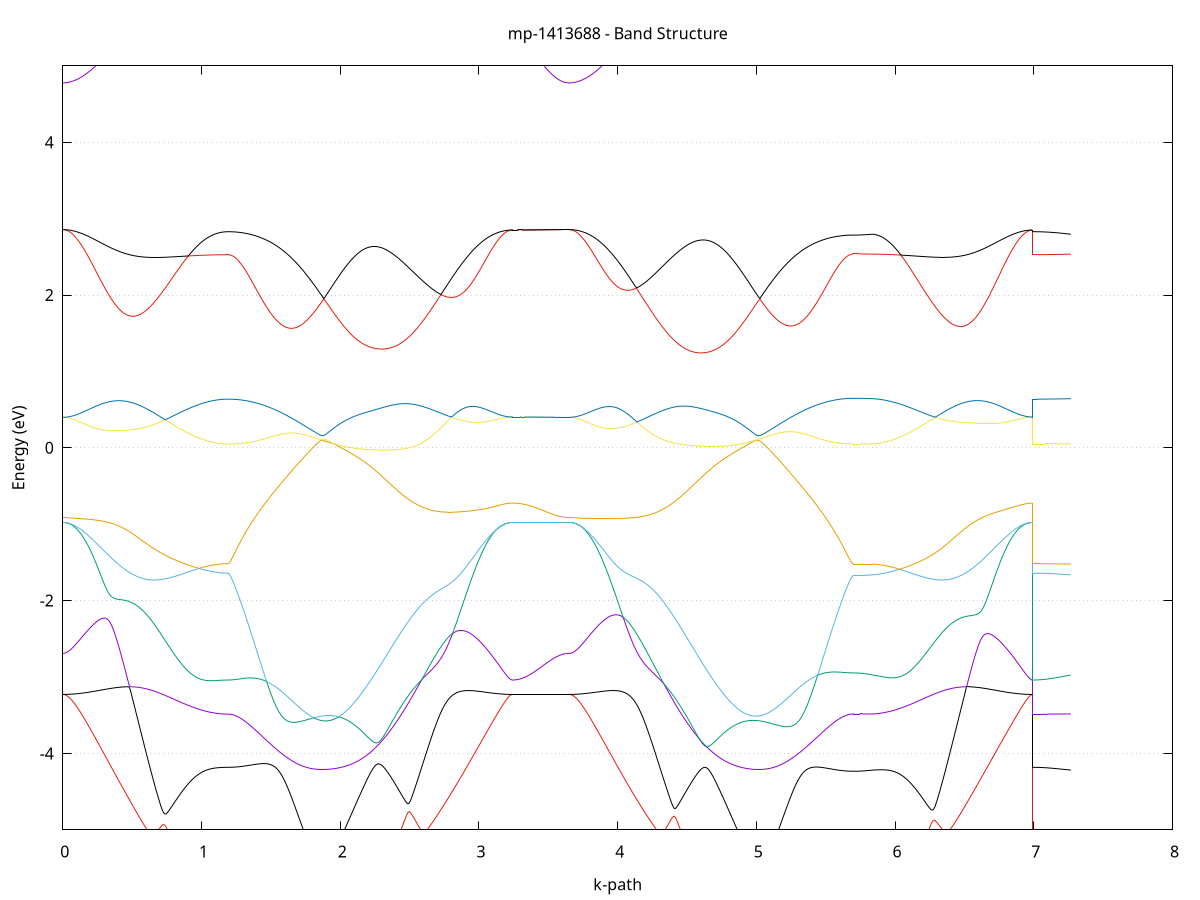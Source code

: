 set title 'mp-1413688 - Band Structure'
set xlabel 'k-path'
set ylabel 'Energy (eV)'
set grid y
set yrange [-5:5]
set terminal png size 800,600
set output 'mp-1413688_bands_gnuplot.png'
plot '-' using 1:2 with lines notitle, '-' using 1:2 with lines notitle, '-' using 1:2 with lines notitle, '-' using 1:2 with lines notitle, '-' using 1:2 with lines notitle, '-' using 1:2 with lines notitle, '-' using 1:2 with lines notitle, '-' using 1:2 with lines notitle, '-' using 1:2 with lines notitle, '-' using 1:2 with lines notitle, '-' using 1:2 with lines notitle, '-' using 1:2 with lines notitle, '-' using 1:2 with lines notitle, '-' using 1:2 with lines notitle, '-' using 1:2 with lines notitle, '-' using 1:2 with lines notitle, '-' using 1:2 with lines notitle, '-' using 1:2 with lines notitle, '-' using 1:2 with lines notitle, '-' using 1:2 with lines notitle, '-' using 1:2 with lines notitle, '-' using 1:2 with lines notitle, '-' using 1:2 with lines notitle, '-' using 1:2 with lines notitle, '-' using 1:2 with lines notitle, '-' using 1:2 with lines notitle, '-' using 1:2 with lines notitle, '-' using 1:2 with lines notitle, '-' using 1:2 with lines notitle, '-' using 1:2 with lines notitle, '-' using 1:2 with lines notitle, '-' using 1:2 with lines notitle, '-' using 1:2 with lines notitle, '-' using 1:2 with lines notitle, '-' using 1:2 with lines notitle, '-' using 1:2 with lines notitle, '-' using 1:2 with lines notitle, '-' using 1:2 with lines notitle, '-' using 1:2 with lines notitle, '-' using 1:2 with lines notitle, '-' using 1:2 with lines notitle, '-' using 1:2 with lines notitle, '-' using 1:2 with lines notitle, '-' using 1:2 with lines notitle, '-' using 1:2 with lines notitle, '-' using 1:2 with lines notitle, '-' using 1:2 with lines notitle, '-' using 1:2 with lines notitle, '-' using 1:2 with lines notitle, '-' using 1:2 with lines notitle, '-' using 1:2 with lines notitle, '-' using 1:2 with lines notitle, '-' using 1:2 with lines notitle, '-' using 1:2 with lines notitle, '-' using 1:2 with lines notitle, '-' using 1:2 with lines notitle, '-' using 1:2 with lines notitle, '-' using 1:2 with lines notitle, '-' using 1:2 with lines notitle, '-' using 1:2 with lines notitle, '-' using 1:2 with lines notitle, '-' using 1:2 with lines notitle, '-' using 1:2 with lines notitle, '-' using 1:2 with lines notitle
0.000000 -43.745210
0.009930 -43.745210
0.019860 -43.745310
0.029789 -43.745410
0.039719 -43.745510
0.049649 -43.745710
0.059579 -43.746010
0.069509 -43.746210
0.079439 -43.746610
0.089368 -43.746910
0.099298 -43.747310
0.109228 -43.747810
0.119158 -43.748210
0.129088 -43.748810
0.139018 -43.749310
0.148947 -43.749910
0.158877 -43.750610
0.168807 -43.751310
0.178737 -43.752010
0.188667 -43.752710
0.198597 -43.753510
0.208526 -43.754410
0.218456 -43.755210
0.228386 -43.756110
0.238316 -43.757110
0.248246 -43.758010
0.258176 -43.759110
0.268105 -43.760110
0.278035 -43.761210
0.287965 -43.762310
0.297895 -43.763410
0.307825 -43.764610
0.317755 -43.765810
0.327684 -43.767010
0.337614 -43.768210
0.347544 -43.769510
0.357474 -43.770810
0.367404 -43.772110
0.377334 -43.773510
0.387263 -43.774910
0.397193 -43.776310
0.407123 -43.777710
0.417053 -43.779110
0.426983 -43.780610
0.436913 -43.782010
0.446842 -43.783510
0.456772 -43.785010
0.466702 -43.786510
0.476632 -43.788110
0.486562 -43.789610
0.496491 -43.791210
0.506421 -43.792810
0.516351 -43.794310
0.526281 -43.795910
0.536211 -43.797510
0.546141 -43.799110
0.556070 -43.800710
0.566000 -43.802310
0.575930 -43.803910
0.585860 -43.805510
0.595790 -43.807210
0.605720 -43.808810
0.615649 -43.810410
0.625579 -43.812010
0.635509 -43.813610
0.645439 -43.815210
0.655369 -43.816810
0.665299 -43.818410
0.675228 -43.820010
0.685158 -43.821510
0.695088 -43.823110
0.705018 -43.824610
0.714948 -43.826210
0.724878 -43.827710
0.734807 -43.829210
0.744737 -43.830710
0.754667 -43.832210
0.764597 -43.833610
0.774527 -43.835110
0.784457 -43.836510
0.794386 -43.837910
0.804316 -43.839310
0.814246 -43.840610
0.824176 -43.842010
0.834106 -43.843310
0.844036 -43.844610
0.853965 -43.845810
0.863895 -43.847010
0.873825 -43.848310
0.883755 -43.849410
0.893685 -43.850610
0.903615 -43.851710
0.913544 -43.852810
0.923474 -43.853810
0.933404 -43.854910
0.943334 -43.855910
0.953264 -43.856810
0.963194 -43.857710
0.973123 -43.858610
0.983053 -43.859510
0.992983 -43.860310
1.002913 -43.861110
1.012843 -43.861810
1.022773 -43.862510
1.032702 -43.863210
1.042632 -43.863810
1.052562 -43.864410
1.062492 -43.865010
1.072422 -43.865510
1.082351 -43.866010
1.092281 -43.866410
1.102211 -43.866810
1.112141 -43.867210
1.122071 -43.867510
1.132001 -43.867710
1.141930 -43.868010
1.151860 -43.868110
1.161790 -43.868310
1.171720 -43.868410
1.181650 -43.868510
1.191580 -43.868510
1.191580 -43.868510
1.201574 -43.868510
1.211569 -43.868410
1.221564 -43.868410
1.231558 -43.868310
1.241553 -43.868310
1.251548 -43.868210
1.261542 -43.868010
1.271537 -43.867910
1.281532 -43.867710
1.291526 -43.867610
1.301521 -43.867410
1.311516 -43.867210
1.321510 -43.866910
1.331505 -43.866710
1.341499 -43.866410
1.351494 -43.866110
1.361489 -43.865810
1.371483 -43.865510
1.381478 -43.865210
1.391473 -43.864810
1.401467 -43.864510
1.411462 -43.864110
1.421457 -43.863710
1.431451 -43.863310
1.441446 -43.862810
1.451441 -43.862410
1.461435 -43.861910
1.471430 -43.861410
1.481425 -43.860910
1.491419 -43.860410
1.501414 -43.859910
1.511409 -43.859310
1.521403 -43.858810
1.531398 -43.858210
1.541393 -43.857610
1.551387 -43.857010
1.561382 -43.856410
1.571377 -43.855710
1.581371 -43.855110
1.591366 -43.854410
1.601361 -43.853810
1.611355 -43.853110
1.621350 -43.852410
1.631345 -43.851710
1.641339 -43.850910
1.651334 -43.850210
1.661329 -43.849510
1.671323 -43.848710
1.681318 -43.847910
1.691313 -43.847110
1.701307 -43.846410
1.711302 -43.845610
1.721297 -43.844710
1.731291 -43.843910
1.741286 -43.843110
1.751281 -43.842210
1.761275 -43.841410
1.771270 -43.840510
1.781264 -43.839710
1.791259 -43.838810
1.801254 -43.837910
1.811248 -43.837010
1.821243 -43.836110
1.831238 -43.835210
1.841232 -43.834310
1.851227 -43.833410
1.861222 -43.832510
1.871216 -43.831610
1.881211 -43.831810
1.891206 -43.832710
1.901200 -43.833610
1.911195 -43.834410
1.911195 -43.834410
1.921126 -43.835310
1.931057 -43.836110
1.940988 -43.836810
1.950919 -43.837610
1.960850 -43.838310
1.970781 -43.839010
1.980712 -43.839710
1.990643 -43.840310
2.000573 -43.840910
2.010504 -43.841510
2.020435 -43.842010
2.030366 -43.842510
2.040297 -43.843010
2.050228 -43.843410
2.060159 -43.843810
2.070090 -43.844210
2.080021 -43.844510
2.089952 -43.844810
2.099883 -43.845010
2.109814 -43.845210
2.119745 -43.845410
2.129676 -43.845610
2.139606 -43.845710
2.149537 -43.845710
2.159468 -43.845710
2.169399 -43.845710
2.179330 -43.845710
2.189261 -43.845610
2.199192 -43.845510
2.209123 -43.845310
2.219054 -43.845110
2.228985 -43.844810
2.238916 -43.844610
2.248847 -43.844210
2.258778 -43.843910
2.268709 -43.843510
2.278640 -43.843010
2.288570 -43.842510
2.298501 -43.842010
2.308432 -43.841410
2.318363 -43.840910
2.328294 -43.840210
2.338225 -43.839610
2.348156 -43.838910
2.358087 -43.838110
2.368018 -43.837310
2.377949 -43.836510
2.387880 -43.835710
2.397811 -43.834810
2.407742 -43.833910
2.417673 -43.833010
2.427603 -43.832010
2.437534 -43.831010
2.447465 -43.830010
2.457396 -43.828910
2.467327 -43.827810
2.477258 -43.826710
2.487189 -43.825610
2.497120 -43.824410
2.507051 -43.823210
2.516982 -43.822010
2.526913 -43.820810
2.536844 -43.819510
2.546775 -43.818210
2.556706 -43.816910
2.566637 -43.815610
2.576567 -43.814310
2.586498 -43.812910
2.596429 -43.811510
2.606360 -43.810210
2.616291 -43.808810
2.626222 -43.807410
2.636153 -43.805910
2.646084 -43.804510
2.656015 -43.803110
2.665946 -43.801610
2.675877 -43.800210
2.685808 -43.798710
2.695739 -43.797310
2.705670 -43.795810
2.715600 -43.794410
2.725531 -43.792910
2.735462 -43.791510
2.745393 -43.790010
2.755324 -43.788610
2.765255 -43.787110
2.775186 -43.785710
2.785117 -43.784210
2.795048 -43.782810
2.804979 -43.781410
2.814910 -43.780010
2.824841 -43.778610
2.834772 -43.777310
2.844703 -43.775910
2.854634 -43.774610
2.864564 -43.773210
2.874495 -43.771910
2.884426 -43.770610
2.894357 -43.769410
2.904288 -43.768110
2.914219 -43.766910
2.924150 -43.765710
2.934081 -43.764510
2.944012 -43.763410
2.953943 -43.762310
2.963874 -43.761210
2.973805 -43.760110
2.983736 -43.759110
2.993667 -43.758110
3.003598 -43.757110
3.013528 -43.756210
3.023459 -43.755310
3.033390 -43.754410
3.043321 -43.753610
3.053252 -43.752810
3.063183 -43.752010
3.073114 -43.751310
3.083045 -43.750610
3.092976 -43.750010
3.102907 -43.749410
3.112838 -43.748810
3.122769 -43.748310
3.132700 -43.747810
3.142631 -43.747310
3.152561 -43.746910
3.162492 -43.746610
3.172423 -43.746210
3.182354 -43.746010
3.192285 -43.745710
3.202216 -43.745510
3.212147 -43.745410
3.222078 -43.745310
3.232009 -43.745210
3.241940 -43.745210
3.241940 -43.745210
3.251902 -43.745210
3.261864 -43.745210
3.271826 -43.745210
3.281788 -43.745210
3.291750 -43.745210
3.301712 -43.745210
3.311674 -43.745210
3.321636 -43.745210
3.331598 -43.745210
3.341560 -43.745210
3.351522 -43.745210
3.361485 -43.745210
3.371447 -43.745210
3.381409 -43.745210
3.391371 -43.745210
3.401333 -43.745210
3.411295 -43.745210
3.421257 -43.745210
3.431219 -43.745210
3.441181 -43.745210
3.451143 -43.745210
3.461105 -43.745210
3.471067 -43.745210
3.481029 -43.745210
3.490991 -43.745210
3.500953 -43.745210
3.510915 -43.745210
3.520877 -43.745210
3.530839 -43.745210
3.540801 -43.745210
3.550764 -43.745210
3.560726 -43.745210
3.570688 -43.745210
3.580650 -43.745210
3.590612 -43.745210
3.600574 -43.745210
3.610536 -43.745210
3.620498 -43.745210
3.630460 -43.745210
3.640422 -43.745210
3.650384 -43.745210
3.650384 -43.745210
3.660348 -43.745210
3.670312 -43.745310
3.680276 -43.745410
3.690240 -43.745510
3.700204 -43.745710
3.710168 -43.746010
3.720132 -43.746310
3.730096 -43.746610
3.740060 -43.747010
3.750023 -43.747410
3.759987 -43.747810
3.769951 -43.748310
3.779915 -43.748810
3.789879 -43.749410
3.799843 -43.750010
3.809807 -43.750710
3.819771 -43.751310
3.829735 -43.752110
3.839699 -43.752810
3.849663 -43.753610
3.859627 -43.754510
3.869591 -43.755410
3.879555 -43.756310
3.889519 -43.757210
3.899483 -43.758210
3.909447 -43.759210
3.919410 -43.760210
3.929374 -43.761310
3.939338 -43.762410
3.949302 -43.763510
3.959266 -43.764710
3.969230 -43.765810
3.979194 -43.767010
3.989158 -43.768310
3.999122 -43.769510
4.009086 -43.770810
4.019050 -43.772110
4.029014 -43.773410
4.038978 -43.774710
4.048942 -43.776110
4.058906 -43.777410
4.068870 -43.778810
4.078834 -43.780210
4.088797 -43.781610
4.098761 -43.783010
4.108725 -43.784510
4.118689 -43.785910
4.128653 -43.787310
4.138617 -43.788810
4.148581 -43.790210
4.158545 -43.791710
4.168509 -43.793210
4.178473 -43.794610
4.188437 -43.796110
4.198401 -43.797610
4.208365 -43.799010
4.218329 -43.800510
4.228293 -43.801910
4.238257 -43.803410
4.248221 -43.804810
4.258185 -43.806210
4.268148 -43.807610
4.278112 -43.809110
4.288076 -43.810510
4.298040 -43.811810
4.308004 -43.813210
4.317968 -43.814610
4.327932 -43.815910
4.337896 -43.817210
4.347860 -43.818510
4.357824 -43.819810
4.367788 -43.821110
4.377752 -43.822310
4.387716 -43.823510
4.397680 -43.824710
4.407644 -43.825910
4.417608 -43.827010
4.427571 -43.828110
4.437535 -43.829210
4.447499 -43.830210
4.457463 -43.831310
4.467427 -43.832310
4.477391 -43.833210
4.487355 -43.834210
4.497319 -43.835110
4.507283 -43.835910
4.517247 -43.836810
4.527211 -43.837610
4.537175 -43.838310
4.547139 -43.839110
4.557103 -43.839810
4.567067 -43.840410
4.577031 -43.841010
4.586995 -43.841610
4.596959 -43.842210
4.606922 -43.842710
4.616886 -43.843210
4.626850 -43.843610
4.636814 -43.844010
4.646778 -43.844310
4.656742 -43.844610
4.666706 -43.844910
4.676670 -43.845210
4.686634 -43.845410
4.696598 -43.845510
4.706562 -43.845610
4.716526 -43.845710
4.726490 -43.845710
4.736454 -43.845810
4.746418 -43.845710
4.756382 -43.845610
4.766346 -43.845510
4.776309 -43.845410
4.786273 -43.845210
4.796237 -43.844910
4.806201 -43.844710
4.816165 -43.844410
4.826129 -43.844010
4.836093 -43.843610
4.846057 -43.843210
4.856021 -43.842810
4.865985 -43.842310
4.875949 -43.841810
4.885913 -43.841210
4.895877 -43.840610
4.905841 -43.840010
4.915805 -43.839410
4.925769 -43.838710
4.935733 -43.838010
4.945696 -43.837310
4.955660 -43.836510
4.965624 -43.835710
4.975588 -43.834910
4.985552 -43.834010
4.995516 -43.833210
5.005480 -43.832310
5.015444 -43.831410
5.025408 -43.831910
5.035372 -43.832910
5.035372 -43.832910
5.045303 -43.833810
5.055234 -43.834710
5.065165 -43.835610
5.075096 -43.836510
5.085027 -43.837410
5.094958 -43.838310
5.104888 -43.839110
5.114819 -43.840010
5.124750 -43.840910
5.134681 -43.841710
5.144612 -43.842510
5.154543 -43.843410
5.164474 -43.844210
5.174405 -43.845010
5.184336 -43.845810
5.194267 -43.846610
5.204198 -43.847410
5.214129 -43.848210
5.224060 -43.848910
5.233991 -43.849710
5.243921 -43.850410
5.253852 -43.851110
5.263783 -43.851910
5.273714 -43.852610
5.283645 -43.853310
5.293576 -43.853910
5.303507 -43.854610
5.313438 -43.855310
5.323369 -43.855910
5.333300 -43.856510
5.343231 -43.857110
5.353162 -43.857710
5.363093 -43.858310
5.373024 -43.858910
5.382955 -43.859410
5.392885 -43.860010
5.402816 -43.860510
5.412747 -43.861010
5.422678 -43.861510
5.432609 -43.862010
5.442540 -43.862410
5.452471 -43.862910
5.462402 -43.863310
5.472333 -43.863710
5.482264 -43.864110
5.492195 -43.864510
5.502126 -43.864910
5.512057 -43.865210
5.521988 -43.865610
5.531918 -43.865910
5.541849 -43.866210
5.551780 -43.866510
5.561711 -43.866710
5.571642 -43.867010
5.581573 -43.867210
5.591504 -43.867410
5.601435 -43.867610
5.611366 -43.867810
5.621297 -43.867910
5.631228 -43.868010
5.641159 -43.868210
5.651090 -43.868310
5.661021 -43.868310
5.670952 -43.868410
5.680882 -43.868510
5.690813 -43.868510
5.700744 -43.868510
5.700744 -43.868510
5.710723 -43.868510
5.720702 -43.868510
5.730681 -43.868510
5.740660 -43.868510
5.750638 -43.868510
5.760617 -43.868510
5.770596 -43.868410
5.780575 -43.868410
5.790554 -43.868410
5.800533 -43.868410
5.810511 -43.868410
5.820490 -43.868310
5.830469 -43.868310
5.840448 -43.868310
5.840448 -43.868310
5.850383 -43.868110
5.860318 -43.867910
5.870253 -43.867710
5.880188 -43.867410
5.890123 -43.867110
5.900058 -43.866710
5.909993 -43.866310
5.919928 -43.865910
5.929863 -43.865410
5.939798 -43.864910
5.949733 -43.864310
5.959668 -43.863710
5.969603 -43.863010
5.979538 -43.862410
5.989473 -43.861610
5.999408 -43.860910
6.009343 -43.860110
6.019278 -43.859210
6.029213 -43.858410
6.039148 -43.857510
6.049083 -43.856510
6.059018 -43.855510
6.068953 -43.854510
6.078888 -43.853510
6.088823 -43.852410
6.098758 -43.851310
6.108693 -43.850210
6.118628 -43.849010
6.128563 -43.847810
6.138498 -43.846610
6.148433 -43.845310
6.158367 -43.844010
6.168302 -43.842710
6.178237 -43.841410
6.188172 -43.840110
6.198107 -43.838710
6.208042 -43.837310
6.217977 -43.835910
6.227912 -43.834410
6.237847 -43.833010
6.247782 -43.831510
6.257717 -43.830010
6.267652 -43.828510
6.277587 -43.827010
6.287522 -43.825410
6.297457 -43.823910
6.307392 -43.822310
6.317327 -43.820710
6.327262 -43.819110
6.337197 -43.817510
6.347132 -43.815910
6.357067 -43.814310
6.367002 -43.812710
6.376937 -43.811110
6.386872 -43.809510
6.396807 -43.807910
6.406742 -43.806210
6.416677 -43.804610
6.426612 -43.803010
6.436547 -43.801410
6.446482 -43.799710
6.456417 -43.798110
6.466352 -43.796510
6.476287 -43.794910
6.486222 -43.793310
6.496157 -43.791710
6.506092 -43.790210
6.516027 -43.788610
6.525962 -43.787110
6.535897 -43.785510
6.545832 -43.784010
6.555767 -43.782510
6.565702 -43.781010
6.575637 -43.779510
6.585572 -43.778110
6.595507 -43.776710
6.605442 -43.775310
6.615377 -43.773910
6.625312 -43.772510
6.635247 -43.771210
6.645182 -43.769810
6.655117 -43.768510
6.665052 -43.767310
6.674987 -43.766010
6.684922 -43.764810
6.694857 -43.763710
6.704792 -43.762510
6.714727 -43.761410
6.724662 -43.760310
6.734597 -43.759210
6.744532 -43.758210
6.754467 -43.757210
6.764402 -43.756310
6.774337 -43.755410
6.784272 -43.754510
6.794207 -43.753710
6.804142 -43.752810
6.814077 -43.752110
6.824012 -43.751310
6.833947 -43.750710
6.843882 -43.750010
6.853817 -43.749410
6.863752 -43.748810
6.873687 -43.748310
6.883622 -43.747810
6.893557 -43.747310
6.903492 -43.746910
6.913427 -43.746610
6.923362 -43.746210
6.933297 -43.746010
6.943232 -43.745710
6.953167 -43.745510
6.963102 -43.745410
6.973037 -43.745310
6.982972 -43.745210
6.992907 -43.745210
6.992907 -43.868510
7.002696 -43.868510
7.012485 -43.868510
7.022274 -43.868510
7.032063 -43.868510
7.041851 -43.868510
7.051640 -43.868510
7.061429 -43.868510
7.071218 -43.868510
7.081007 -43.868510
7.090796 -43.868510
7.100585 -43.868510
7.110374 -43.868410
7.120163 -43.868410
7.129952 -43.868410
7.139741 -43.868410
7.149530 -43.868410
7.159319 -43.868410
7.169108 -43.868410
7.178897 -43.868410
7.188686 -43.868410
7.198475 -43.868410
7.208264 -43.868410
7.218053 -43.868310
7.227842 -43.868310
7.237631 -43.868310
7.247420 -43.868310
7.257209 -43.868310
7.266998 -43.868310
e
0.000000 -43.745210
0.009930 -43.745210
0.019860 -43.745210
0.029789 -43.745310
0.039719 -43.745310
0.049649 -43.745310
0.059579 -43.745410
0.069509 -43.745510
0.079439 -43.745510
0.089368 -43.745610
0.099298 -43.745710
0.109228 -43.745810
0.119158 -43.745910
0.129088 -43.746010
0.139018 -43.746210
0.148947 -43.746310
0.158877 -43.746510
0.168807 -43.746610
0.178737 -43.746810
0.188667 -43.747010
0.198597 -43.747210
0.208526 -43.747410
0.218456 -43.747610
0.228386 -43.747810
0.238316 -43.748010
0.248246 -43.748210
0.258176 -43.748510
0.268105 -43.748710
0.278035 -43.749010
0.287965 -43.749210
0.297895 -43.749510
0.307825 -43.749810
0.317755 -43.750110
0.327684 -43.750410
0.337614 -43.750710
0.347544 -43.751010
0.357474 -43.751310
0.367404 -43.751610
0.377334 -43.751910
0.387263 -43.752210
0.397193 -43.752610
0.407123 -43.752910
0.417053 -43.753310
0.426983 -43.753610
0.436913 -43.754010
0.446842 -43.754310
0.456772 -43.754710
0.466702 -43.755010
0.476632 -43.755410
0.486562 -43.755810
0.496491 -43.756110
0.506421 -43.756510
0.516351 -43.756910
0.526281 -43.757310
0.536211 -43.757610
0.546141 -43.758010
0.556070 -43.758410
0.566000 -43.758810
0.575930 -43.759210
0.585860 -43.759610
0.595790 -43.759910
0.605720 -43.760310
0.615649 -43.760710
0.625579 -43.761110
0.635509 -43.761510
0.645439 -43.761910
0.655369 -43.762210
0.665299 -43.762610
0.675228 -43.763010
0.685158 -43.763410
0.695088 -43.763810
0.705018 -43.764110
0.714948 -43.764510
0.724878 -43.764910
0.734807 -43.765210
0.744737 -43.765610
0.754667 -43.765910
0.764597 -43.766310
0.774527 -43.766610
0.784457 -43.767010
0.794386 -43.767310
0.804316 -43.767610
0.814246 -43.768010
0.824176 -43.768310
0.834106 -43.768610
0.844036 -43.768910
0.853965 -43.769210
0.863895 -43.769510
0.873825 -43.769810
0.883755 -43.770110
0.893685 -43.770310
0.903615 -43.770610
0.913544 -43.770910
0.923474 -43.771110
0.933404 -43.771410
0.943334 -43.771610
0.953264 -43.771810
0.963194 -43.772110
0.973123 -43.772310
0.983053 -43.772510
0.992983 -43.772710
1.002913 -43.772910
1.012843 -43.773110
1.022773 -43.773210
1.032702 -43.773410
1.042632 -43.773510
1.052562 -43.773710
1.062492 -43.773810
1.072422 -43.773910
1.082351 -43.774010
1.092281 -43.774210
1.102211 -43.774210
1.112141 -43.774310
1.122071 -43.774410
1.132001 -43.774510
1.141930 -43.774510
1.151860 -43.774610
1.161790 -43.774610
1.171720 -43.774610
1.181650 -43.774610
1.191580 -43.774610
1.191580 -43.774610
1.201574 -43.774710
1.211569 -43.774710
1.221564 -43.774810
1.231558 -43.774910
1.241553 -43.775110
1.251548 -43.775310
1.261542 -43.775510
1.271537 -43.775810
1.281532 -43.776110
1.291526 -43.776510
1.301521 -43.776810
1.311516 -43.777310
1.321510 -43.777710
1.331505 -43.778210
1.341499 -43.778710
1.351494 -43.779210
1.361489 -43.779810
1.371483 -43.780410
1.381478 -43.781110
1.391473 -43.781710
1.401467 -43.782410
1.411462 -43.783210
1.421457 -43.783910
1.431451 -43.784710
1.441446 -43.785510
1.451441 -43.786310
1.461435 -43.787210
1.471430 -43.788110
1.481425 -43.789010
1.491419 -43.789910
1.501414 -43.790910
1.511409 -43.791810
1.521403 -43.792810
1.531398 -43.793810
1.541393 -43.794910
1.551387 -43.795910
1.561382 -43.797010
1.571377 -43.798010
1.581371 -43.799110
1.591366 -43.800210
1.601361 -43.801310
1.611355 -43.802410
1.621350 -43.803510
1.631345 -43.804710
1.641339 -43.805810
1.651334 -43.806910
1.661329 -43.808110
1.671323 -43.809210
1.681318 -43.810410
1.691313 -43.811510
1.701307 -43.812710
1.711302 -43.813810
1.721297 -43.814910
1.731291 -43.816110
1.741286 -43.817210
1.751281 -43.818310
1.761275 -43.819410
1.771270 -43.820510
1.781264 -43.821610
1.791259 -43.822710
1.801254 -43.823810
1.811248 -43.824910
1.821243 -43.825910
1.831238 -43.826910
1.841232 -43.827910
1.851227 -43.828910
1.861222 -43.829910
1.871216 -43.830810
1.881211 -43.830610
1.891206 -43.829710
1.901200 -43.828710
1.911195 -43.827810
1.911195 -43.827810
1.921126 -43.826810
1.931057 -43.825910
1.940988 -43.824910
1.950919 -43.824010
1.960850 -43.823010
1.970781 -43.822110
1.980712 -43.821110
1.990643 -43.820110
2.000573 -43.819210
2.010504 -43.818210
2.020435 -43.817210
2.030366 -43.816310
2.040297 -43.815310
2.050228 -43.814310
2.060159 -43.813410
2.070090 -43.812410
2.080021 -43.811410
2.089952 -43.810410
2.099883 -43.809510
2.109814 -43.808510
2.119745 -43.807510
2.129676 -43.806610
2.139606 -43.805610
2.149537 -43.804610
2.159468 -43.803710
2.169399 -43.802710
2.179330 -43.801810
2.189261 -43.800810
2.199192 -43.799910
2.209123 -43.798910
2.219054 -43.798010
2.228985 -43.797110
2.238916 -43.796110
2.248847 -43.795210
2.258778 -43.794310
2.268709 -43.793410
2.278640 -43.792510
2.288570 -43.791510
2.298501 -43.790610
2.308432 -43.789710
2.318363 -43.788910
2.328294 -43.788010
2.338225 -43.787110
2.348156 -43.786210
2.358087 -43.785410
2.368018 -43.784510
2.377949 -43.783710
2.387880 -43.782810
2.397811 -43.782010
2.407742 -43.781110
2.417673 -43.780310
2.427603 -43.779510
2.437534 -43.778710
2.447465 -43.777910
2.457396 -43.777110
2.467327 -43.776310
2.477258 -43.775610
2.487189 -43.774810
2.497120 -43.774010
2.507051 -43.773310
2.516982 -43.772510
2.526913 -43.771810
2.536844 -43.771110
2.546775 -43.770410
2.556706 -43.769710
2.566637 -43.769010
2.576567 -43.768310
2.586498 -43.767610
2.596429 -43.766910
2.606360 -43.766310
2.616291 -43.765610
2.626222 -43.765010
2.636153 -43.764410
2.646084 -43.763710
2.656015 -43.763110
2.665946 -43.762510
2.675877 -43.761910
2.685808 -43.761410
2.695739 -43.760810
2.705670 -43.760210
2.715600 -43.759710
2.725531 -43.759110
2.735462 -43.758610
2.745393 -43.758110
2.755324 -43.757610
2.765255 -43.757110
2.775186 -43.756610
2.785117 -43.756110
2.795048 -43.755610
2.804979 -43.755210
2.814910 -43.754710
2.824841 -43.754310
2.834772 -43.753910
2.844703 -43.753410
2.854634 -43.753010
2.864564 -43.752610
2.874495 -43.752210
2.884426 -43.751910
2.894357 -43.751510
2.904288 -43.751110
2.914219 -43.750810
2.924150 -43.750510
2.934081 -43.750110
2.944012 -43.749810
2.953943 -43.749510
2.963874 -43.749210
2.973805 -43.748910
2.983736 -43.748710
2.993667 -43.748410
3.003598 -43.748210
3.013528 -43.747910
3.023459 -43.747710
3.033390 -43.747510
3.043321 -43.747210
3.053252 -43.747010
3.063183 -43.746810
3.073114 -43.746710
3.083045 -43.746510
3.092976 -43.746310
3.102907 -43.746210
3.112838 -43.746110
3.122769 -43.745910
3.132700 -43.745810
3.142631 -43.745710
3.152561 -43.745610
3.162492 -43.745510
3.172423 -43.745410
3.182354 -43.745410
3.192285 -43.745310
3.202216 -43.745310
3.212147 -43.745210
3.222078 -43.745210
3.232009 -43.745210
3.241940 -43.745210
3.241940 -43.745210
3.251902 -43.745210
3.261864 -43.745210
3.271826 -43.745210
3.281788 -43.745210
3.291750 -43.745210
3.301712 -43.745210
3.311674 -43.745210
3.321636 -43.745210
3.331598 -43.745210
3.341560 -43.745210
3.351522 -43.745210
3.361485 -43.745210
3.371447 -43.745210
3.381409 -43.745210
3.391371 -43.745210
3.401333 -43.745210
3.411295 -43.745210
3.421257 -43.745210
3.431219 -43.745210
3.441181 -43.745210
3.451143 -43.745210
3.461105 -43.745210
3.471067 -43.745210
3.481029 -43.745210
3.490991 -43.745210
3.500953 -43.745210
3.510915 -43.745210
3.520877 -43.745210
3.530839 -43.745210
3.540801 -43.745210
3.550764 -43.745210
3.560726 -43.745210
3.570688 -43.745210
3.580650 -43.745210
3.590612 -43.745210
3.600574 -43.745210
3.610536 -43.745210
3.620498 -43.745210
3.630460 -43.745210
3.640422 -43.745210
3.650384 -43.745210
3.650384 -43.745210
3.660348 -43.745210
3.670312 -43.745210
3.680276 -43.745310
3.690240 -43.745310
3.700204 -43.745310
3.710168 -43.745410
3.720132 -43.745510
3.730096 -43.745510
3.740060 -43.745610
3.750023 -43.745710
3.759987 -43.745810
3.769951 -43.745910
3.779915 -43.746110
3.789879 -43.746210
3.799843 -43.746410
3.809807 -43.746510
3.819771 -43.746710
3.829735 -43.746910
3.839699 -43.747110
3.849663 -43.747310
3.859627 -43.747510
3.869591 -43.747710
3.879555 -43.747910
3.889519 -43.748210
3.899483 -43.748410
3.909447 -43.748710
3.919410 -43.749010
3.929374 -43.749310
3.939338 -43.749610
3.949302 -43.749910
3.959266 -43.750210
3.969230 -43.750510
3.979194 -43.750810
3.989158 -43.751210
3.999122 -43.751510
4.009086 -43.751910
4.019050 -43.752310
4.029014 -43.752710
4.038978 -43.753110
4.048942 -43.753510
4.058906 -43.753910
4.068870 -43.754310
4.078834 -43.754810
4.088797 -43.755210
4.098761 -43.755710
4.108725 -43.756210
4.118689 -43.756610
4.128653 -43.757110
4.138617 -43.757610
4.148581 -43.758210
4.158545 -43.758710
4.168509 -43.759210
4.178473 -43.759810
4.188437 -43.760310
4.198401 -43.760910
4.208365 -43.761510
4.218329 -43.762010
4.228293 -43.762610
4.238257 -43.763210
4.248221 -43.763910
4.258185 -43.764510
4.268148 -43.765110
4.278112 -43.765810
4.288076 -43.766410
4.298040 -43.767110
4.308004 -43.767710
4.317968 -43.768410
4.327932 -43.769110
4.337896 -43.769810
4.347860 -43.770510
4.357824 -43.771210
4.367788 -43.772010
4.377752 -43.772710
4.387716 -43.773510
4.397680 -43.774210
4.407644 -43.775010
4.417608 -43.775710
4.427571 -43.776510
4.437535 -43.777310
4.447499 -43.778110
4.457463 -43.778910
4.467427 -43.779710
4.477391 -43.780510
4.487355 -43.781410
4.497319 -43.782210
4.507283 -43.783010
4.517247 -43.783910
4.527211 -43.784810
4.537175 -43.785610
4.547139 -43.786510
4.557103 -43.787410
4.567067 -43.788210
4.577031 -43.789110
4.586995 -43.790010
4.596959 -43.790910
4.606922 -43.791810
4.616886 -43.792710
4.626850 -43.793710
4.636814 -43.794610
4.646778 -43.795510
4.656742 -43.796410
4.666706 -43.797410
4.676670 -43.798310
4.686634 -43.799310
4.696598 -43.800210
4.706562 -43.801210
4.716526 -43.802110
4.726490 -43.803110
4.736454 -43.804010
4.746418 -43.805010
4.756382 -43.806010
4.766346 -43.806910
4.776309 -43.807910
4.786273 -43.808910
4.796237 -43.809810
4.806201 -43.810810
4.816165 -43.811810
4.826129 -43.812810
4.836093 -43.813710
4.846057 -43.814710
4.856021 -43.815710
4.865985 -43.816710
4.875949 -43.817610
4.885913 -43.818610
4.895877 -43.819610
4.905841 -43.820510
4.915805 -43.821510
4.925769 -43.822510
4.935733 -43.823410
4.945696 -43.824410
4.955660 -43.825410
4.965624 -43.826310
4.975588 -43.827310
4.985552 -43.828210
4.995516 -43.829110
5.005480 -43.830110
5.015444 -43.831010
5.025408 -43.830410
5.035372 -43.829510
5.035372 -43.829510
5.045303 -43.828510
5.055234 -43.827510
5.065165 -43.826510
5.075096 -43.825510
5.085027 -43.824410
5.094958 -43.823410
5.104888 -43.822310
5.114819 -43.821210
5.124750 -43.820110
5.134681 -43.819010
5.144612 -43.817910
5.154543 -43.816810
5.164474 -43.815710
5.174405 -43.814610
5.184336 -43.813410
5.194267 -43.812310
5.204198 -43.811110
5.214129 -43.810010
5.224060 -43.808910
5.233991 -43.807710
5.243921 -43.806610
5.253852 -43.805510
5.263783 -43.804310
5.273714 -43.803210
5.283645 -43.802110
5.293576 -43.801010
5.303507 -43.799910
5.313438 -43.798810
5.323369 -43.797810
5.333300 -43.796710
5.343231 -43.795710
5.353162 -43.794610
5.363093 -43.793610
5.373024 -43.792610
5.382955 -43.791610
5.392885 -43.790710
5.402816 -43.789710
5.412747 -43.788810
5.422678 -43.787910
5.432609 -43.787110
5.442540 -43.786210
5.452471 -43.785410
5.462402 -43.784610
5.472333 -43.783810
5.482264 -43.783110
5.492195 -43.782310
5.502126 -43.781710
5.512057 -43.781010
5.521988 -43.780410
5.531918 -43.779810
5.541849 -43.779210
5.551780 -43.778610
5.561711 -43.778110
5.571642 -43.777710
5.581573 -43.777210
5.591504 -43.776810
5.601435 -43.776410
5.611366 -43.776110
5.621297 -43.775810
5.631228 -43.775510
5.641159 -43.775310
5.651090 -43.775110
5.661021 -43.774910
5.670952 -43.774810
5.680882 -43.774710
5.690813 -43.774710
5.700744 -43.774610
5.700744 -43.774610
5.710723 -43.774610
5.720702 -43.774610
5.730681 -43.774610
5.740660 -43.774610
5.750638 -43.774610
5.760617 -43.774610
5.770596 -43.774610
5.780575 -43.774610
5.790554 -43.774610
5.800533 -43.774610
5.810511 -43.774610
5.820490 -43.774610
5.830469 -43.774610
5.840448 -43.774610
5.840448 -43.774610
5.850383 -43.774610
5.860318 -43.774510
5.870253 -43.774510
5.880188 -43.774410
5.890123 -43.774310
5.900058 -43.774210
5.909993 -43.774110
5.919928 -43.774010
5.929863 -43.773910
5.939798 -43.773810
5.949733 -43.773610
5.959668 -43.773510
5.969603 -43.773310
5.979538 -43.773210
5.989473 -43.773010
5.999408 -43.772810
6.009343 -43.772610
6.019278 -43.772410
6.029213 -43.772210
6.039148 -43.772010
6.049083 -43.771810
6.059018 -43.771510
6.068953 -43.771310
6.078888 -43.771010
6.088823 -43.770810
6.098758 -43.770510
6.108693 -43.770210
6.118628 -43.770010
6.128563 -43.769710
6.138498 -43.769410
6.148433 -43.769110
6.158367 -43.768810
6.168302 -43.768510
6.178237 -43.768110
6.188172 -43.767810
6.198107 -43.767510
6.208042 -43.767210
6.217977 -43.766810
6.227912 -43.766510
6.237847 -43.766110
6.247782 -43.765810
6.257717 -43.765410
6.267652 -43.765010
6.277587 -43.764710
6.287522 -43.764310
6.297457 -43.763910
6.307392 -43.763610
6.317327 -43.763210
6.327262 -43.762810
6.337197 -43.762410
6.347132 -43.762010
6.357067 -43.761710
6.367002 -43.761310
6.376937 -43.760910
6.386872 -43.760510
6.396807 -43.760110
6.406742 -43.759710
6.416677 -43.759310
6.426612 -43.758910
6.436547 -43.758610
6.446482 -43.758210
6.456417 -43.757810
6.466352 -43.757410
6.476287 -43.757010
6.486222 -43.756610
6.496157 -43.756310
6.506092 -43.755910
6.516027 -43.755510
6.525962 -43.755110
6.535897 -43.754810
6.545832 -43.754410
6.555767 -43.754110
6.565702 -43.753710
6.575637 -43.753410
6.585572 -43.753010
6.595507 -43.752710
6.605442 -43.752310
6.615377 -43.752010
6.625312 -43.751710
6.635247 -43.751410
6.645182 -43.751010
6.655117 -43.750710
6.665052 -43.750410
6.674987 -43.750110
6.684922 -43.749810
6.694857 -43.749610
6.704792 -43.749310
6.714727 -43.749010
6.724662 -43.748810
6.734597 -43.748510
6.744532 -43.748310
6.754467 -43.748010
6.764402 -43.747810
6.774337 -43.747610
6.784272 -43.747410
6.794207 -43.747210
6.804142 -43.747010
6.814077 -43.746810
6.824012 -43.746610
6.833947 -43.746510
6.843882 -43.746310
6.853817 -43.746210
6.863752 -43.746010
6.873687 -43.745910
6.883622 -43.745810
6.893557 -43.745710
6.903492 -43.745610
6.913427 -43.745510
6.923362 -43.745410
6.933297 -43.745410
6.943232 -43.745310
6.953167 -43.745310
6.963102 -43.745210
6.973037 -43.745210
6.982972 -43.745210
6.992907 -43.745210
6.992907 -43.774610
7.002696 -43.774610
7.012485 -43.774610
7.022274 -43.774610
7.032063 -43.774610
7.041851 -43.774610
7.051640 -43.774610
7.061429 -43.774610
7.071218 -43.774610
7.081007 -43.774610
7.090796 -43.774610
7.100585 -43.774610
7.110374 -43.774610
7.120163 -43.774610
7.129952 -43.774610
7.139741 -43.774610
7.149530 -43.774610
7.159319 -43.774610
7.169108 -43.774610
7.178897 -43.774610
7.188686 -43.774610
7.198475 -43.774610
7.208264 -43.774610
7.218053 -43.774610
7.227842 -43.774610
7.237631 -43.774610
7.247420 -43.774610
7.257209 -43.774610
7.266998 -43.774610
e
0.000000 -43.614610
0.009930 -43.614610
0.019860 -43.614610
0.029789 -43.614610
0.039719 -43.614610
0.049649 -43.614510
0.059579 -43.614510
0.069509 -43.614410
0.079439 -43.614410
0.089368 -43.614310
0.099298 -43.614210
0.109228 -43.614210
0.119158 -43.614110
0.129088 -43.614010
0.139018 -43.613910
0.148947 -43.613810
0.158877 -43.613610
0.168807 -43.613510
0.178737 -43.613410
0.188667 -43.613310
0.198597 -43.613110
0.208526 -43.613010
0.218456 -43.612810
0.228386 -43.612610
0.238316 -43.612510
0.248246 -43.612310
0.258176 -43.612110
0.268105 -43.611910
0.278035 -43.611710
0.287965 -43.611510
0.297895 -43.611310
0.307825 -43.611110
0.317755 -43.610910
0.327684 -43.610710
0.337614 -43.610510
0.347544 -43.610210
0.357474 -43.610010
0.367404 -43.609810
0.377334 -43.609510
0.387263 -43.609310
0.397193 -43.609010
0.407123 -43.608710
0.417053 -43.608510
0.426983 -43.608210
0.436913 -43.608010
0.446842 -43.607710
0.456772 -43.607410
0.466702 -43.607110
0.476632 -43.606910
0.486562 -43.606610
0.496491 -43.606310
0.506421 -43.606010
0.516351 -43.605710
0.526281 -43.605410
0.536211 -43.605110
0.546141 -43.604910
0.556070 -43.604610
0.566000 -43.604310
0.575930 -43.604010
0.585860 -43.603710
0.595790 -43.603410
0.605720 -43.603110
0.615649 -43.602810
0.625579 -43.602510
0.635509 -43.602210
0.645439 -43.601910
0.655369 -43.601610
0.665299 -43.601310
0.675228 -43.601110
0.685158 -43.600810
0.695088 -43.600510
0.705018 -43.600210
0.714948 -43.599910
0.724878 -43.599610
0.734807 -43.599410
0.744737 -43.599110
0.754667 -43.598810
0.764597 -43.598610
0.774527 -43.598310
0.784457 -43.598010
0.794386 -43.597810
0.804316 -43.597510
0.814246 -43.597310
0.824176 -43.597010
0.834106 -43.596810
0.844036 -43.596610
0.853965 -43.596310
0.863895 -43.596110
0.873825 -43.595910
0.883755 -43.595710
0.893685 -43.595410
0.903615 -43.595210
0.913544 -43.595010
0.923474 -43.594810
0.933404 -43.594710
0.943334 -43.594510
0.953264 -43.594310
0.963194 -43.594110
0.973123 -43.594010
0.983053 -43.593810
0.992983 -43.593710
1.002913 -43.593510
1.012843 -43.593410
1.022773 -43.593310
1.032702 -43.593110
1.042632 -43.593010
1.052562 -43.592910
1.062492 -43.592810
1.072422 -43.592710
1.082351 -43.592610
1.092281 -43.592510
1.102211 -43.592510
1.112141 -43.592410
1.122071 -43.592310
1.132001 -43.592310
1.141930 -43.592310
1.151860 -43.592210
1.161790 -43.592210
1.171720 -43.592210
1.181650 -43.592210
1.191580 -43.592110
1.191580 -43.592110
1.201574 -43.592110
1.211569 -43.592110
1.221564 -43.592110
1.231558 -43.592110
1.241553 -43.592110
1.251548 -43.592110
1.261542 -43.592110
1.271537 -43.592110
1.281532 -43.592110
1.291526 -43.592010
1.301521 -43.592010
1.311516 -43.592010
1.321510 -43.591910
1.331505 -43.591910
1.341499 -43.591910
1.351494 -43.591810
1.361489 -43.591810
1.371483 -43.591810
1.381478 -43.591710
1.391473 -43.591710
1.401467 -43.591610
1.411462 -43.591610
1.421457 -43.591510
1.431451 -43.591510
1.441446 -43.591410
1.451441 -43.591410
1.461435 -43.591310
1.471430 -43.591310
1.481425 -43.591210
1.491419 -43.591110
1.501414 -43.591110
1.511409 -43.591010
1.521403 -43.590910
1.531398 -43.590910
1.541393 -43.590810
1.551387 -43.590810
1.561382 -43.590710
1.571377 -43.590610
1.581371 -43.590610
1.591366 -43.590510
1.601361 -43.590410
1.611355 -43.590410
1.621350 -43.590310
1.631345 -43.590310
1.641339 -43.590210
1.651334 -43.590110
1.661329 -43.590110
1.671323 -43.590010
1.681318 -43.590010
1.691313 -43.589910
1.701307 -43.589910
1.711302 -43.589810
1.721297 -43.589810
1.731291 -43.589710
1.741286 -43.589710
1.751281 -43.589710
1.761275 -43.589610
1.771270 -43.589610
1.781264 -43.589510
1.791259 -43.589510
1.801254 -43.589510
1.811248 -43.589510
1.821243 -43.589410
1.831238 -43.589410
1.841232 -43.589410
1.851227 -43.589410
1.861222 -43.589410
1.871216 -43.589410
1.881211 -43.589410
1.891206 -43.589410
1.901200 -43.589410
1.911195 -43.589410
1.911195 -43.589410
1.921126 -43.589410
1.931057 -43.589510
1.940988 -43.589510
1.950919 -43.589510
1.960850 -43.589510
1.970781 -43.589610
1.980712 -43.589610
1.990643 -43.589710
2.000573 -43.589710
2.010504 -43.589810
2.020435 -43.589810
2.030366 -43.589910
2.040297 -43.590010
2.050228 -43.590110
2.060159 -43.590210
2.070090 -43.590210
2.080021 -43.590310
2.089952 -43.590410
2.099883 -43.590510
2.109814 -43.590610
2.119745 -43.590810
2.129676 -43.590910
2.139606 -43.591010
2.149537 -43.591110
2.159468 -43.591310
2.169399 -43.591410
2.179330 -43.591610
2.189261 -43.591710
2.199192 -43.591910
2.209123 -43.592010
2.219054 -43.592210
2.228985 -43.592410
2.238916 -43.592610
2.248847 -43.592810
2.258778 -43.592910
2.268709 -43.593110
2.278640 -43.593310
2.288570 -43.593510
2.298501 -43.593710
2.308432 -43.594010
2.318363 -43.594210
2.328294 -43.594410
2.338225 -43.594610
2.348156 -43.594910
2.358087 -43.595110
2.368018 -43.595310
2.377949 -43.595610
2.387880 -43.595810
2.397811 -43.596110
2.407742 -43.596310
2.417673 -43.596610
2.427603 -43.596910
2.437534 -43.597110
2.447465 -43.597410
2.457396 -43.597710
2.467327 -43.598010
2.477258 -43.598210
2.487189 -43.598510
2.497120 -43.598810
2.507051 -43.599110
2.516982 -43.599410
2.526913 -43.599710
2.536844 -43.599910
2.546775 -43.600210
2.556706 -43.600510
2.566637 -43.600810
2.576567 -43.601110
2.586498 -43.601410
2.596429 -43.601710
2.606360 -43.602010
2.616291 -43.602310
2.626222 -43.602610
2.636153 -43.602910
2.646084 -43.603210
2.656015 -43.603510
2.665946 -43.603810
2.675877 -43.604110
2.685808 -43.604410
2.695739 -43.604710
2.705670 -43.605010
2.715600 -43.605310
2.725531 -43.605610
2.735462 -43.605910
2.745393 -43.606210
2.755324 -43.606510
2.765255 -43.606710
2.775186 -43.607010
2.785117 -43.607310
2.795048 -43.607610
2.804979 -43.607910
2.814910 -43.608110
2.824841 -43.608410
2.834772 -43.608710
2.844703 -43.608910
2.854634 -43.609210
2.864564 -43.609410
2.874495 -43.609710
2.884426 -43.609910
2.894357 -43.610210
2.904288 -43.610410
2.914219 -43.610610
2.924150 -43.610810
2.934081 -43.611110
2.944012 -43.611310
2.953943 -43.611510
2.963874 -43.611710
2.973805 -43.611910
2.983736 -43.612110
2.993667 -43.612210
3.003598 -43.612410
3.013528 -43.612610
3.023459 -43.612810
3.033390 -43.612910
3.043321 -43.613110
3.053252 -43.613210
3.063183 -43.613310
3.073114 -43.613510
3.083045 -43.613610
3.092976 -43.613710
3.102907 -43.613810
3.112838 -43.613910
3.122769 -43.614010
3.132700 -43.614110
3.142631 -43.614210
3.152561 -43.614310
3.162492 -43.614310
3.172423 -43.614410
3.182354 -43.614410
3.192285 -43.614510
3.202216 -43.614510
3.212147 -43.614510
3.222078 -43.614610
3.232009 -43.614610
3.241940 -43.614610
3.241940 -43.614610
3.251902 -43.614610
3.261864 -43.614610
3.271826 -43.614610
3.281788 -43.614610
3.291750 -43.614610
3.301712 -43.614610
3.311674 -43.614610
3.321636 -43.614610
3.331598 -43.614610
3.341560 -43.614610
3.351522 -43.614610
3.361485 -43.614610
3.371447 -43.614610
3.381409 -43.614610
3.391371 -43.614610
3.401333 -43.614610
3.411295 -43.614610
3.421257 -43.614610
3.431219 -43.614610
3.441181 -43.614610
3.451143 -43.614610
3.461105 -43.614610
3.471067 -43.614610
3.481029 -43.614610
3.490991 -43.614610
3.500953 -43.614610
3.510915 -43.614610
3.520877 -43.614610
3.530839 -43.614610
3.540801 -43.614610
3.550764 -43.614610
3.560726 -43.614610
3.570688 -43.614610
3.580650 -43.614610
3.590612 -43.614610
3.600574 -43.614610
3.610536 -43.614610
3.620498 -43.614610
3.630460 -43.614610
3.640422 -43.614610
3.650384 -43.614610
3.650384 -43.614610
3.660348 -43.614610
3.670312 -43.614610
3.680276 -43.614610
3.690240 -43.614610
3.700204 -43.614510
3.710168 -43.614510
3.720132 -43.614410
3.730096 -43.614410
3.740060 -43.614310
3.750023 -43.614210
3.759987 -43.614110
3.769951 -43.614110
3.779915 -43.614010
3.789879 -43.613910
3.799843 -43.613710
3.809807 -43.613610
3.819771 -43.613510
3.829735 -43.613410
3.839699 -43.613210
3.849663 -43.613110
3.859627 -43.612910
3.869591 -43.612810
3.879555 -43.612610
3.889519 -43.612410
3.899483 -43.612310
3.909447 -43.612110
3.919410 -43.611910
3.929374 -43.611710
3.939338 -43.611510
3.949302 -43.611310
3.959266 -43.611010
3.969230 -43.610810
3.979194 -43.610610
3.989158 -43.610410
3.999122 -43.610110
4.009086 -43.609910
4.019050 -43.609710
4.029014 -43.609410
4.038978 -43.609210
4.048942 -43.608910
4.058906 -43.608610
4.068870 -43.608410
4.078834 -43.608110
4.088797 -43.607810
4.098761 -43.607510
4.108725 -43.607310
4.118689 -43.607010
4.128653 -43.606710
4.138617 -43.606410
4.148581 -43.606110
4.158545 -43.605810
4.168509 -43.605510
4.178473 -43.605310
4.188437 -43.605010
4.198401 -43.604710
4.208365 -43.604410
4.218329 -43.604110
4.228293 -43.603810
4.238257 -43.603510
4.248221 -43.603210
4.258185 -43.602910
4.268148 -43.602610
4.278112 -43.602310
4.288076 -43.602010
4.298040 -43.601710
4.308004 -43.601410
4.317968 -43.601110
4.327932 -43.600810
4.337896 -43.600510
4.347860 -43.600210
4.357824 -43.599910
4.367788 -43.599610
4.377752 -43.599310
4.387716 -43.599010
4.397680 -43.598710
4.407644 -43.598410
4.417608 -43.598210
4.427571 -43.597910
4.437535 -43.597610
4.447499 -43.597310
4.457463 -43.597110
4.467427 -43.596810
4.477391 -43.596510
4.487355 -43.596310
4.497319 -43.596010
4.507283 -43.595810
4.517247 -43.595510
4.527211 -43.595310
4.537175 -43.595010
4.547139 -43.594810
4.557103 -43.594610
4.567067 -43.594310
4.577031 -43.594110
4.586995 -43.593910
4.596959 -43.593710
4.606922 -43.593510
4.616886 -43.593310
4.626850 -43.593110
4.636814 -43.592910
4.646778 -43.592710
4.656742 -43.592510
4.666706 -43.592310
4.676670 -43.592210
4.686634 -43.592010
4.696598 -43.591810
4.706562 -43.591710
4.716526 -43.591510
4.726490 -43.591410
4.736454 -43.591210
4.746418 -43.591110
4.756382 -43.591010
4.766346 -43.590810
4.776309 -43.590710
4.786273 -43.590610
4.796237 -43.590510
4.806201 -43.590410
4.816165 -43.590310
4.826129 -43.590210
4.836093 -43.590110
4.846057 -43.590010
4.856021 -43.590010
4.865985 -43.589910
4.875949 -43.589810
4.885913 -43.589810
4.895877 -43.589710
4.905841 -43.589610
4.915805 -43.589610
4.925769 -43.589610
4.935733 -43.589510
4.945696 -43.589510
4.955660 -43.589510
4.965624 -43.589410
4.975588 -43.589410
4.985552 -43.589410
4.995516 -43.589410
5.005480 -43.589410
5.015444 -43.589410
5.025408 -43.589410
5.035372 -43.589410
5.035372 -43.589410
5.045303 -43.589410
5.055234 -43.589410
5.065165 -43.589410
5.075096 -43.589410
5.085027 -43.589510
5.094958 -43.589510
5.104888 -43.589510
5.114819 -43.589510
5.124750 -43.589610
5.134681 -43.589610
5.144612 -43.589710
5.154543 -43.589710
5.164474 -43.589710
5.174405 -43.589810
5.184336 -43.589810
5.194267 -43.589910
5.204198 -43.589910
5.214129 -43.590010
5.224060 -43.590010
5.233991 -43.590110
5.243921 -43.590210
5.253852 -43.590210
5.263783 -43.590310
5.273714 -43.590310
5.283645 -43.590410
5.293576 -43.590510
5.303507 -43.590510
5.313438 -43.590610
5.323369 -43.590610
5.333300 -43.590710
5.343231 -43.590810
5.353162 -43.590810
5.363093 -43.590910
5.373024 -43.591010
5.382955 -43.591010
5.392885 -43.591110
5.402816 -43.591110
5.412747 -43.591210
5.422678 -43.591310
5.432609 -43.591310
5.442540 -43.591410
5.452471 -43.591410
5.462402 -43.591510
5.472333 -43.591510
5.482264 -43.591610
5.492195 -43.591610
5.502126 -43.591710
5.512057 -43.591710
5.521988 -43.591810
5.531918 -43.591810
5.541849 -43.591810
5.551780 -43.591910
5.561711 -43.591910
5.571642 -43.592010
5.581573 -43.592010
5.591504 -43.592010
5.601435 -43.592010
5.611366 -43.592110
5.621297 -43.592110
5.631228 -43.592110
5.641159 -43.592110
5.651090 -43.592110
5.661021 -43.592110
5.670952 -43.592110
5.680882 -43.592210
5.690813 -43.592210
5.700744 -43.592210
5.700744 -43.592210
5.710723 -43.592210
5.720702 -43.592210
5.730681 -43.592210
5.740660 -43.592210
5.750638 -43.592210
5.760617 -43.592210
5.770596 -43.592210
5.780575 -43.592210
5.790554 -43.592210
5.800533 -43.592210
5.810511 -43.592210
5.820490 -43.592210
5.830469 -43.592210
5.840448 -43.592210
5.840448 -43.592210
5.850383 -43.592210
5.860318 -43.592310
5.870253 -43.592310
5.880188 -43.592410
5.890123 -43.592410
5.900058 -43.592510
5.909993 -43.592610
5.919928 -43.592610
5.929863 -43.592710
5.939798 -43.592810
5.949733 -43.592910
5.959668 -43.593010
5.969603 -43.593210
5.979538 -43.593310
5.989473 -43.593410
5.999408 -43.593610
6.009343 -43.593710
6.019278 -43.593910
6.029213 -43.594010
6.039148 -43.594210
6.049083 -43.594410
6.059018 -43.594510
6.068953 -43.594710
6.078888 -43.594910
6.088823 -43.595110
6.098758 -43.595310
6.108693 -43.595510
6.118628 -43.595710
6.128563 -43.596010
6.138498 -43.596210
6.148433 -43.596410
6.158367 -43.596610
6.168302 -43.596910
6.178237 -43.597110
6.188172 -43.597410
6.198107 -43.597610
6.208042 -43.597910
6.217977 -43.598110
6.227912 -43.598410
6.237847 -43.598710
6.247782 -43.598910
6.257717 -43.599210
6.267652 -43.599510
6.277587 -43.599810
6.287522 -43.600110
6.297457 -43.600310
6.307392 -43.600610
6.317327 -43.600910
6.327262 -43.601210
6.337197 -43.601510
6.347132 -43.601810
6.357067 -43.602110
6.367002 -43.602410
6.376937 -43.602710
6.386872 -43.603010
6.396807 -43.603310
6.406742 -43.603610
6.416677 -43.603910
6.426612 -43.604110
6.436547 -43.604410
6.446482 -43.604710
6.456417 -43.605010
6.466352 -43.605310
6.476287 -43.605610
6.486222 -43.605910
6.496157 -43.606210
6.506092 -43.606510
6.516027 -43.606810
6.525962 -43.607010
6.535897 -43.607310
6.545832 -43.607610
6.555767 -43.607910
6.565702 -43.608110
6.575637 -43.608410
6.585572 -43.608710
6.595507 -43.608910
6.605442 -43.609210
6.615377 -43.609410
6.625312 -43.609710
6.635247 -43.609910
6.645182 -43.610210
6.655117 -43.610410
6.665052 -43.610610
6.674987 -43.610810
6.684922 -43.611010
6.694857 -43.611310
6.704792 -43.611510
6.714727 -43.611710
6.724662 -43.611910
6.734597 -43.612010
6.744532 -43.612210
6.754467 -43.612410
6.764402 -43.612610
6.774337 -43.612810
6.784272 -43.612910
6.794207 -43.613110
6.804142 -43.613210
6.814077 -43.613310
6.824012 -43.613510
6.833947 -43.613610
6.843882 -43.613710
6.853817 -43.613810
6.863752 -43.613910
6.873687 -43.614010
6.883622 -43.614110
6.893557 -43.614210
6.903492 -43.614310
6.913427 -43.614310
6.923362 -43.614410
6.933297 -43.614410
6.943232 -43.614510
6.953167 -43.614510
6.963102 -43.614510
6.973037 -43.614610
6.982972 -43.614610
6.992907 -43.614610
6.992907 -43.592110
7.002696 -43.592210
7.012485 -43.592210
7.022274 -43.592210
7.032063 -43.592210
7.041851 -43.592210
7.051640 -43.592210
7.061429 -43.592210
7.071218 -43.592210
7.081007 -43.592210
7.090796 -43.592210
7.100585 -43.592210
7.110374 -43.592210
7.120163 -43.592210
7.129952 -43.592210
7.139741 -43.592210
7.149530 -43.592210
7.159319 -43.592210
7.169108 -43.592210
7.178897 -43.592210
7.188686 -43.592210
7.198475 -43.592210
7.208264 -43.592210
7.218053 -43.592210
7.227842 -43.592210
7.237631 -43.592210
7.247420 -43.592210
7.257209 -43.592210
7.266998 -43.592210
e
0.000000 -15.366610
0.009930 -15.366310
0.019860 -15.365410
0.029789 -15.364010
0.039719 -15.362010
0.049649 -15.359410
0.059579 -15.356210
0.069509 -15.352410
0.079439 -15.348110
0.089368 -15.343210
0.099298 -15.337710
0.109228 -15.331710
0.119158 -15.325110
0.129088 -15.317910
0.139018 -15.310110
0.148947 -15.301810
0.158877 -15.292910
0.168807 -15.283410
0.178737 -15.273410
0.188667 -15.262910
0.198597 -15.251710
0.208526 -15.240110
0.218456 -15.227810
0.228386 -15.215010
0.238316 -15.201710
0.248246 -15.187910
0.258176 -15.173510
0.268105 -15.158510
0.278035 -15.143110
0.287965 -15.127110
0.297895 -15.110610
0.307825 -15.093510
0.317755 -15.076010
0.327684 -15.057910
0.337614 -15.039310
0.347544 -15.020310
0.357474 -15.000710
0.367404 -14.980710
0.377334 -14.960110
0.387263 -14.939110
0.397193 -14.917610
0.407123 -14.895710
0.417053 -14.873210
0.426983 -14.850410
0.436913 -14.827010
0.446842 -14.803310
0.456772 -14.779110
0.466702 -14.754510
0.476632 -14.729410
0.486562 -14.704010
0.496491 -14.678110
0.506421 -14.651910
0.516351 -14.625310
0.526281 -14.598310
0.536211 -14.571010
0.546141 -14.543210
0.556070 -14.515210
0.566000 -14.486810
0.575930 -14.458110
0.585860 -14.429110
0.595790 -14.399810
0.605720 -14.370310
0.615649 -14.340410
0.625579 -14.310310
0.635509 -14.280010
0.645439 -14.249410
0.655369 -14.218710
0.665299 -14.187710
0.675228 -14.156610
0.685158 -14.125310
0.695088 -14.093910
0.705018 -14.062410
0.714948 -14.030710
0.724878 -13.999010
0.734807 -13.967210
0.744737 -13.935410
0.754667 -13.903610
0.764597 -13.871810
0.774527 -13.840010
0.784457 -13.808310
0.794386 -13.776710
0.804316 -13.745210
0.814246 -13.713810
0.824176 -13.682610
0.834106 -13.651710
0.844036 -13.620910
0.853965 -13.590510
0.863895 -13.560310
0.873825 -13.530510
0.883755 -13.501110
0.893685 -13.472110
0.903615 -13.443510
0.913544 -13.415510
0.923474 -13.388010
0.933404 -13.361010
0.943334 -13.334710
0.953264 -13.309010
0.963194 -13.284110
0.973123 -13.259810
0.983053 -13.236410
0.992983 -13.213810
1.002913 -13.192010
1.012843 -13.171210
1.022773 -13.151310
1.032702 -13.132310
1.042632 -13.114410
1.052562 -13.097510
1.062492 -13.081710
1.072422 -13.067010
1.082351 -13.053410
1.092281 -13.041010
1.102211 -13.029710
1.112141 -13.019510
1.122071 -13.010610
1.132001 -13.002810
1.141930 -12.996210
1.151860 -12.990810
1.161790 -12.986610
1.171720 -12.983610
1.181650 -12.981810
1.191580 -12.981210
1.191580 -12.981210
1.201574 -12.981010
1.211569 -12.980510
1.221564 -12.979710
1.231558 -12.978510
1.241553 -12.977010
1.251548 -12.975210
1.261542 -12.973010
1.271537 -12.970510
1.281532 -12.967710
1.291526 -12.964510
1.301521 -12.961110
1.311516 -12.957310
1.321510 -12.953210
1.331505 -12.948810
1.341499 -12.944110
1.351494 -12.939110
1.361489 -12.933810
1.371483 -12.928310
1.381478 -12.922410
1.391473 -12.916310
1.401467 -12.909910
1.411462 -12.903310
1.421457 -12.896410
1.431451 -12.889310
1.441446 -12.882010
1.451441 -12.874410
1.461435 -12.866710
1.471430 -12.858710
1.481425 -12.850610
1.491419 -12.842310
1.501414 -12.833810
1.511409 -12.825110
1.521403 -12.816410
1.531398 -12.807510
1.541393 -12.798510
1.551387 -12.789410
1.561382 -12.780210
1.571377 -12.771010
1.581371 -12.761710
1.591366 -12.752410
1.601361 -12.743110
1.611355 -12.733810
1.621350 -12.724610
1.631345 -12.715310
1.641339 -12.706210
1.651334 -12.697110
1.661329 -12.688210
1.671323 -12.679310
1.681318 -12.670710
1.691313 -12.662210
1.701307 -12.653910
1.711302 -12.645810
1.721297 -12.638010
1.731291 -12.630410
1.741286 -12.623210
1.751281 -12.616210
1.761275 -12.609610
1.771270 -12.603410
1.781264 -12.597610
1.791259 -12.592310
1.801254 -12.587310
1.811248 -12.582910
1.821243 -12.578910
1.831238 -12.575510
1.841232 -12.573510
1.851227 -12.573010
1.861222 -12.572910
1.871216 -12.573110
1.881211 -12.573610
1.891206 -12.574410
1.901200 -12.575510
1.911195 -12.576910
1.911195 -12.576910
1.921126 -12.578710
1.931057 -12.580810
1.940988 -12.583310
1.950919 -12.586110
1.960850 -12.590610
1.970781 -12.597010
1.980712 -12.604310
1.990643 -12.612410
2.000573 -12.621310
2.010504 -12.631110
2.020435 -12.641710
2.030366 -12.653210
2.040297 -12.665610
2.050228 -12.678810
2.060159 -12.692910
2.070090 -12.707910
2.080021 -12.723710
2.089952 -12.740310
2.099883 -12.757810
2.109814 -12.776110
2.119745 -12.795210
2.129676 -12.815110
2.139606 -12.835810
2.149537 -12.857210
2.159468 -12.879410
2.169399 -12.902310
2.179330 -12.925910
2.189261 -12.950210
2.199192 -12.975110
2.209123 -13.000710
2.219054 -13.026810
2.228985 -13.053610
2.238916 -13.080910
2.248847 -13.108810
2.258778 -13.137110
2.268709 -13.166010
2.278640 -13.195310
2.288570 -13.225010
2.298501 -13.255110
2.308432 -13.285610
2.318363 -13.316410
2.328294 -13.347610
2.338225 -13.379110
2.348156 -13.410810
2.358087 -13.442810
2.368018 -13.475010
2.377949 -13.507410
2.387880 -13.539910
2.397811 -13.572710
2.407742 -13.605510
2.417673 -13.638510
2.427603 -13.671510
2.437534 -13.704610
2.447465 -13.737710
2.457396 -13.770810
2.467327 -13.803910
2.477258 -13.837010
2.487189 -13.870110
2.497120 -13.903110
2.507051 -13.936010
2.516982 -13.968810
2.526913 -14.001510
2.536844 -14.034110
2.546775 -14.066510
2.556706 -14.098710
2.566637 -14.130810
2.576567 -14.162610
2.586498 -14.194310
2.596429 -14.225710
2.606360 -14.256910
2.616291 -14.287910
2.626222 -14.318510
2.636153 -14.348910
2.646084 -14.379010
2.656015 -14.408810
2.665946 -14.438310
2.675877 -14.467510
2.685808 -14.496310
2.695739 -14.524810
2.705670 -14.552910
2.715600 -14.580710
2.725531 -14.608110
2.735462 -14.635110
2.745393 -14.661710
2.755324 -14.687910
2.765255 -14.713710
2.775186 -14.739010
2.785117 -14.764010
2.795048 -14.788510
2.804979 -14.812610
2.814910 -14.836210
2.824841 -14.859410
2.834772 -14.882110
2.844703 -14.904310
2.854634 -14.926110
2.864564 -14.947310
2.874495 -14.968110
2.884426 -14.988510
2.894357 -15.008310
2.904288 -15.027610
2.914219 -15.046410
2.924150 -15.064710
2.934081 -15.082410
2.944012 -15.099710
2.953943 -15.116410
2.963874 -15.132610
2.973805 -15.148210
2.983736 -15.163410
2.993667 -15.177910
3.003598 -15.192010
3.013528 -15.205510
3.023459 -15.218410
3.033390 -15.230810
3.043321 -15.242610
3.053252 -15.253910
3.063183 -15.264610
3.073114 -15.274710
3.083045 -15.284310
3.092976 -15.293310
3.102907 -15.301710
3.112838 -15.309610
3.122769 -15.316910
3.132700 -15.323610
3.142631 -15.329710
3.152561 -15.335210
3.162492 -15.340210
3.172423 -15.344610
3.182354 -15.348410
3.192285 -15.351610
3.202216 -15.354210
3.212147 -15.356310
3.222078 -15.357810
3.232009 -15.358610
3.241940 -15.358910
3.241940 -15.358910
3.251902 -15.358910
3.261864 -15.359010
3.271826 -15.359010
3.281788 -15.359110
3.291750 -15.359210
3.301712 -15.359310
3.311674 -15.359510
3.321636 -15.359610
3.331598 -15.359810
3.341560 -15.360010
3.351522 -15.360210
3.361485 -15.360510
3.371447 -15.360710
3.381409 -15.361010
3.391371 -15.361210
3.401333 -15.361510
3.411295 -15.361810
3.421257 -15.362110
3.431219 -15.362410
3.441181 -15.362610
3.451143 -15.362910
3.461105 -15.363210
3.471067 -15.363510
3.481029 -15.363810
3.490991 -15.364110
3.500953 -15.364410
3.510915 -15.364610
3.520877 -15.364910
3.530839 -15.365110
3.540801 -15.365310
3.550764 -15.365510
3.560726 -15.365710
3.570688 -15.365910
3.580650 -15.366110
3.590612 -15.366210
3.600574 -15.366310
3.610536 -15.366410
3.620498 -15.366510
3.630460 -15.366610
3.640422 -15.366610
3.650384 -15.366610
3.650384 -15.366610
3.660348 -15.366310
3.670312 -15.365410
3.680276 -15.363910
3.690240 -15.361910
3.700204 -15.359210
3.710168 -15.356010
3.720132 -15.352210
3.730096 -15.347710
3.740060 -15.342710
3.750023 -15.337210
3.759987 -15.331010
3.769951 -15.324210
3.779915 -15.316910
3.789879 -15.309010
3.799843 -15.300510
3.809807 -15.291410
3.819771 -15.281810
3.829735 -15.271610
3.839699 -15.260810
3.849663 -15.249510
3.859627 -15.237610
3.869591 -15.225110
3.879555 -15.212110
3.889519 -15.198510
3.899483 -15.184410
3.909447 -15.169710
3.919410 -15.154510
3.929374 -15.138710
3.939338 -15.122410
3.949302 -15.105610
3.959266 -15.088210
3.969230 -15.070310
3.979194 -15.051910
3.989158 -15.033010
3.999122 -15.013610
4.009086 -14.993610
4.019050 -14.973210
4.029014 -14.952310
4.038978 -14.930810
4.048942 -14.908910
4.058906 -14.886510
4.068870 -14.863710
4.078834 -14.840410
4.088797 -14.816610
4.098761 -14.792410
4.108725 -14.767710
4.118689 -14.742610
4.128653 -14.717110
4.138617 -14.691110
4.148581 -14.664710
4.158545 -14.638010
4.168509 -14.610810
4.178473 -14.583210
4.188437 -14.555310
4.198401 -14.527010
4.208365 -14.498410
4.218329 -14.469410
4.228293 -14.440010
4.238257 -14.410410
4.248221 -14.380410
4.258185 -14.350110
4.268148 -14.319610
4.278112 -14.288710
4.288076 -14.257610
4.298040 -14.226210
4.308004 -14.194610
4.317968 -14.162810
4.327932 -14.130810
4.337896 -14.098510
4.347860 -14.066110
4.357824 -14.033510
4.367788 -14.000810
4.377752 -13.968010
4.387716 -13.935010
4.397680 -13.901910
4.407644 -13.868810
4.417608 -13.835610
4.427571 -13.802310
4.437535 -13.769110
4.447499 -13.735810
4.457463 -13.702610
4.467427 -13.669410
4.477391 -13.636210
4.487355 -13.603210
4.497319 -13.570210
4.507283 -13.537410
4.517247 -13.504810
4.527211 -13.472310
4.537175 -13.440010
4.547139 -13.408010
4.557103 -13.376210
4.567067 -13.344710
4.577031 -13.313510
4.586995 -13.282610
4.596959 -13.252110
4.606922 -13.222010
4.616886 -13.192210
4.626850 -13.163010
4.636814 -13.134210
4.646778 -13.105810
4.656742 -13.078010
4.666706 -13.050810
4.676670 -13.024110
4.686634 -12.998010
4.696598 -12.972610
4.706562 -12.947710
4.716526 -12.923610
4.726490 -12.900110
4.736454 -12.877410
4.746418 -12.855410
4.756382 -12.834110
4.766346 -12.813610
4.776309 -12.793910
4.786273 -12.775110
4.796237 -12.757010
4.806201 -12.739710
4.816165 -12.723410
4.826129 -12.707810
4.836093 -12.693110
4.846057 -12.679310
4.856021 -12.666410
4.865985 -12.654310
4.875949 -12.643110
4.885913 -12.632710
4.895877 -12.623210
4.905841 -12.614610
4.915805 -12.606910
4.925769 -12.599910
4.935733 -12.593810
4.945696 -12.588610
4.955660 -12.584110
4.965624 -12.580410
4.975588 -12.577510
4.985552 -12.575310
4.995516 -12.573910
5.005480 -12.573210
5.015444 -12.573210
5.025408 -12.573810
5.035372 -12.575110
5.035372 -12.575110
5.045303 -12.577010
5.055234 -12.579510
5.065165 -12.582510
5.075096 -12.586210
5.085027 -12.590310
5.094958 -12.594910
5.104888 -12.600010
5.114819 -12.605510
5.124750 -12.611410
5.134681 -12.617710
5.144612 -12.624410
5.154543 -12.631410
5.164474 -12.638710
5.174405 -12.646310
5.184336 -12.654210
5.194267 -12.662310
5.204198 -12.670610
5.214129 -12.679110
5.224060 -12.687810
5.233991 -12.696610
5.243921 -12.705610
5.253852 -12.714610
5.263783 -12.723810
5.273714 -12.732910
5.283645 -12.742210
5.293576 -12.751410
5.303507 -12.760710
5.313438 -12.769910
5.323369 -12.779110
5.333300 -12.788310
5.343231 -12.797410
5.353162 -12.806410
5.363093 -12.815310
5.373024 -12.824110
5.382955 -12.832810
5.392885 -12.841410
5.402816 -12.849810
5.412747 -12.858010
5.422678 -12.866110
5.432609 -12.874010
5.442540 -12.881710
5.452471 -12.889210
5.462402 -12.896410
5.472333 -12.903410
5.482264 -12.910210
5.492195 -12.916810
5.502126 -12.923110
5.512057 -12.929110
5.521988 -12.934910
5.531918 -12.940410
5.541849 -12.945610
5.551780 -12.950610
5.561711 -12.955210
5.571642 -12.959610
5.581573 -12.963610
5.591504 -12.967310
5.601435 -12.970810
5.611366 -12.973910
5.621297 -12.976710
5.631228 -12.979110
5.641159 -12.981310
5.651090 -12.983110
5.661021 -12.984610
5.670952 -12.985710
5.680882 -12.986610
5.690813 -12.987110
5.700744 -12.987210
5.700744 -12.987210
5.710723 -12.987310
5.720702 -12.987310
5.730681 -12.987410
5.740660 -12.987510
5.750638 -12.987710
5.760617 -12.987910
5.770596 -12.988210
5.780575 -12.988510
5.790554 -12.988810
5.800533 -12.989210
5.810511 -12.989610
5.820490 -12.990110
5.830469 -12.990610
5.840448 -12.991110
5.840448 -12.991110
5.850383 -12.995310
5.860318 -13.000710
5.870253 -13.007310
5.880188 -13.015010
5.890123 -13.024010
5.900058 -13.034110
5.909993 -13.045410
5.919928 -13.057910
5.929863 -13.071510
5.939798 -13.086210
5.949733 -13.102010
5.959668 -13.119010
5.969603 -13.136910
5.979538 -13.155910
5.989473 -13.175910
5.999408 -13.196910
6.009343 -13.218810
6.019278 -13.241510
6.029213 -13.265110
6.039148 -13.289510
6.049083 -13.314610
6.059018 -13.340410
6.068953 -13.366910
6.078888 -13.394010
6.088823 -13.421710
6.098758 -13.450010
6.108693 -13.478710
6.118628 -13.507910
6.128563 -13.537510
6.138498 -13.567510
6.148433 -13.597910
6.158367 -13.628510
6.168302 -13.659410
6.178237 -13.690610
6.188172 -13.722010
6.198107 -13.753510
6.208042 -13.785210
6.217977 -13.816910
6.227912 -13.848810
6.237847 -13.880710
6.247782 -13.912710
6.257717 -13.944710
6.267652 -13.976610
6.277587 -14.008510
6.287522 -14.040310
6.297457 -14.072110
6.307392 -14.103710
6.317327 -14.135310
6.327262 -14.166610
6.337197 -14.197810
6.347132 -14.228810
6.357067 -14.259710
6.367002 -14.290310
6.376937 -14.320610
6.386872 -14.350710
6.396807 -14.380610
6.406742 -14.410210
6.416677 -14.439510
6.426612 -14.468410
6.436547 -14.497110
6.446482 -14.525410
6.456417 -14.553410
6.466352 -14.581110
6.476287 -14.608410
6.486222 -14.635310
6.496157 -14.661810
6.506092 -14.688010
6.516027 -14.713710
6.525962 -14.739010
6.535897 -14.763910
6.545832 -14.788410
6.555767 -14.812410
6.565702 -14.836010
6.575637 -14.859210
6.585572 -14.881910
6.595507 -14.904110
6.605442 -14.925910
6.615377 -14.947110
6.625312 -14.967910
6.635247 -14.988210
6.645182 -15.008110
6.655117 -15.027410
6.665052 -15.046210
6.674987 -15.064510
6.684922 -15.082210
6.694857 -15.099510
6.704792 -15.116210
6.714727 -15.132410
6.724662 -15.148110
6.734597 -15.163210
6.744532 -15.177810
6.754467 -15.191910
6.764402 -15.205310
6.774337 -15.218310
6.784272 -15.230710
6.794207 -15.242510
6.804142 -15.253810
6.814077 -15.264510
6.824012 -15.274610
6.833947 -15.284210
6.843882 -15.293210
6.853817 -15.301710
6.863752 -15.309510
6.873687 -15.316810
6.883622 -15.323510
6.893557 -15.329710
6.903492 -15.335210
6.913427 -15.340210
6.923362 -15.344610
6.933297 -15.348410
6.943232 -15.351610
6.953167 -15.354210
6.963102 -15.356310
6.973037 -15.357810
6.982972 -15.358610
6.992907 -15.358910
6.992907 -12.981210
7.002696 -12.981210
7.012485 -12.981310
7.022274 -12.981310
7.032063 -12.981410
7.041851 -12.981610
7.051640 -12.981710
7.061429 -12.981910
7.071218 -12.982110
7.081007 -12.982410
7.090796 -12.982610
7.100585 -12.982910
7.110374 -12.983210
7.120163 -12.983610
7.129952 -12.984010
7.139741 -12.984310
7.149530 -12.984810
7.159319 -12.985210
7.169108 -12.985610
7.178897 -12.986110
7.188686 -12.986610
7.198475 -12.987110
7.208264 -12.987710
7.218053 -12.988210
7.227842 -12.988810
7.237631 -12.989310
7.247420 -12.989910
7.257209 -12.990510
7.266998 -12.991110
e
0.000000 -14.142910
0.009930 -14.142710
0.019860 -14.142210
0.029789 -14.141310
0.039719 -14.140010
0.049649 -14.138410
0.059579 -14.136310
0.069509 -14.134010
0.079439 -14.131210
0.089368 -14.128110
0.099298 -14.124710
0.109228 -14.120910
0.119158 -14.116710
0.129088 -14.112210
0.139018 -14.107310
0.148947 -14.102010
0.158877 -14.096410
0.168807 -14.090510
0.178737 -14.084210
0.188667 -14.077610
0.198597 -14.070610
0.208526 -14.063210
0.218456 -14.055610
0.228386 -14.047610
0.238316 -14.039210
0.248246 -14.030510
0.258176 -14.021510
0.268105 -14.012210
0.278035 -14.002610
0.287965 -13.992610
0.297895 -13.982310
0.307825 -13.971710
0.317755 -13.960810
0.327684 -13.949610
0.337614 -13.938110
0.347544 -13.926310
0.357474 -13.914210
0.367404 -13.901810
0.377334 -13.889110
0.387263 -13.876210
0.397193 -13.863010
0.407123 -13.849510
0.417053 -13.835810
0.426983 -13.821810
0.436913 -13.807510
0.446842 -13.793010
0.456772 -13.778310
0.466702 -13.763410
0.476632 -13.748210
0.486562 -13.732810
0.496491 -13.717210
0.506421 -13.701410
0.516351 -13.685410
0.526281 -13.669210
0.536211 -13.652810
0.546141 -13.636310
0.556070 -13.619610
0.566000 -13.602810
0.575930 -13.585810
0.585860 -13.568610
0.595790 -13.551410
0.605720 -13.534010
0.615649 -13.516510
0.625579 -13.499010
0.635509 -13.481310
0.645439 -13.463610
0.655369 -13.445810
0.665299 -13.427910
0.675228 -13.410010
0.685158 -13.392110
0.695088 -13.374110
0.705018 -13.356210
0.714948 -13.338210
0.724878 -13.320310
0.734807 -13.302410
0.744737 -13.284510
0.754667 -13.266710
0.764597 -13.249010
0.774527 -13.231310
0.784457 -13.213710
0.794386 -13.196310
0.804316 -13.178910
0.814246 -13.161710
0.824176 -13.144710
0.834106 -13.127810
0.844036 -13.111110
0.853965 -13.094510
0.863895 -13.078210
0.873825 -13.062110
0.883755 -13.046210
0.893685 -13.030610
0.903615 -13.015210
0.913544 -13.000110
0.923474 -12.985310
0.933404 -12.970710
0.943334 -12.956510
0.953264 -12.942710
0.963194 -12.929110
0.973123 -12.915910
0.983053 -12.903110
0.992983 -12.890710
1.002913 -12.878710
1.012843 -12.867110
1.022773 -12.855910
1.032702 -12.845210
1.042632 -12.835010
1.052562 -12.825310
1.062492 -12.816010
1.072422 -12.807410
1.082351 -12.799310
1.092281 -12.791810
1.102211 -12.784910
1.112141 -12.778610
1.122071 -12.773010
1.132001 -12.768110
1.141930 -12.763910
1.151860 -12.760510
1.161790 -12.757810
1.171720 -12.755810
1.181650 -12.754610
1.191580 -12.754210
1.191580 -12.754210
1.201574 -12.754210
1.211569 -12.753910
1.221564 -12.753510
1.231558 -12.752910
1.241553 -12.752210
1.251548 -12.751310
1.261542 -12.750210
1.271537 -12.749010
1.281532 -12.747610
1.291526 -12.746110
1.301521 -12.744410
1.311516 -12.742510
1.321510 -12.740510
1.331505 -12.738410
1.341499 -12.736110
1.351494 -12.733710
1.361489 -12.731110
1.371483 -12.728410
1.381478 -12.725610
1.391473 -12.722610
1.401467 -12.719610
1.411462 -12.716410
1.421457 -12.713110
1.431451 -12.709710
1.441446 -12.706210
1.451441 -12.702610
1.461435 -12.698910
1.471430 -12.695210
1.481425 -12.691310
1.491419 -12.687410
1.501414 -12.683510
1.511409 -12.679410
1.521403 -12.675410
1.531398 -12.671310
1.541393 -12.667110
1.551387 -12.662910
1.561382 -12.658810
1.571377 -12.654610
1.581371 -12.650410
1.591366 -12.646210
1.601361 -12.642010
1.611355 -12.637910
1.621350 -12.633810
1.631345 -12.629710
1.641339 -12.625710
1.651334 -12.621810
1.661329 -12.617910
1.671323 -12.614210
1.681318 -12.610510
1.691313 -12.606910
1.701307 -12.603510
1.711302 -12.600210
1.721297 -12.597010
1.731291 -12.593910
1.741286 -12.591110
1.751281 -12.588410
1.761275 -12.585810
1.771270 -12.583510
1.781264 -12.581410
1.791259 -12.579510
1.801254 -12.577810
1.811248 -12.576310
1.821243 -12.575110
1.831238 -12.574110
1.841232 -12.572710
1.851227 -12.570410
1.861222 -12.568810
1.871216 -12.567810
1.881211 -12.567410
1.891206 -12.567710
1.901200 -12.568810
1.911195 -12.570510
1.911195 -12.570510
1.921126 -12.573010
1.931057 -12.576210
1.940988 -12.580210
1.950919 -12.585010
1.960850 -12.589310
1.970781 -12.592810
1.980712 -12.596810
1.990643 -12.601110
2.000573 -12.605810
2.010504 -12.610910
2.020435 -12.616310
2.030366 -12.622210
2.040297 -12.628510
2.050228 -12.635210
2.060159 -12.642210
2.070090 -12.649710
2.080021 -12.657610
2.089952 -12.665910
2.099883 -12.674610
2.109814 -12.683610
2.119745 -12.693110
2.129676 -12.703010
2.139606 -12.713210
2.149537 -12.723910
2.159468 -12.734910
2.169399 -12.746310
2.179330 -12.758110
2.189261 -12.770210
2.199192 -12.782710
2.209123 -12.795610
2.219054 -12.808810
2.228985 -12.822310
2.238916 -12.836210
2.248847 -12.850310
2.258778 -12.864810
2.268709 -12.879610
2.278640 -12.894710
2.288570 -12.910010
2.298501 -12.925710
2.308432 -12.941510
2.318363 -12.957710
2.328294 -12.974010
2.338225 -12.990610
2.348156 -13.007410
2.358087 -13.024510
2.368018 -13.041710
2.377949 -13.059010
2.387880 -13.076610
2.397811 -13.094310
2.407742 -13.112110
2.417673 -13.130110
2.427603 -13.148210
2.437534 -13.166410
2.447465 -13.184710
2.457396 -13.203110
2.467327 -13.221510
2.477258 -13.240010
2.487189 -13.258610
2.497120 -13.277210
2.507051 -13.295810
2.516982 -13.314410
2.526913 -13.333110
2.536844 -13.351710
2.546775 -13.370310
2.556706 -13.388910
2.566637 -13.407410
2.576567 -13.425910
2.586498 -13.444310
2.596429 -13.462710
2.606360 -13.480910
2.616291 -13.499110
2.626222 -13.517210
2.636153 -13.535110
2.646084 -13.552910
2.656015 -13.570710
2.665946 -13.588210
2.675877 -13.605610
2.685808 -13.622910
2.695739 -13.640010
2.705670 -13.656910
2.715600 -13.673710
2.725531 -13.690210
2.735462 -13.706610
2.745393 -13.722710
2.755324 -13.738710
2.765255 -13.754410
2.775186 -13.769910
2.785117 -13.785210
2.795048 -13.800210
2.804979 -13.815010
2.814910 -13.829510
2.824841 -13.843810
2.834772 -13.857810
2.844703 -13.871610
2.854634 -13.885110
2.864564 -13.898310
2.874495 -13.911210
2.884426 -13.923810
2.894357 -13.936110
2.904288 -13.948210
2.914219 -13.959910
2.924150 -13.971410
2.934081 -13.982510
2.944012 -13.993310
2.953943 -14.003810
2.963874 -14.013910
2.973805 -14.023810
2.983736 -14.033310
2.993667 -14.042510
3.003598 -14.051310
3.013528 -14.059810
3.023459 -14.068010
3.033390 -14.075810
3.043321 -14.083310
3.053252 -14.090410
3.063183 -14.097210
3.073114 -14.103610
3.083045 -14.109710
3.092976 -14.115410
3.102907 -14.120710
3.112838 -14.125710
3.122769 -14.130310
3.132700 -14.134610
3.142631 -14.138510
3.152561 -14.142010
3.162492 -14.145110
3.172423 -14.147910
3.182354 -14.150310
3.192285 -14.152410
3.202216 -14.154110
3.212147 -14.155410
3.222078 -14.156310
3.232009 -14.156910
3.241940 -14.157110
3.241940 -14.157110
3.251902 -14.157010
3.261864 -14.157010
3.271826 -14.156910
3.281788 -14.156710
3.291750 -14.156510
3.301712 -14.156310
3.311674 -14.156110
3.321636 -14.155810
3.331598 -14.155410
3.341560 -14.155110
3.351522 -14.154710
3.361485 -14.154310
3.371447 -14.153810
3.381409 -14.153410
3.391371 -14.152910
3.401333 -14.152410
3.411295 -14.151910
3.421257 -14.151310
3.431219 -14.150810
3.441181 -14.150210
3.451143 -14.149710
3.461105 -14.149210
3.471067 -14.148610
3.481029 -14.148110
3.490991 -14.147610
3.500953 -14.147110
3.510915 -14.146610
3.520877 -14.146110
3.530839 -14.145710
3.540801 -14.145310
3.550764 -14.144910
3.560726 -14.144510
3.570688 -14.144210
3.580650 -14.143910
3.590612 -14.143710
3.600574 -14.143410
3.610536 -14.143310
3.620498 -14.143110
3.630460 -14.143010
3.640422 -14.142910
3.650384 -14.142910
3.650384 -14.142910
3.660348 -14.142710
3.670312 -14.142210
3.680276 -14.141210
3.690240 -14.139910
3.700204 -14.138310
3.710168 -14.136210
3.720132 -14.133810
3.730096 -14.131010
3.740060 -14.127810
3.750023 -14.124310
3.759987 -14.120410
3.769951 -14.116110
3.779915 -14.111510
3.789879 -14.106510
3.799843 -14.101210
3.809807 -14.095410
3.819771 -14.089410
3.829735 -14.082910
3.839699 -14.076110
3.849663 -14.069010
3.859627 -14.061510
3.869591 -14.053710
3.879555 -14.045510
3.889519 -14.037010
3.899483 -14.028110
3.909447 -14.018910
3.919410 -14.009410
3.929374 -13.999610
3.939338 -13.989410
3.949302 -13.978910
3.959266 -13.968110
3.969230 -13.956910
3.979194 -13.945510
3.989158 -13.933710
3.999122 -13.921710
4.009086 -13.909310
4.019050 -13.896710
4.029014 -13.883710
4.038978 -13.870510
4.048942 -13.857010
4.058906 -13.843210
4.068870 -13.829210
4.078834 -13.814910
4.088797 -13.800410
4.098761 -13.785610
4.108725 -13.770510
4.118689 -13.755210
4.128653 -13.739710
4.138617 -13.724010
4.148581 -13.708010
4.158545 -13.691910
4.168509 -13.675510
4.178473 -13.659010
4.188437 -13.642210
4.198401 -13.625310
4.208365 -13.608210
4.218329 -13.590910
4.228293 -13.573510
4.238257 -13.556010
4.248221 -13.538310
4.258185 -13.520510
4.268148 -13.502510
4.278112 -13.484510
4.288076 -13.466310
4.298040 -13.448110
4.308004 -13.429710
4.317968 -13.411310
4.327932 -13.392910
4.337896 -13.374410
4.347860 -13.355810
4.357824 -13.337310
4.367788 -13.318710
4.377752 -13.300110
4.387716 -13.281510
4.397680 -13.262910
4.407644 -13.244410
4.417608 -13.225910
4.427571 -13.207410
4.437535 -13.189010
4.447499 -13.170710
4.457463 -13.152510
4.467427 -13.134310
4.477391 -13.116310
4.487355 -13.098410
4.497319 -13.080610
4.507283 -13.063010
4.517247 -13.045610
4.527211 -13.028310
4.537175 -13.011210
4.547139 -12.994310
4.557103 -12.977610
4.567067 -12.961110
4.577031 -12.944810
4.586995 -12.928810
4.596959 -12.913110
4.606922 -12.897610
4.616886 -12.882310
4.626850 -12.867410
4.636814 -12.852710
4.646778 -12.838410
4.656742 -12.824310
4.666706 -12.810610
4.676670 -12.797310
4.686634 -12.784210
4.696598 -12.771510
4.706562 -12.759210
4.716526 -12.747210
4.726490 -12.735610
4.736454 -12.724310
4.746418 -12.713510
4.756382 -12.703010
4.766346 -12.692910
4.776309 -12.683210
4.786273 -12.673910
4.796237 -12.665010
4.806201 -12.656510
4.816165 -12.648410
4.826129 -12.640710
4.836093 -12.633410
4.846057 -12.626510
4.856021 -12.620010
4.865985 -12.613910
4.875949 -12.608210
4.885913 -12.602910
4.895877 -12.598010
4.905841 -12.593410
4.915805 -12.589310
4.925769 -12.585510
4.935733 -12.582110
4.945696 -12.579110
4.955660 -12.576410
4.965624 -12.574110
4.975588 -12.572210
4.985552 -12.570510
4.995516 -12.569210
5.005480 -12.568310
5.015444 -12.567610
5.025408 -12.567310
5.035372 -12.567210
5.035372 -12.567210
5.045303 -12.567510
5.055234 -12.568010
5.065165 -12.568810
5.075096 -12.569810
5.085027 -12.571110
5.094958 -12.572710
5.104888 -12.574410
5.114819 -12.576410
5.124750 -12.578610
5.134681 -12.580910
5.144612 -12.583510
5.154543 -12.586210
5.164474 -12.589110
5.174405 -12.592210
5.184336 -12.595410
5.194267 -12.598710
5.204198 -12.602110
5.214129 -12.605710
5.224060 -12.609310
5.233991 -12.613110
5.243921 -12.616910
5.253852 -12.620810
5.263783 -12.624810
5.273714 -12.628810
5.283645 -12.632910
5.293576 -12.637010
5.303507 -12.641110
5.313438 -12.645210
5.323369 -12.649410
5.333300 -12.653510
5.343231 -12.657610
5.353162 -12.661810
5.363093 -12.665810
5.373024 -12.669910
5.382955 -12.673910
5.392885 -12.677910
5.402816 -12.681810
5.412747 -12.685610
5.422678 -12.689410
5.432609 -12.693110
5.442540 -12.696710
5.452471 -12.700310
5.462402 -12.703710
5.472333 -12.707110
5.482264 -12.710310
5.492195 -12.713410
5.502126 -12.716410
5.512057 -12.719310
5.521988 -12.722110
5.531918 -12.724810
5.541849 -12.727310
5.551780 -12.729710
5.561711 -12.731910
5.571642 -12.734010
5.581573 -12.736010
5.591504 -12.737810
5.601435 -12.739510
5.611366 -12.741010
5.621297 -12.742410
5.631228 -12.743610
5.641159 -12.744610
5.651090 -12.745510
5.661021 -12.746210
5.670952 -12.746810
5.680882 -12.747210
5.690813 -12.747410
5.700744 -12.747510
5.700744 -12.747510
5.710723 -12.747610
5.720702 -12.747710
5.730681 -12.747810
5.740660 -12.748110
5.750638 -12.748410
5.760617 -12.748710
5.770596 -12.749210
5.780575 -12.749710
5.790554 -12.750210
5.800533 -12.750810
5.810511 -12.751510
5.820490 -12.752210
5.830469 -12.753010
5.840448 -12.753810
5.840448 -12.753810
5.850383 -12.757010
5.860318 -12.760910
5.870253 -12.765610
5.880188 -12.771010
5.890123 -12.777110
5.900058 -12.783910
5.909993 -12.791410
5.919928 -12.799510
5.929863 -12.808210
5.939798 -12.817510
5.949733 -12.827310
5.959668 -12.837610
5.969603 -12.848410
5.979538 -12.859710
5.989473 -12.871510
5.999408 -12.883610
6.009343 -12.896210
6.019278 -12.909210
6.029213 -12.922510
6.039148 -12.936210
6.049083 -12.950310
6.059018 -12.964710
6.068953 -12.979410
6.078888 -12.994410
6.088823 -13.009710
6.098758 -13.025310
6.108693 -13.041110
6.118628 -13.057210
6.128563 -13.073610
6.138498 -13.090110
6.148433 -13.106910
6.158367 -13.123810
6.168302 -13.140910
6.178237 -13.158210
6.188172 -13.175710
6.198107 -13.193310
6.208042 -13.211010
6.217977 -13.228810
6.227912 -13.246710
6.237847 -13.264710
6.247782 -13.282810
6.257717 -13.300910
6.267652 -13.319110
6.277587 -13.337310
6.287522 -13.355610
6.297457 -13.373810
6.307392 -13.392110
6.317327 -13.410310
6.327262 -13.428510
6.337197 -13.446610
6.347132 -13.464710
6.357067 -13.482810
6.367002 -13.500710
6.376937 -13.518610
6.386872 -13.536410
6.396807 -13.554110
6.406742 -13.571610
6.416677 -13.589110
6.426612 -13.606410
6.436547 -13.623510
6.446482 -13.640510
6.456417 -13.657410
6.466352 -13.674010
6.476287 -13.690510
6.486222 -13.706810
6.496157 -13.722910
6.506092 -13.738810
6.516027 -13.754510
6.525962 -13.769910
6.535897 -13.785210
6.545832 -13.800210
6.555767 -13.815010
6.565702 -13.829510
6.575637 -13.843710
6.585572 -13.857710
6.595507 -13.871510
6.605442 -13.885010
6.615377 -13.898210
6.625312 -13.911110
6.635247 -13.923710
6.645182 -13.936010
6.655117 -13.948110
6.665052 -13.959810
6.674987 -13.971210
6.684922 -13.982410
6.694857 -13.993210
6.704792 -14.003710
6.714727 -14.013810
6.724662 -14.023710
6.734597 -14.033210
6.744532 -14.042410
6.754467 -14.051210
6.764402 -14.059710
6.774337 -14.067910
6.784272 -14.075710
6.794207 -14.083210
6.804142 -14.090410
6.814077 -14.097110
6.824012 -14.103610
6.833947 -14.109610
6.843882 -14.115310
6.853817 -14.120710
6.863752 -14.125710
6.873687 -14.130310
6.883622 -14.134610
6.893557 -14.138410
6.903492 -14.142010
6.913427 -14.145110
6.923362 -14.147910
6.933297 -14.150310
6.943232 -14.152410
6.953167 -14.154110
6.963102 -14.155410
6.973037 -14.156310
6.982972 -14.156910
6.992907 -14.157110
6.992907 -12.754210
7.002696 -12.754210
7.012485 -12.754210
7.022274 -12.754210
7.032063 -12.754210
7.041851 -12.754210
7.051640 -12.754210
7.061429 -12.754110
7.071218 -12.754110
7.081007 -12.754110
7.090796 -12.754010
7.100585 -12.754010
7.110374 -12.753910
7.120163 -12.753910
7.129952 -12.753910
7.139741 -12.753810
7.149530 -12.753810
7.159319 -12.753710
7.169108 -12.753710
7.178897 -12.753710
7.188686 -12.753710
7.198475 -12.753610
7.208264 -12.753610
7.218053 -12.753610
7.227842 -12.753710
7.237631 -12.753710
7.247420 -12.753710
7.257209 -12.753810
7.266998 -12.753810
e
0.000000 -6.350910
0.009930 -6.350610
0.019860 -6.349610
0.029789 -6.348010
0.039719 -6.345810
0.049649 -6.343010
0.059579 -6.339510
0.069509 -6.335410
0.079439 -6.330710
0.089368 -6.325410
0.099298 -6.319410
0.109228 -6.312810
0.119158 -6.305610
0.129088 -6.297810
0.139018 -6.289310
0.148947 -6.280310
0.158877 -6.270610
0.168807 -6.260310
0.178737 -6.249510
0.188667 -6.238010
0.198597 -6.225910
0.208526 -6.213210
0.218456 -6.199910
0.228386 -6.186110
0.238316 -6.171610
0.248246 -6.156610
0.258176 -6.141010
0.268105 -6.124810
0.278035 -6.108110
0.287965 -6.090810
0.297895 -6.073010
0.307825 -6.054610
0.317755 -6.035710
0.327684 -6.016210
0.337614 -5.996210
0.347544 -5.975710
0.357474 -5.954710
0.367404 -5.933210
0.377334 -5.911210
0.387263 -5.888710
0.397193 -5.865710
0.407123 -5.842310
0.417053 -5.818410
0.426983 -5.794110
0.436913 -5.769310
0.446842 -5.744210
0.456772 -5.718610
0.466702 -5.692710
0.476632 -5.666410
0.486562 -5.639710
0.496491 -5.612710
0.506421 -5.585510
0.516351 -5.557910
0.526281 -5.530110
0.536211 -5.502210
0.546141 -5.474010
0.556070 -5.445810
0.566000 -5.417710
0.575930 -5.389610
0.585860 -5.361910
0.595790 -5.334710
0.605720 -5.308610
0.615649 -5.284310
0.625579 -5.263210
0.635509 -5.247610
0.645439 -5.240910
0.655369 -5.245510
0.665299 -5.260310
0.675228 -5.282410
0.685158 -5.308810
0.695088 -5.338210
0.705018 -5.369610
0.714948 -5.402610
0.724878 -5.437010
0.734807 -5.472810
0.744737 -5.509810
0.754667 -5.548210
0.764597 -5.587910
0.774527 -5.629010
0.784457 -5.671310
0.794386 -5.714810
0.804316 -5.759510
0.814246 -5.805310
0.824176 -5.851910
0.834106 -5.899210
0.844036 -5.947110
0.853965 -5.995410
0.863895 -6.043810
0.873825 -6.092310
0.883755 -6.140610
0.893685 -6.188610
0.903615 -6.236110
0.913544 -6.283110
0.923474 -6.329410
0.933404 -6.374910
0.943334 -6.419410
0.953264 -6.463010
0.963194 -6.505510
0.973123 -6.546810
0.983053 -6.586810
0.992983 -6.625510
1.002913 -6.662710
1.012843 -6.698510
1.022773 -6.732810
1.032702 -6.765410
1.042632 -6.796410
1.052562 -6.825710
1.062492 -6.853210
1.072422 -6.878810
1.082351 -6.902610
1.092281 -6.924510
1.102211 -6.944410
1.112141 -6.962310
1.122071 -6.978310
1.132001 -6.992110
1.141930 -7.003910
1.151860 -7.013510
1.161790 -7.021110
1.171720 -7.026410
1.181650 -7.029710
1.191580 -7.030810
1.191580 -7.030810
1.201574 -7.030410
1.211569 -7.029510
1.221564 -7.027810
1.231558 -7.025510
1.241553 -7.022610
1.251548 -7.019010
1.261542 -7.014810
1.271537 -7.009910
1.281532 -7.004310
1.291526 -6.998110
1.301521 -6.991310
1.311516 -6.983810
1.321510 -6.975710
1.331505 -6.966910
1.341499 -6.957510
1.351494 -6.947510
1.361489 -6.936810
1.371483 -6.925510
1.381478 -6.913510
1.391473 -6.901010
1.401467 -6.887810
1.411462 -6.873910
1.421457 -6.859510
1.431451 -6.844410
1.441446 -6.828710
1.451441 -6.812410
1.461435 -6.795510
1.471430 -6.778010
1.481425 -6.759810
1.491419 -6.741110
1.501414 -6.721810
1.511409 -6.701910
1.521403 -6.681410
1.531398 -6.660310
1.541393 -6.638610
1.551387 -6.616410
1.561382 -6.593610
1.571377 -6.570210
1.581371 -6.546310
1.591366 -6.521810
1.601361 -6.496810
1.611355 -6.471210
1.621350 -6.445110
1.631345 -6.418410
1.641339 -6.391310
1.651334 -6.363610
1.661329 -6.335410
1.671323 -6.306610
1.681318 -6.277410
1.691313 -6.247710
1.701307 -6.217510
1.711302 -6.186810
1.721297 -6.155710
1.731291 -6.124110
1.741286 -6.092010
1.751281 -6.059510
1.761275 -6.026610
1.771270 -5.993210
1.781264 -5.959510
1.791259 -5.925310
1.801254 -5.890810
1.811248 -5.856010
1.821243 -5.820810
1.831238 -5.785510
1.841232 -5.750110
1.851227 -5.714910
1.861222 -5.681110
1.871216 -5.653510
1.881211 -5.651110
1.891206 -5.674310
1.901200 -5.702910
1.911195 -5.731810
1.911195 -5.731810
1.921126 -5.759610
1.931057 -5.786110
1.940988 -5.811210
1.950919 -5.834810
1.960850 -5.856910
1.970781 -5.877210
1.980712 -5.896010
1.990643 -5.913010
2.000573 -5.928310
2.010504 -5.941910
2.020435 -5.953810
2.030366 -5.963910
2.040297 -5.972210
2.050228 -5.978810
2.060159 -5.983610
2.070090 -5.986610
2.080021 -5.987810
2.089952 -5.987310
2.099883 -5.985010
2.109814 -5.981010
2.119745 -5.975210
2.129676 -5.967710
2.139606 -5.958510
2.149537 -5.947510
2.159468 -5.934910
2.169399 -5.920610
2.179330 -5.904710
2.189261 -5.887210
2.199192 -5.868010
2.209123 -5.847310
2.219054 -5.825110
2.228985 -5.801310
2.238916 -5.776010
2.248847 -5.749210
2.258778 -5.721010
2.268709 -5.691410
2.278640 -5.660510
2.288570 -5.628110
2.298501 -5.608410
2.308432 -5.597710
2.318363 -5.586510
2.328294 -5.574810
2.338225 -5.562510
2.348156 -5.549810
2.358087 -5.536410
2.368018 -5.522610
2.377949 -5.508310
2.387880 -5.493410
2.397811 -5.478110
2.407742 -5.462210
2.417673 -5.445910
2.427603 -5.429110
2.437534 -5.411810
2.447465 -5.394010
2.457396 -5.375810
2.467327 -5.357110
2.477258 -5.338010
2.487189 -5.318510
2.497120 -5.298510
2.507051 -5.278110
2.516982 -5.257310
2.526913 -5.236010
2.536844 -5.214410
2.546775 -5.192410
2.556706 -5.170010
2.566637 -5.147210
2.576567 -5.124010
2.586498 -5.100510
2.596429 -5.076710
2.606360 -5.083410
2.616291 -5.114710
2.626222 -5.145810
2.636153 -5.176710
2.646084 -5.207510
2.656015 -5.238010
2.665946 -5.268210
2.675877 -5.298210
2.685808 -5.327910
2.695739 -5.357310
2.705670 -5.386410
2.715600 -5.415210
2.725531 -5.443710
2.735462 -5.471710
2.745393 -5.499510
2.755324 -5.526810
2.765255 -5.553810
2.775186 -5.580310
2.785117 -5.606510
2.795048 -5.632210
2.804979 -5.657510
2.814910 -5.682410
2.824841 -5.706810
2.834772 -5.730710
2.844703 -5.754210
2.854634 -5.777210
2.864564 -5.799710
2.874495 -5.821810
2.884426 -5.843310
2.894357 -5.864310
2.904288 -5.884810
2.914219 -5.904810
2.924150 -5.924310
2.934081 -5.943210
2.944012 -5.961610
2.953943 -5.979410
2.963874 -5.996710
2.973805 -6.013510
2.983736 -6.029610
2.993667 -6.045210
3.003598 -6.060210
3.013528 -6.074710
3.023459 -6.088610
3.033390 -6.101810
3.043321 -6.114510
3.053252 -6.126610
3.063183 -6.138110
3.073114 -6.149010
3.083045 -6.159310
3.092976 -6.168910
3.102907 -6.178010
3.112838 -6.186510
3.122769 -6.194310
3.132700 -6.201510
3.142631 -6.208110
3.152561 -6.214110
3.162492 -6.219410
3.172423 -6.224210
3.182354 -6.228310
3.192285 -6.231710
3.202216 -6.234610
3.212147 -6.236810
3.222078 -6.238310
3.232009 -6.239310
3.241940 -6.239610
3.241940 -6.239610
3.251902 -6.239810
3.261864 -6.240310
3.271826 -6.241210
3.281788 -6.242410
3.291750 -6.243910
3.301712 -6.245710
3.311674 -6.247810
3.321636 -6.250310
3.331598 -6.253010
3.341560 -6.255910
3.351522 -6.259110
3.361485 -6.262510
3.371447 -6.266110
3.381409 -6.269910
3.391371 -6.273810
3.401333 -6.277910
3.411295 -6.282010
3.421257 -6.286210
3.431219 -6.290410
3.441181 -6.294710
3.451143 -6.298910
3.461105 -6.303110
3.471067 -6.307310
3.481029 -6.311410
3.490991 -6.315410
3.500953 -6.319310
3.510915 -6.323010
3.520877 -6.326610
3.530839 -6.329910
3.540801 -6.333110
3.550764 -6.336110
3.560726 -6.338810
3.570688 -6.341210
3.580650 -6.343510
3.590612 -6.345410
3.600574 -6.347110
3.610536 -6.348410
3.620498 -6.349510
3.630460 -6.350310
3.640422 -6.350710
3.650384 -6.350910
3.650384 -6.350910
3.660348 -6.350610
3.670312 -6.349610
3.680276 -6.348010
3.690240 -6.345810
3.700204 -6.342910
3.710168 -6.339410
3.720132 -6.335210
3.730096 -6.330510
3.740060 -6.325010
3.750023 -6.319010
3.759987 -6.312310
3.769951 -6.305010
3.779915 -6.297110
3.789879 -6.288510
3.799843 -6.279310
3.809807 -6.269510
3.819771 -6.259110
3.829735 -6.248110
3.839699 -6.236510
3.849663 -6.224210
3.859627 -6.211410
3.869591 -6.197910
3.879555 -6.183910
3.889519 -6.169210
3.899483 -6.154010
3.909447 -6.138210
3.919410 -6.121810
3.929374 -6.104910
3.939338 -6.087410
3.949302 -6.069310
3.959266 -6.050710
3.969230 -6.031510
3.979194 -6.011710
3.989158 -5.991510
3.999122 -5.970710
4.009086 -5.949410
4.019050 -5.927510
4.029014 -5.905210
4.038978 -5.882310
4.048942 -5.859010
4.058906 -5.835210
4.068870 -5.810910
4.078834 -5.786110
4.088797 -5.760810
4.098761 -5.735210
4.108725 -5.709010
4.118689 -5.682510
4.128653 -5.655510
4.138617 -5.628110
4.148581 -5.600310
4.158545 -5.572210
4.168509 -5.543610
4.178473 -5.514710
4.188437 -5.485510
4.198401 -5.455910
4.208365 -5.425910
4.218329 -5.395710
4.228293 -5.365210
4.238257 -5.334410
4.248221 -5.303310
4.258185 -5.272010
4.268148 -5.240510
4.278112 -5.208710
4.288076 -5.176810
4.298040 -5.144710
4.308004 -5.112510
4.317968 -5.093910
4.327932 -5.117810
4.337896 -5.141310
4.347860 -5.164310
4.357824 -5.187010
4.367788 -5.209310
4.377752 -5.231210
4.387716 -5.252610
4.397680 -5.273710
4.407644 -5.294210
4.417608 -5.314410
4.427571 -5.334010
4.437535 -5.353210
4.447499 -5.372010
4.457463 -5.390210
4.467427 -5.408010
4.477391 -5.425310
4.487355 -5.442110
4.497319 -5.458410
4.507283 -5.474210
4.517247 -5.489510
4.527211 -5.504210
4.537175 -5.518510
4.547139 -5.532110
4.557103 -5.545310
4.567067 -5.557910
4.577031 -5.570010
4.586995 -5.581510
4.596959 -5.612610
4.606922 -5.646010
4.616886 -5.678110
4.626850 -5.708810
4.636814 -5.738110
4.646778 -5.766010
4.656742 -5.792410
4.666706 -5.817310
4.676670 -5.840710
4.686634 -5.862610
4.696598 -5.882910
4.706562 -5.901610
4.716526 -5.918610
4.726490 -5.934110
4.736454 -5.947810
4.746418 -5.959910
4.756382 -5.970310
4.766346 -5.979010
4.776309 -5.985910
4.786273 -5.991010
4.796237 -5.994510
4.806201 -5.996110
4.816165 -5.995910
4.826129 -5.994010
4.836093 -5.990310
4.846057 -5.984810
4.856021 -5.977510
4.865985 -5.968510
4.875949 -5.957610
4.885913 -5.945010
4.895877 -5.930710
4.905841 -5.914610
4.915805 -5.896810
4.925769 -5.877310
4.935733 -5.856110
4.945696 -5.833310
4.955660 -5.808910
4.965624 -5.783110
4.975588 -5.755810
4.985552 -5.727310
4.995516 -5.698210
5.005480 -5.669810
5.015444 -5.649910
5.025408 -5.659110
5.035372 -5.688610
5.035372 -5.688610
5.045303 -5.722410
5.055234 -5.757310
5.065165 -5.792310
5.075096 -5.827310
5.085027 -5.862110
5.094958 -5.896510
5.104888 -5.930610
5.114819 -5.964410
5.124750 -5.997710
5.134681 -6.030710
5.144612 -6.063210
5.154543 -6.095310
5.164474 -6.127010
5.174405 -6.158210
5.184336 -6.189010
5.194267 -6.219310
5.204198 -6.249210
5.214129 -6.278510
5.224060 -6.307410
5.233991 -6.335810
5.243921 -6.363610
5.253852 -6.391010
5.263783 -6.417810
5.273714 -6.444210
5.283645 -6.470010
5.293576 -6.495310
5.303507 -6.520010
5.313438 -6.544210
5.323369 -6.567810
5.333300 -6.590910
5.343231 -6.613410
5.353162 -6.635410
5.363093 -6.656810
5.373024 -6.677610
5.382955 -6.697910
5.392885 -6.717510
5.402816 -6.736610
5.412747 -6.755110
5.422678 -6.773010
5.432609 -6.790310
5.442540 -6.807010
5.452471 -6.823110
5.462402 -6.838610
5.472333 -6.853510
5.482264 -6.867810
5.492195 -6.881510
5.502126 -6.894510
5.512057 -6.906910
5.521988 -6.918710
5.531918 -6.929910
5.541849 -6.940510
5.551780 -6.950410
5.561711 -6.959710
5.571642 -6.968310
5.581573 -6.976410
5.591504 -6.983710
5.601435 -6.990510
5.611366 -6.996610
5.621297 -7.002110
5.631228 -7.006910
5.641159 -7.011110
5.651090 -7.014610
5.661021 -7.017510
5.670952 -7.019810
5.680882 -7.021410
5.690813 -7.022410
5.700744 -7.022710
5.700744 -7.022710
5.710723 -7.022710
5.720702 -7.022510
5.730681 -7.022310
5.740660 -7.022010
5.750638 -7.021610
5.760617 -7.021110
5.770596 -7.020610
5.780575 -7.019910
5.790554 -7.019210
5.800533 -7.018410
5.810511 -7.017410
5.820490 -7.016410
5.830469 -7.015310
5.840448 -7.014110
5.840448 -7.014110
5.850383 -7.006210
5.860318 -6.996110
5.870253 -6.984010
5.880188 -6.969710
5.890123 -6.953410
5.900058 -6.935010
5.909993 -6.914610
5.919928 -6.892310
5.929863 -6.868010
5.939798 -6.841910
5.949733 -6.813910
5.959668 -6.784210
5.969603 -6.752710
5.979538 -6.719610
5.989473 -6.684910
5.999408 -6.648710
6.009343 -6.611010
6.019278 -6.571910
6.029213 -6.531510
6.039148 -6.489910
6.049083 -6.447210
6.059018 -6.403410
6.068953 -6.358610
6.078888 -6.313010
6.088823 -6.266710
6.098758 -6.219810
6.108693 -6.172410
6.118628 -6.124710
6.128563 -6.076910
6.138498 -6.029010
6.148433 -5.981310
6.158367 -5.934010
6.168302 -5.887210
6.178237 -5.841210
6.188172 -5.796010
6.198107 -5.751910
6.208042 -5.708910
6.217977 -5.667110
6.227912 -5.626710
6.237847 -5.587510
6.247782 -5.549710
6.257717 -5.513110
6.267652 -5.477710
6.277587 -5.443410
6.287522 -5.410410
6.297457 -5.378410
6.307392 -5.347810
6.317327 -5.318510
6.327262 -5.291110
6.337197 -5.266110
6.347132 -5.244810
6.357067 -5.229010
6.367002 -5.221110
6.376937 -5.222610
6.386872 -5.232910
6.396807 -5.249710
6.406742 -5.270710
6.416677 -5.294110
6.426612 -5.319210
6.436547 -5.345110
6.446482 -5.371510
6.456417 -5.398310
6.466352 -5.425110
6.476287 -5.452010
6.486222 -5.478810
6.496157 -5.505410
6.506092 -5.531810
6.516027 -5.558010
6.525962 -5.583910
6.535897 -5.609410
6.545832 -5.634710
6.555767 -5.659610
6.565702 -5.684110
6.575637 -5.708210
6.585572 -5.731910
6.595507 -5.755110
6.605442 -5.778010
6.615377 -5.800310
6.625312 -5.822210
6.635247 -5.843610
6.645182 -5.864610
6.655117 -5.885010
6.665052 -5.904910
6.674987 -5.924310
6.684922 -5.943210
6.694857 -5.961610
6.704792 -5.979410
6.714727 -5.996710
6.724662 -6.013410
6.734597 -6.029510
6.744532 -6.045110
6.754467 -6.060110
6.764402 -6.074610
6.774337 -6.088510
6.784272 -6.101710
6.794207 -6.114410
6.804142 -6.126510
6.814077 -6.138010
6.824012 -6.148910
6.833947 -6.159210
6.843882 -6.168910
6.853817 -6.178010
6.863752 -6.186410
6.873687 -6.194310
6.883622 -6.201510
6.893557 -6.208110
6.903492 -6.214110
6.913427 -6.219410
6.923362 -6.224110
6.933297 -6.228210
6.943232 -6.231710
6.953167 -6.234610
6.963102 -6.236810
6.973037 -6.238310
6.982972 -6.239310
6.992907 -6.239610
6.992907 -7.030810
7.002696 -7.030710
7.012485 -7.030710
7.022274 -7.030510
7.032063 -7.030410
7.041851 -7.030110
7.051640 -7.029910
7.061429 -7.029610
7.071218 -7.029210
7.081007 -7.028810
7.090796 -7.028410
7.100585 -7.027910
7.110374 -7.027310
7.120163 -7.026710
7.129952 -7.026110
7.139741 -7.025510
7.149530 -7.024810
7.159319 -7.024010
7.169108 -7.023310
7.178897 -7.022510
7.188686 -7.021610
7.198475 -7.020810
7.208264 -7.019910
7.218053 -7.019010
7.227842 -7.018010
7.237631 -7.017110
7.247420 -7.016110
7.257209 -7.015110
7.266998 -7.014110
e
0.000000 -3.228110
0.009930 -3.230010
0.019860 -3.235910
0.029789 -3.245410
0.039719 -3.258310
0.049649 -3.274110
0.059579 -3.292510
0.069509 -3.313110
0.079439 -3.335610
0.089368 -3.359710
0.099298 -3.385110
0.109228 -3.411710
0.119158 -3.439210
0.129088 -3.467610
0.139018 -3.496610
0.148947 -3.526310
0.158877 -3.556410
0.168807 -3.587110
0.178737 -3.618110
0.188667 -3.649410
0.198597 -3.681010
0.208526 -3.712910
0.218456 -3.745010
0.228386 -3.777310
0.238316 -3.809710
0.248246 -3.842310
0.258176 -3.875010
0.268105 -3.907710
0.278035 -3.940610
0.287965 -3.973510
0.297895 -4.006510
0.307825 -4.039510
0.317755 -4.072510
0.327684 -4.105510
0.337614 -4.138510
0.347544 -4.171510
0.357474 -4.204510
0.367404 -4.237410
0.377334 -4.270310
0.387263 -4.303110
0.397193 -4.335910
0.407123 -4.368710
0.417053 -4.401310
0.426983 -4.433910
0.436913 -4.466410
0.446842 -4.498810
0.456772 -4.531110
0.466702 -4.563310
0.476632 -4.595410
0.486562 -4.627310
0.496491 -4.659210
0.506421 -4.690910
0.516351 -4.722410
0.526281 -4.753810
0.536211 -4.785110
0.546141 -4.816110
0.556070 -4.846910
0.566000 -4.877310
0.575930 -4.907410
0.585860 -4.937010
0.595790 -4.965810
0.605720 -4.993410
0.615649 -5.019210
0.625579 -5.041910
0.635509 -5.059010
0.645439 -5.067510
0.655369 -5.065010
0.665299 -5.052710
0.675228 -5.033910
0.685158 -5.011710
0.695088 -4.988010
0.705018 -4.964810
0.714948 -4.944310
0.724878 -4.931910
0.734807 -4.937610
0.744737 -4.965410
0.754667 -5.005610
0.764597 -5.049810
0.774527 -5.094510
0.784457 -5.138210
0.794386 -5.180410
0.804316 -5.220810
0.814246 -5.259210
0.824176 -5.295810
0.834106 -5.330510
0.844036 -5.363410
0.853965 -5.394610
0.863895 -5.424210
0.873825 -5.452410
0.883755 -5.479210
0.893685 -5.504810
0.903615 -5.529110
0.913544 -5.552310
0.923474 -5.574510
0.933404 -5.595610
0.943334 -5.615810
0.953264 -5.635110
0.963194 -5.653510
0.973123 -5.671010
0.983053 -5.687710
0.992983 -5.703510
1.002913 -5.718510
1.012843 -5.732810
1.022773 -5.746310
1.032702 -5.759010
1.042632 -5.770910
1.052562 -5.782010
1.062492 -5.792410
1.072422 -5.802010
1.082351 -5.810810
1.092281 -5.818910
1.102211 -5.826210
1.112141 -5.832810
1.122071 -5.838610
1.132001 -5.843610
1.141930 -5.847810
1.151860 -5.851310
1.161790 -5.854010
1.171720 -5.855910
1.181650 -5.857110
1.191580 -5.857510
1.191580 -5.857510
1.201574 -5.857410
1.211569 -5.857010
1.221564 -5.856310
1.231558 -5.855410
1.241553 -5.854310
1.251548 -5.852910
1.261542 -5.851210
1.271537 -5.849310
1.281532 -5.847210
1.291526 -5.844810
1.301521 -5.842110
1.311516 -5.839310
1.321510 -5.836210
1.331505 -5.832910
1.341499 -5.829310
1.351494 -5.825610
1.361489 -5.821610
1.371483 -5.817510
1.381478 -5.813110
1.391473 -5.808610
1.401467 -5.803910
1.411462 -5.799010
1.421457 -5.794010
1.431451 -5.788810
1.441446 -5.783510
1.451441 -5.778110
1.461435 -5.772510
1.471430 -5.766910
1.481425 -5.761110
1.491419 -5.755310
1.501414 -5.749510
1.511409 -5.743610
1.521403 -5.737610
1.531398 -5.731710
1.541393 -5.725810
1.551387 -5.719910
1.561382 -5.714010
1.571377 -5.708210
1.581371 -5.702510
1.591366 -5.696910
1.601361 -5.691410
1.611355 -5.686010
1.621350 -5.680810
1.631345 -5.675810
1.641339 -5.671010
1.651334 -5.666410
1.661329 -5.662110
1.671323 -5.658010
1.681318 -5.654210
1.691313 -5.650710
1.701307 -5.647610
1.711302 -5.644710
1.721297 -5.642210
1.731291 -5.640010
1.741286 -5.638210
1.751281 -5.636810
1.761275 -5.635810
1.771270 -5.635110
1.781264 -5.634810
1.791259 -5.634910
1.801254 -5.635310
1.811248 -5.636110
1.821243 -5.637210
1.831238 -5.638710
1.841232 -5.640510
1.851227 -5.642610
1.861222 -5.645010
1.871216 -5.647610
1.881211 -5.650510
1.891206 -5.653510
1.901200 -5.656710
1.911195 -5.660110
1.911195 -5.660110
1.921126 -5.663510
1.931057 -5.667010
1.940988 -5.670610
1.950919 -5.674210
1.960850 -5.677810
1.970781 -5.681310
1.980712 -5.684710
1.990643 -5.688010
2.000573 -5.691110
2.010504 -5.694110
2.020435 -5.696910
2.030366 -5.699410
2.040297 -5.701710
2.050228 -5.703710
2.060159 -5.705410
2.070090 -5.706710
2.080021 -5.707710
2.089952 -5.708210
2.099883 -5.708410
2.109814 -5.708210
2.119745 -5.707510
2.129676 -5.706410
2.139606 -5.704810
2.149537 -5.702710
2.159468 -5.700110
2.169399 -5.697110
2.179330 -5.693510
2.189261 -5.689410
2.199192 -5.684710
2.209123 -5.679510
2.219054 -5.673810
2.228985 -5.667610
2.238916 -5.660810
2.248847 -5.653410
2.258778 -5.645510
2.268709 -5.637010
2.278640 -5.628010
2.288570 -5.618510
2.298501 -5.594510
2.308432 -5.559510
2.318363 -5.523410
2.328294 -5.486010
2.338225 -5.447410
2.348156 -5.407610
2.358087 -5.366810
2.368018 -5.324810
2.377949 -5.281910
2.387880 -5.237910
2.397811 -5.193010
2.407742 -5.147210
2.417673 -5.100610
2.427603 -5.053210
2.437534 -5.005210
2.447465 -4.956610
2.457396 -4.908010
2.467327 -4.859910
2.477258 -4.814210
2.487189 -4.776910
2.497120 -4.763910
2.507051 -4.778110
2.516982 -4.803510
2.526913 -4.832510
2.536844 -4.862910
2.546775 -4.894110
2.556706 -4.925510
2.566637 -4.957110
2.576567 -4.988710
2.586498 -5.020410
2.596429 -5.051910
2.606360 -5.052510
2.616291 -5.027910
2.626222 -5.003010
2.636153 -4.977810
2.646084 -4.952310
2.656015 -4.926510
2.665946 -4.900310
2.675877 -4.873910
2.685808 -4.847210
2.695739 -4.820210
2.705670 -4.792910
2.715600 -4.765410
2.725531 -4.737610
2.735462 -4.709510
2.745393 -4.681310
2.755324 -4.652710
2.765255 -4.624010
2.775186 -4.595010
2.785117 -4.565910
2.795048 -4.536510
2.804979 -4.506910
2.814910 -4.477210
2.824841 -4.447210
2.834772 -4.417110
2.844703 -4.386910
2.854634 -4.356510
2.864564 -4.325910
2.874495 -4.295210
2.884426 -4.264410
2.894357 -4.233410
2.904288 -4.202410
2.914219 -4.171210
2.924150 -4.140010
2.934081 -4.108710
2.944012 -4.077310
2.953943 -4.045810
2.963874 -4.014310
2.973805 -3.982710
2.983736 -3.951210
2.993667 -3.919510
3.003598 -3.887910
3.013528 -3.856310
3.023459 -3.824710
3.033390 -3.793210
3.043321 -3.761610
3.053252 -3.730110
3.063183 -3.698710
3.073114 -3.667410
3.083045 -3.636210
3.092976 -3.605210
3.102907 -3.574210
3.112838 -3.543510
3.122769 -3.513010
3.132700 -3.482710
3.142631 -3.452710
3.152561 -3.423210
3.162492 -3.394110
3.172423 -3.365610
3.182354 -3.338010
3.192285 -3.311510
3.202216 -3.286610
3.212147 -3.264210
3.222078 -3.245710
3.232009 -3.233010
3.241940 -3.228410
3.241940 -3.228410
3.251902 -3.228410
3.261864 -3.228410
3.271826 -3.228410
3.281788 -3.228410
3.291750 -3.228410
3.301712 -3.228410
3.311674 -3.228410
3.321636 -3.228410
3.331598 -3.228410
3.341560 -3.228410
3.351522 -3.228310
3.361485 -3.228310
3.371447 -3.228310
3.381409 -3.228310
3.391371 -3.228310
3.401333 -3.228310
3.411295 -3.228310
3.421257 -3.228310
3.431219 -3.228210
3.441181 -3.228210
3.451143 -3.228210
3.461105 -3.228210
3.471067 -3.228210
3.481029 -3.228210
3.490991 -3.228210
3.500953 -3.228210
3.510915 -3.228110
3.520877 -3.228110
3.530839 -3.228110
3.540801 -3.228110
3.550764 -3.228110
3.560726 -3.228110
3.570688 -3.228110
3.580650 -3.228110
3.590612 -3.228110
3.600574 -3.228110
3.610536 -3.228110
3.620498 -3.228110
3.630460 -3.228110
3.640422 -3.228110
3.650384 -3.228110
3.650384 -3.228110
3.660348 -3.230110
3.670312 -3.236010
3.680276 -3.245710
3.690240 -3.258810
3.700204 -3.274910
3.710168 -3.293710
3.720132 -3.314610
3.730096 -3.337410
3.740060 -3.361810
3.750023 -3.387510
3.759987 -3.414410
3.769951 -3.442210
3.779915 -3.470810
3.789879 -3.500110
3.799843 -3.530010
3.809807 -3.560410
3.819771 -3.591210
3.829735 -3.622310
3.839699 -3.653810
3.849663 -3.685510
3.859627 -3.717410
3.869591 -3.749510
3.879555 -3.781710
3.889519 -3.814110
3.899483 -3.846510
3.909447 -3.879010
3.919410 -3.911510
3.929374 -3.944110
3.939338 -3.976610
3.949302 -4.009110
3.959266 -4.041610
3.969230 -4.074110
3.979194 -4.106510
3.989158 -4.138810
3.999122 -4.171010
4.009086 -4.203110
4.019050 -4.235110
4.029014 -4.267010
4.038978 -4.298810
4.048942 -4.330310
4.058906 -4.361810
4.068870 -4.393010
4.078834 -4.424110
4.088797 -4.455010
4.098761 -4.485710
4.108725 -4.516210
4.118689 -4.546410
4.128653 -4.576510
4.138617 -4.606310
4.148581 -4.635910
4.158545 -4.665210
4.168509 -4.694310
4.178473 -4.723010
4.188437 -4.751610
4.198401 -4.779810
4.208365 -4.807810
4.218329 -4.835410
4.228293 -4.862710
4.238257 -4.889810
4.248221 -4.916510
4.258185 -4.942910
4.268148 -4.968910
4.278112 -4.994610
4.288076 -5.020010
4.298040 -5.045010
4.308004 -5.069610
4.317968 -5.080110
4.327932 -5.047710
4.337896 -5.015310
4.347860 -4.982910
4.357824 -4.950710
4.367788 -4.918810
4.377752 -4.887710
4.387716 -4.858010
4.397680 -4.832710
4.407644 -4.821410
4.417608 -4.841110
4.427571 -4.881710
4.437535 -4.928310
4.447499 -4.976510
4.457463 -5.024710
4.467427 -5.072710
4.477391 -5.120010
4.487355 -5.166610
4.497319 -5.212410
4.507283 -5.257210
4.517247 -5.301110
4.527211 -5.344010
4.537175 -5.385910
4.547139 -5.426610
4.557103 -5.466210
4.567067 -5.504610
4.577031 -5.541910
4.586995 -5.577910
4.596959 -5.592510
4.606922 -5.602910
4.616886 -5.612810
4.626850 -5.622110
4.636814 -5.630810
4.646778 -5.639010
4.656742 -5.646610
4.666706 -5.653710
4.676670 -5.660210
4.686634 -5.666210
4.696598 -5.671610
4.706562 -5.676510
4.716526 -5.680810
4.726490 -5.684710
4.736454 -5.688010
4.746418 -5.690810
4.756382 -5.693110
4.766346 -5.694910
4.776309 -5.696310
4.786273 -5.697210
4.796237 -5.697710
4.806201 -5.697810
4.816165 -5.697510
4.826129 -5.696810
4.836093 -5.695710
4.846057 -5.694310
4.856021 -5.692710
4.865985 -5.690710
4.875949 -5.688510
4.885913 -5.686110
4.895877 -5.683410
4.905841 -5.680710
4.915805 -5.677810
4.925769 -5.674710
4.935733 -5.671710
4.945696 -5.668510
4.955660 -5.665410
4.965624 -5.662310
4.975588 -5.659310
4.985552 -5.656410
4.995516 -5.653510
5.005480 -5.650910
5.015444 -5.648410
5.025408 -5.646110
5.035372 -5.644110
5.035372 -5.644110
5.045303 -5.642410
5.055234 -5.640910
5.065165 -5.639710
5.075096 -5.638810
5.085027 -5.638310
5.094958 -5.638010
5.104888 -5.638210
5.114819 -5.638710
5.124750 -5.639510
5.134681 -5.640810
5.144612 -5.642310
5.154543 -5.644310
5.164474 -5.646610
5.174405 -5.649210
5.184336 -5.652110
5.194267 -5.655410
5.204198 -5.659010
5.214129 -5.662810
5.224060 -5.667010
5.233991 -5.671410
5.243921 -5.676010
5.253852 -5.680910
5.263783 -5.685910
5.273714 -5.691210
5.283645 -5.696610
5.293576 -5.702110
5.303507 -5.707810
5.313438 -5.713610
5.323369 -5.719410
5.333300 -5.725410
5.343231 -5.731310
5.353162 -5.737310
5.363093 -5.743310
5.373024 -5.749410
5.382955 -5.755310
5.392885 -5.761310
5.402816 -5.767210
5.412747 -5.773010
5.422678 -5.778810
5.432609 -5.784410
5.442540 -5.790010
5.452471 -5.795410
5.462402 -5.800710
5.472333 -5.805910
5.482264 -5.810910
5.492195 -5.815810
5.502126 -5.820510
5.512057 -5.825010
5.521988 -5.829310
5.531918 -5.833510
5.541849 -5.837410
5.551780 -5.841110
5.561711 -5.844610
5.571642 -5.847910
5.581573 -5.851010
5.591504 -5.853810
5.601435 -5.856510
5.611366 -5.858810
5.621297 -5.861010
5.631228 -5.862910
5.641159 -5.864510
5.651090 -5.865910
5.661021 -5.867010
5.670952 -5.867910
5.680882 -5.868610
5.690813 -5.869010
5.700744 -5.869110
5.700744 -5.869110
5.710723 -5.869110
5.720702 -5.868910
5.730681 -5.868810
5.740660 -5.868510
5.750638 -5.868210
5.760617 -5.867910
5.770596 -5.867410
5.780575 -5.866910
5.790554 -5.866410
5.800533 -5.865710
5.810511 -5.865110
5.820490 -5.864310
5.830469 -5.863510
5.840448 -5.862610
5.840448 -5.862610
5.850383 -5.859910
5.860318 -5.856410
5.870253 -5.852110
5.880188 -5.847110
5.890123 -5.841310
5.900058 -5.834710
5.909993 -5.827310
5.919928 -5.819110
5.929863 -5.810210
5.939798 -5.800510
5.949733 -5.790110
5.959668 -5.778810
5.969603 -5.766810
5.979538 -5.754010
5.989473 -5.740310
5.999408 -5.725910
6.009343 -5.710710
6.019278 -5.694610
6.029213 -5.677710
6.039148 -5.659910
6.049083 -5.641210
6.059018 -5.621510
6.068953 -5.600910
6.078888 -5.579310
6.088823 -5.556610
6.098758 -5.532710
6.108693 -5.507610
6.118628 -5.481210
6.128563 -5.453410
6.138498 -5.424010
6.148433 -5.393110
6.158367 -5.360410
6.168302 -5.325810
6.178237 -5.289310
6.188172 -5.250710
6.198107 -5.210110
6.208042 -5.167310
6.217977 -5.122610
6.227912 -5.076010
6.237847 -5.028110
6.247782 -4.979810
6.257717 -4.933310
6.267652 -4.894410
6.277587 -4.874810
6.287522 -4.878910
6.297457 -4.895910
6.307392 -4.917710
6.317327 -4.941110
6.327262 -4.964410
6.337197 -4.986310
6.347132 -5.005310
6.357067 -5.019210
6.367002 -5.025510
6.376937 -5.022610
6.386872 -5.011010
6.396807 -4.992910
6.406742 -4.970610
6.416677 -4.945710
6.426612 -4.919110
6.436547 -4.891310
6.446482 -4.862810
6.456417 -4.833710
6.466352 -4.804210
6.476287 -4.774310
6.486222 -4.744210
6.496157 -4.713910
6.506092 -4.683310
6.516027 -4.652610
6.525962 -4.621710
6.535897 -4.590710
6.545832 -4.559610
6.555767 -4.528310
6.565702 -4.496910
6.575637 -4.465510
6.585572 -4.433910
6.595507 -4.402310
6.605442 -4.370610
6.615377 -4.338810
6.625312 -4.307010
6.635247 -4.275110
6.645182 -4.243110
6.655117 -4.211110
6.665052 -4.179110
6.674987 -4.147110
6.684922 -4.115010
6.694857 -4.082910
6.704792 -4.050810
6.714727 -4.018710
6.724662 -3.986710
6.734597 -3.954610
6.744532 -3.922510
6.754467 -3.890510
6.764402 -3.858610
6.774337 -3.826710
6.784272 -3.794810
6.794207 -3.763010
6.804142 -3.731410
6.814077 -3.699810
6.824012 -3.668310
6.833947 -3.636910
6.843882 -3.605710
6.853817 -3.574710
6.863752 -3.543910
6.873687 -3.513310
6.883622 -3.483010
6.893557 -3.452910
6.903492 -3.423310
6.913427 -3.394210
6.923362 -3.365710
6.933297 -3.338010
6.943232 -3.311510
6.953167 -3.286710
6.963102 -3.264310
6.973037 -3.245710
6.982972 -3.233010
6.992907 -3.228410
6.992907 -5.857510
7.002696 -5.857510
7.012485 -5.857510
7.022274 -5.857610
7.032063 -5.857710
7.041851 -5.857810
7.051640 -5.857910
7.061429 -5.858110
7.071218 -5.858210
7.081007 -5.858410
7.090796 -5.858610
7.100585 -5.858810
7.110374 -5.859110
7.120163 -5.859310
7.129952 -5.859610
7.139741 -5.859810
7.149530 -5.860110
7.159319 -5.860310
7.169108 -5.860610
7.178897 -5.860910
7.188686 -5.861110
7.198475 -5.861410
7.208264 -5.861610
7.218053 -5.861810
7.227842 -5.862010
7.237631 -5.862210
7.247420 -5.862410
7.257209 -5.862510
7.266998 -5.862610
e
0.000000 -3.228110
0.009930 -3.228010
0.019860 -3.227710
0.029789 -3.227310
0.039719 -3.226710
0.049649 -3.225910
0.059579 -3.224910
0.069509 -3.223810
0.079439 -3.222510
0.089368 -3.221110
0.099298 -3.219410
0.109228 -3.217710
0.119158 -3.215810
0.129088 -3.213710
0.139018 -3.211510
0.148947 -3.209210
0.158877 -3.206810
0.168807 -3.204210
0.178737 -3.201510
0.188667 -3.198710
0.198597 -3.195910
0.208526 -3.192910
0.218456 -3.189910
0.228386 -3.186810
0.238316 -3.183610
0.248246 -3.180410
0.258176 -3.177210
0.268105 -3.173910
0.278035 -3.170710
0.287965 -3.167410
0.297895 -3.164210
0.307825 -3.161010
0.317755 -3.157910
0.327684 -3.154810
0.337614 -3.151810
0.347544 -3.148910
0.357474 -3.146110
0.367404 -3.143510
0.377334 -3.141010
0.387263 -3.138610
0.397193 -3.136410
0.407123 -3.134510
0.417053 -3.132710
0.426983 -3.131210
0.436913 -3.129910
0.446842 -3.128910
0.456772 -3.128110
0.466702 -3.127610
0.476632 -3.127510
0.486562 -3.167410
0.496491 -3.238510
0.506421 -3.309910
0.516351 -3.381610
0.526281 -3.453410
0.536211 -3.525210
0.546141 -3.597110
0.556070 -3.669010
0.566000 -3.740610
0.575930 -3.812110
0.585860 -3.883310
0.595790 -3.954210
0.605720 -4.024610
0.615649 -4.094610
0.625579 -4.163910
0.635509 -4.232510
0.645439 -4.300210
0.655369 -4.367010
0.665299 -4.432710
0.675228 -4.497010
0.685158 -4.559610
0.695088 -4.620010
0.705018 -4.677310
0.714948 -4.729410
0.724878 -4.771310
0.734807 -4.793210
0.744737 -4.790810
0.754667 -4.773910
0.764597 -4.751010
0.774527 -4.725510
0.784457 -4.698910
0.794386 -4.671910
0.804316 -4.644810
0.814246 -4.617910
0.824176 -4.591210
0.834106 -4.565010
0.844036 -4.539210
0.853965 -4.514110
0.863895 -4.489710
0.873825 -4.466010
0.883755 -4.443010
0.893685 -4.421010
0.903615 -4.399910
0.913544 -4.379710
0.923474 -4.360610
0.933404 -4.342510
0.943334 -4.325510
0.953264 -4.309510
0.963194 -4.294710
0.973123 -4.281110
0.983053 -4.268510
0.992983 -4.257010
1.002913 -4.246610
1.012843 -4.237210
1.022773 -4.228810
1.032702 -4.221410
1.042632 -4.214910
1.052562 -4.209210
1.062492 -4.204210
1.072422 -4.200010
1.082351 -4.196410
1.092281 -4.193310
1.102211 -4.190810
1.112141 -4.188710
1.122071 -4.187010
1.132001 -4.185610
1.141930 -4.184510
1.151860 -4.183710
1.161790 -4.183110
1.171720 -4.182710
1.181650 -4.182410
1.191580 -4.182310
1.191580 -4.182310
1.201574 -4.182210
1.211569 -4.181810
1.221564 -4.181210
1.231558 -4.180310
1.241553 -4.179210
1.251548 -4.177910
1.261542 -4.176310
1.271537 -4.174610
1.281532 -4.172610
1.291526 -4.170410
1.301521 -4.168110
1.311516 -4.165610
1.321510 -4.162910
1.331505 -4.160110
1.341499 -4.157310
1.351494 -4.154410
1.361489 -4.151510
1.371483 -4.148610
1.381478 -4.145710
1.391473 -4.143010
1.401467 -4.140410
1.411462 -4.138210
1.421457 -4.136210
1.431451 -4.134710
1.441446 -4.133810
1.451441 -4.133510
1.461435 -4.134110
1.471430 -4.135710
1.481425 -4.138610
1.491419 -4.142910
1.501414 -4.149010
1.511409 -4.157210
1.521403 -4.167710
1.531398 -4.181010
1.541393 -4.197310
1.551387 -4.216910
1.561382 -4.240010
1.571377 -4.266710
1.581371 -4.296910
1.591366 -4.330610
1.601361 -4.367410
1.611355 -4.407110
1.621350 -4.449210
1.631345 -4.493510
1.641339 -4.539510
1.651334 -4.586910
1.661329 -4.635410
1.671323 -4.684710
1.681318 -4.734510
1.691313 -4.784610
1.701307 -4.834910
1.711302 -4.885210
1.721297 -4.935210
1.731291 -4.984910
1.741286 -5.034210
1.751281 -5.082910
1.761275 -5.130910
1.771270 -5.178210
1.781264 -5.224610
1.791259 -5.270110
1.801254 -5.314610
1.811248 -5.357910
1.821243 -5.400110
1.831238 -5.441010
1.841232 -5.480310
1.851227 -5.517710
1.861222 -5.552210
1.871216 -5.578710
1.881211 -5.578210
1.891206 -5.550510
1.901200 -5.515510
1.911195 -5.478410
1.911195 -5.478410
1.921126 -5.440610
1.931057 -5.402310
1.940988 -5.363510
1.950919 -5.324410
1.960850 -5.285010
1.970781 -5.245310
1.980712 -5.205410
1.990643 -5.165210
2.000573 -5.124910
2.010504 -5.084510
2.020435 -5.043810
2.030366 -5.003110
2.040297 -4.962310
2.050228 -4.921310
2.060159 -4.880410
2.070090 -4.839410
2.080021 -4.798310
2.089952 -4.757410
2.099883 -4.716410
2.109814 -4.675610
2.119745 -4.634910
2.129676 -4.594310
2.139606 -4.554010
2.149537 -4.514010
2.159468 -4.474310
2.169399 -4.435110
2.179330 -4.396510
2.189261 -4.358610
2.199192 -4.321710
2.209123 -4.286010
2.219054 -4.252110
2.228985 -4.220410
2.238916 -4.192010
2.248847 -4.168110
2.258778 -4.150210
2.268709 -4.139710
2.278640 -4.137310
2.288570 -4.142610
2.298501 -4.154110
2.308432 -4.170410
2.318363 -4.190310
2.328294 -4.212710
2.338225 -4.237010
2.348156 -4.262810
2.358087 -4.289810
2.368018 -4.317710
2.377949 -4.346310
2.387880 -4.375510
2.397811 -4.405210
2.407742 -4.435310
2.417673 -4.465710
2.427603 -4.496210
2.437534 -4.526910
2.447465 -4.557410
2.457396 -4.587510
2.467327 -4.616410
2.477258 -4.642510
2.487189 -4.659410
2.497120 -4.651510
2.507051 -4.616010
2.516982 -4.568710
2.526913 -4.517310
2.536844 -4.464010
2.546775 -4.409610
2.556706 -4.354510
2.566637 -4.298910
2.576567 -4.243010
2.586498 -4.186910
2.596429 -4.130610
2.606360 -4.074410
2.616291 -4.018410
2.626222 -3.962610
2.636153 -3.907310
2.646084 -3.852610
2.656015 -3.798710
2.665946 -3.745810
2.675877 -3.694110
2.685808 -3.643910
2.695739 -3.595510
2.705670 -3.549210
2.715600 -3.505210
2.725531 -3.463910
2.735462 -3.425610
2.745393 -3.390310
2.755324 -3.358410
2.765255 -3.329710
2.775186 -3.304310
2.785117 -3.282010
2.795048 -3.262710
2.804979 -3.246110
2.814910 -3.231910
2.824841 -3.220010
2.834772 -3.210110
2.844703 -3.201910
2.854634 -3.195210
2.864564 -3.189910
2.874495 -3.185710
2.884426 -3.182610
2.894357 -3.180310
2.904288 -3.178810
2.914219 -3.178010
2.924150 -3.177710
2.934081 -3.178010
2.944012 -3.178710
2.953943 -3.179710
2.963874 -3.181110
2.973805 -3.182710
2.983736 -3.184610
2.993667 -3.186610
3.003598 -3.188810
3.013528 -3.191010
3.023459 -3.193410
3.033390 -3.195810
3.043321 -3.198210
3.053252 -3.200710
3.063183 -3.203110
3.073114 -3.205510
3.083045 -3.207810
3.092976 -3.210010
3.102907 -3.212210
3.112838 -3.214310
3.122769 -3.216310
3.132700 -3.218110
3.142631 -3.219810
3.152561 -3.221410
3.162492 -3.222810
3.172423 -3.224110
3.182354 -3.225210
3.192285 -3.226210
3.202216 -3.227010
3.212147 -3.227610
3.222078 -3.228010
3.232009 -3.228310
3.241940 -3.228410
3.241940 -3.228410
3.251902 -3.228410
3.261864 -3.228410
3.271826 -3.228410
3.281788 -3.228410
3.291750 -3.228410
3.301712 -3.228410
3.311674 -3.228410
3.321636 -3.228410
3.331598 -3.228410
3.341560 -3.228310
3.351522 -3.228310
3.361485 -3.228310
3.371447 -3.228310
3.381409 -3.228310
3.391371 -3.228310
3.401333 -3.228310
3.411295 -3.228310
3.421257 -3.228310
3.431219 -3.228210
3.441181 -3.228210
3.451143 -3.228210
3.461105 -3.228210
3.471067 -3.228210
3.481029 -3.228210
3.490991 -3.228210
3.500953 -3.228210
3.510915 -3.228110
3.520877 -3.228110
3.530839 -3.228110
3.540801 -3.228110
3.550764 -3.228110
3.560726 -3.228110
3.570688 -3.228110
3.580650 -3.228110
3.590612 -3.228110
3.600574 -3.228110
3.610536 -3.228110
3.620498 -3.228110
3.630460 -3.228110
3.640422 -3.228110
3.650384 -3.228110
3.650384 -3.228110
3.660348 -3.228010
3.670312 -3.227710
3.680276 -3.227210
3.690240 -3.226610
3.700204 -3.225810
3.710168 -3.224910
3.720132 -3.223710
3.730096 -3.222410
3.740060 -3.221010
3.750023 -3.219410
3.759987 -3.217710
3.769951 -3.215810
3.779915 -3.213810
3.789879 -3.211710
3.799843 -3.209610
3.809807 -3.207310
3.819771 -3.204910
3.829735 -3.202510
3.839699 -3.200110
3.849663 -3.197710
3.859627 -3.195210
3.869591 -3.192810
3.879555 -3.190410
3.889519 -3.188210
3.899483 -3.186010
3.909447 -3.184010
3.919410 -3.182110
3.929374 -3.180510
3.939338 -3.179210
3.949302 -3.178110
3.959266 -3.177510
3.969230 -3.177310
3.979194 -3.177610
3.989158 -3.178510
3.999122 -3.180110
4.009086 -3.182510
4.019050 -3.185810
4.029014 -3.190110
4.038978 -3.195710
4.048942 -3.202610
4.058906 -3.211110
4.068870 -3.221510
4.078834 -3.233810
4.088797 -3.248410
4.098761 -3.265610
4.108725 -3.285610
4.118689 -3.308610
4.128653 -3.334910
4.138617 -3.364410
4.148581 -3.397310
4.158545 -3.433510
4.168509 -3.472810
4.178473 -3.515010
4.188437 -3.559810
4.198401 -3.607010
4.208365 -3.656210
4.218329 -3.707110
4.228293 -3.759410
4.238257 -3.812910
4.248221 -3.867410
4.258185 -3.922710
4.268148 -3.978510
4.278112 -4.034710
4.288076 -4.091210
4.298040 -4.147910
4.308004 -4.204510
4.317968 -4.261110
4.327932 -4.317410
4.337896 -4.373510
4.347860 -4.429210
4.357824 -4.484210
4.367788 -4.538510
4.377752 -4.591610
4.387716 -4.642610
4.397680 -4.688810
4.407644 -4.720410
4.417608 -4.720310
4.427571 -4.698810
4.437535 -4.670710
4.447499 -4.640410
4.457463 -4.609410
4.467427 -4.578110
4.477391 -4.546810
4.487355 -4.515610
4.497319 -4.484610
4.507283 -4.454010
4.517247 -4.423810
4.527211 -4.394110
4.537175 -4.365110
4.547139 -4.336810
4.557103 -4.309410
4.567067 -4.283310
4.577031 -4.258610
4.586995 -4.235910
4.596959 -4.215810
4.606922 -4.199310
4.616886 -4.187710
4.626850 -4.182510
4.636814 -4.185210
4.646778 -4.196110
4.656742 -4.214610
4.666706 -4.239010
4.676670 -4.268010
4.686634 -4.300110
4.696598 -4.334610
4.706562 -4.370610
4.716526 -4.407910
4.726490 -4.446110
4.736454 -4.485010
4.746418 -4.524410
4.756382 -4.564310
4.766346 -4.604510
4.776309 -4.645010
4.786273 -4.685610
4.796237 -4.726410
4.806201 -4.767310
4.816165 -4.808310
4.826129 -4.849310
4.836093 -4.890310
4.846057 -4.931210
4.856021 -4.972110
4.865985 -5.013010
4.875949 -5.053710
4.885913 -5.094310
4.895877 -5.134710
4.905841 -5.175010
4.915805 -5.215110
4.925769 -5.255010
4.935733 -5.294610
4.945696 -5.334010
4.955660 -5.373110
4.965624 -5.411810
4.975588 -5.450010
4.985552 -5.487610
4.995516 -5.524110
5.005480 -5.557910
5.015444 -5.581610
5.025408 -5.574410
5.035372 -5.545210
5.035372 -5.545210
5.045303 -5.510010
5.055234 -5.472110
5.065165 -5.432510
5.075096 -5.391410
5.085027 -5.349110
5.094958 -5.305510
5.104888 -5.261010
5.114819 -5.215510
5.124750 -5.169010
5.134681 -5.121810
5.144612 -5.073910
5.154543 -5.025410
5.164474 -4.976410
5.174405 -4.927010
5.184336 -4.877410
5.194267 -4.827710
5.204198 -4.778110
5.214129 -4.728710
5.224060 -4.679810
5.233991 -4.631610
5.243921 -4.584410
5.253852 -4.538610
5.263783 -4.494410
5.273714 -4.452210
5.283645 -4.412510
5.293576 -4.375510
5.303507 -4.341710
5.313438 -4.311310
5.323369 -4.284410
5.333300 -4.261210
5.343231 -4.241510
5.353162 -4.225110
5.363093 -4.211810
5.373024 -4.201310
5.382955 -4.193210
5.392885 -4.187210
5.402816 -4.183010
5.412747 -4.180310
5.422678 -4.178910
5.432609 -4.178510
5.442540 -4.179010
5.452471 -4.180110
5.462402 -4.181910
5.472333 -4.184010
5.482264 -4.186510
5.492195 -4.189310
5.502126 -4.192310
5.512057 -4.195410
5.521988 -4.198510
5.531918 -4.201710
5.541849 -4.204910
5.551780 -4.208010
5.561711 -4.211010
5.571642 -4.213910
5.581573 -4.216710
5.591504 -4.219310
5.601435 -4.221710
5.611366 -4.224010
5.621297 -4.226010
5.631228 -4.227910
5.641159 -4.229510
5.651090 -4.230910
5.661021 -4.232010
5.670952 -4.232910
5.680882 -4.233510
5.690813 -4.233910
5.700744 -4.234010
5.700744 -4.234010
5.710723 -4.233910
5.720702 -4.233710
5.730681 -4.233210
5.740660 -4.232610
5.750638 -4.231810
5.760617 -4.230910
5.770596 -4.229710
5.780575 -4.228510
5.790554 -4.227110
5.800533 -4.225510
5.810511 -4.223810
5.820490 -4.222110
5.830469 -4.220210
5.840448 -4.218210
5.840448 -4.218210
5.850383 -4.217210
5.860318 -4.216310
5.870253 -4.215610
5.880188 -4.215010
5.890123 -4.214610
5.900058 -4.214510
5.909993 -4.214710
5.919928 -4.215210
5.929863 -4.216310
5.939798 -4.217810
5.949733 -4.219910
5.959668 -4.222710
5.969603 -4.226210
5.979538 -4.230510
5.989473 -4.235710
5.999408 -4.241810
6.009343 -4.248910
6.019278 -4.257110
6.029213 -4.266410
6.039148 -4.276810
6.049083 -4.288410
6.059018 -4.301110
6.068953 -4.315010
6.078888 -4.330110
6.088823 -4.346410
6.098758 -4.363710
6.108693 -4.382110
6.118628 -4.401610
6.128563 -4.422110
6.138498 -4.443510
6.148433 -4.465710
6.158367 -4.488810
6.168302 -4.512610
6.178237 -4.537010
6.188172 -4.562010
6.198107 -4.587410
6.208042 -4.613110
6.217977 -4.638910
6.227912 -4.664710
6.237847 -4.689810
6.247782 -4.713410
6.257717 -4.733210
6.267652 -4.743610
6.277587 -4.732910
6.287522 -4.696710
6.297457 -4.645710
6.307392 -4.588010
6.317327 -4.526610
6.327262 -4.463010
6.337197 -4.397610
6.347132 -4.330910
6.357067 -4.263210
6.367002 -4.194510
6.376937 -4.125110
6.386872 -4.055010
6.396807 -3.984510
6.406742 -3.913410
6.416677 -3.842010
6.426612 -3.770310
6.436547 -3.698510
6.446482 -3.626510
6.456417 -3.554510
6.466352 -3.482510
6.476287 -3.410610
6.486222 -3.339010
6.496157 -3.267710
6.506092 -3.196810
6.516027 -3.127910
6.525962 -3.127910
6.535897 -3.128310
6.545832 -3.129010
6.555767 -3.129910
6.565702 -3.131210
6.575637 -3.132610
6.585572 -3.134410
6.595507 -3.136310
6.605442 -3.138410
6.615377 -3.140710
6.625312 -3.143210
6.635247 -3.145910
6.645182 -3.148610
6.655117 -3.151510
6.665052 -3.154510
6.674987 -3.157610
6.684922 -3.160710
6.694857 -3.163910
6.704792 -3.167210
6.714727 -3.170510
6.724662 -3.173710
6.734597 -3.177010
6.744532 -3.180210
6.754467 -3.183510
6.764402 -3.186710
6.774337 -3.189810
6.784272 -3.192810
6.794207 -3.195810
6.804142 -3.198710
6.814077 -3.201510
6.824012 -3.204310
6.833947 -3.206810
6.843882 -3.209310
6.853817 -3.211710
6.863752 -3.213910
6.873687 -3.216010
6.883622 -3.217910
6.893557 -3.219710
6.903492 -3.221310
6.913427 -3.222810
6.923362 -3.224110
6.933297 -3.225210
6.943232 -3.226210
6.953167 -3.227010
6.963102 -3.227610
6.973037 -3.228010
6.982972 -3.228310
6.992907 -3.228410
6.992907 -4.182310
7.002696 -4.182410
7.012485 -4.182610
7.022274 -4.182910
7.032063 -4.183410
7.041851 -4.184010
7.051640 -4.184710
7.061429 -4.185510
7.071218 -4.186410
7.081007 -4.187410
7.090796 -4.188610
7.100585 -4.189810
7.110374 -4.191210
7.120163 -4.192610
7.129952 -4.194110
7.139741 -4.195610
7.149530 -4.197210
7.159319 -4.198910
7.169108 -4.200610
7.178897 -4.202310
7.188686 -4.204110
7.198475 -4.205910
7.208264 -4.207710
7.218053 -4.209510
7.227842 -4.211310
7.237631 -4.213010
7.247420 -4.214810
7.257209 -4.216510
7.266998 -4.218210
e
0.000000 -2.691110
0.009930 -2.689410
0.019860 -2.684310
0.029789 -2.676110
0.039719 -2.665110
0.049649 -2.651610
0.059579 -2.636210
0.069509 -2.619010
0.079439 -2.600510
0.089368 -2.581010
0.099298 -2.560810
0.109228 -2.540010
0.119158 -2.518910
0.129088 -2.497610
0.139018 -2.476210
0.148947 -2.454910
0.158877 -2.433910
0.168807 -2.413110
0.178737 -2.392710
0.188667 -2.372910
0.198597 -2.353610
0.208526 -2.335010
0.218456 -2.317310
0.228386 -2.300410
0.238316 -2.284710
0.248246 -2.270310
0.258176 -2.257310
0.268105 -2.246110
0.278035 -2.237210
0.287965 -2.231010
0.297895 -2.228410
0.307825 -2.230310
0.317755 -2.238010
0.327684 -2.253010
0.337614 -2.276210
0.347544 -2.308010
0.357474 -2.347810
0.367404 -2.394410
0.377334 -2.446410
0.387263 -2.502510
0.397193 -2.561910
0.407123 -2.623910
0.417053 -2.687810
0.426983 -2.753310
0.436913 -2.820210
0.446842 -2.888110
0.456772 -2.956910
0.466702 -3.026510
0.476632 -3.096710
0.486562 -3.127610
0.496491 -3.128110
0.506421 -3.128910
0.516351 -3.130010
0.526281 -3.131510
0.536211 -3.133410
0.546141 -3.135610
0.556070 -3.138210
0.566000 -3.141110
0.575930 -3.144410
0.585860 -3.148010
0.595790 -3.152010
0.605720 -3.156310
0.615649 -3.161010
0.625579 -3.166010
0.635509 -3.171310
0.645439 -3.176910
0.655369 -3.182810
0.665299 -3.188910
0.675228 -3.195310
0.685158 -3.202010
0.695088 -3.208810
0.705018 -3.215910
0.714948 -3.223110
0.724878 -3.230510
0.734807 -3.238110
0.744737 -3.245710
0.754667 -3.253510
0.764597 -3.261410
0.774527 -3.269310
0.784457 -3.277310
0.794386 -3.285310
0.804316 -3.293310
0.814246 -3.301410
0.824176 -3.309410
0.834106 -3.317310
0.844036 -3.325210
0.853965 -3.333110
0.863895 -3.340910
0.873825 -3.348510
0.883755 -3.356110
0.893685 -3.363510
0.903615 -3.370810
0.913544 -3.378010
0.923474 -3.385010
0.933404 -3.391810
0.943334 -3.398410
0.953264 -3.404910
0.963194 -3.411110
0.973123 -3.417210
0.983053 -3.423010
0.992983 -3.428710
1.002913 -3.434010
1.012843 -3.439210
1.022773 -3.444110
1.032702 -3.448710
1.042632 -3.453110
1.052562 -3.457310
1.062492 -3.461210
1.072422 -3.464810
1.082351 -3.468110
1.092281 -3.471110
1.102211 -3.473910
1.112141 -3.476410
1.122071 -3.478610
1.132001 -3.480510
1.141930 -3.482110
1.151860 -3.483510
1.161790 -3.484510
1.171720 -3.485210
1.181650 -3.485710
1.191580 -3.485810
1.191580 -3.485810
1.201574 -3.486610
1.211569 -3.488710
1.221564 -3.492310
1.231558 -3.497310
1.241553 -3.503510
1.251548 -3.511010
1.261542 -3.519610
1.271537 -3.529310
1.281532 -3.540010
1.291526 -3.551510
1.301521 -3.563910
1.311516 -3.576910
1.321510 -3.590710
1.331505 -3.604910
1.341499 -3.619710
1.351494 -3.634910
1.361489 -3.650510
1.371483 -3.666510
1.381478 -3.682710
1.391473 -3.699110
1.401467 -3.715710
1.411462 -3.732410
1.421457 -3.749310
1.431451 -3.766210
1.441446 -3.783110
1.451441 -3.800110
1.461435 -3.817010
1.471430 -3.833810
1.481425 -3.850610
1.491419 -3.867210
1.501414 -3.883610
1.511409 -3.899910
1.521403 -3.916010
1.531398 -3.931910
1.541393 -3.947510
1.551387 -3.962810
1.561382 -3.977810
1.571377 -3.992510
1.581371 -4.006810
1.591366 -4.020810
1.601361 -4.034410
1.611355 -4.047610
1.621350 -4.060310
1.631345 -4.072610
1.641339 -4.084410
1.651334 -4.095810
1.661329 -4.106610
1.671323 -4.117010
1.681318 -4.126810
1.691313 -4.136010
1.701307 -4.144710
1.711302 -4.152910
1.721297 -4.160510
1.731291 -4.167510
1.741286 -4.174010
1.751281 -4.179910
1.761275 -4.185210
1.771270 -4.190010
1.781264 -4.194310
1.791259 -4.198110
1.801254 -4.201310
1.811248 -4.204010
1.821243 -4.206310
1.831238 -4.208110
1.841232 -4.209410
1.851227 -4.210410
1.861222 -4.211010
1.871216 -4.211110
1.881211 -4.211010
1.891206 -4.210510
1.901200 -4.209710
1.911195 -4.208610
1.911195 -4.208610
1.921126 -4.207210
1.931057 -4.205510
1.940988 -4.203510
1.950919 -4.201210
1.960850 -4.198710
1.970781 -4.195810
1.980712 -4.192610
1.990643 -4.189210
2.000573 -4.185310
2.010504 -4.181210
2.020435 -4.176610
2.030366 -4.171710
2.040297 -4.166410
2.050228 -4.160610
2.060159 -4.154410
2.070090 -4.147810
2.080021 -4.140710
2.089952 -4.133110
2.099883 -4.124910
2.109814 -4.116310
2.119745 -4.107110
2.129676 -4.097410
2.139606 -4.087110
2.149537 -4.076210
2.159468 -4.064710
2.169399 -4.052710
2.179330 -4.040110
2.189261 -4.026810
2.199192 -4.013010
2.209123 -3.998510
2.219054 -3.983410
2.228985 -3.967710
2.238916 -3.951410
2.248847 -3.934410
2.258778 -3.916810
2.268709 -3.898610
2.278640 -3.879810
2.288570 -3.860310
2.298501 -3.840310
2.308432 -3.819610
2.318363 -3.798310
2.328294 -3.776510
2.338225 -3.754010
2.348156 -3.731010
2.358087 -3.707310
2.368018 -3.683110
2.377949 -3.658410
2.387880 -3.633110
2.397811 -3.607310
2.407742 -3.580910
2.417673 -3.554110
2.427603 -3.526710
2.437534 -3.498910
2.447465 -3.470610
2.457396 -3.441910
2.467327 -3.412810
2.477258 -3.383210
2.487189 -3.353310
2.497120 -3.323010
2.507051 -3.292410
2.516982 -3.261410
2.526913 -3.230210
2.536844 -3.198710
2.546775 -3.167010
2.556706 -3.135110
2.566637 -3.103010
2.576567 -3.070810
2.586498 -3.038510
2.596429 -3.018110
2.606360 -2.999910
2.616291 -2.982010
2.626222 -2.964210
2.636153 -2.946510
2.646084 -2.928710
2.656015 -2.910610
2.665946 -2.892110
2.675877 -2.872810
2.685808 -2.852610
2.695739 -2.831210
2.705670 -2.808410
2.715600 -2.783710
2.725531 -2.756910
2.735462 -2.727910
2.745393 -2.696310
2.755324 -2.662010
2.765255 -2.625210
2.775186 -2.585610
2.785117 -2.543710
2.795048 -2.499410
2.804979 -2.453110
2.814910 -2.424410
2.824841 -2.413510
2.834772 -2.404610
2.844703 -2.398010
2.854634 -2.393510
2.864564 -2.391210
2.874495 -2.390810
2.884426 -2.392410
2.894357 -2.395910
2.904288 -2.401210
2.914219 -2.408110
2.924150 -2.416510
2.934081 -2.426410
2.944012 -2.437610
2.953943 -2.450110
2.963874 -2.463710
2.973805 -2.478510
2.983736 -2.494210
2.993667 -2.510910
3.003598 -2.528510
3.013528 -2.546910
3.023459 -2.566110
3.033390 -2.586010
3.043321 -2.606510
3.053252 -2.627710
3.063183 -2.649410
3.073114 -2.671710
3.083045 -2.694510
3.092976 -2.717710
3.102907 -2.741410
3.112838 -2.765510
3.122769 -2.789810
3.132700 -2.814510
3.142631 -2.839310
3.152561 -2.864310
3.162492 -2.889310
3.172423 -2.914110
3.182354 -2.938710
3.192285 -2.962510
3.202216 -2.985310
3.212147 -3.006010
3.222078 -3.023310
3.232009 -3.035310
3.241940 -3.039710
3.241940 -3.039710
3.251902 -3.039210
3.261864 -3.037810
3.271826 -3.035410
3.281788 -3.032110
3.291750 -3.027910
3.301712 -3.022810
3.311674 -3.016810
3.321636 -3.010010
3.331598 -3.002410
3.341560 -2.994010
3.351522 -2.984810
3.361485 -2.975010
3.371447 -2.964610
3.381409 -2.953610
3.391371 -2.942110
3.401333 -2.930110
3.411295 -2.917810
3.421257 -2.905110
3.431219 -2.892110
3.441181 -2.878910
3.451143 -2.865710
3.461105 -2.852410
3.471067 -2.839110
3.481029 -2.825910
3.490991 -2.813010
3.500953 -2.800310
3.510915 -2.787910
3.520877 -2.776010
3.530839 -2.764610
3.540801 -2.753810
3.550764 -2.743610
3.560726 -2.734110
3.570688 -2.725510
3.580650 -2.717710
3.590612 -2.710810
3.600574 -2.704910
3.610536 -2.700010
3.620498 -2.696110
3.630460 -2.693410
3.640422 -2.691710
3.650384 -2.691110
3.650384 -2.691110
3.660348 -2.689410
3.670312 -2.684210
3.680276 -2.675810
3.690240 -2.664510
3.700204 -2.650710
3.710168 -2.634910
3.720132 -2.617410
3.730096 -2.598610
3.740060 -2.578710
3.750023 -2.558110
3.759987 -2.536910
3.769951 -2.515310
3.779915 -2.493610
3.789879 -2.471910
3.799843 -2.450210
3.809807 -2.428710
3.819771 -2.407510
3.829735 -2.386710
3.839699 -2.366410
3.849663 -2.346610
3.859627 -2.327510
3.869591 -2.309110
3.879555 -2.291610
3.889519 -2.275010
3.899483 -2.259410
3.909447 -2.245010
3.919410 -2.231810
3.929374 -2.219910
3.939338 -2.209510
3.949302 -2.200810
3.959266 -2.193810
3.969230 -2.188810
3.979194 -2.185810
3.989158 -2.185010
3.999122 -2.186410
4.009086 -2.190310
4.019050 -2.196610
4.029014 -2.205510
4.038978 -2.216810
4.048942 -2.265610
4.058906 -2.317110
4.068870 -2.367610
4.078834 -2.416810
4.088797 -2.464510
4.098761 -2.510410
4.108725 -2.554310
4.118689 -2.595710
4.128653 -2.634710
4.138617 -2.671010
4.148581 -2.704610
4.158545 -2.735510
4.168509 -2.764010
4.178473 -2.790110
4.188437 -2.814310
4.198401 -2.836710
4.208365 -2.857710
4.218329 -2.877510
4.228293 -2.896510
4.238257 -2.914810
4.248221 -2.932710
4.258185 -2.950410
4.268148 -2.968010
4.278112 -2.985710
4.288076 -3.003610
4.298040 -3.021810
4.308004 -3.040410
4.317968 -3.059510
4.327932 -3.079210
4.337896 -3.104410
4.347860 -3.137510
4.357824 -3.170310
4.367788 -3.202810
4.377752 -3.235010
4.387716 -3.266810
4.397680 -3.298310
4.407644 -3.329410
4.417608 -3.360110
4.427571 -3.390410
4.437535 -3.420210
4.447499 -3.449610
4.457463 -3.478510
4.467427 -3.506910
4.477391 -3.534810
4.487355 -3.562210
4.497319 -3.589010
4.507283 -3.615410
4.517247 -3.641110
4.527211 -3.666410
4.537175 -3.691010
4.547139 -3.715110
4.557103 -3.738510
4.567067 -3.761410
4.577031 -3.783710
4.586995 -3.805410
4.596959 -3.833310
4.606922 -3.859510
4.616886 -3.881710
4.626850 -3.898310
4.636814 -3.908110
4.646778 -3.922510
4.656742 -3.939810
4.666706 -3.956610
4.676670 -3.972710
4.686634 -3.988210
4.696598 -4.003110
4.706562 -4.017310
4.716526 -4.031010
4.726490 -4.044110
4.736454 -4.056610
4.746418 -4.068510
4.756382 -4.079810
4.766346 -4.090610
4.776309 -4.100810
4.786273 -4.110410
4.796237 -4.119610
4.806201 -4.128210
4.816165 -4.136310
4.826129 -4.143910
4.836093 -4.151110
4.846057 -4.157810
4.856021 -4.164010
4.865985 -4.169810
4.875949 -4.175210
4.885913 -4.180210
4.895877 -4.184710
4.905841 -4.188910
4.915805 -4.192810
4.925769 -4.196210
4.935733 -4.199310
4.945696 -4.202110
4.955660 -4.204410
4.965624 -4.206510
4.975588 -4.208210
4.985552 -4.209510
4.995516 -4.210410
5.005480 -4.211010
5.015444 -4.211110
5.025408 -4.210910
5.035372 -4.210210
5.035372 -4.210210
5.045303 -4.209110
5.055234 -4.207610
5.065165 -4.205610
5.075096 -4.203110
5.085027 -4.200110
5.094958 -4.196610
5.104888 -4.192610
5.114819 -4.188010
5.124750 -4.182910
5.134681 -4.177310
5.144612 -4.171110
5.154543 -4.164410
5.164474 -4.157110
5.174405 -4.149210
5.184336 -4.140810
5.194267 -4.131910
5.204198 -4.122510
5.214129 -4.112510
5.224060 -4.102010
5.233991 -4.091010
5.243921 -4.079610
5.253852 -4.067710
5.263783 -4.055310
5.273714 -4.042510
5.283645 -4.029310
5.293576 -4.015710
5.303507 -4.001810
5.313438 -3.987510
5.323369 -3.972810
5.333300 -3.957910
5.343231 -3.942710
5.353162 -3.927210
5.363093 -3.911510
5.373024 -3.895610
5.382955 -3.879510
5.392885 -3.863210
5.402816 -3.846910
5.412747 -3.830410
5.422678 -3.813810
5.432609 -3.797210
5.442540 -3.780510
5.452471 -3.763910
5.462402 -3.747310
5.472333 -3.730910
5.482264 -3.714510
5.492195 -3.698310
5.502126 -3.682310
5.512057 -3.666510
5.521988 -3.651010
5.531918 -3.635810
5.541849 -3.621010
5.551780 -3.606610
5.561711 -3.592810
5.571642 -3.579410
5.581573 -3.566710
5.591504 -3.554610
5.601435 -3.543310
5.611366 -3.532810
5.621297 -3.523110
5.631228 -3.514410
5.641159 -3.506710
5.651090 -3.500010
5.661021 -3.494510
5.670952 -3.490210
5.680882 -3.487010
5.690813 -3.485110
5.700744 -3.484510
5.700744 -3.484510
5.710723 -3.484510
5.720702 -3.484510
5.730681 -3.484410
5.740660 -3.484410
5.750638 -3.484310
5.760617 -3.484310
5.770596 -3.484210
5.780575 -3.484110
5.790554 -3.484010
5.800533 -3.483910
5.810511 -3.483810
5.820490 -3.483710
5.830469 -3.483510
5.840448 -3.483310
5.840448 -3.483310
5.850383 -3.482310
5.860318 -3.480910
5.870253 -3.479210
5.880188 -3.477210
5.890123 -3.475010
5.900058 -3.472410
5.909993 -3.469610
5.919928 -3.466410
5.929863 -3.463010
5.939798 -3.459310
5.949733 -3.455410
5.959668 -3.451210
5.969603 -3.446710
5.979538 -3.441910
5.989473 -3.437010
5.999408 -3.431710
6.009343 -3.426210
6.019278 -3.420510
6.029213 -3.414610
6.039148 -3.408510
6.049083 -3.402110
6.059018 -3.395610
6.068953 -3.388810
6.078888 -3.381910
6.088823 -3.374810
6.098758 -3.367610
6.108693 -3.360210
6.118628 -3.352710
6.128563 -3.345110
6.138498 -3.337410
6.148433 -3.329510
6.158367 -3.321610
6.168302 -3.313710
6.178237 -3.305610
6.188172 -3.297610
6.198107 -3.289510
6.208042 -3.281510
6.217977 -3.273410
6.227912 -3.265510
6.237847 -3.257510
6.247782 -3.249710
6.257717 -3.241910
6.267652 -3.234310
6.277587 -3.226810
6.287522 -3.219410
6.297457 -3.212210
6.307392 -3.205310
6.317327 -3.198510
6.327262 -3.192010
6.337197 -3.185710
6.347132 -3.179610
6.357067 -3.173910
6.367002 -3.168410
6.376937 -3.163310
6.386872 -3.158510
6.396807 -3.154010
6.406742 -3.149910
6.416677 -3.146110
6.426612 -3.142610
6.436547 -3.139610
6.446482 -3.136810
6.456417 -3.134510
6.466352 -3.132510
6.476287 -3.130910
6.486222 -3.129610
6.496157 -3.128710
6.506092 -3.128110
6.516027 -3.126410
6.525962 -3.056810
6.535897 -2.988010
6.545832 -2.920410
6.555767 -2.854110
6.565702 -2.789710
6.575637 -2.727610
6.585572 -2.668610
6.595507 -2.613610
6.605442 -2.564110
6.615377 -2.521310
6.625312 -2.486810
6.635247 -2.461310
6.645182 -2.444410
6.655117 -2.435110
6.665052 -2.431810
6.674987 -2.433310
6.684922 -2.438310
6.694857 -2.446210
6.704792 -2.456410
6.714727 -2.468410
6.724662 -2.482010
6.734597 -2.496910
6.744532 -2.513010
6.754467 -2.530110
6.764402 -2.548110
6.774337 -2.567010
6.784272 -2.586710
6.794207 -2.607010
6.804142 -2.628110
6.814077 -2.649710
6.824012 -2.671910
6.833947 -2.694610
6.843882 -2.717810
6.853817 -2.741410
6.863752 -2.765410
6.873687 -2.789810
6.883622 -2.814410
6.893557 -2.839210
6.903492 -2.864210
6.913427 -2.889210
6.923362 -2.914110
6.933297 -2.938610
6.943232 -2.962510
6.953167 -2.985210
6.963102 -3.006010
6.973037 -3.023310
6.982972 -3.035310
6.992907 -3.039710
6.992907 -3.485810
7.002696 -3.485810
7.012485 -3.485810
7.022274 -3.485810
7.032063 -3.485810
7.041851 -3.485710
7.051640 -3.485710
7.061429 -3.485710
7.071218 -3.485610
7.081007 -3.485510
7.090796 -3.485510
7.100585 -3.485410
7.110374 -3.485310
7.120163 -3.485210
7.129952 -3.485110
7.139741 -3.485010
7.149530 -3.484910
7.159319 -3.484810
7.169108 -3.484710
7.178897 -3.484610
7.188686 -3.484510
7.198475 -3.484310
7.208264 -3.484210
7.218053 -3.484110
7.227842 -3.483910
7.237631 -3.483810
7.247420 -3.483610
7.257209 -3.483510
7.266998 -3.483310
e
0.000000 -0.976910
0.009930 -0.977610
0.019860 -0.979710
0.029789 -0.983410
0.039719 -0.988710
0.049649 -0.995710
0.059579 -1.004610
0.069509 -1.015310
0.079439 -1.028110
0.089368 -1.042810
0.099298 -1.059710
0.109228 -1.078510
0.119158 -1.099510
0.129088 -1.122510
0.139018 -1.147610
0.148947 -1.174710
0.158877 -1.203910
0.168807 -1.235110
0.178737 -1.268310
0.188667 -1.303410
0.198597 -1.340310
0.208526 -1.379110
0.218456 -1.419510
0.228386 -1.461510
0.238316 -1.504910
0.248246 -1.549410
0.258176 -1.595010
0.268105 -1.641110
0.278035 -1.687410
0.287965 -1.733310
0.297895 -1.778010
0.307825 -1.820510
0.317755 -1.859310
0.327684 -1.893110
0.337614 -1.920710
0.347544 -1.941910
0.357474 -1.957110
0.367404 -1.967510
0.377334 -1.974510
0.387263 -1.979210
0.397193 -1.982510
0.407123 -1.985110
0.417053 -1.987510
0.426983 -1.990010
0.436913 -1.992910
0.446842 -1.996310
0.456772 -2.000510
0.466702 -2.005410
0.476632 -2.011210
0.486562 -2.018110
0.496491 -2.025910
0.506421 -2.034810
0.516351 -2.044810
0.526281 -2.055910
0.536211 -2.068110
0.546141 -2.081510
0.556070 -2.096110
0.566000 -2.111810
0.575930 -2.128610
0.585860 -2.146510
0.595790 -2.165510
0.605720 -2.185510
0.615649 -2.206510
0.625579 -2.228510
0.635509 -2.251410
0.645439 -2.275110
0.655369 -2.299510
0.665299 -2.324710
0.675228 -2.350410
0.685158 -2.376710
0.695088 -2.403510
0.705018 -2.430610
0.714948 -2.458010
0.724878 -2.485610
0.734807 -2.513310
0.744737 -2.541010
0.754667 -2.568710
0.764597 -2.596210
0.774527 -2.623510
0.784457 -2.650510
0.794386 -2.677210
0.804316 -2.703310
0.814246 -2.728910
0.824176 -2.753910
0.834106 -2.778210
0.844036 -2.801710
0.853965 -2.824410
0.863895 -2.846210
0.873825 -2.867010
0.883755 -2.886910
0.893685 -2.905610
0.903615 -2.923210
0.913544 -2.939710
0.923474 -2.955010
0.933404 -2.969110
0.943334 -2.981910
0.953264 -2.993510
0.963194 -3.003910
0.973123 -3.013010
0.983053 -3.021010
0.992983 -3.027810
1.002913 -3.033510
1.012843 -3.038210
1.022773 -3.041910
1.032702 -3.044710
1.042632 -3.046710
1.052562 -3.047910
1.062492 -3.048610
1.072422 -3.048710
1.082351 -3.048410
1.092281 -3.047710
1.102211 -3.046810
1.112141 -3.045810
1.122071 -3.044610
1.132001 -3.043510
1.141930 -3.042410
1.151860 -3.041410
1.161790 -3.040610
1.171720 -3.040010
1.181650 -3.039610
1.191580 -3.039510
1.191580 -3.039510
1.201574 -3.039210
1.211569 -3.038510
1.221564 -3.037310
1.231558 -3.035710
1.241553 -3.033710
1.251548 -3.031510
1.261542 -3.029010
1.271537 -3.026510
1.281532 -3.024010
1.291526 -3.021510
1.301521 -3.019210
1.311516 -3.017110
1.321510 -3.015310
1.331505 -3.014010
1.341499 -3.013110
1.351494 -3.012610
1.361489 -3.012810
1.371483 -3.013510
1.381478 -3.014910
1.391473 -3.017010
1.401467 -3.019810
1.411462 -3.023410
1.421457 -3.027610
1.431451 -3.032710
1.441446 -3.038510
1.451441 -3.045110
1.461435 -3.052510
1.471430 -3.070510
1.481425 -3.123810
1.491419 -3.175410
1.501414 -3.225310
1.511409 -3.272910
1.521403 -3.318010
1.531398 -3.360110
1.541393 -3.399010
1.551387 -3.434310
1.561382 -3.465810
1.571377 -3.493410
1.581371 -3.517110
1.591366 -3.536910
1.601361 -3.553210
1.611355 -3.566110
1.621350 -3.576110
1.631345 -3.583410
1.641339 -3.588510
1.651334 -3.591610
1.661329 -3.593110
1.671323 -3.593110
1.681318 -3.591910
1.691313 -3.589810
1.701307 -3.586810
1.711302 -3.583210
1.721297 -3.579110
1.731291 -3.574610
1.741286 -3.569710
1.751281 -3.564710
1.761275 -3.559510
1.771270 -3.554210
1.781264 -3.549010
1.791259 -3.543810
1.801254 -3.538710
1.811248 -3.535610
1.821243 -3.544210
1.831238 -3.551910
1.841232 -3.558510
1.851227 -3.564110
1.861222 -3.568610
1.871216 -3.571910
1.881211 -3.574110
1.891206 -3.575110
1.901200 -3.574910
1.911195 -3.573510
1.911195 -3.573510
1.921126 -3.570910
1.931057 -3.567010
1.940988 -3.562010
1.950919 -3.555810
1.960850 -3.548410
1.970781 -3.539910
1.980712 -3.530210
1.990643 -3.521710
2.000573 -3.527110
2.010504 -3.533210
2.020435 -3.540110
2.030366 -3.547810
2.040297 -3.556310
2.050228 -3.565610
2.060159 -3.575710
2.070090 -3.586510
2.080021 -3.598110
2.089952 -3.610510
2.099883 -3.623710
2.109814 -3.637510
2.119745 -3.652110
2.129676 -3.667410
2.139606 -3.683210
2.149537 -3.699710
2.159468 -3.716610
2.169399 -3.734010
2.179330 -3.751710
2.189261 -3.769510
2.199192 -3.787310
2.209123 -3.804710
2.219054 -3.821310
2.228985 -3.836410
2.238916 -3.849310
2.248847 -3.858510
2.258778 -3.862710
2.268709 -3.860310
2.278640 -3.850710
2.288570 -3.834410
2.298501 -3.812710
2.308432 -3.787210
2.318363 -3.759010
2.328294 -3.729110
2.338225 -3.698210
2.348156 -3.666710
2.358087 -3.635010
2.368018 -3.603210
2.377949 -3.571610
2.387880 -3.540210
2.397811 -3.509110
2.407742 -3.478510
2.417673 -3.448410
2.427603 -3.418910
2.437534 -3.389910
2.447465 -3.361610
2.457396 -3.333910
2.467327 -3.306910
2.477258 -3.280510
2.487189 -3.254910
2.497120 -3.230010
2.507051 -3.205810
2.516982 -3.182410
2.526913 -3.159610
2.536844 -3.137610
2.546775 -3.116210
2.556706 -3.095410
2.566637 -3.075310
2.576567 -3.055810
2.586498 -3.036710
2.596429 -3.006210
2.606360 -2.973810
2.616291 -2.941510
2.626222 -2.909310
2.636153 -2.877210
2.646084 -2.845310
2.656015 -2.813710
2.665946 -2.782510
2.675877 -2.751610
2.685808 -2.721310
2.695739 -2.691610
2.705670 -2.662510
2.715600 -2.634310
2.725531 -2.607010
2.735462 -2.580710
2.745393 -2.555610
2.755324 -2.531810
2.765255 -2.509510
2.775186 -2.488810
2.785117 -2.469810
2.795048 -2.452710
2.804979 -2.437510
2.814910 -2.405110
2.824841 -2.355510
2.834772 -2.304810
2.844703 -2.253110
2.854634 -2.200810
2.864564 -2.147910
2.874495 -2.094710
2.884426 -2.041510
2.894357 -1.988410
2.904288 -1.935510
2.914219 -1.883010
2.924150 -1.831010
2.934081 -1.779710
2.944012 -1.729210
2.953943 -1.679710
2.963874 -1.631210
2.973805 -1.583810
2.983736 -1.537710
2.993667 -1.492910
3.003598 -1.449710
3.013528 -1.408010
3.023459 -1.368010
3.033390 -1.329810
3.043321 -1.293410
3.053252 -1.259010
3.063183 -1.226510
3.073114 -1.196110
3.083045 -1.167910
3.092976 -1.141810
3.102907 -1.117810
3.112838 -1.096010
3.122769 -1.076310
3.132700 -1.060510
3.142631 -1.046510
3.152561 -1.033710
3.162492 -1.022110
3.172423 -1.011710
3.182354 -1.002610
3.192285 -0.994810
3.202216 -0.988410
3.212147 -0.983410
3.222078 -0.979810
3.232009 -0.977610
3.241940 -0.976910
3.241940 -0.976910
3.251902 -0.976910
3.261864 -0.976910
3.271826 -0.976910
3.281788 -0.976910
3.291750 -0.976910
3.301712 -0.976910
3.311674 -0.976910
3.321636 -0.976910
3.331598 -0.976910
3.341560 -0.976910
3.351522 -0.976910
3.361485 -0.976910
3.371447 -0.976910
3.381409 -0.976910
3.391371 -0.976910
3.401333 -0.976910
3.411295 -0.976910
3.421257 -0.976910
3.431219 -0.976910
3.441181 -0.976910
3.451143 -0.976910
3.461105 -0.976910
3.471067 -0.976910
3.481029 -0.976910
3.490991 -0.976910
3.500953 -0.976910
3.510915 -0.976910
3.520877 -0.976910
3.530839 -0.976910
3.540801 -0.976910
3.550764 -0.976910
3.560726 -0.976910
3.570688 -0.976910
3.580650 -0.976910
3.590612 -0.976910
3.600574 -0.976910
3.610536 -0.976910
3.620498 -0.976910
3.630460 -0.976910
3.640422 -0.976910
3.650384 -0.976910
3.650384 -0.976910
3.660348 -0.977610
3.670312 -0.979810
3.680276 -0.983410
3.690240 -0.988410
3.700204 -0.994810
3.710168 -1.002510
3.720132 -1.011610
3.730096 -1.022010
3.740060 -1.034710
3.750023 -1.049910
3.759987 -1.067110
3.769951 -1.086210
3.779915 -1.107410
3.789879 -1.130510
3.799843 -1.155610
3.809807 -1.182610
3.819771 -1.211610
3.829735 -1.242510
3.839699 -1.275310
3.849663 -1.309910
3.859627 -1.346410
3.869591 -1.384610
3.879555 -1.424410
3.889519 -1.465910
3.899483 -1.508910
3.909447 -1.553310
3.919410 -1.599210
3.929374 -1.646210
3.939338 -1.694510
3.949302 -1.743810
3.959266 -1.794010
3.969230 -1.845010
3.979194 -1.896810
3.989158 -1.949110
3.999122 -2.001810
4.009086 -2.054710
4.019050 -2.107810
4.029014 -2.160810
4.038978 -2.213410
4.048942 -2.230510
4.058906 -2.246510
4.068870 -2.264810
4.078834 -2.285010
4.088797 -2.307210
4.098761 -2.331110
4.108725 -2.356510
4.118689 -2.383210
4.128653 -2.411210
4.138617 -2.440310
4.148581 -2.470210
4.158545 -2.501010
4.168509 -2.532510
4.178473 -2.564610
4.188437 -2.597110
4.198401 -2.630110
4.208365 -2.663510
4.218329 -2.697110
4.228293 -2.731010
4.238257 -2.765010
4.248221 -2.799110
4.258185 -2.833310
4.268148 -2.867510
4.278112 -2.901710
4.288076 -2.935810
4.298040 -2.969910
4.308004 -3.003810
4.317968 -3.037510
4.327932 -3.071110
4.337896 -3.099410
4.347860 -3.120310
4.357824 -3.141810
4.367788 -3.164010
4.377752 -3.186910
4.387716 -3.210610
4.397680 -3.234910
4.407644 -3.260110
4.417608 -3.285910
4.427571 -3.312410
4.437535 -3.339710
4.447499 -3.367710
4.457463 -3.396310
4.467427 -3.425610
4.477391 -3.455510
4.487355 -3.485910
4.497319 -3.516910
4.507283 -3.548410
4.517247 -3.580210
4.527211 -3.612510
4.537175 -3.644910
4.547139 -3.677510
4.557103 -3.710010
4.567067 -3.742210
4.577031 -3.773810
4.586995 -3.804410
4.596959 -3.826410
4.606922 -3.846910
4.616886 -3.866710
4.626850 -3.885910
4.636814 -3.904510
4.646778 -3.910510
4.656742 -3.906310
4.666706 -3.897010
4.676670 -3.884110
4.686634 -3.868910
4.696598 -3.852410
4.706562 -3.835210
4.716526 -3.817610
4.726490 -3.800010
4.736454 -3.782610
4.746418 -3.765610
4.756382 -3.749010
4.766346 -3.733010
4.776309 -3.717610
4.786273 -3.702910
4.796237 -3.688810
4.806201 -3.675510
4.816165 -3.663010
4.826129 -3.651210
4.836093 -3.640210
4.846057 -3.630010
4.856021 -3.620610
4.865985 -3.612010
4.875949 -3.604210
4.885913 -3.597310
4.895877 -3.591110
4.905841 -3.585610
4.915805 -3.581010
4.925769 -3.577110
4.935733 -3.573910
4.945696 -3.571510
4.955660 -3.569710
4.965624 -3.568710
4.975588 -3.568210
4.985552 -3.568410
4.995516 -3.569210
5.005480 -3.570610
5.015444 -3.572510
5.025408 -3.574810
5.035372 -3.577710
5.035372 -3.577710
5.045303 -3.580910
5.055234 -3.584610
5.065165 -3.588610
5.075096 -3.592810
5.085027 -3.597410
5.094958 -3.602110
5.104888 -3.607010
5.114819 -3.612010
5.124750 -3.617110
5.134681 -3.622110
5.144612 -3.627010
5.154543 -3.631810
5.164474 -3.636310
5.174405 -3.640410
5.184336 -3.644010
5.194267 -3.647010
5.204198 -3.649310
5.214129 -3.650710
5.224060 -3.650910
5.233991 -3.649810
5.243921 -3.647110
5.253852 -3.642510
5.263783 -3.635710
5.273714 -3.626410
5.283645 -3.614110
5.293576 -3.598610
5.303507 -3.579510
5.313438 -3.556610
5.323369 -3.529710
5.333300 -3.498910
5.343231 -3.464310
5.353162 -3.426010
5.363093 -3.384310
5.373024 -3.339710
5.382955 -3.292510
5.392885 -3.243010
5.402816 -3.191610
5.412747 -3.138610
5.422678 -3.084310
5.432609 -3.029010
5.442540 -2.977010
5.452471 -2.969710
5.462402 -2.963110
5.472333 -2.957310
5.482264 -2.952210
5.492195 -2.947810
5.502126 -2.944010
5.512057 -2.940910
5.521988 -2.938510
5.531918 -2.936710
5.541849 -2.935410
5.551780 -2.934610
5.561711 -2.934310
5.571642 -2.934510
5.581573 -2.935010
5.591504 -2.935810
5.601435 -2.936910
5.611366 -2.938110
5.621297 -2.939410
5.631228 -2.940810
5.641159 -2.942210
5.651090 -2.943510
5.661021 -2.944610
5.670952 -2.945510
5.680882 -2.946210
5.690813 -2.946710
5.700744 -2.946810
5.700744 -2.946810
5.710723 -2.947010
5.720702 -2.947510
5.730681 -2.948310
5.740660 -2.949410
5.750638 -2.950810
5.760617 -2.952510
5.770596 -2.954510
5.780575 -2.956810
5.790554 -2.959310
5.800533 -2.962110
5.810511 -2.965110
5.820490 -2.968410
5.830469 -2.971810
5.840448 -2.975410
5.840448 -2.975410
5.850383 -2.977910
5.860318 -2.980610
5.870253 -2.983710
5.880188 -2.986910
5.890123 -2.990210
5.900058 -2.993610
5.909993 -2.996910
5.919928 -3.000110
5.929863 -3.003110
5.939798 -3.005810
5.949733 -3.008110
5.959668 -3.009810
5.969603 -3.011010
5.979538 -3.011410
5.989473 -3.011010
5.999408 -3.009810
6.009343 -3.007510
6.019278 -3.004110
6.029213 -2.999710
6.039148 -2.994010
6.049083 -2.987210
6.059018 -2.979010
6.068953 -2.969710
6.078888 -2.959010
6.088823 -2.947110
6.098758 -2.934010
6.108693 -2.919610
6.118628 -2.904110
6.128563 -2.887510
6.138498 -2.869910
6.148433 -2.851210
6.158367 -2.831710
6.168302 -2.811310
6.178237 -2.790210
6.188172 -2.768410
6.198107 -2.746110
6.208042 -2.723210
6.217977 -2.700010
6.227912 -2.676410
6.237847 -2.652610
6.247782 -2.628710
6.257717 -2.604810
6.267652 -2.581010
6.277587 -2.557310
6.287522 -2.533910
6.297457 -2.510810
6.307392 -2.488110
6.317327 -2.465910
6.327262 -2.444410
6.337197 -2.423510
6.347132 -2.403310
6.357067 -2.383910
6.367002 -2.365410
6.376937 -2.347810
6.386872 -2.331110
6.396807 -2.315410
6.406742 -2.300710
6.416677 -2.287110
6.426612 -2.274410
6.436547 -2.262910
6.446482 -2.252310
6.456417 -2.242910
6.466352 -2.234410
6.476287 -2.226910
6.486222 -2.220310
6.496157 -2.214710
6.506092 -2.209810
6.516027 -2.205710
6.525962 -2.202310
6.535897 -2.199310
6.545832 -2.196610
6.555767 -2.193910
6.565702 -2.191010
6.575637 -2.187210
6.585572 -2.181910
6.595507 -2.174210
6.605442 -2.162710
6.615377 -2.146110
6.625312 -2.123010
6.635247 -2.092710
6.645182 -2.055610
6.655117 -2.012910
6.665052 -1.966010
6.674987 -1.916410
6.684922 -1.865210
6.694857 -1.813310
6.704792 -1.761310
6.714727 -1.709710
6.724662 -1.658710
6.734597 -1.608810
6.744532 -1.560110
6.754467 -1.512710
6.764402 -1.467010
6.774337 -1.422910
6.784272 -1.380710
6.794207 -1.340410
6.804142 -1.302010
6.814077 -1.265810
6.824012 -1.231810
6.833947 -1.200010
6.843882 -1.170410
6.853817 -1.143110
6.863752 -1.118110
6.873687 -1.095410
6.883622 -1.074910
6.893557 -1.056610
6.903492 -1.040510
6.913427 -1.026410
6.923362 -1.014310
6.933297 -1.004010
6.943232 -0.995510
6.953167 -0.988710
6.963102 -0.983510
6.973037 -0.979810
6.982972 -0.977610
6.992907 -0.976910
6.992907 -3.039510
7.002696 -3.039410
7.012485 -3.039010
7.022274 -3.038410
7.032063 -3.037610
7.041851 -3.036610
7.051640 -3.035310
7.061429 -3.033910
7.071218 -3.032210
7.081007 -3.030310
7.090796 -3.028310
7.100585 -3.026010
7.110374 -3.023610
7.120163 -3.021110
7.129952 -3.018410
7.139741 -3.015610
7.149530 -3.012710
7.159319 -3.009710
7.169108 -3.006610
7.178897 -3.003510
7.188686 -3.000310
7.198475 -2.997110
7.208264 -2.993910
7.218053 -2.990710
7.227842 -2.987510
7.237631 -2.984410
7.247420 -2.981310
7.257209 -2.978310
7.266998 -2.975410
e
0.000000 -0.976910
0.009930 -0.977510
0.019860 -0.979210
0.029789 -0.982110
0.039719 -0.986110
0.049649 -0.991210
0.059579 -0.997410
0.069509 -1.004610
0.079439 -1.012910
0.089368 -1.022110
0.099298 -1.032210
0.109228 -1.043210
0.119158 -1.055010
0.129088 -1.067610
0.139018 -1.080910
0.148947 -1.094810
0.158877 -1.109410
0.168807 -1.124510
0.178737 -1.140110
0.188667 -1.156210
0.198597 -1.172710
0.208526 -1.189510
0.218456 -1.206610
0.228386 -1.224010
0.238316 -1.241610
0.248246 -1.259310
0.258176 -1.277210
0.268105 -1.295110
0.278035 -1.313110
0.287965 -1.331110
0.297895 -1.349110
0.307825 -1.366910
0.317755 -1.384710
0.327684 -1.402310
0.337614 -1.419710
0.347544 -1.436910
0.357474 -1.453810
0.367404 -1.470510
0.377334 -1.486810
0.387263 -1.502810
0.397193 -1.518410
0.407123 -1.533610
0.417053 -1.548410
0.426983 -1.562710
0.436913 -1.576610
0.446842 -1.589910
0.456772 -1.602710
0.466702 -1.615010
0.476632 -1.626610
0.486562 -1.637710
0.496491 -1.648310
0.506421 -1.658110
0.516351 -1.667410
0.526281 -1.676010
0.536211 -1.684010
0.546141 -1.691410
0.556070 -1.698110
0.566000 -1.704110
0.575930 -1.709510
0.585860 -1.714210
0.595790 -1.718410
0.605720 -1.721810
0.615649 -1.724710
0.625579 -1.726910
0.635509 -1.728610
0.645439 -1.729610
0.655369 -1.730210
0.665299 -1.730110
0.675228 -1.729610
0.685158 -1.728510
0.695088 -1.726910
0.705018 -1.724910
0.714948 -1.722510
0.724878 -1.719610
0.734807 -1.716410
0.744737 -1.712810
0.754667 -1.708910
0.764597 -1.704610
0.774527 -1.700110
0.784457 -1.695310
0.794386 -1.690210
0.804316 -1.684910
0.814246 -1.679510
0.824176 -1.673910
0.834106 -1.668110
0.844036 -1.662210
0.853965 -1.656310
0.863895 -1.650210
0.873825 -1.644110
0.883755 -1.637910
0.893685 -1.631810
0.903615 -1.625610
0.913544 -1.619510
0.923474 -1.613410
0.933404 -1.607410
0.943334 -1.601410
0.953264 -1.595610
0.963194 -1.589810
0.973123 -1.584210
0.983053 -1.578710
0.992983 -1.583810
1.002913 -1.588810
1.012843 -1.593710
1.022773 -1.598310
1.032702 -1.602810
1.042632 -1.607110
1.052562 -1.611210
1.062492 -1.615010
1.072422 -1.618710
1.082351 -1.622110
1.092281 -1.625210
1.102211 -1.628110
1.112141 -1.630810
1.122071 -1.633110
1.132001 -1.635210
1.141930 -1.636910
1.151860 -1.638410
1.161790 -1.639510
1.171720 -1.640310
1.181650 -1.640810
1.191580 -1.641010
1.191580 -1.641010
1.201574 -1.654910
1.211569 -1.686910
1.221564 -1.726610
1.231558 -1.769810
1.241553 -1.815210
1.251548 -1.862310
1.261542 -1.910710
1.271537 -1.960310
1.281532 -2.011010
1.291526 -2.062610
1.301521 -2.115110
1.311516 -2.168510
1.321510 -2.222610
1.331505 -2.277510
1.341499 -2.333010
1.351494 -2.389010
1.361489 -2.445610
1.371483 -2.502510
1.381478 -2.559810
1.391473 -2.617310
1.401467 -2.675010
1.411462 -2.732610
1.421457 -2.790110
1.431451 -2.847410
1.441446 -2.904310
1.451441 -2.960610
1.461435 -3.016110
1.471430 -3.060710
1.481425 -3.069610
1.491419 -3.079210
1.501414 -3.089610
1.511409 -3.100710
1.521403 -3.112410
1.531398 -3.124810
1.541393 -3.137910
1.551387 -3.151410
1.561382 -3.165610
1.571377 -3.180210
1.581371 -3.195210
1.591366 -3.210710
1.601361 -3.226510
1.611355 -3.242510
1.621350 -3.258910
1.631345 -3.275410
1.641339 -3.292010
1.651334 -3.308710
1.661329 -3.325410
1.671323 -3.342010
1.681318 -3.358610
1.691313 -3.374910
1.701307 -3.391110
1.711302 -3.406910
1.721297 -3.422410
1.731291 -3.437410
1.741286 -3.452010
1.751281 -3.466010
1.761275 -3.479410
1.771270 -3.492210
1.781264 -3.504310
1.791259 -3.515510
1.801254 -3.526010
1.811248 -3.533910
1.821243 -3.529210
1.831238 -3.524810
1.841232 -3.520810
1.851227 -3.517110
1.861222 -3.513810
1.871216 -3.510910
1.881211 -3.508510
1.891206 -3.506710
1.901200 -3.505310
1.911195 -3.504510
1.911195 -3.504510
1.921126 -3.504410
1.931057 -3.504810
1.940988 -3.505910
1.950919 -3.507610
1.960850 -3.510110
1.970781 -3.513210
1.980712 -3.517110
1.990643 -3.519410
2.000573 -3.507610
2.010504 -3.494710
2.020435 -3.480710
2.030366 -3.465910
2.040297 -3.450010
2.050228 -3.433310
2.060159 -3.415710
2.070090 -3.397310
2.080021 -3.378110
2.089952 -3.358110
2.099883 -3.337410
2.109814 -3.316010
2.119745 -3.294010
2.129676 -3.271310
2.139606 -3.248110
2.149537 -3.224310
2.159468 -3.200010
2.169399 -3.175210
2.179330 -3.149910
2.189261 -3.124210
2.199192 -3.098110
2.209123 -3.071610
2.219054 -3.044710
2.228985 -3.017510
2.238916 -2.990110
2.248847 -2.962310
2.258778 -2.934310
2.268709 -2.906010
2.278640 -2.877610
2.288570 -2.848910
2.298501 -2.820210
2.308432 -2.791310
2.318363 -2.762310
2.328294 -2.733210
2.338225 -2.704110
2.348156 -2.675010
2.358087 -2.645910
2.368018 -2.616810
2.377949 -2.587810
2.387880 -2.558910
2.397811 -2.530210
2.407742 -2.501610
2.417673 -2.473210
2.427603 -2.445010
2.437534 -2.417110
2.447465 -2.389510
2.457396 -2.362210
2.467327 -2.335310
2.477258 -2.308810
2.487189 -2.282810
2.497120 -2.257210
2.507051 -2.232110
2.516982 -2.207610
2.526913 -2.183710
2.536844 -2.160310
2.546775 -2.137710
2.556706 -2.115710
2.566637 -2.094410
2.576567 -2.073910
2.586498 -2.054110
2.596429 -2.035010
2.606360 -2.016810
2.616291 -1.999310
2.626222 -1.982610
2.636153 -1.966710
2.646084 -1.951510
2.656015 -1.937110
2.665946 -1.923310
2.675877 -1.910210
2.685808 -1.897710
2.695739 -1.885710
2.705670 -1.874110
2.715600 -1.862910
2.725531 -1.851910
2.735462 -1.841110
2.745393 -1.830210
2.755324 -1.819210
2.765255 -1.807910
2.775186 -1.796210
2.785117 -1.783910
2.795048 -1.771010
2.804979 -1.757210
2.814910 -1.742510
2.824841 -1.726810
2.834772 -1.710110
2.844703 -1.692410
2.854634 -1.673610
2.864564 -1.653910
2.874495 -1.633210
2.884426 -1.611710
2.894357 -1.589410
2.904288 -1.566410
2.914219 -1.542910
2.924150 -1.519010
2.934081 -1.494610
2.944012 -1.470110
2.953943 -1.445410
2.963874 -1.420610
2.973805 -1.395810
2.983736 -1.371210
2.993667 -1.346710
3.003598 -1.322510
3.013528 -1.298610
3.023459 -1.275110
3.033390 -1.252110
3.043321 -1.229510
3.053252 -1.207610
3.063183 -1.186410
3.073114 -1.165810
3.083045 -1.146010
3.092976 -1.127010
3.102907 -1.108910
3.112838 -1.091810
3.122769 -1.075710
3.132700 -1.058710
3.142631 -1.043110
3.152561 -1.029510
3.162492 -1.017610
3.172423 -1.007510
3.182354 -0.999010
3.192285 -0.992010
3.202216 -0.986510
3.212147 -0.982210
3.222078 -0.979210
3.232009 -0.977510
3.241940 -0.976910
3.241940 -0.976910
3.251902 -0.976910
3.261864 -0.976910
3.271826 -0.976910
3.281788 -0.976910
3.291750 -0.976910
3.301712 -0.976910
3.311674 -0.976910
3.321636 -0.976910
3.331598 -0.976910
3.341560 -0.976910
3.351522 -0.976910
3.361485 -0.976910
3.371447 -0.976910
3.381409 -0.976910
3.391371 -0.976910
3.401333 -0.976910
3.411295 -0.976910
3.421257 -0.976910
3.431219 -0.976910
3.441181 -0.976910
3.451143 -0.976910
3.461105 -0.976910
3.471067 -0.976910
3.481029 -0.976910
3.490991 -0.976910
3.500953 -0.976910
3.510915 -0.976910
3.520877 -0.976910
3.530839 -0.976910
3.540801 -0.976910
3.550764 -0.976910
3.560726 -0.976910
3.570688 -0.976910
3.580650 -0.976910
3.590612 -0.976910
3.600574 -0.976910
3.610536 -0.976910
3.620498 -0.976910
3.630460 -0.976910
3.640422 -0.976910
3.650384 -0.976910
3.650384 -0.976910
3.660348 -0.977510
3.670312 -0.979310
3.680276 -0.982410
3.690240 -0.986910
3.700204 -0.992910
3.710168 -1.000610
3.720132 -1.010110
3.730096 -1.021410
3.740060 -1.033610
3.750023 -1.046410
3.759987 -1.060310
3.769951 -1.075310
3.779915 -1.091310
3.789879 -1.108310
3.799843 -1.126310
3.809807 -1.145010
3.819771 -1.164510
3.829735 -1.184810
3.839699 -1.205610
3.849663 -1.227110
3.859627 -1.249010
3.869591 -1.271310
3.879555 -1.294010
3.889519 -1.316910
3.899483 -1.340010
3.909447 -1.363110
3.919410 -1.386210
3.929374 -1.409110
3.939338 -1.431710
3.949302 -1.453910
3.959266 -1.475510
3.969230 -1.496410
3.979194 -1.516510
3.989158 -1.535710
3.999122 -1.553710
4.009086 -1.570710
4.019050 -1.586410
4.029014 -1.600910
4.038978 -1.614310
4.048942 -1.626410
4.058906 -1.637610
4.068870 -1.647810
4.078834 -1.657310
4.088797 -1.666310
4.098761 -1.674810
4.108725 -1.683210
4.118689 -1.691510
4.128653 -1.699910
4.138617 -1.708510
4.148581 -1.717610
4.158545 -1.727110
4.168509 -1.737210
4.178473 -1.747910
4.188437 -1.759410
4.198401 -1.771710
4.208365 -1.784810
4.218329 -1.798710
4.228293 -1.813510
4.238257 -1.829310
4.248221 -1.845910
4.258185 -1.863410
4.268148 -1.881810
4.278112 -1.901110
4.288076 -1.921210
4.298040 -1.942110
4.308004 -1.963910
4.317968 -1.986410
4.327932 -2.009610
4.337896 -2.033510
4.347860 -2.058110
4.357824 -2.083310
4.367788 -2.109110
4.377752 -2.135410
4.387716 -2.162210
4.397680 -2.189510
4.407644 -2.217210
4.417608 -2.245310
4.427571 -2.273710
4.437535 -2.302410
4.447499 -2.331410
4.457463 -2.360710
4.467427 -2.390110
4.477391 -2.419810
4.487355 -2.449510
4.497319 -2.479410
4.507283 -2.509310
4.517247 -2.539310
4.527211 -2.569310
4.537175 -2.599310
4.547139 -2.629310
4.557103 -2.659210
4.567067 -2.689010
4.577031 -2.718710
4.586995 -2.748310
4.596959 -2.777710
4.606922 -2.806910
4.616886 -2.835910
4.626850 -2.864610
4.636814 -2.893110
4.646778 -2.921310
4.656742 -2.949210
4.666706 -2.976710
4.676670 -3.003910
4.686634 -3.030710
4.696598 -3.057110
4.706562 -3.083010
4.716526 -3.108510
4.726490 -3.133510
4.736454 -3.158010
4.746418 -3.181910
4.756382 -3.205210
4.766346 -3.228010
4.776309 -3.250110
4.786273 -3.271510
4.796237 -3.292210
4.806201 -3.312210
4.816165 -3.331510
4.826129 -3.349910
4.836093 -3.367510
4.846057 -3.384210
4.856021 -3.400110
4.865985 -3.415010
4.875949 -3.429010
4.885913 -3.441910
4.895877 -3.453910
4.905841 -3.464810
4.915805 -3.474610
4.925769 -3.483310
4.935733 -3.490910
4.945696 -3.497410
4.955660 -3.502710
4.965624 -3.506910
4.975588 -3.509910
4.985552 -3.511710
4.995516 -3.512410
5.005480 -3.511910
5.015444 -3.510410
5.025408 -3.507610
5.035372 -3.503810
5.035372 -3.503910
5.045303 -3.499010
5.055234 -3.493110
5.065165 -3.486210
5.075096 -3.478410
5.085027 -3.469710
5.094958 -3.460010
5.104888 -3.449610
5.114819 -3.438310
5.124750 -3.426310
5.134681 -3.413710
5.144612 -3.400410
5.154543 -3.386510
5.164474 -3.372110
5.174405 -3.357210
5.184336 -3.341910
5.194267 -3.326310
5.204198 -3.310310
5.214129 -3.294110
5.224060 -3.277810
5.233991 -3.261310
5.243921 -3.244710
5.253852 -3.228110
5.263783 -3.211610
5.273714 -3.195210
5.283645 -3.178910
5.293576 -3.162910
5.303507 -3.147110
5.313438 -3.131610
5.323369 -3.116410
5.333300 -3.101710
5.343231 -3.087410
5.353162 -3.073610
5.363093 -3.060410
5.373024 -3.047710
5.382955 -3.035610
5.392885 -3.024110
5.402816 -3.013310
5.412747 -3.003210
5.422678 -2.993710
5.432609 -2.985010
5.442540 -2.972910
5.452471 -2.916110
5.462402 -2.858910
5.472333 -2.801410
5.482264 -2.743810
5.492195 -2.686110
5.502126 -2.628610
5.512057 -2.571210
5.521988 -2.514210
5.531918 -2.457510
5.541849 -2.401310
5.551780 -2.345610
5.561711 -2.290610
5.571642 -2.236210
5.581573 -2.182610
5.591504 -2.129910
5.601435 -2.078010
5.611366 -2.027010
5.621297 -1.977210
5.631228 -1.928410
5.641159 -1.881010
5.651090 -1.835110
5.661021 -1.791110
5.670952 -1.749810
5.680882 -1.712810
5.690813 -1.684310
5.700744 -1.672710
5.700744 -1.672710
5.710723 -1.672710
5.720702 -1.672510
5.730681 -1.672210
5.740660 -1.671810
5.750638 -1.671210
5.760617 -1.670610
5.770596 -1.669810
5.780575 -1.669010
5.790554 -1.668010
5.800533 -1.667010
5.810511 -1.665810
5.820490 -1.664610
5.830469 -1.663310
5.840448 -1.662010
5.840448 -1.662010
5.850383 -1.660510
5.860318 -1.658710
5.870253 -1.656610
5.880188 -1.654310
5.890123 -1.651610
5.900058 -1.648710
5.909993 -1.645510
5.919928 -1.642110
5.929863 -1.638410
5.939798 -1.634510
5.949733 -1.630410
5.959668 -1.626110
5.969603 -1.621610
5.979538 -1.616810
5.989473 -1.612010
5.999408 -1.606910
6.009343 -1.601710
6.019278 -1.596310
6.029213 -1.590710
6.039148 -1.593610
6.049083 -1.599310
6.059018 -1.605210
6.068953 -1.611110
6.078888 -1.617110
6.088823 -1.623210
6.098758 -1.629310
6.108693 -1.635410
6.118628 -1.641510
6.128563 -1.647610
6.138498 -1.653710
6.148433 -1.659710
6.158367 -1.665610
6.168302 -1.671410
6.178237 -1.677010
6.188172 -1.682510
6.198107 -1.687910
6.208042 -1.693010
6.217977 -1.697910
6.227912 -1.702610
6.237847 -1.706910
6.247782 -1.711010
6.257717 -1.714710
6.267652 -1.718110
6.277587 -1.721110
6.287522 -1.723810
6.297457 -1.725910
6.307392 -1.727710
6.317327 -1.728910
6.327262 -1.729710
6.337197 -1.729910
6.347132 -1.729610
6.357067 -1.728810
6.367002 -1.727310
6.376937 -1.725310
6.386872 -1.722610
6.396807 -1.719410
6.406742 -1.715510
6.416677 -1.710910
6.426612 -1.705710
6.436547 -1.699910
6.446482 -1.693410
6.456417 -1.686210
6.466352 -1.678410
6.476287 -1.669910
6.486222 -1.660810
6.496157 -1.651010
6.506092 -1.640710
6.516027 -1.629710
6.525962 -1.618110
6.535897 -1.605910
6.545832 -1.593210
6.555767 -1.579910
6.565702 -1.566210
6.575637 -1.551910
6.585572 -1.537110
6.595507 -1.522010
6.605442 -1.506310
6.615377 -1.490410
6.625312 -1.474010
6.635247 -1.457310
6.645182 -1.440310
6.655117 -1.423110
6.665052 -1.405610
6.674987 -1.388010
6.684922 -1.370110
6.694857 -1.352210
6.704792 -1.334210
6.714727 -1.316110
6.724662 -1.298010
6.734597 -1.279910
6.744532 -1.261910
6.754467 -1.244110
6.764402 -1.226310
6.774337 -1.208810
6.784272 -1.191610
6.794207 -1.174610
6.804142 -1.158010
6.814077 -1.141810
6.824012 -1.126010
6.833947 -1.110810
6.843882 -1.096110
6.853817 -1.082010
6.863752 -1.068610
6.873687 -1.055910
6.883622 -1.043910
6.893557 -1.032810
6.903492 -1.022610
6.913427 -1.013310
6.923362 -1.004910
6.933297 -0.997610
6.943232 -0.991410
6.953167 -0.986210
6.963102 -0.982110
6.973037 -0.979210
6.982972 -0.977510
6.992907 -0.976910
6.992907 -1.641010
7.002696 -1.641010
7.012485 -1.641110
7.022274 -1.641310
7.032063 -1.641610
7.041851 -1.641910
7.051640 -1.642310
7.061429 -1.642810
7.071218 -1.643310
7.081007 -1.643910
7.090796 -1.644610
7.100585 -1.645310
7.110374 -1.646110
7.120163 -1.646910
7.129952 -1.647810
7.139741 -1.648710
7.149530 -1.649610
7.159319 -1.650610
7.169108 -1.651610
7.178897 -1.652610
7.188686 -1.653710
7.198475 -1.654710
7.208264 -1.655810
7.218053 -1.656910
7.227842 -1.657910
7.237631 -1.659010
7.247420 -1.660010
7.257209 -1.661010
7.266998 -1.661910
e
0.000000 -0.912310
0.009930 -0.912510
0.019860 -0.913110
0.029789 -0.914010
0.039719 -0.915210
0.049649 -0.916510
0.059579 -0.918010
0.069509 -0.919410
0.079439 -0.920810
0.089368 -0.922110
0.099298 -0.923410
0.109228 -0.924710
0.119158 -0.925910
0.129088 -0.927210
0.139018 -0.928410
0.148947 -0.929710
0.158877 -0.931110
0.168807 -0.932510
0.178737 -0.934010
0.188667 -0.935610
0.198597 -0.937310
0.208526 -0.939110
0.218456 -0.941110
0.228386 -0.943210
0.238316 -0.945410
0.248246 -0.947910
0.258176 -0.950510
0.268105 -0.953410
0.278035 -0.956510
0.287965 -0.959810
0.297895 -0.963410
0.307825 -0.967310
0.317755 -0.971510
0.327684 -0.976010
0.337614 -0.980810
0.347544 -0.986010
0.357474 -0.991610
0.367404 -0.997610
0.377334 -1.004010
0.387263 -1.010910
0.397193 -1.018210
0.407123 -1.026010
0.417053 -1.034210
0.426983 -1.043010
0.436913 -1.052110
0.446842 -1.061810
0.456772 -1.071910
0.466702 -1.082510
0.476632 -1.093510
0.486562 -1.104910
0.496491 -1.116610
0.506421 -1.128710
0.516351 -1.141110
0.526281 -1.153710
0.536211 -1.166510
0.546141 -1.179410
0.556070 -1.192410
0.566000 -1.205510
0.575930 -1.218610
0.585860 -1.231610
0.595790 -1.244610
0.605720 -1.257410
0.615649 -1.270010
0.625579 -1.282410
0.635509 -1.294710
0.645439 -1.306610
0.655369 -1.318410
0.665299 -1.329810
0.675228 -1.341010
0.685158 -1.351910
0.695088 -1.362510
0.705018 -1.372810
0.714948 -1.382910
0.724878 -1.392610
0.734807 -1.402210
0.744737 -1.411410
0.754667 -1.420410
0.764597 -1.429210
0.774527 -1.437810
0.784457 -1.446110
0.794386 -1.454210
0.804316 -1.462210
0.814246 -1.469910
0.824176 -1.477510
0.834106 -1.484910
0.844036 -1.492110
0.853965 -1.499210
0.863895 -1.506210
0.873825 -1.512910
0.883755 -1.519610
0.893685 -1.526110
0.903615 -1.532510
0.913544 -1.538710
0.923474 -1.544810
0.933404 -1.550810
0.943334 -1.556710
0.953264 -1.562410
0.963194 -1.568010
0.973123 -1.573410
0.983053 -1.578710
0.992983 -1.573410
1.002913 -1.568310
1.012843 -1.563310
1.022773 -1.558510
1.032702 -1.554010
1.042632 -1.549610
1.052562 -1.545510
1.062492 -1.541710
1.072422 -1.538010
1.082351 -1.534710
1.092281 -1.531610
1.102211 -1.528710
1.112141 -1.526210
1.122071 -1.523910
1.132001 -1.522010
1.141930 -1.520310
1.151860 -1.518910
1.161790 -1.517810
1.171720 -1.517110
1.181650 -1.516610
1.191580 -1.516410
1.191580 -1.516410
1.201574 -1.503510
1.211569 -1.474510
1.221564 -1.439910
1.231558 -1.403810
1.241553 -1.367310
1.251548 -1.331210
1.261542 -1.295610
1.271537 -1.260610
1.281532 -1.226410
1.291526 -1.192910
1.301521 -1.160210
1.311516 -1.128210
1.321510 -1.096910
1.331505 -1.066310
1.341499 -1.036410
1.351494 -1.007210
1.361489 -0.978510
1.371483 -0.950510
1.381478 -0.923010
1.391473 -0.896010
1.401467 -0.869510
1.411462 -0.843510
1.421457 -0.818010
1.431451 -0.792810
1.441446 -0.768010
1.451441 -0.743610
1.461435 -0.719510
1.471430 -0.695710
1.481425 -0.672210
1.491419 -0.648910
1.501414 -0.625910
1.511409 -0.603110
1.521403 -0.580510
1.531398 -0.558110
1.541393 -0.535910
1.551387 -0.513810
1.561382 -0.491910
1.571377 -0.470210
1.581371 -0.448510
1.591366 -0.427010
1.601361 -0.405610
1.611355 -0.384310
1.621350 -0.363110
1.631345 -0.342010
1.641339 -0.321010
1.651334 -0.300110
1.661329 -0.279310
1.671323 -0.258610
1.681318 -0.238010
1.691313 -0.217510
1.701307 -0.197110
1.711302 -0.176910
1.721297 -0.156810
1.731291 -0.136810
1.741286 -0.116910
1.751281 -0.097210
1.761275 -0.077710
1.771270 -0.058310
1.781264 -0.039210
1.791259 -0.020310
1.801254 -0.001610
1.811248 0.016790
1.821243 0.034890
1.831238 0.052490
1.841232 0.069590
1.851227 0.085790
1.861222 0.100390
1.871216 0.098890
1.881211 0.092890
1.891206 0.086990
1.901200 0.081190
1.911195 0.075390
1.911195 0.075390
1.921126 0.069790
1.931057 0.064390
1.940988 0.059090
1.950919 0.053890
1.960850 0.045890
1.970781 0.035890
1.980712 0.025990
1.990643 0.016090
2.000573 0.006190
2.010504 -0.003710
2.020435 -0.013610
2.030366 -0.023510
2.040297 -0.033410
2.050228 -0.043410
2.060159 -0.053510
2.070090 -0.063610
2.080021 -0.073910
2.089952 -0.084410
2.099883 -0.095010
2.109814 -0.105810
2.119745 -0.116910
2.129676 -0.128210
2.139606 -0.139810
2.149537 -0.151710
2.159468 -0.163910
2.169399 -0.176510
2.179330 -0.189410
2.189261 -0.202610
2.199192 -0.216210
2.209123 -0.230110
2.219054 -0.244410
2.228985 -0.259010
2.238916 -0.274010
2.248847 -0.289210
2.258778 -0.304710
2.268709 -0.320510
2.278640 -0.336410
2.288570 -0.352610
2.298501 -0.369010
2.308432 -0.385510
2.318363 -0.402010
2.328294 -0.418710
2.338225 -0.435310
2.348156 -0.452010
2.358087 -0.468610
2.368018 -0.485210
2.377949 -0.501610
2.387880 -0.517910
2.397811 -0.534010
2.407742 -0.549910
2.417673 -0.565510
2.427603 -0.580910
2.437534 -0.595910
2.447465 -0.610710
2.457396 -0.625010
2.467327 -0.639010
2.477258 -0.652610
2.487189 -0.665810
2.497120 -0.678510
2.507051 -0.690810
2.516982 -0.702610
2.526913 -0.713910
2.536844 -0.724810
2.546775 -0.735110
2.556706 -0.744910
2.566637 -0.754210
2.576567 -0.763010
2.586498 -0.771310
2.596429 -0.779010
2.606360 -0.786310
2.616291 -0.793010
2.626222 -0.799310
2.636153 -0.805010
2.646084 -0.810310
2.656015 -0.815110
2.665946 -0.819510
2.675877 -0.823410
2.685808 -0.826910
2.695739 -0.830010
2.705670 -0.832710
2.715600 -0.835110
2.725531 -0.837110
2.735462 -0.838710
2.745393 -0.840010
2.755324 -0.841110
2.765255 -0.841910
2.775186 -0.842410
2.785117 -0.842610
2.795048 -0.842610
2.804979 -0.842510
2.814910 -0.842110
2.824841 -0.841510
2.834772 -0.840810
2.844703 -0.839910
2.854634 -0.838910
2.864564 -0.837710
2.874495 -0.836410
2.884426 -0.835010
2.894357 -0.833510
2.904288 -0.831810
2.914219 -0.830110
2.924150 -0.828310
2.934081 -0.826410
2.944012 -0.824410
2.953943 -0.822310
2.963874 -0.820010
2.973805 -0.817710
2.983736 -0.815310
2.993667 -0.812810
3.003598 -0.810110
3.013528 -0.807210
3.023459 -0.804310
3.033390 -0.801110
3.043321 -0.797810
3.053252 -0.794310
3.063183 -0.790610
3.073114 -0.786610
3.083045 -0.782410
3.092976 -0.778110
3.102907 -0.773510
3.112838 -0.768710
3.122769 -0.763910
3.132700 -0.758910
3.142631 -0.754010
3.152561 -0.749110
3.162492 -0.744410
3.172423 -0.739910
3.182354 -0.735810
3.192285 -0.732210
3.202216 -0.729110
3.212147 -0.726710
3.222078 -0.724810
3.232009 -0.723710
3.241940 -0.723410
3.241940 -0.723410
3.251902 -0.723610
3.261864 -0.724310
3.271826 -0.725510
3.281788 -0.727110
3.291750 -0.729110
3.301712 -0.731710
3.311674 -0.734610
3.321636 -0.738010
3.331598 -0.741810
3.341560 -0.746010
3.351522 -0.750610
3.361485 -0.755510
3.371447 -0.760810
3.381409 -0.766510
3.391371 -0.772410
3.401333 -0.778610
3.411295 -0.785110
3.421257 -0.791810
3.431219 -0.798610
3.441181 -0.805710
3.451143 -0.812810
3.461105 -0.820110
3.471067 -0.827310
3.481029 -0.834610
3.490991 -0.841810
3.500953 -0.848910
3.510915 -0.855910
3.520877 -0.862710
3.530839 -0.869210
3.540801 -0.875410
3.550764 -0.881310
3.560726 -0.886810
3.570688 -0.891910
3.580650 -0.896510
3.590612 -0.900510
3.600574 -0.904010
3.610536 -0.907010
3.620498 -0.909310
3.630460 -0.910910
3.640422 -0.911910
3.650384 -0.912310
3.650384 -0.912310
3.660348 -0.912510
3.670312 -0.913110
3.680276 -0.914110
3.690240 -0.915310
3.700204 -0.916610
3.710168 -0.918010
3.720132 -0.919310
3.730096 -0.920510
3.740060 -0.921510
3.750023 -0.922410
3.759987 -0.923110
3.769951 -0.923710
3.779915 -0.924210
3.789879 -0.924510
3.799843 -0.924810
3.809807 -0.925010
3.819771 -0.925210
3.829735 -0.925310
3.839699 -0.925410
3.849663 -0.925410
3.859627 -0.925410
3.869591 -0.925410
3.879555 -0.925410
3.889519 -0.925410
3.899483 -0.925310
3.909447 -0.925210
3.919410 -0.925210
3.929374 -0.925110
3.939338 -0.924910
3.949302 -0.924810
3.959266 -0.924710
3.969230 -0.924510
3.979194 -0.924310
3.989158 -0.924010
3.999122 -0.923810
4.009086 -0.923410
4.019050 -0.923010
4.029014 -0.922610
4.038978 -0.922010
4.048942 -0.921410
4.058906 -0.920710
4.068870 -0.919810
4.078834 -0.918910
4.088797 -0.917810
4.098761 -0.916510
4.108725 -0.915010
4.118689 -0.913410
4.128653 -0.911510
4.138617 -0.909510
4.148581 -0.907110
4.158545 -0.904610
4.168509 -0.901710
4.178473 -0.898510
4.188437 -0.895010
4.198401 -0.891210
4.208365 -0.887010
4.218329 -0.882410
4.228293 -0.877410
4.238257 -0.872110
4.248221 -0.866210
4.258185 -0.860010
4.268148 -0.853310
4.278112 -0.846110
4.288076 -0.838510
4.298040 -0.830310
4.308004 -0.821710
4.317968 -0.812610
4.327932 -0.803010
4.337896 -0.792910
4.347860 -0.782310
4.357824 -0.771210
4.367788 -0.759610
4.377752 -0.747510
4.387716 -0.735010
4.397680 -0.722010
4.407644 -0.708510
4.417608 -0.694710
4.427571 -0.680410
4.437535 -0.665710
4.447499 -0.650610
4.457463 -0.635210
4.467427 -0.619510
4.477391 -0.603510
4.487355 -0.587210
4.497319 -0.570710
4.507283 -0.553910
4.517247 -0.537010
4.527211 -0.519910
4.537175 -0.502710
4.547139 -0.485410
4.557103 -0.468110
4.567067 -0.450710
4.577031 -0.433410
4.586995 -0.416110
4.596959 -0.398910
4.606922 -0.381810
4.616886 -0.364910
4.626850 -0.348210
4.636814 -0.331710
4.646778 -0.315410
4.656742 -0.299410
4.666706 -0.283710
4.676670 -0.268310
4.686634 -0.253210
4.696598 -0.238510
4.706562 -0.224110
4.716526 -0.210010
4.726490 -0.196310
4.736454 -0.183010
4.746418 -0.169910
4.756382 -0.157210
4.766346 -0.144810
4.776309 -0.132710
4.786273 -0.120810
4.796237 -0.109210
4.806201 -0.097810
4.816165 -0.086610
4.826129 -0.075610
4.836093 -0.064710
4.846057 -0.054010
4.856021 -0.043310
4.865985 -0.032710
4.875949 -0.022210
4.885913 -0.011710
4.895877 -0.001310
4.905841 0.009090
4.915805 0.019490
4.925769 0.029890
4.935733 0.040190
4.945696 0.050490
4.955660 0.060690
4.965624 0.070590
4.975588 0.080090
4.985552 0.088790
4.995516 0.095890
5.005480 0.099690
5.015444 0.097690
5.025408 0.089290
5.035372 0.076590
5.035372 0.076590
5.045303 0.061590
5.055234 0.045190
5.065165 0.027990
5.075096 0.010190
5.085027 -0.008010
5.094958 -0.026510
5.104888 -0.045410
5.114819 -0.064510
5.124750 -0.083810
5.134681 -0.103310
5.144612 -0.123010
5.154543 -0.142910
5.164474 -0.162910
5.174405 -0.183110
5.184336 -0.203410
5.194267 -0.223810
5.204198 -0.244310
5.214129 -0.264910
5.224060 -0.285610
5.233991 -0.306410
5.243921 -0.327310
5.253852 -0.348310
5.263783 -0.369310
5.273714 -0.390510
5.283645 -0.411710
5.293576 -0.433110
5.303507 -0.454510
5.313438 -0.476110
5.323369 -0.497710
5.333300 -0.519510
5.343231 -0.541410
5.353162 -0.563410
5.363093 -0.585610
5.373024 -0.607910
5.382955 -0.630410
5.392885 -0.653110
5.402816 -0.676010
5.412747 -0.699210
5.422678 -0.722510
5.432609 -0.746210
5.442540 -0.770110
5.452471 -0.794310
5.462402 -0.818910
5.472333 -0.843810
5.482264 -0.869210
5.492195 -0.894910
5.502126 -0.921110
5.512057 -0.947710
5.521988 -0.974910
5.531918 -1.002610
5.541849 -1.030810
5.551780 -1.059710
5.561711 -1.089110
5.571642 -1.119210
5.581573 -1.150010
5.591504 -1.181410
5.601435 -1.213610
5.611366 -1.246410
5.621297 -1.279910
5.631228 -1.314010
5.641159 -1.348610
5.651090 -1.383710
5.661021 -1.418710
5.670952 -1.453010
5.680882 -1.484910
5.690813 -1.510410
5.700744 -1.521010
5.700744 -1.521010
5.710723 -1.521010
5.720702 -1.521010
5.730681 -1.521010
5.740660 -1.521010
5.750638 -1.521010
5.760617 -1.521010
5.770596 -1.521110
5.780575 -1.521110
5.790554 -1.521110
5.800533 -1.521110
5.810511 -1.521210
5.820490 -1.521210
5.830469 -1.521310
5.840448 -1.521310
5.840448 -1.521310
5.850383 -1.522410
5.860318 -1.523810
5.870253 -1.525510
5.880188 -1.527510
5.890123 -1.529810
5.900058 -1.532410
5.909993 -1.535210
5.919928 -1.538310
5.929863 -1.541710
5.939798 -1.545410
5.949733 -1.549210
5.959668 -1.553410
5.969603 -1.557710
5.979538 -1.562310
5.989473 -1.567110
5.999408 -1.572010
6.009343 -1.577210
6.019278 -1.582510
6.029213 -1.588010
6.039148 -1.585010
6.049083 -1.579210
6.059018 -1.573210
6.068953 -1.567010
6.078888 -1.560710
6.088823 -1.554310
6.098758 -1.547610
6.108693 -1.540810
6.118628 -1.533810
6.128563 -1.526710
6.138498 -1.519310
6.148433 -1.511810
6.158367 -1.504010
6.168302 -1.496010
6.178237 -1.487710
6.188172 -1.479210
6.198107 -1.470510
6.208042 -1.461410
6.217977 -1.452110
6.227912 -1.442410
6.237847 -1.432410
6.247782 -1.422110
6.257717 -1.411410
6.267652 -1.400410
6.277587 -1.389010
6.287522 -1.377210
6.297457 -1.365010
6.307392 -1.352410
6.317327 -1.339410
6.327262 -1.326010
6.337197 -1.312310
6.347132 -1.298210
6.357067 -1.283810
6.367002 -1.269010
6.376937 -1.254010
6.386872 -1.238710
6.396807 -1.223210
6.406742 -1.207510
6.416677 -1.191810
6.426612 -1.175910
6.436547 -1.160110
6.446482 -1.144310
6.456417 -1.128710
6.466352 -1.113210
6.476287 -1.097910
6.486222 -1.082910
6.496157 -1.068210
6.506092 -1.053810
6.516027 -1.039910
6.525962 -1.026310
6.535897 -1.013210
6.545832 -1.000510
6.555767 -0.988410
6.565702 -0.976710
6.575637 -0.965410
6.585572 -0.954710
6.595507 -0.944410
6.605442 -0.934610
6.615377 -0.925210
6.625312 -0.916210
6.635247 -0.907710
6.645182 -0.899510
6.655117 -0.891710
6.665052 -0.884210
6.674987 -0.877110
6.684922 -0.870210
6.694857 -0.863610
6.704792 -0.857310
6.714727 -0.851110
6.724662 -0.845210
6.734597 -0.839410
6.744532 -0.833810
6.754467 -0.828310
6.764402 -0.822910
6.774337 -0.817610
6.784272 -0.812310
6.794207 -0.807110
6.804142 -0.801910
6.814077 -0.796610
6.824012 -0.791410
6.833947 -0.786110
6.843882 -0.780810
6.853817 -0.775510
6.863752 -0.770110
6.873687 -0.764810
6.883622 -0.759510
6.893557 -0.754310
6.903492 -0.749310
6.913427 -0.744510
6.923362 -0.740010
6.933297 -0.735910
6.943232 -0.732210
6.953167 -0.729110
6.963102 -0.726710
6.973037 -0.724810
6.982972 -0.723710
6.992907 -0.723410
6.992907 -1.516410
7.002696 -1.516510
7.012485 -1.516510
7.022274 -1.516510
7.032063 -1.516610
7.041851 -1.516610
7.051640 -1.516710
7.061429 -1.516810
7.071218 -1.516910
7.081007 -1.517110
7.090796 -1.517210
7.100585 -1.517410
7.110374 -1.517610
7.120163 -1.517710
7.129952 -1.517910
7.139741 -1.518110
7.149530 -1.518410
7.159319 -1.518610
7.169108 -1.518810
7.178897 -1.519010
7.188686 -1.519310
7.198475 -1.519510
7.208264 -1.519810
7.218053 -1.520010
7.227842 -1.520310
7.237631 -1.520510
7.247420 -1.520810
7.257209 -1.521110
7.266998 -1.521310
e
0.000000 0.399490
0.009930 0.399090
0.019860 0.397690
0.029789 0.395390
0.039719 0.392290
0.049649 0.388290
0.059579 0.383590
0.069509 0.378090
0.079439 0.371990
0.089368 0.365390
0.099298 0.358290
0.109228 0.350790
0.119158 0.342990
0.129088 0.334990
0.139018 0.326890
0.148947 0.318790
0.158877 0.310790
0.168807 0.302890
0.178737 0.295090
0.188667 0.287690
0.198597 0.280590
0.208526 0.273790
0.218456 0.267490
0.228386 0.261590
0.238316 0.256090
0.248246 0.251090
0.258176 0.246590
0.268105 0.242490
0.278035 0.238890
0.287965 0.235690
0.297895 0.232990
0.307825 0.230690
0.317755 0.228790
0.327684 0.227290
0.337614 0.226090
0.347544 0.225190
0.357474 0.224490
0.367404 0.224190
0.377334 0.223990
0.387263 0.224090
0.397193 0.224390
0.407123 0.224890
0.417053 0.225490
0.426983 0.226190
0.436913 0.227190
0.446842 0.228190
0.456772 0.229390
0.466702 0.230790
0.476632 0.232390
0.486562 0.234090
0.496491 0.235990
0.506421 0.238190
0.516351 0.240490
0.526281 0.243190
0.536211 0.245990
0.546141 0.249190
0.556070 0.252590
0.566000 0.256390
0.575930 0.260390
0.585860 0.264790
0.595790 0.269490
0.605720 0.274490
0.615649 0.279790
0.625579 0.285390
0.635509 0.291290
0.645439 0.297590
0.655369 0.304090
0.665299 0.310790
0.675228 0.317890
0.685158 0.325090
0.695088 0.332590
0.705018 0.340390
0.714948 0.348290
0.724878 0.356290
0.734807 0.364590
0.744737 0.359790
0.754667 0.348490
0.764597 0.337290
0.774527 0.326090
0.784457 0.314990
0.794386 0.303990
0.804316 0.293090
0.814246 0.282290
0.824176 0.271590
0.834106 0.260990
0.844036 0.250590
0.853965 0.240390
0.863895 0.230290
0.873825 0.220390
0.883755 0.210690
0.893685 0.201190
0.903615 0.191990
0.913544 0.182890
0.923474 0.174090
0.933404 0.165490
0.943334 0.157190
0.953264 0.149190
0.963194 0.141390
0.973123 0.133890
0.983053 0.126690
0.992983 0.119790
1.002913 0.113190
1.012843 0.106790
1.022773 0.100790
1.032702 0.095090
1.042632 0.089690
1.052562 0.084690
1.062492 0.079990
1.072422 0.075590
1.082351 0.071490
1.092281 0.067790
1.102211 0.064390
1.112141 0.061390
1.122071 0.058690
1.132001 0.056390
1.141930 0.054490
1.151860 0.052790
1.161790 0.051590
1.171720 0.050690
1.181650 0.050090
1.191580 0.049990
1.191580 0.049990
1.201574 0.050090
1.211569 0.050290
1.221564 0.050690
1.231558 0.051390
1.241553 0.052090
1.251548 0.053090
1.261542 0.054290
1.271537 0.055590
1.281532 0.057190
1.291526 0.058890
1.301521 0.060890
1.311516 0.063090
1.321510 0.065490
1.331505 0.068090
1.341499 0.070890
1.351494 0.073990
1.361489 0.077290
1.371483 0.080790
1.381478 0.084590
1.391473 0.088590
1.401467 0.092790
1.411462 0.097190
1.421457 0.101790
1.431451 0.106590
1.441446 0.111590
1.451441 0.116690
1.461435 0.121890
1.471430 0.127290
1.481425 0.132590
1.491419 0.137990
1.501414 0.143390
1.511409 0.148790
1.521403 0.154090
1.531398 0.159190
1.541393 0.164090
1.551387 0.168790
1.561382 0.173190
1.571377 0.177290
1.581371 0.181090
1.591366 0.184390
1.601361 0.187290
1.611355 0.189690
1.621350 0.191590
1.631345 0.192990
1.641339 0.193790
1.651334 0.193990
1.661329 0.193690
1.671323 0.192790
1.681318 0.191390
1.691313 0.189490
1.701307 0.186990
1.711302 0.183990
1.721297 0.180590
1.731291 0.176790
1.741286 0.172590
1.751281 0.167990
1.761275 0.163090
1.771270 0.157990
1.781264 0.152590
1.791259 0.146990
1.801254 0.141190
1.811248 0.135290
1.821243 0.129290
1.831238 0.123290
1.841232 0.117190
1.851227 0.111090
1.861222 0.104990
1.871216 0.111490
1.881211 0.115390
1.891206 0.111690
1.901200 0.104190
1.911195 0.095090
1.911195 0.095090
1.921126 0.085590
1.931057 0.075790
1.940988 0.065790
1.950919 0.055790
1.960850 0.048890
1.970781 0.043990
1.980712 0.039290
1.990643 0.034790
2.000573 0.030390
2.010504 0.026190
2.020435 0.022190
2.030366 0.018390
2.040297 0.014690
2.050228 0.011190
2.060159 0.007890
2.070090 0.004690
2.080021 0.001790
2.089952 -0.001110
2.099883 -0.003710
2.109814 -0.006310
2.119745 -0.008610
2.129676 -0.010810
2.139606 -0.012910
2.149537 -0.014810
2.159468 -0.016610
2.169399 -0.018310
2.179330 -0.019810
2.189261 -0.021210
2.199192 -0.022510
2.209123 -0.023710
2.219054 -0.024810
2.228985 -0.025810
2.238916 -0.026610
2.248847 -0.027410
2.258778 -0.028110
2.268709 -0.028610
2.278640 -0.029110
2.288570 -0.029410
2.298501 -0.029710
2.308432 -0.029910
2.318363 -0.029910
2.328294 -0.029810
2.338225 -0.029610
2.348156 -0.029310
2.358087 -0.028810
2.368018 -0.028210
2.377949 -0.027410
2.387880 -0.026510
2.397811 -0.025310
2.407742 -0.024010
2.417673 -0.022410
2.427603 -0.020610
2.437534 -0.018510
2.447465 -0.016110
2.457396 -0.013510
2.467327 -0.010410
2.477258 -0.007010
2.487189 -0.003210
2.497120 0.000990
2.507051 0.005690
2.516982 0.010790
2.526913 0.016490
2.536844 0.022690
2.546775 0.029490
2.556706 0.036890
2.566637 0.044890
2.576567 0.053590
2.586498 0.062890
2.596429 0.072890
2.606360 0.083590
2.616291 0.095090
2.626222 0.107190
2.636153 0.119990
2.646084 0.133490
2.656015 0.147690
2.665946 0.162590
2.675877 0.177990
2.685808 0.194090
2.695739 0.210690
2.705670 0.227690
2.715600 0.245190
2.725531 0.262890
2.735462 0.280990
2.745393 0.299190
2.755324 0.317390
2.765255 0.335690
2.775186 0.353790
2.785117 0.371590
2.795048 0.389090
2.804979 0.399090
2.814910 0.392890
2.824841 0.386790
2.834772 0.380990
2.844703 0.375490
2.854634 0.370190
2.864564 0.365090
2.874495 0.360390
2.884426 0.355990
2.894357 0.351890
2.904288 0.348190
2.914219 0.344790
2.924150 0.341790
2.934081 0.339190
2.944012 0.337090
2.953943 0.335290
2.963874 0.334090
2.973805 0.333190
2.983736 0.332790
2.993667 0.332890
3.003598 0.333390
3.013528 0.334390
3.023459 0.335790
3.033390 0.337690
3.043321 0.339990
3.053252 0.342690
3.063183 0.345790
3.073114 0.349190
3.083045 0.352890
3.092976 0.356790
3.102907 0.360890
3.112838 0.365190
3.122769 0.369490
3.132700 0.373790
3.142631 0.378090
3.152561 0.382190
3.162492 0.386090
3.172423 0.389790
3.182354 0.393090
3.192285 0.395990
3.202216 0.398390
3.212147 0.400390
3.222078 0.401790
3.232009 0.402690
3.241940 0.402990
3.241940 0.402990
3.251902 0.402990
3.261864 0.402990
3.271826 0.402890
3.281788 0.402890
3.291750 0.402890
3.301712 0.402790
3.311674 0.402690
3.321636 0.402690
3.331598 0.402590
3.341560 0.402490
3.351522 0.402390
3.361485 0.402290
3.371447 0.402190
3.381409 0.402090
3.391371 0.401990
3.401333 0.401790
3.411295 0.401690
3.421257 0.401590
3.431219 0.401390
3.441181 0.401290
3.451143 0.401190
3.461105 0.401090
3.471067 0.400890
3.481029 0.400790
3.490991 0.400690
3.500953 0.400590
3.510915 0.400390
3.520877 0.400290
3.530839 0.400190
3.540801 0.400090
3.550764 0.399990
3.560726 0.399890
3.570688 0.399890
3.580650 0.399790
3.590612 0.399690
3.600574 0.399690
3.610536 0.399590
3.620498 0.399590
3.630460 0.399590
3.640422 0.399490
3.650384 0.399490
3.650384 0.399490
3.660348 0.399090
3.670312 0.397690
3.680276 0.395290
3.690240 0.392090
3.700204 0.388090
3.710168 0.383290
3.720132 0.377790
3.730096 0.371690
3.740060 0.364990
3.750023 0.357890
3.759987 0.350490
3.769951 0.342790
3.779915 0.334890
3.789879 0.326990
3.799843 0.319190
3.809807 0.311490
3.819771 0.304090
3.829735 0.296890
3.839699 0.290090
3.849663 0.283690
3.859627 0.277890
3.869591 0.272490
3.879555 0.267690
3.889519 0.263590
3.899483 0.259990
3.909447 0.256990
3.919410 0.254690
3.929374 0.252990
3.939338 0.251990
3.949302 0.251490
3.959266 0.251690
3.969230 0.252490
3.979194 0.253790
3.989158 0.255690
3.999122 0.258190
4.009086 0.261090
4.019050 0.264590
4.029014 0.268590
4.038978 0.272990
4.048942 0.277790
4.058906 0.282990
4.068870 0.288690
4.078834 0.294690
4.088797 0.300990
4.098761 0.307590
4.108725 0.314490
4.118689 0.321690
4.128653 0.329090
4.138617 0.336790
4.148581 0.323890
4.158545 0.308090
4.168509 0.292490
4.178473 0.277290
4.188437 0.262290
4.198401 0.247790
4.208365 0.233690
4.218329 0.220090
4.228293 0.206990
4.238257 0.194390
4.248221 0.182490
4.258185 0.171090
4.268148 0.160190
4.278112 0.149990
4.288076 0.140290
4.298040 0.131190
4.308004 0.122690
4.317968 0.114590
4.327932 0.107090
4.337896 0.100090
4.347860 0.093590
4.357824 0.087490
4.367788 0.081790
4.377752 0.076490
4.387716 0.071590
4.397680 0.066990
4.407644 0.062790
4.417608 0.058790
4.427571 0.055090
4.437535 0.051690
4.447499 0.048590
4.457463 0.045590
4.467427 0.042790
4.477391 0.040290
4.487355 0.037890
4.497319 0.035590
4.507283 0.033490
4.517247 0.031590
4.527211 0.029790
4.537175 0.028090
4.547139 0.026490
4.557103 0.025090
4.567067 0.023690
4.577031 0.022490
4.586995 0.021290
4.596959 0.020290
4.606922 0.019390
4.616886 0.018590
4.626850 0.017790
4.636814 0.017190
4.646778 0.016790
4.656742 0.016390
4.666706 0.016090
4.676670 0.015990
4.686634 0.015990
4.696598 0.016190
4.706562 0.016390
4.716526 0.016890
4.726490 0.017390
4.736454 0.018190
4.746418 0.018990
4.756382 0.020090
4.766346 0.021290
4.776309 0.022690
4.786273 0.024190
4.796237 0.025990
4.806201 0.027890
4.816165 0.030090
4.826129 0.032390
4.836093 0.034890
4.846057 0.037590
4.856021 0.040490
4.865985 0.043590
4.875949 0.046990
4.885913 0.050490
4.895877 0.054190
4.905841 0.058090
4.915805 0.062190
4.925769 0.066590
4.935733 0.071090
4.945696 0.075690
4.955660 0.080590
4.965624 0.085590
4.975588 0.090790
4.985552 0.096190
4.995516 0.101690
5.005480 0.107290
5.015444 0.112990
5.025408 0.118790
5.035372 0.124690
5.035372 0.124690
5.045303 0.130590
5.055234 0.136490
5.065165 0.142390
5.075096 0.148290
5.085027 0.154190
5.094958 0.159990
5.104888 0.165590
5.114819 0.171090
5.124750 0.176390
5.134681 0.181390
5.144612 0.186190
5.154543 0.190690
5.164474 0.194890
5.174405 0.198590
5.184336 0.201890
5.194267 0.204790
5.204198 0.207190
5.214129 0.208990
5.224060 0.210290
5.233991 0.211090
5.243921 0.211290
5.253852 0.210890
5.263783 0.209890
5.273714 0.208390
5.283645 0.206290
5.293576 0.203590
5.303507 0.200490
5.313438 0.196890
5.323369 0.192890
5.333300 0.188490
5.343231 0.183690
5.353162 0.178590
5.363093 0.173290
5.373024 0.167690
5.382955 0.161990
5.392885 0.156190
5.402816 0.150290
5.412747 0.144390
5.422678 0.138490
5.432609 0.132590
5.442540 0.126790
5.452471 0.121190
5.462402 0.115590
5.472333 0.110190
5.482264 0.105090
5.492195 0.100090
5.502126 0.095290
5.512057 0.090690
5.521988 0.086390
5.531918 0.082390
5.541849 0.078490
5.551780 0.074990
5.561711 0.071590
5.571642 0.068590
5.581573 0.065690
5.591504 0.063090
5.601435 0.060790
5.611366 0.058690
5.621297 0.056890
5.631228 0.055190
5.641159 0.053790
5.651090 0.052590
5.661021 0.051690
5.670952 0.050890
5.680882 0.050390
5.690813 0.050090
5.700744 0.049990
5.700744 0.049990
5.710723 0.049990
5.720702 0.049990
5.730681 0.050090
5.740660 0.050090
5.750638 0.050190
5.760617 0.050290
5.770596 0.050390
5.780575 0.050590
5.790554 0.050690
5.800533 0.050890
5.810511 0.051090
5.820490 0.051290
5.830469 0.051490
5.840448 0.051790
5.840448 0.051790
5.850383 0.053090
5.860318 0.054690
5.870253 0.056790
5.880188 0.059090
5.890123 0.061890
5.900058 0.064990
5.909993 0.068390
5.919928 0.072190
5.929863 0.076290
5.939798 0.080690
5.949733 0.085490
5.959668 0.090690
5.969603 0.096090
5.979538 0.101890
5.989473 0.107990
5.999408 0.114390
6.009343 0.121090
6.019278 0.128090
6.029213 0.135390
6.039148 0.142990
6.049083 0.150890
6.059018 0.158990
6.068953 0.167390
6.078888 0.176090
6.088823 0.184990
6.098758 0.194190
6.108693 0.203490
6.118628 0.213090
6.128563 0.222990
6.138498 0.232990
6.148433 0.243190
6.158367 0.253490
6.168302 0.263990
6.178237 0.274690
6.188172 0.285490
6.198107 0.296490
6.208042 0.307490
6.217977 0.318690
6.227912 0.329890
6.237847 0.341190
6.247782 0.352490
6.257717 0.363790
6.267652 0.375190
6.277587 0.386590
6.287522 0.397890
6.297457 0.395690
6.307392 0.389990
6.317327 0.384590
6.327262 0.379390
6.337197 0.374490
6.347132 0.369890
6.357067 0.365490
6.367002 0.361490
6.376937 0.357690
6.386872 0.354190
6.396807 0.350990
6.406742 0.348090
6.416677 0.345390
6.426612 0.343090
6.436547 0.340890
6.446482 0.338990
6.456417 0.337290
6.466352 0.335790
6.476287 0.334390
6.486222 0.333090
6.496157 0.331990
6.506092 0.330990
6.516027 0.329990
6.525962 0.328990
6.535897 0.328090
6.545832 0.327090
6.555767 0.326190
6.565702 0.325190
6.575637 0.324290
6.585572 0.323290
6.595507 0.322390
6.605442 0.321390
6.615377 0.320490
6.625312 0.319590
6.635247 0.318790
6.645182 0.318190
6.655117 0.317590
6.665052 0.317190
6.674987 0.316890
6.684922 0.316890
6.694857 0.317090
6.704792 0.317490
6.714727 0.318190
6.724662 0.319190
6.734597 0.320490
6.744532 0.322090
6.754467 0.323990
6.764402 0.326290
6.774337 0.328790
6.784272 0.331790
6.794207 0.334990
6.804142 0.338490
6.814077 0.342290
6.824012 0.346290
6.833947 0.350590
6.843882 0.354990
6.853817 0.359490
6.863752 0.364090
6.873687 0.368690
6.883622 0.373190
6.893557 0.377690
6.903492 0.381890
6.913427 0.385890
6.923362 0.389590
6.933297 0.392990
6.943232 0.395990
6.953167 0.398390
6.963102 0.400390
6.973037 0.401790
6.982972 0.402690
6.992907 0.402990
6.992907 0.049990
7.002696 0.049990
7.012485 0.049990
7.022274 0.049990
7.032063 0.049990
7.041851 0.049990
7.051640 0.049990
7.061429 0.050090
7.071218 0.050090
7.081007 0.050190
7.090796 0.050190
7.100585 0.050190
7.110374 0.050290
7.120163 0.050390
7.129952 0.050390
7.139741 0.050490
7.149530 0.050590
7.159319 0.050590
7.169108 0.050690
7.178897 0.050790
7.188686 0.050890
7.198475 0.050990
7.208264 0.051090
7.218053 0.051190
7.227842 0.051290
7.237631 0.051390
7.247420 0.051490
7.257209 0.051590
7.266998 0.051790
e
0.000000 0.399490
0.009930 0.399890
0.019860 0.400990
0.029789 0.402890
0.039719 0.405390
0.049649 0.408690
0.059579 0.412590
0.069509 0.417090
0.079439 0.422290
0.089368 0.427890
0.099298 0.434090
0.109228 0.440690
0.119158 0.447690
0.129088 0.455090
0.139018 0.462790
0.148947 0.470690
0.158877 0.478790
0.168807 0.486990
0.178737 0.495390
0.188667 0.503690
0.198597 0.511990
0.208526 0.520290
0.218456 0.528490
0.228386 0.536490
0.238316 0.544290
0.248246 0.551890
0.258176 0.559190
0.268105 0.566190
0.278035 0.572890
0.287965 0.579190
0.297895 0.584990
0.307825 0.590490
0.317755 0.595490
0.327684 0.599990
0.337614 0.603990
0.347544 0.607490
0.357474 0.610490
0.367404 0.612890
0.377334 0.614690
0.387263 0.615990
0.397193 0.616690
0.407123 0.616890
0.417053 0.616390
0.426983 0.615390
0.436913 0.613790
0.446842 0.611690
0.456772 0.608890
0.466702 0.605690
0.476632 0.601790
0.486562 0.597490
0.496491 0.592590
0.506421 0.587190
0.516351 0.581290
0.526281 0.574990
0.536211 0.568190
0.546141 0.560990
0.556070 0.553390
0.566000 0.545290
0.575930 0.536890
0.585860 0.528190
0.595790 0.519190
0.605720 0.509790
0.615649 0.500190
0.625579 0.490290
0.635509 0.480190
0.645439 0.469790
0.655369 0.459290
0.665299 0.448590
0.675228 0.437790
0.685158 0.426890
0.695088 0.415790
0.705018 0.404690
0.714948 0.393490
0.724878 0.382290
0.734807 0.370990
0.744737 0.372890
0.754667 0.381390
0.764597 0.389990
0.774527 0.398690
0.784457 0.407390
0.794386 0.416090
0.804316 0.424890
0.814246 0.433690
0.824176 0.442490
0.834106 0.451190
0.844036 0.459890
0.853965 0.468490
0.863895 0.477090
0.873825 0.485490
0.883755 0.493890
0.893685 0.502090
0.903615 0.510090
0.913544 0.518090
0.923474 0.525790
0.933404 0.533290
0.943334 0.540690
0.953264 0.547790
0.963194 0.554790
0.973123 0.561490
0.983053 0.567890
0.992983 0.574190
1.002913 0.580090
1.012843 0.585790
1.022773 0.591190
1.032702 0.596390
1.042632 0.601190
1.052562 0.605790
1.062492 0.610090
1.072422 0.613990
1.082351 0.617690
1.092281 0.620990
1.102211 0.624090
1.112141 0.626790
1.122071 0.629190
1.132001 0.631290
1.141930 0.633090
1.151860 0.634490
1.161790 0.635690
1.171720 0.636490
1.181650 0.636990
1.191580 0.637090
1.191580 0.637090
1.201574 0.636990
1.211569 0.636590
1.221564 0.635990
1.231558 0.635190
1.241553 0.634090
1.251548 0.632790
1.261542 0.631290
1.271537 0.629490
1.281532 0.627390
1.291526 0.625090
1.301521 0.622590
1.311516 0.619890
1.321510 0.616890
1.331505 0.613590
1.341499 0.610090
1.351494 0.606390
1.361489 0.602390
1.371483 0.598190
1.381478 0.593690
1.391473 0.588990
1.401467 0.583990
1.411462 0.578790
1.421457 0.573390
1.431451 0.567690
1.441446 0.561790
1.451441 0.555590
1.461435 0.549290
1.471430 0.542590
1.481425 0.535790
1.491419 0.528690
1.501414 0.521390
1.511409 0.513790
1.521403 0.506090
1.531398 0.498090
1.541393 0.489890
1.551387 0.481590
1.561382 0.472990
1.571377 0.464190
1.581371 0.455190
1.591366 0.445990
1.601361 0.436690
1.611355 0.427090
1.621350 0.417390
1.631345 0.407590
1.641339 0.397590
1.651334 0.387390
1.661329 0.377090
1.671323 0.366690
1.681318 0.356090
1.691313 0.345490
1.701307 0.334690
1.711302 0.323890
1.721297 0.312890
1.731291 0.301890
1.741286 0.290890
1.751281 0.279790
1.761275 0.268690
1.771270 0.257490
1.781264 0.246390
1.791259 0.235290
1.801254 0.224190
1.811248 0.213290
1.821243 0.202390
1.831238 0.191790
1.841232 0.181490
1.851227 0.171890
1.861222 0.163590
1.871216 0.158690
1.881211 0.160690
1.891206 0.170090
1.901200 0.182990
1.911195 0.197090
1.911195 0.197090
1.921126 0.211390
1.931057 0.225690
1.940988 0.239890
1.950919 0.253690
1.960850 0.267190
1.970781 0.280290
1.980712 0.292990
1.990643 0.305190
2.000573 0.317090
2.010504 0.328390
2.020435 0.339290
2.030366 0.349790
2.040297 0.359790
2.050228 0.369290
2.060159 0.378390
2.070090 0.386990
2.080021 0.395290
2.089952 0.403090
2.099883 0.410490
2.109814 0.417590
2.119745 0.424390
2.129676 0.430790
2.139606 0.436990
2.149537 0.442990
2.159468 0.448690
2.169399 0.454290
2.179330 0.459790
2.189261 0.465090
2.199192 0.470390
2.209123 0.475690
2.219054 0.480890
2.228985 0.486190
2.238916 0.491390
2.248847 0.496590
2.258778 0.501890
2.268709 0.507190
2.278640 0.512390
2.288570 0.517690
2.298501 0.522890
2.308432 0.528090
2.318363 0.533190
2.328294 0.538190
2.338225 0.543090
2.348156 0.547790
2.358087 0.552290
2.368018 0.556490
2.377949 0.560490
2.387880 0.564090
2.397811 0.567390
2.407742 0.570390
2.417673 0.572890
2.427603 0.574990
2.437534 0.576590
2.447465 0.577790
2.457396 0.578490
2.467327 0.578690
2.477258 0.578390
2.487189 0.577590
2.497120 0.576390
2.507051 0.574590
2.516982 0.572390
2.526913 0.569790
2.536844 0.566590
2.546775 0.563090
2.556706 0.559190
2.566637 0.554890
2.576567 0.550190
2.586498 0.545190
2.596429 0.539890
2.606360 0.534290
2.616291 0.528490
2.626222 0.522390
2.636153 0.516090
2.646084 0.509590
2.656015 0.502890
2.665946 0.496090
2.675877 0.489190
2.685808 0.482190
2.695739 0.475190
2.705670 0.468090
2.715600 0.460890
2.725531 0.453790
2.735462 0.446690
2.745393 0.439590
2.755324 0.432590
2.765255 0.425590
2.775186 0.418790
2.785117 0.412090
2.795048 0.405490
2.804979 0.405990
2.814910 0.422390
2.824841 0.437990
2.834772 0.452890
2.844703 0.466790
2.854634 0.479590
2.864564 0.491390
2.874495 0.502090
2.884426 0.511490
2.894357 0.519590
2.904288 0.526490
2.914219 0.532090
2.924150 0.536390
2.934081 0.539490
2.944012 0.541290
2.953943 0.541990
2.963874 0.541590
2.973805 0.540190
2.983736 0.537790
2.993667 0.534590
3.003598 0.530490
3.013528 0.525690
3.023459 0.520390
3.033390 0.514390
3.043321 0.507990
3.053252 0.501290
3.063183 0.494190
3.073114 0.486990
3.083045 0.479590
3.092976 0.472190
3.102907 0.464890
3.112838 0.457690
3.122769 0.450590
3.132700 0.443790
3.142631 0.437390
3.152561 0.431290
3.162492 0.425690
3.172423 0.420590
3.182354 0.416090
3.192285 0.412190
3.202216 0.408890
3.212147 0.406290
3.222078 0.404490
3.232009 0.403390
3.241940 0.402990
3.241940 0.402990
3.251902 0.402990
3.261864 0.402990
3.271826 0.402890
3.281788 0.402890
3.291750 0.402890
3.301712 0.402790
3.311674 0.402690
3.321636 0.402690
3.331598 0.402590
3.341560 0.402490
3.351522 0.402390
3.361485 0.402290
3.371447 0.402190
3.381409 0.402090
3.391371 0.401990
3.401333 0.401790
3.411295 0.401690
3.421257 0.401590
3.431219 0.401390
3.441181 0.401290
3.451143 0.401190
3.461105 0.401090
3.471067 0.400890
3.481029 0.400790
3.490991 0.400690
3.500953 0.400590
3.510915 0.400390
3.520877 0.400290
3.530839 0.400190
3.540801 0.400090
3.550764 0.399990
3.560726 0.399890
3.570688 0.399890
3.580650 0.399790
3.590612 0.399690
3.600574 0.399690
3.610536 0.399590
3.620498 0.399590
3.630460 0.399590
3.640422 0.399490
3.650384 0.399490
3.650384 0.399490
3.660348 0.399890
3.670312 0.400990
3.680276 0.402890
3.690240 0.405490
3.700204 0.408790
3.710168 0.412790
3.720132 0.417290
3.730096 0.422490
3.740060 0.428190
3.750023 0.434290
3.759987 0.440790
3.769951 0.447590
3.779915 0.454790
3.789879 0.462090
3.799843 0.469490
3.809807 0.476890
3.819771 0.484390
3.829735 0.491690
3.839699 0.498790
3.849663 0.505590
3.859627 0.511990
3.869591 0.517990
3.879555 0.523490
3.889519 0.528290
3.899483 0.532490
3.909447 0.535790
3.919410 0.538290
3.929374 0.539890
3.939338 0.540390
3.949302 0.539990
3.959266 0.538390
3.969230 0.535590
3.979194 0.531690
3.989158 0.526590
3.999122 0.520290
4.009086 0.512890
4.019050 0.504290
4.029014 0.494590
4.038978 0.483890
4.048942 0.472190
4.058906 0.459690
4.068870 0.446390
4.078834 0.432390
4.088797 0.417790
4.098761 0.402690
4.108725 0.387290
4.118689 0.371490
4.128653 0.355690
4.138617 0.339790
4.148581 0.344590
4.158545 0.352590
4.168509 0.360790
4.178473 0.369090
4.188437 0.377390
4.198401 0.385890
4.208365 0.394390
4.218329 0.402890
4.228293 0.411390
4.238257 0.419790
4.248221 0.428190
4.258185 0.436590
4.268148 0.444790
4.278112 0.452890
4.288076 0.460790
4.298040 0.468590
4.308004 0.476090
4.317968 0.483290
4.327932 0.490290
4.337896 0.496990
4.347860 0.503390
4.357824 0.509390
4.367788 0.514990
4.377752 0.520290
4.387716 0.525090
4.397680 0.529390
4.407644 0.533290
4.417608 0.536690
4.427571 0.539590
4.437535 0.541890
4.447499 0.543790
4.457463 0.545090
4.467427 0.545890
4.477391 0.546090
4.487355 0.545890
4.497319 0.545190
4.507283 0.543990
4.517247 0.542290
4.527211 0.540190
4.537175 0.537690
4.547139 0.534890
4.557103 0.531690
4.567067 0.528190
4.577031 0.524390
4.586995 0.520490
4.596959 0.516290
4.606922 0.511890
4.616886 0.507390
4.626850 0.502790
4.636814 0.498090
4.646778 0.493290
4.656742 0.488390
4.666706 0.483390
4.676670 0.478390
4.686634 0.473190
4.696598 0.467890
4.706562 0.462590
4.716526 0.457090
4.726490 0.451390
4.736454 0.445490
4.746418 0.439390
4.756382 0.433090
4.766346 0.426490
4.776309 0.419590
4.786273 0.412290
4.796237 0.404690
4.806201 0.396690
4.816165 0.388390
4.826129 0.379490
4.836093 0.370290
4.846057 0.360590
4.856021 0.350390
4.865985 0.339790
4.875949 0.328790
4.885913 0.317290
4.895877 0.305290
4.905841 0.292890
4.915805 0.280090
4.925769 0.266890
4.935733 0.253390
4.945696 0.239590
4.955660 0.225490
4.965624 0.211290
4.975588 0.197190
4.985552 0.183590
4.995516 0.171390
5.005480 0.162190
5.015444 0.158490
5.025408 0.160890
5.035372 0.167390
5.035372 0.167390
5.045303 0.175990
5.055234 0.185790
5.065165 0.196190
5.075096 0.206890
5.085027 0.217790
5.094958 0.228890
5.104888 0.240090
5.114819 0.251390
5.124750 0.262690
5.134681 0.273990
5.144612 0.285290
5.154543 0.296490
5.164474 0.307690
5.174405 0.318890
5.184336 0.329990
5.194267 0.340990
5.204198 0.351890
5.214129 0.362690
5.224060 0.373390
5.233991 0.383990
5.243921 0.394390
5.253852 0.404690
5.263783 0.414790
5.273714 0.424790
5.283645 0.434590
5.293576 0.444290
5.303507 0.453790
5.313438 0.463090
5.323369 0.472190
5.333300 0.481090
5.343231 0.489790
5.353162 0.498290
5.363093 0.506590
5.373024 0.514690
5.382955 0.522590
5.392885 0.530190
5.402816 0.537590
5.412747 0.544790
5.422678 0.551790
5.432609 0.558490
5.442540 0.564990
5.452471 0.571290
5.462402 0.577290
5.472333 0.583090
5.482264 0.588590
5.492195 0.593890
5.502126 0.598990
5.512057 0.603790
5.521988 0.608290
5.531918 0.612590
5.541849 0.616690
5.551780 0.620490
5.561711 0.624090
5.571642 0.627390
5.581573 0.630490
5.591504 0.633290
5.601435 0.635890
5.611366 0.638290
5.621297 0.640290
5.631228 0.642190
5.641159 0.643790
5.651090 0.645090
5.661021 0.646190
5.670952 0.647090
5.680882 0.647690
5.690813 0.648090
5.700744 0.648190
5.700744 0.648190
5.710723 0.648190
5.720702 0.648090
5.730681 0.647990
5.740660 0.647790
5.750638 0.647490
5.760617 0.647190
5.770596 0.646890
5.780575 0.646490
5.790554 0.646090
5.800533 0.645590
5.810511 0.645090
5.820490 0.644490
5.830469 0.643890
5.840448 0.643290
5.840448 0.643290
5.850383 0.641990
5.860318 0.640490
5.870253 0.638690
5.880188 0.636690
5.890123 0.634390
5.900058 0.631790
5.909993 0.628990
5.919928 0.625890
5.929863 0.622590
5.939798 0.618990
5.949733 0.615190
5.959668 0.611090
5.969603 0.606790
5.979538 0.602290
5.989473 0.597490
5.999408 0.592490
6.009343 0.587290
6.019278 0.581890
6.029213 0.576290
6.039148 0.570490
6.049083 0.564590
6.059018 0.558390
6.068953 0.552090
6.078888 0.545690
6.088823 0.539090
6.098758 0.532390
6.108693 0.525490
6.118628 0.518590
6.128563 0.511590
6.138498 0.504590
6.148433 0.497390
6.158367 0.490290
6.168302 0.483090
6.178237 0.475890
6.188172 0.468690
6.198107 0.461590
6.208042 0.454490
6.217977 0.447490
6.227912 0.440490
6.237847 0.433590
6.247782 0.426890
6.257717 0.420290
6.267652 0.413890
6.277587 0.407590
6.287522 0.401490
6.297457 0.409190
6.307392 0.420390
6.317327 0.431490
6.327262 0.442490
6.337197 0.453390
6.347132 0.464090
6.357067 0.474690
6.367002 0.484990
6.376937 0.495190
6.386872 0.504990
6.396807 0.514690
6.406742 0.523990
6.416677 0.532990
6.426612 0.541690
6.436547 0.549990
6.446482 0.557890
6.456417 0.565490
6.466352 0.572590
6.476287 0.579190
6.486222 0.585390
6.496157 0.591090
6.506092 0.596290
6.516027 0.600990
6.525962 0.605090
6.535897 0.608690
6.545832 0.611790
6.555767 0.614190
6.565702 0.616090
6.575637 0.617390
6.585572 0.618090
6.595507 0.618190
6.605442 0.617790
6.615377 0.616690
6.625312 0.615090
6.635247 0.612890
6.645182 0.610090
6.655117 0.606790
6.665052 0.602990
6.674987 0.598690
6.684922 0.593790
6.694857 0.588490
6.704792 0.582690
6.714727 0.576490
6.724662 0.569990
6.734597 0.563090
6.744532 0.555790
6.754467 0.548290
6.764402 0.540490
6.774337 0.532490
6.784272 0.524290
6.794207 0.516090
6.804142 0.507690
6.814077 0.499390
6.824012 0.490990
6.833947 0.482790
6.843882 0.474590
6.853817 0.466690
6.863752 0.458990
6.873687 0.451590
6.883622 0.444490
6.893557 0.437790
6.903492 0.431590
6.913427 0.425890
6.923362 0.420690
6.933297 0.416090
6.943232 0.412190
6.953167 0.408890
6.963102 0.406290
6.973037 0.404490
6.982972 0.403390
6.992907 0.402990
6.992907 0.637090
7.002696 0.637090
7.012485 0.637190
7.022274 0.637190
7.032063 0.637290
7.041851 0.637390
7.051640 0.637490
7.061429 0.637690
7.071218 0.637790
7.081007 0.637990
7.090796 0.638190
7.100585 0.638390
7.110374 0.638590
7.120163 0.638890
7.129952 0.639090
7.139741 0.639390
7.149530 0.639590
7.159319 0.639890
7.169108 0.640190
7.178897 0.640490
7.188686 0.640790
7.198475 0.641090
7.208264 0.641490
7.218053 0.641790
7.227842 0.642090
7.237631 0.642390
7.247420 0.642690
7.257209 0.642990
7.266998 0.643290
e
0.000000 2.856590
0.009930 2.855390
0.019860 2.851790
0.029789 2.845790
0.039719 2.837490
0.049649 2.826890
0.059579 2.813990
0.069509 2.798990
0.079439 2.781790
0.089368 2.762690
0.099298 2.741690
0.109228 2.718890
0.119158 2.694390
0.129088 2.668390
0.139018 2.640890
0.148947 2.612090
0.158877 2.582090
0.168807 2.551090
0.178737 2.519090
0.188667 2.486390
0.198597 2.452890
0.208526 2.418890
0.218456 2.384490
0.228386 2.349790
0.238316 2.314890
0.248246 2.280090
0.258176 2.245290
0.268105 2.210690
0.278035 2.176390
0.287965 2.142690
0.297895 2.109490
0.307825 2.076990
0.317755 2.045290
0.327684 2.014590
0.337614 1.984890
0.347544 1.956390
0.357474 1.929090
0.367404 1.903290
0.377334 1.878790
0.387263 1.855990
0.397193 1.834690
0.407123 1.815190
0.417053 1.797390
0.426983 1.781490
0.436913 1.767390
0.446842 1.755190
0.456772 1.744890
0.466702 1.736490
0.476632 1.730090
0.486562 1.725590
0.496491 1.722990
0.506421 1.722290
0.516351 1.723390
0.526281 1.726190
0.536211 1.730890
0.546141 1.737190
0.556070 1.745090
0.566000 1.754490
0.575930 1.765490
0.585860 1.777790
0.595790 1.791490
0.605720 1.806390
0.615649 1.822590
0.625579 1.839790
0.635509 1.858090
0.645439 1.877290
0.655369 1.897490
0.665299 1.918490
0.675228 1.940190
0.685158 1.962590
0.695088 1.985690
0.705018 2.009290
0.714948 2.033390
0.724878 2.057990
0.734807 2.082890
0.744737 2.108190
0.754667 2.133590
0.764597 2.159290
0.774527 2.185190
0.784457 2.211090
0.794386 2.236990
0.804316 2.262890
0.814246 2.288690
0.824176 2.314390
0.834106 2.339890
0.844036 2.365090
0.853965 2.389990
0.863895 2.414590
0.873825 2.438790
0.883755 2.462490
0.893685 2.485690
0.903615 2.508390
0.913544 2.512490
0.923474 2.513490
0.933404 2.514490
0.943334 2.515390
0.953264 2.516390
0.963194 2.517290
0.973123 2.518090
0.983053 2.518990
0.992983 2.519790
1.002913 2.520490
1.012843 2.521290
1.022773 2.521990
1.032702 2.522590
1.042632 2.523290
1.052562 2.523890
1.062492 2.524390
1.072422 2.524890
1.082351 2.525390
1.092281 2.525790
1.102211 2.526190
1.112141 2.526590
1.122071 2.526890
1.132001 2.527090
1.141930 2.527390
1.151860 2.527490
1.161790 2.527690
1.171720 2.527790
1.181650 2.527890
1.191580 2.527890
1.191580 2.527890
1.201574 2.526390
1.211569 2.521890
1.221564 2.514590
1.231558 2.504390
1.241553 2.491490
1.251548 2.475990
1.261542 2.458090
1.271537 2.437790
1.281532 2.415490
1.291526 2.391290
1.301521 2.365290
1.311516 2.337790
1.321510 2.309090
1.331505 2.279090
1.341499 2.248290
1.351494 2.216690
1.361489 2.184490
1.371483 2.151990
1.381478 2.119190
1.391473 2.086290
1.401467 2.053490
1.411462 2.020890
1.421457 1.988590
1.431451 1.956890
1.441446 1.925690
1.451441 1.895190
1.461435 1.865490
1.471430 1.836790
1.481425 1.808990
1.491419 1.782390
1.501414 1.756990
1.511409 1.732790
1.521403 1.709990
1.531398 1.688690
1.541393 1.668890
1.551387 1.650590
1.561382 1.633990
1.571377 1.618990
1.581371 1.605790
1.591366 1.594390
1.601361 1.584790
1.611355 1.576990
1.621350 1.571090
1.631345 1.566990
1.641339 1.564790
1.651334 1.564490
1.661329 1.565990
1.671323 1.569290
1.681318 1.574290
1.691313 1.581090
1.701307 1.589590
1.711302 1.599690
1.721297 1.611390
1.731291 1.624490
1.741286 1.639090
1.751281 1.654990
1.761275 1.672190
1.771270 1.690590
1.781264 1.710090
1.791259 1.730590
1.801254 1.752090
1.811248 1.774490
1.821243 1.797790
1.831238 1.821690
1.841232 1.846390
1.851227 1.871590
1.861222 1.897390
1.871216 1.923590
1.881211 1.950190
1.891206 1.928090
1.901200 1.901890
1.911195 1.875590
1.911195 1.875590
1.921126 1.849590
1.931057 1.823790
1.940988 1.798090
1.950919 1.772590
1.960850 1.747490
1.970781 1.722590
1.980712 1.698090
1.990643 1.673990
2.000573 1.650390
2.010504 1.627290
2.020435 1.604790
2.030366 1.582890
2.040297 1.561590
2.050228 1.540990
2.060159 1.521090
2.070090 1.501990
2.080021 1.483590
2.089952 1.466090
2.099883 1.449390
2.109814 1.433590
2.119745 1.418690
2.129676 1.404590
2.139606 1.391390
2.149537 1.379090
2.159468 1.367590
2.169399 1.356990
2.179330 1.347290
2.189261 1.338490
2.199192 1.330490
2.209123 1.323290
2.219054 1.316890
2.228985 1.311190
2.238916 1.306390
2.248847 1.302290
2.258778 1.298990
2.268709 1.296390
2.278640 1.294590
2.288570 1.293490
2.298501 1.293090
2.308432 1.293390
2.318363 1.294490
2.328294 1.296390
2.338225 1.298990
2.348156 1.302390
2.358087 1.306490
2.368018 1.311490
2.377949 1.317290
2.387880 1.323890
2.397811 1.331390
2.407742 1.339790
2.417673 1.348990
2.427603 1.359190
2.437534 1.370190
2.447465 1.382190
2.457396 1.394990
2.467327 1.408790
2.477258 1.423390
2.487189 1.438890
2.497120 1.455290
2.507051 1.472490
2.516982 1.490590
2.526913 1.509490
2.536844 1.529090
2.546775 1.549490
2.556706 1.570590
2.566637 1.592390
2.576567 1.614890
2.586498 1.637890
2.596429 1.661590
2.606360 1.685690
2.616291 1.710390
2.626222 1.735590
2.636153 1.761190
2.646084 1.787190
2.656015 1.813490
2.665946 1.840190
2.675877 1.867090
2.685808 1.894290
2.695739 1.921590
2.705670 1.949090
2.715600 1.976790
2.725531 2.004490
2.735462 1.998290
2.745393 1.990490
2.755324 1.983690
2.765255 1.978090
2.775186 1.973690
2.785117 1.970690
2.795048 1.968990
2.804979 1.968790
2.814910 1.970090
2.824841 1.973090
2.834772 1.977790
2.844703 1.984190
2.854634 1.992490
2.864564 2.002590
2.874495 2.014490
2.884426 2.028290
2.894357 2.043890
2.904288 2.061390
2.914219 2.080690
2.924150 2.101590
2.934081 2.124190
2.944012 2.148290
2.953943 2.173890
2.963874 2.200690
2.973805 2.228690
2.983736 2.257690
2.993667 2.287590
3.003598 2.318290
3.013528 2.349490
3.023459 2.381090
3.033390 2.412890
3.043321 2.444790
3.053252 2.476690
3.063183 2.508290
3.073114 2.539390
3.083045 2.569890
3.092976 2.599690
3.102907 2.628490
3.112838 2.656290
3.122769 2.682690
3.132700 2.707790
3.142631 2.731190
3.152561 2.752990
3.162492 2.772790
3.172423 2.790690
3.182354 2.806390
3.192285 2.819990
3.202216 2.831190
3.212147 2.839890
3.222078 2.846290
3.232009 2.850090
3.241940 2.851390
3.241940 2.851390
3.251902 2.851390
3.261864 2.851390
3.271826 2.851390
3.281788 2.851490
3.291750 2.851590
3.301712 2.851590
3.311674 2.851690
3.321636 2.851790
3.331598 2.851990
3.341560 2.852090
3.351522 2.852190
3.361485 2.852390
3.371447 2.852490
3.381409 2.852690
3.391371 2.852890
3.401333 2.853090
3.411295 2.853290
3.421257 2.853490
3.431219 2.853690
3.441181 2.853890
3.451143 2.854090
3.461105 2.854290
3.471067 2.854490
3.481029 2.854690
3.490991 2.854890
3.500953 2.855090
3.510915 2.855290
3.520877 2.855390
3.530839 2.855590
3.540801 2.855790
3.550764 2.855890
3.560726 2.855990
3.570688 2.856190
3.580650 2.856290
3.590612 2.856390
3.600574 2.856490
3.610536 2.856490
3.620498 2.856590
3.630460 2.856590
3.640422 2.856590
3.650384 2.856590
3.650384 2.856590
3.660348 2.855390
3.670312 2.851690
3.680276 2.845590
3.690240 2.837190
3.700204 2.826390
3.710168 2.813390
3.720132 2.798190
3.730096 2.780990
3.740060 2.761990
3.750023 2.741090
3.759987 2.718690
3.769951 2.694690
3.779915 2.669390
3.789879 2.642990
3.799843 2.615590
3.809807 2.587290
3.819771 2.558390
3.829735 2.528890
3.839699 2.499190
3.849663 2.469290
3.859627 2.439390
3.869591 2.409790
3.879555 2.380390
3.889519 2.351590
3.899483 2.323490
3.909447 2.296190
3.919410 2.269890
3.929374 2.244790
3.939338 2.220890
3.949302 2.198290
3.959266 2.177290
3.969230 2.157890
3.979194 2.140090
3.989158 2.124090
3.999122 2.109890
4.009086 2.097590
4.019050 2.087090
4.029014 2.078490
4.038978 2.071690
4.048942 2.066690
4.058906 2.063490
4.068870 2.062090
4.078834 2.062290
4.088797 2.064090
4.098761 2.067390
4.108725 2.072090
4.118689 2.078190
4.128653 2.085590
4.138617 2.081290
4.148581 2.053090
4.158545 2.024790
4.168509 1.996490
4.178473 1.968190
4.188437 1.939990
4.198401 1.911790
4.208365 1.883790
4.218329 1.855990
4.228293 1.828390
4.238257 1.800990
4.248221 1.773890
4.258185 1.747090
4.268148 1.720690
4.278112 1.694590
4.288076 1.668990
4.298040 1.643890
4.308004 1.619190
4.317968 1.595090
4.327932 1.571590
4.337896 1.548590
4.347860 1.526390
4.357824 1.504690
4.367788 1.483790
4.377752 1.463690
4.387716 1.444290
4.397680 1.425690
4.407644 1.407990
4.417608 1.391090
4.427571 1.374990
4.437535 1.359890
4.447499 1.345690
4.457463 1.332390
4.467427 1.319990
4.477391 1.308590
4.487355 1.298090
4.497319 1.288590
4.507283 1.279990
4.517247 1.272290
4.527211 1.265490
4.537175 1.259690
4.547139 1.254690
4.557103 1.250590
4.567067 1.247390
4.577031 1.244990
4.586995 1.243390
4.596959 1.242690
4.606922 1.242790
4.616886 1.243690
4.626850 1.245390
4.636814 1.247890
4.646778 1.251290
4.656742 1.255390
4.666706 1.260390
4.676670 1.266190
4.686634 1.272790
4.696598 1.280290
4.706562 1.288690
4.716526 1.297990
4.726490 1.308090
4.736454 1.319190
4.746418 1.331190
4.756382 1.344090
4.766346 1.357990
4.776309 1.372790
4.786273 1.388490
4.796237 1.405090
4.806201 1.422490
4.816165 1.440890
4.826129 1.460090
4.836093 1.480090
4.846057 1.500790
4.856021 1.522290
4.865985 1.544590
4.875949 1.567390
4.885913 1.590890
4.895877 1.614890
4.905841 1.639490
4.915805 1.664490
4.925769 1.689890
4.935733 1.715690
4.945696 1.741790
4.955660 1.768090
4.965624 1.794590
4.975588 1.821290
4.985552 1.848090
4.995516 1.874990
5.005480 1.901790
5.015444 1.928590
5.025408 1.949390
5.035372 1.923390
5.035372 1.923390
5.045303 1.898090
5.055234 1.873190
5.065165 1.848990
5.075096 1.825390
5.085027 1.802490
5.094958 1.780390
5.104888 1.759190
5.114819 1.738990
5.124750 1.719790
5.134681 1.701690
5.144612 1.684690
5.154543 1.669090
5.164474 1.654690
5.174405 1.641690
5.184336 1.630190
5.194267 1.620190
5.204198 1.611890
5.214129 1.605090
5.224060 1.600090
5.233991 1.596790
5.243921 1.595290
5.253852 1.595590
5.263783 1.597790
5.273714 1.601790
5.283645 1.607590
5.293576 1.615290
5.303507 1.624690
5.313438 1.635990
5.323369 1.648990
5.333300 1.663790
5.343231 1.680190
5.353162 1.698190
5.363093 1.717790
5.373024 1.738890
5.382955 1.761390
5.392885 1.785190
5.402816 1.810190
5.412747 1.836490
5.422678 1.863790
5.432609 1.892090
5.442540 1.921290
5.452471 1.951290
5.462402 1.981990
5.472333 2.013190
5.482264 2.044890
5.492195 2.076790
5.502126 2.108990
5.512057 2.141190
5.521988 2.173290
5.531918 2.205090
5.541849 2.236490
5.551780 2.267390
5.561711 2.297390
5.571642 2.326490
5.581573 2.354490
5.591504 2.381190
5.601435 2.406390
5.611366 2.429890
5.621297 2.451590
5.631228 2.471190
5.641159 2.488490
5.651090 2.503490
5.661021 2.515990
5.670952 2.525790
5.680882 2.532890
5.690813 2.537190
5.700744 2.538590
5.700744 2.538590
5.710723 2.538590
5.720702 2.538490
5.730681 2.538490
5.740660 2.538290
5.750638 2.538190
5.760617 2.537990
5.770596 2.537790
5.780575 2.537590
5.790554 2.537290
5.800533 2.536990
5.810511 2.536690
5.820490 2.536290
5.830469 2.535990
5.840448 2.535590
5.840448 2.535590
5.850383 2.535390
5.860318 2.535090
5.870253 2.534790
5.880188 2.534490
5.890123 2.534090
5.900058 2.533690
5.909993 2.533190
5.919928 2.532690
5.929863 2.532190
5.939798 2.531590
5.949733 2.530890
5.959668 2.530190
5.969603 2.529490
5.979538 2.528690
5.989473 2.527890
5.999408 2.527090
6.009343 2.526190
6.019278 2.525190
6.029213 2.524290
6.039148 2.523290
6.049083 2.506190
6.059018 2.481390
6.068953 2.456090
6.078888 2.430090
6.088823 2.403490
6.098758 2.376490
6.108693 2.349090
6.118628 2.321390
6.128563 2.293290
6.138498 2.264990
6.148433 2.236490
6.158367 2.207990
6.168302 2.179290
6.178237 2.150690
6.188172 2.122190
6.198107 2.093690
6.208042 2.065490
6.217977 2.037390
6.227912 2.009690
6.237847 1.982290
6.247782 1.955290
6.257717 1.928790
6.267652 1.902790
6.277587 1.877390
6.287522 1.852590
6.297457 1.828490
6.307392 1.805090
6.317327 1.782590
6.327262 1.760890
6.337197 1.740190
6.347132 1.720490
6.357067 1.701890
6.367002 1.684390
6.376937 1.668090
6.386872 1.653190
6.396807 1.639490
6.406742 1.627290
6.416677 1.616590
6.426612 1.607490
6.436547 1.599990
6.446482 1.594190
6.456417 1.590190
6.466352 1.587990
6.476287 1.587690
6.486222 1.589290
6.496157 1.592890
6.506092 1.598490
6.516027 1.606090
6.525962 1.615790
6.535897 1.627490
6.545832 1.641190
6.555767 1.656890
6.565702 1.674590
6.575637 1.694190
6.585572 1.715590
6.595507 1.738890
6.605442 1.763890
6.615377 1.790490
6.625312 1.818590
6.635247 1.848090
6.645182 1.878990
6.655117 1.911190
6.665052 1.944390
6.674987 1.978590
6.684922 2.013690
6.694857 2.049490
6.704792 2.085990
6.714727 2.122890
6.724662 2.160290
6.734597 2.197890
6.744532 2.235590
6.754467 2.273290
6.764402 2.310990
6.774337 2.348290
6.784272 2.385290
6.794207 2.421690
6.804142 2.457490
6.814077 2.492590
6.824012 2.526690
6.833947 2.559790
6.843882 2.591790
6.853817 2.622390
6.863752 2.651590
6.873687 2.679290
6.883622 2.705290
6.893557 2.729490
6.903492 2.751790
6.913427 2.772090
6.923362 2.790190
6.933297 2.806190
6.943232 2.819790
6.953167 2.831090
6.963102 2.839890
6.973037 2.846290
6.982972 2.850090
6.992907 2.851390
6.992907 2.527890
7.002696 2.527890
7.012485 2.527890
7.022274 2.527990
7.032063 2.528090
7.041851 2.528190
7.051640 2.528390
7.061429 2.528590
7.071218 2.528790
7.081007 2.528990
7.090796 2.529190
7.100585 2.529490
7.110374 2.529790
7.120163 2.530090
7.129952 2.530390
7.139741 2.530790
7.149530 2.531090
7.159319 2.531490
7.169108 2.531890
7.178897 2.532190
7.188686 2.532590
7.198475 2.532990
7.208264 2.533390
7.218053 2.533790
7.227842 2.534190
7.237631 2.534490
7.247420 2.534890
7.257209 2.535190
7.266998 2.535590
e
0.000000 2.856590
0.009930 2.856390
0.019860 2.855490
0.029789 2.854090
0.039719 2.852090
0.049649 2.849490
0.059579 2.846390
0.069509 2.842790
0.079439 2.838690
0.089368 2.833990
0.099298 2.828890
0.109228 2.823290
0.119158 2.817190
0.129088 2.810690
0.139018 2.803790
0.148947 2.796590
0.158877 2.788990
0.168807 2.781090
0.178737 2.772890
0.188667 2.764390
0.198597 2.755690
0.208526 2.746790
0.218456 2.737690
0.228386 2.728490
0.238316 2.719090
0.248246 2.709690
0.258176 2.700290
0.268105 2.690790
0.278035 2.681290
0.287965 2.671890
0.297895 2.662490
0.307825 2.653290
0.317755 2.644090
0.327684 2.635190
0.337614 2.626290
0.347544 2.617690
0.357474 2.609290
0.367404 2.601090
0.377334 2.593190
0.387263 2.585590
0.397193 2.578190
0.407123 2.571090
0.417053 2.564290
0.426983 2.557790
0.436913 2.551690
0.446842 2.545890
0.456772 2.540390
0.466702 2.535190
0.476632 2.530390
0.486562 2.525790
0.496491 2.521590
0.506421 2.517790
0.516351 2.514190
0.526281 2.510890
0.536211 2.507990
0.546141 2.505290
0.556070 2.502890
0.566000 2.500790
0.575930 2.498890
0.585860 2.497190
0.595790 2.495890
0.605720 2.494690
0.615649 2.493690
0.625579 2.492990
0.635509 2.492390
0.645439 2.491990
0.655369 2.491790
0.665299 2.491690
0.675228 2.491690
0.685158 2.491890
0.695088 2.492190
0.705018 2.492690
0.714948 2.493190
0.724878 2.493790
0.734807 2.494490
0.744737 2.495190
0.754667 2.495990
0.764597 2.496890
0.774527 2.497790
0.784457 2.498790
0.794386 2.499790
0.804316 2.500790
0.814246 2.501890
0.824176 2.502890
0.834106 2.503990
0.844036 2.505090
0.853965 2.506190
0.863895 2.507290
0.873825 2.508290
0.883755 2.509390
0.893685 2.510490
0.903615 2.511490
0.913544 2.530390
0.923474 2.551890
0.933404 2.572690
0.943334 2.592690
0.953264 2.611990
0.963194 2.630590
0.973123 2.648290
0.983053 2.665290
0.992983 2.681290
1.002913 2.696590
1.012843 2.710890
1.022773 2.724390
1.032702 2.736990
1.042632 2.748790
1.052562 2.759590
1.062492 2.769590
1.072422 2.778790
1.082351 2.787190
1.092281 2.794690
1.102211 2.801390
1.112141 2.807390
1.122071 2.812590
1.132001 2.816990
1.141930 2.820790
1.151860 2.823790
1.161790 2.826190
1.171720 2.827790
1.181650 2.828790
1.191580 2.829190
1.191580 2.829190
1.201574 2.828990
1.211569 2.828590
1.221564 2.827990
1.231558 2.827090
1.241553 2.825890
1.251548 2.824490
1.261542 2.822790
1.271537 2.820790
1.281532 2.818590
1.291526 2.815990
1.301521 2.813190
1.311516 2.810190
1.321510 2.806790
1.331505 2.803090
1.341499 2.799090
1.351494 2.794790
1.361489 2.790190
1.371483 2.785290
1.381478 2.779990
1.391473 2.774490
1.401467 2.768490
1.411462 2.762190
1.421457 2.755590
1.431451 2.748490
1.441446 2.741090
1.451441 2.733290
1.461435 2.725090
1.471430 2.716490
1.481425 2.707490
1.491419 2.697990
1.501414 2.688090
1.511409 2.677790
1.521403 2.666990
1.531398 2.655690
1.541393 2.643990
1.551387 2.631690
1.561382 2.618990
1.571377 2.605790
1.581371 2.592090
1.591366 2.577790
1.601361 2.563090
1.611355 2.547790
1.621350 2.531990
1.631345 2.515590
1.641339 2.498690
1.651334 2.481290
1.661329 2.463290
1.671323 2.444890
1.681318 2.425790
1.691313 2.406290
1.701307 2.386190
1.711302 2.365690
1.721297 2.344590
1.731291 2.322990
1.741286 2.300990
1.751281 2.278490
1.761275 2.255490
1.771270 2.232190
1.781264 2.208390
1.791259 2.184190
1.801254 2.159690
1.811248 2.134890
1.821243 2.109690
1.831238 2.084290
1.841232 2.058690
1.851227 2.032790
1.861222 2.006790
1.871216 1.980690
1.881211 1.954390
1.891206 1.977090
1.901200 2.004290
1.911195 2.031690
1.911195 2.031690
1.921126 2.058990
1.931057 2.086290
1.940988 2.113690
1.950919 2.140990
1.960850 2.168090
1.970781 2.194990
1.980712 2.221690
1.990643 2.248090
2.000573 2.273990
2.010504 2.299490
2.020435 2.324490
2.030366 2.348890
2.040297 2.372690
2.050228 2.395790
2.060159 2.418090
2.070090 2.439590
2.080021 2.460190
2.089952 2.479890
2.099883 2.498490
2.109814 2.516190
2.119745 2.532790
2.129676 2.548190
2.139606 2.562490
2.149537 2.575490
2.159468 2.587390
2.169399 2.597890
2.179330 2.607190
2.189261 2.615190
2.199192 2.621890
2.209123 2.627190
2.219054 2.631290
2.228985 2.634090
2.238916 2.635590
2.248847 2.635790
2.258778 2.634790
2.268709 2.632490
2.278640 2.629090
2.288570 2.624590
2.298501 2.618890
2.308432 2.612190
2.318363 2.604490
2.328294 2.595890
2.338225 2.586290
2.348156 2.575890
2.358087 2.564690
2.368018 2.552790
2.377949 2.540190
2.387880 2.526890
2.397811 2.512990
2.407742 2.498690
2.417673 2.483790
2.427603 2.468490
2.437534 2.452790
2.447465 2.436790
2.457396 2.420390
2.467327 2.403890
2.477258 2.387090
2.487189 2.370090
2.497120 2.352990
2.507051 2.335890
2.516982 2.318590
2.526913 2.301390
2.536844 2.284090
2.546775 2.266890
2.556706 2.249790
2.566637 2.232790
2.576567 2.215890
2.586498 2.199190
2.596429 2.182790
2.606360 2.166590
2.616291 2.150690
2.626222 2.135090
2.636153 2.119890
2.646084 2.104990
2.656015 2.090690
2.665946 2.076790
2.675877 2.063490
2.685808 2.050790
2.695739 2.038690
2.705670 2.027390
2.715600 2.016790
2.725531 2.007090
2.735462 2.032190
2.745393 2.059990
2.755324 2.087690
2.765255 2.115290
2.775186 2.142790
2.785117 2.170190
2.795048 2.197390
2.804979 2.224290
2.814910 2.250990
2.824841 2.277390
2.834772 2.303390
2.844703 2.329090
2.854634 2.354390
2.864564 2.379290
2.874495 2.403690
2.884426 2.427590
2.894357 2.450990
2.904288 2.473890
2.914219 2.496190
2.924150 2.517890
2.934081 2.538990
2.944012 2.559490
2.953943 2.579290
2.963874 2.598490
2.973805 2.616990
2.983736 2.634690
2.993667 2.651790
3.003598 2.668190
3.013528 2.683790
3.023459 2.698790
3.033390 2.712990
3.043321 2.726390
3.053252 2.739090
3.063183 2.751190
3.073114 2.762390
3.083045 2.772990
3.092976 2.782790
3.102907 2.791890
3.112838 2.800390
3.122769 2.808090
3.132700 2.815190
3.142631 2.821590
3.152561 2.827390
3.162492 2.832490
3.172423 2.836890
3.182354 2.840790
3.192285 2.843990
3.202216 2.846690
3.212147 2.848690
3.222078 2.850190
3.232009 2.851090
3.241940 2.851390
3.241940 2.851390
3.251902 2.851390
3.261864 2.851390
3.271826 2.851390
3.281788 2.851490
3.291750 2.851590
3.301712 2.851590
3.311674 2.851690
3.321636 2.851790
3.331598 2.851990
3.341560 2.852090
3.351522 2.852190
3.361485 2.852390
3.371447 2.852490
3.381409 2.852690
3.391371 2.852890
3.401333 2.853090
3.411295 2.853290
3.421257 2.853490
3.431219 2.853690
3.441181 2.853890
3.451143 2.854090
3.461105 2.854290
3.471067 2.854490
3.481029 2.854690
3.490991 2.854890
3.500953 2.855090
3.510915 2.855290
3.520877 2.855390
3.530839 2.855590
3.540801 2.855790
3.550764 2.855890
3.560726 2.855990
3.570688 2.856190
3.580650 2.856290
3.590612 2.856390
3.600574 2.856490
3.610536 2.856490
3.620498 2.856590
3.630460 2.856590
3.640422 2.856590
3.650384 2.856590
3.650384 2.856590
3.660348 2.856390
3.670312 2.855490
3.680276 2.853990
3.690240 2.851990
3.700204 2.849290
3.710168 2.845990
3.720132 2.842090
3.730096 2.837590
3.740060 2.832490
3.750023 2.826590
3.759987 2.820190
3.769951 2.812990
3.779915 2.805190
3.789879 2.796590
3.799843 2.787290
3.809807 2.777390
3.819771 2.766690
3.829735 2.755190
3.839699 2.742990
3.849663 2.730090
3.859627 2.716390
3.869591 2.701990
3.879555 2.686790
3.889519 2.670890
3.899483 2.654290
3.909447 2.636890
3.919410 2.618890
3.929374 2.600090
3.939338 2.580590
3.949302 2.560490
3.959266 2.539690
3.969230 2.518290
3.979194 2.496190
3.989158 2.473590
3.999122 2.450390
4.009086 2.426590
4.019050 2.402290
4.029014 2.377590
4.038978 2.352290
4.048942 2.326590
4.058906 2.300590
4.068870 2.274090
4.078834 2.247290
4.088797 2.220190
4.098761 2.192790
4.108725 2.165190
4.118689 2.137390
4.128653 2.109390
4.138617 2.094090
4.148581 2.103690
4.158545 2.114390
4.168509 2.125890
4.178473 2.138290
4.188437 2.151490
4.198401 2.165390
4.208365 2.179990
4.218329 2.195090
4.228293 2.210690
4.238257 2.226790
4.248221 2.243290
4.258185 2.260090
4.268148 2.277190
4.278112 2.294590
4.288076 2.312090
4.298040 2.329790
4.308004 2.347590
4.317968 2.365390
4.327932 2.383290
4.337896 2.401090
4.347860 2.418790
4.357824 2.436490
4.367788 2.453990
4.377752 2.471190
4.387716 2.488290
4.397680 2.505090
4.407644 2.521490
4.417608 2.537590
4.427571 2.553290
4.437535 2.568590
4.447499 2.583290
4.457463 2.597590
4.467427 2.611290
4.477391 2.624290
4.487355 2.636790
4.497319 2.648490
4.507283 2.659490
4.517247 2.669690
4.527211 2.679090
4.537175 2.687690
4.547139 2.695290
4.557103 2.702090
4.567067 2.707790
4.577031 2.712590
4.586995 2.716390
4.596959 2.719090
4.606922 2.720690
4.616886 2.721190
4.626850 2.720490
4.636814 2.718690
4.646778 2.715790
4.656742 2.711690
4.666706 2.706390
4.676670 2.699890
4.686634 2.692190
4.696598 2.683390
4.706562 2.673390
4.716526 2.662290
4.726490 2.649990
4.736454 2.636590
4.746418 2.622190
4.756382 2.606590
4.766346 2.590090
4.776309 2.572490
4.786273 2.553990
4.796237 2.534590
4.806201 2.514290
4.816165 2.493190
4.826129 2.471290
4.836093 2.448590
4.846057 2.425290
4.856021 2.401290
4.865985 2.376790
4.875949 2.351690
4.885913 2.326090
4.895877 2.300190
4.905841 2.273790
4.915805 2.247090
4.925769 2.220190
4.935733 2.193090
4.945696 2.165790
4.955660 2.138390
4.965624 2.110990
4.975588 2.083690
4.985552 2.056390
4.995516 2.029290
5.005480 2.002290
5.015444 1.975690
5.025408 1.955290
5.035372 1.981890
5.035372 1.981890
5.045303 2.008290
5.055234 2.034390
5.065165 2.060290
5.075096 2.085890
5.085027 2.111190
5.094958 2.136190
5.104888 2.160790
5.114819 2.184990
5.124750 2.208690
5.134681 2.231990
5.144612 2.254890
5.154543 2.277190
5.164474 2.299090
5.174405 2.320490
5.184336 2.341290
5.194267 2.361590
5.204198 2.381290
5.214129 2.400490
5.224060 2.419190
5.233991 2.437190
5.243921 2.454790
5.253852 2.471690
5.263783 2.488090
5.273714 2.503990
5.283645 2.519290
5.293576 2.534090
5.303507 2.548290
5.313438 2.561990
5.323369 2.575190
5.333300 2.587890
5.343231 2.599990
5.353162 2.611690
5.363093 2.622890
5.373024 2.633590
5.382955 2.643890
5.392885 2.653690
5.402816 2.662990
5.412747 2.671890
5.422678 2.680490
5.432609 2.688590
5.442540 2.696290
5.452471 2.703590
5.462402 2.710490
5.472333 2.717090
5.482264 2.723290
5.492195 2.729090
5.502126 2.734690
5.512057 2.739890
5.521988 2.744690
5.531918 2.749290
5.541849 2.753490
5.551780 2.757490
5.561711 2.761190
5.571642 2.764590
5.581573 2.767690
5.591504 2.770490
5.601435 2.773090
5.611366 2.775390
5.621297 2.777490
5.631228 2.779290
5.641159 2.780790
5.651090 2.782090
5.661021 2.783190
5.670952 2.783990
5.680882 2.784590
5.690813 2.784990
5.700744 2.785090
5.700744 2.785090
5.710723 2.785190
5.720702 2.785390
5.730681 2.785690
5.740660 2.786090
5.750638 2.786690
5.760617 2.787390
5.770596 2.788190
5.780575 2.789190
5.790554 2.790190
5.800533 2.791290
5.810511 2.792490
5.820490 2.793690
5.830469 2.795090
5.840448 2.796390
5.840448 2.796390
5.850383 2.793990
5.860318 2.790390
5.870253 2.785690
5.880188 2.779790
5.890123 2.772690
5.900058 2.764490
5.909993 2.754990
5.919928 2.744390
5.929863 2.732590
5.939798 2.719590
5.949733 2.705490
5.959668 2.690090
5.969603 2.673690
5.979538 2.656190
5.989473 2.637590
5.999408 2.617990
6.009343 2.597390
6.019278 2.575790
6.029213 2.553390
6.039148 2.530190
6.049083 2.522190
6.059018 2.521190
6.068953 2.520090
6.078888 2.518990
6.088823 2.517790
6.098758 2.516690
6.108693 2.515490
6.118628 2.514290
6.128563 2.512990
6.138498 2.511790
6.148433 2.510590
6.158367 2.509290
6.168302 2.508090
6.178237 2.506790
6.188172 2.505590
6.198107 2.504390
6.208042 2.503190
6.217977 2.502090
6.227912 2.500890
6.237847 2.499890
6.247782 2.498790
6.257717 2.497790
6.267652 2.496890
6.277587 2.496090
6.287522 2.495390
6.297457 2.494690
6.307392 2.494090
6.317327 2.493690
6.327262 2.493390
6.337197 2.493190
6.347132 2.493190
6.357067 2.493290
6.367002 2.493590
6.376937 2.494090
6.386872 2.494690
6.396807 2.495590
6.406742 2.496690
6.416677 2.498090
6.426612 2.499590
6.436547 2.501490
6.446482 2.503590
6.456417 2.505990
6.466352 2.508690
6.476287 2.511590
6.486222 2.514890
6.496157 2.518490
6.506092 2.522490
6.516027 2.526690
6.525962 2.531290
6.535897 2.536190
6.545832 2.541490
6.555767 2.547090
6.565702 2.552990
6.575637 2.559290
6.585572 2.565890
6.595507 2.572790
6.605442 2.579990
6.615377 2.587490
6.625312 2.595190
6.635247 2.603290
6.645182 2.611590
6.655117 2.620090
6.665052 2.628790
6.674987 2.637790
6.684922 2.646790
6.694857 2.655990
6.704792 2.665390
6.714727 2.674790
6.724662 2.684190
6.734597 2.693690
6.744532 2.703190
6.754467 2.712590
6.764402 2.721990
6.774337 2.731190
6.784272 2.740390
6.794207 2.749290
6.804142 2.758090
6.814077 2.766690
6.824012 2.774890
6.833947 2.782890
6.843882 2.790590
6.853817 2.797890
6.863752 2.804890
6.873687 2.811390
6.883622 2.817490
6.893557 2.823190
6.903492 2.828390
6.913427 2.833090
6.923362 2.837290
6.933297 2.840990
6.943232 2.844090
6.953167 2.846690
6.963102 2.848690
6.973037 2.850190
6.982972 2.851090
6.992907 2.851390
6.992907 2.829190
7.002696 2.829090
7.012485 2.828990
7.022274 2.828790
7.032063 2.828490
7.041851 2.828090
7.051640 2.827590
7.061429 2.826990
7.071218 2.826390
7.081007 2.825590
7.090796 2.824790
7.100585 2.823790
7.110374 2.822790
7.120163 2.821690
7.129952 2.820490
7.139741 2.819190
7.149530 2.817890
7.159319 2.816390
7.169108 2.814890
7.178897 2.813290
7.188686 2.811590
7.198475 2.809890
7.208264 2.808090
7.218053 2.806290
7.227842 2.804390
7.237631 2.802390
7.247420 2.800390
7.257209 2.798390
7.266998 2.796390
e
0.000000 4.777090
0.009930 4.777590
0.019860 4.778890
0.029789 4.781090
0.039719 4.784190
0.049649 4.788090
0.059579 4.792890
0.069509 4.798490
0.079439 4.804990
0.089368 4.812190
0.099298 4.820190
0.109228 4.828990
0.119158 4.838490
0.129088 4.848690
0.139018 4.859690
0.148947 4.871290
0.158877 4.883490
0.168807 4.896290
0.178737 4.909790
0.188667 4.923790
0.198597 4.938290
0.208526 4.953390
0.218456 4.968990
0.228386 4.985090
0.238316 5.001590
0.248246 5.018590
0.258176 5.036090
0.268105 5.053890
0.278035 5.072090
0.287965 5.090790
0.297895 5.109790
0.307825 5.129090
0.317755 5.148790
0.327684 5.168890
0.337614 5.189190
0.347544 5.209890
0.357474 5.230890
0.367404 5.252190
0.377334 5.273690
0.387263 5.295490
0.397193 5.317590
0.407123 5.339990
0.417053 5.362490
0.426983 5.385290
0.436913 5.408290
0.446842 5.431490
0.456772 5.454890
0.466702 5.478390
0.476632 5.502090
0.486562 5.525890
0.496491 5.549790
0.506421 5.573690
0.516351 5.597690
0.526281 5.621590
0.536211 5.645490
0.546141 5.669390
0.556070 5.692990
0.566000 5.716490
0.575930 5.739790
0.585860 5.762690
0.595790 5.785190
0.605720 5.807190
0.615649 5.828590
0.625579 5.849390
0.635509 5.869390
0.645439 5.888390
0.655369 5.906390
0.665299 5.923190
0.675228 5.938690
0.685158 5.952590
0.695088 5.964890
0.705018 5.975290
0.714948 5.983790
0.724878 5.990090
0.734807 5.994190
0.744737 5.995890
0.754667 5.995190
0.764597 5.992190
0.774527 5.986690
0.784457 5.978890
0.794386 5.968790
0.804316 5.956690
0.814246 5.942690
0.824176 5.926990
0.834106 5.909790
0.844036 5.891390
0.853965 5.872090
0.863895 5.851990
0.873825 5.831390
0.883755 5.810590
0.893685 5.789690
0.903615 5.768890
0.913544 5.748490
0.923474 5.728690
0.933404 5.709390
0.943334 5.691090
0.953264 5.673590
0.963194 5.657290
0.973123 5.642090
0.983053 5.628190
0.992983 5.615590
1.002913 5.604390
1.012843 5.594590
1.022773 5.586290
1.032702 5.579490
1.042632 5.574290
1.052562 5.570490
1.062492 5.568190
1.072422 5.567390
1.082351 5.567990
1.092281 5.569890
1.102211 5.573190
1.112141 5.577590
1.122071 5.583090
1.132001 5.589490
1.141930 5.596490
1.151860 5.603890
1.161790 5.611090
1.171720 5.617490
1.181650 5.621890
1.191580 5.623590
1.191580 5.623590
1.201574 5.624290
1.211569 5.626290
1.221564 5.629790
1.231558 5.634590
1.241553 5.640690
1.251548 5.648090
1.261542 5.656690
1.271537 5.666490
1.281532 5.677290
1.291526 5.689190
1.301521 5.701990
1.311516 5.715590
1.321510 5.729990
1.331505 5.745090
1.341499 5.760790
1.351494 5.776990
1.361489 5.793690
1.371483 5.810690
1.381478 5.827890
1.391473 5.845390
1.401467 5.863090
1.411462 5.880790
1.421457 5.898490
1.431451 5.916190
1.441446 5.933890
1.451441 5.951390
1.461435 5.968790
1.471430 5.986090
1.481425 6.003190
1.491419 6.019990
1.501414 6.036690
1.511409 6.053090
1.521403 6.069290
1.531398 6.085290
1.541393 6.100990
1.551387 6.116490
1.561382 6.131690
1.571377 6.146690
1.581371 6.161490
1.591366 6.176090
1.601361 6.190390
1.611355 6.204490
1.621350 6.218390
1.631345 6.232090
1.641339 6.245590
1.651334 6.258890
1.661329 6.271990
1.671323 6.284990
1.681318 6.297790
1.691313 6.310490
1.701307 6.322990
1.711302 6.335390
1.721297 6.347590
1.731291 6.359690
1.741286 6.371790
1.751281 6.383690
1.761275 6.395490
1.771270 6.407290
1.781264 6.419090
1.791259 6.430690
1.801254 6.442390
1.811248 6.454090
1.821243 6.465790
1.831238 6.477490
1.841232 6.489290
1.851227 6.501090
1.861222 6.513090
1.871216 6.525190
1.881211 6.537490
1.891206 6.549890
1.901200 6.562590
1.911195 6.575490
1.911195 6.575490
1.921126 6.588590
1.931057 6.601990
1.940988 6.615790
1.950919 6.629890
1.960850 6.644390
1.970781 6.659290
1.980712 6.674690
1.990643 6.690590
2.000573 6.706990
2.010504 6.723790
2.020435 6.741290
2.030366 6.759290
2.040297 6.777890
2.050228 6.761390
2.060159 6.726690
2.070090 6.693290
2.080021 6.661390
2.089952 6.630890
2.099883 6.601990
2.109814 6.574790
2.119745 6.549190
2.129676 6.525190
2.139606 6.503090
2.149537 6.482690
2.159468 6.464090
2.169399 6.447190
2.179330 6.432190
2.189261 6.418890
2.199192 6.407390
2.209123 6.397590
2.219054 6.389490
2.228985 6.382990
2.238916 6.378090
2.248847 6.374790
2.258778 6.372890
2.268709 6.372290
2.278640 6.373090
2.288570 6.374990
2.298501 6.377990
2.308432 6.381990
2.318363 6.386890
2.328294 6.392390
2.338225 6.398590
2.348156 6.405290
2.358087 6.412290
2.368018 6.419590
2.377949 6.426990
2.387880 6.434290
2.397811 6.441390
2.407742 6.448290
2.417673 6.454790
2.427603 6.460690
2.437534 6.465990
2.447465 6.470590
2.457396 6.474290
2.467327 6.477190
2.477258 6.478990
2.487189 6.479790
2.497120 6.479390
2.507051 6.477890
2.516982 6.475190
2.526913 6.471190
2.536844 6.466090
2.546775 6.459690
2.556706 6.452090
2.566637 6.443190
2.576567 6.433190
2.586498 6.422090
2.596429 6.409790
2.606360 6.396390
2.616291 6.382090
2.626222 6.366790
2.636153 6.350490
2.646084 6.333490
2.656015 6.315590
2.665946 6.296990
2.675877 6.277790
2.685808 6.257890
2.695739 6.237490
2.705670 6.216690
2.715600 6.195390
2.725531 6.173690
2.735462 6.151690
2.745393 6.129390
2.755324 6.106990
2.765255 6.084290
2.775186 6.061590
2.785117 6.038790
2.795048 6.015990
2.804979 5.993190
2.814910 5.970390
2.824841 5.947690
2.834772 5.925190
2.844703 5.902790
2.854634 5.880690
2.864564 5.858690
2.874495 5.836990
2.884426 5.815590
2.894357 5.794590
2.904288 5.773790
2.914219 5.753390
2.924150 5.733390
2.934081 5.713790
2.944012 5.694590
2.953943 5.675890
2.963874 5.657590
2.973805 5.639890
2.983736 5.622590
2.993667 5.605790
3.003598 5.589590
3.013528 5.573890
3.023459 5.558790
3.033390 5.544290
3.043321 5.530290
3.053252 5.516990
3.063183 5.504290
3.073114 5.492090
3.083045 5.480690
3.092976 5.469790
3.102907 5.459590
3.112838 5.450090
3.122769 5.441190
3.132700 5.433090
3.142631 5.425590
3.152561 5.418790
3.162492 5.412590
3.172423 5.407190
3.182354 5.402590
3.192285 5.398590
3.202216 5.395290
3.212147 5.392790
3.222078 5.390990
3.232009 5.389890
3.241940 5.389490
3.241940 5.389490
3.251902 5.388390
3.261864 5.385090
3.271826 5.379690
3.281788 5.372190
3.291750 5.362690
3.301712 5.351190
3.311674 5.337990
3.321636 5.322990
3.331598 5.306490
3.341560 5.288590
3.351522 5.269390
3.361485 5.249090
3.371447 5.227890
3.381409 5.205990
3.391371 5.183390
3.401333 5.160290
3.411295 5.136990
3.421257 5.113490
3.431219 5.089990
3.441181 5.066590
3.451143 5.043490
3.461105 5.020790
3.471067 4.998490
3.481029 4.976890
3.490991 4.955990
3.500953 4.935890
3.510915 4.916690
3.520877 4.898490
3.530839 4.881290
3.540801 4.865290
3.550764 4.850390
3.560726 4.836890
3.570688 4.824590
3.580650 4.813590
3.590612 4.803990
3.600574 4.795890
3.610536 4.789190
3.620498 4.783890
3.630460 4.780190
3.640422 4.777890
3.650384 4.777090
3.650384 4.777090
3.660348 4.777590
3.670312 4.778890
3.680276 4.781090
3.690240 4.784190
3.700204 4.788090
3.710168 4.792890
3.720132 4.798490
3.730096 4.804890
3.740060 4.812190
3.750023 4.820190
3.759987 4.828990
3.769951 4.838490
3.779915 4.848790
3.789879 4.859690
3.799843 4.871390
3.809807 4.883690
3.819771 4.896690
3.829735 4.910190
3.839699 4.924390
3.849663 4.939090
3.859627 4.954390
3.869591 4.970290
3.879555 4.986590
3.889519 5.003490
3.899483 5.020790
3.909447 5.038690
3.919410 5.056990
3.929374 5.075790
3.939338 5.094990
3.949302 5.114690
3.959266 5.134790
3.969230 5.155290
3.979194 5.176190
3.989158 5.197590
3.999122 5.219290
4.009086 5.241490
4.019050 5.264090
4.029014 5.287090
4.038978 5.310490
4.048942 5.334290
4.058906 5.358390
4.068870 5.382990
4.078834 5.407990
4.088797 5.433390
4.098761 5.459090
4.108725 5.485290
4.118689 5.511790
4.128653 5.538790
4.138617 5.566090
4.148581 5.593790
4.158545 5.621990
4.168509 5.650490
4.178473 5.679390
4.188437 5.708590
4.198401 5.738290
4.208365 5.768290
4.218329 5.798590
4.228293 5.829390
4.238257 5.860490
4.248221 5.891890
4.258185 5.923690
4.268148 5.955790
4.278112 5.988090
4.288076 6.020790
4.298040 6.053790
4.308004 6.086990
4.317968 6.120490
4.327932 6.154190
4.337896 6.187990
4.347860 6.221990
4.357824 6.256090
4.367788 6.290290
4.377752 6.324490
4.387716 6.358590
4.397680 6.392690
4.407644 6.426490
4.417608 6.460090
4.427571 6.493290
4.437535 6.526090
4.447499 6.558190
4.457463 6.589490
4.467427 6.619790
4.477391 6.648990
4.487355 6.676690
4.497319 6.702790
4.507283 6.726890
4.517247 6.748690
4.527211 6.767790
4.537175 6.783990
4.547139 6.797090
4.557103 6.806590
4.567067 6.812690
4.577031 6.815290
4.586995 6.814390
4.596959 6.810390
4.606922 6.803590
4.616886 6.794190
4.626850 6.782890
4.636814 6.769790
4.646778 6.755390
4.656742 6.739890
4.666706 6.723790
4.676670 6.707190
4.686634 6.690290
4.696598 6.673390
4.706562 6.656590
4.716526 6.639990
4.726490 6.623790
4.736454 6.607990
4.746418 6.592690
4.756382 6.577990
4.766346 6.564090
4.776309 6.550790
4.786273 6.538290
4.796237 6.526690
4.806201 6.515890
4.816165 6.505990
4.826129 6.496990
4.836093 6.488990
4.846057 6.481990
4.856021 6.475990
4.865985 6.470990
4.875949 6.467090
4.885913 6.464190
4.895877 6.462390
4.905841 6.461590
4.915805 6.461990
4.925769 6.463390
4.935733 6.465890
4.945696 6.469490
4.955660 6.474190
4.965624 6.479890
4.975588 6.486690
4.985552 6.494490
4.995516 6.503390
5.005480 6.513090
5.015444 6.523790
5.025408 6.535390
5.035372 6.547790
5.035372 6.547790
5.045303 6.560790
5.055234 6.574490
5.065165 6.588690
5.075096 6.603290
5.085027 6.618190
5.094958 6.633190
5.104888 6.648190
5.114819 6.662990
5.124750 6.677390
5.134681 6.691090
5.144612 6.703990
5.154543 6.715890
5.164474 6.726590
5.174405 6.735790
5.184336 6.743490
5.194267 6.749590
5.204198 6.753890
5.214129 6.756490
5.224060 6.757290
5.233991 6.756390
5.243921 6.744890
5.253852 6.704790
5.263783 6.664990
5.273714 6.625690
5.283645 6.586790
5.293576 6.548390
5.303507 6.510590
5.313438 6.473190
5.323369 6.436390
5.333300 6.400090
5.343231 6.364390
5.353162 6.329290
5.363093 6.294790
5.373024 6.260890
5.382955 6.227590
5.392885 6.194990
5.402816 6.162990
5.412747 6.131590
5.422678 6.100890
5.432609 6.070890
5.442540 6.041590
5.452471 6.012890
5.462402 5.984890
5.472333 5.957690
5.482264 5.931090
5.492195 5.905190
5.502126 5.880090
5.512057 5.855690
5.521988 5.831990
5.531918 5.809090
5.541849 5.787090
5.551780 5.765790
5.561711 5.745390
5.571642 5.725990
5.581573 5.707390
5.591504 5.689990
5.601435 5.673590
5.611366 5.658390
5.621297 5.644490
5.631228 5.631890
5.641159 5.620690
5.651090 5.611090
5.661021 5.603090
5.670952 5.596790
5.680882 5.592290
5.690813 5.589490
5.700744 5.588590
5.700744 5.588590
5.710723 5.587390
5.720702 5.583790
5.730681 5.578090
5.740660 5.570490
5.750638 5.561290
5.760617 5.550690
5.770596 5.539190
5.780575 5.526990
5.790554 5.514390
5.800533 5.501590
5.810511 5.488790
5.820490 5.476290
5.830469 5.464090
5.840448 5.452390
5.840448 5.452390
5.850383 5.437690
5.860318 5.424490
5.870253 5.412990
5.880188 5.403290
5.890123 5.395390
5.900058 5.389390
5.909993 5.385290
5.919928 5.383190
5.929863 5.382990
5.939798 5.384890
5.949733 5.388690
5.959668 5.394490
5.969603 5.402290
5.979538 5.412090
5.989473 5.423790
5.999408 5.437290
6.009343 5.452690
6.019278 5.469790
6.029213 5.488590
6.039148 5.508990
6.049083 5.530990
6.059018 5.554290
6.068953 5.578990
6.078888 5.604890
6.088823 5.631890
6.098758 5.659890
6.108693 5.688690
6.118628 5.718290
6.128563 5.748490
6.138498 5.779090
6.148433 5.810090
6.158367 5.841190
6.168302 5.872390
6.178237 5.903390
6.188172 5.934090
6.198107 5.964290
6.208042 5.993890
6.217977 6.022690
6.227912 6.050490
6.237847 6.077090
6.247782 6.102390
6.257717 6.126190
6.267652 6.148290
6.277587 6.168590
6.287522 6.186890
6.297457 6.203190
6.307392 6.217290
6.317327 6.229090
6.327262 6.238590
6.337197 6.245790
6.347132 6.250590
6.357067 6.253190
6.367002 6.253490
6.376937 6.251590
6.386872 6.247690
6.396807 6.241790
6.406742 6.234090
6.416677 6.224590
6.426612 6.213590
6.436547 6.201090
6.446482 6.187290
6.456417 6.172390
6.466352 6.156290
6.476287 6.139290
6.486222 6.121490
6.496157 6.102990
6.506092 6.083790
6.516027 6.064090
6.525962 6.043890
6.535897 6.023390
6.545832 6.002590
6.555767 5.981590
6.565702 5.960390
6.575637 5.939090
6.585572 5.917790
6.595507 5.896490
6.605442 5.875190
6.615377 5.854090
6.625312 5.833090
6.635247 5.812390
6.645182 5.791790
6.655117 5.771490
6.665052 5.751490
6.674987 5.731890
6.684922 5.712590
6.694857 5.693590
6.704792 5.675090
6.714727 5.656990
6.724662 5.639390
6.734597 5.622290
6.744532 5.605590
6.754467 5.589490
6.764402 5.573790
6.774337 5.558790
6.784272 5.544290
6.794207 5.530290
6.804142 5.516990
6.814077 5.504290
6.824012 5.492190
6.833947 5.480690
6.843882 5.469890
6.853817 5.459690
6.863752 5.450090
6.873687 5.441290
6.883622 5.433090
6.893557 5.425590
6.903492 5.418790
6.913427 5.412690
6.923362 5.407290
6.933297 5.402590
6.943232 5.398590
6.953167 5.395290
6.963102 5.392790
6.973037 5.390990
6.982972 5.389890
6.992907 5.389490
6.992907 5.623590
7.002696 5.620690
7.012485 5.612890
7.022274 5.601890
7.032063 5.589190
7.041851 5.575490
7.051640 5.561690
7.061429 5.547890
7.071218 5.534390
7.081007 5.521490
7.090796 5.509190
7.100585 5.497690
7.110374 5.486890
7.120163 5.477090
7.129952 5.468090
7.139741 5.460190
7.149530 5.453190
7.159319 5.447190
7.169108 5.442390
7.178897 5.438490
7.188686 5.435790
7.198475 5.434190
7.208264 5.433590
7.218053 5.434190
7.227842 5.435690
7.237631 5.438390
7.247420 5.442090
7.257209 5.446790
7.266998 5.452390
e
0.000000 7.238490
0.009930 7.239990
0.019860 7.244390
0.029789 7.251690
0.039719 7.261790
0.049649 7.274790
0.059579 7.290390
0.069509 7.308690
0.079439 7.329490
0.089368 7.352690
0.099298 7.378190
0.109228 7.405890
0.119158 7.435590
0.129088 7.467090
0.139018 7.500290
0.148947 7.535090
0.158877 7.571190
0.168807 7.608390
0.178737 7.646590
0.188667 7.685690
0.198597 7.725290
0.208526 7.765290
0.218456 7.805390
0.228386 7.845490
0.238316 7.885390
0.248246 7.924690
0.258176 7.963190
0.268105 8.000690
0.278035 8.036990
0.287965 8.071590
0.297895 8.104490
0.307825 8.135190
0.317755 8.163490
0.327684 8.189090
0.337614 8.211690
0.347544 8.231090
0.357474 8.247090
0.367404 8.259390
0.377334 8.267990
0.387263 8.272590
0.397193 8.273390
0.407123 8.270290
0.417053 8.263290
0.426983 8.252790
0.436913 8.238790
0.446842 8.221490
0.456772 8.201290
0.466702 8.178390
0.476632 8.152990
0.486562 8.125490
0.496491 8.095990
0.506421 8.064890
0.516351 8.032290
0.526281 7.998490
0.536211 7.963790
0.546141 7.928190
0.556070 7.891890
0.566000 7.855290
0.575930 7.818290
0.585860 7.781190
0.595790 7.744190
0.605720 7.707290
0.615649 7.670790
0.625579 7.634790
0.635509 7.599390
0.645439 7.564890
0.655369 7.531190
0.665299 7.498690
0.675228 7.467290
0.685158 7.437090
0.695088 7.407990
0.705018 7.379590
0.714948 7.350890
0.724878 7.319290
0.734807 7.281090
0.744737 7.235390
0.754667 7.185490
0.764597 7.133890
0.774527 7.082090
0.784457 7.030690
0.794386 6.979890
0.804316 6.929890
0.814246 6.880790
0.824176 6.832690
0.834106 6.785590
0.844036 6.739490
0.853965 6.694490
0.863895 6.650390
0.873825 6.607390
0.883755 6.565390
0.893685 6.524290
0.903615 6.484290
0.913544 6.445190
0.923474 6.406990
0.933404 6.369790
0.943334 6.333590
0.953264 6.298190
0.963194 6.263790
0.973123 6.230190
0.983053 6.197390
0.992983 6.165590
1.002913 6.134590
1.012843 6.104390
1.022773 6.074990
1.032702 6.046390
1.042632 6.018690
1.052562 5.991790
1.062492 5.965690
1.072422 5.940390
1.082351 5.915890
1.092281 5.892390
1.102211 5.869690
1.112141 5.848090
1.122071 5.827390
1.132001 5.807990
1.141930 5.789990
1.151860 5.773690
1.161790 5.759590
1.171720 5.748390
1.181650 5.740990
1.191580 5.738290
1.191580 5.738290
1.201574 5.739790
1.211569 5.744090
1.221564 5.751290
1.231558 5.761290
1.241553 5.773790
1.251548 5.788890
1.261542 5.806290
1.271537 5.825790
1.281532 5.847290
1.291526 5.870590
1.301521 5.895390
1.311516 5.921690
1.321510 5.949090
1.331505 5.977690
1.341499 6.007090
1.351494 6.037390
1.361489 6.068290
1.371483 6.099890
1.381478 6.131890
1.391473 6.164390
1.401467 6.197290
1.411462 6.230590
1.421457 6.264190
1.431451 6.298090
1.441446 6.332290
1.451441 6.366790
1.461435 6.401590
1.471430 6.436590
1.481425 6.471990
1.491419 6.507590
1.501414 6.543490
1.511409 6.579690
1.521403 6.616090
1.531398 6.652790
1.541393 6.689690
1.551387 6.726890
1.561382 6.764190
1.571377 6.801790
1.581371 6.839490
1.591366 6.877290
1.601361 6.915190
1.611355 6.953190
1.621350 6.991090
1.631345 7.028990
1.641339 7.066690
1.651334 7.104190
1.661329 7.141390
1.671323 7.178090
1.681318 7.214190
1.691313 7.249590
1.701307 7.284090
1.711302 7.317390
1.721297 7.349390
1.731291 7.379790
1.741286 7.408190
1.751281 7.434390
1.761275 7.457890
1.771270 7.478290
1.781264 7.495290
1.791259 7.508290
1.801254 7.516990
1.811248 7.521190
1.821243 7.520390
1.831238 7.514690
1.841232 7.503990
1.851227 7.488490
1.861222 7.468390
1.871216 7.444190
1.881211 7.416190
1.891206 7.385090
1.901200 7.351190
1.911195 7.314990
1.911195 7.314990
1.921126 7.277190
1.931057 7.238090
1.940988 7.197890
1.950919 7.157090
1.960850 7.115790
1.970781 7.074390
1.980712 7.033090
1.990643 6.992090
2.000573 6.951590
2.010504 6.911690
2.020435 6.872590
2.030366 6.834490
2.040297 6.797290
2.050228 6.797090
2.060159 6.816990
2.070090 6.837490
2.080021 6.858590
2.089952 6.880490
2.099883 6.902990
2.109814 6.926190
2.119745 6.950190
2.129676 6.974790
2.139606 7.000190
2.149537 7.026290
2.159468 7.053090
2.169399 7.080690
2.179330 7.108990
2.189261 7.137990
2.199192 7.167790
2.209123 7.198290
2.219054 7.229490
2.228985 7.261490
2.238916 7.294090
2.248847 7.327490
2.258778 7.361590
2.268709 7.396390
2.278640 7.431890
2.288570 7.467990
2.298501 7.504790
2.308432 7.542190
2.318363 7.580290
2.328294 7.618890
2.338225 7.658090
2.348156 7.697890
2.358087 7.738190
2.368018 7.778990
2.377949 7.820190
2.387880 7.861890
2.397811 7.903890
2.407742 7.946290
2.417673 7.988890
2.427603 8.031690
2.437534 8.074690
2.447465 8.117690
2.457396 8.160690
2.467327 8.203590
2.477258 8.246290
2.487189 8.288690
2.497120 8.330690
2.507051 8.371990
2.516982 8.412690
2.526913 8.452390
2.536844 8.491190
2.546775 8.528690
2.556706 8.564890
2.566637 8.599590
2.576567 8.632590
2.586498 8.663690
2.596429 8.692990
2.606360 8.720090
2.616291 8.745190
2.626222 8.767990
2.636153 8.788690
2.646084 8.807190
2.656015 8.823590
2.665946 8.837790
2.675877 8.850090
2.685808 8.860390
2.695739 8.868890
2.705670 8.875590
2.715600 8.880690
2.725531 8.884290
2.735462 8.886490
2.745393 8.887290
2.755324 8.886890
2.765255 8.885290
2.775186 8.882590
2.785117 8.878890
2.795048 8.874290
2.804979 8.868690
2.814910 8.862190
2.824841 8.854990
2.834772 8.846890
2.844703 8.838090
2.854634 8.828590
2.864564 8.818390
2.874495 8.807490
2.884426 8.795990
2.894357 8.782490
2.904288 8.732790
2.914219 8.683090
2.924150 8.633290
2.934081 8.583590
2.944012 8.533890
2.953943 8.484190
2.963874 8.434690
2.973805 8.385390
2.983736 8.336290
2.993667 8.287490
3.003598 8.239090
3.013528 8.191290
3.023459 8.143990
3.033390 8.097390
3.043321 8.051590
3.053252 8.006790
3.063183 7.962990
3.073114 7.920390
3.083045 7.879190
3.092976 7.839390
3.102907 7.801290
3.112838 7.764890
3.122769 7.730490
3.132700 7.698090
3.142631 7.667990
3.152561 7.640190
3.162492 7.614890
3.172423 7.592290
3.182354 7.572390
3.192285 7.555390
3.202216 7.541390
3.212147 7.530290
3.222078 7.522390
3.232009 7.517590
3.241940 7.516090
3.241940 7.516090
3.251902 7.514590
3.261864 7.510290
3.271826 7.503390
3.281788 7.494390
3.291750 7.483490
3.301712 7.471290
3.311674 7.458190
3.321636 7.444590
3.331598 7.430790
3.341560 7.416990
3.351522 7.403490
3.361485 7.390390
3.371447 7.377690
3.381409 7.365690
3.391371 7.354190
3.401333 7.343490
3.411295 7.333390
3.421257 7.323890
3.431219 7.315090
3.441181 7.306990
3.451143 7.299390
3.461105 7.292390
3.471067 7.285990
3.481029 7.280190
3.490991 7.274790
3.500953 7.269890
3.510915 7.265390
3.520877 7.261390
3.530839 7.257690
3.540801 7.254490
3.550764 7.251490
3.560726 7.248990
3.570688 7.246690
3.580650 7.244690
3.590612 7.243090
3.600574 7.241690
3.610536 7.240490
3.620498 7.239690
3.630460 7.238990
3.640422 7.238690
3.650384 7.238490
3.650384 7.238490
3.660348 7.239990
3.670312 7.244490
3.680276 7.251890
3.690240 7.262290
3.700204 7.275390
3.710168 7.291390
3.720132 7.309990
3.730096 7.331190
3.740060 7.354890
3.750023 7.380890
3.759987 7.409190
3.769951 7.439490
3.779915 7.471790
3.789879 7.505890
3.799843 7.541690
3.809807 7.579090
3.819771 7.617790
3.829735 7.657890
3.839699 7.699090
3.849663 7.741390
3.859627 7.784590
3.869591 7.828590
3.879555 7.873290
3.889519 7.918690
3.899483 7.964590
3.909447 8.010890
3.919410 8.057490
3.929374 8.104490
3.939338 8.151690
3.949302 8.198990
3.959266 8.246290
3.969230 8.293690
3.979194 8.340990
3.989158 8.388190
3.999122 8.435190
4.009086 8.481890
4.019050 8.528290
4.029014 8.574190
4.038978 8.619590
4.048942 8.664290
4.058906 8.708090
4.068870 8.750990
4.078834 8.792690
4.088797 8.832890
4.098761 8.871390
4.108725 8.907690
4.118689 8.941390
4.128653 8.972090
4.138617 8.999190
4.148581 9.021890
4.158545 9.039890
4.168509 9.052590
4.178473 9.059690
4.188437 9.061090
4.198401 9.052890
4.208365 9.010890
4.218329 8.966290
4.228293 8.919490
4.238257 8.871090
4.248221 8.821490
4.258185 8.771090
4.268148 8.720090
4.278112 8.668790
4.288076 8.617390
4.298040 8.566090
4.308004 8.514790
4.317968 8.463890
4.327932 8.413390
4.337896 8.363290
4.347860 8.313790
4.357824 8.264890
4.367788 8.216690
4.377752 8.169290
4.387716 8.122790
4.397680 8.077290
4.407644 8.032790
4.417608 7.989490
4.427571 7.947390
4.437535 7.906690
4.447499 7.867390
4.457463 7.829890
4.467427 7.794090
4.477391 7.760390
4.487355 7.728890
4.497319 7.699890
4.507283 7.673590
4.517247 7.650290
4.527211 7.630290
4.537175 7.613890
4.547139 7.601190
4.557103 7.592290
4.567067 7.587490
4.577031 7.586390
4.586995 7.588990
4.596959 7.594790
4.606922 7.603490
4.616886 7.605490
4.626850 7.588890
4.636814 7.574090
4.646778 7.561090
4.656742 7.550090
4.666706 7.540890
4.676670 7.533590
4.686634 7.528190
4.696598 7.524590
4.706562 7.522690
4.716526 7.522690
4.726490 7.524290
4.736454 7.527590
4.746418 7.532390
4.756382 7.538790
4.766346 7.546490
4.776309 7.555590
4.786273 7.565790
4.796237 7.577190
4.806201 7.589390
4.816165 7.602490
4.826129 7.616090
4.836093 7.630090
4.846057 7.644290
4.856021 7.658390
4.865985 7.672190
4.875949 7.685390
4.885913 7.696390
4.895877 7.684490
4.905841 7.672390
4.915805 7.659990
4.925769 7.647590
4.935733 7.635090
4.945696 7.622590
4.955660 7.610090
4.965624 7.597790
4.975588 7.585790
4.985552 7.573990
4.995516 7.562590
5.005480 7.551490
5.015444 7.540990
5.025408 7.530990
5.035372 7.521590
5.035372 7.521590
5.045303 7.512990
5.055234 7.505290
5.065165 7.476590
5.075096 7.440090
5.085027 7.402290
5.094958 7.363490
5.104888 7.323790
5.114819 7.283490
5.124750 7.242590
5.134681 7.201390
5.144612 7.159790
5.154543 7.117990
5.164474 7.076090
5.174405 7.034190
5.184336 6.992290
5.194267 6.950490
5.204198 6.908890
5.214129 6.867490
5.224060 6.826290
5.233991 6.785490
5.243921 6.753790
5.253852 6.749490
5.263783 6.743790
5.273714 6.736490
5.283645 6.727890
5.293576 6.717990
5.303507 6.706790
5.313438 6.694490
5.323369 6.680990
5.333300 6.666490
5.343231 6.650990
5.353162 6.634490
5.363093 6.616990
5.373024 6.598690
5.382955 6.579490
5.392885 6.559490
5.402816 6.538790
5.412747 6.517290
5.422678 6.495090
5.432609 6.472290
5.442540 6.448990
5.452471 6.425190
5.462402 6.400890
5.472333 6.376290
5.482264 6.351490
5.492195 6.326590
5.502126 6.301590
5.512057 6.276690
5.521988 6.252090
5.531918 6.227690
5.541849 6.203890
5.551780 6.180590
5.561711 6.158090
5.571642 6.136490
5.581573 6.115790
5.591504 6.096290
5.601435 6.077990
5.611366 6.061090
5.621297 6.045590
5.631228 6.031690
5.641159 6.019490
5.651090 6.008990
5.661021 6.000290
5.670952 5.993490
5.680882 5.988590
5.690813 5.985690
5.700744 5.984690
5.700744 5.984690
5.710723 5.985590
5.720702 5.988390
5.730681 5.992790
5.740660 5.998590
5.750638 6.005490
5.760617 6.012990
5.770596 6.020890
5.780575 6.028890
5.790554 6.036690
5.800533 6.043990
5.810511 6.050590
5.820490 6.056390
5.830469 6.061290
5.840448 6.065090
5.840448 6.065090
5.850383 6.077590
5.860318 6.090990
5.870253 6.105490
5.880188 6.120890
5.890123 6.137290
5.900058 6.154690
5.909993 6.172990
5.919928 6.192190
5.929863 6.212390
5.939798 6.233490
5.949733 6.255590
5.959668 6.278590
5.969603 6.302590
5.979538 6.327490
5.989473 6.353490
5.999408 6.380390
6.009343 6.408290
6.019278 6.437090
6.029213 6.466990
6.039148 6.497890
6.049083 6.529790
6.059018 6.562690
6.068953 6.596490
6.078888 6.631390
6.088823 6.667290
6.098758 6.704090
6.108693 6.741990
6.118628 6.780790
6.128563 6.820490
6.138498 6.861190
6.148433 6.902690
6.158367 6.945190
6.168302 6.988390
6.178237 7.032490
6.188172 7.077290
6.198107 7.122790
6.208042 7.168790
6.217977 7.215290
6.227912 7.262090
6.237847 7.308890
6.247782 7.355290
6.257717 7.400690
6.267652 7.444090
6.277587 7.483790
6.287522 7.518190
6.297457 7.546790
6.307392 7.570890
6.317327 7.592390
6.327262 7.612990
6.337197 7.633390
6.347132 7.654390
6.357067 7.676190
6.367002 7.698990
6.376937 7.722790
6.386872 7.747590
6.396807 7.773490
6.406742 7.800290
6.416677 7.827990
6.426612 7.856490
6.436547 7.885590
6.446482 7.915290
6.456417 7.945390
6.466352 7.975790
6.476287 8.006290
6.486222 8.036890
6.496157 8.067390
6.506092 8.097590
6.516027 8.127390
6.525962 8.156690
6.535897 8.185190
6.545832 8.212890
6.555767 8.239490
6.565702 8.264790
6.575637 8.288490
6.585572 8.310590
6.595507 8.330590
6.605442 8.348390
6.615377 8.363590
6.625312 8.375890
6.635247 8.384990
6.645182 8.390690
6.655117 8.392590
6.665052 8.390390
6.674987 8.384090
6.684922 8.373390
6.694857 8.358490
6.704792 8.339490
6.714727 8.316390
6.724662 8.289690
6.734597 8.259790
6.744532 8.226990
6.754467 8.191790
6.764402 8.154590
6.774337 8.115990
6.784272 8.076290
6.794207 8.035990
6.804142 7.995390
6.814077 7.954790
6.824012 7.914690
6.833947 7.875290
6.843882 7.836790
6.853817 7.799590
6.863752 7.763890
6.873687 7.729890
6.883622 7.697790
6.893557 7.667790
6.903492 7.640190
6.913427 7.614990
6.923362 7.592290
6.933297 7.572490
6.943232 7.555390
6.953167 7.541390
6.963102 7.530290
6.973037 7.522390
6.982972 7.517590
6.992907 7.516090
6.992907 5.738290
7.002696 5.741490
7.012485 5.750190
7.022274 5.762590
7.032063 5.777490
7.041851 5.793690
7.051640 5.810690
7.061429 5.828190
7.071218 5.845790
7.081007 5.863390
7.090796 5.880790
7.100585 5.897890
7.110374 5.914590
7.120163 5.930690
7.129952 5.946290
7.139741 5.961090
7.149530 5.975190
7.159319 5.988390
7.169108 6.000790
7.178897 6.012090
7.188686 6.022490
7.198475 6.031790
7.208264 6.039990
7.218053 6.047090
7.227842 6.053090
7.237631 6.057790
7.247420 6.061390
7.257209 6.063790
7.266998 6.065090
e
0.000000 9.614490
0.009930 9.615490
0.019860 9.618390
0.029789 9.623290
0.039719 9.629990
0.049649 9.638490
0.059579 9.648690
0.069509 9.660390
0.079439 9.673390
0.089368 9.687490
0.099298 9.702090
0.109228 9.716790
0.119158 9.730890
0.129088 9.743290
0.139018 9.753090
0.148947 9.759090
0.158877 9.760490
0.168807 9.757090
0.178737 9.749090
0.188667 9.737290
0.198597 9.722390
0.208526 9.704890
0.218456 9.685390
0.228386 9.664290
0.238316 9.642090
0.248246 9.618790
0.258176 9.594790
0.268105 9.570190
0.278035 9.545190
0.287965 9.520090
0.297895 9.494890
0.307825 9.469690
0.317755 9.444790
0.327684 9.420290
0.337614 9.396290
0.347544 9.372790
0.357474 9.349890
0.367404 9.327690
0.377334 9.306090
0.387263 9.284990
0.397193 9.264290
0.407123 9.243690
0.417053 9.222490
0.426983 9.200090
0.436913 9.174790
0.446842 9.144090
0.456772 9.105190
0.466702 9.056590
0.476632 9.000490
0.486562 8.939490
0.496491 8.875690
0.506421 8.810190
0.516351 8.743690
0.526281 8.676490
0.536211 8.608890
0.546141 8.540990
0.556070 8.473090
0.566000 8.405190
0.575930 8.337390
0.585860 8.269790
0.595790 8.202490
0.605720 8.135490
0.615649 8.068890
0.625579 8.002890
0.635509 7.937390
0.645439 7.872490
0.655369 7.808290
0.665299 7.744990
0.675228 7.682690
0.685158 7.621490
0.695088 7.561790
0.705018 7.504290
0.714948 7.450090
0.724878 7.401990
0.734807 7.363890
0.744737 7.336690
0.754667 7.317490
0.764597 7.303490
0.774527 7.293390
0.784457 7.286590
0.794386 7.282490
0.804316 7.280990
0.814246 7.281590
0.824176 7.284190
0.834106 7.288390
0.844036 7.293890
0.853965 7.300490
0.863895 7.307790
0.873825 7.315490
0.883755 7.323390
0.893685 7.331090
0.903615 7.338290
0.913544 7.344890
0.923474 7.350590
0.933404 7.355090
0.943334 7.358190
0.953264 7.359790
0.963194 7.359690
0.973123 7.357790
0.983053 7.354090
0.992983 7.348590
1.002913 7.341290
1.012843 7.332390
1.022773 7.322090
1.032702 7.310590
1.042632 7.298090
1.052562 7.284890
1.062492 7.271290
1.072422 7.257590
1.082351 7.243990
1.092281 7.230790
1.102211 7.218290
1.112141 7.206490
1.122071 7.195690
1.132001 7.186090
1.141930 7.177690
1.151860 7.170690
1.161790 7.165190
1.171720 7.161190
1.181650 7.158690
1.191580 7.157990
1.191580 7.157990
1.201574 7.159790
1.211569 7.165190
1.221564 7.174290
1.231558 7.186990
1.241553 7.203290
1.251548 7.223390
1.261542 7.247090
1.271537 7.274390
1.281532 7.305490
1.291526 7.340190
1.301521 7.378490
1.311516 7.420490
1.321510 7.466090
1.331505 7.515190
1.341499 7.567790
1.351494 7.623890
1.361489 7.683190
1.371483 7.745890
1.381478 7.811590
1.391473 7.880390
1.401467 7.951990
1.411462 8.026490
1.421457 8.103490
1.431451 8.183090
1.441446 8.265090
1.451441 8.349290
1.461435 8.435590
1.471430 8.523890
1.481425 8.613890
1.491419 8.705590
1.501414 8.798790
1.511409 8.893290
1.521403 8.988890
1.531398 9.005790
1.541393 8.951390
1.551387 8.895290
1.561382 8.839090
1.571377 8.783190
1.581371 8.728190
1.591366 8.673990
1.601361 8.620790
1.611355 8.568790
1.621350 8.517990
1.631345 8.468490
1.641339 8.420290
1.651334 8.373590
1.661329 8.328190
1.671323 8.284390
1.681318 8.242090
1.691313 8.201390
1.701307 8.162290
1.711302 8.124790
1.721297 8.088990
1.731291 8.054890
1.741286 8.022490
1.751281 7.991890
1.761275 7.962990
1.771270 7.935890
1.781264 7.910490
1.791259 7.886990
1.801254 7.865190
1.811248 7.845190
1.821243 7.826990
1.831238 7.810490
1.841232 7.795890
1.851227 7.782890
1.861222 7.771690
1.871216 7.762190
1.881211 7.754390
1.891206 7.748190
1.901200 7.743590
1.911195 7.740690
1.911195 7.740690
1.921126 7.739290
1.931057 7.739490
1.940988 7.741090
1.950919 7.744190
1.960850 7.748690
1.970781 7.754490
1.980712 7.761690
1.990643 7.770190
2.000573 7.779990
2.010504 7.790990
2.020435 7.803190
2.030366 7.816590
2.040297 7.831090
2.050228 7.846690
2.060159 7.863290
2.070090 7.880990
2.080021 7.899690
2.089952 7.919290
2.099883 7.939790
2.109814 7.961290
2.119745 7.983590
2.129676 8.006690
2.139606 8.030590
2.149537 8.055290
2.159468 8.080690
2.169399 8.106790
2.179330 8.133490
2.189261 8.160890
2.199192 8.188790
2.209123 8.217190
2.219054 8.246090
2.228985 8.275490
2.238916 8.305190
2.248847 8.335290
2.258778 8.365690
2.268709 8.396290
2.278640 8.427090
2.288570 8.458090
2.298501 8.489090
2.308432 8.520090
2.318363 8.551090
2.328294 8.581990
2.338225 8.612690
2.348156 8.643090
2.358087 8.673290
2.368018 8.702990
2.377949 8.732390
2.387880 8.761190
2.397811 8.789490
2.407742 8.817090
2.417673 8.844090
2.427603 8.870290
2.437534 8.895790
2.447465 8.920390
2.457396 8.944090
2.467327 8.966890
2.477258 8.988790
2.487189 9.009690
2.497120 9.029490
2.507051 9.048390
2.516982 9.066190
2.526913 9.082890
2.536844 9.098590
2.546775 9.113290
2.556706 9.126890
2.566637 9.139490
2.576567 9.151090
2.586498 9.161790
2.596429 9.171690
2.606360 9.180690
2.616291 9.188990
2.626222 9.196690
2.636153 9.203790
2.646084 9.210590
2.656015 9.216990
2.665946 9.223290
2.675877 9.229390
2.685808 9.235490
2.695739 9.241690
2.705670 9.248090
2.715600 9.254790
2.725531 9.261790
2.735462 9.269090
2.745393 9.276790
2.755324 9.285090
2.765255 9.293790
2.775186 9.303090
2.785117 9.312890
2.795048 9.272390
2.804979 9.224090
2.814910 9.175590
2.824841 9.126890
2.834772 9.078090
2.844703 9.029190
2.854634 8.980090
2.864564 8.930790
2.874495 8.881490
2.884426 8.831990
2.894357 8.783890
2.904288 8.771090
2.914219 8.757790
2.924150 8.743990
2.934081 8.729590
2.944012 8.714690
2.953943 8.699290
2.963874 8.683490
2.973805 8.667290
2.983736 8.650790
2.993667 8.633890
3.003598 8.616690
3.013528 8.599390
3.023459 8.581890
3.033390 8.564390
3.043321 8.546790
3.053252 8.529290
3.063183 8.511990
3.073114 8.494890
3.083045 8.478090
3.092976 8.461690
3.102907 8.445890
3.112838 8.430590
3.122769 8.416090
3.132700 8.402290
3.142631 8.389390
3.152561 8.377390
3.162492 8.366490
3.172423 8.356590
3.182354 8.347990
3.192285 8.340490
3.202216 8.334390
3.212147 8.329490
3.222078 8.325990
3.232009 8.323990
3.241940 8.323290
3.241940 8.323290
3.251902 8.326690
3.261864 8.337090
3.271826 8.354090
3.281788 8.377190
3.291750 8.405990
3.301712 8.439690
3.311674 8.477890
3.321636 8.519990
3.331598 8.565490
3.341560 8.613790
3.351522 8.664590
3.361485 8.717290
3.371447 8.771590
3.381409 8.826990
3.391371 8.883090
3.401333 8.939590
3.411295 8.995890
3.421257 9.051590
3.431219 9.106190
3.441181 9.159190
3.451143 9.210190
3.461105 9.258690
3.471067 9.304190
3.481029 9.346490
3.490991 9.385190
3.500953 9.420190
3.510915 9.451590
3.520877 9.479290
3.530839 9.503590
3.540801 9.524690
3.550764 9.542790
3.560726 9.558290
3.570688 9.571390
3.580650 9.582390
3.590612 9.591490
3.600574 9.598790
3.610536 9.604690
3.620498 9.608990
3.630460 9.612090
3.640422 9.613890
3.650384 9.614490
3.650384 9.614490
3.660348 9.615490
3.670312 9.618590
3.680276 9.623490
3.690240 9.630390
3.700204 9.639190
3.710168 9.649590
3.720132 9.661490
3.730096 9.674690
3.740060 9.688890
3.750023 9.703690
3.759987 9.718490
3.769951 9.732490
3.779915 9.744890
3.789879 9.754690
3.799843 9.760890
3.809807 9.762990
3.819771 9.760790
3.829735 9.754790
3.839699 9.745490
3.849663 9.733490
3.859627 9.719590
3.869591 9.704190
3.879555 9.687590
3.889519 9.670090
3.899483 9.651990
3.909447 9.633490
3.919410 9.614690
3.929374 9.595690
3.939338 9.576690
3.949302 9.557690
3.959266 9.538790
3.969230 9.520090
3.979194 9.501590
3.989158 9.483390
3.999122 9.465390
4.009086 9.447790
4.019050 9.430590
4.029014 9.413690
4.038978 9.397090
4.048942 9.380790
4.058906 9.364890
4.068870 9.349090
4.078834 9.333490
4.088797 9.317790
4.098761 9.301990
4.108725 9.285890
4.118689 9.268990
4.128653 9.251090
4.138617 9.231590
4.148581 9.209990
4.158545 9.185690
4.168509 9.158090
4.178473 9.126790
4.188437 9.091690
4.198401 9.056890
4.208365 9.047490
4.218329 9.033290
4.228293 9.014690
4.238257 8.992190
4.248221 8.966290
4.258185 8.937390
4.268148 8.905790
4.278112 8.871690
4.288076 8.835490
4.298040 8.797390
4.308004 8.757590
4.317968 8.716290
4.327932 8.673890
4.337896 8.630490
4.347860 8.586290
4.357824 8.541490
4.367788 8.496290
4.377752 8.450890
4.387716 8.405390
4.397680 8.360090
4.407644 8.314990
4.417608 8.270290
4.427571 8.226090
4.437535 8.182490
4.447499 8.139690
4.457463 8.097790
4.467427 8.056690
4.477391 8.016790
4.487355 7.977890
4.497319 7.940190
4.507283 7.903890
4.517247 7.868790
4.527211 7.835190
4.537175 7.803090
4.547139 7.772490
4.557103 7.743490
4.567067 7.716090
4.577031 7.690490
4.586995 7.666490
4.596959 7.644390
4.606922 7.623990
4.616886 7.614490
4.626850 7.627390
4.636814 7.641590
4.646778 7.656590
4.656742 7.671890
4.666706 7.687190
4.676670 7.702090
4.686634 7.716190
4.696598 7.729290
4.706562 7.741090
4.716526 7.751390
4.726490 7.760090
4.736454 7.767090
4.746418 7.772290
4.756382 7.775790
4.766346 7.777590
4.776309 7.777590
4.786273 7.776090
4.796237 7.772990
4.806201 7.768490
4.816165 7.762690
4.826129 7.755790
4.836093 7.747790
4.846057 7.738890
4.856021 7.729190
4.865985 7.718790
4.875949 7.707790
4.885913 7.697590
4.895877 7.708490
4.905841 7.717890
4.915805 7.725190
4.925769 7.730090
4.935733 7.732390
4.945696 7.731690
4.955660 7.727790
4.965624 7.720490
4.975588 7.709590
4.985552 7.695290
4.995516 7.677590
5.005480 7.656690
5.015444 7.632690
5.025408 7.605890
5.035372 7.576590
5.035372 7.576590
5.045303 7.545090
5.055234 7.511690
5.065165 7.498390
5.075096 7.492590
5.085027 7.487990
5.094958 7.484690
5.104888 7.482890
5.114819 7.482790
5.124750 7.484390
5.134681 7.488090
5.144612 7.493890
5.154543 7.502090
5.164474 7.512890
5.174405 7.526190
5.184336 7.542390
5.194267 7.561290
5.204198 7.583090
5.214129 7.607690
5.224060 7.635090
5.233991 7.665090
5.243921 7.697690
5.253852 7.732690
5.263783 7.769890
5.273714 7.809290
5.283645 7.850490
5.293576 7.893490
5.303507 7.937990
5.313438 7.983890
5.323369 8.030990
5.333300 8.079090
5.343231 8.127890
5.353162 8.177190
5.363093 8.226690
5.373024 8.275990
5.382955 8.324490
5.392885 8.371390
5.402816 8.415790
5.412747 8.369690
5.422678 8.281490
5.432609 8.194290
5.442540 8.107990
5.452471 8.022990
5.462402 7.939490
5.472333 7.857690
5.482264 7.777690
5.492195 7.699690
5.502126 7.623890
5.512057 7.550390
5.521988 7.479490
5.531918 7.411290
5.541849 7.345990
5.551780 7.283690
5.561711 7.224590
5.571642 7.168790
5.581573 7.116490
5.591504 7.067890
5.601435 7.023090
5.611366 6.982090
5.621297 6.945190
5.631228 6.912390
5.641159 6.883790
5.651090 6.859490
5.661021 6.839490
5.670952 6.823890
5.680882 6.812690
5.690813 6.805990
5.700744 6.803790
5.700744 6.803790
5.710723 6.804290
5.720702 6.805890
5.730681 6.808590
5.740660 6.812390
5.750638 6.817290
5.760617 6.823290
5.770596 6.830390
5.780575 6.838490
5.790554 6.847690
5.800533 6.857890
5.810511 6.869090
5.820490 6.881090
5.830469 6.893990
5.840448 6.907590
5.840448 6.907590
5.850383 6.915890
5.860318 6.925790
5.870253 6.937190
5.880188 6.950090
5.890123 6.964290
5.900058 6.979790
5.909993 6.996390
5.919928 7.013990
5.929863 7.032490
5.939798 7.051790
5.949733 7.071790
5.959668 7.092290
5.969603 7.113090
5.979538 7.134290
5.989473 7.155690
5.999408 7.177090
6.009343 7.198390
6.019278 7.219590
6.029213 7.240490
6.039148 7.260990
6.049083 7.281090
6.059018 7.300690
6.068953 7.319590
6.078888 7.337890
6.088823 7.355490
6.098758 7.372390
6.108693 7.388390
6.118628 7.403690
6.128563 7.418190
6.138498 7.431990
6.148433 7.444990
6.158367 7.457290
6.168302 7.468990
6.178237 7.480090
6.188172 7.490790
6.198107 7.501190
6.208042 7.511390
6.217977 7.521690
6.227912 7.532290
6.237847 7.543590
6.247782 7.556090
6.257717 7.570390
6.267652 7.587790
6.277587 7.609990
6.287522 7.638590
6.297457 7.674290
6.307392 7.715690
6.317327 7.760990
6.327262 7.808690
6.337197 7.857590
6.347132 7.907190
6.357067 7.956990
6.367002 8.006890
6.376937 8.056490
6.386872 8.105590
6.396807 8.154090
6.406742 8.201790
6.416677 8.248490
6.426612 8.294090
6.436547 8.338290
6.446482 8.381090
6.456417 8.422190
6.466352 8.461490
6.476287 8.498690
6.486222 8.533790
6.496157 8.566390
6.506092 8.596590
6.516027 8.624190
6.525962 8.648990
6.535897 8.670990
6.545832 8.690290
6.555767 8.706690
6.565702 8.720290
6.575637 8.731290
6.585572 8.739590
6.595507 8.745390
6.605442 8.748890
6.615377 8.750090
6.625312 8.749190
6.635247 8.746290
6.645182 8.741690
6.655117 8.735290
6.665052 8.727490
6.674987 8.718290
6.684922 8.707890
6.694857 8.696390
6.704792 8.683990
6.714727 8.670690
6.724662 8.656690
6.734597 8.641990
6.744532 8.626790
6.754467 8.611090
6.764402 8.594890
6.774337 8.578390
6.784272 8.561690
6.794207 8.544790
6.804142 8.527790
6.814077 8.510890
6.824012 8.494090
6.833947 8.477590
6.843882 8.461390
6.853817 8.445690
6.863752 8.430490
6.873687 8.415990
6.883622 8.402290
6.893557 8.389390
6.903492 8.377390
6.913427 8.366490
6.923362 8.356590
6.933297 8.347990
6.943232 8.340490
6.953167 8.334390
6.963102 8.329490
6.973037 8.326090
6.982972 8.323990
6.992907 8.323290
6.992907 7.157990
7.002696 7.157590
7.012485 7.156490
7.022274 7.154590
7.032063 7.152090
7.041851 7.148690
7.051640 7.144590
7.061429 7.139790
7.071218 7.134090
7.081007 7.127590
7.090796 7.120390
7.100585 7.112290
7.110374 7.103490
7.120163 7.093890
7.129952 7.083590
7.139741 7.072690
7.149530 7.061190
7.159319 7.049090
7.169108 7.036590
7.178897 7.023690
7.188686 7.010490
7.198475 6.997190
7.208264 6.983690
7.218053 6.970390
7.227842 6.957090
7.237631 6.944090
7.247420 6.931490
7.257209 6.919290
7.266998 6.907590
e
0.000000 10.062590
0.009930 10.062090
0.019860 10.060490
0.029789 10.057790
0.039719 10.054090
0.049649 10.049490
0.059579 10.044090
0.069509 10.037890
0.079439 10.031190
0.089368 10.024190
0.099298 10.017190
0.109228 10.010690
0.119158 10.005290
0.129088 10.001890
0.139018 10.001490
0.148947 10.004890
0.158877 10.012790
0.168807 10.025090
0.178737 10.041290
0.188667 10.060190
0.198597 10.080590
0.208526 10.101190
0.218456 10.120590
0.228386 10.137490
0.238316 10.150490
0.248246 10.158190
0.258176 10.159490
0.268105 10.153290
0.278035 10.139290
0.287965 10.117590
0.297895 10.088790
0.307825 10.053590
0.317755 10.012890
0.327684 9.967590
0.337614 9.918490
0.347544 9.866290
0.357474 9.811490
0.367404 9.754690
0.377334 9.696290
0.387263 9.636690
0.397193 9.576190
0.407123 9.515190
0.417053 9.454390
0.426983 9.394490
0.436913 9.337190
0.446842 9.284790
0.456772 9.240190
0.466702 9.204690
0.476632 9.176290
0.486562 9.152190
0.496491 9.130390
0.506421 9.109790
0.516351 9.089690
0.526281 9.069990
0.536211 9.050390
0.546141 9.030790
0.556070 9.011190
0.566000 8.991590
0.575930 8.971990
0.585860 8.952490
0.595790 8.933190
0.605720 8.913890
0.615649 8.894890
0.625579 8.876090
0.635509 8.857690
0.645439 8.839590
0.655369 8.821790
0.665299 8.804590
0.675228 8.787790
0.685158 8.771590
0.695088 8.755990
0.705018 8.740990
0.714948 8.726790
0.724878 8.713190
0.734807 8.700390
0.744737 8.688490
0.754667 8.677390
0.764597 8.667290
0.774527 8.658090
0.784457 8.649890
0.794386 8.642790
0.804316 8.636390
0.814246 8.630190
0.824176 8.616090
0.834106 8.574890
0.844036 8.527090
0.853965 8.479090
0.863895 8.431890
0.873825 8.385790
0.883755 8.340690
0.893685 8.296990
0.903615 8.254690
0.913544 8.213890
0.923474 8.174790
0.933404 8.137590
0.943334 8.102390
0.953264 8.069190
0.963194 8.038290
0.973123 8.009590
0.983053 7.983290
0.992983 7.959490
1.002913 7.937990
1.012843 7.918790
1.022773 7.901790
1.032702 7.886890
1.042632 7.873890
1.052562 7.862590
1.062492 7.852790
1.072422 7.844490
1.082351 7.837290
1.092281 7.831190
1.102211 7.825990
1.112141 7.821690
1.122071 7.817990
1.132001 7.814990
1.141930 7.812490
1.151860 7.810490
1.161790 7.809090
1.171720 7.807990
1.181650 7.807390
1.191580 7.807190
1.191580 7.807190
1.201574 7.808490
1.211569 7.812290
1.221564 7.818590
1.231558 7.827390
1.241553 7.838790
1.251548 7.852790
1.261542 7.869390
1.271537 7.888490
1.281532 7.910190
1.291526 7.934590
1.301521 7.961590
1.311516 7.991190
1.321510 8.023490
1.331505 8.058490
1.341499 8.096090
1.351494 8.136490
1.361489 8.179390
1.371483 8.225090
1.381478 8.273290
1.391473 8.324190
1.401467 8.377690
1.411462 8.433590
1.421457 8.491990
1.431451 8.552890
1.441446 8.615990
1.451441 8.681290
1.461435 8.748590
1.471430 8.817590
1.481425 8.887890
1.491419 8.958190
1.501414 9.024390
1.511409 9.067790
1.521403 9.052890
1.531398 9.085490
1.541393 9.182590
1.551387 9.279990
1.561382 9.377090
1.571377 9.473090
1.581371 9.566690
1.591366 9.655390
1.601361 9.734790
1.611355 9.798390
1.621350 9.839290
1.631345 9.852490
1.641339 9.836290
1.651334 9.796790
1.661329 9.743790
1.671323 9.684090
1.681318 9.621690
1.691313 9.558390
1.701307 9.495490
1.711302 9.433690
1.721297 9.373690
1.731291 9.315890
1.741286 9.260790
1.751281 9.208790
1.761275 9.160490
1.771270 9.116290
1.781264 9.076690
1.791259 9.042190
1.801254 9.013190
1.811248 8.990090
1.821243 8.973090
1.831238 8.962490
1.841232 8.958190
1.851227 8.960090
1.861222 8.967890
1.871216 8.981390
1.881211 9.000090
1.891206 9.023590
1.901200 9.051290
1.911195 9.082890
1.911195 9.082890
1.921126 9.117690
1.931057 9.155490
1.940988 9.195890
1.950919 9.238690
1.960850 9.283690
1.970781 9.330490
1.980712 9.378890
1.990643 9.428890
2.000573 9.480190
2.010504 9.532690
2.020435 9.586190
2.030366 9.640690
2.040297 9.696090
2.050228 9.752190
2.060159 9.808990
2.070090 9.866390
2.080021 9.924190
2.089952 9.982490
2.099883 10.041190
2.109814 10.100090
2.119745 10.159190
2.129676 10.218390
2.139606 10.277390
2.149537 10.335990
2.159468 10.393190
2.169399 10.436590
2.179330 10.411390
2.189261 10.369290
2.199192 10.326590
2.209123 10.284290
2.219054 10.242790
2.228985 10.202090
2.238916 10.162490
2.248847 10.123790
2.258778 10.086190
2.268709 10.049590
2.278640 10.014190
2.288570 9.979990
2.298501 9.946890
2.308432 9.914990
2.318363 9.884290
2.328294 9.854790
2.338225 9.826590
2.348156 9.799690
2.358087 9.774190
2.368018 9.749890
2.377949 9.726990
2.387880 9.705390
2.397811 9.685190
2.407742 9.666390
2.417673 9.648990
2.427603 9.632990
2.437534 9.618390
2.447465 9.605290
2.457396 9.593590
2.467327 9.583390
2.477258 9.574590
2.487189 9.567290
2.497120 9.561390
2.507051 9.556990
2.516982 9.554090
2.526913 9.552690
2.536844 9.552790
2.546775 9.554390
2.556706 9.557390
2.566637 9.561890
2.576567 9.567990
2.586498 9.575490
2.596429 9.584490
2.606360 9.594990
2.616291 9.606990
2.626222 9.620390
2.636153 9.635290
2.646084 9.651590
2.656015 9.669290
2.665946 9.688190
2.675877 9.707890
2.685808 9.726790
2.695739 9.728890
2.705670 9.693790
2.715600 9.649890
2.725531 9.604290
2.735462 9.557890
2.745393 9.510990
2.755324 9.463790
2.765255 9.416290
2.775186 9.368490
2.785117 9.320590
2.795048 9.323290
2.804979 9.334290
2.814910 9.345790
2.824841 9.357990
2.834772 9.370790
2.844703 9.384190
2.854634 9.398190
2.864564 9.412890
2.874495 9.427990
2.884426 9.443790
2.894357 9.460090
2.904288 9.476890
2.914219 9.494190
2.924150 9.511890
2.934081 9.530090
2.944012 9.548690
2.953943 9.567590
2.963874 9.586790
2.973805 9.606290
2.983736 9.625990
2.993667 9.645890
3.003598 9.665890
3.013528 9.685890
3.023459 9.705890
3.033390 9.725790
3.043321 9.745590
3.053252 9.765190
3.063183 9.784590
3.073114 9.803690
3.083045 9.822390
3.092976 9.840690
3.102907 9.858590
3.112838 9.875890
3.122769 9.892790
3.132700 9.908990
3.142631 9.924690
3.152561 9.939790
3.162492 9.954290
3.172423 9.968190
3.182354 9.981590
3.192285 9.994390
3.202216 10.006790
3.212147 10.018890
3.222078 10.030590
3.232009 10.041790
3.241940 10.049990
3.241940 10.049990
3.251902 10.049990
3.261864 10.050090
3.271826 10.050190
3.281788 10.050290
3.291750 10.050490
3.301712 10.050590
3.311674 10.050890
3.321636 10.051090
3.331598 10.051390
3.341560 10.051690
3.351522 10.052090
3.361485 10.052390
3.371447 10.052790
3.381409 10.053290
3.391371 10.053690
3.401333 10.054090
3.411295 10.054590
3.421257 10.055090
3.431219 10.055490
3.441181 10.055990
3.451143 10.056490
3.461105 10.056990
3.471067 10.057490
3.481029 10.057890
3.490991 10.058390
3.500953 10.058790
3.510915 10.059290
3.520877 10.059690
3.530839 10.060090
3.540801 10.060490
3.550764 10.060790
3.560726 10.061090
3.570688 10.061390
3.580650 10.061690
3.590612 10.061890
3.600574 10.062090
3.610536 10.062290
3.620498 10.062390
3.630460 10.062490
3.640422 10.062590
3.650384 10.062590
3.650384 10.062590
3.660348 10.061990
3.670312 10.060390
3.680276 10.057690
3.690240 10.053990
3.700204 10.049390
3.710168 10.044090
3.720132 10.038090
3.730096 10.031690
3.740060 10.025190
3.750023 10.018890
3.759987 10.013490
3.769951 10.009590
3.779915 10.008090
3.789879 10.009890
3.799843 10.015890
3.809807 10.026590
3.819771 10.041990
3.829735 10.061490
3.839699 10.084590
3.849663 10.110190
3.859627 10.137690
3.869591 10.166190
3.879555 10.194990
3.889519 10.223490
3.899483 10.250690
3.909447 10.275890
3.919410 10.298090
3.929374 10.315990
3.939338 10.328490
3.949302 10.334290
3.959266 10.332590
3.969230 10.322990
3.979194 10.305690
3.989158 10.281690
3.999122 10.251890
4.009086 10.217190
4.019050 10.178790
4.029014 10.137290
4.038978 10.093390
4.048942 10.047690
4.058906 10.000590
4.068870 9.952490
4.078834 9.903790
4.088797 9.854690
4.098761 9.805690
4.108725 9.757090
4.118689 9.709290
4.128653 9.662890
4.138617 9.618390
4.148581 9.576490
4.158545 9.537790
4.168509 9.503090
4.178473 9.472790
4.188437 9.447090
4.198401 9.425790
4.208365 9.408590
4.218329 9.394890
4.228293 9.384290
4.238257 9.376190
4.248221 9.370290
4.258185 9.366190
4.268148 9.363790
4.278112 9.362590
4.288076 9.362690
4.298040 9.363790
4.308004 9.365790
4.317968 9.368590
4.327932 9.372090
4.337896 9.376290
4.347860 9.380890
4.357824 9.385990
4.367788 9.391390
4.377752 9.396990
4.387716 9.402790
4.397680 9.408590
4.407644 9.414390
4.417608 9.419890
4.427571 9.425190
4.437535 9.429990
4.447499 9.434290
4.457463 9.437890
4.467427 9.440590
4.477391 9.442390
4.487355 9.443090
4.497319 9.442690
4.507283 9.440990
4.517247 9.438090
4.527211 9.433990
4.537175 9.428590
4.547139 9.422090
4.557103 9.414490
4.567067 9.406190
4.577031 9.397290
4.586995 9.387990
4.596959 9.378590
4.606922 9.369290
4.616886 9.360590
4.626850 9.352590
4.636814 9.345690
4.646778 9.340090
4.656742 9.336090
4.666706 9.333990
4.676670 9.333990
4.686634 9.336390
4.696598 9.341190
4.706562 9.348790
4.716526 9.359090
4.726490 9.372290
4.736454 9.388490
4.746418 9.407490
4.756382 9.429490
4.766346 9.454190
4.776309 9.481690
4.786273 9.511890
4.796237 9.544490
4.806201 9.547990
4.816165 9.503690
4.826129 9.459290
4.836093 9.415290
4.846057 9.371990
4.856021 9.329790
4.865985 9.289090
4.875949 9.250090
4.885913 9.213290
4.895877 9.178990
4.905841 9.147490
4.915805 9.119190
4.925769 9.094490
4.935733 9.073590
4.945696 9.056890
4.955660 9.044390
4.965624 9.036390
4.975588 9.032790
4.985552 9.033690
4.995516 9.038690
5.005480 9.047790
5.015444 9.060490
5.025408 9.076690
5.035372 9.095790
5.035372 9.095790
5.045303 9.117390
5.055234 9.141090
5.065165 9.166690
5.075096 9.193690
5.085027 9.221590
5.094958 9.250290
5.104888 9.279290
5.114819 9.308190
5.124750 9.336690
5.134681 9.364590
5.144612 9.391290
5.154543 9.416590
5.164474 9.440090
5.174405 9.461390
5.184336 9.480090
5.194267 9.495790
5.204198 9.507790
5.214129 9.515690
5.224060 9.518690
5.233991 9.516190
5.243921 9.507190
5.253852 9.490890
5.263783 9.466390
5.273714 9.433190
5.283645 9.390890
5.293576 9.339790
5.303507 9.280390
5.313438 9.213890
5.323369 9.141290
5.333300 9.063890
5.343231 8.982590
5.353162 8.898490
5.363093 8.812290
5.373024 8.724690
5.382955 8.636190
5.392885 8.547290
5.402816 8.458290
5.412747 8.455790
5.422678 8.488890
5.432609 8.511690
5.442540 8.520990
5.452471 8.515790
5.462402 8.498190
5.472333 8.472290
5.482264 8.441490
5.492195 8.408290
5.502126 8.374490
5.512057 8.340890
5.521988 8.308190
5.531918 8.276890
5.541849 8.247090
5.551780 8.218990
5.561711 8.192690
5.571642 8.168190
5.581573 8.145690
5.591504 8.124990
5.601435 8.106190
5.611366 8.089290
5.621297 8.074290
5.631228 8.060990
5.641159 8.049590
5.651090 8.039990
5.661021 8.032190
5.670952 8.026090
5.680882 8.021790
5.690813 8.019190
5.700744 8.018290
5.700744 8.018290
5.710723 8.018290
5.720702 8.017990
5.730681 8.017590
5.740660 8.017090
5.750638 8.016290
5.760617 8.015390
5.770596 8.014190
5.780575 8.012790
5.790554 8.011190
5.800533 8.009290
5.810511 8.006990
5.820490 8.004490
5.830469 8.001590
5.840448 7.998490
5.840448 7.998490
5.850383 8.005990
5.860318 8.014190
5.870253 8.023190
5.880188 8.032890
5.890123 8.043290
5.900058 8.054590
5.909993 8.066690
5.919928 8.079790
5.929863 8.093690
5.939798 8.108590
5.949733 8.124590
5.959668 8.141490
5.969603 8.159490
5.979538 8.178590
5.989473 8.198890
5.999408 8.220290
6.009343 8.242790
6.019278 8.266490
6.029213 8.291390
6.039148 8.317390
6.049083 8.344590
6.059018 8.372990
6.068953 8.402390
6.078888 8.432890
6.088823 8.464490
6.098758 8.496990
6.108693 8.530390
6.118628 8.564590
6.128563 8.599490
6.138498 8.635090
6.148433 8.671190
6.158367 8.707790
6.168302 8.744690
6.178237 8.781790
6.188172 8.819090
6.198107 8.856390
6.208042 8.893590
6.217977 8.930690
6.227912 8.967490
6.237847 9.004090
6.247782 9.040290
6.257717 9.076190
6.267652 9.111790
6.277587 9.146990
6.287522 9.181990
6.297457 9.216690
6.307392 9.250990
6.317327 9.284890
6.327262 9.317890
6.337197 9.349590
6.347132 9.379190
6.357067 9.406090
6.367002 9.429890
6.376937 9.450990
6.386872 9.469790
6.396807 9.486890
6.406742 9.502990
6.416677 9.518290
6.426612 9.533290
6.436547 9.548090
6.446482 9.563190
6.456417 9.578590
6.466352 9.594590
6.476287 9.611390
6.486222 9.629290
6.496157 9.648190
6.506092 9.668390
6.516027 9.689890
6.525962 9.712590
6.535897 9.736390
6.545832 9.760990
6.555767 9.785890
6.565702 9.810190
6.575637 9.832890
6.585572 9.852190
6.595507 9.866090
6.605442 9.872390
6.615377 9.869990
6.625312 9.859790
6.635247 9.843690
6.645182 9.824290
6.655117 9.803790
6.665052 9.783790
6.674987 9.765490
6.684922 9.749790
6.694857 9.736990
6.704792 9.727590
6.714727 9.721490
6.724662 9.718690
6.734597 9.719090
6.744532 9.722290
6.754467 9.727990
6.764402 9.736090
6.774337 9.746090
6.784272 9.757690
6.794207 9.770690
6.804142 9.784790
6.814077 9.799590
6.824012 9.815090
6.833947 9.830990
6.843882 9.846990
6.853817 9.863190
6.863752 9.879190
6.873687 9.894990
6.883622 9.910490
6.893557 9.925690
6.903492 9.940390
6.913427 9.954590
6.923362 9.968390
6.933297 9.981590
6.943232 9.994390
6.953167 10.006790
6.963102 10.018890
6.973037 10.030490
6.982972 10.041790
6.992907 10.049990
6.992907 7.807190
7.002696 7.807590
7.012485 7.808590
7.022274 7.810390
7.032063 7.812890
7.041851 7.816090
7.051640 7.819990
7.061429 7.824690
7.071218 7.829990
7.081007 7.835990
7.090796 7.842790
7.100585 7.850090
7.110374 7.857990
7.120163 7.866490
7.129952 7.875390
7.139741 7.884790
7.149530 7.894390
7.159319 7.904290
7.169108 7.914190
7.178897 7.924190
7.188686 7.933990
7.198475 7.943590
7.208264 7.952990
7.218053 7.961890
7.227842 7.970290
7.237631 7.978290
7.247420 7.985590
7.257209 7.992290
7.266998 7.998490
e
0.000000 10.062590
0.009930 10.063590
0.019860 10.066590
0.029789 10.071690
0.039719 10.078690
0.049649 10.087790
0.059579 10.098790
0.069509 10.111790
0.079439 10.126790
0.089368 10.143690
0.099298 10.162590
0.109228 10.183290
0.119158 10.205990
0.129088 10.230490
0.139018 10.256790
0.148947 10.284990
0.158877 10.314890
0.168807 10.346490
0.178737 10.379890
0.188667 10.414890
0.198597 10.451590
0.208526 10.489790
0.218456 10.529590
0.228386 10.570890
0.238316 10.613590
0.248246 10.657790
0.258176 10.703290
0.268105 10.749990
0.278035 10.797990
0.287965 10.840290
0.297895 10.811990
0.307825 10.783890
0.317755 10.755790
0.327684 10.727990
0.337614 10.700490
0.347544 10.673190
0.357474 10.646290
0.367404 10.619690
0.377334 10.593490
0.387263 10.567390
0.397193 10.541590
0.407123 10.515790
0.417053 10.489890
0.426983 10.463790
0.436913 10.437190
0.446842 10.410090
0.456772 10.382190
0.466702 10.353290
0.476632 10.323190
0.486562 10.291890
0.496491 10.259090
0.506421 10.224690
0.516351 10.188790
0.526281 10.151290
0.536211 10.112090
0.546141 10.071290
0.556070 10.028990
0.566000 9.985190
0.575930 9.939990
0.585860 9.893490
0.595790 9.845790
0.605720 9.796990
0.615649 9.747190
0.625579 9.696490
0.635509 9.644990
0.645439 9.592790
0.655369 9.539990
0.665299 9.486690
0.675228 9.432990
0.685158 9.378990
0.695088 9.324690
0.705018 9.270190
0.714948 9.215690
0.724878 9.161090
0.734807 9.106590
0.744737 9.052190
0.754667 8.997990
0.764597 8.944090
0.774527 8.890490
0.784457 8.837390
0.794386 8.784890
0.804316 8.733290
0.814246 8.683390
0.824176 8.643390
0.834106 8.632490
0.844036 8.630690
0.853965 8.631290
0.863895 8.633790
0.873825 8.638090
0.883755 8.644090
0.893685 8.651990
0.903615 8.661590
0.913544 8.673090
0.923474 8.686390
0.933404 8.701590
0.943334 8.718590
0.953264 8.737390
0.963194 8.757990
0.973123 8.780290
0.983053 8.804090
0.992983 8.829390
1.002913 8.856090
1.012843 8.883990
1.022773 8.912790
1.032702 8.942490
1.042632 8.972790
1.052562 9.003490
1.062492 9.034290
1.072422 9.064890
1.082351 9.095090
1.092281 9.124490
1.102211 9.152690
1.112141 9.179490
1.122071 9.204390
1.132001 9.226990
1.141930 9.246990
1.151860 9.263890
1.161790 9.277490
1.171720 9.287390
1.181650 9.293490
1.191580 9.295490
1.191580 9.295490
1.201574 9.295890
1.211569 9.297090
1.221564 9.299090
1.231558 9.301790
1.241553 9.305390
1.251548 9.309790
1.261542 9.314890
1.271537 9.320890
1.281532 9.327590
1.291526 9.335090
1.301521 9.343390
1.311516 9.352390
1.321510 9.362290
1.331505 9.372890
1.341499 9.384290
1.351494 9.396490
1.361489 9.409390
1.371483 9.423090
1.381478 9.437590
1.391473 9.452790
1.401467 9.468790
1.411462 9.485490
1.421457 9.502990
1.431451 9.521190
1.441446 9.540090
1.451441 9.524390
1.461435 9.462090
1.471430 9.400490
1.481425 9.339990
1.491419 9.281890
1.501414 9.230190
1.511409 9.203690
1.521403 9.237890
1.531398 9.306490
1.541393 9.384790
1.551387 9.467090
1.561382 9.551690
1.571377 9.637990
1.581371 9.725590
1.591366 9.814290
1.601361 9.903890
1.611355 9.994090
1.621350 10.063390
1.631345 10.090590
1.641339 10.100890
1.651334 10.115890
1.661329 10.138290
1.671323 10.165190
1.681318 10.194790
1.691313 10.226090
1.701307 10.258390
1.711302 10.291490
1.721297 10.325190
1.731291 10.359290
1.741286 10.393790
1.751281 10.428590
1.761275 10.463490
1.771270 10.498590
1.781264 10.533690
1.791259 10.568790
1.801254 10.603890
1.811248 10.638790
1.821243 10.673490
1.831238 10.707790
1.841232 10.741790
1.851227 10.775190
1.861222 10.807990
1.871216 10.840090
1.881211 10.871190
1.891206 10.901390
1.901200 10.930290
1.911195 10.957790
1.911195 10.957790
1.921126 10.983490
1.931057 11.007390
1.940988 11.022490
1.950919 11.008190
1.960850 10.993190
1.970781 10.977290
1.980712 10.960690
1.990643 10.943490
2.000573 10.925490
2.010504 10.906890
2.020435 10.887590
2.030366 10.867790
2.040297 10.847390
2.050228 10.826390
2.060159 10.804990
2.070090 10.782990
2.080021 10.760590
2.089952 10.737790
2.099883 10.714590
2.109814 10.691090
2.119745 10.667190
2.129676 10.642990
2.139606 10.602090
2.149537 10.555890
2.159468 10.511390
2.169399 10.481090
2.179330 10.518690
2.189261 10.493390
2.199192 10.467990
2.209123 10.442490
2.219054 10.417090
2.228985 10.391590
2.238916 10.366290
2.248847 10.340990
2.258778 10.315790
2.268709 10.290790
2.278640 10.265890
2.288570 10.241290
2.298501 10.216990
2.308432 10.192990
2.318363 10.169290
2.328294 10.145990
2.338225 10.123190
2.348156 10.100790
2.358087 10.078990
2.368018 10.057690
2.377949 10.037090
2.387880 10.017190
2.397811 9.997990
2.407742 9.979690
2.417673 9.962190
2.427603 9.945790
2.437534 9.930290
2.447465 9.916090
2.457396 9.902990
2.467327 9.891390
2.477258 9.881190
2.487189 9.872590
2.497120 9.865690
2.507051 9.860690
2.516982 9.857790
2.526913 9.857190
2.536844 9.858890
2.546775 9.863190
2.556706 9.870190
2.566637 9.880190
2.576567 9.893290
2.586498 9.909490
2.596429 9.929090
2.606360 9.951990
2.616291 9.978290
2.626222 10.007990
2.636153 9.996390
2.646084 9.959190
2.656015 9.919690
2.665946 9.878590
2.675877 9.836790
2.685808 9.796290
2.695739 9.773090
2.705670 9.787890
2.715600 9.812490
2.725531 9.839690
2.735462 9.868690
2.745393 9.899290
2.755324 9.931290
2.765255 9.964690
2.775186 9.999390
2.785117 10.035390
2.795048 10.072690
2.804979 10.111090
2.814910 10.150790
2.824841 10.191590
2.834772 10.233490
2.844703 10.276390
2.854634 10.320190
2.864564 10.364990
2.874495 10.410490
2.884426 10.456690
2.894357 10.503290
2.904288 10.550090
2.914219 10.596590
2.924150 10.641990
2.934081 10.684890
2.944012 10.722090
2.953943 10.708090
2.963874 10.674190
2.973805 10.640590
2.983736 10.607390
2.993667 10.574590
3.003598 10.542490
3.013528 10.511090
3.023459 10.480390
3.033390 10.450590
3.043321 10.421690
3.053252 10.393690
3.063183 10.366790
3.073114 10.340990
3.083045 10.312490
3.092976 10.280890
3.102907 10.251290
3.112838 10.223590
3.122769 10.197990
3.132700 10.174390
3.142631 10.152790
3.152561 10.133290
3.162492 10.115790
3.172423 10.100390
3.182354 10.086990
3.192285 10.075690
3.202216 10.066390
3.212147 10.059190
3.222078 10.054090
3.232009 10.050990
3.241940 10.049990
3.241940 10.049990
3.251902 10.049990
3.261864 10.050090
3.271826 10.050190
3.281788 10.050290
3.291750 10.050490
3.301712 10.050590
3.311674 10.050890
3.321636 10.051090
3.331598 10.051390
3.341560 10.051690
3.351522 10.052090
3.361485 10.052390
3.371447 10.052790
3.381409 10.053290
3.391371 10.053690
3.401333 10.054090
3.411295 10.054590
3.421257 10.055090
3.431219 10.055490
3.441181 10.055990
3.451143 10.056490
3.461105 10.056990
3.471067 10.057490
3.481029 10.057890
3.490991 10.058390
3.500953 10.058790
3.510915 10.059290
3.520877 10.059690
3.530839 10.060090
3.540801 10.060490
3.550764 10.060790
3.560726 10.061090
3.570688 10.061390
3.580650 10.061690
3.590612 10.061890
3.600574 10.062090
3.610536 10.062290
3.620498 10.062390
3.630460 10.062490
3.640422 10.062590
3.650384 10.062590
3.650384 10.062590
3.660348 10.063590
3.670312 10.066690
3.680276 10.071890
3.690240 10.078990
3.700204 10.088190
3.710168 10.099390
3.720132 10.112490
3.730096 10.127490
3.740060 10.144290
3.750023 10.162990
3.759987 10.183290
3.769951 10.205090
3.779915 10.228490
3.789879 10.253090
3.799843 10.278690
3.809807 10.305290
3.819771 10.332390
3.829735 10.359590
3.839699 10.386590
3.849663 10.412690
3.859627 10.437290
3.869591 10.459490
3.879555 10.478290
3.889519 10.492490
3.899483 10.500890
3.909447 10.502590
3.919410 10.496790
3.929374 10.483490
3.939338 10.463390
3.949302 10.437590
3.959266 10.407090
3.969230 10.373290
3.979194 10.336890
3.989158 10.298990
3.999122 10.259990
4.009086 10.220490
4.019050 10.180990
4.029014 10.141690
4.038978 10.102890
4.048942 10.064890
4.058906 10.027990
4.068870 9.992290
4.078834 9.958190
4.088797 9.925890
4.098761 9.895590
4.108725 9.867890
4.118689 9.842890
4.128653 9.821090
4.138617 9.802990
4.148581 9.788790
4.158545 9.778890
4.168509 9.773290
4.178473 9.771490
4.188437 9.772490
4.198401 9.774690
4.208365 9.775390
4.218329 9.771690
4.228293 9.761490
4.238257 9.744690
4.248221 9.722990
4.258185 9.698690
4.268148 9.673290
4.278112 9.648290
4.288076 9.624290
4.298040 9.601890
4.308004 9.581290
4.317968 9.562790
4.327932 9.546490
4.337896 9.532390
4.347860 9.520490
4.357824 9.510790
4.367788 9.503190
4.377752 9.497590
4.387716 9.494090
4.397680 9.492490
4.407644 9.492790
4.417608 9.494890
4.427571 9.498690
4.437535 9.504190
4.447499 9.511290
4.457463 9.519990
4.467427 9.530190
4.477391 9.541690
4.487355 9.554590
4.497319 9.568790
4.507283 9.584190
4.517247 9.600690
4.527211 9.618290
4.537175 9.636790
4.547139 9.655990
4.557103 9.675990
4.567067 9.696590
4.577031 9.717490
4.586995 9.738590
4.596959 9.759690
4.606922 9.780490
4.616886 9.800690
4.626850 9.819990
4.636814 9.837790
4.646778 9.853690
4.656742 9.867090
4.666706 9.877390
4.676670 9.883790
4.686634 9.885790
4.696598 9.882790
4.706562 9.874290
4.716526 9.860190
4.726490 9.840490
4.736454 9.815690
4.746418 9.786190
4.756382 9.752690
4.766346 9.715790
4.776309 9.676290
4.786273 9.634790
4.796237 9.591890
4.806201 9.579390
4.816165 9.616490
4.826129 9.655590
4.836093 9.696490
4.846057 9.738990
4.856021 9.782990
4.865985 9.828390
4.875949 9.874790
4.885913 9.922090
4.895877 9.970290
4.905841 10.018990
4.915805 10.068190
4.925769 10.117590
4.935733 10.167190
4.945696 10.216590
4.955660 10.265690
4.965624 10.314390
4.975588 10.362390
4.985552 10.409390
4.995516 10.455390
5.005480 10.499890
5.015444 10.542790
5.025408 10.583790
5.035372 10.622390
5.035372 10.622390
5.045303 10.658290
5.055234 10.691090
5.065165 10.720390
5.075096 10.745590
5.085027 10.766090
5.094958 10.781190
5.104888 10.790090
5.114819 10.791990
5.124750 10.786190
5.134681 10.771890
5.144612 10.748790
5.154543 10.717090
5.164474 10.677290
5.174405 10.629990
5.184336 10.576390
5.194267 10.517390
5.204198 10.453890
5.214129 10.386790
5.224060 10.316790
5.233991 10.244590
5.243921 10.170590
5.253852 10.095290
5.263783 10.019190
5.273714 9.942690
5.283645 9.865890
5.293576 9.789190
5.303507 9.712990
5.313438 9.637490
5.323369 9.562890
5.333300 9.489490
5.343231 9.417590
5.353162 9.347490
5.363093 9.279590
5.373024 9.214190
5.382955 9.151990
5.392885 9.093790
5.402816 9.040490
5.412747 8.994090
5.422678 8.956890
5.432609 8.932290
5.442540 8.923590
5.452471 8.931790
5.462402 8.954390
5.472333 8.987690
5.482264 9.027790
5.492195 9.072190
5.502126 9.119190
5.512057 9.167590
5.521988 9.216590
5.531918 9.265790
5.541849 9.314690
5.551780 9.362890
5.561711 9.410190
5.571642 9.456390
5.581573 9.501090
5.591504 9.543990
5.601435 9.585090
5.611366 9.623890
5.621297 9.660090
5.631228 9.693490
5.641159 9.723590
5.651090 9.750090
5.661021 9.772590
5.670952 9.790290
5.680882 9.789190
5.690813 9.788490
5.700744 9.788290
5.700744 9.788290
5.710723 9.752690
5.720702 9.708490
5.730681 9.665690
5.740660 9.624690
5.750638 9.585790
5.760617 9.549090
5.770596 9.514690
5.780575 9.482690
5.790554 9.453090
5.800533 9.426090
5.810511 9.401690
5.820490 9.379990
5.830469 9.360990
5.840448 9.344790
5.840448 9.344790
5.850383 9.394090
5.860318 9.442790
5.870253 9.490490
5.880188 9.537090
5.890123 9.582390
5.900058 9.625890
5.909993 9.667090
5.919928 9.705390
5.929863 9.739890
5.939798 9.769190
5.949733 9.791590
5.959668 9.805490
5.969603 9.809590
5.979538 9.803690
5.989473 9.789390
5.999408 9.768790
6.009343 9.743890
6.019278 9.716290
6.029213 9.687290
6.039148 9.657490
6.049083 9.627690
6.059018 9.598090
6.068953 9.569190
6.078888 9.541190
6.088823 9.514290
6.098758 9.488590
6.108693 9.464390
6.118628 9.441790
6.128563 9.420990
6.138498 9.401890
6.148433 9.384790
6.158367 9.369690
6.168302 9.356790
6.178237 9.345990
6.188172 9.337590
6.198107 9.331390
6.208042 9.327490
6.217977 9.325990
6.227912 9.326690
6.237847 9.329690
6.247782 9.334890
6.257717 9.342190
6.267652 9.351390
6.277587 9.362490
6.287522 9.375190
6.297457 9.389490
6.307392 9.405390
6.317327 9.422890
6.327262 9.442290
6.337197 9.463990
6.347132 9.488890
6.357067 9.517390
6.367002 9.550090
6.376937 9.586490
6.386872 9.626190
6.396807 9.668590
6.406742 9.713190
6.416677 9.759590
6.426612 9.807290
6.436547 9.856190
6.446482 9.905690
6.456417 9.955390
6.466352 10.004690
6.476287 10.052990
6.486222 10.099290
6.496157 10.142590
6.506092 10.181290
6.516027 10.213890
6.525962 10.238690
6.535897 10.254390
6.545832 10.260690
6.555767 10.258390
6.565702 10.249290
6.575637 10.236390
6.585572 10.223190
6.595507 10.213390
6.605442 10.210390
6.615377 10.216490
6.625312 10.231590
6.635247 10.254290
6.645182 10.282390
6.655117 10.313690
6.665052 10.346490
6.674987 10.379290
6.684922 10.410590
6.694857 10.438990
6.704792 10.462890
6.714727 10.481190
6.724662 10.492690
6.734597 10.496990
6.744532 10.494190
6.754467 10.485090
6.764402 10.470890
6.774337 10.452790
6.784272 10.431890
6.794207 10.409390
6.804142 10.385790
6.814077 10.361890
6.824012 10.338090
6.833947 10.306890
6.843882 10.276490
6.853817 10.247790
6.863752 10.220990
6.873687 10.195990
6.883622 10.172990
6.893557 10.151790
6.903492 10.132590
6.913427 10.115390
6.923362 10.100090
6.933297 10.086890
6.943232 10.075590
6.953167 10.066390
6.963102 10.059190
6.973037 10.054090
6.982972 10.050990
6.992907 10.049990
6.992907 9.295490
7.002696 9.294490
7.012485 9.291590
7.022274 9.286890
7.032063 9.280490
7.041851 9.272790
7.051640 9.263790
7.061429 9.253990
7.071218 9.243690
7.081007 9.233090
7.090796 9.222690
7.100585 9.212690
7.110374 9.203490
7.120163 9.195290
7.129952 9.188390
7.139741 9.183190
7.149530 9.179790
7.159319 9.178490
7.169108 9.179490
7.178897 9.182990
7.188686 9.189190
7.198475 9.198090
7.208264 9.209890
7.218053 9.224690
7.227842 9.242590
7.237631 9.263490
7.247420 9.287590
7.257209 9.314690
7.266998 9.344790
e
0.000000 11.419990
0.009930 11.418690
0.019860 11.414790
0.029789 11.408490
0.039719 11.399990
0.049649 11.389490
0.059579 11.377190
0.069509 11.363290
0.079439 11.347990
0.089368 11.331290
0.099298 11.313490
0.109228 11.294690
0.119158 11.274790
0.129088 11.253990
0.139018 11.232390
0.148947 11.209890
0.158877 11.186690
0.168807 11.162690
0.178737 11.138090
0.188667 11.112790
0.198597 11.086990
0.208526 11.060690
0.218456 11.033990
0.228386 11.006990
0.238316 10.979690
0.248246 10.952190
0.258176 10.924490
0.268105 10.896590
0.278035 10.868490
0.287965 10.847190
0.297895 10.897390
0.307825 10.948590
0.317755 11.000790
0.327684 11.053690
0.337614 11.107390
0.347544 11.161690
0.357474 11.216390
0.367404 11.271390
0.377334 11.326590
0.387263 11.381790
0.397193 11.436590
0.407123 11.490990
0.417053 11.544490
0.426983 11.596890
0.436913 11.647790
0.446842 11.696690
0.456772 11.743390
0.466702 11.787090
0.476632 11.820890
0.486562 11.842790
0.496491 11.865090
0.506421 11.888090
0.516351 11.912090
0.526281 11.937190
0.536211 11.963490
0.546141 11.981190
0.556070 11.982490
0.566000 11.979090
0.575930 11.971390
0.585860 11.959690
0.595790 11.944590
0.605720 11.926390
0.615649 11.905590
0.625579 11.882490
0.635509 11.857490
0.645439 11.830790
0.655369 11.802790
0.665299 11.773590
0.675228 11.743490
0.685158 11.712690
0.695088 11.681290
0.705018 11.649490
0.714948 11.617390
0.724878 11.584990
0.734807 11.552490
0.744737 11.520090
0.754667 11.487590
0.764597 11.455290
0.774527 11.423190
0.784457 11.391290
0.794386 11.359790
0.804316 11.328490
0.814246 11.297690
0.824176 11.267290
0.834106 11.237390
0.844036 11.207890
0.853965 11.178990
0.863895 11.150690
0.873825 11.122890
0.883755 11.095790
0.893685 11.069290
0.903615 11.043490
0.913544 11.018290
0.923474 10.993890
0.933404 10.970190
0.943334 10.947290
0.953264 10.925090
0.963194 10.903690
0.973123 10.883090
0.983053 10.863290
0.992983 10.844290
1.002913 10.826190
1.012843 10.808990
1.022773 10.792590
1.032702 10.776990
1.042632 10.762390
1.052562 10.748690
1.062492 10.735790
1.072422 10.723890
1.082351 10.712890
1.092281 10.702890
1.102211 10.693790
1.112141 10.685590
1.122071 10.678390
1.132001 10.672090
1.141930 10.666790
1.151860 10.662390
1.161790 10.658990
1.171720 10.656590
1.181650 10.655190
1.191580 10.654690
1.191580 10.654690
1.201574 10.652190
1.211569 10.644790
1.221564 10.632690
1.231558 10.615790
1.241553 10.594390
1.251548 10.568690
1.261542 10.538990
1.271537 10.505390
1.281532 10.468290
1.291526 10.427790
1.301521 10.384290
1.311516 10.338090
1.321510 10.289290
1.331505 10.238190
1.341499 10.184990
1.351494 10.130090
1.361489 10.073590
1.371483 10.015590
1.381478 9.956490
1.391473 9.896390
1.401467 9.835390
1.411462 9.773790
1.421457 9.711790
1.431451 9.649390
1.441446 9.586790
1.451441 9.559790
1.461435 9.580190
1.471430 9.601290
1.481425 9.623190
1.491419 9.645790
1.501414 9.669090
1.511409 9.693190
1.521403 9.718090
1.531398 9.743790
1.541393 9.770290
1.551387 9.797790
1.561382 9.826490
1.571377 9.856690
1.581371 9.889190
1.591366 9.925090
1.601361 9.966490
1.611355 10.014890
1.621350 10.084590
1.631345 10.175190
1.641339 10.265690
1.651334 10.355590
1.661329 10.444490
1.671323 10.531790
1.681318 10.616990
1.691313 10.698890
1.701307 10.776390
1.711302 10.847890
1.721297 10.911690
1.731291 10.966390
1.741286 11.010790
1.751281 11.045390
1.761275 11.071190
1.771270 11.089890
1.781264 11.102890
1.791259 11.111590
1.801254 11.116890
1.811248 11.119490
1.821243 11.119890
1.831238 11.118490
1.841232 11.115390
1.851227 11.110990
1.861222 11.105290
1.871216 11.098390
1.881211 11.090390
1.891206 11.081390
1.901200 11.071390
1.911195 11.060390
1.911195 11.060390
1.921126 11.048690
1.931057 11.035990
1.940988 11.029090
1.950919 11.048390
1.960850 11.064990
1.970781 11.078290
1.980712 11.087990
1.990643 11.093390
2.000573 11.093790
2.010504 11.088590
2.020435 11.076990
2.030366 11.058690
2.040297 11.033590
2.050228 11.002390
2.060159 10.966090
2.070090 10.925690
2.080021 10.882390
2.089952 10.837290
2.099883 10.790790
2.109814 10.743690
2.119745 10.696390
2.129676 10.649090
2.139606 10.618490
2.149537 10.593790
2.159468 10.568990
2.169399 10.543890
2.179330 10.519590
2.189261 10.575090
2.199192 10.630990
2.209123 10.684990
2.219054 10.719790
2.228985 10.691690
2.238916 10.653190
2.248847 10.613890
2.258778 10.574790
2.268709 10.536190
2.278640 10.498190
2.288570 10.461090
2.298501 10.424990
2.308432 10.389990
2.318363 10.356290
2.328294 10.323890
2.338225 10.292890
2.348156 10.263490
2.358087 10.235790
2.368018 10.209890
2.377949 10.185890
2.387880 10.163790
2.397811 10.143690
2.407742 10.125790
2.417673 10.110090
2.427603 10.096690
2.437534 10.085590
2.447465 10.076790
2.457396 10.070290
2.467327 10.066190
2.477258 10.064390
2.487189 10.064890
2.497120 10.067490
2.507051 10.071990
2.516982 10.078290
2.526913 10.085890
2.536844 10.094290
2.546775 10.102790
2.556706 10.110390
2.566637 10.115790
2.576567 10.117290
2.586498 10.113290
2.596429 10.102590
2.606360 10.084690
2.616291 10.060290
2.626222 10.030490
2.636153 10.040990
2.646084 10.077290
2.656015 10.116690
2.665946 10.159090
2.675877 10.204290
2.685808 10.252290
2.695739 10.302690
2.705670 10.355490
2.715600 10.410390
2.725531 10.467290
2.735462 10.525990
2.745393 10.586290
2.755324 10.648090
2.765255 10.711090
2.775186 10.774990
2.785117 10.839490
2.795048 10.903690
2.804979 10.966090
2.814910 11.022390
2.824841 11.061890
2.834772 11.071490
2.844703 11.057990
2.854634 11.034190
2.864564 11.006090
2.874495 10.975690
2.884426 10.943890
2.894357 10.911290
2.904288 10.877990
2.914219 10.844390
2.924150 10.810390
2.934081 10.776290
2.944012 10.742090
2.953943 10.747390
2.963874 10.752090
2.973805 10.734590
2.983736 10.702790
2.993667 10.664090
3.003598 10.622590
3.013528 10.580290
3.023459 10.538190
3.033390 10.496890
3.043321 10.456890
3.053252 10.418190
3.063183 10.381190
3.073114 10.345890
3.083045 10.316290
3.092976 10.292690
3.102907 10.270190
3.112838 10.248790
3.122769 10.228590
3.132700 10.209490
3.142631 10.191390
3.152561 10.174390
3.162492 10.158390
3.172423 10.143190
3.182354 10.128790
3.192285 10.115190
3.202216 10.102290
3.212147 10.089790
3.222078 10.077890
3.232009 10.066490
3.241940 10.058190
3.241940 10.058190
3.251902 10.058390
3.261864 10.058890
3.271826 10.059790
3.281788 10.061090
3.291750 10.062690
3.301712 10.064890
3.311674 10.067490
3.321636 10.070690
3.331598 10.074490
3.341560 10.079090
3.351522 10.084490
3.361485 10.090890
3.371447 10.098390
3.381409 10.107190
3.391371 10.117490
3.401333 10.129590
3.411295 10.143690
3.421257 10.160090
3.431219 10.179290
3.441181 10.201390
3.451143 10.226990
3.461105 10.256290
3.471067 10.289690
3.481029 10.327490
3.490991 10.369690
3.500953 10.416490
3.510915 10.467690
3.520877 10.523290
3.530839 10.582790
3.540801 10.646090
3.550764 10.712690
3.560726 10.782290
3.570688 10.854390
3.580650 10.928690
3.590612 11.004790
3.600574 11.082290
3.610536 11.160590
3.620498 11.238890
3.630460 11.315590
3.640422 11.384590
3.650384 11.419990
3.650384 11.419990
3.660348 11.419190
3.670312 11.416890
3.680276 11.413090
3.690240 11.407790
3.700204 11.400890
3.710168 11.392490
3.720132 11.382490
3.730096 11.370990
3.740060 11.357890
3.750023 11.343290
3.759987 11.327190
3.769951 11.309590
3.779915 11.290490
3.789879 11.269890
3.799843 11.247990
3.809807 11.224690
3.819771 11.200090
3.829735 11.174390
3.839699 11.147590
3.849663 11.119990
3.859627 11.091590
3.869591 11.062790
3.879555 11.033790
3.889519 11.005090
3.899483 10.977190
3.909447 10.950790
3.919410 10.926590
3.929374 10.905790
3.939338 10.889390
3.949302 10.878590
3.959266 10.874190
3.969230 10.876390
3.979194 10.884890
3.989158 10.876790
3.999122 10.857590
4.009086 10.835190
4.019050 10.809390
4.029014 10.780590
4.038978 10.748690
4.048942 10.714090
4.058906 10.676990
4.068870 10.637690
4.078834 10.596390
4.088797 10.553490
4.098761 10.509290
4.108725 10.464090
4.118689 10.418090
4.128653 10.371690
4.138617 10.325390
4.148581 10.279390
4.158545 10.234390
4.168509 10.190890
4.178473 10.149790
4.188437 10.112490
4.198401 10.080490
4.208365 10.056390
4.218329 10.042690
4.228293 10.041190
4.238257 10.051590
4.248221 10.071790
4.258185 10.099390
4.268148 10.132290
4.278112 10.169190
4.288076 10.208990
4.298040 10.251090
4.308004 10.294790
4.317968 10.339990
4.327932 10.386190
4.337896 10.433290
4.347860 10.481190
4.357824 10.529590
4.367788 10.578490
4.377752 10.627690
4.387716 10.677290
4.397680 10.726990
4.407644 10.776790
4.417608 10.826690
4.427571 10.826490
4.437535 10.787990
4.447499 10.751590
4.457463 10.717490
4.467427 10.685890
4.477391 10.656890
4.487355 10.630890
4.497319 10.607890
4.507283 10.588190
4.517247 10.571690
4.527211 10.558690
4.537175 10.549090
4.547139 10.542990
4.557103 10.540290
4.567067 10.540890
4.577031 10.544790
4.586995 10.551790
4.596959 10.561790
4.606922 10.574590
4.616886 10.589990
4.626850 10.607990
4.636814 10.628290
4.646778 10.650890
4.656742 10.675490
4.666706 10.701990
4.676670 10.730390
4.686634 10.760590
4.696598 10.792290
4.706562 10.825590
4.716526 10.828590
4.726490 10.826890
4.736454 10.831590
4.746418 10.842290
4.756382 10.858290
4.766346 10.878790
4.776309 10.903290
4.786273 10.931090
4.796237 10.961590
4.806201 10.994190
4.816165 11.028390
4.826129 11.063990
4.836093 11.100290
4.846057 11.137090
4.856021 11.173990
4.865985 11.210590
4.875949 11.246590
4.885913 11.281590
4.895877 11.315290
4.905841 11.347290
4.915805 11.377390
4.925769 11.405090
4.935733 11.430290
4.945696 11.452590
4.955660 11.471890
4.965624 11.487990
4.975588 11.500790
4.985552 11.510190
4.995516 11.516290
5.005480 11.518990
5.015444 11.518390
5.025408 11.514490
5.035372 11.507290
5.035372 11.507290
5.045303 11.496890
5.055234 11.483090
5.065165 11.465790
5.075096 11.444690
5.085027 11.419690
5.094958 11.390290
5.104888 11.356190
5.114819 11.316990
5.124750 11.272590
5.134681 11.222690
5.144612 11.167390
5.154543 11.106990
5.164474 11.041990
5.174405 10.972890
5.184336 10.900590
5.194267 10.825790
5.204198 10.749590
5.214129 10.672890
5.224060 10.596790
5.233991 10.522390
5.243921 10.450990
5.253852 10.383590
5.263783 10.321590
5.273714 10.265690
5.283645 10.216490
5.293576 10.174090
5.303507 10.138090
5.313438 10.107790
5.323369 10.082290
5.333300 10.060690
5.343231 10.042090
5.353162 10.025790
5.363093 10.011190
5.373024 9.997990
5.382955 9.985790
5.392885 9.974290
5.402816 9.963490
5.412747 9.953090
5.422678 9.942990
5.432609 9.933290
5.442540 9.923890
5.452471 9.914690
5.462402 9.905690
5.472333 9.896990
5.482264 9.888590
5.492195 9.880390
5.502126 9.872390
5.512057 9.864790
5.521988 9.857390
5.531918 9.850290
5.541849 9.843490
5.551780 9.837090
5.561711 9.830990
5.571642 9.825290
5.581573 9.819990
5.591504 9.814990
5.601435 9.810490
5.611366 9.806290
5.621297 9.802590
5.631228 9.799190
5.641159 9.796290
5.651090 9.793890
5.661021 9.791890
5.670952 9.790590
5.680882 9.803790
5.690813 9.811890
5.700744 9.814590
5.700744 9.814590
5.710723 9.851890
5.720702 9.901390
5.730681 9.952990
5.740660 10.006290
5.750638 10.060990
5.760617 10.117090
5.770596 10.174390
5.780575 10.232890
5.790554 10.292490
5.800533 10.352990
5.810511 10.414290
5.820490 10.476390
5.830469 10.539090
5.840448 10.562090
5.840448 10.562090
5.850383 10.557590
5.860318 10.513390
5.870253 10.469890
5.880188 10.427190
5.890123 10.385590
5.900058 10.345390
5.909993 10.306990
5.919928 10.271090
5.929863 10.238490
5.939798 10.210590
5.949733 10.188890
5.959668 10.175290
5.969603 10.170890
5.979538 10.175790
5.989473 10.188590
5.999408 10.206990
6.009343 10.228990
6.019278 10.253190
6.029213 10.278190
6.039148 10.303490
6.049083 10.328490
6.059018 10.352890
6.068953 10.376390
6.078888 10.398890
6.088823 10.420390
6.098758 10.440790
6.108693 10.460190
6.118628 10.478590
6.128563 10.496090
6.138498 10.512790
6.148433 10.528690
6.158367 10.544190
6.168302 10.559190
6.178237 10.573990
6.188172 10.588690
6.198107 10.603490
6.208042 10.618490
6.217977 10.633990
6.227912 10.650090
6.237847 10.666990
6.247782 10.684890
6.257717 10.703790
6.267652 10.724090
6.277587 10.745690
6.287522 10.768790
6.297457 10.793490
6.307392 10.819890
6.317327 10.847990
6.327262 10.877690
6.337197 10.909090
6.347132 10.941990
6.357067 10.976090
6.367002 11.011290
6.376937 11.047190
6.386872 11.082990
6.396807 11.118090
6.406742 11.151190
6.416677 11.180490
6.426612 11.203690
6.436547 11.217890
6.446482 11.220690
6.456417 11.211590
6.466352 11.192190
6.476287 11.165790
6.486222 11.136290
6.496157 11.106790
6.506092 11.080590
6.516027 11.060390
6.525962 11.048890
6.535897 11.047990
6.545832 11.059090
6.555767 11.082190
6.565702 11.116390
6.575637 11.160090
6.585572 11.211690
6.595507 11.269590
6.605442 11.332390
6.615377 11.336090
6.625312 11.280190
6.635247 11.224290
6.645182 11.168790
6.655117 11.113590
6.665052 11.058990
6.674987 11.005190
6.684922 10.952090
6.694857 10.899990
6.704792 10.848890
6.714727 10.798890
6.724662 10.749990
6.734597 10.702390
6.744532 10.656090
6.754467 10.611090
6.764402 10.567590
6.774337 10.525590
6.784272 10.485090
6.794207 10.446090
6.804142 10.408790
6.814077 10.373090
6.824012 10.339190
6.833947 10.314690
6.843882 10.291890
6.853817 10.269890
6.863752 10.248890
6.873687 10.228790
6.883622 10.209690
6.893557 10.191690
6.903492 10.174590
6.913427 10.158490
6.923362 10.143290
6.933297 10.128890
6.943232 10.115290
6.953167 10.102290
6.963102 10.089890
6.973037 10.077890
6.982972 10.066490
6.992907 10.058190
6.992907 10.654690
7.002696 10.654490
7.012485 10.653890
7.022274 10.652990
7.032063 10.651790
7.041851 10.650090
7.051640 10.648190
7.061429 10.645890
7.071218 10.643290
7.081007 10.640490
7.090796 10.637290
7.100585 10.633890
7.110374 10.630290
7.120163 10.626490
7.129952 10.622490
7.139741 10.618290
7.149530 10.613990
7.159319 10.609590
7.169108 10.605190
7.178897 10.600590
7.188686 10.596090
7.198475 10.591590
7.208264 10.587090
7.218053 10.582590
7.227842 10.578290
7.237631 10.573990
7.247420 10.569890
7.257209 10.565890
7.266998 10.562090
e
0.000000 11.583290
0.009930 11.583190
0.019860 11.582690
0.029789 11.581790
0.039719 11.579890
0.049649 11.576690
0.059579 11.571690
0.069509 11.564390
0.079439 11.554290
0.089368 11.540890
0.099298 11.523890
0.109228 11.503190
0.119158 11.478790
0.129088 11.450790
0.139018 11.419690
0.148947 11.385890
0.158877 11.350090
0.168807 11.312890
0.178737 11.274890
0.188667 11.236990
0.198597 11.199890
0.208526 11.164590
0.218456 11.131990
0.228386 11.103290
0.238316 11.079690
0.248246 11.062590
0.258176 11.053090
0.268105 11.052090
0.278035 11.060090
0.287965 11.076690
0.297895 11.101290
0.307825 11.133090
0.317755 11.170890
0.327684 11.213790
0.337614 11.260490
0.347544 11.310290
0.357474 11.361990
0.367404 11.414590
0.377334 11.467190
0.387263 11.518590
0.397193 11.567690
0.407123 11.613090
0.417053 11.654290
0.426983 11.690590
0.436913 11.722390
0.446842 11.750390
0.456772 11.775390
0.466702 11.798590
0.476632 11.827590
0.486562 11.864090
0.496491 11.896290
0.506421 11.923690
0.516351 11.945990
0.526281 11.963090
0.536211 11.974790
0.546141 11.991090
0.556070 12.019790
0.566000 12.049590
0.575930 12.080290
0.585860 12.111890
0.595790 12.144090
0.605720 12.176690
0.615649 12.209590
0.625579 12.242590
0.635509 12.275590
0.645439 12.308290
0.655369 12.340490
0.665299 12.372190
0.675228 12.403190
0.685158 12.433290
0.695088 12.462390
0.705018 12.490390
0.714948 12.517090
0.724878 12.542390
0.734807 12.566290
0.744737 12.588590
0.754667 12.609290
0.764597 12.628290
0.774527 12.645390
0.784457 12.660690
0.794386 12.673790
0.804316 12.684590
0.814246 12.692490
0.824176 12.696490
0.834106 12.694790
0.844036 12.684890
0.853965 12.665490
0.863895 12.637490
0.873825 12.603090
0.883755 12.563590
0.893685 12.520090
0.903615 12.473090
0.913544 12.423290
0.923474 12.370990
0.933404 12.316490
0.943334 12.260190
0.953264 12.202490
0.963194 12.143690
0.973123 12.083990
0.983053 12.023790
0.992983 11.963190
1.002913 11.902690
1.012843 11.842490
1.022773 11.782690
1.032702 11.723790
1.042632 11.665890
1.052562 11.609290
1.062492 11.554390
1.072422 11.501390
1.082351 11.450590
1.092281 11.402390
1.102211 11.357190
1.112141 11.315190
1.122071 11.276890
1.132001 11.242590
1.141930 11.212790
1.151860 11.187790
1.161790 11.167990
1.171720 11.153590
1.181650 11.144890
1.191580 11.141990
1.191580 11.141990
1.201574 11.142090
1.211569 11.142590
1.221564 11.143490
1.231558 11.144590
1.241553 11.145890
1.251548 11.147490
1.261542 11.149290
1.271537 11.151190
1.281532 11.153290
1.291526 11.155390
1.301521 11.157690
1.311516 11.160090
1.321510 11.162590
1.331505 11.165090
1.341499 11.167790
1.351494 11.170490
1.361489 11.173290
1.371483 11.176190
1.381478 11.179190
1.391473 11.182190
1.401467 11.185390
1.411462 11.188590
1.421457 11.191890
1.431451 11.195190
1.441446 11.198690
1.451441 11.202190
1.461435 11.205790
1.471430 11.209390
1.481425 11.213190
1.491419 11.163090
1.501414 11.083890
1.511409 11.004590
1.521403 10.925190
1.531398 10.845990
1.541393 10.767090
1.551387 10.688790
1.561382 10.611290
1.571377 10.535090
1.581371 10.460890
1.591366 10.389790
1.601361 10.323890
1.611355 10.268590
1.621350 10.237490
1.631345 10.256890
1.641339 10.324090
1.651334 10.411390
1.661329 10.506290
1.671323 10.604690
1.681318 10.704590
1.691313 10.805090
1.701307 10.905590
1.711302 11.005590
1.721297 11.104790
1.731291 11.202690
1.741286 11.298990
1.751281 11.393390
1.761275 11.485290
1.771270 11.574490
1.781264 11.660290
1.791259 11.742190
1.801254 11.819190
1.811248 11.890490
1.821243 11.954690
1.831238 12.010090
1.841232 12.054790
1.851227 12.086190
1.861222 12.102390
1.871216 12.102390
1.881211 12.087190
1.891206 12.059190
1.901200 12.021590
1.911195 11.977190
1.911195 11.977190
1.921126 11.928490
1.931057 11.876790
1.940988 11.823390
1.950919 11.769090
1.960850 11.714690
1.970781 11.660790
1.980712 11.607890
1.990643 11.556590
2.000573 11.507590
2.010504 11.461590
2.020435 11.419090
2.030366 11.380590
2.040297 11.346090
2.050228 11.314790
2.060159 11.285990
2.070090 11.258390
2.080021 11.231190
2.089952 11.203490
2.099883 11.174690
2.109814 11.144690
2.119745 11.113290
2.129676 11.080290
2.139606 11.045990
2.149537 11.010290
2.159468 10.973490
2.169399 10.935690
2.179330 10.897090
2.189261 10.857990
2.199192 10.818690
2.209123 10.780690
2.219054 10.760690
2.228985 10.802490
2.238916 10.853190
2.248847 10.902990
2.258778 10.950790
2.268709 10.995890
2.278640 11.037590
2.288570 11.075490
2.298501 11.108890
2.308432 11.137190
2.318363 11.159890
2.328294 11.176590
2.338225 11.187090
2.348156 11.191290
2.358087 11.189490
2.368018 11.181990
2.377949 11.169290
2.387880 11.151790
2.397811 11.130290
2.407742 11.105190
2.417673 11.077090
2.427603 11.046290
2.437534 11.013390
2.447465 10.978790
2.457396 10.942590
2.467327 10.905290
2.477258 10.867090
2.487189 10.828390
2.497120 10.789290
2.507051 10.750290
2.516982 10.711690
2.526913 10.673790
2.536844 10.637390
2.546775 10.603190
2.556706 10.572090
2.566637 10.545590
2.576567 10.525190
2.586498 10.512490
2.596429 10.508690
2.606360 10.514190
2.616291 10.528190
2.626222 10.549690
2.636153 10.577190
2.646084 10.609590
2.656015 10.645990
2.665946 10.685590
2.675877 10.727690
2.685808 10.771990
2.695739 10.817890
2.705670 10.864990
2.715600 10.912890
2.725531 10.961190
2.735462 11.009390
2.745393 11.056990
2.755324 11.103490
2.765255 11.148090
2.775186 11.190090
2.785117 11.228590
2.795048 11.260290
2.804979 11.237590
2.814910 11.221290
2.824841 11.222190
2.834772 11.253490
2.844703 11.308190
2.854634 11.321190
2.864564 11.302390
2.874495 11.276490
2.884426 11.244490
2.894357 11.207790
2.904288 11.167590
2.914219 11.125290
2.924150 11.082490
2.934081 11.041390
2.944012 11.005790
2.953943 10.982390
2.963874 10.979990
2.973805 11.000690
2.983736 11.036790
2.993667 11.081090
3.003598 11.129490
3.013528 11.180190
3.023459 11.232090
3.033390 11.284690
3.043321 11.337390
3.053252 11.390190
3.063183 11.442490
3.073114 11.494290
3.083045 11.545290
3.092976 11.595190
3.102907 11.643790
3.112838 11.690890
3.122769 11.736090
3.132700 11.779290
3.142631 11.820090
3.152561 11.858190
3.162492 11.893390
3.172423 11.925290
3.182354 11.953690
3.192285 11.978290
3.202216 11.998690
3.212147 12.014890
3.222078 12.026590
3.232009 12.033690
3.241940 12.036090
3.241940 12.036090
3.251902 12.035990
3.261864 12.035890
3.271826 12.035790
3.281788 12.035490
3.291750 12.035190
3.301712 12.034890
3.311674 12.034390
3.321636 12.033990
3.331598 12.033390
3.341560 12.032790
3.351522 12.032190
3.361485 12.031490
3.371447 12.030790
3.381409 12.029990
3.391371 12.029190
3.401333 12.028390
3.411295 12.027490
3.421257 12.026590
3.431219 12.025690
3.441181 12.024790
3.451143 12.023890
3.461105 12.022990
3.471067 12.022090
3.481029 12.021290
3.490991 12.020390
3.500953 12.019590
3.510915 12.018690
3.520877 12.017990
3.530839 12.017190
3.540801 12.016490
3.550764 12.015890
3.560726 12.015290
3.570688 12.014690
3.580650 12.014190
3.590612 12.013790
3.600574 11.934190
3.610536 11.850890
3.620498 11.768890
3.630460 11.689690
3.640422 11.619190
3.650384 11.583290
3.650384 11.583290
3.660348 11.582590
3.670312 11.580490
3.680276 11.576890
3.690240 11.571790
3.700204 11.564890
3.710168 11.556090
3.720132 11.545090
3.730096 11.531790
3.740060 11.515890
3.750023 11.497190
3.759987 11.475590
3.769951 11.450990
3.779915 11.423590
3.789879 11.393390
3.799843 11.360690
3.809807 11.325990
3.819771 11.289590
3.829735 11.251990
3.839699 11.213690
3.849663 11.175290
3.859627 11.137490
3.869591 11.100790
3.879555 11.066290
3.889519 11.034690
3.899483 11.006790
3.909447 10.983290
3.919410 10.964290
3.929374 10.949390
3.939338 10.937590
3.949302 10.927390
3.959266 10.917290
3.969230 10.906090
3.979194 10.892790
3.989158 10.898990
3.999122 10.917590
4.009086 10.939690
4.019050 10.964390
4.029014 10.990890
4.038978 11.018690
4.048942 11.047290
4.058906 11.076290
4.068870 11.105590
4.078834 11.134790
4.088797 11.163890
4.098761 11.192690
4.108725 11.221090
4.118689 11.248990
4.128653 11.276290
4.138617 11.302990
4.148581 11.328890
4.158545 11.353790
4.168509 11.377690
4.178473 11.400390
4.188437 11.421490
4.198401 11.440790
4.208365 11.457890
4.218329 11.471990
4.228293 11.482590
4.238257 11.488690
4.248221 11.489290
4.258185 11.483490
4.268148 11.470690
4.278112 11.450690
4.288076 11.424090
4.298040 11.391690
4.308004 11.354690
4.317968 11.314190
4.327932 11.271090
4.337896 11.226390
4.347860 11.180690
4.357824 11.134390
4.367788 11.088090
4.377752 11.042090
4.387716 10.996690
4.397680 10.952190
4.407644 10.908790
4.417608 10.866890
4.427571 10.876490
4.437535 10.926190
4.447499 10.975690
4.457463 11.024990
4.467427 11.073790
4.477391 11.121990
4.487355 11.169490
4.497319 11.215890
4.507283 11.260890
4.517247 11.303690
4.527211 11.343090
4.537175 11.376890
4.547139 11.400890
4.557103 11.408890
4.567067 11.395890
4.577031 11.364090
4.586995 11.320590
4.596959 11.271190
4.606922 11.219390
4.616886 11.167190
4.626850 11.115890
4.636814 11.066490
4.646778 11.019690
4.656742 10.976390
4.666706 10.937390
4.676670 10.903190
4.686634 10.874790
4.696598 10.852590
4.706562 10.837190
4.716526 10.860390
4.726490 10.896590
4.736454 10.934090
4.746418 10.972890
4.756382 11.012890
4.766346 11.054090
4.776309 11.096490
4.786273 11.139890
4.796237 11.184490
4.806201 11.229990
4.816165 11.276590
4.826129 11.324190
4.836093 11.372690
4.846057 11.422090
4.856021 11.472390
4.865985 11.523490
4.875949 11.575490
4.885913 11.628190
4.895877 11.681590
4.905841 11.735590
4.915805 11.789990
4.925769 11.844690
4.935733 11.899090
4.945696 11.952390
4.955660 12.002090
4.965624 12.040690
4.975588 12.052090
4.985552 12.034890
4.995516 12.004390
5.005480 11.968290
5.015444 11.929290
5.025408 11.888390
5.035372 11.845990
5.035372 11.845990
5.045303 11.802690
5.055234 11.758590
5.065165 11.713890
5.075096 11.668990
5.085027 11.624490
5.094958 11.580690
5.104888 11.538490
5.114819 11.498490
5.124750 11.461490
5.134681 11.428190
5.144612 11.398790
5.154543 11.373590
5.164474 11.352090
5.174405 11.333890
5.184336 11.318090
5.194267 11.303990
5.204198 11.291090
5.214129 11.278790
5.224060 11.266690
5.233991 11.254590
5.243921 11.242290
5.253852 11.229690
5.263783 11.216590
5.273714 11.203090
5.283645 11.189190
5.293576 11.174790
5.303507 11.159990
5.313438 11.144890
5.323369 11.129390
5.333300 11.113690
5.343231 11.097590
5.353162 11.081290
5.363093 11.064890
5.373024 11.048190
5.382955 11.031390
5.392885 11.014390
5.402816 10.997290
5.412747 10.980090
5.422678 10.962690
5.432609 10.945290
5.442540 10.927790
5.452471 10.910190
5.462402 10.892490
5.472333 10.874690
5.482264 10.856790
5.492195 10.838790
5.502126 10.820690
5.512057 10.802590
5.521988 10.784290
5.531918 10.765990
5.541849 10.747590
5.551780 10.729190
5.561711 10.710790
5.571642 10.692390
5.581573 10.674090
5.591504 10.655990
5.601435 10.638190
5.611366 10.620890
5.621297 10.604190
5.631228 10.588290
5.641159 10.573490
5.651090 10.560190
5.661021 10.548590
5.670952 10.539090
5.680882 10.531990
5.690813 10.527590
5.700744 10.526190
5.700744 10.526190
5.710723 10.526390
5.720702 10.526990
5.730681 10.527890
5.740660 10.529290
5.750638 10.530990
5.760617 10.533190
5.770596 10.535590
5.780575 10.538490
5.790554 10.541690
5.800533 10.545190
5.810511 10.548990
5.820490 10.553090
5.830469 10.557490
5.840448 10.602290
5.840448 10.602290
5.850383 10.565790
5.860318 10.570490
5.870253 10.576190
5.880188 10.582890
5.890123 10.590490
5.900058 10.599090
5.909993 10.608690
5.919928 10.619190
5.929863 10.630690
5.939798 10.643090
5.949733 10.656490
5.959668 10.670790
5.969603 10.685990
5.979538 10.702090
5.989473 10.719090
5.999408 10.737090
6.009343 10.755890
6.019278 10.775490
6.029213 10.795990
6.039148 10.817390
6.049083 10.839590
6.059018 10.862490
6.068953 10.886290
6.078888 10.910890
6.088823 10.936190
6.098758 10.962190
6.108693 10.988990
6.118628 11.016390
6.128563 11.044490
6.138498 11.073290
6.148433 11.102690
6.158367 11.132690
6.168302 11.163290
6.178237 11.194390
6.188172 11.225890
6.198107 11.257990
6.208042 11.290490
6.217977 11.323290
6.227912 11.356590
6.237847 11.389990
6.247782 11.423790
6.257717 11.457590
6.267652 11.491590
6.277587 11.525590
6.287522 11.559590
6.297457 11.593390
6.307392 11.626890
6.317327 11.659990
6.327262 11.692590
6.337197 11.724490
6.347132 11.755590
6.357067 11.785490
6.367002 11.814090
6.376937 11.841090
6.386872 11.866190
6.396807 11.823490
6.406742 11.780790
6.416677 11.742790
6.426612 11.712090
6.436547 11.691790
6.446482 11.684390
6.456417 11.690790
6.466352 11.709590
6.476287 11.737890
6.486222 11.772290
6.496157 11.809790
6.506092 11.847690
6.516027 11.832490
6.525962 11.794390
6.535897 11.752290
6.545832 11.706890
6.555767 11.658690
6.565702 11.608090
6.575637 11.555790
6.585572 11.502090
6.595507 11.447290
6.605442 11.391890
6.615377 11.398890
6.625312 11.466590
6.635247 11.502090
6.645182 11.456590
6.655117 11.405890
6.665052 11.357790
6.674987 11.313790
6.684922 11.274890
6.694857 11.242290
6.704792 11.217190
6.714727 11.200690
6.724662 11.193590
6.734597 11.196390
6.744532 11.208590
6.754467 11.229490
6.764402 11.257590
6.774337 11.291490
6.784272 11.329990
6.794207 11.371890
6.804142 11.416090
6.814077 11.461990
6.824012 11.508690
6.833947 11.555890
6.843882 11.602890
6.853817 11.649290
6.863752 11.694690
6.873687 11.738790
6.883622 11.780990
6.893557 11.821190
6.903492 11.858890
6.913427 11.893790
6.923362 11.925490
6.933297 11.953790
6.943232 11.978290
6.953167 11.998690
6.963102 12.014890
6.973037 12.026590
6.982972 12.033690
6.992907 12.036090
6.992907 11.141990
7.002696 11.144590
7.012485 11.152290
7.022274 11.165090
7.032063 11.182590
7.041851 11.204390
7.051640 11.230190
7.061429 11.259190
7.071218 11.290590
7.081007 11.323490
7.090796 11.356390
7.100585 11.387590
7.110374 11.414390
7.120163 11.433690
7.129952 11.441790
7.139741 11.435590
7.149530 11.413790
7.159319 11.377190
7.169108 11.328590
7.178897 11.270890
7.188686 11.206490
7.198475 11.137490
7.208264 11.065190
7.218053 10.990590
7.227842 10.914390
7.237631 10.837090
7.247420 10.759090
7.257209 10.680790
7.266998 10.602290
e
0.000000 12.012490
0.009930 12.011190
0.019860 12.007190
0.029789 12.000690
0.039719 11.992090
0.049649 11.981590
0.059579 11.969790
0.069509 11.957190
0.079439 11.944490
0.089368 11.932190
0.099298 11.920890
0.109228 11.910890
0.119158 11.902590
0.129088 11.895990
0.139018 11.890990
0.148947 11.887590
0.158877 11.885490
0.168807 11.884590
0.178737 11.884690
0.188667 11.885590
0.198597 11.887190
0.208526 11.889290
0.218456 11.891790
0.228386 11.894790
0.238316 11.898090
0.248246 11.901590
0.258176 11.905390
0.268105 11.909390
0.278035 11.913690
0.287965 11.918190
0.297895 11.923090
0.307825 11.928290
0.317755 11.933990
0.327684 11.940390
0.337614 11.947590
0.347544 11.956090
0.357474 11.966190
0.367404 11.978490
0.377334 11.993690
0.387263 12.012890
0.397193 12.036890
0.407123 12.066890
0.417053 12.103590
0.426983 12.147590
0.436913 12.198690
0.446842 12.256090
0.456772 12.318990
0.466702 12.386490
0.476632 12.457590
0.486562 12.531690
0.496491 12.607990
0.506421 12.686090
0.516351 12.765590
0.526281 12.845990
0.536211 12.899390
0.546141 12.898390
0.556070 12.897790
0.566000 12.897990
0.575930 12.898890
0.585860 12.900190
0.595790 12.901990
0.605720 12.904090
0.615649 12.906490
0.625579 12.908790
0.635509 12.911190
0.645439 12.913490
0.655369 12.915590
0.665299 12.917390
0.675228 12.918790
0.685158 12.919690
0.695088 12.919990
0.705018 12.919590
0.714948 12.918290
0.724878 12.916090
0.734807 12.912790
0.744737 12.908190
0.754667 12.902290
0.764597 12.894790
0.774527 12.885490
0.784457 12.874390
0.794386 12.861490
0.804316 12.846690
0.814246 12.830390
0.824176 12.813590
0.834106 12.797890
0.844036 12.785690
0.853965 12.778490
0.863895 12.775290
0.873825 12.774290
0.883755 12.774190
0.893685 12.774290
0.903615 12.774290
0.913544 12.773990
0.923474 12.773390
0.933404 12.772290
0.943334 12.770990
0.953264 12.769290
0.963194 12.767290
0.973123 12.764990
0.983053 12.762590
0.992983 12.759990
1.002913 12.757290
1.012843 12.754490
1.022773 12.751590
1.032702 12.748690
1.042632 12.745790
1.052562 12.742990
1.062492 12.740290
1.072422 12.737690
1.082351 12.735190
1.092281 12.732790
1.102211 12.730590
1.112141 12.728590
1.122071 12.726790
1.132001 12.725190
1.141930 12.723790
1.151860 12.722690
1.161790 12.721790
1.171720 12.721090
1.181650 12.720690
1.191580 12.720590
1.191580 12.720590
1.201574 12.718290
1.211569 12.711190
1.221564 12.699390
1.231558 12.683090
1.241553 12.662290
1.251548 12.636990
1.261542 12.607490
1.271537 12.573890
1.281532 12.536290
1.291526 12.494990
1.301521 12.450090
1.311516 12.401890
1.321510 12.350390
1.331505 12.295890
1.341499 12.238590
1.351494 12.178790
1.361489 12.116490
1.371483 12.051890
1.381478 11.985290
1.391473 11.916890
1.401467 11.846690
1.411462 11.774990
1.421457 11.701890
1.431451 11.627490
1.441446 11.552090
1.451441 11.475690
1.461435 11.398390
1.471430 11.320490
1.481425 11.241990
1.491419 11.216990
1.501414 11.220790
1.511409 11.224690
1.521403 11.228690
1.531398 11.232790
1.541393 11.236890
1.551387 11.241090
1.561382 11.245390
1.571377 11.249790
1.581371 11.254290
1.591366 11.258890
1.601361 11.263790
1.611355 11.268890
1.621350 11.274390
1.631345 11.280290
1.641339 11.286690
1.651334 11.293990
1.661329 11.302290
1.671323 11.312090
1.681318 11.323890
1.691313 11.338490
1.701307 11.356890
1.711302 11.380590
1.721297 11.410990
1.731291 11.449490
1.741286 11.496790
1.751281 11.552390
1.761275 11.615090
1.771270 11.682890
1.781264 11.754090
1.791259 11.827090
1.801254 11.900690
1.811248 11.973990
1.821243 12.046090
1.831238 12.116390
1.841232 12.184090
1.851227 12.248790
1.861222 12.309790
1.871216 12.366490
1.881211 12.418290
1.891206 12.464490
1.901200 12.504390
1.911195 12.537290
1.911195 12.537290
1.921126 12.562490
1.931057 12.579690
1.940988 12.588890
1.950919 12.590090
1.960850 12.583790
1.970781 12.570990
1.980712 12.552490
1.990643 12.529390
2.000573 12.502690
2.010504 12.472990
2.020435 12.441190
2.030366 12.407790
2.040297 12.373190
2.050228 12.337790
2.060159 12.301890
2.070090 12.265790
2.080021 12.229590
2.089952 12.193490
2.099883 12.157590
2.109814 12.122190
2.119745 12.087090
2.129676 12.052690
2.139606 12.018890
2.149537 11.985690
2.159468 11.953390
2.169399 11.921890
2.179330 11.891290
2.189261 11.861690
2.199192 11.832990
2.209123 11.805390
2.219054 11.778990
2.228985 11.753590
2.238916 11.729490
2.248847 11.706590
2.258778 11.684890
2.268709 11.664590
2.278640 11.645590
2.288570 11.627990
2.298501 11.611790
2.308432 11.597090
2.318363 11.583890
2.328294 11.572190
2.338225 11.561990
2.348156 11.553390
2.358087 11.546390
2.368018 11.540890
2.377949 11.537090
2.387880 11.534790
2.397811 11.534190
2.407742 11.535090
2.417673 11.537490
2.427603 11.541290
2.437534 11.546590
2.447465 11.553090
2.457396 11.560790
2.467327 11.569490
2.477258 11.579090
2.487189 11.589290
2.497120 11.599790
2.507051 11.610490
2.516982 11.620890
2.526913 11.630590
2.536844 11.639390
2.546775 11.646890
2.556706 11.652590
2.566637 11.656390
2.576567 11.657790
2.586498 11.656890
2.596429 11.653490
2.606360 11.647590
2.616291 11.639290
2.626222 11.628890
2.636153 11.616290
2.646084 11.601890
2.656015 11.585890
2.665946 11.568290
2.675877 11.549290
2.685808 11.529190
2.695739 11.507990
2.705670 11.485790
2.715600 11.462790
2.725531 11.438890
2.735462 11.414390
2.745393 11.389290
2.755324 11.363690
2.765255 11.337690
2.775186 11.311490
2.785117 11.285490
2.795048 11.262690
2.804979 11.291290
2.814910 11.313390
2.824841 11.327890
2.834772 11.334290
2.844703 11.331990
2.854634 11.373390
2.864564 11.443290
2.874495 11.515590
2.884426 11.589390
2.894357 11.664190
2.904288 11.739790
2.914219 11.815890
2.924150 11.892290
2.934081 11.968590
2.944012 12.044490
2.953943 12.119390
2.963874 12.191690
2.973805 12.258690
2.983736 12.312990
2.993667 12.342790
3.003598 12.344890
3.013528 12.330990
3.023459 12.310790
3.033390 12.288390
3.043321 12.265690
3.053252 12.243390
3.063183 12.221990
3.073114 12.201490
3.083045 12.182290
3.092976 12.164190
3.102907 12.147290
3.112838 12.131690
3.122769 12.117290
3.132700 12.104090
3.142631 12.092090
3.152561 12.081390
3.162492 12.071790
3.172423 12.063290
3.182354 12.056090
3.192285 12.049890
3.202216 12.044890
3.212147 12.041090
3.222078 12.038290
3.232009 12.036590
3.241940 12.036090
3.241940 12.036090
3.251902 12.035990
3.261864 12.035890
3.271826 12.035790
3.281788 12.035490
3.291750 12.035190
3.301712 12.034890
3.311674 12.034390
3.321636 12.033990
3.331598 12.033390
3.341560 12.032790
3.351522 12.032190
3.361485 12.031490
3.371447 12.030790
3.381409 12.029990
3.391371 12.029190
3.401333 12.028390
3.411295 12.027490
3.421257 12.026590
3.431219 12.025690
3.441181 12.024790
3.451143 12.023890
3.461105 12.022990
3.471067 12.022090
3.481029 12.021290
3.490991 12.020390
3.500953 12.019590
3.510915 12.018690
3.520877 12.017990
3.530839 12.017190
3.540801 12.016490
3.550764 12.015890
3.560726 12.015290
3.570688 12.014690
3.580650 12.014190
3.590612 12.013790
3.600574 12.013390
3.610536 12.013090
3.620498 12.012890
3.630460 12.012690
3.640422 12.012590
3.650384 12.012490
3.650384 12.012490
3.660348 12.011190
3.670312 12.007090
3.680276 12.000390
3.690240 11.991390
3.700204 11.980290
3.710168 11.967490
3.720132 11.953490
3.730096 11.938690
3.740060 11.923590
3.750023 11.908690
3.759987 11.894390
3.769951 11.881090
3.779915 11.868990
3.789879 11.858290
3.799843 11.848990
3.809807 11.841190
3.819771 11.834790
3.829735 11.829890
3.839699 11.826490
3.849663 11.824590
3.859627 11.824290
3.869591 11.825790
3.879555 11.829390
3.889519 11.835290
3.899483 11.843790
3.909447 11.855390
3.919410 11.870590
3.929374 11.889790
3.939338 11.913390
3.949302 11.941690
3.959266 11.975090
3.969230 12.013590
3.979194 12.057390
3.989158 12.106090
3.999122 12.159790
4.009086 12.217890
4.019050 12.280290
4.029014 12.346590
4.038978 12.416290
4.048942 12.489190
4.058906 12.564790
4.068870 12.642790
4.078834 12.722890
4.088797 12.800190
4.098761 12.757390
4.108725 12.711390
4.118689 12.663090
4.128653 12.613090
4.138617 12.561890
4.148581 12.509890
4.158545 12.457490
4.168509 12.404990
4.178473 12.352990
4.188437 12.301590
4.198401 12.251490
4.208365 12.203190
4.218329 12.157390
4.228293 12.114890
4.238257 12.076690
4.248221 12.043890
4.258185 12.017490
4.268148 11.998290
4.278112 11.986390
4.288076 11.981390
4.298040 11.982590
4.308004 11.988790
4.317968 11.998990
4.327932 12.012390
4.337896 12.028290
4.347860 12.045890
4.357824 12.064990
4.367788 12.085190
4.377752 12.106190
4.387716 12.127890
4.397680 12.149990
4.407644 12.172390
4.417608 12.195090
4.427571 12.217890
4.437535 12.240790
4.447499 12.263690
4.457463 12.274890
4.467427 12.207090
4.477391 12.139690
4.487355 12.072790
4.497319 12.006990
4.507283 11.942490
4.517247 11.880190
4.527211 11.821290
4.537175 11.768190
4.547139 11.724990
4.557103 11.697990
4.567067 11.692390
4.577031 11.705890
4.586995 11.731890
4.596959 11.764390
4.606922 11.800290
4.616886 11.837690
4.626850 11.875790
4.636814 11.913790
4.646778 11.951490
4.656742 11.988590
4.666706 12.024790
4.676670 12.060090
4.686634 12.094290
4.696598 12.127290
4.706562 12.159090
4.716526 12.189490
4.726490 12.218590
4.736454 12.246190
4.746418 12.272290
4.756382 12.296990
4.766346 12.320190
4.776309 12.341990
4.786273 12.362290
4.796237 12.381290
4.806201 12.398990
4.816165 12.415590
4.826129 12.431090
4.836093 12.445690
4.846057 12.459490
4.856021 12.472890
4.865985 12.454990
4.875949 12.429590
4.885913 12.402990
4.895877 12.375290
4.905841 12.346490
4.915805 12.316890
4.925769 12.286690
4.935733 12.256290
4.945696 12.226590
4.955660 12.199990
4.965624 12.183990
4.975588 12.194590
4.985552 12.233190
4.995516 12.284390
5.005480 12.340290
5.015444 12.398290
5.025408 12.457290
5.035372 12.516690
5.035372 12.516690
5.045303 12.575890
5.055234 12.634790
5.065165 12.598590
5.075096 12.553490
5.085027 12.504890
5.094958 12.455090
5.104888 12.405890
5.114819 12.358990
5.124750 12.315690
5.134681 12.277290
5.144612 12.244290
5.154543 12.217290
5.164474 12.196590
5.174405 12.182190
5.184336 12.173890
5.194267 12.171490
5.204198 12.174790
5.214129 12.183590
5.224060 12.197590
5.233991 12.216390
5.243921 12.239890
5.253852 12.267890
5.263783 12.300190
5.273714 12.336490
5.283645 12.376590
5.293576 12.420390
5.303507 12.467590
5.313438 12.518090
5.323369 12.571690
5.333300 12.628190
5.343231 12.687390
5.353162 12.749190
5.363093 12.813390
5.373024 12.879790
5.382955 12.948290
5.392885 13.018590
5.402816 13.090690
5.412747 13.164390
5.422678 13.239490
5.432609 13.315790
5.442540 13.393090
5.452471 13.471290
5.462402 13.549990
5.472333 13.628890
5.482264 13.707590
5.492195 13.785190
5.502126 13.860790
5.512057 13.932390
5.521988 13.996890
5.531918 14.049790
5.541849 14.087490
5.551780 14.110190
5.561711 14.121990
5.571642 14.127190
5.581573 14.128590
5.591504 14.127990
5.601435 14.126190
5.611366 14.123890
5.621297 14.121390
5.631228 14.118890
5.641159 14.116490
5.651090 14.114390
5.661021 14.112490
5.670952 14.111090
5.680882 14.109990
5.690813 14.109390
5.700744 14.109190
5.700744 14.109190
5.710723 14.093990
5.720702 14.051390
5.730681 13.987690
5.740660 13.909490
5.750638 13.821690
5.760617 13.727690
5.770596 13.629990
5.780575 13.529890
5.790554 13.428390
5.800533 13.326490
5.810511 13.224590
5.820490 13.123190
5.830469 13.022590
5.840448 12.923390
5.840448 12.923390
5.850383 12.890090
5.860318 12.857990
5.870253 12.827090
5.880188 12.797390
5.890123 12.768990
5.900058 12.741890
5.909993 12.716190
5.919928 12.691890
5.929863 12.668990
5.939798 12.647690
5.949733 12.627790
5.959668 12.609490
5.969603 12.592790
5.979538 12.577590
5.989473 12.563990
5.999408 12.551990
6.009343 12.541590
6.019278 12.532690
6.029213 12.525190
6.039148 12.519090
6.049083 12.514390
6.059018 12.510790
6.068953 12.508290
6.078888 12.506690
6.088823 12.505890
6.098758 12.505590
6.108693 12.505590
6.118628 12.505790
6.128563 12.505790
6.138498 12.505490
6.148433 12.504490
6.158367 12.502490
6.168302 12.499490
6.178237 12.494990
6.188172 12.488790
6.198107 12.480690
6.208042 12.470490
6.217977 12.457990
6.227912 12.442990
6.237847 12.425390
6.247782 12.405090
6.257717 12.382090
6.267652 12.356190
6.277587 12.327490
6.287522 12.296090
6.297457 12.261990
6.307392 12.225290
6.317327 12.186190
6.327262 12.144890
6.337197 12.101590
6.347132 12.056690
6.357067 12.010490
6.367002 11.963390
6.376937 11.915990
6.386872 11.868990
6.396807 11.888990
6.406742 11.908990
6.416677 11.925990
6.426612 11.939290
6.436547 11.948390
6.446482 11.952990
6.456417 11.952490
6.466352 11.946590
6.476287 11.934890
6.486222 11.917590
6.496157 11.894490
6.506092 11.865990
6.516027 11.882890
6.525962 11.911790
6.535897 11.930190
6.545832 11.933890
6.555767 11.920790
6.565702 11.891890
6.575637 11.850590
6.585572 11.801090
6.595507 11.746590
6.605442 11.689590
6.615377 11.632090
6.625312 11.576890
6.635247 11.557690
6.645182 11.623690
6.655117 11.699390
6.665052 11.777490
6.674987 11.856990
6.684922 11.937690
6.694857 12.019290
6.704792 12.101590
6.714727 12.184390
6.724662 12.267690
6.734597 12.351190
6.744532 12.373090
6.754467 12.347390
6.764402 12.322690
6.774337 12.298790
6.784272 12.275990
6.794207 12.253990
6.804142 12.233090
6.814077 12.213190
6.824012 12.194290
6.833947 12.176390
6.843882 12.159490
6.853817 12.143690
6.863752 12.128990
6.873687 12.115290
6.883622 12.102690
6.893557 12.091190
6.903492 12.080690
6.913427 12.071390
6.923362 12.063090
6.933297 12.055990
6.943232 12.049890
6.953167 12.044890
6.963102 12.040990
6.973037 12.038290
6.982972 12.036590
6.992907 12.036090
6.992907 12.720590
7.002696 12.714390
7.012485 12.696290
7.022274 12.667390
7.032063 12.629090
7.041851 12.583190
7.051640 12.531590
7.061429 12.475790
7.071218 12.417690
7.081007 12.358790
7.090796 12.300990
7.100585 12.246490
7.110374 12.197990
7.120163 12.158890
7.129952 12.132990
7.139741 12.123290
7.149530 12.131290
7.159319 12.155990
7.169108 12.194790
7.178897 12.244590
7.188686 12.302890
7.198475 12.367790
7.208264 12.437790
7.218053 12.511990
7.227842 12.589490
7.237631 12.669790
7.247420 12.752390
7.257209 12.836990
7.266998 12.923390
e
0.000000 12.012490
0.009930 12.013090
0.019860 12.014690
0.029789 12.017390
0.039719 12.021190
0.049649 12.026090
0.059579 12.032090
0.069509 12.039090
0.079439 12.047190
0.089368 12.056390
0.099298 12.066590
0.109228 12.077890
0.119158 12.090290
0.129088 12.103690
0.139018 12.118190
0.148947 12.133690
0.158877 12.150290
0.168807 12.167890
0.178737 12.186490
0.188667 12.206090
0.198597 12.226690
0.208526 12.248290
0.218456 12.270890
0.228386 12.294390
0.238316 12.318890
0.248246 12.344290
0.258176 12.370690
0.268105 12.397890
0.278035 12.425890
0.287965 12.454790
0.297895 12.484490
0.307825 12.514990
0.317755 12.546190
0.327684 12.578090
0.337614 12.610690
0.347544 12.643790
0.357474 12.677390
0.367404 12.711590
0.377334 12.746090
0.387263 12.780790
0.397193 12.815790
0.407123 12.850890
0.417053 12.885990
0.426983 12.920990
0.436913 12.955790
0.446842 12.982290
0.456772 12.965190
0.466702 12.950490
0.476632 12.937990
0.486562 12.927490
0.496491 12.918890
0.506421 12.912090
0.516351 12.906890
0.526281 12.903190
0.536211 12.928290
0.546141 13.009490
0.556070 13.091290
0.566000 13.172990
0.575930 13.254390
0.585860 13.335190
0.595790 13.414990
0.605720 13.493490
0.615649 13.570390
0.625579 13.645290
0.635509 13.717690
0.645439 13.787290
0.655369 13.853490
0.665299 13.915590
0.675228 13.973290
0.685158 14.025790
0.695088 14.072590
0.705018 14.113190
0.714948 14.147190
0.724878 14.174290
0.734807 14.194490
0.744737 14.207890
0.754667 14.214890
0.764597 14.216090
0.774527 14.211990
0.784457 14.203690
0.794386 14.191890
0.804316 14.177490
0.814246 14.161390
0.824176 14.144490
0.834106 14.127290
0.844036 14.110390
0.853965 14.094390
0.863895 14.079590
0.873825 14.066290
0.883755 14.054690
0.893685 14.044690
0.903615 14.036390
0.913544 14.029790
0.923474 14.024790
0.933404 14.021190
0.943334 14.018890
0.953264 14.017790
0.963194 14.017690
0.973123 14.018390
0.983053 14.019890
0.992983 14.022090
1.002913 14.024690
1.012843 14.027690
1.022773 14.030990
1.032702 14.034390
1.042632 14.038090
1.052562 14.041690
1.062492 14.045390
1.072422 14.048890
1.082351 14.052390
1.092281 14.055690
1.102211 14.058790
1.112141 14.061590
1.122071 14.064190
1.132001 14.066490
1.141930 14.068390
1.151860 14.070090
1.161790 14.071290
1.171720 14.072290
1.181650 14.072790
1.191580 14.072990
1.191580 14.072990
1.201574 14.074690
1.211569 14.079690
1.221564 14.087890
1.231558 14.099290
1.241553 14.113690
1.251548 14.130790
1.261542 14.150590
1.271537 14.172790
1.281532 14.196990
1.291526 14.223090
1.301521 14.250890
1.311516 14.279890
1.321510 14.309990
1.331505 14.340990
1.341499 14.372490
1.351494 14.404290
1.361489 14.436290
1.371483 14.468190
1.381478 14.499790
1.391473 14.530990
1.401467 14.561490
1.411462 14.591290
1.421457 14.620090
1.431451 14.647990
1.441446 14.674590
1.451441 14.668590
1.461435 14.658990
1.471430 14.647590
1.481425 14.634190
1.491419 14.618590
1.501414 14.600490
1.511409 14.579790
1.521403 14.556290
1.531398 14.529790
1.541393 14.500190
1.551387 14.467490
1.561382 14.431390
1.571377 14.392190
1.581371 14.349690
1.591366 14.304090
1.601361 14.255590
1.611355 14.204190
1.621350 14.150190
1.631345 14.093690
1.641339 14.035090
1.651334 13.974490
1.661329 13.912090
1.671323 13.848290
1.681318 13.783190
1.691313 13.717090
1.701307 13.650090
1.711302 13.582490
1.721297 13.514390
1.731291 13.446090
1.741286 13.377890
1.751281 13.309790
1.761275 13.242190
1.771270 13.175390
1.781264 13.109590
1.791259 13.045390
1.801254 12.983390
1.811248 12.924190
1.821243 12.868890
1.831238 12.818990
1.841232 12.776290
1.851227 12.742690
1.861222 12.720190
1.871216 12.709390
1.881211 12.708990
1.891206 12.716490
1.901200 12.728590
1.911195 12.742490
1.911195 12.742490
1.921126 12.755690
1.931057 12.767090
1.940988 12.775590
1.950919 12.780690
1.960850 12.782390
1.970781 12.780590
1.980712 12.775690
1.990643 12.767890
2.000573 12.757790
2.010504 12.745590
2.020435 12.731990
2.030366 12.717190
2.040297 12.701590
2.050228 12.685590
2.060159 12.669290
2.070090 12.652890
2.080021 12.636490
2.089952 12.620090
2.099883 12.603590
2.109814 12.587090
2.119745 12.570390
2.129676 12.553490
2.139606 12.536190
2.149537 12.518390
2.159468 12.500290
2.169399 12.481590
2.179330 12.462390
2.189261 12.442790
2.199192 12.422890
2.209123 12.402890
2.219054 12.382790
2.228985 12.363090
2.238916 12.343890
2.248847 12.325690
2.258778 12.308890
2.268709 12.293990
2.278640 12.281490
2.288570 12.271990
2.298501 12.266290
2.308432 12.264790
2.318363 12.268090
2.328294 12.276790
2.338225 12.290890
2.348156 12.310590
2.358087 12.335790
2.368018 12.365990
2.377949 12.400790
2.387880 12.439690
2.397811 12.482190
2.407742 12.527690
2.417673 12.565890
2.427603 12.544090
2.437534 12.522990
2.447465 12.502590
2.457396 12.483090
2.467327 12.464690
2.477258 12.447490
2.487189 12.431790
2.497120 12.417690
2.507051 12.405490
2.516982 12.395490
2.526913 12.387990
2.536844 12.383390
2.546775 12.381790
2.556706 12.383690
2.566637 12.389090
2.576567 12.398390
2.586498 12.411390
2.596429 12.428190
2.606360 12.448490
2.616291 12.472290
2.626222 12.499090
2.636153 12.528590
2.646084 12.560490
2.656015 12.594490
2.665946 12.629990
2.675877 12.666690
2.685808 12.704290
2.695739 12.742290
2.705670 12.780190
2.715600 12.817590
2.725531 12.853990
2.735462 12.888890
2.745393 12.921690
2.755324 12.951590
2.765255 12.977990
2.775186 12.923790
2.785117 12.872890
2.795048 12.827390
2.804979 12.788490
2.814910 12.757490
2.824841 12.735490
2.834772 12.723390
2.844703 12.721790
2.854634 12.730690
2.864564 12.749790
2.874495 12.778190
2.884426 12.815090
2.894357 12.824990
2.904288 12.785890
2.914219 12.746490
2.924150 12.707290
2.934081 12.668990
2.944012 12.632190
2.953943 12.597790
2.963874 12.567190
2.973805 12.543590
2.983736 12.534190
2.993667 12.550890
3.003598 12.596790
3.013528 12.660290
3.023459 12.731590
3.033390 12.806390
3.043321 12.882890
3.053252 12.960190
3.063183 13.037790
3.073114 13.115290
3.083045 13.192390
3.092976 13.268890
3.102907 13.344490
3.112838 13.419090
3.122769 13.492190
3.132700 13.563690
3.142631 13.632990
3.152561 13.699790
3.162492 13.763390
3.172423 13.823290
3.182354 13.878390
3.192285 13.928090
3.202216 13.971090
3.212147 14.006190
3.222078 14.032390
3.232009 14.048590
3.241940 14.053990
3.241940 14.053990
3.251902 14.051190
3.261864 14.042890
3.271826 14.028990
3.281788 14.009990
3.291750 13.985890
3.301712 13.957190
3.311674 13.923990
3.321636 13.886690
3.331598 13.845690
3.341560 13.800990
3.351522 13.753090
3.361485 13.702090
3.371447 13.648190
3.381409 13.591590
3.391371 13.532590
3.401333 13.471090
3.411295 13.407490
3.421257 13.341890
3.431219 13.274290
3.441181 13.204790
3.451143 13.133690
3.461105 13.060990
3.471067 12.986790
3.481029 12.911190
3.490991 12.834290
3.500953 12.756290
3.510915 12.677190
3.520877 12.597090
3.530839 12.516090
3.540801 12.434290
3.550764 12.351890
3.560726 12.268890
3.570688 12.185390
3.580650 12.101690
3.590612 12.017890
3.600574 12.013390
3.610536 12.013090
3.620498 12.012890
3.630460 12.012690
3.640422 12.012590
3.650384 12.012490
3.650384 12.012490
3.660348 12.013090
3.670312 12.014790
3.680276 12.017590
3.690240 12.021490
3.700204 12.026590
3.710168 12.032790
3.720132 12.040290
3.730096 12.048990
3.740060 12.058990
3.750023 12.070290
3.759987 12.082890
3.769951 12.096990
3.779915 12.112390
3.789879 12.129290
3.799843 12.147790
3.809807 12.167790
3.819771 12.189390
3.829735 12.212590
3.839699 12.237490
3.849663 12.264190
3.859627 12.292590
3.869591 12.322690
3.879555 12.354690
3.889519 12.388390
3.899483 12.423890
3.909447 12.461190
3.919410 12.499990
3.929374 12.540390
3.939338 12.582190
3.949302 12.624990
3.959266 12.668590
3.969230 12.712290
3.979194 12.755390
3.989158 12.796790
3.999122 12.835290
4.009086 12.868790
4.019050 12.895290
4.029014 12.912390
4.038978 12.918590
4.048942 12.913190
4.058906 12.896890
4.068870 12.871490
4.078834 12.838690
4.088797 12.804590
4.098761 12.887690
4.108725 12.971690
4.118689 13.056190
4.128653 13.140690
4.138617 13.224590
4.148581 13.306990
4.158545 13.386590
4.168509 13.461090
4.178473 13.525090
4.188437 13.567890
4.198401 13.584090
4.208365 13.582490
4.218329 13.570890
4.228293 13.552390
4.238257 13.528090
4.248221 13.498590
4.258185 13.464190
4.268148 13.425490
4.278112 13.382690
4.288076 13.336390
4.298040 13.286790
4.308004 13.234390
4.317968 13.179490
4.327932 13.122390
4.337896 13.063290
4.347860 13.002590
4.357824 12.940390
4.367788 12.876990
4.377752 12.812490
4.387716 12.746990
4.397680 12.680790
4.407644 12.613990
4.417608 12.546690
4.427571 12.478990
4.437535 12.410990
4.447499 12.342990
4.457463 12.286490
4.467427 12.309190
4.477391 12.331690
4.487355 12.353890
4.497319 12.375790
4.507283 12.397390
4.517247 12.418490
4.527211 12.439190
4.537175 12.459390
4.547139 12.478890
4.557103 12.497790
4.567067 12.515990
4.577031 12.533390
4.586995 12.549990
4.596959 12.565690
4.606922 12.580390
4.616886 12.593990
4.626850 12.606490
4.636814 12.617790
4.646778 12.627890
4.656742 12.636690
4.666706 12.643990
4.676670 12.649990
4.686634 12.654390
4.696598 12.657290
4.706562 12.658590
4.716526 12.658190
4.726490 12.656190
4.736454 12.652490
4.746418 12.647090
4.756382 12.639990
4.766346 12.631190
4.776309 12.620690
4.786273 12.608490
4.796237 12.594690
4.806201 12.579190
4.816165 12.562190
4.826129 12.543590
4.836093 12.523590
4.846057 12.502090
4.856021 12.479190
4.865985 12.485890
4.875949 12.498790
4.885913 12.511790
4.895877 12.525290
4.905841 12.539290
4.915805 12.554090
4.925769 12.569890
4.935733 12.586690
4.945696 12.604390
4.955660 12.622890
4.965624 12.641690
4.975588 12.660290
4.985552 12.677690
4.995516 12.692590
5.005480 12.703290
5.015444 12.707990
5.025408 12.704790
5.035372 12.692190
5.035372 12.692190
5.045303 12.669790
5.055234 12.638090
5.065165 12.693090
5.075096 12.750490
5.085027 12.806790
5.094958 12.861690
5.104888 12.914790
5.114819 12.965990
5.124750 13.015290
5.134681 13.062490
5.144612 13.107790
5.154543 13.151390
5.164474 13.193790
5.174405 13.235190
5.184336 13.276190
5.194267 13.316990
5.204198 13.357990
5.214129 13.399490
5.224060 13.441590
5.233991 13.484590
5.243921 13.528290
5.253852 13.572890
5.263783 13.618290
5.273714 13.664390
5.283645 13.711190
5.293576 13.758590
5.303507 13.806390
5.313438 13.854490
5.323369 13.902790
5.333300 13.951190
5.343231 13.999490
5.353162 14.047690
5.363093 14.095590
5.373024 14.143090
5.382955 14.189990
5.392885 14.236390
5.402816 14.281990
5.412747 14.326690
5.422678 14.361690
5.432609 14.349490
5.442540 14.337890
5.452471 14.326890
5.462402 14.316790
5.472333 14.307890
5.482264 14.300490
5.492195 14.295090
5.502126 14.292990
5.512057 14.295690
5.521988 14.306290
5.531918 14.328990
5.541849 14.367490
5.551780 14.421290
5.561711 14.485990
5.571642 14.557190
5.581573 14.631490
5.591504 14.707090
5.601435 14.782390
5.611366 14.856290
5.621297 14.927890
5.631228 14.967390
5.641159 14.978090
5.651090 14.987090
5.661021 14.994390
5.670952 15.000190
5.680882 15.004190
5.690813 15.006690
5.700744 15.007490
5.700744 15.007490
5.710723 15.023090
5.720702 15.066890
5.730681 15.132590
5.740660 15.213690
5.750638 15.243290
5.760617 15.233490
5.770596 15.221990
5.780575 15.209090
5.790554 15.194690
5.800533 15.179090
5.810511 15.162390
5.820490 15.144590
5.830469 15.125890
5.840448 15.106390
5.840448 15.106390
5.850383 15.106990
5.860318 15.107390
5.870253 15.107590
5.880188 15.107690
5.890123 15.107590
5.900058 15.107290
5.909993 15.106690
5.919928 15.105990
5.929863 15.104990
5.939798 15.103690
5.949733 15.102190
5.959668 15.100290
5.969603 15.098090
5.979538 15.095490
5.989473 15.092490
5.999408 15.089090
6.009343 15.085190
6.019278 15.080790
6.029213 15.075790
6.039148 15.070090
6.049083 15.063790
6.059018 15.056690
6.068953 15.048790
6.078888 15.039990
6.088823 15.030190
6.098758 15.019290
6.108693 15.007290
6.118628 14.993990
6.128563 14.979390
6.138498 14.963190
6.148433 14.945490
6.158367 14.925990
6.168302 14.904690
6.178237 14.881390
6.188172 14.856090
6.198107 14.828390
6.208042 14.798290
6.217977 14.765690
6.227912 14.730190
6.237847 14.691690
6.247782 14.649690
6.257717 14.604090
6.267652 14.554190
6.277587 14.499690
6.287522 14.440290
6.297457 14.376090
6.307392 14.307590
6.317327 14.235590
6.327262 14.161090
6.337197 14.085090
6.347132 14.008390
6.357067 13.931790
6.367002 13.855990
6.376937 13.781490
6.386872 13.708690
6.396807 13.635790
6.406742 13.542490
6.416677 13.450090
6.426612 13.358690
6.436547 13.268290
6.446482 13.179390
6.456417 13.092090
6.466352 13.006690
6.476287 12.923790
6.486222 12.843890
6.496157 12.767990
6.506092 12.697490
6.516027 12.634390
6.525962 12.581490
6.535897 12.542790
6.545832 12.521890
6.555767 12.520990
6.565702 12.538990
6.575637 12.572190
6.585572 12.616690
6.595507 12.669190
6.605442 12.727290
6.615377 12.768290
6.625312 12.735690
6.635247 12.703090
6.645182 12.670690
6.655117 12.638390
6.665052 12.606490
6.674987 12.575090
6.684922 12.544090
6.694857 12.513790
6.704792 12.484090
6.714727 12.455190
6.724662 12.426990
6.734597 12.399590
6.744532 12.434890
6.754467 12.518690
6.764402 12.602490
6.774337 12.686090
6.784272 12.769490
6.794207 12.852490
6.804142 12.934990
6.814077 13.016890
6.824012 13.098190
6.833947 13.178490
6.843882 13.257790
6.853817 13.335790
6.863752 13.412390
6.873687 13.487190
6.883622 13.559990
6.893557 13.630490
6.903492 13.698090
6.913427 13.762390
6.923362 13.822590
6.933297 13.878090
6.943232 13.927890
6.953167 13.970990
6.963102 14.006190
6.973037 14.032390
6.982972 14.048590
6.992907 14.053990
6.992907 14.072990
7.002696 14.079690
7.012485 14.099590
7.022274 14.131390
7.032063 14.173990
7.041851 14.225490
7.051640 14.284590
7.061429 14.349790
7.071218 14.419990
7.081007 14.494190
7.090796 14.571790
7.100585 14.651890
7.110374 14.734290
7.120163 14.800290
7.129952 14.817390
7.139741 14.835390
7.149530 14.854190
7.159319 14.873690
7.169108 14.893790
7.178897 14.914490
7.188686 14.935590
7.198475 14.957090
7.208264 14.978690
7.218053 15.000490
7.227842 15.022190
7.237631 15.043790
7.247420 15.065090
7.257209 15.085990
7.266998 15.106390
e
0.000000 15.053690
0.009930 15.050690
0.019860 15.041590
0.029789 15.026590
0.039719 15.005590
0.049649 14.978890
0.059579 14.946890
0.069509 14.909790
0.079439 14.868290
0.089368 14.822690
0.099298 14.773590
0.109228 14.721290
0.119158 14.666390
0.129088 14.609190
0.139018 14.550090
0.148947 14.489390
0.158877 14.427390
0.168807 14.364390
0.178737 14.300590
0.188667 14.236390
0.198597 14.171790
0.208526 14.107190
0.218456 14.042690
0.228386 13.978590
0.238316 13.914990
0.248246 13.852090
0.258176 13.790090
0.268105 13.729090
0.278035 13.669390
0.287965 13.611090
0.297895 13.554390
0.307825 13.499390
0.317755 13.446390
0.327684 13.395390
0.337614 13.346590
0.347544 13.300090
0.357474 13.256190
0.367404 13.214790
0.377334 13.176090
0.387263 13.140090
0.397193 13.106890
0.407123 13.076490
0.417053 13.048890
0.426983 13.024090
0.436913 13.001890
0.446842 12.990290
0.456772 13.024590
0.466702 13.058690
0.476632 13.092890
0.486562 13.127290
0.496491 13.162490
0.506421 13.198890
0.516351 13.237290
0.526281 13.277990
0.536211 13.321590
0.546141 13.368290
0.556070 13.418290
0.566000 13.471490
0.575930 13.527790
0.585860 13.586790
0.595790 13.647990
0.605720 13.710790
0.615649 13.774490
0.625579 13.838090
0.635509 13.900690
0.645439 13.961290
0.655369 14.018790
0.665299 14.072690
0.675228 14.122690
0.685158 14.168990
0.695088 14.211790
0.705018 14.251390
0.714948 14.288190
0.724878 14.322490
0.734807 14.354390
0.744737 14.383990
0.754667 14.411590
0.764597 14.437190
0.774527 14.460890
0.784457 14.482690
0.794386 14.502890
0.804316 14.521490
0.814246 14.538490
0.824176 14.554090
0.834106 14.568290
0.844036 14.581190
0.853965 14.592990
0.863895 14.603590
0.873825 14.613190
0.883755 14.621890
0.893685 14.629690
0.903615 14.636690
0.913544 14.642890
0.923474 14.648490
0.933404 14.653490
0.943334 14.657790
0.953264 14.661690
0.963194 14.665190
0.973123 14.668190
0.983053 14.670790
0.992983 14.673090
1.002913 14.675090
1.012843 14.676790
1.022773 14.678290
1.032702 14.679590
1.042632 14.680590
1.052562 14.681590
1.062492 14.682290
1.072422 14.682990
1.082351 14.683490
1.092281 14.683890
1.102211 14.684290
1.112141 14.684590
1.122071 14.684790
1.132001 14.684990
1.141930 14.685090
1.151860 14.685190
1.161790 14.685290
1.171720 14.685390
1.181650 14.685390
1.191580 14.685390
1.191580 14.685390
1.201574 14.685490
1.211569 14.685790
1.221564 14.686290
1.231558 14.686990
1.241553 14.687890
1.251548 14.688890
1.261542 14.690090
1.271537 14.691290
1.281532 14.692590
1.291526 14.693890
1.301521 14.695290
1.311516 14.696490
1.321510 14.697690
1.331505 14.698690
1.341499 14.699490
1.351494 14.699990
1.361489 14.700090
1.371483 14.699790
1.381478 14.698990
1.391473 14.697490
1.401467 14.695290
1.411462 14.692190
1.421457 14.688190
1.431451 14.682990
1.441446 14.676490
1.451441 14.700090
1.461435 14.724190
1.471430 14.746890
1.481425 14.768090
1.491419 14.787790
1.501414 14.805890
1.511409 14.822290
1.521403 14.836990
1.531398 14.849890
1.541393 14.860890
1.551387 14.870090
1.561382 14.877290
1.571377 14.882290
1.581371 14.884990
1.591366 14.884890
1.601361 14.881590
1.611355 14.873990
1.621350 14.860290
1.631345 14.837690
1.641339 14.803690
1.651334 14.758290
1.661329 14.704490
1.671323 14.645790
1.681318 14.584490
1.691313 14.521890
1.701307 14.458990
1.711302 14.395990
1.721297 14.333390
1.731291 14.271190
1.741286 14.209690
1.751281 14.148890
1.761275 14.088890
1.771270 14.029790
1.781264 13.971690
1.791259 13.914590
1.801254 13.858590
1.811248 13.803790
1.821243 13.750390
1.831238 13.698490
1.841232 13.648190
1.851227 13.599690
1.861222 13.553290
1.871216 13.509290
1.881211 13.468090
1.891206 13.430090
1.901200 13.395690
1.911195 13.365490
1.911195 13.365490
1.921126 13.340090
1.931057 13.319590
1.940988 13.303990
1.950919 13.293090
1.960850 13.286290
1.970781 13.282890
1.980712 13.281790
1.990643 13.282090
2.000573 13.283090
2.010504 13.283990
2.020435 13.284390
2.030366 13.283690
2.040297 13.281890
2.050228 13.278690
2.060159 13.273990
2.070090 13.267790
2.080021 13.260190
2.089952 13.251090
2.099883 13.240690
2.109814 13.228990
2.119745 13.215990
2.129676 13.201890
2.139606 13.186690
2.149537 13.170490
2.159468 13.153290
2.169399 13.135390
2.179330 13.116590
2.189261 13.097090
2.199192 13.076890
2.209123 13.056190
2.219054 13.034890
2.228985 13.013090
2.238916 12.990790
2.248847 12.968190
2.258778 12.945190
2.268709 12.921890
2.278640 12.898290
2.288570 12.874490
2.298501 12.850590
2.308432 12.826490
2.318363 12.802290
2.328294 12.778090
2.338225 12.753790
2.348156 12.729690
2.358087 12.705590
2.368018 12.681590
2.377949 12.657790
2.387880 12.634290
2.397811 12.611090
2.407742 12.588290
2.417673 12.575590
2.427603 12.625590
2.437534 12.677090
2.447465 12.729890
2.457396 12.783590
2.467327 12.837790
2.477258 12.892290
2.487189 12.946890
2.497120 13.001190
2.507051 13.054990
2.516982 13.107990
2.526913 13.159890
2.536844 13.210490
2.546775 13.259390
2.556706 13.306090
2.566637 13.350190
2.576567 13.391190
2.586498 13.428390
2.596429 13.461190
2.606360 13.488590
2.616291 13.509790
2.626222 13.523690
2.636153 13.529490
2.646084 13.526490
2.656015 13.514190
2.665946 13.492690
2.675877 13.462390
2.685808 13.424090
2.695739 13.379090
2.705670 13.328490
2.715600 13.273690
2.725531 13.215890
2.735462 13.156290
2.745393 13.096190
2.755324 13.036590
2.765255 12.978790
2.775186 13.000190
2.785117 13.017390
2.795048 13.028790
2.804979 13.033990
2.814910 13.032590
2.824841 13.024390
2.834772 13.009790
2.844703 12.989190
2.854634 12.963290
2.864564 12.933090
2.874495 12.899390
2.884426 12.863090
2.894357 12.859490
2.904288 12.910190
2.914219 12.966390
2.924150 13.027190
2.934081 13.091890
2.944012 13.159790
2.953943 13.230490
2.963874 13.303390
2.973805 13.378190
2.983736 13.454590
2.993667 13.532190
3.003598 13.610790
3.013528 13.690090
3.023459 13.769990
3.033390 13.850190
3.043321 13.930490
3.053252 14.010690
3.063183 14.090690
3.073114 14.170090
3.083045 14.248890
3.092976 14.326690
3.102907 14.403290
3.112838 14.478590
3.122769 14.552090
3.132700 14.623690
3.142631 14.692890
3.152561 14.759390
3.162492 14.822590
3.172423 14.881890
3.182354 14.936390
3.192285 14.984690
3.202216 15.024690
3.212147 15.053890
3.222078 15.071490
3.232009 15.079790
3.241940 15.082190
3.241940 15.082190
3.251902 15.083490
3.261864 15.087290
3.271826 15.093590
3.281788 15.101990
3.291750 15.112590
3.301712 15.124790
3.311674 15.138490
3.321636 15.153490
3.331598 15.169390
3.341560 15.182190
3.351522 15.176590
3.361485 15.170790
3.371447 15.164890
3.381409 15.158890
3.391371 15.152790
3.401333 15.146590
3.411295 15.140490
3.421257 15.134390
3.431219 15.128390
3.441181 15.122490
3.451143 15.116690
3.461105 15.111090
3.471067 15.105690
3.481029 15.100390
3.490991 15.095390
3.500953 15.090590
3.510915 15.085990
3.520877 15.081690
3.530839 15.077690
3.540801 15.073990
3.550764 15.070490
3.560726 15.067390
3.570688 15.064490
3.580650 15.061990
3.590612 15.059790
3.600574 15.057890
3.610536 15.056390
3.620498 15.055190
3.630460 15.054390
3.640422 15.053790
3.650384 15.053690
3.650384 15.053690
3.660348 15.050690
3.670312 15.041790
3.680276 15.027390
3.690240 15.007790
3.700204 14.983590
3.710168 14.955290
3.720132 14.923490
3.730096 14.888690
3.740060 14.851190
3.750023 14.811390
3.759987 14.769690
3.769951 14.726290
3.779915 14.681490
3.789879 14.635490
3.799843 14.588390
3.809807 14.540490
3.819771 14.491890
3.829735 14.442690
3.839699 14.392990
3.849663 14.342890
3.859627 14.292690
3.869591 14.242190
3.879555 14.191690
3.889519 14.141190
3.899483 14.090890
3.909447 14.040890
3.919410 13.991290
3.929374 13.942290
3.939338 13.894090
3.949302 13.846990
3.959266 13.801490
3.969230 13.757990
3.979194 13.717390
3.989158 13.680590
3.999122 13.648990
4.009086 13.624490
4.019050 13.609090
4.029014 13.605090
4.038978 13.613990
4.048942 13.636190
4.058906 13.670990
4.068870 13.667790
4.078834 13.662290
4.088797 13.658490
4.098761 13.656090
4.108725 13.654990
4.118689 13.654890
4.128653 13.655690
4.138617 13.657090
4.148581 13.658990
4.158545 13.661790
4.168509 13.666790
4.178473 13.677990
4.188437 13.704690
4.198401 13.750990
4.208365 13.806990
4.218329 13.863890
4.228293 13.917990
4.238257 13.968190
4.248221 14.014390
4.258185 14.057090
4.268148 14.096790
4.278112 14.134190
4.288076 14.169990
4.298040 14.204790
4.308004 14.238990
4.317968 14.272690
4.327932 14.306390
4.337896 14.340090
4.347860 14.373890
4.357824 14.407790
4.367788 14.441890
4.377752 14.476090
4.387716 14.510390
4.397680 14.544790
4.407644 14.579190
4.417608 14.613590
4.427571 14.647790
4.437535 14.681690
4.447499 14.715390
4.457463 14.748490
4.467427 14.781090
4.477391 14.812890
4.487355 14.843890
4.497319 14.873790
4.507283 14.902490
4.517247 14.929690
4.527211 14.955090
4.537175 14.978690
4.547139 14.999990
4.557103 15.018690
4.567067 15.034690
4.577031 15.047590
4.586995 15.057190
4.596959 15.063290
4.606922 15.065590
4.616886 15.064190
4.626850 15.058990
4.636814 15.050190
4.646778 15.037890
4.656742 15.022390
4.666706 15.004090
4.676670 14.983290
4.686634 14.960190
4.696598 14.935290
4.706562 14.908690
4.716526 14.880790
4.726490 14.851790
4.736454 14.821790
4.746418 14.790990
4.756382 14.759390
4.766346 14.727090
4.776309 14.694090
4.786273 14.660390
4.796237 14.625890
4.806201 14.590490
4.816165 14.553990
4.826129 14.516390
4.836093 14.477390
4.846057 14.436990
4.856021 14.394890
4.865985 14.350990
4.875949 14.305190
4.885913 14.257290
4.895877 14.207390
4.905841 14.155390
4.915805 14.101490
4.925769 14.045790
4.935733 13.988490
4.945696 13.930190
4.955660 13.871290
4.965624 13.812590
4.975588 13.754990
4.985552 13.699690
4.995516 13.648390
5.005480 13.602790
5.015444 13.565190
5.025408 13.537690
5.035372 13.521990
5.035372 13.521990
5.045303 13.519090
5.055234 13.528490
5.065165 13.549290
5.075096 13.579690
5.085027 13.618190
5.094958 13.663090
5.104888 13.713190
5.114819 13.767390
5.124750 13.824690
5.134681 13.884390
5.144612 13.945690
5.154543 13.994390
5.164474 14.037590
5.174405 14.086890
5.184336 14.141590
5.194267 14.201090
5.204198 14.264890
5.214129 14.332490
5.224060 14.402490
5.233991 14.439390
5.243921 14.468190
5.253852 14.489090
5.263783 14.502590
5.273714 14.509790
5.283645 14.511890
5.293576 14.509890
5.303507 14.504690
5.313438 14.497090
5.323369 14.487790
5.333300 14.477090
5.343231 14.465390
5.353162 14.452990
5.363093 14.440090
5.373024 14.426990
5.382955 14.413690
5.392885 14.400390
5.402816 14.387290
5.412747 14.374290
5.422678 14.370490
5.432609 14.413290
5.442540 14.454990
5.452471 14.495490
5.462402 14.534690
5.472333 14.572590
5.482264 14.609190
5.492195 14.644190
5.502126 14.677790
5.512057 14.709890
5.521988 14.740390
5.531918 14.769290
5.541849 14.796590
5.551780 14.822190
5.561711 14.846190
5.571642 14.868490
5.581573 14.889190
5.591504 14.908190
5.601435 14.925490
5.611366 14.941090
5.621297 14.955090
5.631228 14.996090
5.641159 15.059690
5.651090 15.117390
5.661021 15.167790
5.670952 15.209390
5.680882 15.240490
5.690813 15.259790
5.700744 15.266290
5.700744 15.266290
5.710723 15.265390
5.720702 15.262590
5.730681 15.257890
5.740660 15.251490
5.750638 15.305090
5.760617 15.403290
5.770596 15.506090
5.780575 15.611890
5.790554 15.719390
5.800533 15.827790
5.810511 15.935890
5.820490 16.041190
5.830469 16.128790
5.840448 16.117390
5.840448 16.117390
5.850383 16.140790
5.860318 16.162690
5.870253 16.183090
5.880188 16.201890
5.890123 16.219090
5.900058 16.234790
5.909993 16.248890
5.919928 16.261790
5.929863 16.273390
5.939798 16.283990
5.949733 16.293790
5.959668 16.302690
5.969603 16.311090
5.979538 16.318790
5.989473 16.326090
5.999408 16.332790
6.009343 16.339090
6.019278 16.344790
6.029213 16.349690
6.039148 16.353190
6.049083 16.354190
6.059018 16.349290
6.068953 16.333290
6.078888 16.304090
6.088823 16.264690
6.098758 16.217990
6.108693 16.165190
6.118628 16.107090
6.128563 16.044390
6.138498 15.977390
6.148433 15.906590
6.158367 15.832390
6.168302 15.755090
6.178237 15.675090
6.188172 15.592690
6.198107 15.508090
6.208042 15.421490
6.217977 15.330390
6.227912 15.237290
6.237847 15.145890
6.247782 15.056790
6.257717 14.967890
6.267652 14.874190
6.277587 14.779790
6.287522 14.684890
6.297457 14.589590
6.307392 14.493890
6.317327 14.398090
6.327262 14.302190
6.337197 14.206190
6.347132 14.110390
6.357067 14.014690
6.367002 13.919290
6.376937 13.824290
6.386872 13.729790
6.396807 13.638090
6.406742 13.570090
6.416677 13.505190
6.426612 13.443690
6.436547 13.385890
6.446482 13.332290
6.456417 13.282890
6.466352 13.237790
6.476287 13.196990
6.486222 13.159990
6.496157 13.126390
6.506092 13.095390
6.516027 13.066290
6.525962 13.038290
6.535897 13.010690
6.545832 12.982890
6.555767 12.954390
6.565702 12.925190
6.575637 12.895190
6.585572 12.864290
6.595507 12.832790
6.605442 12.800690
6.615377 12.789490
6.625312 12.854790
6.635247 12.922290
6.645182 12.991690
6.655117 13.062390
6.665052 13.134290
6.674987 13.207090
6.684922 13.280690
6.694857 13.354690
6.704792 13.429290
6.714727 13.504090
6.724662 13.579190
6.734597 13.654290
6.744532 13.729490
6.754467 13.804490
6.764402 13.879290
6.774337 13.953690
6.784272 14.027690
6.794207 14.101090
6.804142 14.173790
6.814077 14.245590
6.824012 14.316390
6.833947 14.385890
6.843882 14.454090
6.853817 14.520590
6.863752 14.585290
6.873687 14.647890
6.883622 14.708090
6.893557 14.765690
6.903492 14.820290
6.913427 14.871490
6.923362 14.918890
6.933297 14.961990
6.943232 14.999890
6.953167 15.031590
6.963102 15.055890
6.973037 15.071790
6.982972 15.079790
6.992907 15.082190
6.992907 14.685390
7.002696 14.686090
7.012485 14.688290
7.022274 14.691890
7.032063 14.696890
7.041851 14.703290
7.051640 14.710990
7.061429 14.720090
7.071218 14.730490
7.081007 14.742090
7.090796 14.754990
7.100585 14.768990
7.110374 14.784090
7.120163 14.818290
7.129952 14.903790
7.139741 14.990390
7.149530 15.077890
7.159319 15.166090
7.169108 15.254690
7.178897 15.343690
7.188686 15.432690
7.198475 15.521790
7.208264 15.610590
7.218053 15.698990
7.227842 15.786790
7.237631 15.873690
7.247420 15.959090
7.257209 16.041890
7.266998 16.117390
e
0.000000 15.053690
0.009930 15.051690
0.019860 15.045690
0.029789 15.035790
0.039719 15.022390
0.049649 15.005690
0.059579 14.985990
0.069509 14.963490
0.079439 14.938690
0.089368 14.911690
0.099298 14.882790
0.109228 14.852090
0.119158 14.819990
0.129088 14.786490
0.139018 14.751690
0.148947 14.715890
0.158877 14.679190
0.168807 14.641590
0.178737 14.603190
0.188667 14.564090
0.198597 14.524490
0.208526 14.484390
0.218456 14.443790
0.228386 14.402890
0.238316 14.361790
0.248246 14.320390
0.258176 14.278990
0.268105 14.237590
0.278035 14.196190
0.287965 14.154990
0.297895 14.114090
0.307825 14.073590
0.317755 14.033490
0.327684 13.994090
0.337614 13.955390
0.347544 13.917690
0.357474 13.880990
0.367404 13.845690
0.377334 13.811890
0.387263 13.779890
0.397193 13.749890
0.407123 13.722290
0.417053 13.697490
0.426983 13.675890
0.436913 13.657690
0.446842 13.643590
0.456772 13.633890
0.466702 13.628990
0.476632 13.629190
0.486562 13.634490
0.496491 13.644990
0.506421 13.660590
0.516351 13.680790
0.526281 13.705290
0.536211 13.733690
0.546141 13.765490
0.556070 13.800190
0.566000 13.837390
0.575930 13.876890
0.585860 13.918590
0.595790 13.962290
0.605720 14.007990
0.615649 14.056090
0.625579 14.106990
0.635509 14.161090
0.645439 14.219090
0.655369 14.281590
0.665299 14.348890
0.675228 14.420690
0.685158 14.496890
0.695088 14.576790
0.705018 14.659690
0.714948 14.745390
0.724878 14.833190
0.734807 14.922790
0.744737 15.013990
0.754667 15.106590
0.764597 15.200190
0.774527 15.294790
0.784457 15.390190
0.794386 15.486190
0.804316 15.582690
0.814246 15.679690
0.824176 15.776890
0.834106 15.874190
0.844036 15.971490
0.853965 16.068690
0.863895 16.165590
0.873825 16.262090
0.883755 16.357990
0.893685 16.453090
0.903615 16.547190
0.913544 16.640090
0.923474 16.731490
0.933404 16.821390
0.943334 16.909290
0.953264 16.995090
0.963194 17.078590
0.973123 17.159490
0.983053 17.237590
0.992983 17.312790
1.002913 17.384890
1.012843 17.453790
1.022773 17.519390
1.032702 17.581690
1.042632 17.640690
1.052562 17.696090
1.062492 17.748090
1.072422 17.796590
1.082351 17.841490
1.092281 17.882690
1.102211 17.920290
1.112141 17.954190
1.122071 17.984190
1.132001 18.010390
1.141930 18.032590
1.151860 18.050890
1.161790 18.065190
1.171720 18.075390
1.181650 18.081590
1.191580 18.083690
1.191580 18.083690
1.201574 18.077890
1.211569 18.060790
1.221564 18.033190
1.231558 17.996190
1.241553 17.950990
1.251548 17.898790
1.261542 17.840690
1.271537 17.777790
1.281532 17.710890
1.291526 17.640690
1.301521 17.567890
1.311516 17.492890
1.321510 17.416190
1.331505 17.338090
1.341499 17.258790
1.351494 17.178690
1.361489 17.097890
1.371483 17.016590
1.381478 16.934890
1.391473 16.852890
1.401467 16.770790
1.411462 16.688690
1.421457 16.606690
1.431451 16.524790
1.441446 16.442990
1.451441 16.361490
1.461435 16.280390
1.471430 16.199590
1.481425 16.119190
1.491419 16.039290
1.501414 15.959890
1.511409 15.881090
1.521403 15.802890
1.531398 15.725490
1.541393 15.648690
1.551387 15.572890
1.561382 15.497990
1.571377 15.424190
1.581371 15.351690
1.591366 15.281090
1.601361 15.212790
1.611355 15.147890
1.621350 15.088290
1.631345 15.036790
1.641339 14.995990
1.651334 14.965990
1.661329 14.943690
1.671323 14.925890
1.681318 14.910290
1.691313 14.895590
1.701307 14.881090
1.711302 14.866390
1.721297 14.851390
1.731291 14.835990
1.741286 14.820190
1.751281 14.804090
1.761275 14.787590
1.771270 14.770890
1.781264 14.754190
1.791259 14.737390
1.801254 14.720690
1.811248 14.704190
1.821243 14.688190
1.831238 14.672590
1.841232 14.657590
1.851227 14.643490
1.861222 14.630190
1.871216 14.614390
1.881211 14.564190
1.891206 14.516990
1.901200 14.472890
1.911195 14.432090
1.911195 14.432090
1.921126 14.395090
1.931057 14.361490
1.940988 14.331390
1.950919 14.304790
1.960850 14.281390
1.970781 14.261190
1.980712 14.243890
1.990643 14.229290
2.000573 14.217090
2.010504 14.207190
2.020435 14.199290
2.030366 14.193290
2.040297 14.189190
2.050228 14.186790
2.060159 14.186090
2.070090 14.187090
2.080021 14.189990
2.089952 14.194690
2.099883 14.201190
2.109814 14.209790
2.119745 14.220290
2.129676 14.232990
2.139606 14.247790
2.149537 14.264790
2.159468 14.283990
2.169399 14.305290
2.179330 14.328690
2.189261 14.354090
2.199192 14.381490
2.209123 14.410690
2.219054 14.441690
2.228985 14.474290
2.238916 14.508290
2.248847 14.543590
2.258778 14.580090
2.268709 14.617390
2.278640 14.655590
2.288570 14.694290
2.298501 14.733390
2.308432 14.772590
2.318363 14.811790
2.328294 14.850690
2.338225 14.889090
2.348156 14.926690
2.358087 14.963190
2.368018 14.998390
2.377949 15.031890
2.387880 15.063490
2.397811 15.092790
2.407742 15.119490
2.417673 15.143290
2.427603 15.163690
2.437534 15.180390
2.447465 15.193090
2.457396 15.201590
2.467327 15.205290
2.477258 15.204290
2.487189 15.198190
2.497120 15.186990
2.507051 15.170790
2.516982 15.149490
2.526913 15.123490
2.536844 15.093090
2.546775 15.058590
2.556706 15.020790
2.566637 14.980290
2.576567 14.937890
2.586498 14.894590
2.596429 14.851390
2.606360 14.809490
2.616291 14.770290
2.626222 14.734890
2.636153 14.704690
2.646084 14.680690
2.656015 14.663590
2.665946 14.653790
2.675877 14.651190
2.685808 14.655190
2.695739 14.664990
2.705670 14.679690
2.715600 14.698490
2.725531 14.720390
2.735462 14.744590
2.745393 14.714790
2.755324 14.643890
2.765255 14.578890
2.775186 14.520390
2.785117 14.469090
2.795048 14.425690
2.804979 14.390890
2.814910 14.364790
2.824841 14.347690
2.834772 14.339290
2.844703 14.338990
2.854634 14.346090
2.864564 14.359690
2.874495 14.378790
2.884426 14.402590
2.894357 14.430190
2.904288 14.460890
2.914219 14.493890
2.924150 14.528690
2.934081 14.564790
2.944012 14.601690
2.953943 14.639190
2.963874 14.676890
2.973805 14.714490
2.983736 14.751790
2.993667 14.788590
3.003598 14.824690
3.013528 14.859990
3.023459 14.894290
3.033390 14.927490
3.043321 14.959490
3.053252 14.990190
3.063183 15.019490
3.073114 15.047190
3.083045 15.073390
3.092976 15.097890
3.102907 15.120690
3.112838 15.141590
3.122769 15.160490
3.132700 15.177390
3.142631 15.191990
3.152561 15.204290
3.162492 15.213890
3.172423 15.211190
3.182354 15.200590
3.192285 15.192790
3.202216 15.189490
3.212147 15.192390
3.222078 15.200590
3.232009 15.209590
3.241940 15.213490
3.241940 15.213490
3.251902 15.213090
3.261864 15.212090
3.271826 15.210290
3.281788 15.207790
3.291750 15.204790
3.301712 15.201090
3.311674 15.196990
3.321636 15.192390
3.331598 15.187490
3.341560 15.182190
3.351522 15.176590
3.361485 15.170790
3.371447 15.164890
3.381409 15.158890
3.391371 15.152790
3.401333 15.146590
3.411295 15.140490
3.421257 15.134390
3.431219 15.128390
3.441181 15.122490
3.451143 15.116690
3.461105 15.111090
3.471067 15.105690
3.481029 15.100390
3.490991 15.095390
3.500953 15.090590
3.510915 15.085990
3.520877 15.081690
3.530839 15.077690
3.540801 15.073990
3.550764 15.070490
3.560726 15.067390
3.570688 15.064490
3.580650 15.061990
3.590612 15.059790
3.600574 15.057890
3.610536 15.056390
3.620498 15.055190
3.630460 15.054390
3.640422 15.053790
3.650384 15.053690
3.650384 15.053690
3.660348 15.051490
3.670312 15.045090
3.680276 15.034190
3.690240 15.018990
3.700204 14.999190
3.710168 14.975090
3.720132 14.946790
3.730096 14.914490
3.740060 14.878490
3.750023 14.839290
3.759987 14.797290
3.769951 14.752690
3.779915 14.706190
3.789879 14.657890
3.799843 14.608290
3.809807 14.557690
3.819771 14.506590
3.829735 14.455090
3.839699 14.403590
3.849663 14.352390
3.859627 14.301690
3.869591 14.251790
3.879555 14.202990
3.889519 14.155490
3.899483 14.109490
3.909447 14.065090
3.919410 14.022590
3.929374 13.982190
3.939338 13.943890
3.949302 13.907890
3.959266 13.874290
3.969230 13.843190
3.979194 13.814590
3.989158 13.788490
3.999122 13.764990
4.009086 13.743990
4.019050 13.725590
4.029014 13.709490
4.038978 13.695790
4.048942 13.684390
4.058906 13.675090
4.068870 13.716590
4.078834 13.771090
4.088797 13.832490
4.098761 13.899390
4.108725 13.970390
4.118689 14.044490
4.128653 14.120790
4.138617 14.198590
4.148581 14.277090
4.158545 14.355690
4.168509 14.433490
4.178473 14.509990
4.188437 14.584190
4.198401 14.655390
4.208365 14.722690
4.218329 14.785590
4.228293 14.820990
4.238257 14.862190
4.248221 14.912190
4.258185 14.970090
4.268148 15.019290
4.278112 15.050490
4.288076 15.077690
4.298040 15.101290
4.308004 15.121890
4.317968 15.139890
4.327932 15.155890
4.337896 15.170190
4.347860 15.182990
4.357824 15.194490
4.367788 15.204990
4.377752 15.214690
4.387716 15.223490
4.397680 15.231690
4.407644 15.239290
4.417608 15.246290
4.427571 15.252690
4.437535 15.258590
4.447499 15.263990
4.457463 15.268790
4.467427 15.272990
4.477391 15.276590
4.487355 15.279590
4.497319 15.281890
4.507283 15.283290
4.517247 15.283890
4.527211 15.283590
4.537175 15.282190
4.547139 15.279690
4.557103 15.275890
4.567067 15.270890
4.577031 15.264390
4.586995 15.256490
4.596959 15.246990
4.606922 15.235990
4.616886 15.223390
4.626850 15.209390
4.636814 15.193890
4.646778 15.177090
4.656742 15.159090
4.666706 15.140090
4.676670 15.120190
4.686634 15.099590
4.696598 15.078290
4.706562 15.056590
4.716526 15.034490
4.726490 15.012090
4.736454 14.989390
4.746418 14.966490
4.756382 14.943390
4.766346 14.919990
4.776309 14.896190
4.786273 14.872090
4.796237 14.847390
4.806201 14.822090
4.816165 14.796090
4.826129 14.769290
4.836093 14.741390
4.846057 14.712590
4.856021 14.682490
4.865985 14.651190
4.875949 14.618590
4.885913 14.584690
4.895877 14.549290
4.905841 14.512690
4.915805 14.474790
4.925769 14.435690
4.935733 14.395490
4.945696 14.354490
4.955660 14.312890
4.965624 14.270890
4.975588 14.228790
4.985552 14.186990
4.995516 14.145790
5.005480 14.105790
5.015444 14.067290
5.025408 14.030890
5.035372 13.997190
5.035372 13.997190
5.045303 13.966590
5.055234 13.939890
5.065165 13.917490
5.075096 13.899990
5.085027 13.888090
5.094958 13.882190
5.104888 13.882990
5.114819 13.890790
5.124750 13.905790
5.134681 13.928190
5.144612 13.957790
5.154543 14.008090
5.164474 14.070790
5.174405 14.133090
5.184336 14.194090
5.194267 14.252790
5.204198 14.307990
5.214129 14.358290
5.224060 14.403290
5.233991 14.476990
5.243921 14.553290
5.253852 14.631590
5.263783 14.711990
5.273714 14.793990
5.283645 14.877490
5.293576 14.962290
5.303507 15.048190
5.313438 15.135090
5.323369 15.222890
5.333300 15.311290
5.343231 15.400390
5.353162 15.489890
5.363093 15.579690
5.373024 15.669790
5.382955 15.759890
5.392885 15.849890
5.402816 15.939690
5.412747 16.029090
5.422678 16.117890
5.432609 16.205990
5.442540 16.292990
5.452471 16.378690
5.462402 16.462790
5.472333 16.545090
5.482264 16.624990
5.492195 16.702190
5.502126 16.776190
5.512057 16.846390
5.521988 16.912190
5.531918 16.972990
5.541849 17.028190
5.551780 17.077190
5.561711 17.119690
5.571642 17.155490
5.581573 17.184590
5.591504 17.207390
5.601435 17.224390
5.611366 17.236290
5.621297 17.194090
5.631228 17.122790
5.641159 17.056390
5.651090 16.996290
5.661021 16.943990
5.670952 16.900890
5.680882 16.868690
5.690813 16.848790
5.700744 16.841990
5.700744 16.841990
5.710723 16.836990
5.720702 16.822090
5.730681 16.797790
5.740660 16.764790
5.750638 16.723990
5.760617 16.676290
5.770596 16.622690
5.780575 16.563990
5.790554 16.501190
5.800533 16.435090
5.810511 16.366890
5.820490 16.298790
5.830469 16.246090
5.840448 16.289790
5.840448 16.289790
5.850383 16.305490
5.860318 16.321290
5.870253 16.337290
5.880188 16.353490
5.890123 16.369890
5.900058 16.386290
5.909993 16.402690
5.919928 16.418590
5.929863 16.433890
5.939798 16.448190
5.949733 16.461190
5.959668 16.472390
5.969603 16.481590
5.979538 16.488190
5.989473 16.491990
5.999408 16.492490
6.009343 16.489390
6.019278 16.482390
6.029213 16.471490
6.039148 16.456690
6.049083 16.439190
6.059018 16.422090
6.068953 16.410490
6.078888 16.406590
6.088823 16.407390
6.098758 16.410290
6.108693 16.402790
6.118628 16.305090
6.128563 16.206890
6.138498 16.108290
6.148433 16.009690
6.158367 15.911190
6.168302 15.812790
6.178237 15.714890
6.188172 15.617390
6.198107 15.520790
6.208042 15.424990
6.217977 15.333390
6.227912 15.243690
6.237847 15.152790
6.247782 15.060790
6.257717 14.970490
6.267652 14.887490
6.277587 14.808390
6.287522 14.733690
6.297457 14.663590
6.307392 14.597790
6.317327 14.535790
6.327262 14.476790
6.337197 14.420190
6.347132 14.365390
6.357067 14.311990
6.367002 14.259790
6.376937 14.208590
6.386872 14.158490
6.396807 14.109290
6.406742 14.061290
6.416677 14.014490
6.426612 13.969190
6.436547 13.925590
6.446482 13.883890
6.456417 13.844590
6.466352 13.807890
6.476287 13.774290
6.486222 13.744290
6.496157 13.718390
6.506092 13.696990
6.516027 13.680690
6.525962 13.669690
6.535897 13.664290
6.545832 13.664490
6.555767 13.670090
6.565702 13.680790
6.575637 13.696290
6.585572 13.716090
6.595507 13.739690
6.605442 13.766690
6.615377 13.796590
6.625312 13.828990
6.635247 13.863590
6.645182 13.900090
6.655117 13.938190
6.665052 13.977690
6.674987 14.018290
6.684922 14.059890
6.694857 14.102290
6.704792 14.145290
6.714727 14.188890
6.724662 14.232890
6.734597 14.277190
6.744532 14.321690
6.754467 14.366290
6.764402 14.410890
6.774337 14.455490
6.784272 14.499990
6.794207 14.544290
6.804142 14.588290
6.814077 14.631990
6.824012 14.675290
6.833947 14.718090
6.843882 14.760390
6.853817 14.801990
6.863752 14.842890
6.873687 14.883090
6.883622 14.922290
6.893557 14.960490
6.903492 14.997590
6.913427 15.033390
6.923362 15.067490
6.933297 15.099790
6.943232 15.129690
6.953167 15.156690
6.963102 15.179790
6.973037 15.197790
6.982972 15.209490
6.992907 15.213490
6.992907 18.083690
7.002696 18.083590
7.012485 18.083290
7.022274 18.082890
7.032063 18.082290
7.041851 18.081490
7.051640 18.080590
7.061429 18.044090
7.071218 17.977890
7.081007 17.910890
7.090796 17.842890
7.100585 17.773690
7.110374 17.702990
7.120163 17.630490
7.129952 17.555990
7.139741 17.479190
7.149530 17.399890
7.159319 17.317790
7.169108 17.233090
7.178897 17.145690
7.188686 17.055890
7.198475 16.963690
7.208264 16.869590
7.218053 16.773690
7.227842 16.676590
7.237631 16.578490
7.247420 16.479890
7.257209 16.382090
7.266998 16.289790
e
0.000000 15.547390
0.009930 15.544490
0.019860 15.537690
0.029789 15.529590
0.039719 15.521590
0.049649 15.514490
0.059579 15.508090
0.069509 15.502190
0.079439 15.496490
0.089368 15.490490
0.099298 15.483990
0.109228 15.476890
0.119158 15.468890
0.129088 15.460190
0.139018 15.450590
0.148947 15.440190
0.158877 15.429290
0.168807 15.417690
0.178737 15.405690
0.188667 15.393390
0.198597 15.380890
0.208526 15.368290
0.218456 15.355690
0.228386 15.343290
0.238316 15.331090
0.248246 15.319290
0.258176 15.307890
0.268105 15.296990
0.278035 15.286690
0.287965 15.277090
0.297895 15.268190
0.307825 15.260090
0.317755 15.252790
0.327684 15.246390
0.337614 15.240990
0.347544 15.236490
0.357474 15.233090
0.367404 15.230690
0.377334 15.229390
0.387263 15.229190
0.397193 15.230090
0.407123 15.232290
0.417053 15.235590
0.426983 15.240090
0.436913 15.245790
0.446842 15.252790
0.456772 15.261090
0.466702 15.270590
0.476632 15.281390
0.486562 15.293490
0.496491 15.306990
0.506421 15.321690
0.516351 15.337690
0.526281 15.355090
0.536211 15.373690
0.546141 15.393690
0.556070 15.414890
0.566000 15.437290
0.575930 15.460890
0.585860 15.485590
0.595790 15.511390
0.605720 15.538190
0.615649 15.565890
0.625579 15.594490
0.635509 15.623790
0.645439 15.653890
0.655369 15.684590
0.665299 15.715890
0.675228 15.747990
0.685158 15.780990
0.695088 15.815090
0.705018 15.850790
0.714948 15.888390
0.724878 15.928390
0.734807 15.971290
0.744737 16.017590
0.754667 16.067390
0.764597 16.120890
0.774527 16.178190
0.784457 16.239090
0.794386 16.303290
0.804316 16.370590
0.814246 16.440690
0.824176 16.513190
0.834106 16.587590
0.844036 16.663790
0.853965 16.741190
0.863895 16.819690
0.873825 16.898890
0.883755 16.978590
0.893685 17.058290
0.903615 17.137990
0.913544 17.217390
0.923474 17.296190
0.933404 17.374090
0.943334 17.450990
0.953264 17.526590
0.963194 17.600690
0.973123 17.672990
0.983053 17.743290
0.992983 17.811190
1.002913 17.876690
1.012843 17.939390
1.022773 17.998990
1.032702 18.055490
1.042632 18.108390
1.052562 18.157790
1.062492 18.203390
1.072422 18.244990
1.082351 18.282790
1.092281 18.316690
1.102211 18.346590
1.112141 18.372890
1.122071 18.395490
1.132001 18.414590
1.141930 18.430390
1.151860 18.443090
1.161790 18.452890
1.171720 18.459790
1.181650 18.463890
1.191580 18.465190
1.191580 18.465190
1.201574 18.466190
1.211569 18.469190
1.221564 18.448590
1.231558 18.405990
1.241553 18.355390
1.251548 18.298290
1.261542 18.235990
1.271537 18.169490
1.281532 18.099690
1.291526 18.026990
1.301521 17.952190
1.311516 17.875490
1.321510 17.797490
1.331505 17.718290
1.341499 17.638390
1.351494 17.557890
1.361489 17.476990
1.371483 17.396090
1.381478 17.315390
1.391473 17.234890
1.401467 17.154990
1.411462 17.075690
1.421457 16.997390
1.431451 16.920190
1.441446 16.844290
1.451441 16.769890
1.461435 16.697190
1.471430 16.626390
1.481425 16.557690
1.491419 16.491390
1.501414 16.427490
1.511409 16.366290
1.521403 16.307990
1.531398 16.252490
1.541393 16.200090
1.551387 16.150690
1.561382 16.104190
1.571377 16.060590
1.581371 16.019590
1.591366 15.981090
1.601361 15.944590
1.611355 15.909790
1.621350 15.876290
1.631345 15.843390
1.641339 15.810690
1.651334 15.777590
1.661329 15.743490
1.671323 15.707790
1.681318 15.669990
1.691313 15.629690
1.701307 15.586490
1.711302 15.540290
1.721297 15.490990
1.731291 15.438890
1.741286 15.384090
1.751281 15.326990
1.761275 15.268090
1.771270 15.207590
1.781264 15.146190
1.791259 15.084090
1.801254 15.021890
1.811248 14.959990
1.821243 14.898690
1.831238 14.838390
1.841232 14.779490
1.851227 14.722290
1.861222 14.667190
1.871216 14.618090
1.881211 14.607190
1.891206 14.597590
1.901200 14.589590
1.911195 14.583190
1.911195 14.583190
1.921126 14.578590
1.931057 14.575890
1.940988 14.575190
1.950919 14.576490
1.960850 14.579890
1.970781 14.585390
1.980712 14.593190
1.990643 14.603090
2.000573 14.615090
2.010504 14.629090
2.020435 14.645190
2.030366 14.663190
2.040297 14.683090
2.050228 14.704690
2.060159 14.727890
2.070090 14.752690
2.080021 14.778890
2.089952 14.806490
2.099883 14.835490
2.109814 14.865690
2.119745 14.897090
2.129676 14.929690
2.139606 14.963290
2.149537 14.997990
2.159468 15.033790
2.169399 15.070590
2.179330 15.108290
2.189261 15.146990
2.199192 15.186690
2.209123 15.227290
2.219054 15.268690
2.228985 15.311090
2.238916 15.354290
2.248847 15.398390
2.258778 15.443290
2.268709 15.488990
2.278640 15.535490
2.288570 15.582690
2.298501 15.630590
2.308432 15.679190
2.318363 15.728390
2.328294 15.778090
2.338225 15.828390
2.348156 15.879190
2.358087 15.930290
2.368018 15.981690
2.377949 16.033290
2.387880 16.084890
2.397811 16.136490
2.407742 16.187790
2.417673 16.238490
2.427603 16.288490
2.437534 16.337190
2.447465 16.384290
2.457396 16.428990
2.467327 16.470590
2.477258 16.507790
2.487189 16.539190
2.497120 16.562790
2.507051 16.576290
2.516982 16.577190
2.526913 16.563290
2.536844 16.533590
2.546775 16.488290
2.556706 16.428990
2.566637 16.358390
2.576567 16.278790
2.586498 16.192590
2.596429 16.101490
2.606360 16.006990
2.616291 15.910190
2.626222 15.811990
2.636153 15.713090
2.646084 15.614090
2.656015 15.515490
2.665946 15.417690
2.675877 15.321190
2.685808 15.226290
2.695739 15.133290
2.705670 15.042890
2.715600 14.955290
2.725531 14.871090
2.735462 14.790690
2.745393 14.770590
2.755324 14.797790
2.765255 14.825690
2.775186 14.853890
2.785117 14.882290
2.795048 14.910390
2.804979 14.938190
2.814910 14.965390
2.824841 14.991990
2.834772 15.017790
2.844703 15.042690
2.854634 15.066690
2.864564 15.089590
2.874495 15.111490
2.884426 15.132390
2.894357 15.152090
2.904288 15.170790
2.914219 15.188290
2.924150 15.204590
2.934081 15.219790
2.944012 15.233790
2.953943 15.246690
2.963874 15.258390
2.973805 15.268990
2.983736 15.278290
2.993667 15.286490
3.003598 15.293390
3.013528 15.299190
3.023459 15.303690
3.033390 15.306890
3.043321 15.308690
3.053252 15.309290
3.063183 15.308390
3.073114 15.306090
3.083045 15.302290
3.092976 15.296890
3.102907 15.290090
3.112838 15.281690
3.122769 15.271890
3.132700 15.260890
3.142631 15.248790
3.152561 15.236190
3.162492 15.223390
3.172423 15.220790
3.182354 15.224790
3.192285 15.225990
3.202216 15.224590
3.212147 15.221390
3.222078 15.217590
3.232009 15.214590
3.241940 15.213490
3.241940 15.213490
3.251902 15.213090
3.261864 15.212090
3.271826 15.210290
3.281788 15.207790
3.291750 15.204790
3.301712 15.201090
3.311674 15.196990
3.321636 15.192390
3.331598 15.187490
3.341560 15.186090
3.351522 15.203290
3.361485 15.220890
3.371447 15.238790
3.381409 15.256690
3.391371 15.274590
3.401333 15.292290
3.411295 15.309890
3.421257 15.327090
3.431219 15.343990
3.441181 15.360490
3.451143 15.376490
3.461105 15.391990
3.471067 15.406990
3.481029 15.421290
3.490991 15.434990
3.500953 15.448090
3.510915 15.460390
3.520877 15.471990
3.530839 15.482890
3.540801 15.492990
3.550764 15.502190
3.560726 15.510690
3.570688 15.518290
3.580650 15.524990
3.590612 15.530890
3.600574 15.535890
3.610536 15.539990
3.620498 15.543190
3.630460 15.545490
3.640422 15.546890
3.650384 15.547390
3.650384 15.547390
3.660348 15.544490
3.670312 15.537390
3.680276 15.528890
3.690240 15.520490
3.700204 15.512890
3.710168 15.506390
3.720132 15.500790
3.730096 15.495990
3.740060 15.491690
3.750023 15.487790
3.759987 15.483890
3.769951 15.479990
3.779915 15.475890
3.789879 15.471390
3.799843 15.466390
3.809807 15.460890
3.819771 15.454890
3.829735 15.448090
3.839699 15.440690
3.849663 15.432490
3.859627 15.423490
3.869591 15.413790
3.879555 15.403190
3.889519 15.391690
3.899483 15.379290
3.909447 15.365990
3.919410 15.351690
3.929374 15.336490
3.939338 15.320190
3.949302 15.302990
3.959266 15.284590
3.969230 15.265290
3.979194 15.244790
3.989158 15.223290
3.999122 15.200690
4.009086 15.177090
4.019050 15.152590
4.029014 15.126990
4.038978 15.100590
4.048942 15.073290
4.058906 15.045290
4.068870 15.016790
4.078834 14.987890
4.088797 14.958690
4.098761 14.929590
4.108725 14.900790
4.118689 14.872790
4.128653 14.845990
4.138617 14.820990
4.148581 14.798490
4.158545 14.779090
4.168509 14.763990
4.178473 14.754190
4.188437 14.750690
4.198401 14.754790
4.208365 14.767390
4.218329 14.789390
4.228293 14.843390
4.238257 14.895590
4.248221 14.942190
4.258185 14.983290
4.268148 15.034590
4.278112 15.104290
4.288076 15.177790
4.298040 15.254090
4.308004 15.331990
4.317968 15.410490
4.327932 15.488690
4.337896 15.565690
4.347860 15.640890
4.357824 15.713390
4.367788 15.782490
4.377752 15.847490
4.387716 15.907790
4.397680 15.962590
4.407644 16.011390
4.417608 16.053790
4.427571 16.089290
4.437535 16.117790
4.447499 16.139390
4.457463 16.154090
4.467427 16.162390
4.477391 16.164790
4.487355 16.161790
4.497319 16.154290
4.507283 16.142890
4.517247 16.128390
4.527211 16.111490
4.537175 16.092890
4.547139 16.073290
4.557103 16.053290
4.567067 16.033590
4.577031 16.014490
4.586995 15.996690
4.596959 15.980290
4.606922 15.965790
4.616886 15.953090
4.626850 15.942390
4.636814 15.933590
4.646778 15.926490
4.656742 15.920690
4.666706 15.910690
4.676670 15.901890
4.686634 15.895090
4.696598 15.889990
4.706562 15.886590
4.716526 15.884690
4.726490 15.884190
4.736454 15.879590
4.746418 15.870190
4.756382 15.859090
4.766346 15.846190
4.776309 15.831590
4.786273 15.815090
4.796237 15.796790
4.806201 15.776990
4.816165 15.755590
4.826129 15.732890
4.836093 15.709090
4.846057 15.684390
4.856021 15.658890
4.865985 15.633090
4.875949 15.606990
4.885913 15.580890
4.895877 15.554990
4.905841 15.529390
4.915805 15.504290
4.925769 15.479790
4.935733 15.455890
4.945696 15.432790
4.955660 15.410290
4.965624 15.388490
4.975588 15.367390
4.985552 15.346790
4.995516 15.326790
5.005480 15.307290
5.015444 15.288290
5.025408 15.269590
5.035372 15.251290
5.035372 15.251290
5.045303 15.233290
5.055234 15.215590
5.065165 15.198190
5.075096 15.180990
5.085027 15.164190
5.094958 15.147690
5.104888 15.131590
5.114819 15.116090
5.124750 15.101190
5.134681 15.087190
5.144612 15.074190
5.154543 15.062690
5.164474 15.052890
5.174405 15.045390
5.184336 15.040890
5.194267 15.040290
5.204198 15.044590
5.214129 15.055190
5.224060 15.073190
5.233991 15.099790
5.243921 15.135490
5.253852 15.180390
5.263783 15.233690
5.273714 15.294390
5.283645 15.361390
5.293576 15.433390
5.303507 15.509690
5.313438 15.589290
5.323369 15.671690
5.333300 15.756490
5.343231 15.843190
5.353162 15.931690
5.363093 16.021490
5.373024 16.112690
5.382955 16.204890
5.392885 16.298090
5.402816 16.392190
5.412747 16.486990
5.422678 16.582390
5.432609 16.678390
5.442540 16.774790
5.452471 16.871490
5.462402 16.968490
5.472333 17.065390
5.482264 17.162090
5.492195 17.258090
5.502126 17.352990
5.512057 17.445390
5.521988 17.533290
5.531918 17.611290
5.541849 17.666490
5.551780 17.677690
5.561711 17.641090
5.571642 17.577590
5.581573 17.503290
5.591504 17.425190
5.601435 17.346490
5.611366 17.268990
5.621297 17.243890
5.631228 17.248290
5.641159 17.250190
5.651090 17.250390
5.661021 17.249590
5.670952 17.248490
5.680882 17.247290
5.690813 17.246490
5.700744 17.246190
5.700744 17.246190
5.710723 17.247290
5.720702 17.250390
5.730681 17.255490
5.740660 17.262690
5.750638 17.271990
5.760617 17.283290
5.770596 17.296690
5.780575 17.312290
5.790554 17.329990
5.800533 17.349990
5.810511 17.372290
5.820490 17.396990
5.830469 17.424290
5.840448 17.454090
5.840448 17.454090
5.850383 17.454390
5.860318 17.454990
5.870253 17.455990
5.880188 17.457290
5.890123 17.458690
5.900058 17.460190
5.909993 17.461590
5.919928 17.462990
5.929863 17.464190
5.939798 17.465190
5.949733 17.465990
5.959668 17.466490
5.969603 17.466690
5.979538 17.466590
5.989473 17.431590
5.999408 17.363590
6.009343 17.291390
6.019278 17.215290
6.029213 17.135290
6.039148 17.051790
6.049083 16.965290
6.059018 16.875990
6.068953 16.784390
6.078888 16.690990
6.088823 16.596090
6.098758 16.499890
6.108693 16.414190
6.118628 16.418590
6.128563 16.423290
6.138498 16.428090
6.148433 16.433190
6.158367 16.438390
6.168302 16.443890
6.178237 16.449790
6.188172 16.456190
6.198107 16.463390
6.208042 16.471490
6.217977 16.442290
6.227912 16.403490
6.237847 16.366990
6.247782 16.332790
6.257717 16.300890
6.267652 16.271190
6.277587 16.243690
6.287522 16.218190
6.297457 16.194890
6.307392 16.173390
6.317327 16.153790
6.327262 16.135890
6.337197 16.119590
6.347132 16.104790
6.357067 16.091390
6.367002 16.079290
6.376937 16.068390
6.386872 16.058490
6.396807 16.049590
6.406742 16.041690
6.416677 16.034490
6.426612 16.027990
6.436547 16.022190
6.446482 16.016990
6.456417 16.012290
6.466352 16.007990
6.476287 16.004090
6.486222 16.000490
6.496157 15.997190
6.506092 15.994090
6.516027 15.991190
6.525962 15.988390
6.535897 15.985690
6.545832 15.982990
6.555767 15.980290
6.565702 15.977590
6.575637 15.974790
6.585572 15.971890
6.595507 15.968790
6.605442 15.965590
6.615377 15.962090
6.625312 15.958390
6.635247 15.954390
6.645182 15.950090
6.655117 15.945390
6.665052 15.940390
6.674987 15.934890
6.684922 15.928990
6.694857 15.922690
6.704792 15.915790
6.714727 15.908390
6.724662 15.900390
6.734597 15.891890
6.744532 15.882790
6.754467 15.872990
6.764402 15.862590
6.774337 15.851490
6.784272 15.839690
6.794207 15.827290
6.804142 15.814090
6.814077 15.800090
6.824012 15.785390
6.833947 15.769990
6.843882 15.753790
6.853817 15.723890
6.863752 15.665590
6.873687 15.608590
6.883622 15.553190
6.893557 15.499890
6.903492 15.449090
6.913427 15.401190
6.923362 15.356790
6.933297 15.316790
6.943232 15.281890
6.953167 15.253490
6.963102 15.232790
6.973037 15.220290
6.982972 15.214790
6.992907 15.213490
6.992907 18.465190
7.002696 18.423190
7.012485 18.363590
7.022274 18.301590
7.032063 18.238390
7.041851 18.174290
7.051640 18.109490
7.061429 18.079390
7.071218 18.078090
7.081007 18.076690
7.090796 18.074990
7.100585 18.073090
7.110374 18.071090
7.120163 18.068890
7.129952 18.066390
7.139741 18.063790
7.149530 18.051990
7.159319 17.982990
7.169108 17.917490
7.178897 17.855690
7.188686 17.797590
7.198475 17.743290
7.208264 17.692490
7.218053 17.645090
7.227842 17.600990
7.237631 17.559990
7.247420 17.521890
7.257209 17.486690
7.266998 17.454090
e
0.000000 15.633990
0.009930 15.635090
0.019860 15.638390
0.029789 15.643690
0.039719 15.650790
0.049649 15.659390
0.059579 15.669290
0.069509 15.680090
0.079439 15.691690
0.089368 15.703690
0.099298 15.715990
0.109228 15.728290
0.119158 15.740590
0.129088 15.752690
0.139018 15.764490
0.148947 15.775990
0.158877 15.787090
0.168807 15.797590
0.178737 15.807690
0.188667 15.817190
0.198597 15.826190
0.208526 15.834590
0.218456 15.842390
0.228386 15.849690
0.238316 15.856390
0.248246 15.862490
0.258176 15.868090
0.268105 15.873190
0.278035 15.877690
0.287965 15.881790
0.297895 15.885390
0.307825 15.888590
0.317755 15.891290
0.327684 15.893690
0.337614 15.895690
0.347544 15.897390
0.357474 15.898790
0.367404 15.899990
0.377334 15.900990
0.387263 15.901790
0.397193 15.902490
0.407123 15.903090
0.417053 15.903590
0.426983 15.904190
0.436913 15.904790
0.446842 15.905490
0.456772 15.906390
0.466702 15.907390
0.476632 15.908790
0.486562 15.910490
0.496491 15.912490
0.506421 15.914990
0.516351 15.917990
0.526281 15.921690
0.536211 15.925890
0.546141 15.930990
0.556070 15.936790
0.566000 15.943590
0.575930 15.951290
0.585860 15.960190
0.595790 15.970190
0.605720 15.981590
0.615649 15.994290
0.625579 16.008490
0.635509 16.024390
0.645439 16.041890
0.655369 16.061190
0.665299 16.082390
0.675228 16.105590
0.685158 16.130890
0.695088 16.158190
0.705018 16.187790
0.714948 16.219590
0.724878 16.253690
0.734807 16.290090
0.744737 16.328690
0.754667 16.369690
0.764597 16.412890
0.774527 16.458290
0.784457 16.505790
0.794386 16.555390
0.804316 16.607090
0.814246 16.660690
0.824176 16.716190
0.834106 16.773390
0.844036 16.832390
0.853965 16.892990
0.863895 16.955090
0.873825 17.018690
0.883755 17.083790
0.893685 17.150190
0.903615 17.217890
0.913544 17.286990
0.923474 17.357290
0.933404 17.428890
0.943334 17.501790
0.953264 17.575790
0.963194 17.650890
0.973123 17.727090
0.983053 17.804290
0.992983 17.882190
1.002913 17.960690
1.012843 18.039490
1.022773 18.118290
1.032702 18.196790
1.042632 18.274490
1.052562 18.351090
1.062492 18.426090
1.072422 18.492190
1.082351 18.494390
1.092281 18.496490
1.102211 18.498590
1.112141 18.500590
1.122071 18.502390
1.132001 18.504090
1.141930 18.505590
1.151860 18.506790
1.161790 18.507790
1.171720 18.508490
1.181650 18.508890
1.191580 18.508990
1.191580 18.508990
1.201574 18.501890
1.211569 18.481190
1.221564 18.473990
1.231558 18.480690
1.241553 18.489090
1.251548 18.499090
1.261542 18.510590
1.271537 18.523590
1.281532 18.537990
1.291526 18.553690
1.301521 18.570390
1.311516 18.588090
1.321510 18.606590
1.331505 18.625590
1.341499 18.644990
1.351494 18.664390
1.361489 18.683490
1.371483 18.702090
1.381478 18.719690
1.391473 18.735990
1.401467 18.750590
1.411462 18.763090
1.421457 18.773190
1.431451 18.778590
1.441446 18.702590
1.451441 18.623290
1.461435 18.541090
1.471430 18.456590
1.481425 18.370290
1.491419 18.282690
1.501414 18.193990
1.511409 18.104590
1.521403 18.014790
1.531398 17.924890
1.541393 17.835190
1.551387 17.745890
1.561382 17.657290
1.571377 17.569590
1.581371 17.483090
1.591366 17.398190
1.601361 17.315090
1.611355 17.234190
1.621350 17.155690
1.631345 17.080190
1.641339 17.008090
1.651334 16.939790
1.661329 16.875690
1.671323 16.816290
1.681318 16.762090
1.691313 16.713290
1.701307 16.670190
1.711302 16.632890
1.721297 16.601390
1.731291 16.575490
1.741286 16.554990
1.751281 16.539690
1.761275 16.529090
1.771270 16.522890
1.781264 16.520790
1.791259 16.522490
1.801254 16.527890
1.811248 16.536490
1.821243 16.548390
1.831238 16.563390
1.841232 16.581490
1.851227 16.602590
1.861222 16.626590
1.871216 16.653590
1.881211 16.683690
1.891206 16.716790
1.901200 16.752990
1.911195 16.792190
1.911195 16.792190
1.921126 16.834290
1.931057 16.879390
1.940988 16.927490
1.950919 16.978490
1.960850 17.032290
1.970781 17.088890
1.980712 17.147890
1.990643 17.209390
2.000573 17.272990
2.010504 17.338490
2.020435 17.405690
2.030366 17.474290
2.040297 17.544090
2.050228 17.614690
2.060159 17.685790
2.070090 17.757190
2.080021 17.828590
2.089952 17.899690
2.099883 17.970190
2.109814 18.039890
2.119745 18.108390
2.129676 18.175590
2.139606 18.241090
2.149537 18.304890
2.159468 18.366490
2.169399 18.425690
2.179330 18.482490
2.189261 18.536390
2.199192 18.587290
2.209123 18.634990
2.219054 18.678990
2.228985 18.719290
2.238916 18.755490
2.248847 18.787390
2.258778 18.814590
2.268709 18.836990
2.278640 18.854290
2.288570 18.866190
2.298501 18.872690
2.308432 18.873590
2.318363 18.868890
2.328294 18.858790
2.338225 18.843290
2.348156 18.822890
2.358087 18.797890
2.368018 18.768790
2.377949 18.736090
2.387880 18.660990
2.397811 18.576090
2.407742 18.488690
2.417673 18.399490
2.427603 18.308890
2.437534 18.217490
2.447465 18.126090
2.457396 18.035590
2.467327 17.946890
2.477258 17.861290
2.487189 17.780690
2.497120 17.706990
2.507051 17.642590
2.516982 17.590290
2.526913 17.552190
2.536844 17.529590
2.546775 17.522190
2.556706 17.528390
2.566637 17.545690
2.576567 17.571490
2.586498 17.603690
2.596429 17.640290
2.606360 17.679790
2.616291 17.720790
2.626222 17.762390
2.636153 17.803490
2.646084 17.843290
2.656015 17.880890
2.665946 17.915390
2.675877 17.945890
2.685808 17.971690
2.695739 17.991990
2.705670 18.006190
2.715600 18.013890
2.725531 18.014890
2.735462 18.009490
2.745393 17.997790
2.755324 17.980490
2.765255 17.958090
2.775186 17.931090
2.785117 17.900090
2.795048 17.865590
2.804979 17.828090
2.814910 17.787790
2.824841 17.745090
2.834772 17.700390
2.844703 17.653590
2.854634 17.605190
2.864564 17.555090
2.874495 17.503490
2.884426 17.450590
2.894357 17.396390
2.904288 17.340990
2.914219 17.284490
2.924150 17.226790
2.934081 17.168190
2.944012 17.108590
2.953943 17.048090
2.963874 16.986690
2.973805 16.924590
2.983736 16.861690
2.993667 16.797990
3.003598 16.733790
3.013528 16.668890
3.023459 16.596690
3.033390 16.518290
3.043321 16.441490
3.053252 16.366490
3.063183 16.293590
3.073114 16.222890
3.083045 16.154690
3.092976 16.089290
3.102907 16.026690
3.112838 15.967190
3.122769 15.910890
3.132700 15.857890
3.142631 15.808190
3.152561 15.761690
3.162492 15.715890
3.172423 15.666690
3.182354 15.622790
3.192285 15.584890
3.202216 15.553890
3.212147 15.530090
3.222078 15.513490
3.232009 15.503890
3.241940 15.500690
3.241940 15.500690
3.251902 15.500990
3.261864 15.501990
3.271826 15.503590
3.281788 15.505790
3.291750 15.508490
3.301712 15.511690
3.311674 15.515390
3.321636 15.519390
3.331598 15.523790
3.341560 15.528490
3.351522 15.533290
3.361485 15.538290
3.371447 15.543390
3.381409 15.548590
3.391371 15.553890
3.401333 15.559090
3.411295 15.564290
3.421257 15.569390
3.431219 15.574390
3.441181 15.579290
3.451143 15.584090
3.461105 15.588690
3.471067 15.593090
3.481029 15.597290
3.490991 15.601390
3.500953 15.605190
3.510915 15.608890
3.520877 15.612290
3.530839 15.615390
3.540801 15.618390
3.550764 15.621090
3.560726 15.623490
3.570688 15.625690
3.580650 15.627590
3.590612 15.629290
3.600574 15.630790
3.610536 15.631890
3.620498 15.632790
3.630460 15.633490
3.640422 15.633890
3.650384 15.633990
3.650384 15.633990
3.660348 15.635190
3.670312 15.638690
3.680276 15.644290
3.690240 15.651590
3.700204 15.659990
3.710168 15.669090
3.720132 15.678490
3.730096 15.687890
3.740060 15.696790
3.750023 15.705190
3.759987 15.712790
3.769951 15.719390
3.779915 15.724990
3.789879 15.729490
3.799843 15.732890
3.809807 15.735190
3.819771 15.736290
3.829735 15.736290
3.839699 15.735190
3.849663 15.733090
3.859627 15.729990
3.869591 15.726090
3.879555 15.721290
3.889519 15.715690
3.899483 15.709490
3.909447 15.702690
3.919410 15.695390
3.929374 15.687590
3.939338 15.679490
3.949302 15.671090
3.959266 15.662590
3.969230 15.653990
3.979194 15.645390
3.989158 15.636790
3.999122 15.628490
4.009086 15.620390
4.019050 15.612590
4.029014 15.605290
4.038978 15.598490
4.048942 15.592390
4.058906 15.586890
4.068870 15.582290
4.078834 15.578590
4.088797 15.575890
4.098761 15.574390
4.108725 15.574290
4.118689 15.575690
4.128653 15.578890
4.138617 15.583990
4.148581 15.591290
4.158545 15.601290
4.168509 15.614190
4.178473 15.630590
4.188437 15.650890
4.198401 15.675590
4.208365 15.705190
4.218329 15.740090
4.228293 15.780690
4.238257 15.826890
4.248221 15.878390
4.258185 15.934790
4.268148 15.995190
4.278112 16.058490
4.288076 16.123590
4.298040 16.189190
4.308004 16.253990
4.317968 16.316490
4.327932 16.375590
4.337896 16.429890
4.347860 16.478090
4.357824 16.519390
4.367788 16.552890
4.377752 16.577990
4.387716 16.594590
4.397680 16.602690
4.407644 16.602890
4.417608 16.595690
4.427571 16.581990
4.437535 16.562690
4.447499 16.538590
4.457463 16.510490
4.467427 16.479290
4.477391 16.445690
4.487355 16.410390
4.497319 16.373790
4.507283 16.336590
4.517247 16.299090
4.527211 16.261890
4.537175 16.225190
4.547139 16.189490
4.557103 16.154990
4.567067 16.121990
4.577031 16.090790
4.586995 16.061590
4.596959 16.034490
4.606922 16.009690
4.616886 15.987290
4.626850 15.967290
4.636814 15.949690
4.646778 15.934490
4.656742 15.921490
4.666706 15.915890
4.676670 15.911790
4.686634 15.907890
4.696598 15.903890
4.706562 15.899290
4.716526 15.893990
4.726490 15.887490
4.736454 15.884990
4.746418 15.887090
4.756382 15.890290
4.766346 15.894590
4.776309 15.899990
4.786273 15.906490
4.796237 15.914090
4.806201 15.922590
4.816165 15.932190
4.826129 15.942890
4.836093 15.954590
4.846057 15.967290
4.856021 15.981090
4.865985 15.995890
4.875949 16.011790
4.885913 16.028690
4.895877 16.046590
4.905841 16.065490
4.915805 16.085390
4.925769 16.106190
4.935733 16.127790
4.945696 16.150290
4.955660 16.173590
4.965624 16.197490
4.975588 16.222090
4.985552 16.247190
4.995516 16.272890
5.005480 16.298890
5.015444 16.325190
5.025408 16.351790
5.035372 16.378490
5.035372 16.378490
5.045303 16.405290
5.055234 16.431990
5.065165 16.458690
5.075096 16.485190
5.085027 16.511490
5.094958 16.537590
5.104888 16.563290
5.114819 16.588690
5.124750 16.613690
5.134681 16.638190
5.144612 16.662290
5.154543 16.685990
5.164474 16.709190
5.174405 16.731990
5.184336 16.754390
5.194267 16.776390
5.204198 16.797990
5.214129 16.819290
5.224060 16.840290
5.233991 16.861190
5.243921 16.881790
5.253852 16.902290
5.263783 16.922790
5.273714 16.943290
5.283645 16.963890
5.293576 16.984590
5.303507 17.005490
5.313438 17.026590
5.323369 17.048090
5.333300 17.069890
5.343231 17.092190
5.353162 17.114890
5.363093 17.138090
5.373024 17.161890
5.382955 17.186290
5.392885 17.211290
5.402816 17.236990
5.412747 17.263390
5.422678 17.290390
5.432609 17.318190
5.442540 17.346690
5.452471 17.375890
5.462402 17.405790
5.472333 17.436390
5.482264 17.467690
5.492195 17.499690
5.502126 17.532290
5.512057 17.565490
5.521988 17.599190
5.531918 17.633290
5.541849 17.667690
5.551780 17.702090
5.561711 17.736190
5.571642 17.769590
5.581573 17.801690
5.591504 17.832190
5.601435 17.860690
5.611366 17.886690
5.621297 17.910290
5.631228 17.931090
5.641159 17.949290
5.651090 17.964690
5.661021 17.977490
5.670952 17.987390
5.680882 17.994490
5.690813 17.998790
5.700744 18.000190
5.700744 18.000190
5.710723 18.000290
5.720702 18.000690
5.730681 18.001290
5.740660 18.002090
5.750638 18.003090
5.760617 18.004190
5.770596 18.005490
5.780575 18.006690
5.790554 18.007990
5.800533 18.009190
5.810511 18.010390
5.820490 18.011390
5.830469 18.012290
5.840448 18.012890
5.840448 18.012890
5.850383 17.998490
5.860318 17.980590
5.870253 17.959190
5.880188 17.934290
5.890123 17.905890
5.900058 17.874190
5.909993 17.838990
5.919928 17.800490
5.929863 17.758490
5.939798 17.713090
5.949733 17.664290
5.959668 17.611790
5.969603 17.555590
5.979538 17.495590
5.989473 17.466190
5.999408 17.465490
6.009343 17.464190
6.019278 17.462090
6.029213 17.458790
6.039148 17.453590
6.049083 17.384690
6.059018 17.316990
6.068953 17.250990
6.078888 17.186390
6.088823 17.123190
6.098758 17.061390
6.108693 17.000890
6.118628 16.941690
6.128563 16.883990
6.138498 16.827690
6.148433 16.772990
6.158367 16.719890
6.168302 16.668690
6.178237 16.619290
6.188172 16.571890
6.198107 16.526490
6.208042 16.483290
6.217977 16.480890
6.227912 16.491590
6.237847 16.504090
6.247782 16.518390
6.257717 16.534790
6.267652 16.553390
6.277587 16.574490
6.287522 16.597990
6.297457 16.623890
6.307392 16.652290
6.317327 16.683090
6.327262 16.716090
6.337197 16.750890
6.347132 16.787290
6.357067 16.824690
6.367002 16.862290
6.376937 16.899090
6.386872 16.933590
6.396807 16.964490
6.406742 16.990690
6.416677 17.011890
6.426612 17.028490
6.436547 17.041290
6.446482 17.050990
6.456417 17.058190
6.466352 17.063090
6.476287 17.065990
6.486222 17.066990
6.496157 17.066090
6.506092 17.063290
6.516027 17.058490
6.525962 17.051890
6.535897 17.043290
6.545832 17.032590
6.555767 17.019890
6.565702 17.004990
6.575637 16.987990
6.585572 16.968790
6.595507 16.947490
6.605442 16.923790
6.615377 16.897990
6.625312 16.869890
6.635247 16.839590
6.645182 16.806990
6.655117 16.772290
6.665052 16.735390
6.674987 16.696290
6.684922 16.655090
6.694857 16.611890
6.704792 16.566590
6.714727 16.519490
6.724662 16.470390
6.734597 16.419590
6.744532 16.366990
6.754467 16.312890
6.764402 16.257390
6.774337 16.200490
6.784272 16.142490
6.794207 16.083590
6.804142 16.023990
6.814077 15.963790
6.824012 15.903490
6.833947 15.843190
6.843882 15.783190
6.853817 15.736790
6.863752 15.719190
6.873687 15.700890
6.883622 15.681890
6.893557 15.662290
6.903492 15.642290
6.913427 15.621890
6.923362 15.601390
6.933297 15.581090
6.943232 15.561290
6.953167 15.542690
6.963102 15.526090
6.973037 15.512690
6.982972 15.503790
6.992907 15.500690
6.992907 18.508990
7.002696 18.548790
7.012485 18.601290
7.022274 18.649690
7.032063 18.689890
7.041851 18.715790
7.051640 18.719390
7.061429 18.695490
7.071218 18.647290
7.081007 18.583290
7.090796 18.510590
7.100585 18.433590
7.110374 18.354990
7.120163 18.276490
7.129952 18.199290
7.139741 18.124290
7.149530 18.060990
7.159319 18.057990
7.169108 18.054690
7.178897 18.051290
7.188686 18.047690
7.198475 18.043890
7.208264 18.039890
7.218053 18.035690
7.227842 18.031390
7.237631 18.026890
7.247420 18.022290
7.257209 18.017690
7.266998 18.012890
e
0.000000 15.633990
0.009930 15.639190
0.019860 15.653290
0.029789 15.673490
0.039719 15.698290
0.049649 15.727090
0.059579 15.759590
0.069509 15.795790
0.079439 15.835890
0.089368 15.879790
0.099298 15.927490
0.109228 15.978890
0.119158 16.033890
0.129088 16.092390
0.139018 16.153990
0.148947 16.218690
0.158877 16.285990
0.168807 16.355890
0.178737 16.428090
0.188667 16.502290
0.198597 16.578390
0.208526 16.655990
0.218456 16.734990
0.228386 16.815090
0.238316 16.896090
0.248246 16.977790
0.258176 17.059990
0.268105 17.142390
0.278035 17.224690
0.287965 17.306790
0.297895 17.388190
0.307825 17.468790
0.317755 17.548190
0.327684 17.626090
0.337614 17.702090
0.347544 17.775890
0.357474 17.846890
0.367404 17.914790
0.377334 17.978990
0.387263 18.038890
0.397193 18.093690
0.407123 18.142790
0.417053 18.184890
0.426983 18.218890
0.436913 18.242890
0.446842 18.255090
0.456772 18.253390
0.466702 18.236190
0.476632 18.203590
0.486562 18.156990
0.496491 18.099190
0.506421 18.033190
0.516351 17.961390
0.526281 17.885790
0.536211 17.808090
0.546141 17.729290
0.556070 17.650290
0.566000 17.571890
0.575930 17.494690
0.585860 17.419190
0.595790 17.346090
0.605720 17.275990
0.615649 17.209190
0.625579 17.146590
0.635509 17.088590
0.645439 17.035890
0.655369 16.989090
0.665299 16.948990
0.675228 16.915990
0.685158 16.890690
0.695088 16.873490
0.705018 16.864690
0.714948 16.864290
0.724878 16.872090
0.734807 16.887890
0.744737 16.911190
0.754667 16.941490
0.764597 16.978190
0.774527 17.020790
0.784457 17.068590
0.794386 17.120990
0.804316 17.177590
0.814246 17.237890
0.824176 17.301490
0.834106 17.367990
0.844036 17.437090
0.853965 17.508290
0.863895 17.581490
0.873825 17.656390
0.883755 17.732590
0.893685 17.809890
0.903615 17.887990
0.913544 17.966690
0.923474 18.045590
0.933404 18.124190
0.943334 18.201990
0.953264 18.277590
0.963194 18.348590
0.973123 18.408190
0.983053 18.446390
0.992983 18.464390
1.002913 18.472890
1.012843 18.477690
1.022773 18.480890
1.032702 18.483490
1.042632 18.485690
1.052562 18.487890
1.062492 18.490090
1.072422 18.499090
1.082351 18.569290
1.092281 18.636490
1.102211 18.699890
1.112141 18.758990
1.122071 18.813090
1.132001 18.861690
1.141930 18.904090
1.151860 18.939690
1.161790 18.968090
1.171720 18.988690
1.181650 19.001190
1.191580 19.005390
1.191580 19.005390
1.201574 19.008590
1.211569 19.017990
1.221564 19.032090
1.231558 19.049690
1.241553 19.069490
1.251548 19.090490
1.261542 19.111990
1.271537 19.132990
1.281532 19.152890
1.291526 19.170790
1.301521 19.185790
1.311516 19.196590
1.321510 19.202390
1.331505 19.201890
1.341499 19.194290
1.351494 19.178890
1.361489 19.155090
1.371483 19.122890
1.381478 19.082590
1.391473 19.034390
1.401467 18.979190
1.411462 18.917690
1.421457 18.850490
1.431451 18.780490
1.441446 18.784690
1.451441 18.785590
1.461435 18.783090
1.471430 18.776990
1.481425 18.767390
1.491419 18.754290
1.501414 18.737890
1.511409 18.718490
1.521403 18.696290
1.531398 18.671590
1.541393 18.644690
1.551387 18.615890
1.561382 18.585690
1.571377 18.554190
1.581371 18.521890
1.591366 18.488890
1.601361 18.455690
1.611355 18.422390
1.621350 18.389190
1.631345 18.356490
1.641339 18.324390
1.651334 18.292990
1.661329 18.262690
1.671323 18.233490
1.681318 18.205690
1.691313 18.179190
1.701307 18.154390
1.711302 18.131290
1.721297 18.109990
1.731291 18.090590
1.741286 18.073290
1.751281 18.058190
1.761275 18.045390
1.771270 18.034890
1.781264 18.026890
1.791259 18.021390
1.801254 18.018590
1.811248 18.018390
1.821243 18.021090
1.831238 18.026590
1.841232 18.034990
1.851227 18.046390
1.861222 18.060890
1.871216 18.078390
1.881211 18.098890
1.891206 18.122590
1.901200 18.149190
1.911195 18.178990
1.911195 18.178990
1.921126 18.211390
1.931057 18.246790
1.940988 18.284890
1.950919 18.325590
1.960850 18.368790
1.970781 18.414290
1.980712 18.461890
1.990643 18.511390
2.000573 18.562390
2.010504 18.614890
2.020435 18.668290
2.030366 18.722390
2.040297 18.776990
2.050228 18.831490
2.060159 18.885690
2.070090 18.939190
2.080021 18.991590
2.089952 19.042490
2.099883 19.091690
2.109814 19.138690
2.119745 19.183090
2.129676 19.224790
2.139606 19.263290
2.149537 19.298290
2.159468 19.329590
2.169399 19.356890
2.179330 19.379890
2.189261 19.398490
2.199192 19.412190
2.209123 19.421090
2.219054 19.424690
2.228985 19.423090
2.238916 19.415990
2.248847 19.403190
2.258778 19.384790
2.268709 19.360690
2.278640 19.330790
2.288570 19.295090
2.298501 19.253890
2.308432 19.207090
2.318363 19.154890
2.328294 19.097590
2.338225 19.035290
2.348156 18.968490
2.358087 18.897190
2.368018 18.821990
2.377949 18.743190
2.387880 18.700490
2.397811 18.662690
2.407742 18.623490
2.417673 18.583590
2.427603 18.543790
2.437534 18.504790
2.447465 18.467390
2.457396 18.432290
2.467327 18.400090
2.477258 18.371490
2.487189 18.346990
2.497120 18.326990
2.507051 18.311790
2.516982 18.301790
2.526913 18.296890
2.536844 18.297290
2.546775 18.302890
2.556706 18.313590
2.566637 18.329290
2.576567 18.349590
2.586498 18.374290
2.596429 18.403090
2.606360 18.435690
2.616291 18.471790
2.626222 18.511090
2.636153 18.553290
2.646084 18.598090
2.656015 18.645290
2.665946 18.694490
2.675877 18.745590
2.685808 18.798190
2.695739 18.852090
2.705670 18.906890
2.715600 18.961590
2.725531 19.007690
2.735462 18.974090
2.745393 18.902990
2.755324 18.828390
2.765255 18.752290
2.775186 18.675090
2.785117 18.596990
2.795048 18.517990
2.804979 18.438190
2.814910 18.357590
2.824841 18.276190
2.834772 18.194090
2.844703 18.111290
2.854634 18.027990
2.864564 17.943990
2.874495 17.859590
2.884426 17.774790
2.894357 17.689590
2.904288 17.604190
2.914219 17.518590
2.924150 17.432890
2.934081 17.347190
2.944012 17.261690
2.953943 17.176290
2.963874 17.091390
2.973805 17.006890
2.983736 16.922990
2.993667 16.839890
3.003598 16.757690
3.013528 16.676590
3.023459 16.603590
3.033390 16.537890
3.043321 16.471790
3.053252 16.405390
3.063183 16.338990
3.073114 16.272590
3.083045 16.206290
3.092976 16.140390
3.102907 16.075190
3.112838 16.010690
3.122769 15.947490
3.132700 15.885790
3.142631 15.826290
3.152561 15.769390
3.162492 15.718290
3.172423 15.677790
3.182354 15.640090
3.192285 15.605190
3.202216 15.573190
3.212147 15.544990
3.222078 15.521890
3.232009 15.506290
3.241940 15.500690
3.241940 15.500690
3.251902 15.500990
3.261864 15.501990
3.271826 15.503590
3.281788 15.505790
3.291750 15.508490
3.301712 15.511690
3.311674 15.515390
3.321636 15.519390
3.331598 15.523790
3.341560 15.528490
3.351522 15.533290
3.361485 15.538290
3.371447 15.543390
3.381409 15.548590
3.391371 15.553890
3.401333 15.559090
3.411295 15.564290
3.421257 15.569390
3.431219 15.574390
3.441181 15.579290
3.451143 15.584090
3.461105 15.588690
3.471067 15.593090
3.481029 15.597290
3.490991 15.601390
3.500953 15.605190
3.510915 15.608890
3.520877 15.612290
3.530839 15.615390
3.540801 15.618390
3.550764 15.621090
3.560726 15.623490
3.570688 15.625690
3.580650 15.627590
3.590612 15.629290
3.600574 15.630790
3.610536 15.631890
3.620498 15.632790
3.630460 15.633490
3.640422 15.633890
3.650384 15.633990
3.650384 15.633990
3.660348 15.639290
3.670312 15.653490
3.680276 15.674090
3.690240 15.699590
3.700204 15.729290
3.710168 15.762990
3.720132 15.800690
3.730096 15.842290
3.740060 15.887890
3.750023 15.937390
3.759987 15.990690
3.769951 16.047490
3.779915 16.107790
3.789879 16.171390
3.799843 16.237990
3.809807 16.307490
3.819771 16.379590
3.829735 16.454090
3.839699 16.530890
3.849663 16.609690
3.859627 16.690290
3.869591 16.772690
3.879555 16.856490
3.889519 16.941590
3.899483 17.027990
3.909447 17.115290
3.919410 17.203590
3.929374 17.292490
3.939338 17.382090
3.949302 17.472090
3.959266 17.562390
3.969230 17.652890
3.979194 17.743290
3.989158 17.833590
3.999122 17.923490
4.009086 18.012790
4.019050 18.101290
4.029014 18.188690
4.038978 18.274590
4.048942 18.358490
4.058906 18.439890
4.068870 18.517890
4.078834 18.591390
4.088797 18.658890
4.098761 18.718390
4.108725 18.767490
4.118689 18.803790
4.128653 18.825490
4.138617 18.832590
4.148581 18.826290
4.158545 18.809190
4.168509 18.783690
4.178473 18.752290
4.188437 18.716490
4.198401 18.677490
4.208365 18.636390
4.218329 18.593790
4.228293 18.550090
4.238257 18.505590
4.248221 18.460690
4.258185 18.415690
4.268148 18.370690
4.278112 18.325890
4.288076 18.281590
4.298040 18.237990
4.308004 18.195390
4.317968 18.153890
4.327932 18.113890
4.337896 18.075690
4.347860 18.039590
4.357824 18.006090
4.367788 17.975390
4.377752 17.948090
4.387716 17.924590
4.397680 17.905090
4.407644 17.890190
4.417608 17.879990
4.427571 17.874690
4.437535 17.874290
4.447499 17.878590
4.457463 17.887490
4.467427 17.900290
4.477391 17.916490
4.487355 17.935490
4.497319 17.956590
4.507283 17.979190
4.517247 18.002490
4.527211 18.026090
4.537175 18.049490
4.547139 18.072290
4.557103 18.094090
4.567067 18.114790
4.577031 18.134290
4.586995 18.152290
4.596959 18.168990
4.606922 18.184390
4.616886 18.198490
4.626850 18.211490
4.636814 18.223490
4.646778 18.234590
4.656742 18.245090
4.666706 18.255090
4.676670 18.264790
4.686634 18.274490
4.696598 18.284290
4.706562 18.294390
4.716526 18.304890
4.726490 18.316190
4.736454 18.328090
4.746418 18.340990
4.756382 18.354890
4.766346 18.369790
4.776309 18.385890
4.786273 18.403090
4.796237 18.421490
4.806201 18.440990
4.816165 18.461590
4.826129 18.483390
4.836093 18.506190
4.846057 18.529890
4.856021 18.554490
4.865985 18.579990
4.875949 18.606290
4.885913 18.633290
4.895877 18.660890
4.905841 18.673490
4.915805 18.618790
4.925769 18.566690
4.935733 18.517290
4.945696 18.470790
4.955660 18.427090
4.965624 18.386490
4.975588 18.348890
4.985552 18.314490
4.995516 18.283090
5.005480 18.254890
5.015444 18.229690
5.025408 18.207690
5.035372 18.188590
5.035372 18.188690
5.045303 18.172690
5.055234 18.159590
5.065165 18.149490
5.075096 18.142090
5.085027 18.137490
5.094958 18.135490
5.104888 18.136090
5.114819 18.139190
5.124750 18.144690
5.134681 18.152490
5.144612 18.162490
5.154543 18.174490
5.164474 18.188590
5.174405 18.204390
5.184336 18.221990
5.194267 18.241090
5.204198 18.261690
5.214129 18.283590
5.224060 18.306490
5.233991 18.330490
5.243921 18.355190
5.253852 18.380590
5.263783 18.406390
5.273714 18.432490
5.283645 18.458690
5.293576 18.484690
5.303507 18.510390
5.313438 18.535590
5.323369 18.559890
5.333300 18.583290
5.343231 18.605290
5.353162 18.625690
5.363093 18.644190
5.373024 18.660390
5.382955 18.673990
5.392885 18.684590
5.402816 18.691790
5.412747 18.695290
5.422678 18.694690
5.432609 18.689790
5.442540 18.680490
5.452471 18.666790
5.462402 18.649090
5.472333 18.579590
5.482264 18.488990
5.492195 18.399090
5.502126 18.310590
5.512057 18.224590
5.521988 18.143490
5.531918 18.072490
5.541849 18.024590
5.551780 18.021190
5.561711 18.066190
5.571642 18.138590
5.581573 18.222490
5.591504 18.310890
5.601435 18.400790
5.611366 18.475190
5.621297 18.500690
5.631228 18.529190
5.641159 18.558990
5.651090 18.588390
5.661021 18.615890
5.670952 18.639690
5.680882 18.658090
5.690813 18.669790
5.700744 18.673890
5.700744 18.673890
5.710723 18.678290
5.720702 18.691490
5.730681 18.712890
5.740660 18.741690
5.750638 18.776890
5.760617 18.817290
5.770596 18.861990
5.780575 18.909590
5.790554 18.958990
5.800533 18.954090
5.810511 18.944390
5.820490 18.934890
5.830469 18.925490
5.840448 18.916390
5.840448 18.916390
5.850383 18.867390
5.860318 18.811990
5.870253 18.751190
5.880188 18.686090
5.890123 18.617090
5.900058 18.544990
5.909993 18.470290
5.919928 18.393290
5.929863 18.314590
5.939798 18.234490
5.949733 18.153490
5.959668 18.071990
5.969603 17.990490
5.979538 17.909490
5.989473 17.829390
5.999408 17.750690
6.009343 17.673590
6.019278 17.598390
6.029213 17.525290
6.039148 17.453990
6.049083 17.445690
6.059018 17.433890
6.068953 17.417490
6.078888 17.396090
6.088823 17.369890
6.098758 17.339990
6.108693 17.307590
6.118628 17.274190
6.128563 17.240890
6.138498 17.208690
6.148433 17.177990
6.158367 17.149590
6.168302 17.123690
6.178237 17.100390
6.188172 17.080090
6.198107 17.062590
6.208042 17.047990
6.217977 17.036290
6.227912 17.027090
6.237847 17.020490
6.247782 17.016190
6.257717 17.014090
6.267652 17.013890
6.277587 17.015490
6.287522 17.018790
6.297457 17.023490
6.307392 17.029490
6.317327 17.036890
6.327262 17.045390
6.337197 17.055190
6.347132 17.066490
6.357067 17.079390
6.367002 17.094390
6.376937 17.112390
6.386872 17.134190
6.396807 17.161190
6.406742 17.193790
6.416677 17.232090
6.426612 17.275190
6.436547 17.321890
6.446482 17.370990
6.456417 17.421590
6.466352 17.472690
6.476287 17.523490
6.486222 17.573390
6.496157 17.621590
6.506092 17.667390
6.516027 17.709890
6.525962 17.748390
6.535897 17.781890
6.545832 17.809590
6.555767 17.830590
6.565702 17.844090
6.575637 17.849590
6.585572 17.846490
6.595507 17.834790
6.605442 17.814290
6.615377 17.785490
6.625312 17.748790
6.635247 17.704990
6.645182 17.654790
6.655117 17.598890
6.665052 17.538190
6.674987 17.473290
6.684922 17.405090
6.694857 17.334090
6.704792 17.260990
6.714727 17.186190
6.724662 17.110090
6.734597 17.033190
6.744532 16.955890
6.754467 16.878390
6.764402 16.800990
6.774337 16.723990
6.784272 16.647490
6.794207 16.571790
6.804142 16.496890
6.814077 16.422990
6.824012 16.350190
6.833947 16.278590
6.843882 16.208290
6.853817 16.139490
6.863752 16.072190
6.873687 16.006790
6.883622 15.943190
6.893557 15.881890
6.903492 15.823090
6.913427 15.767090
6.923362 15.714290
6.933297 15.665390
6.943232 15.620790
6.953167 15.581390
6.963102 15.548290
6.973037 15.522690
6.982972 15.506390
6.992907 15.500690
6.992907 19.005390
7.002696 19.005290
7.012485 19.004890
7.022274 19.004390
7.032063 19.003690
7.041851 19.002790
7.051640 19.001590
7.061429 19.000190
7.071218 18.998590
7.081007 18.996790
7.090796 18.994790
7.100585 18.992490
7.110374 18.989990
7.120163 18.987290
7.129952 18.984290
7.139741 18.980990
7.149530 18.977590
7.159319 18.973790
7.169108 18.969790
7.178897 18.965590
7.188686 18.961090
7.198475 18.956290
7.208264 18.951190
7.218053 18.945990
7.227842 18.940390
7.237631 18.934690
7.247420 18.928690
7.257209 18.922590
7.266998 18.916390
e
0.000000 18.089590
0.009930 18.091690
0.019860 18.097890
0.029789 18.108390
0.039719 18.122890
0.049649 18.141590
0.059579 18.164290
0.069509 18.190890
0.079439 18.221490
0.089368 18.255990
0.099298 18.294190
0.109228 18.335990
0.119158 18.381490
0.129088 18.430390
0.139018 18.482690
0.148947 18.538190
0.158877 18.596890
0.168807 18.658690
0.178737 18.723190
0.188667 18.790590
0.198597 18.860490
0.208526 18.932790
0.218456 19.007290
0.228386 19.083790
0.238316 19.162090
0.248246 19.241690
0.258176 19.322290
0.268105 19.403390
0.278035 19.484190
0.287965 19.563790
0.297895 19.640290
0.307825 19.710090
0.317755 19.764590
0.327684 19.785390
0.337614 19.760090
0.347544 19.704790
0.357474 19.635690
0.367404 19.559990
0.377334 19.480890
0.387263 19.400090
0.397193 19.318990
0.407123 19.238690
0.417053 19.160490
0.426983 19.085690
0.436913 19.016190
0.446842 18.953990
0.456772 18.901390
0.466702 18.860090
0.476632 18.830290
0.486562 18.810790
0.496491 18.799190
0.506421 18.792990
0.516351 18.789890
0.526281 18.788390
0.536211 18.787390
0.546141 18.786290
0.556070 18.784690
0.566000 18.782190
0.575930 18.778890
0.585860 18.774690
0.595790 18.769590
0.605720 18.763690
0.615649 18.757090
0.625579 18.749690
0.635509 18.741690
0.645439 18.733290
0.655369 18.724390
0.665299 18.715090
0.675228 18.705590
0.685158 18.695790
0.695088 18.685890
0.705018 18.675890
0.714948 18.665790
0.724878 18.655790
0.734807 18.645790
0.744737 18.635990
0.754667 18.626290
0.764597 18.616690
0.774527 18.607390
0.784457 18.598390
0.794386 18.589690
0.804316 18.581190
0.814246 18.573090
0.824176 18.565390
0.834106 18.558090
0.844036 18.551190
0.853965 18.544790
0.863895 18.538790
0.873825 18.533290
0.883755 18.528390
0.893685 18.523990
0.903615 18.520190
0.913544 18.517090
0.923474 18.514790
0.933404 18.513590
0.943334 18.513790
0.953264 18.516490
0.963194 18.523990
0.973123 18.542690
0.983053 18.582490
0.992983 18.641790
1.002913 18.709890
1.012843 18.780490
1.022773 18.851190
1.032702 18.920790
1.042632 18.988590
1.052562 19.053990
1.062492 19.116490
1.072422 19.175490
1.082351 19.230190
1.092281 19.279590
1.102211 19.321790
1.112141 19.355190
1.122071 19.380290
1.132001 19.399390
1.141930 19.414690
1.151860 19.426890
1.161790 19.436390
1.171720 19.443290
1.181650 19.447390
1.191580 19.448790
1.191580 19.448790
1.201574 19.451390
1.211569 19.459090
1.221564 19.471390
1.231558 19.487490
1.241553 19.506390
1.251548 19.527290
1.261542 19.549390
1.271537 19.571790
1.281532 19.593990
1.291526 19.615490
1.301521 19.636090
1.311516 19.655290
1.321510 19.673290
1.331505 19.689690
1.341499 19.704490
1.351494 19.717790
1.361489 19.729390
1.371483 19.739190
1.381478 19.747290
1.391473 19.753490
1.401467 19.757990
1.411462 19.760690
1.421457 19.761590
1.431451 19.760790
1.441446 19.758390
1.451441 19.754190
1.461435 19.748490
1.471430 19.741190
1.481425 19.732390
1.491419 19.722090
1.501414 19.710290
1.511409 19.697090
1.521403 19.682590
1.531398 19.666790
1.541393 19.649590
1.551387 19.631290
1.561382 19.611790
1.571377 19.591290
1.581371 19.569790
1.591366 19.547390
1.601361 19.524090
1.611355 19.500190
1.621350 19.475690
1.631345 19.450590
1.641339 19.425290
1.651334 19.399590
1.661329 19.373890
1.671323 19.348190
1.681318 19.322690
1.691313 19.297490
1.701307 19.272690
1.711302 19.248590
1.721297 19.225190
1.731291 19.202690
1.741286 19.181190
1.751281 19.160890
1.761275 19.141890
1.771270 19.124290
1.781264 19.108390
1.791259 19.094090
1.801254 19.081690
1.811248 19.071190
1.821243 19.062790
1.831238 19.056490
1.841232 19.052490
1.851227 19.050790
1.861222 19.051390
1.871216 19.054590
1.881211 19.060290
1.891206 19.068490
1.901200 19.079390
1.911195 19.092890
1.911195 19.092890
1.921126 19.108990
1.931057 19.127690
1.940988 19.149090
1.950919 19.173090
1.960850 19.199790
1.970781 19.229190
1.980712 19.261190
1.990643 19.295790
2.000573 19.332990
2.010504 19.372890
2.020435 19.415190
2.030366 19.460090
2.040297 19.507390
2.050228 19.557190
2.060159 19.609290
2.070090 19.663590
2.080021 19.720090
2.089952 19.778590
2.099883 19.838990
2.109814 19.901190
2.119745 19.964990
2.129676 20.030190
2.139606 20.096490
2.149537 20.163690
2.159468 20.231590
2.169399 20.299690
2.179330 20.367890
2.189261 20.435590
2.199192 20.502390
2.209123 20.567990
2.219054 20.551290
2.228985 20.520690
2.238916 20.489590
2.248847 20.457890
2.258778 20.425790
2.268709 20.393290
2.278640 20.360390
2.288570 20.327090
2.298501 20.293490
2.308432 20.259490
2.318363 20.225190
2.328294 20.190590
2.338225 20.155590
2.348156 20.120390
2.358087 20.084790
2.368018 20.048990
2.377949 20.012990
2.387880 19.976790
2.397811 19.940290
2.407742 19.903690
2.417673 19.866890
2.427603 19.830090
2.437534 19.793090
2.447465 19.755990
2.457396 19.718890
2.467327 19.681790
2.477258 19.644690
2.487189 19.607690
2.497120 19.570690
2.507051 19.533790
2.516982 19.496990
2.526913 19.460490
2.536844 19.424190
2.546775 19.388190
2.556706 19.352590
2.566637 19.317490
2.576567 19.282890
2.586498 19.249090
2.596429 19.216290
2.606360 19.184490
2.616291 19.153990
2.626222 19.125190
2.636153 19.098390
2.646084 19.073990
2.656015 19.052490
2.665946 19.034490
2.675877 19.020390
2.685808 19.010990
2.695739 19.006790
2.705670 19.007990
2.715600 19.014990
2.725531 19.027690
2.735462 19.045690
2.745393 19.068590
2.755324 19.095490
2.765255 19.125690
2.775186 19.158390
2.785117 19.192690
2.795048 19.227790
2.804979 19.262890
2.814910 19.297190
2.824841 19.329790
2.834772 19.359890
2.844703 19.386590
2.854634 19.408890
2.864564 19.425990
2.874495 19.436690
2.884426 19.440290
2.894357 19.435790
2.904288 19.422890
2.914219 19.401390
2.924150 19.371490
2.934081 19.333790
2.944012 19.289190
2.953943 19.238790
2.963874 19.183590
2.973805 19.124690
2.983736 19.063090
2.993667 18.999790
3.003598 18.935390
3.013528 18.870590
3.023459 18.805990
3.033390 18.742090
3.043321 18.679390
3.053252 18.618090
3.063183 18.558490
3.073114 18.500990
3.083045 18.445790
3.092976 18.392990
3.102907 18.342890
3.112838 18.295690
3.122769 18.251390
3.132700 18.210190
3.142631 18.172190
3.152561 18.137590
3.162492 18.106390
3.172423 18.078690
3.182354 18.054490
3.192285 18.033890
3.202216 18.017090
3.212147 18.003890
3.222078 17.994490
3.232009 17.988790
3.241940 17.986890
3.241940 17.986890
3.251902 17.986590
3.261864 17.985790
3.271826 17.984590
3.281788 17.982990
3.291750 17.981190
3.301712 17.979290
3.311674 17.977490
3.321636 17.975890
3.331598 17.974690
3.341560 17.973790
3.351522 17.973290
3.361485 17.973390
3.371447 17.973990
3.381409 17.975090
3.391371 17.976890
3.401333 17.979190
3.411295 17.982090
3.421257 17.985590
3.431219 17.989590
3.441181 17.994090
3.451143 17.999090
3.461105 18.004390
3.471067 18.010090
3.481029 18.016090
3.490991 18.022290
3.500953 18.028490
3.510915 18.034890
3.520877 18.041190
3.530839 18.047290
3.540801 18.053290
3.550764 18.058990
3.560726 18.064390
3.570688 18.069390
3.580650 18.073890
3.590612 18.077990
3.600574 18.081390
3.610536 18.084290
3.620498 18.086590
3.630460 18.088290
3.640422 18.089190
3.650384 18.089590
3.650384 18.089590
3.660348 18.091690
3.670312 18.098090
3.680276 18.108790
3.690240 18.123690
3.700204 18.142690
3.710168 18.165890
3.720132 18.193090
3.730096 18.224290
3.740060 18.259390
3.750023 18.298390
3.759987 18.341090
3.769951 18.387390
3.779915 18.437190
3.789879 18.490590
3.799843 18.547190
3.809807 18.607190
3.819771 18.670190
3.829735 18.736290
3.839699 18.805290
3.849663 18.877090
3.859627 18.951590
3.869591 19.028590
3.879555 19.107990
3.889519 19.189690
3.899483 19.273490
3.909447 19.359190
3.919410 19.446590
3.929374 19.535390
3.939338 19.625490
3.949302 19.716490
3.959266 19.807990
3.969230 19.899490
3.979194 19.990390
3.989158 20.040990
3.999122 19.996990
4.009086 19.949390
4.019050 19.899790
4.029014 19.849290
4.038978 19.798990
4.048942 19.749690
4.058906 19.702390
4.068870 19.658290
4.078834 19.618490
4.088797 19.584690
4.098761 19.558890
4.108725 19.543590
4.118689 19.541090
4.128653 19.553090
4.138617 19.579890
4.148581 19.619890
4.158545 19.670590
4.168509 19.671990
4.178473 19.590490
4.188437 19.510090
4.198401 19.430890
4.208365 19.353290
4.218329 19.277390
4.228293 19.203590
4.238257 19.132190
4.248221 19.063490
4.258185 18.997790
4.268148 18.935690
4.278112 18.877490
4.288076 18.823890
4.298040 18.775590
4.308004 18.733090
4.317968 18.697390
4.327932 18.669190
4.337896 18.649390
4.347860 18.638790
4.357824 18.638290
4.367788 18.648190
4.377752 18.668890
4.387716 18.700390
4.397680 18.742290
4.407644 18.794090
4.417608 18.854890
4.427571 18.923790
4.437535 18.999590
4.447499 19.081390
4.457463 19.168090
4.467427 19.258590
4.477391 19.351990
4.487355 19.447090
4.497319 19.542990
4.507283 19.638590
4.517247 19.732590
4.527211 19.823390
4.537175 19.909190
4.547139 19.987790
4.557103 20.056390
4.567067 20.112490
4.577031 20.153890
4.586995 20.180290
4.596959 20.192590
4.606922 20.193090
4.616886 20.184090
4.626850 20.167790
4.636814 20.145690
4.646778 20.118890
4.656742 20.088190
4.666706 20.054090
4.676670 20.016790
4.686634 19.976690
4.696598 19.933890
4.706562 19.888290
4.716526 19.840090
4.726490 19.789390
4.736454 19.736190
4.746418 19.680590
4.756382 19.622790
4.766346 19.562890
4.776309 19.501290
4.786273 19.437990
4.796237 19.373390
4.806201 19.307890
4.816165 19.241790
4.826129 19.175290
4.836093 19.108890
4.846057 19.042890
4.856021 18.977690
4.865985 18.913590
4.875949 18.850790
4.885913 18.789690
4.895877 18.730490
4.905841 18.689290
4.915805 18.718190
4.925769 18.747790
4.935733 18.778090
4.945696 18.808990
4.955660 18.840690
4.965624 18.873090
4.975588 18.906390
4.985552 18.940590
4.995516 18.975790
5.005480 19.012090
5.015444 19.049590
5.025408 19.088290
5.035372 19.128290
5.035372 19.128290
5.045303 19.169490
5.055234 19.212090
5.065165 19.256090
5.075096 19.301590
5.085027 19.348590
5.094958 19.396990
5.104888 19.446990
5.114819 19.498390
5.124750 19.551290
5.134681 19.605590
5.144612 19.661290
5.154543 19.718290
5.164474 19.776590
5.174405 19.836090
5.184336 19.896590
5.194267 19.958090
5.204198 20.020190
5.214129 20.082690
5.224060 20.144790
5.233991 20.204690
5.243921 20.257290
5.253852 20.286290
5.263783 20.269990
5.273714 20.222090
5.283645 20.161390
5.293576 20.094590
5.303507 20.023890
5.313438 19.950390
5.323369 19.874490
5.333300 19.796590
5.343231 19.716890
5.353162 19.635490
5.363093 19.552690
5.373024 19.468590
5.382955 19.383290
5.392885 19.296790
5.402816 19.209390
5.412747 19.121090
5.422678 19.031990
5.432609 18.942190
5.442540 18.851990
5.452471 18.761290
5.462402 18.670490
5.472333 18.627690
5.482264 18.603390
5.492195 18.576990
5.502126 18.549690
5.512057 18.522490
5.521988 18.496690
5.531918 18.473190
5.541849 18.453390
5.551780 18.438290
5.561711 18.428590
5.571642 18.425190
5.581573 18.428290
5.591504 18.437990
5.601435 18.453890
5.611366 18.490490
5.621297 18.578590
5.631228 18.664090
5.641159 18.745490
5.651090 18.821190
5.661021 18.889190
5.670952 18.946990
5.680882 18.991590
5.690813 19.019890
5.700744 19.029690
5.700744 19.029690
5.710723 19.028390
5.720702 19.024590
5.730681 19.018790
5.740660 19.011390
5.750638 19.002790
5.760617 18.993490
5.770596 18.983790
5.780575 18.973890
5.790554 18.963990
5.800533 19.009090
5.810511 19.058790
5.820490 19.106990
5.830469 19.152590
5.840448 19.194490
5.840448 19.194490
5.850383 19.152590
5.860318 19.105690
5.870253 19.054590
5.880188 18.999790
5.890123 18.941790
5.900058 18.880990
5.909993 18.817990
5.919928 18.753090
5.929863 18.686590
5.939798 18.618890
5.949733 18.550390
5.959668 18.481490
5.969603 18.412590
5.979538 18.343990
5.989473 18.276390
5.999408 18.210090
6.009343 18.145990
6.019278 18.084690
6.029213 18.027290
6.039148 17.974890
6.049083 17.928790
6.059018 17.890590
6.068953 17.861390
6.078888 17.841990
6.088823 17.832090
6.098758 17.831090
6.108693 17.837590
6.118628 17.850490
6.128563 17.868390
6.138498 17.890590
6.148433 17.916290
6.158367 17.944890
6.168302 17.975990
6.178237 18.009190
6.188172 18.044290
6.198107 18.080890
6.208042 18.118890
6.217977 18.157990
6.227912 18.198190
6.237847 18.239290
6.247782 18.281090
6.257717 18.323490
6.267652 18.366390
6.277587 18.409590
6.287522 18.452990
6.297457 18.496490
6.307392 18.539990
6.317327 18.583290
6.327262 18.626290
6.337197 18.668890
6.347132 18.710890
6.357067 18.752090
6.367002 18.792590
6.376937 18.831990
6.386872 18.870190
6.396807 18.907190
6.406742 18.942690
6.416677 18.976690
6.426612 19.008990
6.436547 19.039490
6.446482 19.068090
6.456417 19.094690
6.466352 19.119290
6.476287 19.141890
6.486222 19.162390
6.496157 19.180890
6.506092 19.197490
6.516027 19.212290
6.525962 19.225590
6.535897 19.237590
6.545832 19.248690
6.555767 19.259190
6.565702 19.269290
6.575637 19.279190
6.585572 19.288990
6.595507 19.298490
6.605442 19.307090
6.615377 19.314090
6.625312 19.318490
6.635247 19.319290
6.645182 19.315290
6.655117 19.305590
6.665052 19.289690
6.674987 19.267290
6.684922 19.238390
6.694857 19.203390
6.704792 19.162690
6.714727 19.117190
6.724662 19.067490
6.734597 19.014390
6.744532 18.958590
6.754467 18.901090
6.764402 18.842190
6.774337 18.782790
6.784272 18.723390
6.794207 18.664290
6.804142 18.606190
6.814077 18.549190
6.824012 18.493890
6.833947 18.440390
6.843882 18.388990
6.853817 18.340090
6.863752 18.293690
6.873687 18.249990
6.883622 18.209390
6.893557 18.171690
6.903492 18.137290
6.913427 18.106290
6.923362 18.078590
6.933297 18.054490
6.943232 18.033990
6.953167 18.017090
6.963102 18.003890
6.973037 17.994490
6.982972 17.988790
6.992907 17.986890
6.992907 19.448790
7.002696 19.413390
7.012485 19.347990
7.022274 19.278890
7.032063 19.214090
7.041851 19.160790
7.051640 19.127390
7.061429 19.119490
7.071218 19.133790
7.081007 19.162190
7.090796 19.197490
7.100585 19.235390
7.110374 19.273290
7.120163 19.309590
7.129952 19.343090
7.139741 19.372890
7.149530 19.398090
7.159319 19.418090
7.169108 19.432290
7.178897 19.439990
7.188686 19.440690
7.198475 19.434190
7.208264 19.420090
7.218053 19.398590
7.227842 19.369790
7.237631 19.334190
7.247420 19.292590
7.257209 19.245690
7.266998 19.194490
e
0.000000 18.825790
0.009930 18.828690
0.019860 18.837190
0.029789 18.851390
0.039719 18.870990
0.049649 18.895690
0.059579 18.925190
0.069509 18.959290
0.079439 18.997390
0.089368 19.039190
0.099298 19.084090
0.109228 19.131690
0.119158 19.181490
0.129088 19.233090
0.139018 19.285990
0.148947 19.339990
0.158877 19.394690
0.168807 19.449990
0.178737 19.505690
0.188667 19.561690
0.198597 19.617890
0.208526 19.674290
0.218456 19.730890
0.228386 19.787590
0.238316 19.844490
0.248246 19.901390
0.258176 19.958390
0.268105 20.015090
0.278035 20.070190
0.287965 20.111390
0.297895 20.097990
0.307825 20.062490
0.317755 20.029090
0.327684 20.018990
0.337614 20.045590
0.347544 20.093590
0.357474 20.146990
0.367404 20.199190
0.377334 20.246790
0.387263 20.287990
0.397193 20.320490
0.407123 20.342290
0.417053 20.350990
0.426983 20.345490
0.436913 20.325990
0.446842 20.294690
0.456772 20.254390
0.466702 20.207590
0.476632 20.156590
0.486562 20.102990
0.496491 20.048190
0.506421 19.992890
0.516351 19.937790
0.526281 19.883290
0.536211 19.829990
0.546141 19.777890
0.556070 19.727290
0.566000 19.678390
0.575930 19.631290
0.585860 19.585990
0.595790 19.542690
0.605720 19.501290
0.615649 19.462090
0.625579 19.424790
0.635509 19.389690
0.645439 19.356590
0.655369 19.325690
0.665299 19.296790
0.675228 19.269990
0.685158 19.245290
0.695088 19.222690
0.705018 19.202090
0.714948 19.183490
0.724878 19.166790
0.734807 19.152090
0.744737 19.139190
0.754667 19.128190
0.764597 19.118890
0.774527 19.111390
0.784457 19.105490
0.794386 19.101090
0.804316 19.098290
0.814246 19.096890
0.824176 19.096790
0.834106 19.097990
0.844036 19.100290
0.853965 19.103690
0.863895 19.108190
0.873825 19.113490
0.883755 19.119590
0.893685 19.126490
0.903615 19.133990
0.913544 19.142190
0.923474 19.150790
0.933404 19.159890
0.943334 19.169390
0.953264 19.179390
0.963194 19.189690
0.973123 19.200290
0.983053 19.211390
0.992983 19.222890
1.002913 19.234790
1.012843 19.247290
1.022773 19.260290
1.032702 19.273890
1.042632 19.288290
1.052562 19.303390
1.062492 19.319290
1.072422 19.336290
1.082351 19.354390
1.092281 19.374490
1.102211 19.397690
1.112141 19.424990
1.122071 19.455390
1.132001 19.485790
1.141930 19.513690
1.151860 19.537690
1.161790 19.556790
1.171720 19.570690
1.181650 19.579190
1.191580 19.581990
1.191580 19.581990
1.201574 19.587390
1.211569 19.603190
1.221564 19.628590
1.231558 19.662790
1.241553 19.704390
1.251548 19.752190
1.261542 19.804990
1.271537 19.861690
1.281532 19.921290
1.291526 19.982890
1.301521 20.045790
1.311516 20.109390
1.321510 20.172790
1.331505 20.235490
1.341499 20.296690
1.351494 20.355990
1.361489 20.412390
1.371483 20.465290
1.381478 20.513890
1.391473 20.557590
1.401467 20.596090
1.411462 20.629190
1.421457 20.657490
1.431451 20.681690
1.441446 20.702990
1.451441 20.722390
1.461435 20.740790
1.471430 20.758890
1.481425 20.776890
1.491419 20.794690
1.501414 20.811890
1.511409 20.827790
1.521403 20.841690
1.531398 20.852690
1.541393 20.859990
1.551387 20.862990
1.561382 20.861490
1.571377 20.855590
1.581371 20.845490
1.591366 20.831990
1.601361 20.815490
1.611355 20.796790
1.621350 20.776290
1.631345 20.754690
1.641339 20.732490
1.651334 20.709890
1.661329 20.687290
1.671323 20.664990
1.681318 20.643290
1.691313 20.622290
1.701307 20.602190
1.711302 20.583090
1.721297 20.565190
1.731291 20.548590
1.741286 20.533290
1.751281 20.519390
1.761275 20.507090
1.771270 20.496290
1.781264 20.487090
1.791259 20.479490
1.801254 20.473590
1.811248 20.469490
1.821243 20.466990
1.831238 20.466290
1.841232 20.467390
1.851227 20.470290
1.861222 20.474890
1.871216 20.481290
1.881211 20.489390
1.891206 20.499290
1.901200 20.510990
1.911195 20.524290
1.911195 20.524290
1.921126 20.539190
1.931057 20.555590
1.940988 20.573590
1.950919 20.592890
1.960850 20.613590
1.970781 20.635190
1.980712 20.657790
1.990643 20.680890
2.000573 20.704090
2.010504 20.727090
2.020435 20.749190
2.030366 20.769690
2.040297 20.787990
2.050228 20.803290
2.060159 20.814990
2.070090 20.822590
2.080021 20.825690
2.089952 20.824390
2.099883 20.818690
2.109814 20.809190
2.119745 20.796090
2.129676 20.779890
2.139606 20.761090
2.149537 20.739990
2.159468 20.716890
2.169399 20.692190
2.179330 20.666090
2.189261 20.638690
2.199192 20.610390
2.209123 20.581190
2.219054 20.631790
2.228985 20.693390
2.238916 20.751990
2.248847 20.807090
2.258778 20.858190
2.268709 20.904490
2.278640 20.945590
2.288570 20.980990
2.298501 21.010490
2.308432 21.033890
2.318363 21.051390
2.328294 21.063190
2.338225 21.069690
2.348156 21.071190
2.358087 21.067590
2.368018 21.059090
2.377949 21.045490
2.387880 21.026490
2.397811 21.002190
2.407742 20.972590
2.417673 20.938090
2.427603 20.899090
2.437534 20.856290
2.447465 20.810190
2.457396 20.761390
2.467327 20.710390
2.477258 20.657490
2.487189 20.603190
2.497120 20.547490
2.507051 20.490790
2.516982 20.433090
2.526913 20.374490
2.536844 20.315190
2.546775 20.255190
2.556706 20.194490
2.566637 20.133090
2.576567 20.071090
2.586498 20.008390
2.596429 19.945090
2.606360 19.881090
2.616291 19.816490
2.626222 19.751190
2.636153 19.685090
2.646084 19.618390
2.656015 19.550990
2.665946 19.482790
2.675877 19.413890
2.685808 19.344290
2.695739 19.273990
2.705670 19.203290
2.715600 19.132890
2.725531 19.071090
2.735462 19.088790
2.745393 19.143690
2.755324 19.201490
2.765255 19.260190
2.775186 19.318890
2.785117 19.377390
2.795048 19.435490
2.804979 19.492690
2.814910 19.548690
2.824841 19.603090
2.834772 19.655390
2.844703 19.704990
2.854634 19.751090
2.864564 19.792890
2.874495 19.828990
2.884426 19.858190
2.894357 19.878790
2.904288 19.888990
2.914219 19.887290
2.924150 19.872690
2.934081 19.845590
2.944012 19.807190
2.953943 19.759390
2.963874 19.704190
2.973805 19.643290
2.983736 19.578090
2.993667 19.509790
3.003598 19.439190
3.013528 19.366890
3.023459 19.293490
3.033390 19.219390
3.043321 19.144890
3.053252 19.070590
3.063183 18.996590
3.073114 18.923290
3.083045 18.851090
3.092976 18.780090
3.102907 18.710890
3.112838 18.643690
3.122769 18.578890
3.132700 18.516990
3.142631 18.458190
3.152561 18.403090
3.162492 18.352190
3.172423 18.305790
3.182354 18.264390
3.192285 18.228490
3.202216 18.198490
3.212147 18.174690
3.222078 18.157490
3.232009 18.146990
3.241940 18.143490
3.241940 18.143490
3.251902 18.144390
3.261864 18.146790
3.271826 18.150790
3.281788 18.156190
3.291750 18.162890
3.301712 18.170690
3.311674 18.179590
3.321636 18.189390
3.331598 18.199990
3.341560 18.211290
3.351522 18.223290
3.361485 18.235890
3.371447 18.249090
3.381409 18.262890
3.391371 18.277190
3.401333 18.292090
3.411295 18.307490
3.421257 18.323590
3.431219 18.340190
3.441181 18.357490
3.451143 18.375490
3.461105 18.394190
3.471067 18.413690
3.481029 18.433990
3.490991 18.455090
3.500953 18.477190
3.510915 18.500090
3.520877 18.523990
3.530839 18.548790
3.540801 18.574590
3.550764 18.601190
3.560726 18.628490
3.570688 18.656490
3.580650 18.684690
3.590612 18.712890
3.600574 18.740490
3.610536 18.766490
3.620498 18.789790
3.630460 18.808790
3.640422 18.821390
3.650384 18.825790
3.650384 18.825790
3.660348 18.828790
3.670312 18.837690
3.680276 18.852490
3.690240 18.872990
3.700204 18.898890
3.710168 18.930090
3.720132 18.966290
3.730096 19.006990
3.740060 19.052090
3.750023 19.101090
3.759987 19.153690
3.769951 19.209390
3.779915 19.267990
3.789879 19.328990
3.799843 19.391990
3.809807 19.456690
3.819771 19.522490
3.829735 19.589090
3.839699 19.655990
3.849663 19.722590
3.859627 19.788190
3.869591 19.852190
3.879555 19.913390
3.889519 19.970790
3.899483 20.023090
3.909447 20.068390
3.919410 20.104890
3.929374 20.130790
3.939338 20.144690
3.949302 20.145690
3.959266 20.134190
3.969230 20.111690
3.979194 20.079890
3.989158 20.079790
3.999122 20.166490
4.009086 20.248990
4.019050 20.324590
4.029014 20.389290
4.038978 20.437390
4.048942 20.461790
4.058906 20.457690
4.068870 20.426790
4.078834 20.375990
4.088797 20.312090
4.098761 20.240190
4.108725 20.163390
4.118689 20.083690
4.128653 20.002090
4.138617 19.919690
4.148581 19.836890
4.158545 19.754190
4.168509 19.729390
4.178473 19.793990
4.188437 19.862590
4.198401 19.933890
4.208365 20.006890
4.218329 20.080990
4.228293 20.155390
4.238257 20.229890
4.248221 20.303890
4.258185 20.376890
4.268148 20.448490
4.278112 20.517690
4.288076 20.583090
4.298040 20.642190
4.308004 20.691590
4.317968 20.727690
4.327932 20.750690
4.337896 20.765090
4.347860 20.775390
4.357824 20.784690
4.367788 20.794890
4.377752 20.806790
4.387716 20.821190
4.397680 20.838490
4.407644 20.858990
4.417608 20.882790
4.427571 20.910190
4.437535 20.941390
4.447499 20.947590
4.457463 20.925390
4.467427 20.903190
4.477391 20.881490
4.487355 20.860290
4.497319 20.840190
4.507283 20.821690
4.517247 20.805390
4.527211 20.792390
4.537175 20.783790
4.547139 20.781490
4.557103 20.787490
4.567067 20.803790
4.577031 20.831690
4.586995 20.871090
4.596959 20.920090
4.606922 20.975590
4.616886 21.034290
4.626850 21.093090
4.636814 21.149390
4.646778 21.201190
4.656742 21.246690
4.666706 21.284790
4.676670 21.314590
4.686634 21.335990
4.696598 21.348990
4.706562 21.354190
4.716526 21.352290
4.726490 21.344590
4.736454 21.331990
4.746418 21.315890
4.756382 21.297390
4.766346 21.277390
4.776309 21.256890
4.786273 21.236590
4.796237 21.178190
4.806201 21.108890
4.816165 21.043690
4.826129 20.982890
4.836093 20.926490
4.846057 20.874790
4.856021 20.827790
4.865985 20.785590
4.875949 20.748290
4.885913 20.715790
4.895877 20.688090
4.905841 20.665190
4.915805 20.647090
4.925769 20.633490
4.935733 20.624290
4.945696 20.619290
4.955660 20.618390
4.965624 20.621090
4.975588 20.627290
4.985552 20.636490
4.995516 20.648490
5.005480 20.662790
5.015444 20.678990
5.025408 20.696690
5.035372 20.715290
5.035372 20.715290
5.045303 20.734290
5.055234 20.753190
5.065165 20.771390
5.075096 20.788390
5.085027 20.803390
5.094958 20.815790
5.104888 20.825090
5.114819 20.830590
5.124750 20.831790
5.134681 20.828190
5.144612 20.819390
5.154543 20.805290
5.164474 20.785790
5.174405 20.760990
5.184336 20.730890
5.194267 20.695990
5.204198 20.656690
5.214129 20.613590
5.224060 20.567690
5.233991 20.521090
5.243921 20.479190
5.253852 20.458390
5.263783 20.480590
5.273714 20.532490
5.283645 20.595190
5.293576 20.662190
5.303507 20.731290
5.313438 20.801590
5.323369 20.872690
5.333300 20.820490
5.343231 20.721390
5.353162 20.623690
5.363093 20.528190
5.373024 20.435290
5.382955 20.345690
5.392885 20.259990
5.402816 20.178790
5.412747 20.102390
5.422678 20.031490
5.432609 19.966390
5.442540 19.907290
5.452471 19.854490
5.462402 19.807690
5.472333 19.766690
5.482264 19.731190
5.492195 19.700390
5.502126 19.673690
5.512057 19.650290
5.521988 19.629490
5.531918 19.610490
5.541849 19.592790
5.551780 19.575790
5.561711 19.558990
5.571642 19.542090
5.581573 19.524690
5.591504 19.506590
5.601435 19.487790
5.611366 19.468190
5.621297 19.448090
5.631228 19.427590
5.641159 19.407190
5.651090 19.387390
5.661021 19.369190
5.670952 19.353290
5.680882 19.340990
5.690813 19.332990
5.700744 19.330290
5.700744 19.330290
5.710723 19.333190
5.720702 19.341890
5.730681 19.355990
5.740660 19.374890
5.750638 19.398190
5.760617 19.425390
5.770596 19.456290
5.780575 19.490390
5.790554 19.527690
5.800533 19.567890
5.810511 19.610890
5.820490 19.656590
5.830469 19.704990
5.840448 19.755890
5.840448 19.755890
5.850383 19.784990
5.860318 19.815390
5.870253 19.846190
5.880188 19.876690
5.890123 19.906490
5.900058 19.935590
5.909993 19.963590
5.919928 19.990590
5.929863 20.016490
5.939798 20.041490
5.949733 20.065590
5.959668 20.088890
5.969603 20.111490
5.979538 20.133490
5.989473 20.155090
5.999408 20.176290
6.009343 20.197190
6.019278 20.217990
6.029213 20.238690
6.039148 20.259490
6.049083 20.280290
6.059018 20.301290
6.068953 20.322590
6.078888 20.344090
6.088823 20.365890
6.098758 20.388190
6.108693 20.410790
6.118628 20.433890
6.128563 20.457490
6.138498 20.481590
6.148433 20.506190
6.158367 20.531390
6.168302 20.557090
6.178237 20.583390
6.188172 20.610290
6.198107 20.637790
6.208042 20.665890
6.217977 20.694490
6.227912 20.723790
6.237847 20.753790
6.247782 20.784290
6.257717 20.815390
6.267652 20.814990
6.277587 20.804690
6.287522 20.793890
6.297457 20.782490
6.307392 20.770490
6.317327 20.757990
6.327262 20.744890
6.337197 20.731190
6.347132 20.716990
6.357067 20.702090
6.367002 20.686490
6.376937 20.670190
6.386872 20.652990
6.396807 20.634790
6.406742 20.615490
6.416677 20.594890
6.426612 20.572890
6.436547 20.549290
6.446482 20.523890
6.456417 20.496590
6.466352 20.467390
6.476287 20.436290
6.486222 20.403390
6.496157 20.368890
6.506092 20.333290
6.516027 20.296990
6.525962 20.260590
6.535897 20.224790
6.545832 20.190190
6.555767 20.157390
6.565702 20.126990
6.575637 20.099190
6.585572 20.074190
6.595507 20.052090
6.605442 20.032790
6.615377 20.015790
6.625312 20.000690
6.635247 19.986290
6.645182 19.971490
6.655117 19.954390
6.665052 19.933090
6.674987 19.905390
6.684922 19.870190
6.694857 19.826990
6.704792 19.776390
6.714727 19.719290
6.724662 19.657090
6.734597 19.590890
6.744532 19.521690
6.754467 19.450190
6.764402 19.376990
6.774337 19.302690
6.784272 19.227690
6.794207 19.152390
6.804142 19.077090
6.814077 19.002190
6.824012 18.928090
6.833947 18.854990
6.843882 18.783390
6.853817 18.713490
6.863752 18.645690
6.873687 18.580390
6.883622 18.517990
6.893557 18.458990
6.903492 18.403690
6.913427 18.352490
6.923362 18.305990
6.933297 18.264490
6.943232 18.228590
6.953167 18.198490
6.963102 18.174690
6.973037 18.157490
6.982972 18.146990
6.992907 18.143490
6.992907 19.581990
7.002696 19.616990
7.012485 19.681590
7.022274 19.750790
7.032063 19.819490
7.041851 19.886290
7.051640 19.950090
7.061429 20.010490
7.071218 20.067090
7.081007 20.119390
7.090796 20.167090
7.100585 20.209790
7.110374 20.247290
7.120163 20.279190
7.129952 20.305290
7.139741 20.325390
7.149530 20.339590
7.159319 20.348090
7.169108 20.315090
7.178897 20.248290
7.188686 20.183690
7.198475 20.121390
7.208264 20.061390
7.218053 20.003790
7.227842 19.948790
7.237631 19.896390
7.247420 19.846790
7.257209 19.799890
7.266998 19.755890
e
0.000000 19.210390
0.009930 19.212390
0.019860 19.218090
0.029789 19.227790
0.039719 19.241190
0.049649 19.258490
0.059579 19.279590
0.069509 19.304490
0.079439 19.333190
0.089368 19.365590
0.099298 19.401690
0.109228 19.441490
0.119158 19.484790
0.129088 19.531590
0.139018 19.581690
0.148947 19.634590
0.158877 19.690090
0.168807 19.747390
0.178737 19.805990
0.188667 19.864990
0.198597 19.923290
0.208526 19.979590
0.218456 20.032290
0.228386 20.079790
0.238316 20.119790
0.248246 20.150090
0.258176 20.168690
0.268105 20.174290
0.278035 20.167790
0.287965 20.162790
0.297895 20.202590
0.307825 20.259890
0.317755 20.320690
0.327684 20.383690
0.337614 20.448590
0.347544 20.514990
0.357474 20.581890
0.367404 20.647490
0.377334 20.709290
0.387263 20.763890
0.397193 20.808790
0.407123 20.844090
0.417053 20.873690
0.426983 20.903790
0.436913 20.939090
0.446842 20.981890
0.456772 21.032290
0.466702 21.089790
0.476632 21.153490
0.486562 21.222790
0.496491 21.296990
0.506421 21.375490
0.516351 21.457790
0.526281 21.543690
0.536211 21.632590
0.546141 21.724290
0.556070 21.818490
0.566000 21.914690
0.575930 22.012590
0.585860 22.111890
0.595790 22.211390
0.605720 22.224690
0.615649 22.178290
0.625579 22.130990
0.635509 22.083490
0.645439 22.036090
0.655369 21.988890
0.665299 21.941990
0.675228 21.895590
0.685158 21.849690
0.695088 21.804490
0.705018 21.759890
0.714948 21.716190
0.724878 21.673390
0.734807 21.631490
0.744737 21.590590
0.754667 21.550790
0.764597 21.512090
0.774527 21.474690
0.784457 21.438590
0.794386 21.403790
0.804316 21.370490
0.814246 21.338790
0.824176 21.308590
0.834106 21.280190
0.844036 21.253590
0.853965 21.228890
0.863895 21.206090
0.873825 21.185390
0.883755 21.166790
0.893685 21.150490
0.903615 21.136590
0.913544 21.124990
0.923474 21.115890
0.933404 21.109390
0.943334 21.105490
0.953264 21.104190
0.963194 21.105590
0.973123 21.109690
0.983053 21.116390
0.992983 21.125790
1.002913 21.137790
1.012843 21.152190
1.022773 21.168990
1.032702 21.187990
1.042632 21.208990
1.052562 21.231890
1.062492 21.256190
1.072422 21.281790
1.082351 21.308290
1.092281 21.335290
1.102211 21.362390
1.112141 21.388890
1.122071 21.414490
1.132001 21.438490
1.141930 21.460290
1.151860 21.479290
1.161790 21.494890
1.171720 21.506390
1.181650 21.513590
1.191580 21.515990
1.191580 21.515990
1.201574 21.515290
1.211569 21.512990
1.221564 21.507490
1.231558 21.496790
1.241553 21.478690
1.251548 21.451990
1.261542 21.417290
1.271537 21.376490
1.281532 21.332190
1.291526 21.287190
1.301521 21.243990
1.311516 21.204490
1.321510 21.170790
1.331505 21.144390
1.341499 21.126590
1.351494 21.118490
1.361489 21.120590
1.371483 21.133290
1.381478 21.156390
1.391473 21.189390
1.401467 21.224590
1.411462 21.235090
1.421457 21.252190
1.431451 21.274790
1.441446 21.301590
1.451441 21.330990
1.461435 21.361190
1.471430 21.390590
1.481425 21.417690
1.491419 21.441490
1.501414 21.461390
1.511409 21.477790
1.521403 21.491690
1.531398 21.504390
1.541393 21.517490
1.551387 21.531990
1.561382 21.548690
1.571377 21.567590
1.581371 21.588490
1.591366 21.610990
1.601361 21.634190
1.611355 21.657590
1.621350 21.680590
1.631345 21.702790
1.641339 21.723590
1.651334 21.742990
1.661329 21.760690
1.671323 21.776490
1.681318 21.790490
1.691313 21.802490
1.701307 21.812790
1.711302 21.821090
1.721297 21.827690
1.731291 21.832490
1.741286 21.835590
1.751281 21.837090
1.761275 21.836990
1.771270 21.835390
1.781264 21.832390
1.791259 21.827990
1.801254 21.822290
1.811248 21.815390
1.821243 21.807290
1.831238 21.798090
1.841232 21.787890
1.851227 21.776690
1.861222 21.764590
1.871216 21.751790
1.881211 21.738190
1.891206 21.723990
1.901200 21.709290
1.911195 21.694090
1.911195 21.694090
1.921126 21.678790
1.931057 21.663390
1.940988 21.648090
1.950919 21.632990
1.960850 21.618290
1.970781 21.604490
1.980712 21.591790
1.990643 21.580590
2.000573 21.571490
2.010504 21.564990
2.020435 21.561790
2.030366 21.562790
2.040297 21.568690
2.050228 21.580490
2.060159 21.598890
2.070090 21.624390
2.080021 21.657490
2.089952 21.698190
2.099883 21.746290
2.109814 21.801590
2.119745 21.863490
2.129676 21.931390
2.139606 22.004690
2.149537 22.082790
2.159468 22.115990
2.169399 22.085090
2.179330 22.053990
2.189261 22.022790
2.199192 21.991890
2.209123 21.961490
2.219054 21.932090
2.228985 21.903890
2.238916 21.877390
2.248847 21.852890
2.258778 21.830990
2.268709 21.811790
2.278640 21.795390
2.288570 21.781790
2.298501 21.770290
2.308432 21.759790
2.318363 21.748990
2.328294 21.736090
2.338225 21.719690
2.348156 21.699390
2.358087 21.675690
2.368018 21.650090
2.377949 21.624290
2.387880 21.600090
2.397811 21.578590
2.407742 21.560490
2.417673 21.545990
2.427603 21.534890
2.437534 21.526490
2.447465 21.520290
2.457396 21.515690
2.467327 21.511990
2.477258 21.508790
2.487189 21.505690
2.497120 21.502190
2.507051 21.498190
2.516982 21.493490
2.526913 21.487890
2.536844 21.481290
2.546775 21.473590
2.556706 21.464890
2.566637 21.455090
2.576567 21.444290
2.586498 21.432390
2.596429 21.419390
2.606360 21.405490
2.616291 21.390590
2.626222 21.374790
2.636153 21.358090
2.646084 21.340590
2.656015 21.322290
2.665946 21.303190
2.675877 21.283390
2.685808 21.262790
2.695739 21.241490
2.705670 21.219390
2.715600 21.196590
2.725531 21.172890
2.735462 21.148390
2.745393 21.122890
2.755324 21.096190
2.765255 21.068390
2.775186 21.039090
2.785117 21.008190
2.795048 20.975590
2.804979 20.940990
2.814910 20.904190
2.824841 20.865290
2.834772 20.824190
2.844703 20.781190
2.854634 20.736690
2.864564 20.691390
2.874495 20.646190
2.884426 20.602590
2.894357 20.561990
2.904288 20.526290
2.914219 20.496990
2.924150 20.474990
2.934081 20.460290
2.944012 20.451690
2.953943 20.447690
2.963874 20.446690
2.973805 20.447290
2.983736 20.448490
2.993667 20.449690
3.003598 20.450490
3.013528 20.450790
3.023459 20.450490
3.033390 20.449590
3.043321 20.448090
3.053252 20.446090
3.063183 20.443790
3.073114 20.441090
3.083045 20.438190
3.092976 20.435190
3.102907 20.431990
3.112838 20.428890
3.122769 20.425790
3.132700 20.422690
3.142631 20.419790
3.152561 20.417090
3.162492 20.414590
3.172423 20.412290
3.182354 20.410290
3.192285 20.408590
3.202216 20.407090
3.212147 20.405990
3.222078 20.405090
3.232009 20.404590
3.241940 20.404490
3.241940 20.404490
3.251902 20.403690
3.261864 20.401490
3.271826 20.397690
3.281788 20.392390
3.291750 20.385390
3.301712 20.376790
3.311674 20.366290
3.321636 20.353990
3.331598 20.339690
3.341560 20.323390
3.351522 20.304990
3.361485 20.284390
3.371447 20.261490
3.381409 20.236390
3.391371 20.208990
3.401333 20.179390
3.411295 20.147490
3.421257 20.113490
3.431219 20.077490
3.441181 20.039490
3.451143 19.999690
3.461105 19.958290
3.471067 19.915390
3.481029 19.871090
3.490991 19.825790
3.500953 19.779590
3.510915 19.732690
3.520877 19.685390
3.530839 19.637790
3.540801 19.590190
3.550764 19.542990
3.560726 19.496390
3.570688 19.450690
3.580650 19.406390
3.590612 19.363990
3.600574 19.324290
3.610536 19.288090
3.620498 19.256790
3.630460 19.232090
3.640422 19.215990
3.650384 19.210390
3.650384 19.210390
3.660348 19.212290
3.670312 19.217990
3.680276 19.227390
3.690240 19.240490
3.700204 19.257290
3.710168 19.277690
3.720132 19.301590
3.730096 19.328890
3.740060 19.359590
3.750023 19.393390
3.759987 19.430290
3.769951 19.470090
3.779915 19.512690
3.789879 19.557990
3.799843 19.605690
3.809807 19.655790
3.819771 19.707990
3.829735 19.762290
3.839699 19.818290
3.849663 19.876090
3.859627 19.935390
3.869591 19.995990
3.879555 20.057890
3.889519 20.120790
3.899483 20.184590
3.909447 20.249190
3.919410 20.314390
3.929374 20.379990
3.939338 20.446090
3.949302 20.512290
3.959266 20.578690
3.969230 20.644890
3.979194 20.711090
3.989158 20.776790
3.999122 20.841990
4.009086 20.906190
4.019050 20.968190
4.029014 21.020690
4.038978 21.025490
4.048942 21.008590
4.058906 21.008690
4.068870 21.027790
4.078834 21.059190
4.088797 21.095590
4.098761 21.131890
4.108725 21.165290
4.118689 21.194190
4.128653 21.218290
4.138617 21.237690
4.148581 21.252790
4.158545 21.264190
4.168509 21.272290
4.178473 21.253990
4.188437 21.211090
4.198401 21.169890
4.208365 21.130690
4.218329 21.093790
4.228293 21.059390
4.238257 21.027890
4.248221 20.999390
4.258185 20.974490
4.268148 20.953490
4.278112 20.937390
4.288076 20.927490
4.298040 20.926190
4.308004 20.937190
4.317968 20.963790
4.327932 21.005890
4.337896 21.059190
4.347860 21.118890
4.357824 21.130790
4.367788 21.112990
4.377752 21.094490
4.387716 21.075190
4.397680 21.055290
4.407644 21.034590
4.417608 21.013490
4.427571 20.991790
4.437535 20.969790
4.447499 20.976390
4.457463 21.015490
4.467427 21.058590
4.477391 21.105990
4.487355 21.157590
4.497319 21.213590
4.507283 21.273790
4.517247 21.338190
4.527211 21.406690
4.537175 21.479190
4.547139 21.555390
4.557103 21.634990
4.567067 21.717590
4.577031 21.802690
4.586995 21.889490
4.596959 21.976790
4.606922 22.062890
4.616886 22.144990
4.626850 22.218490
4.636814 22.275390
4.646778 22.304690
4.656742 22.298090
4.666706 22.257790
4.676670 22.193890
4.686634 22.115790
4.696598 22.029990
4.706562 21.940290
4.716526 21.848990
4.726490 21.757690
4.736454 21.667290
4.746418 21.578690
4.756382 21.492390
4.766346 21.408890
4.776309 21.328390
4.786273 21.251490
4.796237 21.216990
4.806201 21.198590
4.816165 21.181690
4.826129 21.166690
4.836093 21.153690
4.846057 21.142790
4.856021 21.133990
4.865985 21.127490
4.875949 21.123090
4.885913 21.120890
4.895877 21.120890
4.905841 21.122890
4.915805 21.126990
4.925769 21.132990
4.935733 21.140990
4.945696 21.150790
4.955660 21.162390
4.965624 21.175790
4.975588 21.190690
4.985552 21.207290
4.995516 21.225290
5.005480 21.244790
5.015444 21.265690
5.025408 21.287790
5.035372 21.311090
5.035372 21.311090
5.045303 21.335390
5.055234 21.360690
5.065165 21.386890
5.075096 21.413790
5.085027 21.441290
5.094958 21.469190
5.104888 21.497390
5.114819 21.525490
5.124750 21.553390
5.134681 21.580590
5.144612 21.606790
5.154543 21.631390
5.164474 21.653590
5.174405 21.672690
5.184336 21.687490
5.194267 21.696590
5.204198 21.698390
5.214129 21.690990
5.224060 21.672590
5.233991 21.641690
5.243921 21.597490
5.253852 21.540290
5.263783 21.471390
5.273714 21.392790
5.283645 21.306390
5.293576 21.214290
5.303507 21.118290
5.313438 21.019890
5.323369 20.920290
5.333300 20.944290
5.343231 21.015990
5.353162 21.087590
5.363093 21.158990
5.373024 21.229790
5.382955 21.299890
5.392885 21.368690
5.402816 21.435890
5.412747 21.500890
5.422678 21.562990
5.432609 21.620990
5.442540 21.673690
5.452471 21.718990
5.462402 21.754290
5.472333 21.776490
5.482264 21.782090
5.492195 21.768690
5.502126 21.735790
5.512057 21.685190
5.521988 21.620490
5.531918 21.544990
5.541849 21.461990
5.551780 21.373690
5.561711 21.281990
5.571642 21.188090
5.581573 21.093090
5.591504 20.997890
5.601435 20.903190
5.611366 20.809790
5.621297 20.718590
5.631228 20.630490
5.641159 20.546890
5.651090 20.469290
5.661021 20.399690
5.670952 20.340790
5.680882 20.295290
5.690813 20.266490
5.700744 20.256590
5.700744 20.256590
5.710723 20.256490
5.720702 20.256190
5.730681 20.255790
5.740660 20.255390
5.750638 20.255090
5.760617 20.254890
5.770596 20.255190
5.780575 20.255990
5.790554 20.257790
5.800533 20.260890
5.810511 20.265490
5.820490 20.272290
5.830469 20.281490
5.840448 20.293590
5.840448 20.293590
5.850383 20.326090
5.860318 20.359990
5.870253 20.394490
5.880188 20.429290
5.890123 20.463890
5.900058 20.497890
5.909993 20.531190
5.919928 20.563390
5.929863 20.594390
5.939798 20.624090
5.949733 20.652190
5.959668 20.678790
5.969603 20.703590
5.979538 20.726690
5.989473 20.747990
5.999408 20.767490
6.009343 20.785190
6.019278 20.800990
6.029213 20.815190
6.039148 20.827590
6.049083 20.838490
6.059018 20.847990
6.068953 20.855990
6.078888 20.862890
6.088823 20.868590
6.098758 20.873290
6.108693 20.876890
6.118628 20.879590
6.128563 20.881290
6.138498 20.882090
6.148433 20.881990
6.158367 20.880990
6.168302 20.878990
6.178237 20.876190
6.188172 20.872590
6.198107 20.867990
6.208042 20.862690
6.217977 20.856490
6.227912 20.849590
6.237847 20.841990
6.247782 20.833690
6.257717 20.824690
6.267652 20.847090
6.277587 20.879390
6.287522 20.912390
6.297457 20.945890
6.307392 20.979990
6.317327 21.014690
6.327262 21.049890
6.337197 21.085690
6.347132 21.121990
6.357067 21.158890
6.367002 21.196290
6.376937 21.234090
6.386872 21.272490
6.396807 21.311290
6.406742 21.350490
6.416677 21.390190
6.426612 21.430190
6.436547 21.470590
6.446482 21.511290
6.456417 21.466390
6.466352 21.401090
6.476287 21.336590
6.486222 21.273990
6.496157 21.213990
6.506092 21.156890
6.516027 21.103090
6.525962 21.052290
6.535897 21.004390
6.545832 20.959090
6.555767 20.916090
6.565702 20.874890
6.575637 20.835090
6.585572 20.796390
6.595507 20.758390
6.605442 20.720690
6.615377 20.683190
6.625312 20.645790
6.635247 20.608790
6.645182 20.572890
6.655117 20.539390
6.665052 20.509790
6.674987 20.485890
6.684922 20.468390
6.694857 20.457290
6.704792 20.451490
6.714727 20.449390
6.724662 20.449390
6.734597 20.450390
6.744532 20.451490
6.754467 20.452190
6.764402 20.452290
6.774337 20.451690
6.784272 20.450590
6.794207 20.448890
6.804142 20.446690
6.814077 20.444190
6.824012 20.441390
6.833947 20.438490
6.843882 20.435290
6.853817 20.432090
6.863752 20.428990
6.873687 20.425790
6.883622 20.422790
6.893557 20.419890
6.903492 20.417090
6.913427 20.414590
6.923362 20.412290
6.933297 20.410290
6.943232 20.408590
6.953167 20.407090
6.963102 20.405990
6.973037 20.405090
6.982972 20.404590
6.992907 20.404490
6.992907 21.515990
7.002696 21.517790
7.012485 21.523190
7.022274 21.484190
7.032063 21.405890
7.041851 21.324590
7.051640 21.241990
7.061429 21.159190
7.071218 21.076590
7.081007 20.994690
7.090796 20.913590
7.100585 20.833590
7.110374 20.754790
7.120163 20.677390
7.129952 20.601490
7.139741 20.527190
7.149530 20.454590
7.159319 20.383890
7.169108 20.351490
7.178897 20.350390
7.188686 20.345990
7.198475 20.339190
7.208264 20.331090
7.218053 20.322690
7.227842 20.314690
7.237631 20.307590
7.247420 20.301690
7.257209 20.297090
7.266998 20.293590
e
0.000000 22.440790
0.009930 22.439590
0.019860 22.436090
0.029789 22.430190
0.039719 22.421990
0.049649 22.411390
0.059579 22.398390
0.069509 22.382890
0.079439 22.364690
0.089368 22.343490
0.099298 22.318790
0.109228 22.289690
0.119158 22.254790
0.129088 22.212590
0.139018 22.161290
0.148947 22.100490
0.158877 22.031590
0.168807 21.956890
0.178737 21.879090
0.188667 21.800590
0.198597 21.723190
0.208526 21.648790
0.218456 21.578890
0.228386 21.515490
0.238316 21.460590
0.248246 21.416190
0.258176 21.384190
0.268105 21.365790
0.278035 21.361390
0.287965 21.369490
0.297895 21.387790
0.307825 21.412290
0.317755 21.438490
0.327684 21.460590
0.337614 21.472690
0.347544 21.470890
0.357474 21.456090
0.367404 21.434390
0.377334 21.414590
0.387263 21.405390
0.397193 21.413990
0.407123 21.444390
0.417053 21.495890
0.426983 21.564490
0.436913 21.645490
0.446842 21.734890
0.456772 21.829590
0.466702 21.927290
0.476632 22.026290
0.486562 22.124690
0.496491 22.220690
0.506421 22.311490
0.516351 22.391590
0.526281 22.450090
0.536211 22.467590
0.546141 22.454490
0.556070 22.438290
0.566000 22.402390
0.575930 22.361590
0.585860 22.318190
0.595790 22.273990
0.605720 22.315690
0.615649 22.360690
0.625579 22.347290
0.635509 22.333890
0.645439 22.320490
0.655369 22.307290
0.665299 22.294090
0.675228 22.281090
0.685158 22.268090
0.695088 22.255290
0.705018 22.242690
0.714948 22.230190
0.724878 22.217890
0.734807 22.205690
0.744737 22.193790
0.754667 22.181990
0.764597 22.170390
0.774527 22.158990
0.784457 22.147790
0.794386 22.136790
0.804316 22.126090
0.814246 22.115490
0.824176 22.105090
0.834106 22.094990
0.844036 22.085090
0.853965 22.075290
0.863895 22.065790
0.873825 22.056390
0.883755 22.047190
0.893685 22.038190
0.903615 22.029390
0.913544 22.020690
0.923474 22.012190
0.933404 22.003690
0.943334 21.995290
0.953264 21.986990
0.963194 21.978590
0.973123 21.970190
0.983053 21.961690
0.992983 21.952990
1.002913 21.943890
1.012843 21.934290
1.022773 21.924090
1.032702 21.912890
1.042632 21.900490
1.052562 21.886490
1.062492 21.870490
1.072422 21.852290
1.082351 21.831790
1.092281 21.809090
1.102211 21.784890
1.112141 21.759890
1.122071 21.735090
1.132001 21.711290
1.141930 21.689490
1.151860 21.670390
1.161790 21.654790
1.171720 21.643290
1.181650 21.636190
1.191580 21.633790
1.191580 21.633790
1.201574 21.631490
1.211569 21.624590
1.221564 21.613290
1.231558 21.597990
1.241553 21.578890
1.251548 21.556390
1.261542 21.531190
1.271537 21.503590
1.281532 21.474190
1.291526 21.443690
1.301521 21.412490
1.311516 21.381290
1.321510 21.350790
1.331505 21.321590
1.341499 21.294590
1.351494 21.270490
1.361489 21.250190
1.371483 21.234590
1.381478 21.224690
1.391473 21.221190
1.401467 21.231690
1.411462 21.282490
1.421457 21.340890
1.431451 21.405890
1.441446 21.476490
1.451441 21.551790
1.461435 21.630790
1.471430 21.712590
1.481425 21.796090
1.491419 21.880090
1.501414 21.963290
1.511409 21.999590
1.521403 22.026790
1.531398 22.062090
1.541393 22.104490
1.551387 22.153390
1.561382 22.207990
1.571377 22.267790
1.581371 22.332690
1.591366 22.402190
1.601361 22.431990
1.611355 22.438990
1.621350 22.443090
1.631345 22.445390
1.641339 22.446490
1.651334 22.446890
1.661329 22.447090
1.671323 22.447290
1.681318 22.447590
1.691313 22.448290
1.701307 22.449290
1.711302 22.450790
1.721297 22.452690
1.731291 22.455090
1.741286 22.457990
1.751281 22.461190
1.761275 22.464790
1.771270 22.468590
1.781264 22.472790
1.791259 22.477090
1.801254 22.481490
1.811248 22.485890
1.821243 22.490290
1.831238 22.494490
1.841232 22.498590
1.851227 22.502290
1.861222 22.505690
1.871216 22.508590
1.881211 22.510990
1.891206 22.512690
1.901200 22.513690
1.911195 22.513890
1.911195 22.513890
1.921126 22.513190
1.931057 22.511590
1.940988 22.508890
1.950919 22.505090
1.960850 22.500190
1.970781 22.493990
1.980712 22.486490
1.990643 22.477690
2.000573 22.467490
2.010504 22.455890
2.020435 22.442790
2.030366 22.428290
2.040297 22.412290
2.050228 22.394790
2.060159 22.375790
2.070090 22.355390
2.080021 22.333490
2.089952 22.310290
2.099883 22.285790
2.109814 22.259990
2.119745 22.233090
2.129676 22.205090
2.139606 22.176190
2.149537 22.146390
2.159468 22.164890
2.169399 22.250090
2.179330 22.337490
2.189261 22.425690
2.199192 22.513290
2.209123 22.597890
2.219054 22.677090
2.228985 22.747290
2.238916 22.805090
2.248847 22.847390
2.258778 22.767790
2.268709 22.676290
2.278640 22.590590
2.288570 22.511190
2.298501 22.439290
2.308432 22.375990
2.318363 22.322790
2.328294 22.281090
2.338225 22.251790
2.348156 22.234890
2.358087 22.229690
2.368018 22.234190
2.377949 22.246390
2.387880 22.264190
2.397811 22.285990
2.407742 22.309990
2.417673 22.334790
2.427603 22.358790
2.437534 22.379990
2.447465 22.396290
2.457396 22.405390
2.467327 22.406190
2.477258 22.399190
2.487189 22.386190
2.497120 22.369190
2.507051 22.350190
2.516982 22.330190
2.526913 22.310290
2.536844 22.290890
2.546775 22.272490
2.556706 22.255290
2.566637 22.239590
2.576567 22.225490
2.586498 22.213090
2.596429 22.202490
2.606360 22.193590
2.616291 22.186390
2.626222 22.180990
2.636153 22.177090
2.646084 22.174590
2.656015 22.173190
2.665946 22.172490
2.675877 22.172090
2.685808 22.167090
2.695739 22.156290
2.705670 22.143190
2.715600 22.126590
2.725531 22.104790
2.735462 22.076290
2.745393 22.038990
2.755324 21.991590
2.765255 21.933490
2.775186 21.865390
2.785117 21.789090
2.795048 21.706890
2.804979 21.621090
2.814910 21.533890
2.824841 21.447190
2.834772 21.362390
2.844703 21.281090
2.854634 21.204590
2.864564 21.134190
2.874495 21.071090
2.884426 21.016390
2.894357 20.970990
2.904288 20.935590
2.914219 20.910290
2.924150 20.895090
2.934081 20.889390
2.944012 20.892490
2.953943 20.903290
2.963874 20.920890
2.973805 20.944290
2.983736 20.972490
2.993667 21.004590
3.003598 21.039990
3.013528 21.078090
3.023459 21.118290
3.033390 21.160090
3.043321 21.203090
3.053252 21.246890
3.063183 21.291290
3.073114 21.335790
3.083045 21.380290
3.092976 21.424290
3.102907 21.467590
3.112838 21.509890
3.122769 21.550890
3.132700 21.590290
3.142631 21.627690
3.152561 21.662890
3.162492 21.695490
3.172423 21.725290
3.182354 21.751790
3.192285 21.774790
3.202216 21.793990
3.212147 21.809290
3.222078 21.820290
3.232009 21.826990
3.241940 21.829190
3.241940 21.829190
3.251902 21.829690
3.261864 21.831090
3.271826 21.833390
3.281788 21.836690
3.291750 21.840890
3.301712 21.846090
3.311674 21.852190
3.321636 21.859290
3.331598 21.867390
3.341560 21.876490
3.351522 21.886590
3.361485 21.897690
3.371447 21.909890
3.381409 21.923090
3.391371 21.937290
3.401333 21.952590
3.411295 21.968890
3.421257 21.986190
3.431219 22.004590
3.441181 22.023890
3.451143 22.044090
3.461105 22.065290
3.471067 22.087290
3.481029 22.110190
3.490991 22.133690
3.500953 22.157890
3.510915 22.182490
3.520877 22.207590
3.530839 22.232790
3.540801 22.257990
3.550764 22.282990
3.560726 22.307490
3.570688 22.331190
3.580650 22.353590
3.590612 22.374490
3.600574 22.393290
3.610536 22.409490
3.620498 22.422790
3.630460 22.432690
3.640422 22.438690
3.650384 22.440790
3.650384 22.440790
3.660348 22.439390
3.670312 22.435290
3.680276 22.428490
3.690240 22.418990
3.700204 22.407090
3.710168 22.392690
3.720132 22.375990
3.730096 22.357190
3.740060 22.336390
3.750023 22.313790
3.759987 22.289390
3.769951 22.263490
3.779915 22.236090
3.789879 22.207390
3.799843 22.147390
3.809807 22.060190
3.819771 21.972190
3.829735 21.884390
3.839699 21.797990
3.849663 21.713590
3.859627 21.632090
3.869591 21.554290
3.879555 21.481090
3.889519 21.413590
3.899483 21.353290
3.909447 21.301790
3.919410 21.260790
3.929374 21.232190
3.939338 21.217190
3.949302 21.216590
3.959266 21.229590
3.969230 21.254790
3.979194 21.289990
3.989158 21.332590
3.999122 21.268990
4.009086 21.205390
4.019050 21.146390
4.029014 21.102890
4.038978 21.118390
4.048942 21.173290
4.058906 21.233090
4.068870 21.293190
4.078834 21.352990
4.088797 21.412190
4.098761 21.470590
4.108725 21.528390
4.118689 21.520190
4.128653 21.478290
4.138617 21.434190
4.148581 21.388990
4.158545 21.343390
4.168509 21.298290
4.178473 21.277590
4.188437 21.280690
4.198401 21.281590
4.208365 21.280890
4.218329 21.278590
4.228293 21.274990
4.238257 21.270090
4.248221 21.263990
4.258185 21.256890
4.268148 21.248690
4.278112 21.239490
4.288076 21.229190
4.298040 21.217990
4.308004 21.205890
4.317968 21.192690
4.327932 21.178590
4.337896 21.163590
4.347860 21.147590
4.357824 21.182090
4.367788 21.247090
4.377752 21.312790
4.387716 21.378790
4.397680 21.444590
4.407644 21.509990
4.417608 21.574890
4.427571 21.639290
4.437535 21.702990
4.447499 21.765890
4.457463 21.828090
4.467427 21.889490
4.477391 21.949990
4.487355 22.009690
4.497319 22.068590
4.507283 22.126490
4.517247 22.183490
4.527211 22.239590
4.537175 22.294690
4.547139 22.348790
4.557103 22.401690
4.567067 22.453190
4.577031 22.503090
4.586995 22.550990
4.596959 22.596190
4.606922 22.637590
4.616886 22.673590
4.626850 22.702890
4.636814 22.726190
4.646778 22.750390
4.656742 22.784990
4.666706 22.832590
4.676670 22.887690
4.686634 22.944190
4.696598 22.998590
4.706562 23.049290
4.716526 23.095890
4.726490 23.138590
4.736454 23.177390
4.746418 23.212590
4.756382 23.244090
4.766346 23.271890
4.776309 23.295890
4.786273 23.315990
4.796237 23.331990
4.806201 23.343890
4.816165 23.351490
4.826129 23.354790
4.836093 23.353790
4.846057 23.348490
4.856021 23.338990
4.865985 23.325490
4.875949 23.308290
4.885913 23.287490
4.895877 23.263390
4.905841 23.236390
4.915805 23.206590
4.925769 23.174490
4.935733 23.140290
4.945696 23.104290
4.955660 23.066690
4.965624 23.027990
4.975588 22.988290
4.985552 22.947990
4.995516 22.907290
5.005480 22.866590
5.015444 22.826090
5.025408 22.786090
5.035372 22.747090
5.035372 22.747090
5.045303 22.709490
5.055234 22.673590
5.065165 22.639790
5.075096 22.608590
5.085027 22.580390
5.094958 22.555690
5.104888 22.534990
5.114819 22.518790
5.124750 22.507490
5.134681 22.501490
5.144612 22.500790
5.154543 22.505690
5.164474 22.516190
5.174405 22.531990
5.184336 22.552990
5.194267 22.578790
5.204198 22.608890
5.214129 22.643090
5.224060 22.680690
5.233991 22.721490
5.243921 22.764790
5.253852 22.743190
5.263783 22.727190
5.273714 22.722790
5.283645 22.728090
5.293576 22.740890
5.303507 22.759590
5.313438 22.782590
5.323369 22.808790
5.333300 22.837090
5.343231 22.866490
5.353162 22.896290
5.363093 22.925690
5.373024 22.953890
5.382955 22.979990
5.392885 23.003190
5.402816 23.022190
5.412747 23.035990
5.422678 23.043190
5.432609 23.019090
5.442540 22.931490
5.452471 22.849890
5.462402 22.777290
5.472333 22.716790
5.482264 22.671890
5.492195 22.644990
5.502126 22.636690
5.512057 22.644790
5.521988 22.665990
5.531918 22.626790
5.541849 22.566690
5.551780 22.507290
5.561711 22.449190
5.571642 22.392990
5.581573 22.339090
5.591504 22.287890
5.601435 22.239790
5.611366 22.195190
5.621297 22.154290
5.631228 22.117590
5.641159 22.085090
5.651090 22.057290
5.661021 22.034190
5.670952 22.015990
5.680882 22.002990
5.690813 21.995090
5.700744 21.992490
5.700744 21.992490
5.710723 21.991990
5.720702 21.990490
5.730681 21.987890
5.740660 21.984290
5.750638 21.979590
5.760617 21.973790
5.770596 21.966590
5.780575 21.958090
5.790554 21.948190
5.800533 21.936690
5.810511 21.923490
5.820490 21.908390
5.830469 21.891490
5.840448 21.872590
5.840448 21.872590
5.850383 21.848690
5.860318 21.820290
5.870253 21.788390
5.880188 21.753790
5.890123 21.717290
5.900058 21.679690
5.909993 21.641490
5.919928 21.603390
5.929863 21.565890
5.939798 21.529790
5.949733 21.495290
5.959668 21.463090
5.969603 21.433390
5.979538 21.406690
5.989473 21.383290
5.999408 21.363390
6.009343 21.347190
6.019278 21.334790
6.029213 21.326390
6.039148 21.321890
6.049083 21.321290
6.059018 21.324390
6.068953 21.331190
6.078888 21.341390
6.088823 21.354790
6.098758 21.371390
6.108693 21.390790
6.118628 21.412790
6.128563 21.437190
6.138498 21.463790
6.148433 21.492190
6.158367 21.522190
6.168302 21.553390
6.178237 21.585290
6.188172 21.617690
6.198107 21.649990
6.208042 21.681590
6.217977 21.712090
6.227912 21.740790
6.237847 21.767290
6.247782 21.790990
6.257717 21.811490
6.267652 21.828590
6.277587 21.842090
6.287522 21.851990
6.297457 21.858390
6.307392 21.861590
6.317327 21.861790
6.327262 21.859290
6.337197 21.854390
6.347132 21.847090
6.357067 21.837590
6.367002 21.825590
6.376937 21.810690
6.386872 21.791790
6.396807 21.767590
6.406742 21.736490
6.416677 21.696890
6.426612 21.648390
6.436547 21.592290
6.446482 21.530790
6.456417 21.552290
6.466352 21.593590
6.476287 21.634990
6.486222 21.676690
6.496157 21.718390
6.506092 21.760090
6.516027 21.801790
6.525962 21.843490
6.535897 21.884890
6.545832 21.890990
6.555767 21.806790
6.565702 21.713190
6.575637 21.615990
6.585572 21.519190
6.595507 21.424990
6.605442 21.335290
6.615377 21.251590
6.625312 21.175290
6.635247 21.107490
6.645182 21.049190
6.655117 21.000990
6.665052 20.962990
6.674987 20.935290
6.684922 20.917490
6.694857 20.909090
6.704792 20.909690
6.714727 20.918690
6.724662 20.935390
6.734597 20.958990
6.744532 20.988390
6.754467 21.022590
6.764402 21.060690
6.774337 21.101790
6.784272 21.145090
6.794207 21.189790
6.804142 21.235490
6.814077 21.281690
6.824012 21.327990
6.833947 21.373890
6.843882 21.419290
6.853817 21.463690
6.863752 21.506990
6.873687 21.548690
6.883622 21.588690
6.893557 21.626590
6.903492 21.662190
6.913427 21.694990
6.923362 21.724890
6.933297 21.751590
6.943232 21.774690
6.953167 21.793990
6.963102 21.809190
6.973037 21.820290
6.982972 21.826990
6.992907 21.829190
6.992907 21.633790
7.002696 21.611190
7.012485 21.555590
7.022274 21.532190
7.032063 21.544690
7.041851 21.560690
7.051640 21.579990
7.061429 21.602590
7.071218 21.628090
7.081007 21.656390
7.090796 21.686890
7.100585 21.718990
7.110374 21.751090
7.120163 21.779790
7.129952 21.796290
7.139741 21.793090
7.149530 21.779990
7.159319 21.767490
7.169108 21.759590
7.178897 21.757290
7.188686 21.760490
7.198475 21.768490
7.208264 21.780290
7.218053 21.794790
7.227842 21.810890
7.237631 21.827490
7.247420 21.843690
7.257209 21.858890
7.266998 21.872590
e
0.000000 22.440790
0.009930 22.441290
0.019860 22.442890
0.029789 22.445590
0.039719 22.449390
0.049649 22.454090
0.059579 22.459790
0.069509 22.466390
0.079439 22.473790
0.089368 22.481990
0.099298 22.490890
0.109228 22.500290
0.119158 22.510290
0.129088 22.520590
0.139018 22.478890
0.148947 22.424090
0.158877 22.378990
0.168807 22.341690
0.178737 22.310490
0.188667 22.283690
0.198597 22.260490
0.208526 22.240390
0.218456 22.222990
0.228386 22.208190
0.238316 22.195790
0.248246 22.185690
0.258176 22.177590
0.268105 22.170690
0.278035 22.163290
0.287965 22.152390
0.297895 22.132690
0.307825 22.100390
0.317755 22.059190
0.327684 22.019890
0.337614 21.993190
0.347544 21.986190
0.357474 22.000490
0.367404 22.032790
0.377334 22.077990
0.387263 22.131890
0.397193 22.191790
0.407123 22.255590
0.417053 22.322090
0.426983 22.390290
0.436913 22.458790
0.446842 22.525790
0.456772 22.563590
0.466702 22.552690
0.476632 22.541390
0.486562 22.529790
0.496491 22.517890
0.506421 22.505690
0.516351 22.493190
0.526281 22.480490
0.536211 22.473790
0.546141 22.465190
0.556070 22.441290
0.566000 22.427990
0.575930 22.414590
0.585860 22.401190
0.595790 22.387690
0.605720 22.374190
0.615649 22.416990
0.625579 22.518990
0.635509 22.620990
0.645439 22.722490
0.655369 22.822990
0.665299 22.922190
0.675228 23.019590
0.685158 23.114690
0.695088 23.206790
0.705018 23.295390
0.714948 23.379590
0.724878 23.379290
0.734807 23.342690
0.744737 23.306090
0.754667 23.269490
0.764597 23.232890
0.774527 23.196290
0.784457 23.159790
0.794386 23.123290
0.804316 23.086790
0.814246 23.050190
0.824176 23.013690
0.834106 22.977090
0.844036 22.940490
0.853965 22.903790
0.863895 22.866990
0.873825 22.830090
0.883755 22.792990
0.893685 22.755790
0.903615 22.718490
0.913544 22.680990
0.923474 22.643190
0.933404 22.605290
0.943334 22.567090
0.953264 22.528690
0.963194 22.490190
0.973123 22.451490
0.983053 22.412790
0.992983 22.373990
1.002913 22.335490
1.012843 22.297390
1.022773 22.259890
1.032702 22.223390
1.042632 22.188290
1.052562 22.155290
1.062492 22.124690
1.072422 22.097290
1.082351 22.073290
1.092281 22.052890
1.102211 22.035890
1.112141 22.022090
1.122071 22.010890
1.132001 22.002090
1.141930 21.995090
1.151860 21.989690
1.161790 21.985790
1.171720 21.982990
1.181650 21.981390
1.191580 21.980890
1.191580 21.980890
1.201574 21.976290
1.211569 21.963790
1.221564 21.947290
1.231558 21.931990
1.241553 21.922790
1.251548 21.923390
1.261542 21.935590
1.271537 21.958790
1.281532 21.992090
1.291526 22.033890
1.301521 22.082990
1.311516 22.138290
1.321510 22.199190
1.331505 22.264890
1.341499 22.334890
1.351494 22.333290
1.361489 22.301590
1.371483 22.268690
1.381478 22.234890
1.391473 22.200690
1.401467 22.166490
1.411462 22.132790
1.421457 22.100190
1.431451 22.069190
1.441446 22.040790
1.451441 22.015590
1.461435 21.994990
1.471430 21.979990
1.481425 21.971990
1.491419 21.972190
1.501414 21.981290
1.511409 22.044090
1.521403 22.120690
1.531398 22.191190
1.541393 22.253490
1.551387 22.306190
1.561382 22.348590
1.571377 22.380990
1.581371 22.404590
1.591366 22.421090
1.601361 22.476390
1.611355 22.554890
1.621350 22.637690
1.631345 22.724490
1.641339 22.815090
1.651334 22.909290
1.661329 23.006690
1.671323 23.106990
1.681318 23.209890
1.691313 23.315190
1.701307 23.422390
1.711302 23.531190
1.721297 23.641290
1.731291 23.752290
1.741286 23.863890
1.751281 23.975490
1.761275 24.086890
1.771270 24.197490
1.781264 24.306890
1.791259 24.414390
1.801254 24.519590
1.811248 24.621790
1.821243 24.720090
1.831238 24.813990
1.841232 24.902290
1.851227 24.984190
1.861222 25.058190
1.871216 25.122690
1.881211 25.175290
1.891206 25.212690
1.901200 25.231090
1.911195 25.228490
1.911195 25.228490
1.921126 25.206590
1.931057 25.170090
1.940988 25.124190
1.950919 25.072390
1.960850 25.017090
1.970781 24.959690
1.980712 24.901190
1.990643 24.841990
2.000573 24.782590
2.010504 24.723290
2.020435 24.664190
2.030366 24.605390
2.040297 24.546990
2.050228 24.489090
2.060159 24.431790
2.070090 24.375090
2.080021 24.319090
2.089952 24.263790
2.099883 24.209190
2.109814 24.155490
2.119745 24.102790
2.129676 24.050990
2.139606 24.000490
2.149537 23.951390
2.159468 23.888890
2.169399 23.765690
2.179330 23.643790
2.189261 23.523790
2.199192 23.406090
2.209123 23.290990
2.219054 23.178990
2.228985 23.070190
2.238916 22.965190
2.248847 22.864190
2.258778 22.873090
2.268709 22.883490
2.278640 22.880990
2.288570 22.869090
2.298501 22.850490
2.308432 22.827590
2.318363 22.802090
2.328294 22.774990
2.338225 22.747390
2.348156 22.719590
2.358087 22.692090
2.368018 22.665090
2.377949 22.638790
2.387880 22.613190
2.397811 22.588390
2.407742 22.564290
2.417673 22.541090
2.427603 22.518590
2.437534 22.496790
2.447465 22.475790
2.457396 22.455490
2.467327 22.435890
2.477258 22.416990
2.487189 22.398790
2.497120 22.381190
2.507051 22.364290
2.516982 22.348190
2.526913 22.332690
2.536844 22.317990
2.546775 22.303890
2.556706 22.290590
2.566637 22.277890
2.576567 22.265990
2.586498 22.254790
2.596429 22.244290
2.606360 22.234390
2.616291 22.225190
2.626222 22.216390
2.636153 22.208190
2.646084 22.200190
2.656015 22.192390
2.665946 22.184590
2.675877 22.176290
2.685808 22.171090
2.695739 22.168690
2.705670 22.163590
2.715600 22.154390
2.725531 22.139690
2.735462 22.118190
2.745393 22.089190
2.755324 22.052990
2.765255 22.010690
2.775186 21.963890
2.785117 21.914290
2.795048 21.863690
2.804979 21.813790
2.814910 21.765790
2.824841 21.720990
2.834772 21.680290
2.844703 21.644490
2.854634 21.614290
2.864564 21.589890
2.874495 21.571890
2.884426 21.560290
2.894357 21.555290
2.904288 21.556890
2.914219 21.565090
2.924150 21.579790
2.934081 21.600690
2.944012 21.627490
2.953943 21.659690
2.963874 21.696690
2.973805 21.737890
2.983736 21.782190
2.993667 21.828490
3.003598 21.875390
3.013528 21.921290
3.023459 21.963890
3.033390 22.000790
3.043321 22.029590
3.053252 22.048390
3.063183 22.056690
3.073114 22.055390
3.083045 22.046390
3.092976 22.031890
3.102907 22.013990
3.112838 21.994090
3.122769 21.973590
3.132700 21.953090
3.142631 21.933290
3.152561 21.914590
3.162492 21.897390
3.172423 21.881890
3.182354 21.868190
3.192285 21.856390
3.202216 21.846690
3.212147 21.839090
3.222078 21.833590
3.232009 21.830290
3.241940 21.829190
3.241940 21.829190
3.251902 21.829690
3.261864 21.831090
3.271826 21.833390
3.281788 21.836690
3.291750 21.840890
3.301712 21.846090
3.311674 21.852190
3.321636 21.859290
3.331598 21.867390
3.341560 21.876490
3.351522 21.886590
3.361485 21.897690
3.371447 21.909890
3.381409 21.923090
3.391371 21.937290
3.401333 21.952590
3.411295 21.968890
3.421257 21.986190
3.431219 22.004590
3.441181 22.023890
3.451143 22.044090
3.461105 22.065290
3.471067 22.087290
3.481029 22.110190
3.490991 22.133690
3.500953 22.157890
3.510915 22.182490
3.520877 22.207590
3.530839 22.232790
3.540801 22.257990
3.550764 22.282990
3.560726 22.307490
3.570688 22.331190
3.580650 22.353590
3.590612 22.374490
3.600574 22.393290
3.610536 22.409490
3.620498 22.422790
3.630460 22.432690
3.640422 22.438690
3.650384 22.440790
3.650384 22.440790
3.660348 22.441490
3.670312 22.443890
3.680276 22.447590
3.690240 22.452590
3.700204 22.458490
3.710168 22.464690
3.720132 22.470090
3.730096 22.473090
3.740060 22.470590
3.750023 22.457390
3.759987 22.427190
3.769951 22.376990
3.779915 22.309790
3.789879 22.231590
3.799843 22.177490
3.809807 22.146490
3.819771 22.114390
3.829735 22.081290
3.839699 22.047190
3.849663 22.012190
3.859627 21.975990
3.869591 21.938690
3.879555 21.900190
3.889519 21.860190
3.899483 21.818590
3.909447 21.775090
3.919410 21.729390
3.929374 21.681190
3.939338 21.630290
3.949302 21.576490
3.959266 21.519590
3.969230 21.459990
3.979194 21.397690
3.989158 21.333690
3.999122 21.379990
4.009086 21.429790
4.019050 21.479490
4.029014 21.526490
4.038978 21.568090
4.048942 21.601290
4.058906 21.623790
4.068870 21.633690
4.078834 21.630690
4.088797 21.615690
4.098761 21.590790
4.108725 21.558290
4.118689 21.585390
4.128653 21.641490
4.138617 21.696790
4.148581 21.751190
4.158545 21.804490
4.168509 21.856790
4.178473 21.907890
4.188437 21.957890
4.198401 22.006690
4.208365 22.054290
4.218329 22.100490
4.228293 22.145490
4.238257 22.189190
4.248221 22.231490
4.258185 22.272390
4.268148 22.311890
4.278112 22.349990
4.288076 22.386790
4.298040 22.422090
4.308004 22.455990
4.317968 22.488590
4.327932 22.519990
4.337896 22.550090
4.347860 22.578990
4.357824 22.606890
4.367788 22.633890
4.377752 22.660090
4.387716 22.685590
4.397680 22.710490
4.407644 22.734990
4.417608 22.759190
4.427571 22.783190
4.437535 22.807090
4.447499 22.830990
4.457463 22.855090
4.467427 22.879290
4.477391 22.903690
4.487355 22.928390
4.497319 22.953290
4.507283 22.978590
4.517247 23.004190
4.527211 23.029990
4.537175 23.056090
4.547139 23.082390
4.557103 23.108890
4.567067 23.135290
4.577031 23.161790
4.586995 23.188190
4.596959 23.214490
4.606922 23.240590
4.616886 23.266490
4.626850 23.234290
4.636814 23.196190
4.646778 23.187890
4.656742 23.208190
4.666706 23.251990
4.676670 23.314690
4.686634 23.392490
4.696598 23.482690
4.706562 23.562090
4.716526 23.612590
4.726490 23.667290
4.736454 23.725490
4.746418 23.786390
4.756382 23.849190
4.766346 23.912890
4.776309 23.976990
4.786273 24.040790
4.796237 24.103790
4.806201 24.165890
4.816165 24.226790
4.826129 24.286490
4.836093 24.345090
4.846057 24.402690
4.856021 24.459290
4.865985 24.515090
4.875949 24.569890
4.885913 24.623990
4.895877 24.677190
4.905841 24.729590
4.915805 24.780990
4.925769 24.831190
4.935733 24.880090
4.945696 24.927390
4.955660 24.972490
4.965624 25.014890
4.975588 25.053590
4.985552 25.086990
4.995516 25.112490
5.005480 25.125790
5.015444 25.120490
5.025408 25.089590
5.035372 25.030590
5.035372 25.030590
5.045303 24.947790
5.055234 24.847790
5.065165 24.736190
5.075096 24.616990
5.085027 24.492590
5.094958 24.364990
5.104888 24.235590
5.114819 24.105190
5.124750 23.974790
5.134681 23.845190
5.144612 23.717090
5.154543 23.591390
5.164474 23.468890
5.174405 23.350690
5.184336 23.238090
5.194267 23.132490
5.204198 23.035690
5.214129 22.949590
5.224060 22.876190
5.233991 22.816890
5.243921 22.772690
5.253852 22.810390
5.263783 22.857890
5.273714 22.906790
5.283645 22.956790
5.293576 23.007590
5.303507 23.058790
5.313438 23.110090
5.323369 23.161090
5.333300 23.211390
5.343231 23.260290
5.353162 23.306890
5.363093 23.348990
5.373024 23.381690
5.382955 23.391890
5.392885 23.359190
5.402816 23.288490
5.412747 23.201490
5.422678 23.109990
5.432609 23.042690
5.442540 23.033490
5.452471 23.014990
5.462402 22.987190
5.472333 22.950890
5.482264 22.907090
5.492195 22.857490
5.502126 22.803290
5.512057 22.745990
5.521988 22.686890
5.531918 22.696590
5.541849 22.733390
5.551780 22.773890
5.561711 22.816290
5.571642 22.859190
5.581573 22.901590
5.591504 22.942690
5.601435 22.981790
5.611366 23.018390
5.621297 23.052090
5.631228 23.082490
5.641159 23.109290
5.651090 23.132290
5.661021 23.151290
5.670952 23.166190
5.680882 23.176990
5.690813 23.183390
5.700744 23.185590
5.700744 23.185590
5.710723 23.181390
5.720702 23.168990
5.730681 23.148590
5.740660 23.120590
5.750638 23.085690
5.760617 23.044890
5.770596 22.999190
5.780575 22.949590
5.790554 22.897490
5.800533 22.843790
5.810511 22.789590
5.820490 22.735690
5.830469 22.682890
5.840448 22.631690
5.840448 22.631690
5.850383 22.698490
5.860318 22.762190
5.870253 22.819990
5.880188 22.869090
5.890123 22.907390
5.900058 22.934390
5.909993 22.951690
5.919928 22.961690
5.929863 22.966790
5.939798 22.968790
5.949733 22.968790
5.959668 22.967390
5.969603 22.965190
5.979538 22.962190
5.989473 22.958390
5.999408 22.953990
6.009343 22.948790
6.019278 22.942790
6.029213 22.935990
6.039148 22.928290
6.049083 22.919790
6.059018 22.910390
6.068953 22.900190
6.078888 22.889290
6.088823 22.877690
6.098758 22.865490
6.108693 22.852790
6.118628 22.839890
6.128563 22.826790
6.138498 22.813890
6.148433 22.801190
6.158367 22.789090
6.168302 22.777890
6.178237 22.767790
6.188172 22.759290
6.198107 22.752590
6.208042 22.748090
6.217977 22.746190
6.227912 22.747190
6.237847 22.751190
6.247782 22.758290
6.257717 22.768090
6.267652 22.779690
6.277587 22.791490
6.287522 22.800690
6.297457 22.803290
6.307392 22.793790
6.317327 22.767790
6.327262 22.724090
6.337197 22.665390
6.347132 22.596390
6.357067 22.521290
6.367002 22.443390
6.376937 22.365590
6.386872 22.290690
6.396807 22.221190
6.406742 22.160190
6.416677 22.109890
6.426612 22.071590
6.436547 22.044790
6.446482 22.027690
6.456417 22.018490
6.466352 22.015090
6.476287 22.015890
6.486222 22.019190
6.496157 22.023090
6.506092 22.024690
6.516027 22.019090
6.525962 21.999290
6.535897 21.957190
6.545832 21.925990
6.555767 21.966690
6.565702 22.006790
6.575637 22.046290
6.585572 22.084790
6.595507 22.122290
6.605442 22.158390
6.615377 22.192890
6.625312 22.225490
6.635247 22.255690
6.645182 22.283290
6.655117 22.287390
6.665052 22.272090
6.674987 22.259590
6.684922 22.251190
6.694857 22.247590
6.704792 22.249390
6.714727 22.257090
6.724662 22.270890
6.734597 22.290890
6.744532 22.317090
6.754467 22.305890
6.764402 22.282590
6.774337 22.256990
6.784272 22.229790
6.794207 22.201390
6.804142 22.172390
6.814077 22.143090
6.824012 22.113890
6.833947 22.085190
6.843882 22.057290
6.853817 22.030290
6.863752 22.004490
6.873687 21.979990
6.883622 21.956990
6.893557 21.935590
6.903492 21.915990
6.913427 21.898190
6.923362 21.882290
6.933297 21.868390
6.943232 21.856490
6.953167 21.846690
6.963102 21.839090
6.973037 21.833590
6.982972 21.830290
6.992907 21.829190
6.992907 21.980890
7.002696 22.004090
7.012485 22.061390
7.022274 22.135790
7.032063 22.218290
7.041851 22.304990
7.051640 22.288190
7.061429 22.228590
7.071218 22.169390
7.081007 22.111790
7.090796 22.056890
7.100585 22.006190
7.110374 21.961790
7.120163 21.927790
7.129952 21.913690
7.139741 21.927390
7.149530 21.959590
7.159319 21.999990
7.169108 22.044390
7.178897 22.091590
7.188686 22.141090
7.198475 22.192790
7.208264 22.246990
7.218053 22.303690
7.227842 22.363190
7.237631 22.425790
7.247420 22.491390
7.257209 22.560090
7.266998 22.631690
e
0.000000 23.488990
0.009930 23.475890
0.019860 23.438490
0.029789 23.381990
0.039719 23.311790
0.049649 23.232290
0.059579 23.146890
0.069509 23.057990
0.079439 22.967390
0.089368 22.876590
0.099298 22.787090
0.109228 22.700490
0.119158 22.618690
0.129088 22.544190
0.139018 22.531190
0.148947 22.541990
0.158877 22.552790
0.168807 22.563490
0.178737 22.573990
0.188667 22.584190
0.198597 22.593990
0.208526 22.603290
0.218456 22.611990
0.228386 22.619890
0.238316 22.627090
0.248246 22.633490
0.258176 22.638990
0.268105 22.629690
0.278035 22.539990
0.287965 22.462790
0.297895 22.404890
0.307825 22.372290
0.317755 22.364190
0.327684 22.374390
0.337614 22.397090
0.347544 22.428890
0.357474 22.467590
0.367404 22.511690
0.377334 22.559890
0.387263 22.610790
0.397193 22.618190
0.407123 22.610590
0.417053 22.602290
0.426983 22.593390
0.436913 22.583890
0.446842 22.573990
0.456772 22.588390
0.466702 22.641890
0.476632 22.680590
0.486562 22.701390
0.496491 22.706290
0.506421 22.701390
0.516351 22.695590
0.526281 22.702190
0.536211 22.735790
0.546141 22.795090
0.556070 22.866790
0.566000 22.941990
0.575930 23.016890
0.585860 23.089890
0.595790 23.159990
0.605720 23.226690
0.615649 23.289790
0.625579 23.349190
0.635509 23.404590
0.645439 23.456090
0.655369 23.503490
0.665299 23.546890
0.675228 23.562490
0.685158 23.525890
0.695088 23.489290
0.705018 23.452590
0.714948 23.415890
0.724878 23.458690
0.734807 23.531490
0.744737 23.596390
0.754667 23.650890
0.764597 23.691590
0.774527 23.716290
0.784457 23.727890
0.794386 23.730890
0.804316 23.728290
0.814246 23.721590
0.824176 23.711690
0.834106 23.699090
0.844036 23.683890
0.853965 23.666490
0.863895 23.646990
0.873825 23.625590
0.883755 23.602490
0.893685 23.577690
0.903615 23.551390
0.913544 23.523690
0.923474 23.494690
0.933404 23.464390
0.943334 23.432890
0.953264 23.400390
0.963194 23.366890
0.973123 23.332290
0.983053 23.296490
0.992983 23.259090
1.002913 23.218290
1.012843 23.172190
1.022773 23.122390
1.032702 23.071690
1.042632 23.021390
1.052562 22.971890
1.062492 22.923790
1.072422 22.877290
1.082351 22.832590
1.092281 22.790090
1.102211 22.749990
1.112141 22.712690
1.122071 22.678390
1.132001 22.647490
1.141930 22.620290
1.151860 22.597390
1.161790 22.578990
1.171720 22.565490
1.181650 22.557290
1.191580 22.554490
1.191580 22.554490
1.201574 22.554090
1.211569 22.552690
1.221564 22.550190
1.231558 22.546390
1.241553 22.541090
1.251548 22.533990
1.261542 22.524890
1.271537 22.513390
1.281532 22.499490
1.291526 22.483090
1.301521 22.463990
1.311516 22.442390
1.321510 22.418290
1.331505 22.391990
1.341499 22.363590
1.351494 22.408590
1.361489 22.485590
1.371483 22.565590
1.381478 22.647990
1.391473 22.732390
1.401467 22.817990
1.411462 22.903590
1.421457 22.986190
1.431451 23.056890
1.441446 23.096690
1.451441 23.103490
1.461435 23.096290
1.471430 23.085290
1.481425 23.074290
1.491419 23.065590
1.501414 23.060690
1.511409 23.061490
1.521403 23.069490
1.531398 23.086890
1.541393 23.115290
1.551387 23.156290
1.561382 23.210290
1.571377 23.276990
1.581371 23.354890
1.591366 23.442090
1.601361 23.536890
1.611355 23.637490
1.621350 23.742290
1.631345 23.850190
1.641339 23.960090
1.651334 24.070990
1.661329 24.182090
1.671323 24.292790
1.681318 24.402090
1.691313 24.509390
1.701307 24.613890
1.711302 24.714790
1.721297 24.811290
1.731291 24.902690
1.741286 24.988090
1.751281 25.066890
1.761275 25.138390
1.771270 25.202290
1.781264 25.258290
1.791259 25.306190
1.801254 25.346190
1.811248 25.378490
1.821243 25.403590
1.831238 25.421690
1.841232 25.433590
1.851227 25.439490
1.861222 25.440190
1.871216 25.435990
1.881211 25.427390
1.891206 25.414790
1.901200 25.398490
1.911195 25.378790
1.911195 25.378790
1.921126 25.356090
1.931057 25.330390
1.940988 25.301990
1.950919 25.270890
1.960850 25.237290
1.970781 25.201090
1.980712 25.162590
1.990643 25.121690
2.000573 25.078490
2.010504 25.032990
2.020435 24.985390
2.030366 24.935590
2.040297 24.883890
2.050228 24.830090
2.060159 24.774390
2.070090 24.716690
2.080021 24.656790
2.089952 24.593990
2.099883 24.526690
2.109814 24.451090
2.119745 24.360890
2.129676 24.253490
2.139606 24.135190
2.149537 24.012590
2.159468 23.904090
2.169399 23.859090
2.179330 23.816890
2.189261 23.778490
2.199192 23.745190
2.209123 23.718890
2.219054 23.701990
2.228985 23.697490
2.238916 23.708790
2.248847 23.649590
2.258778 23.590590
2.268709 23.532290
2.278640 23.474790
2.288570 23.418090
2.298501 23.362290
2.308432 23.307490
2.318363 23.253690
2.328294 23.201090
2.338225 23.149590
2.348156 23.099390
2.358087 23.050690
2.368018 23.003490
2.377949 22.958090
2.387880 22.914690
2.397811 22.873790
2.407742 22.835690
2.417673 22.801190
2.427603 22.771290
2.437534 22.747690
2.447465 22.732290
2.457396 22.726890
2.467327 22.732790
2.477258 22.749190
2.487189 22.774190
2.497120 22.805390
2.507051 22.840990
2.516982 22.879290
2.526913 22.919290
2.536844 22.959790
2.546775 22.999990
2.556706 23.039090
2.566637 23.075990
2.576567 23.109690
2.586498 23.139090
2.596429 23.162890
2.606360 23.179790
2.616291 23.188590
2.626222 23.188090
2.636153 23.177890
2.646084 23.157890
2.656015 23.128790
2.665946 23.091890
2.675877 23.048990
2.685808 23.002390
2.695739 22.954390
2.705670 22.907690
2.715600 22.864990
2.725531 22.828690
2.735462 22.801090
2.745393 22.783590
2.755324 22.774990
2.765255 22.724490
2.775186 22.688190
2.785117 22.664690
2.795048 22.651890
2.804979 22.648090
2.814910 22.651290
2.824841 22.660490
2.834772 22.674390
2.844703 22.692390
2.854634 22.713890
2.864564 22.738390
2.874495 22.765590
2.884426 22.795090
2.894357 22.826690
2.904288 22.860190
2.914219 22.895290
2.924150 22.931890
2.934081 22.969690
2.944012 23.008490
2.953943 23.048190
2.963874 23.004490
2.973805 22.950190
2.983736 22.897790
2.993667 22.848890
3.003598 22.804990
3.013528 22.767690
3.023459 22.739090
3.033390 22.721290
3.043321 22.716690
3.053252 22.726890
3.063183 22.752090
3.073114 22.791090
3.083045 22.841690
3.092976 22.901490
3.102907 22.967990
3.112838 23.039390
3.122769 23.113990
3.132700 23.190490
3.142631 23.267890
3.152561 23.344890
3.162492 23.420390
3.172423 23.493290
3.182354 23.562090
3.192285 23.625290
3.202216 23.681090
3.212147 23.727490
3.222078 23.762490
3.232009 23.784390
3.241940 23.791890
3.241940 23.791890
3.251902 23.792890
3.261864 23.795890
3.271826 23.800890
3.281788 23.807790
3.291750 23.816590
3.301712 23.827090
3.311674 23.839290
3.321636 23.852890
3.331598 23.867790
3.341560 23.883690
3.351522 23.900390
3.361485 23.917590
3.371447 23.934790
3.381409 23.951490
3.391371 23.967290
3.401333 23.981490
3.411295 23.993390
3.421257 24.002290
3.431219 24.007490
3.441181 24.008090
3.451143 24.003690
3.461105 23.993890
3.471067 23.978690
3.481029 23.958290
3.490991 23.933090
3.500953 23.903790
3.510915 23.871090
3.520877 23.835990
3.530839 23.799190
3.540801 23.761490
3.550764 23.723790
3.560726 23.686590
3.570688 23.650790
3.580650 23.616990
3.590612 23.585890
3.600574 23.557990
3.610536 23.534190
3.620498 23.514890
3.630460 23.500690
3.640422 23.491990
3.650384 23.488990
3.650384 23.488990
3.660348 23.475690
3.670312 23.437790
3.680276 23.380790
3.690240 23.310390
3.700204 23.231390
3.710168 23.147790
3.720132 23.062690
3.730096 22.979490
3.740060 22.902290
3.750023 22.836890
3.759987 22.790090
3.769951 22.765590
3.779915 22.760590
3.789879 22.769190
3.799843 22.786790
3.809807 22.810290
3.819771 22.837790
3.829735 22.868190
3.839699 22.900390
3.849663 22.933590
3.859627 22.966990
3.869591 22.999290
3.879555 23.001690
3.889519 22.921890
3.899483 22.842090
3.909447 22.763590
3.919410 22.687190
3.929374 22.614090
3.939338 22.544890
3.949302 22.480490
3.959266 22.421490
3.969230 22.368390
3.979194 22.321690
3.989158 22.281490
3.999122 22.248190
4.009086 22.221890
4.019050 22.202890
4.029014 22.191390
4.038978 22.187890
4.048942 22.192890
4.058906 22.206990
4.068870 22.230890
4.078834 22.265090
4.088797 22.310190
4.098761 22.365990
4.108725 22.432590
4.118689 22.509090
4.128653 22.594790
4.138617 22.688590
4.148581 22.789590
4.158545 22.896390
4.168509 23.008190
4.178473 23.123690
4.188437 23.241590
4.198401 23.360490
4.208365 23.477790
4.218329 23.589290
4.228293 23.687590
4.238257 23.761990
4.248221 23.806290
4.258185 23.826590
4.268148 23.833590
4.278112 23.834590
4.288076 23.833390
4.298040 23.832290
4.308004 23.832290
4.317968 23.834090
4.327932 23.838190
4.337896 23.844690
4.347860 23.853790
4.357824 23.865590
4.367788 23.880090
4.377752 23.897190
4.387716 23.916790
4.397680 23.938890
4.407644 23.963390
4.417608 23.989990
4.427571 24.018690
4.437535 24.049390
4.447499 24.081890
4.457463 24.115990
4.467427 24.151790
4.477391 24.188890
4.487355 24.227390
4.497319 24.267190
4.507283 24.308090
4.517247 24.349990
4.527211 24.262390
4.537175 24.146490
4.547139 24.030190
4.557103 23.914390
4.567067 23.799890
4.577031 23.687590
4.586995 23.578890
4.596959 23.475590
4.606922 23.380490
4.616886 23.298090
4.626850 23.292390
4.636814 23.318590
4.646778 23.345490
4.656742 23.373690
4.666706 23.404090
4.676670 23.437490
4.686634 23.474590
4.696598 23.515990
4.706562 23.582490
4.716526 23.689790
4.726490 23.802490
4.736454 23.919090
4.746418 24.038090
4.756382 24.158190
4.766346 24.278390
4.776309 24.397190
4.786273 24.513390
4.796237 24.590790
4.806201 24.655690
4.816165 24.722590
4.826129 24.790690
4.836093 24.859290
4.846057 24.927690
4.856021 24.995290
4.865985 25.061590
4.875949 25.125990
4.885913 25.187990
4.895877 25.247190
4.905841 25.303290
4.915805 25.355990
4.925769 25.404790
4.935733 25.449390
4.945696 25.489390
4.955660 25.523890
4.965624 25.551590
4.975588 25.570890
4.985552 25.579090
4.995516 25.573890
5.005480 25.555890
5.015444 25.531790
5.025408 25.512090
5.035372 25.503790
5.035372 25.503790
5.045303 25.506890
5.055234 25.517390
5.065165 25.531690
5.075096 25.547290
5.085027 25.562890
5.094958 25.577590
5.104888 25.591090
5.114819 25.602990
5.124750 25.613390
5.134681 25.622190
5.144612 25.629390
5.154543 25.634990
5.164474 25.638890
5.174405 25.641090
5.184336 25.641190
5.194267 25.637290
5.204198 25.529890
5.214129 25.421990
5.224060 25.313590
5.233991 25.204790
5.243921 25.095590
5.253852 24.986190
5.263783 24.876590
5.273714 24.766790
5.283645 24.656890
5.293576 24.547090
5.303507 24.437390
5.313438 24.328090
5.323369 24.219290
5.333300 24.111290
5.343231 24.004690
5.353162 23.900490
5.363093 23.800490
5.373024 23.709890
5.382955 23.641890
5.392885 23.616790
5.402816 23.630190
5.412747 23.660590
5.422678 23.696990
5.432609 23.735090
5.442540 23.773490
5.452471 23.811290
5.462402 23.848090
5.472333 23.883790
5.482264 23.918390
5.492195 23.951590
5.502126 23.959690
5.512057 23.968490
5.521988 23.978590
5.531918 23.988490
5.541849 23.996790
5.551780 24.002290
5.561711 24.003990
5.571642 24.000890
5.581573 23.992890
5.591504 23.980090
5.601435 23.963090
5.611366 23.943190
5.621297 23.921590
5.631228 23.899690
5.641159 23.878390
5.651090 23.858990
5.661021 23.842090
5.670952 23.828390
5.680882 23.818290
5.690813 23.812090
5.700744 23.809990
5.700744 23.809990
5.710723 23.803690
5.720702 23.786090
5.730681 23.760390
5.740660 23.729890
5.750638 23.697090
5.760617 23.663590
5.770596 23.630090
5.780575 23.596690
5.790554 23.563390
5.800533 23.529790
5.810511 23.495590
5.820490 23.460690
5.830469 23.424690
5.840448 23.387590
5.840448 23.387590
5.850383 23.359390
5.860318 23.340490
5.870253 23.332690
5.880188 23.337790
5.890123 23.356890
5.900058 23.389790
5.909993 23.434190
5.919928 23.486990
5.929863 23.544990
5.939798 23.605990
5.949733 23.668290
5.959668 23.730690
5.969603 23.792490
5.979538 23.853090
5.989473 23.912190
5.999408 23.969590
6.009343 24.024990
6.019278 24.078190
6.029213 24.129090
6.039148 24.177290
6.049083 24.222290
6.059018 24.263490
6.068953 24.299790
6.078888 24.329490
6.088823 24.350690
6.098758 24.361690
6.108693 24.361490
6.118628 24.350890
6.128563 24.331290
6.138498 24.304390
6.148433 24.271290
6.158367 24.232890
6.168302 24.189690
6.178237 24.142090
6.188172 24.090190
6.198107 24.034390
6.208042 23.974590
6.217977 23.911390
6.227912 23.844990
6.237847 23.775890
6.247782 23.704790
6.257717 23.632690
6.267652 23.561090
6.277587 23.491990
6.287522 23.428490
6.297457 23.374790
6.307392 23.336590
6.317327 23.318290
6.327262 23.321090
6.337197 23.342390
6.347132 23.377690
6.357067 23.423190
6.367002 23.475890
6.376937 23.533490
6.386872 23.594290
6.396807 23.655890
6.406742 23.713790
6.416677 23.743390
6.426612 23.669590
6.436547 23.540590
6.446482 23.403490
6.456417 23.265790
6.466352 23.129590
6.476287 22.996190
6.486222 22.866590
6.496157 22.742390
6.506092 22.626090
6.516027 22.522090
6.525962 22.437290
6.535897 22.378890
6.545832 22.348490
6.555767 22.338990
6.565702 22.341090
6.575637 22.347690
6.585572 22.354190
6.595507 22.357490
6.605442 22.355890
6.615377 22.348790
6.625312 22.336890
6.635247 22.321590
6.645182 22.304490
6.655117 22.307690
6.665052 22.328490
6.674987 22.345090
6.684922 22.357290
6.694857 22.364490
6.704792 22.366590
6.714727 22.363590
6.724662 22.355590
6.734597 22.342990
6.744532 22.326190
6.754467 22.349590
6.764402 22.387990
6.774337 22.432190
6.784272 22.481890
6.794207 22.536690
6.804142 22.596090
6.814077 22.659890
6.824012 22.727390
6.833947 22.798190
6.843882 22.871890
6.853817 22.947890
6.863752 23.025690
6.873687 23.104690
6.883622 23.184190
6.893557 23.263490
6.903492 23.341890
6.913427 23.418490
6.923362 23.491990
6.933297 23.561290
6.943232 23.624790
6.953167 23.680790
6.963102 23.727390
6.973037 23.762490
6.982972 23.784390
6.992907 23.791890
6.992907 22.554490
7.002696 22.540590
7.012485 22.505190
7.022274 22.457990
7.032063 22.404390
7.041851 22.347190
7.051640 22.393990
7.061429 22.484490
7.071218 22.575790
7.081007 22.667590
7.090796 22.759590
7.100585 22.851490
7.110374 22.943290
7.120163 23.034490
7.129952 23.064090
7.139741 23.082590
7.149530 23.101490
7.159319 23.121090
7.169108 23.141390
7.178897 23.162590
7.188686 23.184690
7.198475 23.207690
7.208264 23.231590
7.218053 23.256290
7.227842 23.281690
7.237631 23.307690
7.247420 23.334090
7.257209 23.360790
7.266998 23.387590
e
0.000000 23.488990
0.009930 23.489590
0.019860 23.491190
0.029789 23.493890
0.039719 23.497690
0.049649 23.502690
0.059579 23.508690
0.069509 23.515990
0.079439 23.524390
0.089368 23.534090
0.099298 23.545090
0.109228 23.557390
0.119158 23.571090
0.129088 23.586190
0.139018 23.602790
0.148947 23.620890
0.158877 23.640590
0.168807 23.661890
0.178737 23.636790
0.188667 23.516390
0.198597 23.397290
0.208526 23.279690
0.218456 23.163890
0.228386 23.050190
0.238316 22.939190
0.248246 22.831290
0.258176 22.727690
0.268105 22.643490
0.278035 22.647090
0.287965 22.649790
0.297895 22.651490
0.307825 22.652190
0.317755 22.651890
0.327684 22.650690
0.337614 22.648590
0.347544 22.645590
0.357474 22.641690
0.367404 22.636990
0.377334 22.631490
0.387263 22.625190
0.397193 22.662890
0.407123 22.714590
0.417053 22.764290
0.426983 22.810290
0.436913 22.851590
0.446842 22.888190
0.456772 22.922090
0.466702 22.957990
0.476632 23.002690
0.486562 23.061190
0.496491 23.133890
0.506421 23.218290
0.516351 23.311790
0.526281 23.412290
0.536211 23.518790
0.546141 23.630390
0.556070 23.746490
0.566000 23.866590
0.575930 23.922590
0.585860 23.887490
0.595790 23.852090
0.605720 23.816490
0.615649 23.780590
0.625579 23.744590
0.635509 23.708390
0.645439 23.671990
0.655369 23.635590
0.665299 23.599090
0.675228 23.586290
0.685158 23.621690
0.695088 23.653290
0.705018 23.681090
0.714948 23.705390
0.724878 23.726590
0.734807 23.745190
0.744737 23.762190
0.754667 23.779490
0.764597 23.800190
0.774527 23.825890
0.784457 23.853690
0.794386 23.878790
0.804316 23.898290
0.814246 23.910790
0.824176 23.916090
0.834106 23.914090
0.844036 23.905190
0.853965 23.889790
0.863895 23.868490
0.873825 23.841890
0.883755 23.810490
0.893685 23.774890
0.903615 23.735590
0.913544 23.693190
0.923474 23.648090
0.933404 23.600790
0.943334 23.551590
0.953264 23.500990
0.963194 23.449390
0.973123 23.397190
0.983053 23.344890
0.992983 23.293390
1.002913 23.244890
1.012843 23.201690
1.022773 23.162490
1.032702 23.124990
1.042632 23.088390
1.052562 23.052490
1.062492 23.017390
1.072422 22.983390
1.082351 22.950590
1.092281 22.919190
1.102211 22.889690
1.112141 22.862290
1.122071 22.837190
1.132001 22.814790
1.141930 22.795290
1.151860 22.778990
1.161790 22.766090
1.171720 22.756790
1.181650 22.751090
1.191580 22.749190
1.191580 22.749190
1.201574 22.756490
1.211569 22.777290
1.221564 22.809190
1.231558 22.848990
1.241553 22.893990
1.251548 22.941390
1.261542 22.989190
1.271537 23.035690
1.281532 23.079690
1.291526 23.119990
1.301521 23.155990
1.311516 23.186890
1.321510 23.212390
1.331505 23.232390
1.341499 23.246790
1.351494 23.255890
1.361489 23.259890
1.371483 23.259490
1.381478 23.255090
1.391473 23.247590
1.401467 23.238090
1.411462 23.228090
1.421457 23.221190
1.431451 23.226590
1.441446 23.263690
1.451441 23.335290
1.461435 23.422790
1.471430 23.516790
1.481425 23.613990
1.491419 23.713090
1.501414 23.813590
1.511409 23.914990
1.521403 24.017290
1.531398 24.120090
1.541393 24.223390
1.551387 24.327090
1.561382 24.430990
1.571377 24.534990
1.581371 24.639190
1.591366 24.743290
1.601361 24.847290
1.611355 24.951190
1.621350 25.054790
1.631345 25.158190
1.641339 25.261290
1.651334 25.363990
1.661329 25.466290
1.671323 25.568190
1.681318 25.669790
1.691313 25.770990
1.701307 25.871890
1.711302 25.972690
1.721297 26.055990
1.731291 26.103490
1.741286 26.146790
1.751281 26.184590
1.761275 26.214490
1.771270 26.232890
1.781264 26.235090
1.791259 26.217990
1.801254 26.182990
1.811248 26.135090
1.821243 26.079390
1.831238 26.019690
1.841232 25.958290
1.851227 25.897190
1.861222 25.837890
1.871216 25.782190
1.881211 25.732590
1.891206 25.692590
1.901200 25.665890
1.911195 25.654990
1.911195 25.654990
1.921126 25.658490
1.931057 25.671990
1.940988 25.690790
1.950919 25.711790
1.960850 25.732890
1.970781 25.753090
1.980712 25.771890
1.990643 25.788890
2.000573 25.803790
2.010504 25.816390
2.020435 25.768990
2.030366 25.641890
2.040297 25.511390
2.050228 25.378990
2.060159 25.245790
2.070090 25.112590
2.080021 24.980290
2.089952 24.849790
2.099883 24.723290
2.109814 24.604890
2.119745 24.501390
2.129676 24.415590
2.139606 24.341590
2.149537 24.273090
2.159468 24.207290
2.169399 24.142790
2.179330 24.079190
2.189261 24.016190
2.199192 23.953790
2.209123 23.891790
2.219054 23.830390
2.228985 23.769490
2.238916 23.709190
2.248847 23.738090
2.258778 23.785690
2.268709 23.848690
2.278640 23.920090
2.288570 23.987190
2.298501 24.031590
2.308432 24.047490
2.318363 24.047290
2.328294 24.041990
2.338225 24.036590
2.348156 24.033290
2.358087 24.033090
2.368018 24.036290
2.377949 24.043090
2.387880 24.053690
2.397811 24.067890
2.407742 24.085690
2.417673 24.107090
2.427603 24.131890
2.437534 24.160090
2.447465 24.191390
2.457396 24.225790
2.467327 24.262990
2.477258 24.303090
2.487189 24.345790
2.497120 24.390990
2.507051 24.438590
2.516982 24.488390
2.526913 24.540290
2.536844 24.594190
2.546775 24.649890
2.556706 24.707390
2.566637 24.766490
2.576567 24.826990
2.586498 24.788990
2.596429 24.653890
2.606360 24.517990
2.616291 24.381690
2.626222 24.245690
2.636153 24.110290
2.646084 23.975890
2.656015 23.843090
2.665946 23.712190
2.675877 23.583890
2.685808 23.458690
2.695739 23.337590
2.705670 23.221590
2.715600 23.111990
2.725531 23.010590
2.735462 22.919290
2.745393 22.840190
2.755324 22.776790
2.765255 22.780090
2.775186 22.792690
2.785117 22.813090
2.795048 22.840290
2.804979 22.872890
2.814910 22.910090
2.824841 22.950890
2.834772 22.994290
2.844703 23.039390
2.854634 23.084890
2.864564 23.129290
2.874495 23.170090
2.884426 23.204290
2.894357 23.227590
2.904288 23.235590
2.914219 23.225890
2.924150 23.199390
2.934081 23.159890
2.944012 23.111790
2.953943 23.059090
2.963874 23.088490
2.973805 23.129290
2.983736 23.170290
2.993667 23.211390
3.003598 23.252190
3.013528 23.292690
3.023459 23.332490
3.033390 23.371490
3.043321 23.409490
3.053252 23.446290
3.063183 23.481590
3.073114 23.515390
3.083045 23.547590
3.092976 23.577790
3.102907 23.606190
3.112838 23.632590
3.122769 23.656890
3.132700 23.679090
3.142631 23.699290
3.152561 23.717290
3.162492 23.733390
3.172423 23.747290
3.182354 23.759290
3.192285 23.769390
3.202216 23.777590
3.212147 23.783890
3.222078 23.788290
3.232009 23.790990
3.241940 23.791890
3.241940 23.791890
3.251902 23.792890
3.261864 23.795890
3.271826 23.800890
3.281788 23.807790
3.291750 23.816590
3.301712 23.827090
3.311674 23.839290
3.321636 23.852890
3.331598 23.867790
3.341560 23.883690
3.351522 23.900390
3.361485 23.917590
3.371447 23.934790
3.381409 23.951490
3.391371 23.967290
3.401333 23.981490
3.411295 23.993390
3.421257 24.002290
3.431219 24.007490
3.441181 24.008090
3.451143 24.003690
3.461105 23.993990
3.471067 23.978690
3.481029 23.958290
3.490991 23.933090
3.500953 23.903790
3.510915 23.871090
3.520877 23.835990
3.530839 23.799190
3.540801 23.761490
3.550764 23.723790
3.560726 23.686590
3.570688 23.650790
3.580650 23.616990
3.590612 23.585890
3.600574 23.557990
3.610536 23.534190
3.620498 23.514890
3.630460 23.500690
3.640422 23.491990
3.650384 23.488990
3.650384 23.488990
3.660348 23.489490
3.670312 23.490690
3.680276 23.492690
3.690240 23.495290
3.700204 23.498490
3.710168 23.501890
3.720132 23.505290
3.730096 23.508490
3.740060 23.510890
3.750023 23.511990
3.759987 23.510990
3.769951 23.507090
3.779915 23.499190
3.789879 23.485790
3.799843 23.465390
3.809807 23.436590
3.819771 23.398290
3.829735 23.350190
3.839699 23.292890
3.849663 23.227690
3.859627 23.156190
3.869591 23.080290
3.879555 23.029290
3.889519 23.055190
3.899483 23.075090
3.909447 23.086590
3.919410 23.087790
3.929374 23.077290
3.939338 23.054790
3.949302 23.021690
3.959266 22.979790
3.969230 22.931690
3.979194 22.879490
3.989158 22.825590
3.999122 22.771890
4.009086 22.720290
4.019050 22.672890
4.029014 22.631990
4.038978 22.599890
4.048942 22.579390
4.058906 22.572890
4.068870 22.581990
4.078834 22.607190
4.088797 22.647390
4.098761 22.700590
4.108725 22.764690
4.118689 22.837490
4.128653 22.917190
4.138617 23.002390
4.148581 23.091990
4.158545 23.185090
4.168509 23.281190
4.178473 23.379390
4.188437 23.479490
4.198401 23.580890
4.208365 23.683190
4.218329 23.785790
4.228293 23.888290
4.238257 23.989990
4.248221 24.090190
4.258185 24.187990
4.268148 24.282390
4.278112 24.372190
4.288076 24.455790
4.298040 24.531890
4.308004 24.598990
4.317968 24.656090
4.327932 24.702990
4.337896 24.739990
4.347860 24.768190
4.357824 24.788890
4.367788 24.803790
4.377752 24.814290
4.387716 24.821690
4.397680 24.826790
4.407644 24.830590
4.417608 24.833490
4.427571 24.835790
4.437535 24.837390
4.447499 24.837290
4.457463 24.832890
4.467427 24.816590
4.477391 24.773090
4.487355 24.695490
4.497319 24.597190
4.507283 24.489490
4.517247 24.377090
4.527211 24.392890
4.537175 24.436690
4.547139 24.481290
4.557103 24.526690
4.567067 24.572790
4.577031 24.619590
4.586995 24.653290
4.596959 24.561290
4.606922 24.476290
4.616886 24.399990
4.626850 24.333390
4.636814 24.277090
4.646778 24.231890
4.656742 24.197890
4.666706 24.175190
4.676670 24.163190
4.686634 24.161290
4.696598 24.168690
4.706562 24.184490
4.716526 24.207790
4.726490 24.237890
4.736454 24.273990
4.746418 24.315590
4.756382 24.362290
4.766346 24.413590
4.776309 24.469090
4.786273 24.528390
4.796237 24.625390
4.806201 24.731290
4.816165 24.829490
4.826129 24.918690
4.836093 24.998190
4.846057 25.068890
4.856021 25.132190
4.865985 25.190190
4.875949 25.244690
4.885913 25.297290
4.895877 25.349290
4.905841 25.401490
4.915805 25.454290
4.925769 25.508190
4.935733 25.563290
4.945696 25.619790
4.955660 25.677590
4.965624 25.736690
4.975588 25.797090
4.985552 25.858690
4.995516 25.921390
5.005480 25.962490
5.015444 25.956990
5.025408 25.962290
5.035372 25.975090
5.035372 25.975090
5.045303 25.992990
5.055234 26.014090
5.065165 26.037390
5.075096 26.061990
5.085027 26.087290
5.094958 26.112690
5.104888 26.137490
5.114819 26.161090
5.124750 26.182490
5.134681 26.200990
5.144612 26.164090
5.154543 26.060390
5.164474 25.955690
5.174405 25.850290
5.184336 25.744090
5.194267 25.638890
5.204198 25.633390
5.214129 25.623390
5.224060 25.607290
5.233991 25.582290
5.243921 25.545990
5.253852 25.496490
5.263783 25.434190
5.273714 25.361290
5.283645 25.280690
5.293576 25.194890
5.303507 25.105690
5.313438 25.014590
5.323369 24.922590
5.333300 24.830490
5.343231 24.738990
5.353162 24.648790
5.363093 24.560390
5.373024 24.474590
5.382955 24.392090
5.392885 24.313690
5.402816 24.240490
5.412747 24.173590
5.422678 24.114090
5.432609 24.063190
5.442540 24.021790
5.452471 23.990490
5.462402 23.968990
5.472333 23.956690
5.482264 23.952090
5.492195 23.953590
5.502126 23.983690
5.512057 24.014690
5.521988 24.044590
5.531918 24.073490
5.541849 24.101590
5.551780 24.128990
5.561711 24.155790
5.571642 24.182090
5.581573 24.207990
5.591504 24.233490
5.601435 24.258590
5.611366 24.283290
5.621297 24.307290
5.631228 24.330390
5.641159 24.352190
5.651090 24.372190
5.661021 24.389890
5.670952 24.404490
5.680882 24.415590
5.690813 24.422490
5.700744 24.424790
5.700744 24.424790
5.710723 24.434990
5.720702 24.463890
5.730681 24.508190
5.740660 24.564190
5.750638 24.608390
5.760617 24.582190
5.770596 24.551690
5.780575 24.517290
5.790554 24.478990
5.800533 24.436990
5.810511 24.391490
5.820490 24.342490
5.830469 24.290190
5.840448 24.234590
5.840448 24.234590
5.850383 24.252490
5.860318 24.274990
5.870253 24.302090
5.880188 24.333490
5.890123 24.368890
5.900058 24.408090
5.909993 24.450690
5.919928 24.496390
5.929863 24.544690
5.939798 24.595190
5.949733 24.647390
5.959668 24.700990
5.969603 24.755390
5.979538 24.810190
5.989473 24.864990
5.999408 24.868590
6.009343 24.841690
6.019278 24.815890
6.029213 24.791290
6.039148 24.768190
6.049083 24.746890
6.059018 24.727990
6.068953 24.712490
6.078888 24.701790
6.088823 24.697590
6.098758 24.701590
6.108693 24.714290
6.118628 24.734890
6.128563 24.761290
6.138498 24.791890
6.148433 24.824890
6.158367 24.859090
6.168302 24.893790
6.178237 24.928290
6.188172 24.961990
6.198107 24.994590
6.208042 25.025790
6.217977 25.055090
6.227912 25.082490
6.237847 25.107490
6.247782 25.130090
6.257717 25.149890
6.267652 25.166590
6.277587 25.179490
6.287522 25.187590
6.297457 25.188590
6.307392 25.177590
6.317327 25.145990
6.327262 25.082690
6.337197 24.985190
6.347132 24.863590
6.357067 24.728690
6.367002 24.587190
6.376937 24.442690
6.386872 24.297490
6.396807 24.153690
6.406742 24.015690
6.416677 23.907390
6.426612 23.903290
6.436547 23.953690
6.446482 24.007890
6.456417 24.049990
6.466352 24.058790
6.476287 24.019590
6.486222 23.948390
6.496157 23.865090
6.506092 23.778390
6.516027 23.692390
6.525962 23.609090
6.535897 23.529890
6.545832 23.456290
6.555767 23.389690
6.565702 23.331590
6.575637 23.283590
6.585572 23.247590
6.595507 23.225090
6.605442 23.217090
6.615377 23.223590
6.625312 23.243990
6.635247 23.276790
6.645182 23.320290
6.655117 23.372690
6.665052 23.432690
6.674987 23.498890
6.684922 23.473890
6.694857 23.450790
6.704792 23.433590
6.714727 23.422290
6.724662 23.416890
6.734597 23.416890
6.744532 23.421790
6.754467 23.430990
6.764402 23.443890
6.774337 23.459690
6.784272 23.477890
6.794207 23.497890
6.804142 23.518990
6.814077 23.540990
6.824012 23.563290
6.833947 23.585590
6.843882 23.607690
6.853817 23.629190
6.863752 23.649890
6.873687 23.669590
6.883622 23.688190
6.893557 23.705590
6.903492 23.721490
6.913427 23.735990
6.923362 23.748890
6.933297 23.760190
6.943232 23.769790
6.953167 23.777690
6.963102 23.783890
6.973037 23.788290
6.982972 23.790990
6.992907 23.791890
6.992907 22.749190
7.002696 22.759690
7.012485 22.784490
7.022274 22.814690
7.032063 22.845190
7.041851 22.874390
7.051640 22.901390
7.061429 22.926290
7.071218 22.949190
7.081007 22.970390
7.090796 22.990390
7.100585 23.009390
7.110374 23.027790
7.120163 23.045990
7.129952 23.125190
7.139741 23.215190
7.149530 23.304190
7.159319 23.392090
7.169108 23.478690
7.178897 23.563790
7.188686 23.647290
7.198475 23.728990
7.208264 23.808690
7.218053 23.886090
7.227842 23.961190
7.237631 24.033790
7.247420 24.103690
7.257209 24.170590
7.266998 24.234590
e
0.000000 24.410590
0.009930 24.423690
0.019860 24.460690
0.029789 24.516290
0.039719 24.584190
0.049649 24.658090
0.059579 24.729890
0.069509 24.782490
0.079439 24.779390
0.089368 24.708790
0.099298 24.605490
0.109228 24.490390
0.119158 24.370590
0.129088 24.248690
0.139018 24.125990
0.148947 24.003090
0.158877 23.880390
0.168807 23.758190
0.178737 23.684890
0.188667 23.709490
0.198597 23.735890
0.208526 23.764090
0.218456 23.793890
0.228386 23.825390
0.238316 23.858590
0.248246 23.893290
0.258176 23.929390
0.268105 23.966790
0.278035 24.005290
0.287965 24.044590
0.297895 24.084290
0.307825 24.124090
0.317755 24.163490
0.327684 24.201590
0.337614 24.229090
0.347544 24.174390
0.357474 24.121890
0.367404 24.072090
0.377334 24.025590
0.387263 23.983190
0.397193 23.945990
0.407123 23.915090
0.417053 23.892190
0.426983 23.878790
0.436913 23.876490
0.446842 23.886590
0.456772 23.909690
0.466702 23.945790
0.476632 23.993690
0.486562 24.051890
0.496491 24.118690
0.506421 24.154490
0.516351 24.123490
0.526281 24.091490
0.536211 24.058790
0.546141 24.025490
0.556070 23.991690
0.566000 23.957390
0.575930 23.989990
0.585860 24.116390
0.595790 24.245090
0.605720 24.375390
0.615649 24.506790
0.625579 24.638290
0.635509 24.768990
0.645439 24.897590
0.655369 25.022690
0.665299 25.142490
0.675228 25.255290
0.685158 25.359090
0.695088 25.452790
0.705018 25.535390
0.714948 25.606990
0.724878 25.668190
0.734807 25.719490
0.744737 25.761990
0.754667 25.796390
0.764597 25.822990
0.774527 25.841990
0.784457 25.853090
0.794386 25.855790
0.804316 25.849590
0.814246 25.834790
0.824176 25.811690
0.834106 25.781390
0.844036 25.744590
0.853965 25.702390
0.863895 25.655590
0.873825 25.604990
0.883755 25.551090
0.893685 25.494590
0.903615 25.435690
0.913544 25.374890
0.923474 25.312590
0.933404 25.248890
0.943334 25.184090
0.953264 25.118390
0.963194 25.051990
0.973123 24.985190
0.983053 24.917990
0.992983 24.850790
1.002913 24.783690
1.012843 24.716890
1.022773 24.650590
1.032702 24.585190
1.042632 24.520790
1.052562 24.457790
1.062492 24.396490
1.072422 24.337190
1.082351 24.280390
1.092281 24.226390
1.102211 24.175590
1.112141 24.128390
1.122071 24.085390
1.132001 24.046990
1.141930 24.013590
1.151860 23.985590
1.161790 23.963390
1.171720 23.947290
1.181650 23.937490
1.191580 23.934290
1.191580 23.934290
1.201574 23.934490
1.211569 23.935090
1.221564 23.936290
1.231558 23.938190
1.241553 23.941090
1.251548 23.945090
1.261542 23.950690
1.271537 23.957890
1.281532 23.967190
1.291526 23.978490
1.301521 23.992090
1.311516 24.008090
1.321510 24.026490
1.331505 24.047390
1.341499 24.070590
1.351494 24.096290
1.361489 24.124190
1.371483 24.154490
1.381478 24.186890
1.391473 24.221390
1.401467 24.258090
1.411462 24.296690
1.421457 24.337290
1.431451 24.379890
1.441446 24.424190
1.451441 24.470390
1.461435 24.518390
1.471430 24.568090
1.481425 24.619490
1.491419 24.672490
1.501414 24.727090
1.511409 24.783090
1.521403 24.840490
1.531398 24.899190
1.541393 24.959190
1.551387 25.020190
1.561382 25.082190
1.571377 25.144990
1.581371 25.208390
1.591366 25.272390
1.601361 25.336690
1.611355 25.401090
1.621350 25.465490
1.631345 25.529590
1.641339 25.593190
1.651334 25.656190
1.661329 25.718190
1.671323 25.778990
1.681318 25.838390
1.691313 25.896090
1.701307 25.951890
1.711302 26.005290
1.721297 26.073390
1.731291 26.174290
1.741286 26.275290
1.751281 26.376690
1.761275 26.478490
1.771270 26.580190
1.781264 26.642790
1.791259 26.631390
1.801254 26.639190
1.811248 26.661690
1.821243 26.694490
1.831238 26.734390
1.841232 26.779790
1.851227 26.829590
1.861222 26.883090
1.871216 26.829790
1.881211 26.771290
1.891206 26.711290
1.901200 26.650390
1.911195 26.589290
1.911195 26.589290
1.921126 26.528690
1.931057 26.468490
1.940988 26.408790
1.950919 26.349490
1.960850 26.289990
1.970781 26.229190
1.980712 26.164190
1.990643 26.089290
2.000573 25.997990
2.010504 25.889390
2.020435 25.826390
2.030366 25.833190
2.040297 25.835690
2.050228 25.832090
2.060159 25.819590
2.070090 25.793790
2.080021 25.750590
2.089952 25.688590
2.099883 25.611090
2.109814 25.523290
2.119745 25.429690
2.129676 25.333590
2.139606 25.236890
2.149537 25.141090
2.159468 25.047190
2.169399 24.955990
2.179330 24.867990
2.189261 24.783890
2.199192 24.703890
2.209123 24.628590
2.219054 24.558190
2.228985 24.493190
2.238916 24.433990
2.248847 24.381090
2.258778 24.335390
2.268709 24.298790
2.278640 24.275390
2.288570 24.274490
2.298501 24.311390
2.308432 24.389390
2.318363 24.493890
2.328294 24.612490
2.338225 24.738390
2.348156 24.868390
2.358087 24.999890
2.368018 25.131090
2.377949 25.259490
2.387880 25.382290
2.397811 25.496090
2.407742 25.596190
2.417673 25.678190
2.427603 25.739390
2.437534 25.779990
2.447465 25.802290
2.457396 25.809890
2.467327 25.805090
2.477258 25.789490
2.487189 25.763190
2.497120 25.689690
2.507051 25.596890
2.516982 25.502290
2.526913 25.406890
2.536844 25.311790
2.546775 25.217790
2.556706 25.125890
2.566637 25.037290
2.576567 24.922890
2.586498 24.874190
2.596429 24.802490
2.606360 24.739090
2.616291 24.685290
2.626222 24.642390
2.636153 24.610890
2.646084 24.590990
2.656015 24.582090
2.665946 24.582890
2.675877 24.591690
2.685808 24.606590
2.695739 24.625390
2.705670 24.645790
2.715600 24.665390
2.725531 24.681790
2.735462 24.692490
2.745393 24.694990
2.755324 24.687390
2.765255 24.668090
2.775186 24.636690
2.785117 24.593690
2.795048 24.540590
2.804979 24.478990
2.814910 24.411190
2.824841 24.339090
2.834772 24.264690
2.844703 24.189690
2.854634 24.116190
2.864564 24.046390
2.874495 23.982890
2.884426 23.929490
2.894357 23.890590
2.904288 23.870690
2.914219 23.872790
2.924150 23.896090
2.934081 23.936890
2.944012 23.990990
2.953943 24.054790
2.963874 24.125790
2.973805 24.202190
2.983736 24.282890
2.993667 24.366890
3.003598 24.453690
3.013528 24.542690
3.023459 24.633690
3.033390 24.726290
3.043321 24.820190
3.053252 24.915090
3.063183 24.971690
3.073114 24.948990
3.083045 24.924090
3.092976 24.897790
3.102907 24.870590
3.112838 24.843090
3.122769 24.815690
3.132700 24.788890
3.142631 24.762990
3.152561 24.738290
3.162492 24.715290
3.172423 24.694090
3.182354 24.674990
3.192285 24.658390
3.202216 24.644390
3.212147 24.633290
3.222078 24.625190
3.232009 24.620290
3.241940 24.618590
3.241940 24.618590
3.251902 24.616090
3.261864 24.608290
3.271826 24.595090
3.281788 24.576190
3.291750 24.551690
3.301712 24.522190
3.311674 24.488690
3.321636 24.452690
3.331598 24.415690
3.341560 24.379090
3.351522 24.343990
3.361485 24.311390
3.371447 24.281790
3.381409 24.255790
3.391371 24.233590
3.401333 24.215390
3.411295 24.201290
3.421257 24.191190
3.431219 24.185090
3.441181 24.182690
3.451143 24.183890
3.461105 24.188290
3.471067 24.195590
3.481029 24.205490
3.490991 24.217590
3.500953 24.231490
3.510915 24.246890
3.520877 24.263190
3.530839 24.280090
3.540801 24.297090
3.550764 24.313990
3.560726 24.330290
3.570688 24.345690
3.580650 24.359990
3.590612 24.372790
3.600574 24.383990
3.610536 24.393390
3.620498 24.400890
3.630460 24.406190
3.640422 24.409490
3.650384 24.410590
3.650384 24.410590
3.660348 24.423990
3.670312 24.461690
3.680276 24.518490
3.690240 24.588290
3.700204 24.665890
3.710168 24.746690
3.720132 24.826390
3.730096 24.899690
3.740060 24.887490
3.750023 24.784390
3.759987 24.684990
3.769951 24.590190
3.779915 24.501290
3.789879 24.419690
3.799843 24.346990
3.809807 24.284690
3.819771 24.234090
3.829735 24.195590
3.839699 24.168690
3.849663 24.152390
3.859627 24.144990
3.869591 24.144990
3.879555 24.150990
3.889519 24.108790
3.899483 24.058690
3.909447 24.020190
3.919410 23.995590
3.929374 23.986290
3.939338 23.992590
3.949302 24.013490
3.959266 24.047290
3.969230 24.091690
3.979194 24.144790
3.989158 24.204790
3.999122 24.270290
4.009086 24.340090
4.019050 24.413490
4.029014 24.426290
4.038978 24.431490
4.048942 24.432290
4.058906 24.428590
4.068870 24.420390
4.078834 24.407990
4.088797 24.391590
4.098761 24.371990
4.108725 24.349490
4.118689 24.324790
4.128653 24.298390
4.138617 24.270890
4.148581 24.242990
4.158545 24.215090
4.168509 24.187990
4.178473 24.162290
4.188437 24.138990
4.198401 24.119490
4.208365 24.105890
4.218329 24.102390
4.228293 24.116390
4.238257 24.158490
4.248221 24.234690
4.258185 24.338990
4.268148 24.460790
4.278112 24.592690
4.288076 24.730690
4.298040 24.872690
4.308004 25.017590
4.317968 25.164490
4.327932 25.312890
4.337896 25.462490
4.347860 25.612890
4.357824 25.763890
4.367788 25.791690
4.377752 25.768890
4.387716 25.721390
4.397680 25.656490
4.407644 25.579890
4.417608 25.495190
4.427571 25.404790
4.437535 25.310690
4.447499 25.215090
4.457463 25.121590
4.467427 25.038590
4.477391 24.982090
4.487355 24.959190
4.497319 24.957290
4.507283 24.965390
4.517247 24.979090
4.527211 24.996490
4.537175 25.016790
4.547139 25.039590
4.557103 24.970290
4.567067 24.859690
4.577031 24.754090
4.586995 24.668090
4.596959 24.715090
4.606922 24.763490
4.616886 24.812290
4.626850 24.861690
4.636814 24.911390
4.646778 24.961390
4.656742 25.011690
4.666706 25.062290
4.676670 25.113090
4.686634 25.164090
4.696598 25.215190
4.706562 25.266390
4.716526 25.317490
4.726490 25.368690
4.736454 25.419690
4.746418 25.445890
4.756382 25.450390
4.766346 25.457590
4.776309 25.469090
4.786273 25.486490
4.796237 25.511690
4.806201 25.546590
4.816165 25.593190
4.826129 25.652790
4.836093 25.725890
4.846057 25.811790
4.856021 25.908790
4.865985 26.014390
4.875949 26.055890
4.885913 26.085990
4.895877 26.111390
4.905841 26.131090
4.915805 26.144090
4.925769 26.149290
4.935733 26.145790
4.945696 26.132990
4.955660 26.110790
4.965624 26.080690
4.975588 26.045590
4.985552 26.010190
4.995516 25.980790
5.005480 25.985190
5.015444 26.049990
5.025408 26.115590
5.035372 26.181990
5.035372 26.181990
5.045303 26.248790
5.055234 26.316090
5.065165 26.383890
5.075096 26.451690
5.085027 26.518990
5.094958 26.581690
5.104888 26.562490
5.114819 26.468090
5.124750 26.368390
5.134681 26.266890
5.144612 26.215290
5.154543 26.223890
5.164474 26.225290
5.174405 26.217690
5.184336 26.199490
5.194267 26.170090
5.204198 26.130290
5.214129 26.082390
5.224060 26.030390
5.233991 25.978990
5.243921 25.932890
5.253852 25.895590
5.263783 25.867990
5.273714 25.848790
5.283645 25.835890
5.293576 25.827290
5.303507 25.821490
5.313438 25.817290
5.323369 25.813790
5.333300 25.810390
5.343231 25.806190
5.353162 25.800590
5.363093 25.792690
5.373024 25.781490
5.382955 25.766190
5.392885 25.745490
5.402816 25.718490
5.412747 25.684390
5.422678 25.642590
5.432609 25.593190
5.442540 25.536790
5.452471 25.474290
5.462402 25.406990
5.472333 25.336290
5.482264 25.263490
5.492195 25.189890
5.502126 25.116990
5.512057 25.045690
5.521988 24.977490
5.531918 24.913290
5.541849 24.854290
5.551780 24.801690
5.561711 24.756390
5.571642 24.719090
5.581573 24.690190
5.591504 24.669290
5.601435 24.655790
5.611366 24.648390
5.621297 24.645890
5.631228 24.646890
5.641159 24.650190
5.651090 24.654690
5.661021 24.659390
5.670952 24.663790
5.680882 24.667290
5.690813 24.669590
5.700744 24.670390
5.700744 24.670390
5.710723 24.667790
5.720702 24.660190
5.730681 24.647690
5.740660 24.630290
5.750638 24.628590
5.760617 24.698990
5.770596 24.773590
5.780575 24.851190
5.790554 24.930690
5.800533 25.011390
5.810511 25.092390
5.820490 25.173090
5.830469 25.252190
5.840448 25.327190
5.840448 25.327190
5.850383 25.315290
5.860318 25.298090
5.870253 25.275190
5.880188 25.247690
5.890123 25.216990
5.900058 25.184490
5.909993 25.150990
5.919928 25.117290
5.929863 25.083690
5.939798 25.050590
5.949733 25.018090
5.959668 24.986390
5.969603 24.955490
5.979538 24.925590
5.989473 24.896590
5.999408 24.919390
6.009343 24.972990
6.019278 25.025290
6.029213 25.076290
6.039148 25.125490
6.049083 25.172690
6.059018 25.217890
6.068953 25.260690
6.078888 25.301290
6.088823 25.339390
6.098758 25.375090
6.108693 25.408390
6.118628 25.439090
6.128563 25.467390
6.138498 25.493290
6.148433 25.516590
6.158367 25.537490
6.168302 25.555890
6.178237 25.571790
6.188172 25.585090
6.198107 25.595890
6.208042 25.603890
6.217977 25.609190
6.227912 25.611690
6.237847 25.611190
6.247782 25.607790
6.257717 25.601190
6.267652 25.591490
6.277587 25.578490
6.287522 25.562090
6.297457 25.542290
6.307392 25.519090
6.317327 25.492490
6.327262 25.462290
6.337197 25.428790
6.347132 25.391890
6.357067 25.351790
6.367002 25.308490
6.376937 25.213790
6.386872 25.104890
6.396807 24.994990
6.406742 24.885490
6.416677 24.777290
6.426612 24.671590
6.436547 24.569890
6.446482 24.476090
6.456417 24.398990
6.466352 24.357790
6.476287 24.366890
6.486222 24.409890
6.496157 24.467190
6.506092 24.475690
6.516027 24.408290
6.525962 24.340990
6.535897 24.273790
6.545832 24.207190
6.555767 24.141190
6.565702 24.076090
6.575637 24.012090
6.585572 23.949390
6.595507 23.888490
6.605442 23.829390
6.615377 23.772690
6.625312 23.718590
6.635247 23.667490
6.645182 23.619890
6.655117 23.576290
6.665052 23.537090
6.674987 23.502790
6.684922 23.570190
6.694857 23.645990
6.704792 23.725390
6.714727 23.807890
6.724662 23.893090
6.734597 23.980490
6.744532 24.069790
6.754467 24.160490
6.764402 24.252390
6.774337 24.344990
6.784272 24.437890
6.794207 24.530590
6.804142 24.622390
6.814077 24.711990
6.824012 24.796990
6.833947 24.866490
6.843882 24.886290
6.853817 24.868190
6.863752 24.842390
6.873687 24.815290
6.883622 24.788590
6.893557 24.762690
6.903492 24.738190
6.913427 24.715090
6.923362 24.693990
6.933297 24.674990
6.943232 24.658390
6.953167 24.644390
6.963102 24.633290
6.973037 24.625190
6.982972 24.620290
6.992907 24.618590
6.992907 23.934290
7.002696 23.938590
7.012485 23.951590
7.022274 23.972790
7.032063 24.001690
7.041851 24.037790
7.051640 24.080290
7.061429 24.128490
7.071218 24.181390
7.081007 24.238390
7.090796 24.298790
7.100585 24.362090
7.110374 24.427490
7.120163 24.494790
7.129952 24.563390
7.139741 24.633090
7.149530 24.703490
7.159319 24.774390
7.169108 24.845490
7.178897 24.916590
7.188686 24.987490
7.198475 25.057990
7.208264 25.127690
7.218053 25.196190
7.227842 25.262690
7.237631 25.325290
7.247420 25.376590
7.257209 25.384390
7.266998 25.327190
e
0.000000 25.870990
0.009930 25.764890
0.019860 25.653990
0.029789 25.540390
0.039719 25.425990
0.049649 25.313090
0.059579 25.207190
0.069509 25.123190
0.079439 25.095790
0.089368 25.135290
0.099298 25.204590
0.109228 25.278390
0.119158 25.341890
0.129088 25.378990
0.139018 25.379690
0.148947 25.351790
0.158877 25.308190
0.168807 25.256490
0.178737 25.200490
0.188667 25.141990
0.198597 25.081890
0.208526 25.020790
0.218456 24.958990
0.228386 24.896790
0.238316 24.834290
0.248246 24.771790
0.258176 24.709290
0.268105 24.647090
0.278035 24.585090
0.287965 24.523590
0.297895 24.462790
0.307825 24.402690
0.317755 24.343590
0.327684 24.285590
0.337614 24.237890
0.347544 24.271290
0.357474 24.300690
0.367404 24.325290
0.377334 24.344190
0.387263 24.356690
0.397193 24.362690
0.407123 24.362490
0.417053 24.356690
0.426983 24.345790
0.436913 24.330790
0.446842 24.312190
0.456772 24.290790
0.466702 24.266890
0.476632 24.241090
0.486562 24.213490
0.496491 24.184590
0.506421 24.192390
0.516351 24.271590
0.526281 24.355090
0.536211 24.441690
0.546141 24.530790
0.556070 24.621690
0.566000 24.713790
0.575930 24.806890
0.585860 24.900490
0.595790 24.994390
0.605720 25.088590
0.615649 25.182990
0.625579 25.277690
0.635509 25.372790
0.645439 25.468690
0.655369 25.565790
0.665299 25.664590
0.675228 25.765190
0.685158 25.866890
0.695088 25.967090
0.705018 26.060590
0.714948 26.139290
0.724878 26.197490
0.734807 26.236390
0.744737 26.262390
0.754667 26.281890
0.764597 26.298990
0.774527 26.316690
0.784457 26.337590
0.794386 26.363690
0.804316 26.396690
0.814246 26.437390
0.824176 26.485790
0.834106 26.541590
0.844036 26.603790
0.853965 26.671390
0.863895 26.743190
0.873825 26.817890
0.883755 26.894090
0.893685 26.969990
0.903615 27.043290
0.913544 27.111290
0.923474 27.170190
0.933404 27.188590
0.943334 27.079490
0.953264 26.973190
0.963194 26.869990
0.973123 26.770190
0.983053 26.674090
0.992983 26.581790
1.002913 26.493490
1.012843 26.409590
1.022773 26.330190
1.032702 26.255390
1.042632 26.185490
1.052562 26.120590
1.062492 26.060790
1.072422 26.006390
1.082351 25.957390
1.092281 25.913890
1.102211 25.875890
1.112141 25.843490
1.122071 25.816790
1.132001 25.795590
1.141930 25.779890
1.151860 25.769490
1.161790 25.763990
1.171720 25.762590
1.181650 25.763790
1.191580 25.764790
1.191580 25.764790
1.201574 25.762290
1.211569 25.754990
1.221564 25.743990
1.231558 25.730590
1.241553 25.716390
1.251548 25.702590
1.261542 25.690690
1.271537 25.681690
1.281532 25.676590
1.291526 25.676190
1.301521 25.680990
1.311516 25.691390
1.321510 25.707790
1.331505 25.730090
1.341499 25.758290
1.351494 25.792090
1.361489 25.831090
1.371483 25.874590
1.381478 25.922290
1.391473 25.973190
1.401467 26.026890
1.411462 26.082590
1.421457 26.139590
1.431451 26.197390
1.441446 26.255190
1.451441 26.312490
1.461435 26.368990
1.471430 26.424090
1.481425 26.477390
1.491419 26.528690
1.501414 26.577790
1.511409 26.624390
1.521403 26.668490
1.531398 26.709890
1.541393 26.748790
1.551387 26.784990
1.561382 26.818690
1.571377 26.849990
1.581371 26.878990
1.591366 26.905890
1.601361 26.930790
1.611355 26.953990
1.621350 26.975590
1.631345 26.995990
1.641339 27.015290
1.651334 27.033890
1.661329 27.051990
1.671323 27.069890
1.681318 27.087890
1.691313 27.106090
1.701307 27.124790
1.711302 27.072990
1.721297 26.995390
1.731291 26.920190
1.741286 26.848290
1.751281 26.781490
1.761275 26.722090
1.771270 26.674190
1.781264 26.681390
1.791259 26.780390
1.801254 26.873590
1.811248 26.952390
1.821243 26.999790
1.831238 27.004590
1.841232 26.978390
1.851227 26.936090
1.861222 26.885390
1.871216 26.939590
1.881211 26.998190
1.891206 27.057390
1.901200 27.115190
1.911195 27.168490
1.911195 27.168490
1.921126 27.114290
1.931057 26.999690
1.940988 26.881690
1.950919 26.761490
1.960850 26.640490
1.970781 26.520690
1.980712 26.405590
1.990643 26.301390
2.000573 26.214990
2.010504 26.147790
2.020435 26.094590
2.030366 26.050590
2.040297 26.012890
2.050228 25.980090
2.060159 25.951490
2.070090 25.926490
2.080021 25.904990
2.089952 25.886690
2.099883 25.871390
2.109814 25.859090
2.119745 25.849490
2.129676 25.842690
2.139606 25.838490
2.149537 25.836890
2.159468 25.837890
2.169399 25.841290
2.179330 25.847190
2.189261 25.855490
2.199192 25.866190
2.209123 25.879290
2.219054 25.894690
2.228985 25.912390
2.238916 25.932290
2.248847 25.954290
2.258778 25.978390
2.268709 26.004290
2.278640 26.031890
2.288570 26.060890
2.298501 26.090890
2.308432 26.121390
2.318363 26.151990
2.328294 26.181790
2.338225 26.210090
2.348156 26.235790
2.358087 26.255190
2.368018 26.266190
2.377949 26.280990
2.387880 26.287590
2.397811 26.280990
2.407742 26.264190
2.417673 26.236590
2.427603 26.197990
2.437534 26.148890
2.447465 26.090090
2.457396 26.022490
2.467327 25.947490
2.477258 25.866190
2.487189 25.779890
2.497120 25.724890
2.507051 25.672290
2.516982 25.603090
2.526913 25.516890
2.536844 25.415590
2.546775 25.302490
2.556706 25.180990
2.566637 25.053790
2.576567 24.952890
2.586498 24.889490
2.596429 24.952590
2.606360 25.016990
2.616291 25.082390
2.626222 25.148590
2.636153 25.215490
2.646084 25.282990
2.656015 25.350590
2.665946 25.418190
2.675877 25.483490
2.685808 25.491390
2.695739 25.468790
2.705670 25.445790
2.715600 25.423190
2.725531 25.401090
2.735462 25.379390
2.745393 25.358290
2.755324 25.337790
2.765255 25.317790
2.775186 25.298390
2.785117 25.279590
2.795048 25.261390
2.804979 25.243890
2.814910 25.227090
2.824841 25.210990
2.834772 25.195590
2.844703 25.180890
2.854634 25.166990
2.864564 25.153790
2.874495 25.141490
2.884426 25.129890
2.894357 25.119190
2.904288 25.109290
2.914219 25.100190
2.924150 25.091990
2.934081 25.084590
2.944012 25.077890
2.953943 25.071990
2.963874 25.066690
2.973805 25.061790
2.983736 25.057090
2.993667 25.052290
3.003598 25.046990
3.013528 25.040590
3.023459 25.032490
3.033390 25.021890
3.043321 25.008390
3.053252 24.991590
3.063183 25.010590
3.073114 25.106490
3.083045 25.202190
3.092976 25.297190
3.102907 25.333890
3.112838 25.343890
3.122769 25.354690
3.132700 25.365590
3.142631 25.375990
3.152561 25.385590
3.162492 25.393890
3.172423 25.400890
3.182354 25.406490
3.192285 25.410790
3.202216 25.413890
3.212147 25.416090
3.222078 25.397090
3.232009 25.376090
3.241940 25.368890
3.241940 25.368890
3.251902 25.310390
3.261864 25.240090
3.271826 25.177290
3.281788 25.123390
3.291750 25.079290
3.301712 25.044690
3.311674 25.018990
3.321636 25.000990
3.331598 24.989490
3.341560 24.983290
3.351522 24.981390
3.361485 24.983090
3.371447 24.987790
3.381409 24.994990
3.391371 25.004490
3.401333 25.016090
3.411295 25.029590
3.421257 25.044990
3.431219 25.062290
3.441181 25.081290
3.451143 25.102190
3.461105 25.124990
3.471067 25.149790
3.481029 25.176590
3.490991 25.205490
3.500953 25.236590
3.510915 25.270090
3.520877 25.305890
3.530839 25.344090
3.540801 25.384890
3.550764 25.428190
3.560726 25.473890
3.570688 25.521890
3.580650 25.572090
3.590612 25.623890
3.600574 25.676790
3.610536 25.729590
3.620498 25.780290
3.630460 25.825390
3.640422 25.858490
3.650384 25.870990
3.650384 25.870990
3.660348 25.764690
3.670312 25.655190
3.680276 25.544390
3.690240 25.432990
3.700204 25.321690
3.710168 25.210990
3.720132 25.101390
3.730096 24.993290
3.740060 24.958990
3.750023 24.994290
3.759987 24.997290
3.769951 24.968990
3.779915 24.917790
3.789879 24.852590
3.799843 24.779390
3.809807 24.701790
3.819771 24.621890
3.829735 24.541390
3.839699 24.461290
3.849663 24.382790
3.859627 24.306890
3.869591 24.234990
3.879555 24.168290
3.889519 24.161690
3.899483 24.176090
3.909447 24.193390
3.919410 24.212990
3.929374 24.234290
3.939338 24.256790
3.949302 24.279890
3.959266 24.303190
3.969230 24.326090
3.979194 24.348290
3.989158 24.368990
3.999122 24.387690
4.009086 24.403890
4.019050 24.416990
4.029014 24.489390
4.038978 24.567290
4.048942 24.646390
4.058906 24.725990
4.068870 24.805490
4.078834 24.884090
4.088797 24.960890
4.098761 25.035290
4.108725 25.106090
4.118689 25.172490
4.128653 25.233590
4.138617 25.288390
4.148581 25.336390
4.158545 25.377090
4.168509 25.410690
4.178473 25.437290
4.188437 25.457490
4.198401 25.472290
4.208365 25.482490
4.218329 25.489090
4.228293 25.493290
4.238257 25.496190
4.248221 25.498890
4.258185 25.502690
4.268148 25.508990
4.278112 25.519090
4.288076 25.534490
4.298040 25.556490
4.308004 25.585990
4.317968 25.623190
4.327932 25.666790
4.337896 25.713290
4.347860 25.756290
4.357824 25.785990
4.367788 25.915190
4.377752 26.066290
4.387716 26.216490
4.397680 26.364090
4.407644 26.499690
4.417608 26.546790
4.427571 26.479090
4.437535 26.386190
4.447499 26.282890
4.457463 26.172790
4.467427 26.057490
4.477391 25.938490
4.487355 25.816890
4.497319 25.693790
4.507283 25.569990
4.517247 25.446490
4.527211 25.323990
4.537175 25.203290
4.547139 25.085090
4.557103 25.064290
4.567067 25.090790
4.577031 25.118790
4.586995 25.147890
4.596959 25.177890
4.606922 25.208290
4.616886 25.238690
4.626850 25.268590
4.636814 25.297590
4.646778 25.324890
4.656742 25.350090
4.666706 25.372590
4.676670 25.391890
4.686634 25.407790
4.696598 25.420090
4.706562 25.429190
4.716526 25.435390
4.726490 25.439590
4.736454 25.442690
4.746418 25.470490
4.756382 25.521090
4.766346 25.571390
4.776309 25.621190
4.786273 25.670390
4.796237 25.718990
4.806201 25.766690
4.816165 25.813290
4.826129 25.858790
4.836093 25.902690
4.846057 25.944790
4.856021 25.984690
4.865985 26.021890
4.875949 26.126590
4.885913 26.243190
4.895877 26.362590
4.905841 26.483590
4.915805 26.604890
4.925769 26.725590
4.935733 26.844990
4.945696 26.961990
4.955660 27.075790
4.965624 27.185290
4.975588 27.287990
4.985552 27.378390
4.995516 27.435990
5.005480 27.426390
5.015444 27.371290
5.025408 27.299390
5.035372 27.219590
5.035372 27.219590
5.045303 27.135190
5.055234 27.047190
5.065165 26.956490
5.075096 26.863790
5.085027 26.769890
5.094958 26.679090
5.104888 26.668790
5.114819 26.732090
5.124750 26.799290
5.134681 26.866690
5.144612 26.933490
5.154543 26.999290
5.164474 27.058190
5.174405 26.989590
5.184336 26.931290
5.194267 26.884390
5.204198 26.849090
5.214129 26.824090
5.224060 26.807390
5.233991 26.796790
5.243921 26.790090
5.253852 26.785790
5.263783 26.782490
5.273714 26.779390
5.283645 26.775690
5.293576 26.770790
5.303507 26.764390
5.313438 26.756190
5.323369 26.745790
5.333300 26.733090
5.343231 26.718090
5.353162 26.700590
5.363093 26.680690
5.373024 26.640390
5.382955 26.584590
5.392885 26.530090
5.402816 26.476790
5.412747 26.424790
5.422678 26.373990
5.432609 26.324290
5.442540 26.275590
5.452471 26.227890
5.462402 26.181090
5.472333 26.134890
5.482264 26.089390
5.492195 26.044390
5.502126 25.999790
5.512057 25.955590
5.521988 25.911490
5.531918 25.867690
5.541849 25.824090
5.551780 25.780590
5.561711 25.737390
5.571642 25.694490
5.581573 25.652090
5.591504 25.610390
5.601435 25.569490
5.611366 25.529790
5.621297 25.491790
5.631228 25.455890
5.641159 25.422590
5.651090 25.392590
5.661021 25.366590
5.670952 25.345290
5.680882 25.329490
5.690813 25.319790
5.700744 25.316390
5.700744 25.316390
5.710723 25.317690
5.720702 25.321390
5.730681 25.327390
5.740660 25.335590
5.750638 25.345690
5.760617 25.357390
5.770596 25.370590
5.780575 25.384990
5.790554 25.400490
5.800533 25.416890
5.810511 25.433990
5.820490 25.451790
5.830469 25.470190
5.840448 25.488990
5.840448 25.488990
5.850383 25.518090
5.860318 25.536890
5.870253 25.537590
5.880188 25.547590
5.890123 25.565490
5.900058 25.589990
5.909993 25.620090
5.919928 25.655190
5.929863 25.694890
5.939798 25.738690
5.949733 25.786490
5.959668 25.837890
5.969603 25.892590
5.979538 25.950490
5.989473 26.011090
5.999408 26.074290
6.009343 26.139490
6.019278 26.206390
6.029213 26.274490
6.039148 26.343390
6.049083 26.412490
6.059018 26.481190
6.068953 26.548890
6.078888 26.614690
6.088823 26.677990
6.098758 26.737790
6.108693 26.793090
6.118628 26.842590
6.128563 26.884490
6.138498 26.912190
6.148433 26.879290
6.158367 26.806990
6.168302 26.734990
6.178237 26.666790
6.188172 26.603190
6.198107 26.544190
6.208042 26.489590
6.217977 26.438890
6.227912 26.390590
6.237847 26.342390
6.247782 26.290090
6.257717 26.227090
6.267652 26.144990
6.277587 26.040590
6.287522 25.920390
6.297457 25.794490
6.307392 25.672990
6.317327 25.567790
6.327262 25.491690
6.337197 25.447490
6.347132 25.423490
6.357067 25.394590
6.367002 25.317490
6.376937 25.262190
6.386872 25.213090
6.396807 25.161390
6.406742 25.107090
6.416677 25.050690
6.426612 24.992090
6.436547 24.931690
6.446482 24.869690
6.456417 24.806290
6.466352 24.741790
6.476287 24.676190
6.486222 24.609890
6.496157 24.542990
6.506092 24.529790
6.516027 24.594190
6.525962 24.658590
6.535897 24.722090
6.545832 24.784190
6.555767 24.844590
6.565702 24.902890
6.575637 24.958990
6.585572 25.012890
6.595507 25.064490
6.605442 25.113890
6.615377 25.161090
6.625312 25.206090
6.635247 25.249090
6.645182 25.290190
6.655117 25.329390
6.665052 25.366890
6.674987 25.402490
6.684922 25.436290
6.694857 25.455090
6.704792 25.417790
6.714727 25.378490
6.724662 25.339590
6.734597 25.300990
6.744532 25.262990
6.754467 25.225490
6.764402 25.188690
6.774337 25.152590
6.784272 25.117290
6.794207 25.082790
6.804142 25.049490
6.814077 25.017890
6.824012 24.990090
6.833947 24.975690
6.843882 25.008190
6.853817 25.074490
6.863752 25.142890
6.873687 25.205590
6.883622 25.259990
6.893557 25.304690
6.903492 25.339790
6.913427 25.366090
6.923362 25.384890
6.933297 25.397890
6.943232 25.406390
6.953167 25.411790
6.963102 25.414590
6.973037 25.397090
6.982972 25.376090
6.992907 25.368890
6.992907 25.764790
7.002696 25.762090
7.012485 25.754990
7.022274 25.745590
7.032063 25.735090
7.041851 25.724090
7.051640 25.712890
7.061429 25.701790
7.071218 25.690690
7.081007 25.679790
7.090796 25.668990
7.100585 25.658290
7.110374 25.647790
7.120163 25.637490
7.129952 25.627190
7.139741 25.617090
7.149530 25.607090
7.159319 25.597190
7.169108 25.587290
7.178897 25.577490
7.188686 25.567690
7.198475 25.557990
7.208264 25.548190
7.218053 25.538490
7.227842 25.528690
7.237631 25.518890
7.247420 25.508990
7.257209 25.498990
7.266998 25.488990
e
0.000000 25.872190
0.009930 25.869890
0.019860 25.862990
0.029789 25.851690
0.039719 25.836590
0.049649 25.817990
0.059579 25.796590
0.069509 25.772790
0.079439 25.747090
0.089368 25.719790
0.099298 25.691390
0.109228 25.661990
0.119158 25.631990
0.129088 25.601490
0.139018 25.570690
0.148947 25.539690
0.158877 25.508790
0.168807 25.477790
0.178737 25.446990
0.188667 25.416490
0.198597 25.386290
0.208526 25.356390
0.218456 25.326990
0.228386 25.298090
0.238316 25.269790
0.248246 25.242190
0.258176 25.215390
0.268105 25.189590
0.278035 25.164890
0.287965 25.141490
0.297895 25.119790
0.307825 25.100090
0.317755 25.082990
0.327684 25.068890
0.337614 25.058590
0.347544 25.052990
0.357474 25.052990
0.367404 25.059590
0.377334 25.073490
0.387263 25.095290
0.397193 25.125090
0.407123 25.162490
0.417053 25.206890
0.426983 25.257590
0.436913 25.313790
0.446842 25.374690
0.456772 25.439590
0.466702 25.507990
0.476632 25.579490
0.486562 25.653690
0.496491 25.730190
0.506421 25.808890
0.516351 25.889490
0.526281 25.971790
0.536211 26.055690
0.546141 26.141090
0.556070 26.227690
0.566000 26.315590
0.575930 26.404490
0.585860 26.494490
0.595790 26.585390
0.605720 26.590890
0.615649 26.572390
0.625579 26.553890
0.635509 26.535990
0.645439 26.519090
0.655369 26.504190
0.665299 26.492090
0.675228 26.484490
0.685158 26.483490
0.695088 26.492690
0.705018 26.517790
0.714948 26.566690
0.724878 26.644490
0.734807 26.748890
0.744737 26.872390
0.754667 27.008290
0.764597 27.151790
0.774527 27.299890
0.784457 27.450290
0.794386 27.600990
0.804316 27.749090
0.814246 27.889890
0.824176 28.014490
0.834106 28.108390
0.844036 28.162490
0.853965 28.092990
0.863895 27.988690
0.873825 27.877190
0.883755 27.762090
0.893685 27.645690
0.903615 27.529290
0.913544 27.413990
0.923474 27.300190
0.933404 27.215390
0.943334 27.242490
0.953264 27.248990
0.963194 27.235790
0.973123 27.206790
0.983053 27.128990
0.992983 27.032190
1.002913 26.937490
1.012843 26.845290
1.022773 26.755690
1.032702 26.668790
1.042632 26.584990
1.052562 26.504390
1.062492 26.427190
1.072422 26.353590
1.082351 26.283590
1.092281 26.217690
1.102211 26.155790
1.112141 26.098190
1.122071 26.045090
1.132001 25.996790
1.141930 25.953290
1.151860 25.915190
1.161790 25.882790
1.171720 25.857090
1.181650 25.839590
1.191580 25.833190
1.191580 25.833190
1.201574 25.836190
1.211569 25.845190
1.221564 25.859990
1.231558 25.880590
1.241553 25.906590
1.251548 25.937790
1.261542 25.973990
1.271537 26.014690
1.281532 26.059690
1.291526 26.108590
1.301521 26.161090
1.311516 26.216890
1.321510 26.275690
1.331505 26.337190
1.341499 26.401090
1.351494 26.467190
1.361489 26.535190
1.371483 26.604790
1.381478 26.675990
1.391473 26.748290
1.401467 26.821790
1.411462 26.896090
1.421457 26.971090
1.431451 27.046590
1.441446 27.122490
1.451441 27.198390
1.461435 27.274290
1.471430 27.349990
1.481425 27.425090
1.491419 27.499590
1.501414 27.572990
1.511409 27.645190
1.521403 27.715490
1.531398 27.783490
1.541393 27.848490
1.551387 27.909390
1.561382 27.964190
1.571377 28.008990
1.581371 28.033990
1.591366 28.020890
1.601361 27.967790
1.611355 27.895290
1.621350 27.815590
1.631345 27.733090
1.641339 27.649490
1.651334 27.565590
1.661329 27.481690
1.671323 27.398290
1.681318 27.315390
1.691313 27.233390
1.701307 27.152490
1.711302 27.143890
1.721297 27.163590
1.731291 27.183390
1.741286 27.202790
1.751281 27.220990
1.761275 27.236490
1.771270 27.247890
1.781264 27.253790
1.791259 27.253590
1.801254 27.249890
1.811248 27.250890
1.821243 27.273890
1.831238 27.330690
1.841232 27.408690
1.851227 27.488390
1.861222 27.546190
1.871216 27.549890
1.881211 27.500190
1.891206 27.421690
1.901200 27.327690
1.911195 27.223990
1.911195 27.223990
1.921126 27.212890
1.931057 27.243390
1.940988 27.254690
1.950919 27.242690
1.960850 27.207090
1.970781 27.150590
1.980712 27.077690
1.990643 26.992890
2.000573 26.899790
2.010504 26.801290
2.020435 26.699890
2.030366 26.597490
2.040297 26.496390
2.050228 26.399190
2.060159 26.309690
2.070090 26.232790
2.080021 26.173190
2.089952 26.132690
2.099883 26.108690
2.109814 26.096290
2.119745 26.091290
2.129676 26.090990
2.139606 26.093690
2.149537 26.098390
2.159468 26.104390
2.169399 26.111190
2.179330 26.118690
2.189261 26.126590
2.199192 26.134790
2.209123 26.143090
2.219054 26.151490
2.228985 26.159890
2.238916 26.168190
2.248847 26.176290
2.258778 26.184190
2.268709 26.191790
2.278640 26.199190
2.288570 26.206290
2.298501 26.213090
2.308432 26.219590
2.318363 26.225990
2.328294 26.232390
2.338225 26.239090
2.348156 26.246490
2.358087 26.257790
2.368018 26.274690
2.377949 26.285090
2.387880 26.301790
2.397811 26.331790
2.407742 26.375090
2.417673 26.435490
2.427603 26.515590
2.437534 26.614090
2.447465 26.710490
2.457396 26.632690
2.467327 26.533990
2.477258 26.432490
2.487189 26.331290
2.497120 26.233490
2.507051 26.143190
2.516982 26.063990
2.526913 25.997390
2.536844 25.942490
2.546775 25.896590
2.556706 25.856890
2.566637 25.821390
2.576567 25.788690
2.586498 25.757890
2.596429 25.728490
2.606360 25.699990
2.616291 25.672390
2.626222 25.645390
2.636153 25.618890
2.646084 25.592990
2.656015 25.567590
2.665946 25.542890
2.675877 25.520790
2.685808 25.556090
2.695739 25.621490
2.705670 25.686390
2.715600 25.749590
2.725531 25.810290
2.735462 25.867690
2.745393 25.920890
2.755324 25.968690
2.765255 25.995290
2.775186 25.981090
2.785117 25.981190
2.795048 25.993890
2.804979 26.017190
2.814910 26.048990
2.824841 26.080590
2.834772 26.063690
2.844703 26.040790
2.854634 26.012990
2.864564 25.981190
2.874495 25.946190
2.884426 25.908690
2.894357 25.869390
2.904288 25.828690
2.914219 25.787090
2.924150 25.744890
2.934081 25.702590
2.944012 25.660390
2.953943 25.618690
2.963874 25.577790
2.973805 25.537990
2.983736 25.499790
2.993667 25.463490
3.003598 25.429890
3.013528 25.399390
3.023459 25.372790
3.033390 25.350990
3.043321 25.334290
3.053252 25.323090
3.063183 25.317290
3.073114 25.316190
3.083045 25.319190
3.092976 25.325390
3.102907 25.390590
3.112838 25.480790
3.122769 25.564890
3.132700 25.637290
3.142631 25.686990
3.152561 25.700590
3.162492 25.677690
3.172423 25.632890
3.182354 25.579390
3.192285 25.524890
3.202216 25.474090
3.212147 25.430590
3.222078 25.417490
3.232009 25.418190
3.241940 25.418490
3.241940 25.418490
3.251902 25.483690
3.261864 25.574190
3.271826 25.671190
3.281788 25.773090
3.291750 25.879190
3.301712 25.989190
3.311674 26.061590
3.321636 25.977290
3.331598 25.895090
3.341560 25.815390
3.351522 25.738290
3.361485 25.664290
3.371447 25.593690
3.381409 25.527090
3.391371 25.464890
3.401333 25.407890
3.411295 25.356590
3.421257 25.311890
3.431219 25.274390
3.441181 25.244890
3.451143 25.223990
3.461105 25.211890
3.471067 25.208790
3.481029 25.214490
3.490991 25.228390
3.500953 25.249990
3.510915 25.278490
3.520877 25.313090
3.530839 25.352890
3.540801 25.397290
3.550764 25.445290
3.560726 25.496190
3.570688 25.549190
3.580650 25.603390
3.590612 25.657690
3.600574 25.710590
3.610536 25.760490
3.620498 25.804890
3.630460 25.840490
3.640422 25.863990
3.650384 25.872190
3.650384 25.872190
3.660348 25.868390
3.670312 25.856190
3.680276 25.834590
3.690240 25.802290
3.700204 25.759890
3.710168 25.709790
3.720132 25.656490
3.730096 25.606190
3.740060 25.567290
3.750023 25.550190
3.759987 25.563590
3.769951 25.606890
3.779915 25.671490
3.789879 25.748590
3.799843 25.832190
3.809807 25.918490
3.819771 26.004190
3.829735 26.075090
3.839699 26.094690
3.849663 26.102990
3.859627 26.110290
3.869591 26.081290
3.879555 26.046890
3.889519 26.011590
3.899483 25.975690
3.909447 25.939390
3.919410 25.902990
3.929374 25.866690
3.939338 25.830990
3.949302 25.796190
3.959266 25.762590
3.969230 25.730890
3.979194 25.701490
3.989158 25.674990
3.999122 25.651990
4.009086 25.633190
4.019050 25.618990
4.029014 25.610290
4.038978 25.607290
4.048942 25.610490
4.058906 25.619990
4.068870 25.635890
4.078834 25.657890
4.088797 25.685690
4.098761 25.718890
4.108725 25.756890
4.118689 25.799190
4.128653 25.845290
4.138617 25.894790
4.148581 25.946990
4.158545 26.001590
4.168509 26.058190
4.178473 26.116190
4.188437 26.175490
4.198401 26.235490
4.208365 26.295790
4.218329 26.356190
4.228293 26.416190
4.238257 26.475390
4.248221 26.533290
4.258185 26.589290
4.268148 26.643090
4.278112 26.646990
4.288076 26.604890
4.298040 26.559490
4.308004 26.511790
4.317968 26.462790
4.327932 26.414390
4.337896 26.369690
4.347860 26.334190
4.357824 26.316190
4.367788 26.324790
4.377752 26.362890
4.387716 26.424890
4.397680 26.502090
4.407644 26.587190
4.417608 26.674590
4.427571 26.759890
4.437535 26.838690
4.447499 26.906590
4.457463 26.959690
4.467427 26.995490
4.477391 27.013490
4.487355 27.015490
4.497319 27.004390
4.507283 26.983290
4.517247 26.954990
4.527211 26.921390
4.537175 26.884190
4.547139 26.844490
4.557103 26.803490
4.567067 26.761790
4.577031 26.720190
4.586995 26.679190
4.596959 26.639590
4.606922 26.601790
4.616886 26.566590
4.626850 26.534490
4.636814 26.506290
4.646778 26.482590
4.656742 26.464290
4.666706 26.451990
4.676670 26.446390
4.686634 26.447890
4.696598 26.456790
4.706562 26.473290
4.716526 26.496990
4.726490 26.527590
4.736454 26.564490
4.746418 26.607190
4.756382 26.654890
4.766346 26.706990
4.776309 26.762990
4.786273 26.822290
4.796237 26.884390
4.806201 26.948790
4.816165 27.015190
4.826129 27.082990
4.836093 27.151890
4.846057 27.221290
4.856021 27.290890
4.865985 27.359890
4.875949 27.427490
4.885913 27.492890
4.895877 27.554590
4.905841 27.611090
4.915805 27.659990
4.925769 27.698790
4.935733 27.724690
4.945696 27.735390
4.955660 27.729890
4.965624 27.709290
4.975588 27.676890
4.985552 27.640290
4.995516 27.621790
5.005480 27.657390
5.015444 27.698390
5.025408 27.710690
5.035372 27.727990
5.035372 27.727990
5.045303 27.747990
5.055234 27.767590
5.065165 27.780790
5.075096 27.775190
5.085027 27.735890
5.094958 27.666390
5.104888 27.581490
5.114819 27.490790
5.124750 27.398590
5.134681 27.307390
5.144612 27.219090
5.154543 27.135390
5.164474 27.063390
5.174405 27.125290
5.184336 27.183890
5.194267 27.237690
5.204198 27.284690
5.214129 27.321890
5.224060 27.345690
5.233991 27.352790
5.243921 27.342190
5.253852 27.315390
5.263783 27.275990
5.273714 27.227890
5.283645 27.173990
5.293576 27.116490
5.303507 27.056890
5.313438 26.996390
5.323369 26.935490
5.333300 26.874790
5.343231 26.814790
5.353162 26.755590
5.363093 26.697390
5.373024 26.658790
5.382955 26.635290
5.392885 26.611190
5.402816 26.587390
5.412747 26.565390
5.422678 26.546190
5.432609 26.530890
5.442540 26.519690
5.452471 26.512590
5.462402 26.508690
5.472333 26.506790
5.482264 26.504990
5.492195 26.501390
5.502126 26.494090
5.512057 26.481890
5.521988 26.464990
5.531918 26.444090
5.541849 26.420490
5.551780 26.395090
5.561711 26.368790
5.571642 26.342190
5.581573 26.315590
5.591504 26.289590
5.601435 26.264490
5.611366 26.240590
5.621297 26.218290
5.631228 26.197690
5.641159 26.179190
5.651090 26.162990
5.661021 26.149390
5.670952 26.138490
5.680882 26.130690
5.690813 26.125890
5.700744 26.124290
5.700744 26.124290
5.710723 26.120690
5.720702 26.110090
5.730681 26.092490
5.740660 26.068190
5.750638 26.037590
5.760617 26.001090
5.770596 25.959090
5.780575 25.912090
5.790554 25.860790
5.800533 25.805690
5.810511 25.747490
5.820490 25.686990
5.830469 25.625490
5.840448 25.565690
5.840448 25.565690
5.850383 25.546390
5.860318 25.551990
5.870253 25.590590
5.880188 25.633490
5.890123 25.680690
5.900058 25.731990
5.909993 25.786990
5.919928 25.845490
5.929863 25.907390
5.939798 25.972190
5.949733 26.039690
5.959668 26.109590
5.969603 26.181590
5.979538 26.255390
5.989473 26.330690
5.999408 26.407190
6.009343 26.484590
6.019278 26.562590
6.029213 26.640890
6.039148 26.719290
6.049083 26.797290
6.059018 26.874790
6.068953 26.951290
6.078888 27.026390
6.088823 27.099590
6.098758 27.170390
6.108693 27.238090
6.118628 27.148690
6.128563 27.061690
6.138498 26.984190
6.148433 26.961990
6.158367 26.973190
6.168302 26.977290
6.178237 26.970290
6.188172 26.950890
6.198107 26.918590
6.208042 26.873290
6.217977 26.814790
6.227912 26.742890
6.237847 26.657790
6.247782 26.561490
6.257717 26.459490
6.267652 26.360090
6.277587 26.267290
6.287522 26.177190
6.297457 26.084490
6.307392 25.987490
6.317327 25.886390
6.327262 25.782490
6.337197 25.677090
6.347132 25.573690
6.357067 25.487990
6.367002 25.457590
6.376937 25.458190
6.386872 25.467490
6.396807 25.480890
6.406742 25.497090
6.416677 25.515390
6.426612 25.535690
6.436547 25.557690
6.446482 25.581290
6.456417 25.606390
6.466352 25.632890
6.476287 25.660590
6.486222 25.688990
6.496157 25.717890
6.506092 25.746690
6.516027 25.774390
6.525962 25.799990
6.535897 25.822090
6.545832 25.839090
6.555767 25.849690
6.565702 25.852590
6.575637 25.847490
6.585572 25.834790
6.595507 25.815290
6.605442 25.790190
6.615377 25.760790
6.625312 25.727890
6.635247 25.692490
6.645182 25.655390
6.655117 25.616990
6.665052 25.577790
6.674987 25.538190
6.684922 25.498690
6.694857 25.472490
6.704792 25.501090
6.714727 25.530390
6.724662 25.558290
6.734597 25.584790
6.744532 25.609890
6.754467 25.633590
6.764402 25.655790
6.774337 25.676690
6.784272 25.696290
6.794207 25.714690
6.804142 25.732090
6.814077 25.748690
6.824012 25.764790
6.833947 25.780890
6.843882 25.797290
6.853817 25.814190
6.863752 25.830990
6.873687 25.844390
6.883622 25.845590
6.893557 25.822690
6.903492 25.775790
6.913427 25.716090
6.923362 25.652190
6.933297 25.588990
6.943232 25.529590
6.953167 25.476390
6.963102 25.432090
6.973037 25.417590
6.982972 25.418190
6.992907 25.418490
6.992907 25.833190
7.002696 25.836390
7.012485 25.844790
7.022274 25.856690
7.032063 25.870590
7.041851 25.885890
7.051640 25.902390
7.061429 25.919990
7.071218 25.938490
7.081007 25.958090
7.090796 25.978590
7.100585 26.000190
7.110374 26.022790
7.120163 26.046590
7.129952 26.071690
7.139741 26.098090
7.149530 26.125790
7.159319 26.148590
7.169108 26.098490
7.178897 26.043290
7.188686 25.983390
7.198475 25.918890
7.208264 25.850290
7.218053 25.778090
7.227842 25.703290
7.237631 25.628090
7.247420 25.560290
7.257209 25.532190
7.266998 25.565690
e
0.000000 25.872190
0.009930 25.972590
0.019860 26.064390
0.029789 26.124890
0.039719 26.100890
0.049649 26.052090
0.059579 25.999290
0.069509 25.945290
0.079439 25.891590
0.089368 25.839390
0.099298 25.790490
0.109228 25.748590
0.119158 25.721290
0.129088 25.721590
0.139018 25.757790
0.148947 25.821090
0.158877 25.897790
0.168807 25.979090
0.178737 26.060690
0.188667 26.139790
0.198597 26.214890
0.208526 26.284690
0.218456 26.348590
0.228386 26.406090
0.238316 26.457290
0.248246 26.502290
0.258176 26.541590
0.268105 26.575690
0.278035 26.605190
0.287965 26.630590
0.297895 26.652390
0.307825 26.671090
0.317755 26.687190
0.327684 26.700790
0.337614 26.712290
0.347544 26.721990
0.357474 26.730090
0.367404 26.736790
0.377334 26.742090
0.387263 26.746290
0.397193 26.749390
0.407123 26.751490
0.417053 26.752690
0.426983 26.752990
0.436913 26.752490
0.446842 26.751190
0.456772 26.748990
0.466702 26.745890
0.476632 26.741990
0.486562 26.737190
0.496491 26.731390
0.506421 26.724590
0.516351 26.716590
0.526281 26.707490
0.536211 26.697090
0.546141 26.685490
0.556070 26.672590
0.566000 26.658390
0.575930 26.642890
0.585860 26.626390
0.595790 26.608990
0.605720 26.676990
0.615649 26.769390
0.625579 26.862290
0.635509 26.955790
0.645439 27.049590
0.655369 27.143590
0.665299 27.237690
0.675228 27.331690
0.685158 27.425290
0.695088 27.518390
0.705018 27.610590
0.714948 27.701490
0.724878 27.790590
0.734807 27.877390
0.744737 27.961090
0.754667 28.040490
0.764597 28.114490
0.774527 28.181090
0.784457 28.238090
0.794386 28.268290
0.804316 28.295690
0.814246 28.317790
0.824176 28.300290
0.834106 28.255290
0.844036 28.184290
0.853965 28.182690
0.863895 28.179790
0.873825 28.160990
0.883755 28.131490
0.893685 28.046690
0.903615 27.945890
0.913544 27.843490
0.923474 27.740090
0.933404 27.636390
0.943334 27.532890
0.953264 27.429990
0.963194 27.328190
0.973123 27.227790
0.983053 27.166590
0.992983 27.119390
1.002913 27.067990
1.012843 27.014690
1.022773 26.960790
1.032702 26.907390
1.042632 26.855290
1.052562 26.805090
1.062492 26.757190
1.072422 26.711890
1.082351 26.669590
1.092281 26.630390
1.102211 26.594490
1.112141 26.562190
1.122071 26.533290
1.132001 26.508190
1.141930 26.486790
1.151860 26.469290
1.161790 26.455590
1.171720 26.445790
1.181650 26.439890
1.191580 26.437890
1.191580 26.437890
1.201574 26.442990
1.211569 26.457890
1.221564 26.481690
1.231558 26.513290
1.241553 26.551390
1.251548 26.594790
1.261542 26.642390
1.271537 26.693390
1.281532 26.747290
1.291526 26.803390
1.301521 26.861390
1.311516 26.920790
1.321510 26.981590
1.331505 27.043490
1.341499 27.106290
1.351494 27.169990
1.361489 27.234490
1.371483 27.299690
1.381478 27.365590
1.391473 27.432190
1.401467 27.499490
1.411462 27.567390
1.421457 27.636090
1.431451 27.705390
1.441446 27.775290
1.451441 27.845590
1.461435 27.916190
1.471430 27.986890
1.481425 28.057290
1.491419 28.126990
1.501414 28.195390
1.511409 28.261990
1.521403 28.325790
1.531398 28.385890
1.541393 28.441290
1.551387 28.472390
1.561382 28.391090
1.571377 28.315290
1.581371 28.254190
1.591366 28.225490
1.601361 28.230390
1.611355 28.248290
1.621350 28.267290
1.631345 28.283690
1.641339 28.297190
1.651334 28.308490
1.661329 28.318290
1.671323 28.327690
1.681318 28.337590
1.691313 28.338590
1.701307 28.286490
1.711302 28.233190
1.721297 28.179590
1.731291 28.126690
1.741286 28.075590
1.751281 28.027590
1.761275 27.984290
1.771270 27.947290
1.781264 27.917990
1.791259 27.897190
1.801254 27.883990
1.811248 27.875890
1.821243 27.868790
1.831238 27.858190
1.841232 27.841090
1.851227 27.819790
1.861222 27.809990
1.871216 27.841590
1.881211 27.914090
1.891206 28.004490
1.901200 28.100590
1.911195 28.198090
1.911195 28.198090
1.921126 28.294290
1.931057 28.261190
1.940988 28.240690
1.950919 28.243090
1.960850 28.268490
1.970781 28.313690
1.980712 28.373290
1.990643 28.441790
2.000573 28.514090
2.010504 28.585390
2.020435 28.650790
2.030366 28.705290
2.040297 28.744490
2.050228 28.765490
2.060159 28.768190
2.070090 28.754790
2.080021 28.728890
2.089952 28.693990
2.099883 28.652690
2.109814 28.606890
2.119745 28.558190
2.129676 28.507490
2.139606 28.455490
2.149537 28.402590
2.159468 28.349190
2.169399 28.295690
2.179330 28.242190
2.189261 28.188990
2.199192 28.135990
2.209123 28.083490
2.219054 28.031390
2.228985 27.979990
2.238916 27.929090
2.248847 27.878890
2.258778 27.829190
2.268709 27.780190
2.278640 27.731790
2.288570 27.683890
2.298501 27.636490
2.308432 27.589290
2.318363 27.542190
2.328294 27.494990
2.338225 27.447390
2.348156 27.398890
2.358087 27.349090
2.368018 27.297390
2.377949 27.243090
2.387880 27.185490
2.397811 27.123690
2.407742 27.056990
2.417673 26.984790
2.427603 26.906590
2.437534 26.822890
2.447465 26.751390
2.457396 26.861190
2.467327 26.996590
2.477258 27.138490
2.487189 27.284390
2.497120 27.432290
2.507051 27.579390
2.516982 27.684790
2.526913 27.674990
2.536844 27.654590
2.546775 27.634090
2.556706 27.613690
2.566637 27.593490
2.576567 27.573190
2.586498 27.552390
2.596429 27.531090
2.606360 27.456590
2.616291 27.341190
2.626222 27.225790
2.636153 27.110790
2.646084 26.996590
2.656015 26.883690
2.665946 26.772790
2.675877 26.664390
2.685808 26.559490
2.695739 26.458790
2.705670 26.363590
2.715600 26.275290
2.725531 26.195390
2.735462 26.125690
2.745393 26.068090
2.755324 26.024290
2.765255 26.009990
2.775186 26.043790
2.785117 26.068990
2.795048 26.085190
2.804979 26.092190
2.814910 26.090390
2.824841 26.087290
2.834772 26.130190
2.844703 26.176090
2.854634 26.223690
2.864564 26.271590
2.874495 26.318890
2.884426 26.364490
2.894357 26.407590
2.904288 26.447490
2.914219 26.483390
2.924150 26.514890
2.934081 26.541590
2.944012 26.563390
2.953943 26.579990
2.963874 26.591590
2.973805 26.598190
2.983736 26.599890
2.993667 26.596790
3.003598 26.589090
3.013528 26.576790
3.023459 26.559990
3.033390 26.538490
3.043321 26.512190
3.053252 26.481090
3.063183 26.444990
3.073114 26.403890
3.083045 26.357890
3.092976 26.307590
3.102907 26.253890
3.112838 26.198590
3.122769 26.144890
3.132700 26.099090
3.142631 26.073090
3.152561 26.080990
3.162492 26.123990
3.172423 26.188590
3.182354 26.262490
3.192285 26.339190
3.202216 26.414990
3.212147 26.487190
3.222078 26.552890
3.232009 26.605990
3.241940 26.629490
3.241940 26.629490
3.251902 26.584090
3.261864 26.501990
3.271826 26.413490
3.281788 26.324090
3.291750 26.235290
3.301712 26.147690
3.311674 26.061590
3.321636 25.977290
3.331598 25.895190
3.341560 25.815390
3.351522 25.738290
3.361485 25.664290
3.371447 25.593690
3.381409 25.527090
3.391371 25.464890
3.401333 25.407890
3.411295 25.356590
3.421257 25.311890
3.431219 25.274390
3.441181 25.244890
3.451143 25.223990
3.461105 25.211890
3.471067 25.208790
3.481029 25.214490
3.490991 25.228390
3.500953 25.249990
3.510915 25.278490
3.520877 25.313090
3.530839 25.352890
3.540801 25.397290
3.550764 25.445290
3.560726 25.496190
3.570688 25.549190
3.580650 25.603390
3.590612 25.657690
3.600574 25.710590
3.610536 25.760490
3.620498 25.804890
3.630460 25.840490
3.640422 25.863990
3.650384 25.872190
3.650384 25.872190
3.660348 25.974490
3.670312 26.070690
3.680276 26.156990
3.690240 26.143490
3.700204 26.116490
3.710168 26.096890
3.720132 26.083790
3.730096 26.075590
3.740060 26.070890
3.750023 26.068790
3.759987 26.068490
3.769951 26.069690
3.779915 26.072090
3.789879 26.075490
3.799843 26.079690
3.809807 26.084990
3.819771 26.092290
3.829735 26.114490
3.839699 26.177190
3.849663 26.146590
3.859627 26.114590
3.869591 26.117590
3.879555 26.124990
3.889519 26.132490
3.899483 26.140090
3.909447 26.147890
3.919410 26.155790
3.929374 26.163790
3.939338 26.171790
3.949302 26.179890
3.959266 26.187990
3.969230 26.196190
3.979194 26.204390
3.989158 26.212590
3.999122 26.220890
4.009086 26.229390
4.019050 26.237990
4.029014 26.246890
4.038978 26.256190
4.048942 26.266090
4.058906 26.276790
4.068870 26.288690
4.078834 26.302090
4.088797 26.317490
4.098761 26.335290
4.108725 26.356390
4.118689 26.381090
4.128653 26.410090
4.138617 26.443890
4.148581 26.482490
4.158545 26.525590
4.168509 26.572390
4.178473 26.620990
4.188437 26.668690
4.198401 26.711790
4.208365 26.745590
4.218329 26.765890
4.228293 26.771290
4.238257 26.763290
4.248221 26.744690
4.258185 26.717990
4.268148 26.684990
4.278112 26.693790
4.288076 26.740790
4.298040 26.783290
4.308004 26.820490
4.317968 26.851090
4.327932 26.874290
4.337896 26.888790
4.347860 26.893390
4.357824 26.887090
4.367788 26.869190
4.377752 26.838990
4.387716 26.796890
4.397680 26.744690
4.407644 26.692090
4.417608 26.716290
4.427571 26.844590
4.437535 26.988590
4.447499 27.134290
4.457463 27.279290
4.467427 27.422690
4.477391 27.563690
4.487355 27.701690
4.497319 27.836090
4.507283 27.965890
4.517247 28.090390
4.527211 28.208390
4.537175 28.318790
4.547139 28.420390
4.557103 28.511590
4.567067 28.591290
4.577031 28.658190
4.586995 28.711790
4.596959 28.752190
4.606922 28.779990
4.616886 28.796590
4.626850 28.803890
4.636814 28.803690
4.646778 28.797490
4.656742 28.786890
4.666706 28.773090
4.676670 28.757090
4.686634 28.739490
4.696598 28.721190
4.706562 28.702390
4.716526 28.683790
4.726490 28.665490
4.736454 28.647990
4.746418 28.631290
4.756382 28.615790
4.766346 28.601590
4.776309 28.588790
4.786273 28.577490
4.796237 28.567690
4.806201 28.559190
4.816165 28.551890
4.826129 28.545190
4.836093 28.538190
4.846057 28.529290
4.856021 28.515390
4.865985 28.491490
4.875949 28.451190
4.885913 28.390190
4.895877 28.311190
4.905841 28.221890
4.915805 28.129690
4.925769 28.039990
4.935733 27.956790
4.945696 27.882890
4.955660 27.820390
4.965624 27.770490
4.975588 27.733390
4.985552 27.708890
4.995516 27.695890
5.005480 27.692890
5.015444 27.726690
5.025408 27.801490
5.035372 27.873490
5.035372 27.873490
5.045303 27.939890
5.055234 27.999590
5.065165 28.052090
5.075096 28.044090
5.085027 28.020290
5.094958 28.029490
5.104888 28.057090
5.114819 28.093690
5.124750 28.135490
5.134681 28.180590
5.144612 28.176590
5.154543 28.155890
5.164474 28.128690
5.174405 28.096390
5.184336 28.060590
5.194267 28.023590
5.204198 27.988490
5.214129 27.958990
5.224060 27.939490
5.233991 27.934090
5.243921 27.944590
5.253852 27.969690
5.263783 28.006390
5.273714 28.051190
5.283645 28.101390
5.293576 28.154890
5.303507 28.097890
5.313438 27.979890
5.323369 27.863990
5.333300 27.750990
5.343231 27.641790
5.353162 27.537390
5.363093 27.438490
5.373024 27.345990
5.382955 27.260590
5.392885 27.182590
5.402816 27.112290
5.412747 27.049290
5.422678 26.993290
5.432609 26.943490
5.442540 26.899290
5.452471 26.860190
5.462402 26.826090
5.472333 26.797190
5.482264 26.774290
5.492195 26.758490
5.502126 26.750990
5.512057 26.752190
5.521988 26.761490
5.531918 26.777590
5.541849 26.798890
5.551780 26.824190
5.561711 26.852290
5.571642 26.882490
5.581573 26.913990
5.591504 26.946190
5.601435 26.978490
5.611366 27.010390
5.621297 27.041290
5.631228 27.070590
5.641159 27.097790
5.651090 27.122090
5.661021 27.143090
5.670952 27.160090
5.680882 27.172590
5.690813 27.180290
5.700744 27.182990
5.700744 27.182990
5.710723 27.177490
5.720702 27.161390
5.730681 27.135690
5.740660 27.101690
5.750638 27.060990
5.760617 27.015190
5.770596 26.965590
5.780575 26.913490
5.790554 26.859890
5.800533 26.805790
5.810511 26.751690
5.820490 26.698290
5.830469 26.645890
5.840448 26.595090
5.840448 26.595090
5.850383 26.597990
5.860318 26.603990
5.870253 26.613190
5.880188 26.625590
5.890123 26.641290
5.900058 26.660390
5.909993 26.683090
5.919928 26.709390
5.929863 26.739590
5.939798 26.773790
5.949733 26.812090
5.959668 26.854890
5.969603 26.902290
5.979538 26.954390
5.989473 27.011290
5.999408 27.073290
6.009343 27.140390
6.019278 27.212390
6.029213 27.289490
6.039148 27.371390
6.049083 27.457990
6.059018 27.549090
6.068953 27.621490
6.078888 27.524590
6.088823 27.428190
6.098758 27.332890
6.108693 27.239590
6.118628 27.302290
6.128563 27.362290
6.138498 27.417490
6.148433 27.467490
6.158367 27.511790
6.168302 27.550090
6.178237 27.582290
6.188172 27.608190
6.198107 27.532690
6.208042 27.390290
6.217977 27.250390
6.227912 27.116490
6.237847 26.992490
6.247782 26.882290
6.257717 26.788590
6.267652 26.712690
6.277587 26.655290
6.287522 26.615690
6.297457 26.591890
6.307392 26.580490
6.317327 26.578590
6.327262 26.583490
6.337197 26.593090
6.347132 26.606090
6.357067 26.620890
6.367002 26.636490
6.376937 26.651990
6.386872 26.666390
6.396807 26.679090
6.406742 26.689190
6.416677 26.696190
6.426612 26.699690
6.436547 26.699290
6.446482 26.694890
6.456417 26.686690
6.466352 26.674890
6.476287 26.660090
6.486222 26.643090
6.496157 26.624790
6.506092 26.606390
6.516027 26.589290
6.525962 26.575390
6.535897 26.566390
6.545832 26.564290
6.555767 26.571190
6.565702 26.588290
6.575637 26.556090
6.585572 26.522090
6.595507 26.488990
6.605442 26.456790
6.615377 26.425490
6.625312 26.395290
6.635247 26.366290
6.645182 26.338390
6.655117 26.311790
6.665052 26.286490
6.674987 26.262690
6.684922 26.240390
6.694857 26.219690
6.704792 26.200590
6.714727 26.183290
6.724662 26.167890
6.734597 26.154390
6.744532 26.142890
6.754467 26.133590
6.764402 26.126390
6.774337 26.121490
6.784272 26.119090
6.794207 26.118990
6.804142 26.121490
6.814077 26.126690
6.824012 26.134490
6.833947 26.144990
6.843882 26.158290
6.853817 26.174490
6.863752 26.193490
6.873687 26.146090
6.883622 26.103490
6.893557 26.094090
6.903492 26.118090
6.913427 26.163790
6.923362 26.221890
6.933297 26.286990
6.943232 26.355390
6.953167 26.424390
6.963102 26.491790
6.973037 26.554390
6.982972 26.606090
6.992907 26.629490
6.992907 26.437890
7.002696 26.437390
7.012485 26.435890
7.022274 26.433290
7.032063 26.429490
7.041851 26.424290
7.051640 26.417490
7.061429 26.408990
7.071218 26.398190
7.081007 26.385090
7.090796 26.369090
7.100585 26.349890
7.110374 26.327190
7.120163 26.300490
7.129952 26.269590
7.139741 26.234090
7.149530 26.193790
7.159319 26.154990
7.169108 26.185790
7.178897 26.218290
7.188686 26.252490
7.198475 26.288490
7.208264 26.326390
7.218053 26.366190
7.227842 26.408090
7.237631 26.451890
7.247420 26.497690
7.257209 26.545490
7.266998 26.595090
e
0.000000 26.253290
0.009930 26.242090
0.019860 26.214490
0.029789 26.199690
0.039719 26.256290
0.049649 26.327790
0.059579 26.395990
0.069509 26.459790
0.079439 26.519590
0.089368 26.575990
0.099298 26.629790
0.109228 26.681590
0.119158 26.731990
0.129088 26.781590
0.139018 26.830990
0.148947 26.880790
0.158877 26.931590
0.168807 26.984290
0.178737 27.039590
0.188667 27.098290
0.198597 27.161090
0.208526 27.228690
0.218456 27.301490
0.228386 27.379690
0.238316 27.428890
0.248246 27.470490
0.258176 27.511990
0.268105 27.553590
0.278035 27.595090
0.287965 27.636690
0.297895 27.678390
0.307825 27.720190
0.317755 27.762190
0.327684 27.804290
0.337614 27.846690
0.347544 27.889390
0.357474 27.932390
0.367404 27.975790
0.377334 28.019590
0.387263 28.063890
0.397193 28.108690
0.407123 28.154090
0.417053 28.200090
0.426983 28.246690
0.436913 28.293990
0.446842 28.341890
0.456772 28.390590
0.466702 28.359590
0.476632 28.317490
0.486562 28.277990
0.496491 28.241190
0.506421 28.207690
0.516351 28.177690
0.526281 28.151590
0.536211 28.129790
0.546141 28.112690
0.556070 28.100390
0.566000 28.093290
0.575930 28.091690
0.585860 28.095690
0.595790 28.105390
0.605720 28.120890
0.615649 28.142290
0.625579 28.169490
0.635509 28.202290
0.645439 28.240790
0.655369 28.284590
0.665299 28.333290
0.675228 28.385890
0.685158 28.423790
0.695088 28.385090
0.705018 28.340990
0.714948 28.302690
0.724878 28.271290
0.734807 28.247590
0.744737 28.231890
0.754667 28.224290
0.764597 28.224590
0.774527 28.232490
0.784457 28.247190
0.794386 28.282390
0.804316 28.310390
0.814246 28.331090
0.824176 28.380290
0.834106 28.454690
0.844036 28.510490
0.853965 28.421490
0.863895 28.332290
0.873825 28.240390
0.883755 28.145090
0.893685 28.095190
0.903615 28.056190
0.913544 28.018690
0.923474 27.987590
0.933404 27.968190
0.943334 27.965590
0.953264 27.982390
0.963194 28.017990
0.973123 28.068490
0.983053 28.129190
0.992983 28.195990
1.002913 28.265490
1.012843 28.335490
1.022773 28.404090
1.032702 28.469990
1.042632 28.532290
1.052562 28.590090
1.062492 28.642790
1.072422 28.690290
1.082351 28.732290
1.092281 28.768890
1.102211 28.800390
1.112141 28.827090
1.122071 28.849290
1.132001 28.867590
1.141930 28.882290
1.151860 28.893790
1.161790 28.902390
1.171720 28.908290
1.181650 28.911790
1.191580 28.912990
1.191580 28.912990
1.201574 28.913790
1.211569 28.916490
1.221564 28.920890
1.231558 28.926990
1.241553 28.934590
1.251548 28.943690
1.261542 28.953890
1.271537 28.965290
1.281532 28.977490
1.291526 28.990290
1.301521 29.003390
1.311516 29.016390
1.321510 29.029190
1.331505 29.041190
1.341499 29.052290
1.351494 29.061890
1.361489 29.069890
1.371483 29.075790
1.381478 29.079290
1.391473 29.080390
1.401467 29.078690
1.411462 29.074190
1.421457 29.066890
1.431451 29.056690
1.441446 29.043890
1.451441 29.028490
1.461435 29.010590
1.471430 28.990090
1.481425 28.966090
1.491419 28.934190
1.501414 28.881090
1.511409 28.806490
1.521403 28.724590
1.531398 28.640490
1.541393 28.556090
1.551387 28.490790
1.561382 28.533390
1.571377 28.567790
1.581371 28.593390
1.591366 28.609390
1.601361 28.615890
1.611355 28.612790
1.621350 28.600790
1.631345 28.580590
1.641339 28.553090
1.651334 28.519290
1.661329 28.479990
1.671323 28.436190
1.681318 28.388790
1.691313 28.348690
1.701307 28.361490
1.711302 28.376590
1.721297 28.394190
1.731291 28.414490
1.741286 28.437690
1.751281 28.463690
1.761275 28.492190
1.771270 28.522890
1.781264 28.555290
1.791259 28.588390
1.801254 28.620790
1.811248 28.650490
1.821243 28.674790
1.831238 28.689790
1.841232 28.691390
1.851227 28.676590
1.861222 28.644990
1.871216 28.598990
1.881211 28.542590
1.891206 28.480090
1.901200 28.415690
1.911195 28.354190
1.911195 28.354190
1.921126 28.300890
1.931057 28.388890
1.940988 28.480990
1.950919 28.570090
1.960850 28.655690
1.970781 28.737090
1.980712 28.813390
1.990643 28.883490
2.000573 28.945890
2.010504 28.998790
2.020435 29.040290
2.030366 29.068790
2.040297 29.084290
2.050228 29.087990
2.060159 29.082290
2.070090 29.070090
2.080021 29.053490
2.089952 29.034490
2.099883 29.014190
2.109814 28.993590
2.119745 28.973390
2.129676 28.953790
2.139606 28.935390
2.149537 28.918090
2.159468 28.902290
2.169399 28.887890
2.179330 28.874890
2.189261 28.863390
2.199192 28.853190
2.209123 28.844090
2.219054 28.835990
2.228985 28.828490
2.238916 28.821290
2.248847 28.813590
2.258778 28.804690
2.268709 28.793290
2.278640 28.777990
2.288570 28.756790
2.298501 28.727890
2.308432 28.689790
2.318363 28.642490
2.328294 28.587690
2.338225 28.527990
2.348156 28.466190
2.358087 28.405190
2.368018 28.347490
2.377949 28.295290
2.387880 28.250490
2.397811 28.214690
2.407742 28.188990
2.417673 28.170790
2.427603 28.097190
2.437534 28.030290
2.447465 27.970290
2.457396 27.916990
2.467327 27.870090
2.477258 27.828890
2.487189 27.792890
2.497120 27.761690
2.507051 27.736290
2.516982 27.756090
2.526913 27.893190
2.536844 28.041790
2.546775 28.124390
2.556706 28.018290
2.566637 27.909390
2.576567 27.798290
2.586498 27.685590
2.596429 27.571490
2.606360 27.509090
2.616291 27.486190
2.626222 27.462490
2.636153 27.437890
2.646084 27.412490
2.656015 27.386290
2.665946 27.359590
2.675877 27.332490
2.685808 27.305390
2.695739 27.278590
2.705670 27.252590
2.715600 27.227990
2.725531 27.205390
2.735462 27.185790
2.745393 27.169990
2.755324 27.159290
2.765255 27.154690
2.775186 27.157390
2.785117 27.168290
2.795048 27.187890
2.804979 27.215990
2.814910 27.251990
2.824841 27.294490
2.834772 27.341190
2.844703 27.388290
2.854634 27.429090
2.864564 27.453490
2.874495 27.452890
2.884426 27.430590
2.894357 27.395090
2.904288 27.352590
2.914219 27.306290
2.924150 27.257790
2.934081 27.207890
2.944012 27.157290
2.953943 27.106190
2.963874 27.054890
2.973805 27.003690
2.983736 26.952590
2.993667 26.901990
3.003598 26.851990
3.013528 26.802790
3.023459 26.754690
3.033390 26.707890
3.043321 26.662790
3.053252 26.619690
3.063183 26.578990
3.073114 26.540990
3.083045 26.506290
3.092976 26.475290
3.102907 26.448490
3.112838 26.426490
3.122769 26.409790
3.132700 26.398890
3.142631 26.394190
3.152561 26.395990
3.162492 26.404390
3.172423 26.419490
3.182354 26.440890
3.192285 26.468390
3.202216 26.501190
3.212147 26.538190
3.222078 26.577190
3.232009 26.612690
3.241940 26.629490
3.241940 26.629490
3.251902 26.584090
3.261864 26.501990
3.271826 26.413490
3.281788 26.324090
3.291750 26.235290
3.301712 26.147690
3.311674 26.102490
3.321636 26.218890
3.331598 26.338090
3.341560 26.459590
3.351522 26.583190
3.361485 26.708690
3.371447 26.835590
3.381409 26.963590
3.391371 27.092190
3.401333 27.220990
3.411295 27.349090
3.421257 27.475390
3.431219 27.597690
3.441181 27.682290
3.451143 27.631790
3.461105 27.564890
3.471067 27.494790
3.481029 27.422690
3.490991 27.348890
3.500953 27.273590
3.510915 27.196890
3.520877 27.119190
3.530839 27.040590
3.540801 26.961490
3.550764 26.882090
3.560726 26.802790
3.570688 26.724090
3.580650 26.646190
3.590612 26.569990
3.600574 26.496090
3.610536 26.425990
3.620498 26.361590
3.630460 26.306790
3.640422 26.267790
3.650384 26.253290
3.650384 26.253290
3.660348 26.241690
3.670312 26.212590
3.680276 26.176990
3.690240 26.229290
3.700204 26.284390
3.710168 26.321890
3.720132 26.344490
3.730096 26.355590
3.740060 26.358490
3.750023 26.355190
3.759987 26.347090
3.769951 26.335190
3.779915 26.319990
3.789879 26.301890
3.799843 26.281290
3.809807 26.258290
3.819771 26.233190
3.829735 26.206090
3.839699 26.186990
3.849663 26.269190
3.859627 26.349990
3.869591 26.428290
3.879555 26.503390
3.889519 26.574990
3.899483 26.642990
3.909447 26.707290
3.919410 26.767690
3.929374 26.824290
3.939338 26.876890
3.949302 26.925690
3.959266 26.970690
3.969230 27.011890
3.979194 27.049390
3.989158 27.083190
3.999122 27.113390
4.009086 27.139990
4.019050 27.162990
4.029014 27.182590
4.038978 27.198790
4.048942 27.211590
4.058906 27.221090
4.068870 27.227390
4.078834 27.230590
4.088797 27.230890
4.098761 27.228590
4.108725 27.223690
4.118689 27.216590
4.128653 27.207690
4.138617 27.197190
4.148581 27.185790
4.158545 27.174090
4.168509 27.162890
4.178473 27.153790
4.188437 27.148590
4.198401 27.150490
4.208365 27.162990
4.218329 27.189090
4.228293 27.228890
4.238257 27.279990
4.248221 27.338190
4.258185 27.399990
4.268148 27.462290
4.278112 27.522890
4.288076 27.579990
4.298040 27.632190
4.308004 27.678390
4.317968 27.717890
4.327932 27.750190
4.337896 27.775190
4.347860 27.792890
4.357824 27.803890
4.367788 27.808890
4.377752 27.808590
4.387716 27.804290
4.397680 27.797390
4.407644 27.789390
4.417608 27.782590
4.427571 27.779390
4.437535 27.783090
4.447499 27.797490
4.457463 27.825990
4.467427 27.870990
4.477391 27.932790
4.487355 28.009490
4.497319 28.098090
4.507283 28.195190
4.517247 28.298290
4.527211 28.404890
4.537175 28.513490
4.547139 28.622690
4.557103 28.731090
4.567067 28.837890
4.577031 28.942090
4.586995 29.042790
4.596959 29.139090
4.606922 29.230190
4.616886 29.314990
4.626850 29.392590
4.636814 29.462190
4.646778 29.522690
4.656742 29.573590
4.666706 29.614390
4.676670 29.644990
4.686634 29.665690
4.696598 29.676890
4.706562 29.679390
4.716526 29.673890
4.726490 29.661090
4.736454 29.641690
4.746418 29.616490
4.756382 29.585890
4.766346 29.550490
4.776309 29.510790
4.786273 29.467090
4.796237 29.420090
4.806201 29.369890
4.816165 29.317090
4.826129 29.262090
4.836093 29.205290
4.846057 29.145990
4.856021 29.043390
4.865985 28.952090
4.875949 28.880490
4.885913 28.833990
4.895877 28.811490
4.905841 28.806590
4.915805 28.772890
4.925769 28.741890
4.935733 28.723890
4.945696 28.721190
4.955660 28.735190
4.965624 28.765490
4.975588 28.810190
4.985552 28.806190
4.995516 28.736990
5.005480 28.653890
5.015444 28.563290
5.025408 28.468690
5.035372 28.372590
5.035372 28.372590
5.045303 28.277590
5.055234 28.186190
5.065165 28.104190
5.075096 28.096790
5.085027 28.133390
5.094958 28.161590
5.104888 28.181390
5.114819 28.192690
5.124750 28.195490
5.134681 28.189990
5.144612 28.228090
5.154543 28.277490
5.164474 28.328390
5.174405 28.380590
5.184336 28.433890
5.194267 28.487890
5.204198 28.542390
5.214129 28.596490
5.224060 28.648590
5.233991 28.693190
5.243921 28.710590
5.253852 28.662190
5.263783 28.565790
5.273714 28.453690
5.283645 28.336290
5.293576 28.217090
5.303507 28.210290
5.313438 28.266390
5.323369 28.322290
5.333300 28.376490
5.343231 28.426390
5.353162 28.463890
5.363093 28.476090
5.373024 28.468890
5.382955 28.455190
5.392885 28.440090
5.402816 28.425190
5.412747 28.411290
5.422678 28.398590
5.432609 28.387490
5.442540 28.378190
5.452471 28.370690
5.462402 28.365190
5.472333 28.361790
5.482264 28.360590
5.492195 28.361490
5.502126 28.364590
5.512057 28.369990
5.521988 28.377490
5.531918 28.386990
5.541849 28.398490
5.551780 28.411790
5.561711 28.426690
5.571642 28.442990
5.581573 28.460390
5.591504 28.478590
5.601435 28.497390
5.611366 28.516190
5.621297 28.534790
5.631228 28.552790
5.641159 28.569490
5.651090 28.584790
5.661021 28.597990
5.670952 28.608690
5.680882 28.616690
5.690813 28.621590
5.700744 28.623290
5.700744 28.623290
5.710723 28.630090
5.720702 28.650290
5.730681 28.650090
5.740660 28.643490
5.750638 28.635290
5.760617 28.625790
5.770596 28.614990
5.780575 28.603390
5.790554 28.590990
5.800533 28.578190
5.810511 28.564990
5.820490 28.551790
5.830469 28.538690
5.840448 28.525990
5.840448 28.525990
5.850383 28.527690
5.860318 28.528390
5.870253 28.528290
5.880188 28.527390
5.890123 28.525590
5.900058 28.522790
5.909993 28.518590
5.919928 28.512490
5.929863 28.503690
5.939798 28.491090
5.949733 28.473190
5.959668 28.447990
5.969603 28.413690
5.979538 28.368590
5.989473 28.312490
5.999408 28.245890
6.009343 28.170590
6.019278 28.088090
6.029213 28.000290
6.039148 27.908690
6.049083 27.814390
6.059018 27.718390
6.068953 27.644290
6.078888 27.743290
6.088823 27.845690
6.098758 27.951190
6.108693 28.059290
6.118628 28.169390
6.128563 28.280790
6.138498 28.301390
6.148433 28.194790
6.158367 28.076790
6.168302 27.949290
6.178237 27.814590
6.188172 27.674890
6.198107 27.628090
6.208042 27.641990
6.217977 27.650190
6.227912 27.653090
6.237847 27.651090
6.247782 27.644490
6.257717 27.633790
6.267652 27.619390
6.277587 27.601590
6.287522 27.580790
6.297457 27.557290
6.307392 27.531490
6.317327 27.503690
6.327262 27.473990
6.337197 27.442790
6.347132 27.410290
6.357067 27.376490
6.367002 27.341790
6.376937 27.306290
6.386872 27.269990
6.396807 27.233090
6.406742 27.195790
6.416677 27.157990
6.426612 27.119790
6.436547 27.081490
6.446482 27.042890
6.456417 27.004190
6.466352 26.965490
6.476287 26.926790
6.486222 26.888190
6.496157 26.849790
6.506092 26.811590
6.516027 26.773690
6.525962 26.736090
6.535897 26.698990
6.545832 26.662390
6.555767 26.626290
6.565702 26.590890
6.575637 26.616190
6.585572 26.654790
6.595507 26.703190
6.605442 26.760290
6.615377 26.824690
6.625312 26.895390
6.635247 26.970990
6.645182 27.050690
6.655117 27.133090
6.665052 27.216890
6.674987 27.299890
6.684922 27.378090
6.694857 27.442690
6.704792 27.475690
6.714727 27.459490
6.724662 27.402590
6.734597 27.325390
6.744532 27.239490
6.754467 27.149890
6.764402 27.058890
6.774337 26.967690
6.784272 26.876990
6.794207 26.787190
6.804142 26.698590
6.814077 26.611290
6.824012 26.525590
6.833947 26.441690
6.843882 26.360090
6.853817 26.281890
6.863752 26.208890
6.873687 26.215390
6.883622 26.240190
6.893557 26.267790
6.903492 26.298190
6.913427 26.331390
6.923362 26.367190
6.933297 26.405590
6.943232 26.446190
6.953167 26.488690
6.963102 26.532390
6.973037 26.575390
6.982972 26.612490
6.992907 26.629490
6.992907 28.912990
7.002696 28.910090
7.012485 28.901690
7.022274 28.887990
7.032063 28.869390
7.041851 28.846690
7.051640 28.820490
7.061429 28.791490
7.071218 28.760590
7.081007 28.728490
7.090796 28.695890
7.100585 28.663590
7.110374 28.632390
7.120163 28.602690
7.129952 28.575290
7.139741 28.550590
7.149530 28.528990
7.159319 28.510790
7.169108 28.496290
7.178897 28.485490
7.188686 28.478390
7.198475 28.474790
7.208264 28.474690
7.218053 28.477590
7.227842 28.483390
7.237631 28.491490
7.247420 28.501590
7.257209 28.513290
7.266998 28.525990
e
0.000000 26.654090
0.009930 26.656790
0.019860 26.664790
0.029789 26.677690
0.039719 26.695290
0.049649 26.716790
0.059579 26.741890
0.069509 26.769990
0.079439 26.800690
0.089368 26.833490
0.099298 26.868090
0.109228 26.904190
0.119158 26.941490
0.129088 26.979790
0.139018 27.018890
0.148947 27.058590
0.158877 27.098890
0.168807 27.139490
0.178737 27.180390
0.188667 27.221590
0.198597 27.262890
0.208526 27.304390
0.218456 27.345890
0.228386 27.387390
0.238316 27.463190
0.248246 27.551690
0.258176 27.644690
0.268105 27.741690
0.278035 27.841890
0.287965 27.944890
0.297895 28.049990
0.307825 28.156690
0.317755 28.264490
0.327684 28.372790
0.337614 28.481090
0.347544 28.588290
0.357474 28.691090
0.367404 28.770690
0.377334 28.772090
0.387263 28.734590
0.397193 28.689490
0.407123 28.641890
0.417053 28.593490
0.426983 28.544890
0.436913 28.496790
0.446842 28.449590
0.456772 28.403690
0.466702 28.439890
0.476632 28.489890
0.486562 28.540590
0.496491 28.591890
0.506421 28.643890
0.516351 28.696490
0.526281 28.749690
0.536211 28.803390
0.546141 28.857590
0.556070 28.912190
0.566000 28.967090
0.575930 29.022290
0.585860 29.077490
0.595790 29.068290
0.605720 28.991190
0.615649 28.914490
0.625579 28.838990
0.635509 28.765090
0.645439 28.693590
0.655369 28.624890
0.665299 28.559890
0.675228 28.500190
0.685158 28.464790
0.695088 28.515790
0.705018 28.582390
0.714948 28.654090
0.724878 28.729690
0.734807 28.808890
0.744737 28.891290
0.754667 28.976590
0.764597 29.064390
0.774527 29.154390
0.784457 29.157490
0.794386 29.042190
0.804316 28.926090
0.814246 28.812290
0.824176 28.703990
0.834106 28.603490
0.844036 28.560590
0.853965 28.689690
0.863895 28.829990
0.873825 28.973690
0.883755 29.115990
0.893685 29.253090
0.903615 29.381990
0.913544 29.499390
0.923474 29.602990
0.933404 29.689390
0.943334 29.750890
0.953264 29.786090
0.963194 29.806490
0.973123 29.819490
0.983053 29.828890
0.992983 29.836490
1.002913 29.843890
1.012843 29.852190
1.022773 29.861990
1.032702 29.873890
1.042632 29.888390
1.052562 29.905490
1.062492 29.925290
1.072422 29.947590
1.082351 29.971990
1.092281 29.997890
1.102211 30.024590
1.112141 30.051290
1.122071 30.077190
1.132001 30.101490
1.141930 30.123390
1.151860 30.142290
1.161790 30.157590
1.171720 30.168790
1.181650 30.175590
1.191580 30.177990
1.191580 30.177990
1.201574 30.178090
1.211569 30.178590
1.221564 30.179390
1.231558 30.180590
1.241553 30.181990
1.251548 30.183590
1.261542 30.185490
1.271537 30.187490
1.281532 30.189590
1.291526 30.191790
1.301521 30.193990
1.311516 30.195990
1.321510 30.197790
1.331505 30.199390
1.341499 30.170290
1.351494 30.100990
1.361489 30.030190
1.371483 29.957890
1.381478 29.884190
1.391473 29.809090
1.401467 29.732590
1.411462 29.654890
1.421457 29.575990
1.431451 29.495990
1.441446 29.414990
1.451441 29.333290
1.461435 29.250990
1.471430 29.168890
1.481425 29.088190
1.491419 29.013890
1.501414 28.959890
1.511409 28.927090
1.521403 28.902090
1.531398 28.880490
1.541393 28.861590
1.551387 28.845590
1.561382 28.833090
1.571377 28.825090
1.581371 28.822390
1.591366 28.825790
1.601361 28.836290
1.611355 28.853890
1.621350 28.878690
1.631345 28.909790
1.641339 28.946190
1.651334 28.986390
1.661329 29.029190
1.671323 29.073290
1.681318 29.117490
1.691313 29.160790
1.701307 29.202190
1.711302 29.240690
1.721297 29.275390
1.731291 29.305390
1.741286 29.329790
1.751281 29.347790
1.761275 29.325990
1.771270 29.245490
1.781264 29.166990
1.791259 29.092090
1.801254 29.022790
1.811248 28.961890
1.821243 28.912790
1.831238 28.879290
1.841232 28.864690
1.851227 28.871090
1.861222 28.898290
1.871216 28.944390
1.881211 29.006790
1.891206 29.082490
1.901200 29.168790
1.911195 29.263390
1.911195 29.263390
1.921126 29.363590
1.931057 29.467690
1.940988 29.572590
1.950919 29.637990
1.960850 29.643590
1.970781 29.635390
1.980712 29.616190
1.990643 29.590390
2.000573 29.562290
2.010504 29.535890
2.020435 29.515490
2.030366 29.505190
2.040297 29.508690
2.050228 29.528090
2.060159 29.562590
2.070090 29.608790
2.080021 29.662190
2.089952 29.718290
2.099883 29.773290
2.109814 29.824190
2.119745 29.868790
2.129676 29.905190
2.139606 29.932390
2.149537 29.949590
2.159468 29.948390
2.169399 29.933590
2.179330 29.909590
2.189261 29.876590
2.199192 29.835190
2.209123 29.786090
2.219054 29.730390
2.228985 29.669190
2.238916 29.603790
2.248847 29.535490
2.258778 29.466090
2.268709 29.397390
2.278640 29.331490
2.288570 29.271090
2.298501 29.218590
2.308432 29.175990
2.318363 29.088890
2.328294 28.996690
2.338225 28.902390
2.348156 28.806690
2.358087 28.710190
2.368018 28.613890
2.377949 28.518690
2.387880 28.425590
2.397811 28.335890
2.407742 28.250690
2.417673 28.173990
2.427603 28.169490
2.437534 28.175090
2.447465 28.189390
2.457396 28.211190
2.467327 28.238590
2.477258 28.269990
2.487189 28.303490
2.497120 28.337290
2.507051 28.369190
2.516982 28.388590
2.526913 28.324090
2.536844 28.226990
2.546775 28.190490
2.556706 28.337690
2.566637 28.482590
2.576567 28.507290
2.586498 28.506990
2.596429 28.502190
2.606360 28.493290
2.616291 28.480690
2.626222 28.464890
2.636153 28.446290
2.646084 28.425390
2.656015 28.402590
2.665946 28.378190
2.675877 28.352490
2.685808 28.325990
2.695739 28.298890
2.705670 28.271390
2.715600 28.243890
2.725531 28.216390
2.735462 28.189290
2.745393 28.162790
2.755324 28.136990
2.765255 28.112190
2.775186 28.085590
2.785117 28.038390
2.795048 27.991190
2.804979 27.944290
2.814910 27.897990
2.824841 27.853290
2.834772 27.811590
2.844703 27.775590
2.854634 27.751190
2.864564 27.747790
2.874495 27.773090
2.884426 27.823390
2.894357 27.889590
2.904288 27.965190
2.914219 28.036090
2.924150 28.065490
2.934081 28.100190
2.944012 28.139990
2.953943 28.183890
2.963874 28.230190
2.973805 28.274790
2.983736 28.307790
2.993667 28.306390
3.003598 28.252990
3.013528 28.167190
3.023459 28.070090
3.033390 27.970590
3.043321 27.872590
3.053252 27.777790
3.063183 27.687490
3.073114 27.602390
3.083045 27.523090
3.092976 27.449890
3.102907 27.382790
3.112838 27.321690
3.122769 27.266090
3.132700 27.215490
3.142631 27.168990
3.152561 27.125790
3.162492 27.084890
3.172423 27.045590
3.182354 27.006690
3.192285 26.967390
3.202216 26.926990
3.212147 26.885090
3.222078 26.842690
3.232009 26.804190
3.241940 26.785590
3.241940 26.785590
3.251902 26.832090
3.261864 26.917390
3.271826 27.011190
3.281788 27.107990
3.291750 27.206390
3.301712 27.305690
3.311674 27.405490
3.321636 27.505490
3.331598 27.605290
3.341560 27.704390
3.351522 27.802190
3.361485 27.897790
3.371447 27.989990
3.381409 28.058990
3.391371 28.005890
3.401333 27.950290
3.411295 27.892490
3.421257 27.832790
3.431219 27.772690
3.441181 27.744190
3.451143 27.843290
3.461105 27.948790
3.471067 28.033790
3.481029 27.944490
3.490991 27.851490
3.500953 27.756490
3.510915 27.660590
3.520877 27.564690
3.530839 27.469290
3.540801 27.375090
3.550764 27.282390
3.560726 27.191790
3.570688 27.103890
3.580650 27.019390
3.590612 26.939090
3.600574 26.864390
3.610536 26.796890
3.620498 26.738890
3.630460 26.693590
3.640422 26.664290
3.650384 26.654090
3.650384 26.654090
3.660348 26.658190
3.670312 26.671290
3.680276 26.695590
3.690240 26.734390
3.700204 26.790390
3.710168 26.863390
3.720132 26.950490
3.730096 27.047890
3.740060 27.152090
3.750023 27.260790
3.759987 27.372290
3.769951 27.464790
3.779915 27.546390
3.789879 27.628390
3.799843 27.711090
3.809807 27.794590
3.819771 27.878990
3.829735 27.964490
3.839699 28.051190
3.849663 28.139190
3.859627 28.228490
3.869591 28.318990
3.879555 28.410690
3.889519 28.503090
3.899483 28.595790
3.909447 28.687690
3.919410 28.777390
3.929374 28.862590
3.939338 28.939690
3.949302 29.003790
3.959266 29.048890
3.969230 29.071490
3.979194 29.072490
3.989158 29.056990
3.999122 29.030790
4.009086 28.998390
4.019050 28.963090
4.029014 28.926890
4.038978 28.891190
4.048942 28.856890
4.058906 28.824790
4.068870 28.795290
4.078834 28.768790
4.088797 28.745290
4.098761 28.725090
4.108725 28.708190
4.118689 28.694490
4.128653 28.683990
4.138617 28.676590
4.148581 28.672190
4.158545 28.670590
4.168509 28.671590
4.178473 28.675090
4.188437 28.680990
4.198401 28.689090
4.208365 28.699390
4.218329 28.711790
4.228293 28.726190
4.238257 28.742690
4.248221 28.761290
4.258185 28.782090
4.268148 28.805090
4.278112 28.830390
4.288076 28.858190
4.298040 28.888490
4.308004 28.921190
4.317968 28.956290
4.327932 28.993490
4.337896 29.032590
4.347860 29.073190
4.357824 29.114790
4.367788 29.157190
4.377752 29.200090
4.387716 29.242990
4.397680 29.222890
4.407644 29.210790
4.417608 29.208490
4.427571 29.215290
4.437535 29.230390
4.447499 29.252790
4.457463 29.281590
4.467427 29.315890
4.477391 29.354790
4.487355 29.397690
4.497319 29.443990
4.507283 29.493290
4.517247 29.545190
4.527211 29.598490
4.537175 29.630890
4.547139 29.620790
4.557103 29.611790
4.567067 29.607190
4.577031 29.607890
4.586995 29.614290
4.596959 29.626390
4.606922 29.643590
4.616886 29.664790
4.626850 29.688590
4.636814 29.713890
4.646778 29.739490
4.656742 29.764490
4.666706 29.788090
4.676670 29.809890
4.686634 29.829290
4.696598 29.845690
4.706562 29.858790
4.716526 29.867690
4.726490 29.871690
4.736454 29.869690
4.746418 29.860190
4.756382 29.841390
4.766346 29.811590
4.776309 29.768890
4.786273 29.712090
4.796237 29.641090
4.806201 29.557190
4.816165 29.462590
4.826129 29.360090
4.836093 29.253290
4.846057 29.147190
4.856021 29.088390
4.865985 29.029490
4.875949 28.971390
4.885913 28.915090
4.895877 28.861890
4.905841 28.813790
4.915805 28.812990
4.925769 28.826490
4.935733 28.843390
4.945696 28.860390
4.955660 28.872890
4.965624 28.873590
4.975588 28.853190
4.985552 28.866790
4.995516 28.932690
5.005480 29.005490
5.015444 29.083290
5.025408 29.163990
5.035372 29.245890
5.035372 29.245890
5.045303 29.326590
5.055234 29.403490
5.065165 29.465290
5.075096 29.499490
5.085027 29.530590
5.094958 29.557590
5.104888 29.535890
5.114819 29.488290
5.124750 29.429090
5.134681 29.365190
5.144612 29.300790
5.154543 29.238290
5.164474 29.179090
5.174405 29.123690
5.184336 29.072490
5.194267 29.025090
5.204198 28.981290
5.214129 28.940690
5.224060 28.902690
5.233991 28.867090
5.243921 28.833290
5.253852 28.801190
5.263783 28.770490
5.273714 28.740890
5.283645 28.712490
5.293576 28.685190
5.303507 28.658990
5.313438 28.633990
5.323369 28.610590
5.333300 28.589790
5.343231 28.573890
5.353162 28.570690
5.363093 28.592890
5.373024 28.634690
5.382955 28.682790
5.392885 28.732290
5.402816 28.781290
5.412747 28.829290
5.422678 28.875790
5.432609 28.920490
5.442540 28.963190
5.452471 29.003890
5.462402 29.042290
5.472333 29.078390
5.482264 29.112090
5.492195 29.143290
5.502126 29.171890
5.512057 29.197890
5.521988 29.221290
5.531918 29.241990
5.541849 29.215690
5.551780 29.166990
5.561711 29.117990
5.571642 29.069090
5.581573 29.020690
5.591504 28.973290
5.601435 28.927290
5.611366 28.883090
5.621297 28.841290
5.631228 28.802390
5.641159 28.766990
5.651090 28.735690
5.661021 28.708990
5.670952 28.687590
5.680882 28.671890
5.690813 28.662190
5.700744 28.658990
5.700744 28.658990
5.710723 28.657990
5.720702 28.654990
5.730681 28.682990
5.740660 28.726690
5.750638 28.779790
5.760617 28.840890
5.770596 28.908590
5.780575 28.981490
5.790554 29.058690
5.800533 29.139290
5.810511 29.222490
5.820490 29.307690
5.830469 29.394390
5.840448 29.482190
5.840448 29.482190
5.850383 29.475490
5.860318 29.468390
5.870253 29.451090
5.880188 29.408690
5.890123 29.362390
5.900058 29.312490
5.909993 29.259290
5.919928 29.203390
5.929863 29.145790
5.939798 29.087690
5.949733 29.030990
5.959668 28.977790
5.969603 28.930090
5.979538 28.889790
5.989473 28.857190
5.999408 28.831890
6.009343 28.812190
6.019278 28.796190
6.029213 28.781990
6.039148 28.767990
6.049083 28.752390
6.059018 28.733790
6.068953 28.710690
6.078888 28.681590
6.088823 28.645090
6.098758 28.599690
6.108693 28.543690
6.118628 28.475890
6.128563 28.395290
6.138498 28.392590
6.148433 28.503490
6.158367 28.611290
6.168302 28.713190
6.178237 28.804590
6.188172 28.879590
6.198107 28.906690
6.208042 28.876290
6.217977 28.850990
6.227912 28.829190
6.237847 28.809290
6.247782 28.789790
6.257717 28.769590
6.267652 28.747590
6.277587 28.723290
6.287522 28.696290
6.297457 28.666590
6.307392 28.634190
6.317327 28.599490
6.327262 28.562990
6.337197 28.525290
6.347132 28.486890
6.357067 28.448690
6.367002 28.411390
6.376937 28.375590
6.386872 28.342290
6.396807 28.312090
6.406742 28.285690
6.416677 28.263790
6.426612 28.246890
6.436547 28.235490
6.446482 28.229790
6.456417 28.229790
6.466352 28.235590
6.476287 28.246790
6.486222 28.262990
6.496157 28.283890
6.506092 28.308790
6.516027 28.336990
6.525962 28.367890
6.535897 28.400590
6.545832 28.434090
6.555767 28.467390
6.565702 28.498590
6.575637 28.525590
6.585572 28.544890
6.595507 28.551890
6.605442 28.541490
6.615377 28.509790
6.625312 28.457290
6.635247 28.388290
6.645182 28.308190
6.655117 28.221690
6.665052 28.132390
6.674987 28.044090
6.684922 27.961590
6.694857 27.894190
6.704792 27.859990
6.714727 27.876790
6.724662 27.935590
6.734597 28.015990
6.744532 28.105190
6.754467 28.195390
6.764402 28.274390
6.774337 28.301290
6.784272 28.240790
6.794207 28.145590
6.804142 28.043690
6.814077 27.941990
6.824012 27.842790
6.833947 27.747090
6.843882 27.655690
6.853817 27.568990
6.863752 27.487290
6.873687 27.410690
6.883622 27.339190
6.893557 27.272590
6.903492 27.210590
6.913427 27.152490
6.923362 27.097690
6.933297 27.045390
6.943232 26.994790
6.953167 26.945090
6.963102 26.895890
6.973037 26.847890
6.982972 26.804890
6.992907 26.785590
6.992907 30.177990
7.002696 30.179990
7.012485 30.186090
7.022274 30.195690
7.032063 30.208390
7.041851 30.222990
7.051640 30.238490
7.061429 30.253390
7.071218 30.265890
7.081007 30.273890
7.090796 30.275190
7.100585 30.268190
7.110374 30.251890
7.120163 30.226990
7.129952 30.194590
7.139741 30.156390
7.149530 30.113890
7.159319 30.068290
7.169108 30.020890
7.178897 29.972190
7.188686 29.922990
7.198475 29.873790
7.208264 29.824990
7.218053 29.776890
7.227842 29.729790
7.237631 29.683890
7.247420 29.639490
7.257209 29.572790
7.266998 29.482190
e
0.000000 26.654090
0.009930 26.670990
0.019860 26.717090
0.029789 26.784390
0.039719 26.866590
0.049649 26.959790
0.059579 27.061290
0.069509 27.168990
0.079439 27.281490
0.089368 27.397390
0.099298 27.515890
0.109228 27.636190
0.119158 27.757590
0.129088 27.879590
0.139018 28.001790
0.148947 28.123590
0.158877 28.244290
0.168807 28.362790
0.178737 28.476390
0.188667 28.579890
0.198597 28.665390
0.208526 28.732690
0.218456 28.789190
0.228386 28.839290
0.238316 28.884490
0.248246 28.924790
0.258176 28.959490
0.268105 28.987690
0.278035 29.008490
0.287965 29.021090
0.297895 29.024990
0.307825 29.020090
0.317755 29.006790
0.327684 28.986090
0.337614 28.959090
0.347544 28.927590
0.357474 28.895690
0.367404 28.882790
0.377334 28.944590
0.387263 29.042190
0.397193 29.144390
0.407123 29.246190
0.417053 29.345990
0.426983 29.442290
0.436913 29.533090
0.446842 29.615490
0.456772 29.683890
0.466702 29.730190
0.476632 29.748290
0.486562 29.740490
0.496491 29.713790
0.506421 29.674190
0.516351 29.625190
0.526281 29.568890
0.536211 29.506890
0.546141 29.440290
0.556070 29.370090
0.566000 29.296990
0.575930 29.221890
0.585860 29.145390
0.595790 29.132690
0.605720 29.187590
0.615649 29.242190
0.625579 29.295990
0.635509 29.348890
0.645439 29.400290
0.655369 29.449690
0.665299 29.496290
0.675228 29.539090
0.685158 29.576690
0.695088 29.606990
0.705018 29.627390
0.714948 29.634190
0.724878 29.623490
0.734807 29.591890
0.744737 29.538090
0.754667 29.463490
0.764597 29.372190
0.774527 29.268690
0.784457 29.245990
0.794386 29.338590
0.804316 29.429990
0.814246 29.510390
0.824176 29.533890
0.834106 29.513490
0.844036 29.495890
0.853965 29.489890
0.863895 29.497090
0.873825 29.517090
0.883755 29.548090
0.893685 29.587990
0.903615 29.633490
0.913544 29.681490
0.923474 29.728990
0.933404 29.776190
0.943334 29.830890
0.953264 29.897290
0.963194 29.966990
0.973123 30.035890
0.983053 30.102890
0.992983 30.167590
1.002913 30.229990
1.012843 30.289990
1.022773 30.347690
1.032702 30.402990
1.042632 30.455790
1.052562 30.506090
1.062492 30.553890
1.072422 30.599090
1.082351 30.641790
1.092281 30.681690
1.102211 30.718690
1.112141 30.752690
1.122071 30.783490
1.132001 30.810890
1.141930 30.834690
1.151860 30.854490
1.161790 30.870290
1.171720 30.881690
1.181650 30.888590
1.191580 30.890890
1.191580 30.890890
1.201574 30.884390
1.211569 30.865790
1.221564 30.837290
1.231558 30.800890
1.241553 30.758590
1.251548 30.711590
1.261542 30.660890
1.271537 30.607090
1.281532 30.550690
1.291526 30.491990
1.301521 30.431190
1.311516 30.368590
1.321510 30.304090
1.331505 30.237990
1.341499 30.200590
1.351494 30.201390
1.361489 30.201490
1.371483 30.200990
1.381478 30.199790
1.391473 30.197690
1.401467 30.194590
1.411462 30.190590
1.421457 30.185490
1.431451 30.179390
1.441446 30.172190
1.451441 30.163890
1.461435 30.154790
1.471430 30.144990
1.481425 30.134690
1.491419 30.124290
1.501414 30.114090
1.511409 30.104790
1.521403 30.096890
1.531398 30.091290
1.541393 30.088690
1.551387 30.089890
1.561382 30.095690
1.571377 30.106390
1.581371 30.121990
1.591366 30.141490
1.601361 30.162690
1.611355 30.181690
1.621350 30.192590
1.631345 30.189190
1.641339 30.167690
1.651334 30.129390
1.661329 30.078190
1.671323 30.017890
1.681318 29.951390
1.691313 29.880290
1.701307 29.805990
1.711302 29.729190
1.721297 29.650490
1.731291 29.570290
1.741286 29.489090
1.751281 29.407490
1.761275 29.358690
1.771270 29.362090
1.781264 29.357890
1.791259 29.346590
1.801254 29.329390
1.811248 29.308590
1.821243 29.287290
1.831238 29.269990
1.841232 29.261390
1.851227 29.265390
1.861222 29.283190
1.871216 29.313290
1.881211 29.352690
1.891206 29.398290
1.901200 29.447190
1.911195 29.496690
1.911195 29.496690
1.921126 29.543590
1.931057 29.585190
1.940988 29.617790
1.950919 29.670990
1.960850 29.741490
1.970781 29.755590
1.980712 29.734790
1.990643 29.706290
2.000573 29.680290
2.010504 29.661090
2.020435 29.651590
2.030366 29.653490
2.040297 29.666890
2.050228 29.690590
2.060159 29.721590
2.070090 29.757090
2.080021 29.794390
2.089952 29.830990
2.099883 29.865290
2.109814 29.895590
2.119745 29.920690
2.129676 29.939490
2.139606 29.950790
2.149537 29.953990
2.159468 29.956590
2.169399 29.953690
2.179330 29.941190
2.189261 29.919690
2.199192 29.889890
2.209123 29.852490
2.219054 29.808290
2.228985 29.757790
2.238916 29.701590
2.248847 29.639990
2.258778 29.573590
2.268709 29.502590
2.278640 29.427290
2.288570 29.347890
2.298501 29.264890
2.308432 29.178390
2.318363 29.143790
2.328294 29.121090
2.338225 29.105890
2.348156 29.096090
2.358087 29.089390
2.368018 29.084190
2.377949 29.078790
2.387880 29.071690
2.397811 29.061790
2.407742 29.047590
2.417673 29.028090
2.427603 29.002090
2.437534 28.968790
2.447465 28.927590
2.457396 28.878290
2.467327 28.820790
2.477258 28.755590
2.487189 28.683090
2.497120 28.604190
2.507051 28.520390
2.516982 28.441390
2.526913 28.438590
2.536844 28.460090
2.546775 28.478990
2.556706 28.493390
2.566637 28.502790
2.576567 28.624590
2.586498 28.761790
2.596429 28.842690
2.606360 28.806490
2.616291 28.766590
2.626222 28.726790
2.636153 28.686990
2.646084 28.647190
2.656015 28.607290
2.665946 28.567090
2.675877 28.526490
2.685808 28.485390
2.695739 28.443790
2.705670 28.401390
2.715600 28.358290
2.725531 28.314490
2.735462 28.269990
2.745393 28.224690
2.755324 28.178790
2.765255 28.132390
2.775186 28.088590
2.785117 28.066290
2.795048 28.045690
2.804979 28.026890
2.814910 28.010290
2.824841 27.996090
2.834772 27.984590
2.844703 27.976290
2.854634 27.971290
2.864564 27.970290
2.874495 27.973490
2.884426 27.981290
2.894357 27.994190
2.904288 28.012390
2.914219 28.046690
2.924150 28.132190
2.934081 28.220590
2.944012 28.311290
2.953943 28.403890
2.963874 28.497790
2.973805 28.592690
2.983736 28.654290
2.993667 28.603990
3.003598 28.611690
3.013528 28.657390
3.023459 28.600390
3.033390 28.493490
3.043321 28.387990
3.053252 28.284290
3.063183 28.182390
3.073114 28.082490
3.083045 27.984590
3.092976 27.888590
3.102907 27.794690
3.112838 27.702790
3.122769 27.612990
3.132700 27.525290
3.142631 27.439690
3.152561 27.356390
3.162492 27.275390
3.172423 27.196790
3.182354 27.120790
3.192285 27.047790
3.202216 26.978190
3.212147 26.912890
3.222078 26.853790
3.232009 26.806390
3.241940 26.785590
3.241940 26.785590
3.251902 26.832090
3.261864 26.917390
3.271826 27.011190
3.281788 27.107990
3.291750 27.206390
3.301712 27.305690
3.311674 27.405490
3.321636 27.505490
3.331598 27.605290
3.341560 27.704390
3.351522 27.802190
3.361485 27.897790
3.371447 27.989990
3.381409 28.076890
3.391371 28.155590
3.401333 28.221590
3.411295 28.268990
3.421257 28.290990
3.431219 28.283490
3.441181 28.247990
3.451143 28.190190
3.461105 28.116890
3.471067 28.033790
3.481029 27.944490
3.490991 27.851490
3.500953 27.756490
3.510915 27.660590
3.520877 27.564690
3.530839 27.469290
3.540801 27.375090
3.550764 27.282390
3.560726 27.191790
3.570688 27.103890
3.580650 27.019390
3.590612 26.939090
3.600574 26.864390
3.610536 26.796890
3.620498 26.738890
3.630460 26.693590
3.640422 26.664290
3.650384 26.654090
3.650384 26.654090
3.660348 26.669690
3.670312 26.711190
3.680276 26.769290
3.690240 26.836790
3.700204 26.909690
3.710168 26.985790
3.720132 27.063690
3.730096 27.142790
3.740060 27.222590
3.750023 27.302990
3.759987 27.383690
3.769951 27.485690
3.779915 27.600190
3.789879 27.715090
3.799843 27.829990
3.809807 27.944590
3.819771 28.058290
3.829735 28.170890
3.839699 28.281690
3.849663 28.390090
3.859627 28.494990
3.869591 28.595090
3.879555 28.688690
3.889519 28.773990
3.899483 28.849990
3.909447 28.917090
3.919410 28.976490
3.929374 29.029690
3.939338 29.077790
3.949302 29.121590
3.959266 29.161690
3.969230 29.198590
3.979194 29.232390
3.989158 29.263490
3.999122 29.292190
4.009086 29.318690
4.019050 29.343090
4.029014 29.365690
4.038978 29.386790
4.048942 29.406390
4.058906 29.424790
4.068870 29.441990
4.078834 29.458290
4.088797 29.473690
4.098761 29.488290
4.108725 29.502190
4.118689 29.515490
4.128653 29.528190
4.138617 29.540390
4.148581 29.552090
4.158545 29.563190
4.168509 29.573790
4.178473 29.583790
4.188437 29.593290
4.198401 29.601990
4.208365 29.609890
4.218329 29.616890
4.228293 29.622790
4.238257 29.627290
4.248221 29.630190
4.258185 29.630890
4.268148 29.628990
4.278112 29.623690
4.288076 29.613990
4.298040 29.598590
4.308004 29.576390
4.317968 29.546090
4.327932 29.507590
4.337896 29.462290
4.347860 29.412890
4.357824 29.363190
4.367788 29.316790
4.377752 29.276690
4.387716 29.244990
4.397680 29.285990
4.407644 29.328790
4.417608 29.371490
4.427571 29.413890
4.437535 29.456090
4.447499 29.498090
4.457463 29.539790
4.467427 29.581290
4.477391 29.622490
4.487355 29.663390
4.497319 29.703990
4.507283 29.691190
4.517247 29.671590
4.527211 29.654390
4.537175 29.662890
4.547139 29.719090
4.557103 29.780590
4.567067 29.844690
4.577031 29.911190
4.586995 29.979690
4.596959 30.049790
4.606922 30.102990
4.616886 30.134390
4.626850 30.165590
4.636814 30.196890
4.646778 30.228690
4.656742 30.261190
4.666706 30.294290
4.676670 30.327890
4.686634 30.361490
4.696598 30.394390
4.706562 30.425690
4.716526 30.454790
4.726490 30.481090
4.736454 30.504190
4.746418 30.523790
4.756382 30.539890
4.766346 30.552590
4.776309 30.556990
4.786273 30.528690
4.796237 30.503290
4.806201 30.481190
4.816165 30.459690
4.826129 30.428790
4.836093 30.373990
4.846057 30.300990
4.856021 30.220090
4.865985 30.135190
4.875949 30.047690
4.885913 29.958290
4.895877 29.867490
4.905841 29.775690
4.915805 29.683490
4.925769 29.591690
4.935733 29.501490
4.945696 29.414990
4.955660 29.335790
4.965624 29.270490
4.975588 29.228290
4.985552 29.213990
4.995516 29.222790
5.005480 29.246290
5.015444 29.277890
5.025408 29.313890
5.035372 29.351990
5.035372 29.351990
5.045303 29.390590
5.055234 29.428690
5.065165 29.472490
5.075096 29.527390
5.085027 29.559790
5.094958 29.562490
5.104888 29.579390
5.114819 29.594990
5.124750 29.603090
5.134681 29.602290
5.144612 29.591290
5.154543 29.568890
5.164474 29.533890
5.174405 29.485990
5.184336 29.425290
5.194267 29.352690
5.204198 29.269590
5.214129 29.178390
5.224060 29.082290
5.233991 28.988090
5.243921 28.917190
5.253852 28.908990
5.263783 28.946890
5.273714 28.999290
5.283645 29.056490
5.293576 29.115390
5.303507 29.174590
5.313438 29.233290
5.323369 29.290590
5.333300 29.345890
5.343231 29.398290
5.353162 29.446890
5.363093 29.490790
5.373024 29.529090
5.382955 29.560790
5.392885 29.585190
5.402816 29.601790
5.412747 29.610390
5.422678 29.610990
5.432609 29.604090
5.442540 29.590190
5.452471 29.570090
5.462402 29.544390
5.472333 29.513790
5.482264 29.479090
5.492195 29.440890
5.502126 29.399790
5.512057 29.356190
5.521988 29.310690
5.531918 29.263790
5.541849 29.260090
5.551780 29.275590
5.561711 29.288590
5.571642 29.299090
5.581573 29.307390
5.591504 29.313490
5.601435 29.317490
5.611366 29.319890
5.621297 29.320690
5.631228 29.320290
5.641159 29.318890
5.651090 29.316990
5.661021 29.314890
5.670952 29.312790
5.680882 29.310990
5.690813 29.309890
5.700744 29.309490
5.700744 29.309490
5.710723 29.311090
5.720702 29.315790
5.730681 29.323590
5.740660 29.334290
5.750638 29.347690
5.760617 29.363590
5.770596 29.381690
5.780575 29.401790
5.790554 29.423690
5.800533 29.447390
5.810511 29.472490
5.820490 29.499090
5.830469 29.526890
5.840448 29.555990
5.840448 29.555990
5.850383 29.524490
5.860318 29.489590
5.870253 29.460890
5.880188 29.452990
5.890123 29.444890
5.900058 29.436490
5.909993 29.427890
5.919928 29.419190
5.929863 29.410290
5.939798 29.401490
5.949733 29.392590
5.959668 29.383790
5.969603 29.375190
5.979538 29.366790
5.989473 29.358790
5.999408 29.351190
6.009343 29.344090
6.019278 29.337790
6.029213 29.332290
6.039148 29.327790
6.049083 29.324390
6.059018 29.322390
6.068953 29.321890
6.078888 29.323190
6.088823 29.326390
6.098758 29.331590
6.108693 29.339090
6.118628 29.348690
6.128563 29.360490
6.138498 29.284590
6.148433 29.191990
6.158367 29.112490
6.168302 29.045490
6.178237 28.989790
6.188172 28.943990
6.198107 28.932690
6.208042 28.961190
6.217977 28.967590
6.227912 28.956890
6.237847 28.934290
6.247782 28.904090
6.257717 28.869290
6.267652 28.832190
6.277587 28.794490
6.287522 28.757190
6.297457 28.721290
6.307392 28.687390
6.317327 28.655890
6.327262 28.627190
6.337197 28.601490
6.347132 28.579090
6.357067 28.559890
6.367002 28.544090
6.376937 28.531590
6.386872 28.522490
6.396807 28.516590
6.406742 28.513990
6.416677 28.514390
6.426612 28.517890
6.436547 28.524190
6.446482 28.533190
6.456417 28.544890
6.466352 28.559090
6.476287 28.575690
6.486222 28.594390
6.496157 28.615190
6.506092 28.637990
6.516027 28.662690
6.525962 28.688990
6.535897 28.716790
6.545832 28.746090
6.555767 28.776690
6.565702 28.808290
6.575637 28.840890
6.585572 28.874090
6.595507 28.907790
6.605442 28.941490
6.615377 28.974790
6.625312 29.006690
6.635247 29.036290
6.645182 29.061390
6.655117 29.079190
6.665052 29.084990
6.674987 29.073790
6.684922 29.042190
6.694857 28.991890
6.704792 28.927690
6.714727 28.854290
6.724662 28.775390
6.734597 28.693090
6.744532 28.608890
6.754467 28.523590
6.764402 28.437690
6.774337 28.351690
6.784272 28.265990
6.794207 28.180490
6.804142 28.095690
6.814077 28.011490
6.824012 27.928190
6.833947 27.845790
6.843882 27.764290
6.853817 27.683990
6.863752 27.604790
6.873687 27.526990
6.883622 27.450390
6.893557 27.375390
6.903492 27.301890
6.913427 27.229990
6.923362 27.159990
6.933297 27.091990
6.943232 27.026190
6.953167 26.963090
6.963102 26.903390
6.973037 26.848890
6.982972 26.805690
6.992907 26.785590
6.992907 30.890890
7.002696 30.888790
7.012485 30.882490
7.022274 30.872190
7.032063 30.858390
7.041851 30.841690
7.051640 30.823090
7.061429 30.803890
7.071218 30.785890
7.081007 30.771090
7.090796 30.761890
7.100585 30.760090
7.110374 30.766790
7.120163 30.751090
7.129952 30.681390
7.139741 30.608190
7.149530 30.532090
7.159319 30.453090
7.169108 30.371590
7.178897 30.287990
7.188686 30.202290
7.198475 30.115090
7.208264 30.026390
7.218053 29.936690
7.227842 29.846190
7.237631 29.755090
7.247420 29.663890
7.257209 29.596790
7.266998 29.555990
e
0.000000 28.125890
0.009930 28.127690
0.019860 28.132790
0.029789 28.141390
0.039719 28.153290
0.049649 28.168590
0.059579 28.187290
0.069509 28.209190
0.079439 28.234290
0.089368 28.262690
0.099298 28.293990
0.109228 28.328390
0.119158 28.365690
0.129088 28.405690
0.139018 28.448490
0.148947 28.493890
0.158877 28.542290
0.168807 28.594090
0.178737 28.651390
0.188667 28.718890
0.198597 28.803790
0.208526 28.905390
0.218456 29.015490
0.228386 29.128390
0.238316 29.241590
0.248246 29.353290
0.258176 29.462390
0.268105 29.567090
0.278035 29.664790
0.287965 29.751590
0.297895 29.822490
0.307825 29.874990
0.317755 29.911890
0.327684 29.939090
0.337614 29.960990
0.347544 29.979690
0.357474 29.996090
0.367404 30.010190
0.377334 30.021890
0.387263 30.030890
0.397193 30.037090
0.407123 30.040290
0.417053 30.040790
0.426983 30.038990
0.436913 30.036190
0.446842 30.034990
0.456772 30.040390
0.466702 30.059990
0.476632 30.099490
0.486562 30.156290
0.496491 30.223090
0.506421 30.293790
0.516351 30.364890
0.526281 30.434190
0.536211 30.500190
0.546141 30.561690
0.556070 30.617090
0.566000 30.662790
0.575930 30.686990
0.585860 30.679590
0.595790 30.659590
0.605720 30.636990
0.615649 30.613490
0.625579 30.589490
0.635509 30.564690
0.645439 30.538590
0.655369 30.510690
0.665299 30.480190
0.675228 30.446490
0.685158 30.408690
0.695088 30.366090
0.705018 30.318190
0.714948 30.264690
0.724878 30.205990
0.734807 30.142690
0.744737 30.075690
0.754667 30.006090
0.764597 29.935290
0.774527 29.864590
0.784457 29.795890
0.794386 29.731290
0.804316 29.674190
0.814246 29.636290
0.824176 29.665090
0.834106 29.749390
0.844036 29.843590
0.853965 29.898490
0.863895 29.936490
0.873825 29.985790
0.883755 30.043690
0.893685 30.107790
0.903615 30.175790
0.913544 30.246190
0.923474 30.317490
0.933404 30.388590
0.943334 30.458490
0.953264 30.526490
0.963194 30.591790
0.973123 30.654090
0.983053 30.712990
0.992983 30.768190
1.002913 30.819690
1.012843 30.867490
1.022773 30.911590
1.032702 30.952090
1.042632 30.989190
1.052562 31.023090
1.062492 31.053790
1.072422 31.081690
1.082351 31.106690
1.092281 31.129190
1.102211 31.149090
1.112141 31.166590
1.122071 31.181790
1.132001 31.194890
1.141930 31.205790
1.151860 31.214690
1.161790 31.221490
1.171720 31.226390
1.181650 31.229290
1.191580 31.230190
1.191580 31.230190
1.201574 31.233490
1.211569 31.242490
1.221564 31.255090
1.231558 31.268990
1.241553 31.282190
1.251548 31.293490
1.261542 31.301790
1.271537 31.306690
1.281532 31.307890
1.291526 31.305590
1.301521 31.299890
1.311516 31.291390
1.321510 31.280790
1.331505 31.268790
1.341499 31.256190
1.351494 31.243890
1.361489 31.232690
1.371483 31.223190
1.381478 31.216290
1.391473 31.212290
1.401467 31.211790
1.411462 31.214990
1.421457 31.221990
1.431451 31.232790
1.441446 31.247390
1.451441 31.265290
1.461435 31.286290
1.471430 31.309790
1.481425 31.335190
1.491419 31.361690
1.501414 31.388690
1.511409 31.367190
1.521403 31.295390
1.531398 31.224190
1.541393 31.153890
1.551387 31.084590
1.561382 31.016690
1.571377 30.950790
1.581371 30.887590
1.591366 30.828590
1.601361 30.775990
1.611355 30.733590
1.621350 30.706590
1.631345 30.700390
1.641339 30.717790
1.651334 30.756490
1.661329 30.811690
1.671323 30.878590
1.681318 30.953590
1.691313 31.033990
1.701307 31.118090
1.711302 31.094890
1.721297 31.050890
1.731291 31.008290
1.741286 30.967690
1.751281 30.929890
1.761275 30.895390
1.771270 30.864490
1.781264 30.837190
1.791259 30.812890
1.801254 30.790490
1.811248 30.768290
1.821243 30.744290
1.831238 30.716590
1.841232 30.683790
1.851227 30.622590
1.861222 30.542790
1.871216 30.464990
1.881211 30.389490
1.891206 30.316490
1.901200 30.246090
1.911195 30.178690
1.911195 30.178690
1.921126 30.115190
1.931057 30.056290
1.940988 30.004190
1.950919 29.965390
1.960850 29.960890
1.970781 30.018890
1.980712 30.118090
1.990643 30.231290
2.000573 30.349090
2.010504 30.467990
2.020435 30.549490
2.030366 30.616990
2.040297 30.685590
2.050228 30.754690
2.060159 30.823590
2.070090 30.891790
2.080021 30.958690
2.089952 31.023690
2.099883 31.086090
2.109814 31.144990
2.119745 31.199190
2.129676 31.247490
2.139606 31.288390
2.149537 31.320790
2.159468 31.299590
2.169399 31.275490
2.179330 31.250690
2.189261 31.225890
2.199192 31.201390
2.209123 31.176790
2.219054 31.151890
2.228985 31.125990
2.238916 31.098390
2.248847 31.068690
2.258778 31.036490
2.268709 30.982390
2.278640 30.906190
2.288570 30.826590
2.298501 30.744690
2.308432 30.661190
2.318363 30.577090
2.328294 30.492990
2.338225 30.409490
2.348156 30.327090
2.358087 30.246190
2.368018 30.166890
2.377949 30.089490
2.387880 30.014190
2.397811 29.940890
2.407742 29.869690
2.417673 29.800590
2.427603 29.733590
2.437534 29.668490
2.447465 29.605390
2.457396 29.544090
2.467327 29.484690
2.477258 29.426990
2.487189 29.371090
2.497120 29.316690
2.507051 29.263990
2.516982 29.212790
2.526913 29.163090
2.536844 29.114790
2.546775 29.067890
2.556706 29.022190
2.566637 28.977790
2.576567 28.934790
2.586498 28.893890
2.596429 28.906190
2.606360 29.031490
2.616291 29.155590
2.626222 29.274090
2.636153 29.386190
2.646084 29.491290
2.656015 29.588890
2.665946 29.678890
2.675877 29.760990
2.685808 29.835590
2.695739 29.902790
2.705670 29.963190
2.715600 30.017390
2.725531 30.066090
2.735462 30.109890
2.745393 30.149490
2.755324 30.185490
2.765255 30.218290
2.775186 30.248390
2.785117 30.275890
2.795048 30.300990
2.804979 30.323390
2.814910 30.342590
2.824841 30.357690
2.834772 30.366790
2.844703 30.367090
2.854634 30.242690
2.864564 30.115490
2.874495 29.987190
2.884426 29.858290
2.894357 29.729190
2.904288 29.600190
2.914219 29.471690
2.924150 29.343990
2.934081 29.217590
2.944012 29.093090
2.953943 28.971390
2.963874 28.854090
2.973805 28.745190
2.983736 28.687990
2.993667 28.780390
3.003598 28.806290
3.013528 28.707790
3.023459 28.719690
3.033390 28.789290
3.043321 28.861690
3.053252 28.934290
3.063183 29.004190
3.073114 29.067990
3.083045 29.120890
3.092976 29.156690
3.102907 29.168690
3.112838 29.153190
3.122769 29.112490
3.132700 29.053390
3.142631 28.983090
3.152561 28.907290
3.162492 28.830390
3.172423 28.755390
3.182354 28.684790
3.192285 28.620790
3.202216 28.565290
3.212147 28.519990
3.222078 28.486490
3.232009 28.465790
3.241940 28.458790
3.241940 28.458790
3.251902 28.456490
3.261864 28.449690
3.271826 28.438390
3.281788 28.422690
3.291750 28.402690
3.301712 28.378590
3.311674 28.350590
3.321636 28.318790
3.331598 28.283390
3.341560 28.244590
3.351522 28.202590
3.361485 28.157590
3.371447 28.109690
3.381409 28.076890
3.391371 28.155590
3.401333 28.221590
3.411295 28.268990
3.421257 28.290990
3.431219 28.283590
3.441181 28.247990
3.451143 28.190190
3.461105 28.116890
3.471067 28.044290
3.481029 28.125690
3.490991 28.189690
3.500953 28.234690
3.510915 28.261290
3.520877 28.272290
3.530839 28.271190
3.540801 28.261990
3.550764 28.247490
3.560726 28.230290
3.570688 28.212090
3.580650 28.194190
3.590612 28.177390
3.600574 28.162390
3.610536 28.149590
3.620498 28.139390
3.630460 28.131990
3.640422 28.127490
3.650384 28.125890
3.650384 28.125890
3.660348 28.127690
3.670312 28.132890
3.680276 28.141490
3.690240 28.153590
3.700204 28.169090
3.710168 28.187990
3.720132 28.210190
3.730096 28.235790
3.740060 28.264490
3.750023 28.296390
3.759987 28.331390
3.769951 28.369290
3.779915 28.409890
3.789879 28.453090
3.799843 28.498890
3.809807 28.546890
3.819771 28.597190
3.829735 28.649690
3.839699 28.704390
3.849663 28.761490
3.859627 28.821690
3.869591 28.885690
3.879555 28.954890
3.889519 29.030490
3.899483 29.113090
3.909447 29.201890
3.919410 29.295390
3.929374 29.391790
3.939338 29.489690
3.949302 29.587990
3.959266 29.686090
3.969230 29.733790
3.979194 29.788990
3.989158 29.863390
3.999122 29.951090
4.009086 30.046990
4.019050 30.147790
4.029014 30.250690
4.038978 30.353790
4.048942 30.455290
4.058906 30.553290
4.068870 30.646090
4.078834 30.731790
4.088797 30.808290
4.098761 30.873590
4.108725 30.926090
4.118689 30.964690
4.128653 30.989090
4.138617 30.999990
4.148581 30.998790
4.158545 30.987490
4.168509 30.967890
4.178473 30.941990
4.188437 30.911690
4.198401 30.878290
4.208365 30.843390
4.218329 30.807990
4.228293 30.773290
4.238257 30.740290
4.248221 30.709790
4.258185 30.682790
4.268148 30.660090
4.278112 30.577890
4.288076 30.466290
4.298040 30.361090
4.308004 30.265390
4.317968 30.181790
4.327932 30.111890
4.337896 30.055990
4.347860 30.012390
4.357824 29.978690
4.367788 29.952290
4.377752 29.930690
4.387716 29.912290
4.397680 29.895590
4.407644 29.879590
4.417608 29.863790
4.427571 29.847490
4.437535 29.830390
4.447499 29.812590
4.457463 29.793690
4.467427 29.773990
4.477391 29.753590
4.487355 29.732790
4.497319 29.711790
4.507283 29.744090
4.517247 29.783590
4.527211 29.822590
4.537175 29.860790
4.547139 29.898290
4.557103 29.934790
4.567067 29.970290
4.577031 30.004890
4.586995 30.038490
4.596959 30.071090
4.606922 30.120690
4.616886 30.191590
4.626850 30.261390
4.636814 30.328990
4.646778 30.393290
4.656742 30.452890
4.666706 30.506890
4.676670 30.553990
4.686634 30.593490
4.696598 30.624290
4.706562 30.645890
4.716526 30.657890
4.726490 30.660090
4.736454 30.652790
4.746418 30.636890
4.756382 30.613990
4.766346 30.586390
4.776309 30.561990
4.786273 30.568390
4.796237 30.572090
4.806201 30.573390
4.816165 30.572690
4.826129 30.531990
4.836093 30.501890
4.846057 30.491990
4.856021 30.491290
4.865985 30.495490
4.875949 30.502890
4.885913 30.512590
4.895877 30.524290
4.905841 30.517690
4.915805 30.510390
4.925769 30.503690
4.935733 30.497690
4.945696 30.492690
4.955660 30.488890
4.965624 30.486590
4.975588 30.485990
4.985552 30.487190
4.995516 30.490490
5.005480 30.495690
5.015444 30.502290
5.025408 30.508190
5.035372 30.504290
5.035372 30.504290
5.045303 30.464590
5.055234 30.388890
5.065165 30.309790
5.075096 30.244290
5.085027 30.203590
5.094958 30.195790
5.104888 30.220790
5.114819 30.270790
5.124750 30.336390
5.134681 30.410890
5.144612 30.489990
5.154543 30.570990
5.164474 30.652290
5.174405 30.732590
5.184336 30.810790
5.194267 30.876390
5.204198 30.848890
5.214129 30.826890
5.224060 30.809690
5.233991 30.796090
5.243921 30.785390
5.253852 30.776590
5.263783 30.769090
5.273714 30.762490
5.283645 30.756290
5.293576 30.750490
5.303507 30.745190
5.313438 30.740390
5.323369 30.736590
5.333300 30.734290
5.343231 30.733990
5.353162 30.736490
5.363093 30.742590
5.373024 30.753290
5.382955 30.769290
5.392885 30.791390
5.402816 30.819990
5.412747 30.855390
5.422678 30.897190
5.432609 30.945090
5.442540 30.998390
5.452471 31.056290
5.462402 31.117790
5.472333 31.181990
5.482264 31.247990
5.492195 31.314690
5.502126 31.336990
5.512057 31.325490
5.521988 31.314290
5.531918 31.303590
5.541849 31.293390
5.551780 31.283890
5.561711 31.274990
5.571642 31.266790
5.581573 31.259290
5.591504 31.252390
5.601435 31.246290
5.611366 31.240790
5.621297 31.235990
5.631228 31.231890
5.641159 31.228390
5.651090 31.225390
5.661021 31.223090
5.670952 31.221190
5.680882 31.219990
5.690813 31.219190
5.700744 31.218890
5.700744 31.218890
5.710723 31.220290
5.720702 31.224190
5.730681 31.230590
5.740660 31.239090
5.750638 31.249390
5.760617 31.260990
5.770596 31.273090
5.780575 31.285190
5.790554 31.296090
5.800533 31.304890
5.810511 31.310290
5.820490 31.311190
5.830469 31.306290
5.840448 31.294890
5.840448 31.294890
5.850383 31.311790
5.860318 31.319290
5.870253 31.319790
5.880188 31.315490
5.890123 31.308490
5.900058 31.300190
5.909993 31.291890
5.919928 31.284290
5.929863 31.277790
5.939798 31.272790
5.949733 31.269190
5.959668 31.266590
5.969603 31.264090
5.979538 31.259790
5.989473 31.249090
5.999408 31.219190
6.009343 31.145490
6.019278 31.022690
6.029213 30.874590
6.039148 30.716890
6.049083 30.555890
6.059018 30.394490
6.068953 30.234490
6.078888 30.077290
6.088823 29.924490
6.098758 29.777590
6.108693 29.638390
6.118628 29.508790
6.128563 29.390390
6.138498 29.374590
6.148433 29.390790
6.158367 29.409790
6.168302 29.432790
6.178237 29.462790
6.188172 29.504390
6.198107 29.562890
6.208042 29.640990
6.217977 29.737190
6.227912 29.847590
6.237847 29.967990
6.247782 30.095090
6.257717 30.226290
6.267652 30.359490
6.277587 30.492590
6.287522 30.623590
6.297457 30.749890
6.307392 30.868790
6.317327 30.978190
6.327262 31.076790
6.337197 31.101590
6.347132 31.105990
6.357067 31.103290
6.367002 31.092590
6.376937 31.072990
6.386872 31.044190
6.396807 31.005690
6.406742 30.957690
6.416677 30.900390
6.426612 30.834390
6.436547 30.760390
6.446482 30.679390
6.456417 30.592190
6.466352 30.499790
6.476287 30.403190
6.486222 30.303090
6.496157 30.200290
6.506092 30.095590
6.516027 29.989690
6.525962 29.883290
6.535897 29.777090
6.545832 29.672090
6.555767 29.569490
6.565702 29.470590
6.575637 29.377790
6.585572 29.294290
6.595507 29.224590
6.605442 29.173890
6.615377 29.145890
6.625312 29.139890
6.635247 29.151490
6.645182 29.174990
6.655117 29.205190
6.665052 29.236890
6.674987 29.264090
6.684922 29.276290
6.694857 29.257190
6.704792 29.196890
6.714727 29.105790
6.724662 28.999290
6.734597 28.886690
6.744532 28.772990
6.754467 28.663090
6.764402 28.567890
6.774337 28.527790
6.784272 28.577690
6.794207 28.664190
6.804142 28.758590
6.814077 28.852790
6.824012 28.942190
6.833947 29.021890
6.843882 29.084890
6.853817 29.122190
6.863752 29.126690
6.873687 29.098890
6.883622 29.046790
6.893557 28.979990
6.903492 28.905990
6.913427 28.829890
6.923362 28.755290
6.933297 28.684890
6.943232 28.620890
6.953167 28.565390
6.963102 28.520090
6.973037 28.486490
6.982972 28.465790
6.992907 28.458790
6.992907 31.230190
7.002696 31.227090
7.012485 31.217890
7.022274 31.202590
7.032063 31.181290
7.041851 31.154190
7.051640 31.121290
7.061429 31.082990
7.071218 31.039390
7.081007 30.990690
7.090796 30.937290
7.100585 30.879390
7.110374 30.817190
7.120163 30.781690
7.129952 30.803890
7.139741 30.831890
7.149530 30.864290
7.159319 30.899990
7.169108 30.937890
7.178897 30.977290
7.188686 31.017490
7.198475 31.057790
7.208264 31.097790
7.218053 31.136790
7.227842 31.174190
7.237631 31.209290
7.247420 31.241590
7.257209 31.270390
7.266998 31.294890
e
0.000000 30.949590
0.009930 30.947790
0.019860 30.942090
0.029789 30.932690
0.039719 30.919690
0.049649 30.903290
0.059579 30.883690
0.069509 30.860990
0.079439 30.835590
0.089368 30.807490
0.099298 30.776990
0.109228 30.744190
0.119158 30.709390
0.129088 30.672590
0.139018 30.634190
0.148947 30.594290
0.158877 30.553090
0.168807 30.510890
0.178737 30.468090
0.188667 30.424790
0.198597 30.381690
0.208526 30.339190
0.218456 30.297990
0.228386 30.258790
0.238316 30.222690
0.248246 30.190990
0.258176 30.165190
0.268105 30.147790
0.278035 30.141890
0.287965 30.151990
0.297895 30.183090
0.307825 30.237790
0.317755 30.312390
0.327684 30.400190
0.337614 30.495690
0.347544 30.595290
0.357474 30.697090
0.367404 30.799890
0.377334 30.903090
0.387263 31.006090
0.397193 31.099290
0.407123 31.147090
0.417053 31.196690
0.426983 31.248090
0.436913 31.300890
0.446842 31.352190
0.456772 31.285290
0.466702 31.219790
0.476632 31.156790
0.486562 31.096990
0.496491 31.040990
0.506421 30.989090
0.516351 30.941290
0.526281 30.897690
0.536211 30.858190
0.546141 30.822690
0.556070 30.791590
0.566000 30.767390
0.575930 30.760890
0.585860 30.781090
0.595790 30.808090
0.605720 30.831090
0.615649 30.847390
0.625579 30.856090
0.635509 30.857090
0.645439 30.850490
0.655369 30.836890
0.665299 30.817190
0.675228 30.792590
0.685158 30.764390
0.695088 30.734190
0.705018 30.703390
0.714948 30.672890
0.724878 30.621990
0.734807 30.535090
0.744737 30.453690
0.754667 30.369590
0.764597 30.280890
0.774527 30.191290
0.784457 30.105590
0.794386 30.028290
0.804316 29.962890
0.814246 29.913090
0.824176 29.881190
0.834106 29.868590
0.844036 29.874990
0.853965 29.938690
0.863895 30.031390
0.873825 30.117790
0.883755 30.192590
0.893685 30.253490
0.903615 30.306690
0.913544 30.363490
0.923474 30.432790
0.933404 30.518990
0.943334 30.621790
0.953264 30.737890
0.963194 30.862490
0.973123 30.990890
0.983053 31.118690
0.992983 31.242290
1.002913 31.358790
1.012843 31.466290
1.022773 31.564190
1.032702 31.652290
1.042632 31.730690
1.052562 31.799390
1.062492 31.858790
1.072422 31.909190
1.082351 31.951090
1.092281 31.985290
1.102211 32.012590
1.112141 32.034190
1.122071 32.050990
1.132001 32.063790
1.141930 32.073490
1.151860 32.080690
1.161790 32.085890
1.171720 32.089290
1.181650 32.091290
1.191580 32.091890
1.191580 32.091890
1.201574 32.091990
1.211569 32.092190
1.221564 32.092490
1.231558 32.093190
1.241553 32.094090
1.251548 32.095490
1.261542 32.097290
1.271537 32.099490
1.281532 32.102290
1.291526 32.105290
1.301521 32.108590
1.311516 32.111890
1.321510 32.115090
1.331505 32.117990
1.341499 32.120290
1.351494 32.121990
1.361489 32.122990
1.371483 32.123090
1.381478 32.122390
1.391473 32.120890
1.401467 32.118590
1.411462 32.089390
1.421457 32.019190
1.431451 31.948090
1.441446 31.876190
1.451441 31.803790
1.461435 31.730990
1.471430 31.657990
1.481425 31.584990
1.491419 31.512090
1.501414 31.439490
1.511409 31.415190
1.521403 31.440190
1.531398 31.462790
1.541393 31.481990
1.551387 31.496790
1.561382 31.506490
1.571377 31.510390
1.581371 31.508390
1.591366 31.500390
1.601361 31.486690
1.611355 31.467590
1.621350 31.443790
1.631345 31.415690
1.641339 31.383690
1.651334 31.348490
1.661329 31.310290
1.671323 31.269790
1.681318 31.227490
1.691313 31.183790
1.701307 31.139390
1.711302 31.204090
1.721297 31.290390
1.731291 31.373690
1.741286 31.443490
1.751281 31.456590
1.761275 31.395990
1.771270 31.313090
1.781264 31.225190
1.791259 31.136390
1.801254 31.047690
1.811248 30.959890
1.821243 30.873190
1.831238 30.787990
1.841232 30.704390
1.851227 30.645490
1.861222 30.601990
1.871216 30.554490
1.881211 30.504290
1.891206 30.453090
1.901200 30.402490
1.911195 30.354590
1.911195 30.354590
1.921126 30.311790
1.931057 30.276790
1.940988 30.253090
1.950919 30.244090
1.960850 30.252090
1.970781 30.276790
1.980712 30.315590
1.990643 30.364990
2.000573 30.421990
2.010504 30.484090
2.020435 30.586190
2.030366 30.702190
2.040297 30.814490
2.050228 30.921690
2.060159 31.021790
2.070090 31.112790
2.080021 31.191890
2.089952 31.256690
2.099883 31.304990
2.109814 31.335790
2.119745 31.349890
2.129676 31.349990
2.139606 31.339390
2.149537 31.321590
2.159468 31.343690
2.169399 31.356690
2.179330 31.359990
2.189261 31.353390
2.199192 31.337190
2.209123 31.311390
2.219054 31.276290
2.228985 31.232390
2.238916 31.180090
2.248847 31.120390
2.258778 31.054090
2.268709 31.001390
2.278640 30.963290
2.288570 30.922190
2.298501 30.878190
2.308432 30.831490
2.318363 30.782490
2.328294 30.731390
2.338225 30.678890
2.348156 30.625490
2.358087 30.571690
2.368018 30.518390
2.377949 30.466290
2.387880 30.416190
2.397811 30.369090
2.407742 30.325990
2.417673 30.287890
2.427603 30.255590
2.437534 30.229890
2.447465 30.211390
2.457396 30.200290
2.467327 30.196490
2.477258 30.199990
2.487189 30.210090
2.497120 30.226590
2.507051 30.248690
2.516982 30.275890
2.526913 30.307490
2.536844 30.343090
2.546775 30.381790
2.556706 30.423090
2.566637 30.466190
2.576567 30.510490
2.586498 30.555490
2.596429 30.600490
2.606360 30.645190
2.616291 30.689090
2.626222 30.732190
2.636153 30.773990
2.646084 30.814490
2.656015 30.853490
2.665946 30.890890
2.675877 30.926390
2.685808 30.959990
2.695739 30.991190
2.705670 31.019890
2.715600 31.045590
2.725531 31.067390
2.735462 31.084390
2.745393 31.094890
2.755324 31.096090
2.765255 31.083790
2.775186 31.052890
2.785117 30.999390
2.795048 30.923790
2.804979 30.830390
2.814910 30.724690
2.824841 30.610790
2.834772 30.491390
2.844703 30.368290
2.854634 30.353690
2.864564 30.320890
2.874495 30.264690
2.884426 30.186390
2.894357 30.091590
2.904288 29.986090
2.914219 29.874090
2.924150 29.758490
2.934081 29.640990
2.944012 29.522790
2.953943 29.404590
2.963874 29.287090
2.973805 29.170690
2.983736 29.056290
2.993667 28.947090
3.003598 28.906690
3.013528 28.993090
3.023459 29.090690
3.033390 29.190090
3.043321 29.290390
3.053252 29.390990
3.063183 29.491990
3.073114 29.592990
3.083045 29.693790
3.092976 29.794390
3.102907 29.894490
3.112838 29.968390
3.122769 29.997890
3.132700 30.049790
3.142631 30.117290
3.152561 30.194790
3.162492 30.278590
3.172423 30.365990
3.182354 30.454690
3.192285 30.542590
3.202216 30.627190
3.212147 30.704890
3.222078 30.770390
3.232009 30.815690
3.241940 30.832090
3.241940 30.832090
3.251902 30.805590
3.261864 30.736490
3.271826 30.642190
3.281788 30.534990
3.291750 30.421190
3.301712 30.304290
3.311674 30.185990
3.321636 30.067690
3.331598 29.950290
3.341560 29.834490
3.351522 29.721090
3.361485 29.611290
3.371447 29.506290
3.381409 29.407990
3.391371 29.319590
3.401333 29.245390
3.411295 29.191390
3.421257 29.164390
3.431219 29.168490
3.441181 29.202290
3.451143 29.259890
3.461105 29.334490
3.471067 29.371390
3.481029 29.364490
3.490991 29.380190
3.500953 29.420190
3.510915 29.483490
3.520877 29.567390
3.530839 29.667890
3.540801 29.780890
3.550764 29.902890
3.560726 30.030990
3.570688 30.162590
3.580650 30.295490
3.590612 30.427190
3.600574 30.554990
3.610536 30.675290
3.620498 30.782890
3.630460 30.870590
3.640422 30.929290
3.650384 30.949590
3.650384 30.949590
3.660348 30.947390
3.670312 30.940890
3.680276 30.930490
3.690240 30.916490
3.700204 30.897790
3.710168 30.874990
3.720132 30.848190
3.730096 30.817290
3.740060 30.782690
3.750023 30.744190
3.759987 30.702190
3.769951 30.656890
3.779915 30.608290
3.789879 30.556890
3.799843 30.502790
3.809807 30.446390
3.819771 30.387990
3.829735 30.327990
3.839699 30.266590
3.849663 30.204390
3.859627 30.141590
3.869591 30.078890
3.879555 30.016590
3.889519 29.955590
3.899483 29.896690
3.909447 29.840990
3.919410 29.790090
3.929374 29.746590
3.939338 29.714090
3.949302 29.697590
3.959266 29.702990
3.969230 29.783490
3.979194 29.879690
3.989158 29.974590
3.999122 30.067890
4.009086 30.159390
4.019050 30.249190
4.029014 30.336890
4.038978 30.422490
4.048942 30.505990
4.058906 30.587190
4.068870 30.665990
4.078834 30.742290
4.088797 30.815890
4.098761 30.886490
4.108725 30.953990
4.118689 31.017890
4.128653 31.077790
4.138617 31.132790
4.148581 31.182090
4.158545 31.224190
4.168509 31.257390
4.178473 31.279090
4.188437 31.286190
4.198401 31.275190
4.208365 31.243090
4.218329 31.188990
4.228293 31.114290
4.238257 31.022790
4.248221 30.919090
4.258185 30.807690
4.268148 30.692790
4.278112 30.642490
4.288076 30.630890
4.298040 30.625990
4.308004 30.628390
4.317968 30.638790
4.327932 30.657590
4.337896 30.685190
4.347860 30.721690
4.357824 30.767090
4.367788 30.820990
4.377752 30.883190
4.387716 30.953090
4.397680 31.029790
4.407644 31.112390
4.417608 31.194890
4.427571 31.170890
4.437535 31.150590
4.447499 31.134090
4.457463 31.121390
4.467427 31.112590
4.477391 31.107690
4.487355 31.106490
4.497319 31.108890
4.507283 31.114790
4.517247 31.123990
4.527211 31.136390
4.537175 31.151690
4.547139 31.169690
4.557103 31.190190
4.567067 31.212790
4.577031 31.237190
4.586995 31.262990
4.596959 31.273090
4.606922 31.281790
4.616886 31.291790
4.626850 31.303090
4.636814 31.315590
4.646778 31.329390
4.656742 31.344290
4.666706 31.360690
4.676670 31.378490
4.686634 31.398190
4.696598 31.397590
4.706562 31.361590
4.716526 31.313490
4.726490 31.254890
4.736454 31.187890
4.746418 31.115290
4.756382 31.039390
4.766346 30.962190
4.776309 30.885090
4.786273 30.808590
4.796237 30.733090
4.806201 30.658990
4.816165 30.588890
4.826129 30.570190
4.836093 30.566190
4.846057 30.561090
4.856021 30.554990
4.865985 30.548090
4.875949 30.540690
4.885913 30.533090
4.895877 30.525290
4.905841 30.537690
4.915805 30.552490
4.925769 30.568690
4.935733 30.586090
4.945696 30.604690
4.955660 30.624390
4.965624 30.645290
4.975588 30.667190
4.985552 30.690190
4.995516 30.714290
5.005480 30.739290
5.015444 30.765290
5.025408 30.763390
5.035372 30.669690
5.035372 30.669690
5.045303 30.622390
5.055234 30.623690
5.065165 30.645190
5.075096 30.675990
5.085027 30.713190
5.094958 30.755890
5.104888 30.803290
5.114819 30.855190
5.124750 30.911190
5.134681 30.970690
5.144612 31.033590
5.154543 31.023290
5.164474 30.987290
5.174405 30.947590
5.184336 30.909590
5.194267 30.886190
5.204198 30.957790
5.214129 31.025190
5.224060 31.087690
5.233991 31.145090
5.243921 31.197190
5.253852 31.243790
5.263783 31.285190
5.273714 31.321290
5.283645 31.352590
5.293576 31.379190
5.303507 31.401390
5.313438 31.419490
5.323369 31.433790
5.333300 31.444590
5.343231 31.452190
5.353162 31.456790
5.363093 31.458790
5.373024 31.458290
5.382955 31.455690
5.392885 31.451190
5.402816 31.444990
5.412747 31.437390
5.422678 31.428490
5.432609 31.418590
5.442540 31.407990
5.452471 31.396690
5.462402 31.384990
5.472333 31.372990
5.482264 31.360890
5.492195 31.348890
5.502126 31.381090
5.512057 31.446290
5.521988 31.509090
5.531918 31.568690
5.541849 31.624190
5.551780 31.674890
5.561711 31.720290
5.571642 31.760290
5.581573 31.794790
5.591504 31.824390
5.601435 31.849290
5.611366 31.870090
5.621297 31.887290
5.631228 31.901390
5.641159 31.912890
5.651090 31.921990
5.661021 31.929090
5.670952 31.934390
5.680882 31.938090
5.690813 31.940190
5.700744 31.940890
5.700744 31.940890
5.710723 31.939590
5.720702 31.935690
5.730681 31.929090
5.740660 31.920090
5.750638 31.908590
5.760617 31.894790
5.770596 31.879190
5.780575 31.862090
5.790554 31.844190
5.800533 31.826490
5.810511 31.810090
5.820490 31.796090
5.830469 31.785790
5.840448 31.779990
5.840448 31.779990
5.850383 31.799190
5.860318 31.824290
5.870253 31.853590
5.880188 31.884790
5.890123 31.916290
5.900058 31.946390
5.909993 31.973890
5.919928 31.997290
5.929863 32.014990
5.939798 32.024590
5.949733 32.020890
5.959668 31.988090
5.969603 31.897390
5.979538 31.766890
5.989473 31.628990
5.999408 31.504290
6.009343 31.420090
6.019278 31.381790
6.029213 31.364390
6.039148 31.348890
6.049083 31.323290
6.059018 31.217690
6.068953 31.114590
6.078888 31.014390
6.088823 30.917590
6.098758 30.824790
6.108693 30.736790
6.118628 30.654390
6.128563 30.578590
6.138498 30.510890
6.148433 30.452790
6.158367 30.405990
6.168302 30.372290
6.178237 30.353290
6.188172 30.349890
6.198107 30.362390
6.208042 30.390090
6.217977 30.431690
6.227912 30.485590
6.237847 30.549890
6.247782 30.623290
6.257717 30.704290
6.267652 30.792090
6.277587 30.886390
6.287522 30.987190
6.297457 31.038390
6.307392 31.058390
6.317327 31.076490
6.327262 31.091290
6.337197 31.164190
6.347132 31.240390
6.357067 31.305190
6.367002 31.358490
6.376937 31.399790
6.386872 31.428690
6.396807 31.444990
6.406742 31.448690
6.416677 31.439990
6.426612 31.419590
6.436547 31.388190
6.446482 31.346890
6.456417 31.296590
6.466352 31.238590
6.476287 31.173890
6.486222 31.103490
6.496157 31.028290
6.506092 30.949090
6.516027 30.866590
6.525962 30.781390
6.535897 30.693990
6.545832 30.604990
6.555767 30.514590
6.565702 30.423390
6.575637 30.331690
6.585572 30.239890
6.595507 30.148390
6.605442 30.057590
6.615377 29.968090
6.625312 29.880890
6.635247 29.797190
6.645182 29.718890
6.655117 29.649090
6.665052 29.592390
6.674987 29.553890
6.684922 29.536990
6.694857 29.539990
6.704792 29.558090
6.714727 29.586690
6.724662 29.621990
6.734597 29.661990
6.744532 29.705290
6.754467 29.750890
6.764402 29.798290
6.774337 29.847090
6.784272 29.897090
6.794207 29.947990
6.804142 29.999590
6.814077 30.003390
6.824012 29.967490
6.833947 29.920190
6.843882 29.877390
6.853817 29.854090
6.863752 29.861090
6.873687 29.900090
6.883622 29.964390
6.893557 30.045390
6.903492 30.136490
6.913427 30.232990
6.923362 30.331990
6.933297 30.430990
6.943232 30.527490
6.953167 30.618890
6.963102 30.701390
6.973037 30.769390
6.982972 30.815590
6.992907 30.832090
6.992907 32.091890
7.002696 32.087190
7.012485 32.073690
7.022274 32.053090
7.032063 32.027790
7.041851 31.999690
7.051640 31.970790
7.061429 31.942390
7.071218 31.915490
7.081007 31.890690
7.090796 31.868290
7.100585 31.848290
7.110374 31.830790
7.120163 31.815690
7.129952 31.802690
7.139741 31.791790
7.149530 31.782690
7.159319 31.775190
7.169108 31.769190
7.178897 31.764490
7.188686 31.761090
7.198475 31.758890
7.208264 31.757890
7.218053 31.757990
7.227842 31.759390
7.237631 31.762090
7.247420 31.766390
7.257209 31.772290
7.266998 31.779990
e
0.000000 30.949590
0.009930 30.947890
0.019860 30.942790
0.029789 30.934590
0.039719 30.923490
0.049649 30.909890
0.059579 30.894190
0.069509 30.876790
0.079439 30.858190
0.089368 30.838790
0.099298 30.819090
0.109228 30.799290
0.119158 30.779990
0.129088 30.761290
0.139018 30.743690
0.148947 30.727290
0.158877 30.712390
0.168807 30.699290
0.178737 30.688090
0.188667 30.679090
0.198597 30.672290
0.208526 30.667890
0.218456 30.665890
0.228386 30.666590
0.238316 30.669990
0.248246 30.676190
0.258176 30.685090
0.268105 30.696890
0.278035 30.711490
0.287965 30.729090
0.297895 30.749390
0.307825 30.772590
0.317755 30.798590
0.327684 30.827290
0.337614 30.858790
0.347544 30.892790
0.357474 30.929390
0.367404 30.968490
0.377334 31.009890
0.387263 31.053490
0.397193 31.108590
0.407123 31.209890
0.417053 31.309390
0.426983 31.405090
0.436913 31.417890
0.446842 31.355090
0.456772 31.410490
0.466702 31.466790
0.476632 31.523590
0.486562 31.580790
0.496491 31.637890
0.506421 31.694390
0.516351 31.749790
0.526281 31.803190
0.536211 31.853790
0.546141 31.900190
0.556070 31.940990
0.566000 31.973990
0.575930 31.996690
0.585860 32.006390
0.595790 31.999990
0.605720 31.974790
0.615649 31.928690
0.625579 31.859590
0.635509 31.764490
0.645439 31.643590
0.655369 31.506790
0.665299 31.364890
0.675228 31.223490
0.685158 31.085790
0.695088 30.954490
0.705018 30.831890
0.714948 30.720490
0.724878 30.643490
0.734807 30.615490
0.744737 30.589090
0.754667 30.564090
0.764597 30.540390
0.774527 30.517890
0.784457 30.496490
0.794386 30.476190
0.804316 30.457090
0.814246 30.439490
0.824176 30.423690
0.834106 30.410290
0.844036 30.400390
0.853965 30.395490
0.863895 30.398290
0.873825 30.413690
0.883755 30.448090
0.893685 30.506490
0.903615 30.585790
0.913544 30.678590
0.923474 30.779090
0.933404 30.884390
0.943334 30.993090
0.953264 31.104590
0.963194 31.219090
0.973123 31.336890
0.983053 31.458890
0.992983 31.585790
1.002913 31.717990
1.012843 31.855090
1.022773 31.995690
1.032702 32.137690
1.042632 32.278590
1.052562 32.413590
1.062492 32.515590
1.072422 32.551190
1.082351 32.576390
1.092281 32.602790
1.102211 32.631690
1.112141 32.663090
1.122071 32.696790
1.132001 32.732390
1.141930 32.769490
1.151860 32.807590
1.161790 32.845890
1.171720 32.882790
1.181650 32.914290
1.191580 32.928790
1.191580 32.928790
1.201574 32.927190
1.211569 32.922290
1.221564 32.914090
1.231558 32.902590
1.241553 32.887590
1.251548 32.868990
1.261542 32.846690
1.271537 32.820690
1.281532 32.790790
1.291526 32.756890
1.301521 32.719190
1.311516 32.677490
1.321510 32.632090
1.331505 32.583090
1.341499 32.530590
1.351494 32.474890
1.361489 32.416290
1.371483 32.354990
1.381478 32.291390
1.391473 32.225690
1.401467 32.158290
1.411462 32.115490
1.421457 32.111690
1.431451 32.107190
1.441446 32.102090
1.451441 32.096490
1.461435 32.090490
1.471430 32.084190
1.481425 32.077690
1.491419 32.071290
1.501414 32.065190
1.511409 32.059590
1.521403 32.054990
1.531398 32.051690
1.541393 32.050090
1.551387 32.050590
1.561382 32.053490
1.571377 32.058590
1.581371 32.065890
1.591366 32.074890
1.601361 32.084790
1.611355 32.095090
1.621350 32.104690
1.631345 32.112890
1.641339 32.118890
1.651334 32.121490
1.661329 32.119890
1.671323 32.112690
1.681318 32.098390
1.691313 32.075790
1.701307 32.000490
1.711302 31.907890
1.721297 31.816590
1.731291 31.729290
1.741286 31.656190
1.751281 31.640290
1.761275 31.698190
1.771270 31.646690
1.781264 31.585690
1.791259 31.528390
1.801254 31.476390
1.811248 31.431790
1.821243 31.396190
1.831238 31.371290
1.841232 31.357990
1.851227 31.356390
1.861222 31.365690
1.871216 31.384390
1.881211 31.410990
1.891206 31.444090
1.901200 31.482290
1.911195 31.524390
1.911195 31.524390
1.921126 31.569090
1.931057 31.615790
1.940988 31.663490
1.950919 31.711290
1.960850 31.757690
1.970781 31.801190
1.980712 31.839590
1.990643 31.870290
2.000573 31.890990
2.010504 31.900690
2.020435 31.900090
2.030366 31.891290
2.040297 31.876690
2.050228 31.858390
2.060159 31.838290
2.070090 31.817890
2.080021 31.798590
2.089952 31.781690
2.099883 31.768490
2.109814 31.760190
2.119745 31.757890
2.129676 31.762790
2.139606 31.775590
2.149537 31.796290
2.159468 31.824490
2.169399 31.858490
2.179330 31.896390
2.189261 31.936190
2.199192 31.975790
2.209123 32.013990
2.219054 32.049590
2.228985 32.082090
2.238916 32.111190
2.248847 32.137090
2.258778 32.159790
2.268709 32.179690
2.278640 32.196890
2.288570 32.211790
2.298501 32.224590
2.308432 32.235490
2.318363 32.244590
2.328294 32.252290
2.338225 32.258390
2.348156 32.263390
2.358087 32.267190
2.368018 32.266690
2.377949 32.183990
2.387880 32.101990
2.397811 32.021490
2.407742 31.942990
2.417673 31.867390
2.427603 31.795390
2.437534 31.727590
2.447465 31.664690
2.457396 31.607590
2.467327 31.556690
2.477258 31.512790
2.487189 31.476490
2.497120 31.448290
2.507051 31.428690
2.516982 31.418090
2.526913 31.416690
2.536844 31.424690
2.546775 31.442190
2.556706 31.468990
2.566637 31.504890
2.576567 31.549190
2.586498 31.601190
2.596429 31.659890
2.606360 31.723790
2.616291 31.791390
2.626222 31.860490
2.636153 31.928390
2.646084 31.991890
2.656015 32.047090
2.665946 32.082090
2.675877 32.074590
2.685808 32.062690
2.695739 32.045590
2.705670 32.022890
2.715600 31.994290
2.725531 31.934590
2.735462 31.854790
2.745393 31.770390
2.755324 31.686190
2.765255 31.608090
2.775186 31.542490
2.785117 31.494390
2.795048 31.463890
2.804979 31.393090
2.814910 31.291290
2.824841 31.187790
2.834772 31.085590
2.844703 30.988790
2.854634 30.902990
2.864564 30.834790
2.874495 30.788690
2.884426 30.763990
2.894357 30.755590
2.904288 30.757790
2.914219 30.766690
2.924150 30.779790
2.934081 30.795290
2.944012 30.812390
2.953943 30.830390
2.963874 30.848890
2.973805 30.867590
2.983736 30.886290
2.993667 30.904690
3.003598 30.877290
3.013528 30.767090
3.023459 30.654990
3.033390 30.542890
3.043321 30.432390
3.053252 30.325590
3.063183 30.224690
3.073114 30.132990
3.083045 30.055290
3.092976 29.997890
3.102907 29.967690
3.112838 29.993790
3.122769 30.091990
3.132700 30.188590
3.142631 30.282990
3.152561 30.374490
3.162492 30.461890
3.172423 30.543790
3.182354 30.618390
3.192285 30.683790
3.202216 30.738090
3.212147 30.779990
3.222078 30.809290
3.232009 30.826490
3.241940 30.832090
3.241940 30.832090
3.251902 30.805690
3.261864 30.736490
3.271826 30.642190
3.281788 30.534990
3.291750 30.421190
3.301712 30.304290
3.311674 30.185990
3.321636 30.067690
3.331598 29.950290
3.341560 29.834490
3.351522 29.721090
3.361485 29.611290
3.371447 29.506290
3.381409 29.407990
3.391371 29.319590
3.401333 29.245390
3.411295 29.191390
3.421257 29.164390
3.431219 29.168490
3.441181 29.202290
3.451143 29.259890
3.461105 29.334490
3.471067 29.420590
3.481029 29.514290
3.490991 29.613090
3.500953 29.715390
3.510915 29.819690
3.520877 29.925390
3.530839 30.031490
3.540801 30.137390
3.550764 30.242390
3.560726 30.345690
3.570688 30.446390
3.580650 30.543290
3.590612 30.635090
3.600574 30.719990
3.610536 30.795690
3.620498 30.859390
3.630460 30.908190
3.640422 30.938990
3.650384 30.949590
3.650384 30.949590
3.660348 30.947690
3.670312 30.941390
3.680276 30.930990
3.690240 30.916490
3.700204 30.899490
3.710168 30.879990
3.720132 30.858790
3.730096 30.836390
3.740060 30.813290
3.750023 30.790090
3.759987 30.767190
3.769951 30.745090
3.779915 30.724190
3.789879 30.704790
3.799843 30.687190
3.809807 30.671690
3.819771 30.658690
3.829735 30.648390
3.839699 30.640990
3.849663 30.636790
3.859627 30.635990
3.869591 30.638790
3.879555 30.645490
3.889519 30.656190
3.899483 30.670990
3.909447 30.690190
3.919410 30.713690
3.929374 30.741590
3.939338 30.773890
3.949302 30.810590
3.959266 30.851390
3.969230 30.896290
3.979194 30.944890
3.989158 30.996890
3.999122 31.052190
4.009086 31.110190
4.019050 31.170590
4.029014 31.233090
4.038978 31.297290
4.048942 31.362690
4.058906 31.428990
4.068870 31.495790
4.078834 31.562590
4.088797 31.629190
4.098761 31.695190
4.108725 31.760190
4.118689 31.823890
4.128653 31.885690
4.138617 31.945190
4.148581 32.001390
4.158545 32.052490
4.168509 32.094290
4.178473 32.118090
4.188437 32.114690
4.198401 32.090790
4.208365 32.060190
4.218329 32.030590
4.228293 32.003190
4.238257 31.974890
4.248221 31.941690
4.258185 31.901990
4.268148 31.856390
4.278112 31.806990
4.288076 31.755690
4.298040 31.703490
4.308004 31.651290
4.317968 31.599890
4.327932 31.549490
4.337896 31.500590
4.347860 31.453390
4.357824 31.408290
4.367788 31.365490
4.377752 31.325290
4.387716 31.287890
4.397680 31.253590
4.407644 31.222490
4.417608 31.199490
4.427571 31.287990
4.437535 31.360390
4.447499 31.368190
4.457463 31.350590
4.467427 31.331490
4.477391 31.313990
4.487355 31.298590
4.497319 31.285490
4.507283 31.274790
4.517247 31.266390
4.527211 31.260190
4.537175 31.256190
4.547139 31.254290
4.557103 31.254390
4.567067 31.256490
4.577031 31.260390
4.586995 31.265890
4.596959 31.289690
4.606922 31.316690
4.616886 31.343290
4.626850 31.368790
4.636814 31.391890
4.646778 31.411490
4.656742 31.426090
4.666706 31.433790
4.676670 31.432690
4.686634 31.421190
4.696598 31.419890
4.706562 31.443890
4.716526 31.470490
4.726490 31.499690
4.736454 31.531790
4.746418 31.566690
4.756382 31.604190
4.766346 31.644090
4.776309 31.686190
4.786273 31.730090
4.796237 31.775290
4.806201 31.821490
4.816165 31.868090
4.826129 31.914490
4.836093 31.959990
4.846057 32.003790
4.856021 32.044490
4.865985 32.080390
4.875949 32.108490
4.885913 32.124590
4.895877 32.122590
4.905841 32.095590
4.915805 32.039990
4.925769 31.958190
4.935733 31.857090
4.945696 31.743490
4.955660 31.622490
4.965624 31.497490
4.975588 31.370690
4.985552 31.243690
4.995516 31.117890
5.005480 30.994390
5.015444 30.875090
5.025408 30.792190
5.035372 30.819890
5.035372 30.819890
5.045303 30.848090
5.055234 30.876890
5.065165 30.905890
5.075096 30.934990
5.085027 30.963590
5.094958 30.991190
5.104888 31.016590
5.114819 31.038290
5.124750 31.053490
5.134681 31.058290
5.144612 31.048490
5.154543 31.099390
5.164474 31.167890
5.174405 31.238990
5.184336 31.312390
5.194267 31.388290
5.204198 31.466590
5.214129 31.547490
5.224060 31.621090
5.233991 31.662990
5.243921 31.706190
5.253852 31.750290
5.263783 31.795090
5.273714 31.839990
5.283645 31.884690
5.293576 31.928790
5.303507 31.971590
5.313438 32.012590
5.323369 32.051390
5.333300 32.087590
5.343231 32.120690
5.353162 32.150690
5.363093 32.177490
5.373024 32.201390
5.382955 32.222590
5.392885 32.241490
5.402816 32.258590
5.412747 32.274290
5.422678 32.288890
5.432609 32.302990
5.442540 32.316990
5.452471 32.331290
5.462402 32.346290
5.472333 32.362490
5.482264 32.380390
5.492195 32.400690
5.502126 32.423890
5.512057 32.450790
5.521988 32.481990
5.531918 32.518290
5.541849 32.560390
5.551780 32.608790
5.561711 32.663690
5.571642 32.725090
5.581573 32.792890
5.591504 32.866490
5.601435 32.945390
5.611366 33.028790
5.621297 33.115990
5.631228 33.206190
5.641159 33.267490
5.651090 33.237590
5.661021 33.212890
5.670952 33.193490
5.680882 33.179590
5.690813 33.171290
5.700744 33.168490
5.700744 33.168490
5.710723 33.165090
5.720702 33.155290
5.730681 33.139990
5.740660 33.120490
5.750638 33.098290
5.760617 33.074690
5.770596 33.050990
5.780575 33.028090
5.790554 33.006890
5.800533 32.987890
5.810511 32.971190
5.820490 32.956890
5.830469 32.945190
5.840448 32.935590
5.840448 32.935590
5.850383 32.919390
5.860318 32.897990
5.870253 32.870390
5.880188 32.835290
5.890123 32.790890
5.900058 32.735090
5.909993 32.665790
5.919928 32.581390
5.929863 32.481890
5.939798 32.369490
5.949733 32.250290
5.959668 32.140890
5.969603 32.071390
5.979538 32.025390
5.989473 31.975890
5.999408 31.878790
6.009343 31.764890
6.019278 31.652190
6.029213 31.540890
6.039148 31.431190
6.049083 31.324090
6.059018 31.284290
6.068953 31.231990
6.078888 31.174090
6.088823 31.116190
6.098758 31.062090
6.108693 31.013590
6.118628 30.971990
6.128563 30.937590
6.138498 30.910690
6.148433 30.890990
6.158367 30.877890
6.168302 30.870790
6.178237 30.869090
6.188172 30.871790
6.198107 30.878090
6.208042 30.887290
6.217977 30.898690
6.227912 30.911890
6.237847 30.926490
6.247782 30.942290
6.257717 30.959390
6.267652 30.977790
6.277587 30.997390
6.287522 31.017790
6.297457 31.095390
6.307392 31.211690
6.317327 31.336890
6.327262 31.470690
6.337197 31.593290
6.347132 31.643490
6.357067 31.697890
6.367002 31.756190
6.376937 31.817690
6.386872 31.881890
6.396807 31.948190
6.406742 32.015490
6.416677 32.080890
6.426612 32.114590
6.436547 32.088390
6.446482 32.049090
6.456417 32.003090
6.466352 31.951090
6.476287 31.893090
6.486222 31.829290
6.496157 31.759590
6.506092 31.683890
6.516027 31.602190
6.525962 31.514590
6.535897 31.421390
6.545832 31.322690
6.555767 31.219090
6.565702 31.110890
6.575637 30.998590
6.585572 30.882790
6.595507 30.763990
6.605442 30.642790
6.615377 30.519790
6.625312 30.395490
6.635247 30.270690
6.645182 30.146390
6.655117 30.023890
6.665052 29.905590
6.674987 29.796090
6.684922 29.704790
6.694857 29.647290
6.704792 29.633390
6.714727 29.652290
6.724662 29.688890
6.734597 29.734090
6.744532 29.783290
6.754467 29.833990
6.764402 29.884090
6.774337 29.931590
6.784272 29.973090
6.794207 30.003690
6.804142 30.015990
6.814077 30.051790
6.824012 30.104490
6.833947 30.157490
6.843882 30.210790
6.853817 30.264090
6.863752 30.317390
6.873687 30.370590
6.883622 30.423290
6.893557 30.475490
6.903492 30.526690
6.913427 30.576790
6.923362 30.625090
6.933297 30.670990
6.943232 30.713790
6.953167 30.752290
6.963102 30.785090
6.973037 30.810390
6.982972 30.826590
6.992907 30.832090
6.992907 32.928790
7.002696 32.934390
7.012485 32.949490
7.022274 32.968190
7.032063 32.982490
7.041851 32.989890
7.051640 32.992890
7.061429 32.993490
7.071218 32.992790
7.081007 32.991190
7.090796 32.988990
7.100585 32.986290
7.110374 32.983190
7.120163 32.979690
7.129952 32.975890
7.139741 32.971790
7.149530 32.967490
7.159319 32.962890
7.169108 32.958290
7.178897 32.953590
7.188686 32.948990
7.198475 32.944590
7.208264 32.940490
7.218053 32.936990
7.227842 32.934190
7.237631 32.932390
7.247420 32.931890
7.257209 32.932790
7.266998 32.935590
e
0.000000 30.950190
0.009930 30.951390
0.019860 30.955290
0.029789 30.961690
0.039719 30.970590
0.049649 30.981890
0.059579 30.995490
0.069509 31.011290
0.079439 31.029090
0.089368 31.048690
0.099298 31.069990
0.109228 31.092790
0.119158 31.116690
0.129088 31.141790
0.139018 31.167590
0.148947 31.193990
0.158877 31.220690
0.168807 31.247490
0.178737 31.274090
0.188667 31.300390
0.198597 31.325990
0.208526 31.350890
0.218456 31.374790
0.228386 31.397590
0.238316 31.419390
0.248246 31.440190
0.258176 31.460090
0.268105 31.479290
0.278035 31.498090
0.287965 31.516890
0.297895 31.535990
0.307825 31.555590
0.317755 31.575890
0.327684 31.597090
0.337614 31.618890
0.347544 31.640990
0.357474 31.662190
0.367404 31.680090
0.377334 31.689690
0.387263 31.682990
0.397193 31.654790
0.407123 31.608890
0.417053 31.552090
0.426983 31.490790
0.436913 31.506190
0.446842 31.594890
0.456772 31.679790
0.466702 31.757990
0.476632 31.828090
0.486562 31.889690
0.496491 31.942890
0.506421 31.988790
0.516351 32.028790
0.526281 32.063890
0.536211 32.095290
0.546141 32.123590
0.556070 32.149490
0.566000 32.173190
0.575930 32.195190
0.585860 32.215590
0.595790 32.234690
0.605720 32.252590
0.615649 32.197690
0.625579 32.047390
0.635509 31.909190
0.645439 31.785890
0.655369 31.670890
0.665299 31.556890
0.675228 31.441190
0.685158 31.323990
0.695088 31.206090
0.705018 31.089090
0.714948 30.975190
0.724878 30.867790
0.734807 30.772590
0.744737 30.698290
0.754667 30.652590
0.764597 30.635290
0.774527 30.639990
0.784457 30.659990
0.794386 30.690390
0.804316 30.727990
0.814246 30.770790
0.824176 30.817290
0.834106 30.866590
0.844036 30.918290
0.853965 30.971890
0.863895 31.027190
0.873825 31.084090
0.883755 31.142690
0.893685 31.202990
0.903615 31.265290
0.913544 31.329590
0.923474 31.396390
0.933404 31.465790
0.943334 31.538090
0.953264 31.613490
0.963194 31.692290
0.973123 31.774490
0.983053 31.860190
0.992983 31.949390
1.002913 32.041890
1.012843 32.137490
1.022773 32.236090
1.032702 32.337190
1.042632 32.440690
1.052562 32.535290
1.062492 32.583490
1.072422 32.693490
1.082351 32.806690
1.092281 32.907690
1.102211 32.991390
1.112141 33.054890
1.122071 33.096890
1.132001 33.118490
1.141930 33.122690
1.151860 33.113090
1.161790 33.093590
1.171720 33.068290
1.181650 33.043090
1.191580 33.030590
1.191580 33.030590
1.201574 33.026090
1.211569 33.013190
1.221564 32.993590
1.231558 32.969190
1.241553 32.942190
1.251548 32.914390
1.261542 32.887190
1.271537 32.861790
1.281532 32.838990
1.291526 32.819390
1.301521 32.803390
1.311516 32.791190
1.321510 32.782790
1.331505 32.778090
1.341499 32.776990
1.351494 32.779190
1.361489 32.784390
1.371483 32.792190
1.381478 32.802490
1.391473 32.814790
1.401467 32.828790
1.411462 32.844390
1.421457 32.861190
1.431451 32.879090
1.441446 32.897990
1.451441 32.917590
1.461435 32.937990
1.471430 32.958890
1.481425 32.980490
1.491419 33.002490
1.501414 33.024890
1.511409 33.047590
1.521403 33.070090
1.531398 33.092290
1.541393 33.113190
1.551387 33.131790
1.561382 33.146290
1.571377 33.126390
1.581371 33.050190
1.591366 32.971690
1.601361 32.891090
1.611355 32.808490
1.621350 32.723890
1.631345 32.637690
1.641339 32.549790
1.651334 32.460590
1.661329 32.370090
1.671323 32.278590
1.681318 32.186290
1.691313 32.093490
1.701307 32.043890
1.711302 32.002690
1.721297 31.953190
1.731291 31.897190
1.741286 31.836790
1.751281 31.773790
1.761275 31.709890
1.771270 31.778590
1.781264 31.863790
1.791259 31.950090
1.801254 32.035990
1.811248 32.120890
1.821243 32.204390
1.831238 32.286390
1.841232 32.364790
1.851227 32.358790
1.861222 32.352390
1.871216 32.345490
1.881211 32.338090
1.891206 32.330190
1.901200 32.321790
1.911195 32.312890
1.911195 32.312890
1.921126 32.303690
1.931057 32.294290
1.940988 32.285090
1.950919 32.276590
1.960850 32.269590
1.970781 32.265690
1.980712 32.266590
1.990643 32.274790
2.000573 32.292490
2.010504 32.320590
2.020435 32.358190
2.030366 32.402990
2.040297 32.451790
2.050228 32.500990
2.060159 32.496190
2.070090 32.454890
2.080021 32.424290
2.089952 32.407190
2.099883 32.405990
2.109814 32.421890
2.119745 32.453990
2.129676 32.500090
2.139606 32.556690
2.149537 32.589590
2.159468 32.590290
2.169399 32.594590
2.179330 32.603090
2.189261 32.616390
2.199192 32.635090
2.209123 32.659390
2.219054 32.689190
2.228985 32.723890
2.238916 32.762790
2.248847 32.805090
2.258778 32.849790
2.268709 32.895790
2.278640 32.923190
2.288570 32.868290
2.298501 32.806290
2.308432 32.738590
2.318363 32.666390
2.328294 32.590590
2.338225 32.511990
2.348156 32.431390
2.358087 32.349290
2.368018 32.269890
2.377949 32.271690
2.387880 32.272590
2.397811 32.272590
2.407742 32.271990
2.417673 32.270490
2.427603 32.268390
2.437534 32.265690
2.447465 32.262190
2.457396 32.258090
2.467327 32.253390
2.477258 32.247890
2.487189 32.241690
2.497120 32.234690
2.507051 32.226890
2.516982 32.218190
2.526913 32.208590
2.536844 32.198090
2.546775 32.186590
2.556706 32.174290
2.566637 32.161390
2.576567 32.148090
2.586498 32.135090
2.596429 32.122790
2.606360 32.111890
2.616291 32.103090
2.626222 32.096490
2.636153 32.092090
2.646084 32.089190
2.656015 32.086390
2.665946 32.089490
2.675877 32.114590
2.685808 32.118990
2.695739 32.100990
2.705670 32.061990
2.715600 32.005090
2.725531 31.959290
2.735462 31.917190
2.745393 31.867390
2.755324 31.809290
2.765255 31.742290
2.775186 31.666490
2.785117 31.582290
2.795048 31.490690
2.804979 31.447290
2.814910 31.439490
2.824841 31.436890
2.834772 31.436990
2.844703 31.438090
2.854634 31.439390
2.864564 31.440090
2.874495 31.439690
2.884426 31.437690
2.894357 31.433590
2.904288 31.426690
2.914219 31.416190
2.924150 31.400890
2.934081 31.378690
2.944012 31.347290
2.953943 31.303590
2.963874 31.244890
2.973805 31.170490
2.983736 31.082190
2.993667 30.983290
3.003598 30.922890
3.013528 30.940590
3.023459 30.957890
3.033390 30.974690
3.043321 30.990890
3.053252 31.006590
3.063183 31.021790
3.073114 31.036490
3.083045 31.050690
3.092976 31.064490
3.102907 31.078090
3.112838 31.091590
3.122769 31.105290
3.132700 31.119490
3.142631 31.134690
3.152561 31.151390
3.162492 31.170690
3.172423 31.193590
3.182354 31.221590
3.192285 31.256190
3.202216 31.298390
3.212147 31.347990
3.222078 31.402390
3.232009 31.453990
3.241940 31.480090
3.241940 31.480090
3.251902 31.506190
3.261864 31.396190
3.271826 31.276890
3.281788 31.155290
3.291750 31.033290
3.301712 30.911890
3.311674 30.791490
3.321636 30.672590
3.331598 30.555490
3.341560 30.440490
3.351522 30.327790
3.361485 30.217890
3.371447 30.110990
3.381409 30.007690
3.391371 29.908290
3.401333 29.813490
3.411295 29.723990
3.421257 29.640690
3.431219 29.564690
3.441181 29.497590
3.451143 29.441190
3.461105 29.398090
3.471067 29.420590
3.481029 29.514290
3.490991 29.613090
3.500953 29.715390
3.510915 29.819690
3.520877 29.925390
3.530839 30.031490
3.540801 30.137390
3.550764 30.242390
3.560726 30.345690
3.570688 30.446390
3.580650 30.543290
3.590612 30.635090
3.600574 30.719990
3.610536 30.795690
3.620498 30.859390
3.630460 30.908190
3.640422 30.938990
3.650384 30.950190
3.650384 30.950190
3.660348 30.952490
3.670312 30.959890
3.680276 30.972190
3.690240 30.989490
3.700204 31.011590
3.710168 31.038590
3.720132 31.070290
3.730096 31.106790
3.740060 31.147990
3.750023 31.193690
3.759987 31.243890
3.769951 31.298490
3.779915 31.357290
3.789879 31.420190
3.799843 31.487090
3.809807 31.557690
3.819771 31.631890
3.829735 31.709490
3.839699 31.790090
3.849663 31.873490
3.859627 31.959290
3.869591 32.046690
3.879555 32.134390
3.889519 32.218890
3.899483 32.288690
3.909447 32.325490
3.919410 32.338890
3.929374 32.344190
3.939338 32.346490
3.949302 32.346990
3.959266 32.345990
3.969230 32.343690
3.979194 32.339990
3.989158 32.334790
3.999122 32.327990
4.009086 32.319690
4.019050 32.309990
4.029014 32.299090
4.038978 32.287490
4.048942 32.275890
4.058906 32.265290
4.068870 32.256990
4.078834 32.252490
4.088797 32.253390
4.098761 32.261490
4.108725 32.277890
4.118689 32.303190
4.128653 32.336890
4.138617 32.377090
4.148581 32.381290
4.158545 32.349090
4.168509 32.319890
4.178473 32.302990
4.188437 32.307590
4.198401 32.325090
4.208365 32.331190
4.218329 32.307490
4.228293 32.268090
4.238257 32.231990
4.248221 32.207090
4.258185 32.194590
4.268148 32.192090
4.278112 32.196590
4.288076 32.156390
4.298040 32.093190
4.308004 32.030290
4.317968 31.968190
4.327932 31.907490
4.337896 31.848690
4.347860 31.792190
4.357824 31.738190
4.367788 31.686990
4.377752 31.638790
4.387716 31.593690
4.397680 31.551890
4.407644 31.513690
4.417608 31.479490
4.427571 31.451690
4.437535 31.446690
4.447499 31.512290
4.457463 31.608190
4.467427 31.709590
4.477391 31.812590
4.487355 31.915490
4.497319 32.017190
4.507283 32.116890
4.517247 32.213790
4.527211 32.306990
4.537175 32.349290
4.547139 32.345090
4.557103 32.339990
4.567067 32.333690
4.577031 32.326390
4.586995 32.317790
4.596959 32.307890
4.606922 32.296690
4.616886 32.284190
4.626850 32.270390
4.636814 32.255690
4.646778 32.240190
4.656742 32.224590
4.666706 32.209690
4.676670 32.196490
4.686634 32.186290
4.696598 32.180190
4.706562 32.178690
4.716526 32.181890
4.726490 32.189390
4.736454 32.200390
4.746418 32.213690
4.756382 32.228290
4.766346 32.243190
4.776309 32.257890
4.786273 32.271590
4.796237 32.284190
4.806201 32.295390
4.816165 32.305190
4.826129 32.313590
4.836093 32.320890
4.846057 32.327090
4.856021 32.332290
4.865985 32.336690
4.875949 32.340290
4.885913 32.343090
4.895877 32.345290
4.905841 32.346790
4.915805 32.347690
4.925769 32.347790
4.935733 32.347290
4.945696 32.345790
4.955660 32.343490
4.965624 32.339890
4.975588 32.334990
4.985552 32.328290
4.995516 32.319390
5.005480 32.307590
5.015444 32.291790
5.025408 32.270790
5.035372 32.242690
5.035372 32.242690
5.045303 32.205490
5.055234 32.156890
5.065165 32.095190
5.075096 32.020690
5.085027 31.935490
5.094958 31.843390
5.104888 31.748990
5.114819 31.657490
5.124750 31.574490
5.134681 31.506690
5.144612 31.460490
5.154543 31.438790
5.164474 31.438390
5.174405 31.452990
5.184336 31.477390
5.194267 31.508090
5.204198 31.542990
5.214129 31.580890
5.224060 31.630990
5.233991 31.717190
5.243921 31.805890
5.253852 31.896990
5.263783 31.990290
5.273714 32.085690
5.283645 32.182690
5.293576 32.281290
5.303507 32.381090
5.313438 32.481890
5.323369 32.583490
5.333300 32.685590
5.343231 32.774590
5.353162 32.815790
5.363093 32.861490
5.373024 32.911590
5.382955 32.965690
5.392885 33.023290
5.402816 33.083990
5.412747 33.147290
5.422678 33.212690
5.432609 33.279790
5.442540 33.348090
5.452471 33.417190
5.462402 33.486790
5.472333 33.556490
5.482264 33.625890
5.492195 33.694590
5.502126 33.762190
5.512057 33.828290
5.521988 33.892490
5.531918 33.850990
5.541849 33.791990
5.551780 33.729290
5.561711 33.666090
5.571642 33.604190
5.581573 33.544690
5.591504 33.488290
5.601435 33.435490
5.611366 33.386790
5.621297 33.342290
5.631228 33.302490
5.641159 33.298590
5.651090 33.392190
5.661021 33.485790
5.670952 33.577390
5.680882 33.662690
5.690813 33.731390
5.700744 33.760690
5.700744 33.760690
5.710723 33.759690
5.720702 33.756690
5.730681 33.751890
5.740660 33.745090
5.750638 33.736490
5.760617 33.725990
5.770596 33.713890
5.780575 33.700190
5.790554 33.684890
5.800533 33.668190
5.810511 33.650090
5.820490 33.630890
5.830469 33.610490
5.840448 33.589090
5.840448 33.589090
5.850383 33.512390
5.860318 33.426690
5.870253 33.333690
5.880188 33.234690
5.890123 33.131090
5.900058 33.023790
5.909993 32.913690
5.919928 32.801390
5.929863 32.687490
5.939798 32.572590
5.949733 32.456890
5.959668 32.340890
5.969603 32.224790
5.979538 32.108890
5.989473 31.993490
5.999408 31.916690
6.009343 31.848790
6.019278 31.775990
6.029213 31.703790
6.039148 31.638690
6.049083 31.588590
6.059018 31.558690
6.068953 31.546790
6.078888 31.546090
6.088823 31.550790
6.098758 31.557290
6.108693 31.562690
6.118628 31.564990
6.128563 31.562390
6.138498 31.553590
6.148433 31.538390
6.158367 31.517190
6.168302 31.491690
6.178237 31.463890
6.188172 31.435790
6.198107 31.409490
6.208042 31.386490
6.217977 31.368290
6.227912 31.355790
6.237847 31.349490
6.247782 31.349690
6.257717 31.356090
6.267652 31.368590
6.277587 31.386490
6.287522 31.409390
6.297457 31.437090
6.307392 31.469390
6.317327 31.506190
6.327262 31.547490
6.337197 31.611890
6.347132 31.759290
6.357067 31.911290
6.367002 32.066890
6.376937 32.225090
6.386872 32.218690
6.396807 32.203490
6.406742 32.184990
6.416677 32.164690
6.426612 32.170890
6.436547 32.230390
6.446482 32.293590
6.456417 32.348490
6.466352 32.382390
6.476287 32.391390
6.486222 32.387490
6.496157 32.378890
6.506092 32.368190
6.516027 32.356090
6.525962 32.342790
6.535897 32.328390
6.545832 32.312690
6.555767 32.295790
6.565702 32.277490
6.575637 32.257890
6.585572 32.236690
6.595507 32.213790
6.605442 32.188890
6.615377 32.161390
6.625312 32.130790
6.635247 32.095690
6.645182 32.054490
6.655117 32.004890
6.665052 31.943890
6.674987 31.869690
6.684922 31.782090
6.694857 31.683290
6.704792 31.576190
6.714727 31.463590
6.724662 31.347690
6.734597 31.230290
6.744532 31.112790
6.754467 30.996690
6.764402 30.883590
6.774337 30.775790
6.784272 30.676690
6.794207 30.592090
6.804142 30.530390
6.814077 30.499790
6.824012 30.501390
6.833947 30.527390
6.843882 30.568890
6.853817 30.619490
6.863752 30.675790
6.873687 30.735690
6.883622 30.798090
6.893557 30.862290
6.903492 30.927790
6.913427 30.994290
6.923362 31.061690
6.933297 31.129590
6.943232 31.197790
6.953167 31.265990
6.963102 31.333290
6.973037 31.397790
6.982972 31.453390
6.992907 31.480090
6.992907 33.030590
7.002696 33.032090
7.012485 33.037790
7.022274 33.051690
7.032063 33.079190
7.041851 33.120390
7.051640 33.170490
7.061429 33.225290
7.071218 33.282190
7.081007 33.339290
7.090796 33.395390
7.100585 33.449490
7.110374 33.500790
7.120163 33.548890
7.129952 33.593390
7.139741 33.634190
7.149530 33.653290
7.159319 33.645490
7.169108 33.637990
7.178897 33.630990
7.188686 33.624390
7.198475 33.618190
7.208264 33.612590
7.218053 33.607390
7.227842 33.602690
7.237631 33.598490
7.247420 33.594890
7.257209 33.591690
7.266998 33.589090
e
0.000000 32.082390
0.009930 32.084790
0.019860 32.091890
0.029789 32.103590
0.039719 32.119590
0.049649 32.139790
0.059579 32.163490
0.069509 32.190090
0.079439 32.217990
0.089368 32.243690
0.099298 32.258890
0.109228 32.254890
0.119158 32.236090
0.129088 32.210790
0.139018 32.183190
0.148947 32.155290
0.158877 32.127990
0.168807 32.102090
0.178737 32.077990
0.188667 32.056190
0.198597 32.036990
0.208526 32.020690
0.218456 32.007290
0.228386 31.996990
0.238316 31.989690
0.248246 31.985290
0.258176 31.983390
0.268105 31.983490
0.278035 31.985090
0.287965 31.987290
0.297895 31.989090
0.307825 31.989690
0.317755 31.987790
0.327684 31.982290
0.337614 31.972190
0.347544 31.956890
0.357474 31.936690
0.367404 31.913390
0.377334 31.891990
0.387263 31.881090
0.397193 31.886690
0.407123 31.906290
0.417053 31.934790
0.426983 31.968890
0.436913 32.007390
0.446842 32.050090
0.456772 32.097390
0.466702 32.149890
0.476632 32.208190
0.486562 32.272190
0.496491 32.340490
0.506421 32.411090
0.516351 32.481790
0.526281 32.549790
0.536211 32.612690
0.546141 32.667990
0.556070 32.713490
0.566000 32.747590
0.575930 32.769390
0.585860 32.680290
0.595790 32.516290
0.605720 32.354990
0.615649 32.269290
0.625579 32.285090
0.635509 32.299990
0.645439 32.314090
0.655369 32.327390
0.665299 32.340090
0.675228 32.352090
0.685158 32.363490
0.695088 32.374290
0.705018 32.384490
0.714948 32.394190
0.724878 32.403390
0.734807 32.411990
0.744737 32.420090
0.754667 32.427590
0.764597 32.434690
0.774527 32.441190
0.784457 32.447190
0.794386 32.452690
0.804316 32.457590
0.814246 32.462090
0.824176 32.466190
0.834106 32.469690
0.844036 32.472790
0.853965 32.475590
0.863895 32.477890
0.873825 32.479790
0.883755 32.481390
0.893685 32.482590
0.903615 32.483490
0.913544 32.484190
0.923474 32.484690
0.933404 32.484890
0.943334 32.485090
0.953264 32.485190
0.963194 32.485490
0.973123 32.485890
0.983053 32.486790
0.992983 32.488390
1.002913 32.490790
1.012843 32.494490
1.022773 32.499890
1.032702 32.507490
1.042632 32.518390
1.052562 32.545990
1.062492 32.652890
1.072422 32.760790
1.082351 32.869290
1.092281 32.977790
1.102211 33.085790
1.112141 33.192190
1.122071 33.296090
1.132001 33.396090
1.141930 33.490190
1.151860 33.575990
1.161790 33.649990
1.171720 33.707890
1.181650 33.745290
1.191580 33.758190
1.191580 33.758190
1.201574 33.764690
1.211569 33.783490
1.221564 33.812990
1.231558 33.851190
1.241553 33.896190
1.251548 33.946090
1.261542 33.999390
1.271537 34.054890
1.281532 34.111790
1.291526 34.156090
1.301521 34.132290
1.311516 34.109190
1.321510 34.087190
1.331505 34.066590
1.341499 34.047190
1.351494 34.029090
1.361489 34.011990
1.371483 33.995490
1.381478 33.979190
1.391473 33.962490
1.401467 33.944590
1.411462 33.924990
1.421457 33.902690
1.431451 33.877290
1.441446 33.847990
1.451441 33.814690
1.461435 33.777090
1.471430 33.735190
1.481425 33.689290
1.491419 33.639490
1.501414 33.586090
1.511409 33.529290
1.521403 33.469190
1.531398 33.406190
1.541393 33.340190
1.551387 33.271490
1.561382 33.200190
1.571377 33.153990
1.581371 33.151590
1.591366 33.135590
1.601361 33.104490
1.611355 33.059590
1.621350 33.004090
1.631345 32.941690
1.641339 32.875390
1.651334 32.807990
1.661329 32.741590
1.671323 32.678190
1.681318 32.619890
1.691313 32.568590
1.701307 32.525490
1.711302 32.490990
1.721297 32.464590
1.731291 32.444790
1.741286 32.429890
1.751281 32.418690
1.761275 32.409890
1.771270 32.402690
1.781264 32.396590
1.791259 32.391090
1.801254 32.385890
1.811248 32.380790
1.821243 32.375690
1.831238 32.370390
1.841232 32.366390
1.851227 32.444390
1.861222 32.519890
1.871216 32.592690
1.881211 32.662190
1.891206 32.727890
1.901200 32.788790
1.911195 32.843690
1.911195 32.843690
1.921126 32.890890
1.931057 32.928690
1.940988 32.955090
1.950919 32.967890
1.960850 32.965890
1.970781 32.949090
1.980712 32.918990
1.990643 32.877890
2.000573 32.828690
2.010504 32.773990
2.020435 32.716190
2.030366 32.657490
2.040297 32.599790
2.050228 32.545290
2.060159 32.545590
2.070090 32.579990
2.080021 32.600590
2.089952 32.608790
2.099883 32.609190
2.109814 32.605590
2.119745 32.600590
2.129676 32.595490
2.139606 32.591590
2.149537 32.620190
2.159468 32.687190
2.169399 32.754690
2.179330 32.820190
2.189261 32.881190
2.199192 32.935290
2.209123 32.980090
2.219054 33.013390
2.228985 33.033290
2.238916 33.038490
2.248847 33.028990
2.258778 33.005490
2.268709 32.969590
2.278640 32.942390
2.288570 32.988690
2.298501 33.033990
2.308432 33.077590
2.318363 33.118890
2.328294 33.157190
2.338225 33.191890
2.348156 33.222390
2.358087 33.247890
2.368018 33.267890
2.377949 33.281690
2.387880 33.288590
2.397811 33.288090
2.407742 33.280090
2.417673 33.264390
2.427603 33.241190
2.437534 33.210990
2.447465 33.174290
2.457396 33.131990
2.467327 33.084990
2.477258 33.034190
2.487189 32.980690
2.497120 32.925390
2.507051 32.869290
2.516982 32.813290
2.526913 32.758390
2.536844 32.705290
2.546775 32.654890
2.556706 32.607790
2.566637 32.564690
2.576567 32.525890
2.586498 32.491690
2.596429 32.462190
2.606360 32.437490
2.616291 32.417590
2.626222 32.402790
2.636153 32.393790
2.646084 32.391490
2.656015 32.397290
2.665946 32.412690
2.675877 32.438890
2.685808 32.476390
2.695739 32.524590
2.705670 32.582190
2.715600 32.647590
2.725531 32.718590
2.735462 32.791890
2.745393 32.859990
2.755324 32.898790
2.765255 32.871190
2.775186 32.807790
2.785117 32.740890
2.795048 32.678790
2.804979 32.622990
2.814910 32.573290
2.824841 32.528990
2.834772 32.489190
2.844703 32.453090
2.854634 32.419890
2.864564 32.388990
2.874495 32.359790
2.884426 32.331890
2.894357 32.304990
2.904288 32.278790
2.914219 32.252990
2.924150 32.157890
2.934081 32.050390
2.944012 31.951090
2.953943 31.863390
2.963874 31.790290
2.973805 31.732790
2.983736 31.689490
2.993667 31.657290
3.003598 31.633190
3.013528 31.614590
3.023459 31.599890
3.033390 31.587790
3.043321 31.577690
3.053252 31.568990
3.063183 31.561390
3.073114 31.554590
3.083045 31.548390
3.092976 31.542890
3.102907 31.537790
3.112838 31.533190
3.122769 31.528890
3.132700 31.524990
3.142631 31.521390
3.152561 31.517990
3.162492 31.514990
3.172423 31.512090
3.182354 31.509390
3.192285 31.506690
3.202216 31.503590
3.212147 31.499490
3.222078 31.493290
3.232009 31.484890
3.241940 31.480090
3.241940 31.480090
3.251902 31.507490
3.261864 31.579390
3.271826 31.616390
3.281788 31.628290
3.291750 31.643190
3.301712 31.660990
3.311674 31.681290
3.321636 31.703990
3.331598 31.728690
3.341560 31.755190
3.351522 31.783090
3.361485 31.812190
3.371447 31.842190
3.381409 31.872690
3.391371 31.903490
3.401333 31.934290
3.411295 31.964890
3.421257 31.995090
3.431219 32.024690
3.441181 32.053390
3.451143 32.081090
3.461105 32.107690
3.471067 32.132990
3.481029 32.156990
3.490991 32.179290
3.500953 32.200090
3.510915 32.218990
3.520877 32.235990
3.530839 32.250990
3.540801 32.263490
3.550764 32.273390
3.560726 32.279990
3.570688 32.282490
3.580650 32.279690
3.590612 32.269690
3.600574 32.249990
3.610536 32.218490
3.620498 32.176590
3.630460 32.131490
3.640422 32.095990
3.650384 32.082390
3.650384 32.082390
3.660348 32.084690
3.670312 32.091190
3.680276 32.101790
3.690240 32.115890
3.700204 32.132790
3.710168 32.151890
3.720132 32.172590
3.730096 32.194290
3.740060 32.216590
3.750023 32.239090
3.759987 32.261690
3.769951 32.283990
3.779915 32.305890
3.789879 32.327190
3.799843 32.347690
3.809807 32.367190
3.819771 32.378090
3.829735 32.373990
3.839699 32.370890
3.849663 32.368990
3.859627 32.368390
3.869591 32.369390
3.879555 32.372890
3.889519 32.381890
3.899483 32.407390
3.909447 32.467090
3.919410 32.502790
3.929374 32.509590
3.939338 32.515890
3.949302 32.521690
3.959266 32.526990
3.969230 32.531690
3.979194 32.535990
3.989158 32.539690
3.999122 32.542690
4.009086 32.544990
4.019050 32.546490
4.029014 32.546890
4.038978 32.546190
4.048942 32.544090
4.058906 32.540290
4.068870 32.534490
4.078834 32.526490
4.088797 32.515790
4.098761 32.502190
4.108725 32.485090
4.118689 32.464490
4.128653 32.440190
4.138617 32.412190
4.148581 32.420690
4.158545 32.463990
4.168509 32.502490
4.178473 32.532090
4.188437 32.549390
4.198401 32.552890
4.208365 32.517190
4.218329 32.516990
4.228293 32.485690
4.238257 32.443090
4.248221 32.393590
4.258185 32.338790
4.268148 32.280190
4.278112 32.219090
4.288076 32.205190
4.298040 32.216190
4.308004 32.228290
4.317968 32.240690
4.327932 32.253090
4.337896 32.265090
4.347860 32.276490
4.357824 32.287190
4.367788 32.297190
4.377752 32.306390
4.387716 32.314790
4.397680 32.322490
4.407644 32.329290
4.417608 32.335390
4.427571 32.340690
4.437535 32.345290
4.447499 32.349090
4.457463 32.352190
4.467427 32.354490
4.477391 32.356090
4.487355 32.356990
4.497319 32.357090
4.507283 32.356390
4.517247 32.354890
4.527211 32.352490
4.537175 32.395990
4.547139 32.480390
4.557103 32.560090
4.567067 32.635190
4.577031 32.705990
4.586995 32.773090
4.596959 32.837590
4.606922 32.900390
4.616886 32.962790
4.626850 33.025890
4.636814 33.090790
4.646778 33.158490
4.656742 33.229890
4.666706 33.305490
4.676670 33.385890
4.686634 33.408190
4.696598 33.313490
4.706562 33.231490
4.716526 33.162690
4.726490 33.107290
4.736454 33.064990
4.746418 33.035190
4.756382 33.017290
4.766346 33.010390
4.776309 33.013590
4.786273 33.025690
4.796237 33.045990
4.806201 33.073190
4.816165 33.106390
4.826129 33.144690
4.836093 33.186990
4.846057 33.232590
4.856021 33.280590
4.865985 33.192490
4.875949 33.070690
4.885913 32.960690
4.895877 32.868790
4.905841 32.801890
4.915805 32.763890
4.925769 32.752490
4.935733 32.760890
4.945696 32.782490
4.955660 32.812290
4.965624 32.847090
4.975588 32.884890
4.985552 32.924390
4.995516 32.964890
5.005480 33.005690
5.015444 33.046590
5.025408 33.087190
5.035372 33.063790
5.035372 33.063790
5.045303 32.965190
5.055234 32.876390
5.065165 32.800590
5.075096 32.739090
5.085027 32.691290
5.094958 32.655190
5.104888 32.628190
5.114819 32.608090
5.124750 32.593090
5.134681 32.581890
5.144612 32.573690
5.154543 32.567690
5.164474 32.563590
5.174405 32.560990
5.184336 32.559690
5.194267 32.559690
5.204198 32.560790
5.214129 32.562990
5.224060 32.566390
5.233991 32.571090
5.243921 32.577190
5.253852 32.584790
5.263783 32.594090
5.273714 32.605590
5.283645 32.619290
5.293576 32.635890
5.303507 32.655590
5.313438 32.678990
5.323369 32.706390
5.333300 32.738190
5.343231 32.787990
5.353162 32.890290
5.363093 32.992390
5.373024 33.093790
5.382955 33.193990
5.392885 33.292590
5.402816 33.388890
5.412747 33.481690
5.422678 33.569790
5.432609 33.651590
5.442540 33.724990
5.452471 33.787990
5.462402 33.839290
5.472333 33.878790
5.482264 33.907690
5.492195 33.926690
5.502126 33.935090
5.512057 33.928290
5.521988 33.899490
5.531918 33.954290
5.541849 34.013290
5.551780 34.069090
5.561711 34.083190
5.571642 34.093290
5.581573 34.103890
5.591504 34.114590
5.601435 34.125090
5.611366 34.135390
5.621297 34.145090
5.631228 34.154190
5.641159 34.162390
5.651090 34.169590
5.661021 34.175690
5.670952 34.180590
5.680882 34.179490
5.690813 34.116090
5.700744 34.088290
5.700744 34.088290
5.710723 34.087490
5.720702 34.084790
5.730681 34.080090
5.740660 34.073390
5.750638 34.064590
5.760617 34.053890
5.770596 34.041390
5.780575 34.027290
5.790554 34.011490
5.800533 33.993990
5.810511 33.974690
5.820490 33.953690
5.830469 33.930790
5.840448 33.905890
5.840448 33.905890
5.850383 33.852890
5.860318 33.789490
5.870253 33.716790
5.880188 33.635790
5.890123 33.547690
5.900058 33.453790
5.909993 33.355590
5.919928 33.254790
5.929863 33.152990
5.939798 33.052290
5.949733 32.954890
5.959668 32.863390
5.969603 32.780690
5.979538 32.709690
5.989473 32.651690
5.999408 32.606590
6.009343 32.572090
6.019278 32.544690
6.029213 32.520790
6.039148 32.496890
6.049083 32.469990
6.059018 32.438290
6.068953 32.401190
6.078888 32.359590
6.088823 32.315390
6.098758 32.270790
6.108693 32.228190
6.118628 32.189790
6.128563 32.157690
6.138498 32.133590
6.148433 32.118290
6.158367 32.111490
6.168302 32.112290
6.178237 32.119090
6.188172 32.130090
6.198107 32.143890
6.208042 32.159090
6.217977 32.174690
6.227912 32.189990
6.237847 32.204290
6.247782 32.217290
6.257717 32.228590
6.267652 32.238290
6.277587 32.246190
6.287522 32.252290
6.297457 32.256590
6.307392 32.259290
6.317327 32.260290
6.327262 32.259690
6.337197 32.257390
6.347132 32.253590
6.357067 32.247990
6.367002 32.240590
6.376937 32.230890
6.386872 32.385390
6.396807 32.546990
6.406742 32.651490
6.416677 32.601590
6.426612 32.561090
6.436547 32.529990
6.446482 32.509190
6.456417 32.502790
6.466352 32.520990
6.476287 32.565590
6.486222 32.623090
6.496157 32.683790
6.506092 32.743590
6.516027 32.800290
6.525962 32.852190
6.535897 32.897290
6.545832 32.933690
6.555767 32.959290
6.565702 32.971990
6.575637 32.969990
6.585572 32.951990
6.595507 32.916890
6.605442 32.864490
6.615377 32.796390
6.625312 32.715990
6.635247 32.627890
6.645182 32.536990
6.655117 32.448190
6.665052 32.366390
6.674987 32.294690
6.684922 32.234390
6.694857 32.184090
6.704792 32.141590
6.714727 32.104590
6.724662 32.071390
6.734597 32.040890
6.744532 32.012490
6.754467 31.985490
6.764402 31.959790
6.774337 31.935090
6.784272 31.911290
6.794207 31.888290
6.804142 31.866090
6.814077 31.844790
6.824012 31.824190
6.833947 31.804490
6.843882 31.785690
6.853817 31.767690
6.863752 31.750690
6.873687 31.734590
6.883622 31.719490
6.893557 31.705490
6.903492 31.692490
6.913427 31.680590
6.923362 31.669590
6.933297 31.639090
6.943232 31.596990
6.953167 31.558990
6.963102 31.526590
6.973037 31.501590
6.982972 31.485590
6.992907 31.480090
6.992907 33.758190
7.002696 33.757490
7.012485 33.755590
7.022274 33.752290
7.032063 33.747890
7.041851 33.742390
7.051640 33.735990
7.061429 33.728890
7.071218 33.721190
7.081007 33.712990
7.090796 33.704490
7.100585 33.695790
7.110374 33.687090
7.120163 33.678390
7.129952 33.669790
7.139741 33.661390
7.149530 33.671290
7.159319 33.704690
7.169108 33.734790
7.178897 33.761590
7.188686 33.785590
7.198475 33.806990
7.208264 33.826090
7.218053 33.843090
7.227842 33.858290
7.237631 33.871990
7.247420 33.884390
7.257209 33.895590
7.266998 33.905890
e
0.000000 32.513790
0.009930 32.511890
0.019860 32.506090
0.029789 32.496390
0.039719 32.482890
0.049649 32.466090
0.059579 32.446490
0.069509 32.425090
0.079439 32.403690
0.089368 32.386290
0.099298 32.381090
0.109228 32.397190
0.119158 32.430190
0.129088 32.471590
0.139018 32.516790
0.148947 32.563090
0.158877 32.608290
0.168807 32.650590
0.178737 32.689490
0.188667 32.725190
0.198597 32.758690
0.208526 32.791090
0.218456 32.823190
0.228386 32.855790
0.238316 32.889290
0.248246 32.923990
0.258176 32.960290
0.268105 32.998290
0.278035 33.038390
0.287965 33.080690
0.297895 33.125390
0.307825 33.172590
0.317755 33.222290
0.327684 33.273790
0.337614 33.318090
0.347544 33.295190
0.357474 33.251190
0.367404 33.215890
0.377334 33.191290
0.387263 33.177690
0.397193 33.174390
0.407123 33.180390
0.417053 33.194590
0.426983 33.216090
0.436913 33.243690
0.446842 33.276590
0.456772 33.314190
0.466702 33.355590
0.476632 33.400490
0.486562 33.447890
0.496491 33.497290
0.506421 33.547290
0.516351 33.596090
0.526281 33.640590
0.536211 33.521390
0.546141 33.351390
0.556070 33.181990
0.566000 33.013490
0.575930 32.846190
0.585860 32.779190
0.595790 32.778590
0.605720 32.769690
0.615649 32.755290
0.625579 32.737590
0.635509 32.718990
0.645439 32.700990
0.655369 32.684690
0.665299 32.670990
0.675228 32.660090
0.685158 32.652290
0.695088 32.647490
0.705018 32.645290
0.714948 32.645690
0.724878 32.648390
0.734807 32.653190
0.744737 32.659790
0.754667 32.668190
0.764597 32.678390
0.774527 32.690190
0.784457 32.703790
0.794386 32.719090
0.804316 32.736190
0.814246 32.755190
0.824176 32.776190
0.834106 32.799290
0.844036 32.824490
0.853965 32.851890
0.863895 32.881590
0.873825 32.913390
0.883755 32.947490
0.893685 32.983790
0.903615 33.022090
0.913544 33.062390
0.923474 33.104490
0.933404 33.148090
0.943334 33.193090
0.953264 33.239190
0.963194 33.286190
0.973123 33.333890
0.983053 33.381990
0.992983 33.430290
1.002913 33.478790
1.012843 33.527090
1.022773 33.575090
1.032702 33.622190
1.042632 33.667690
1.052562 33.711090
1.062492 33.752090
1.072422 33.790890
1.082351 33.828690
1.092281 33.867690
1.102211 33.910590
1.112141 33.959490
1.122071 34.014790
1.132001 34.074990
1.141930 34.136590
1.151860 34.194990
1.161790 34.245990
1.171720 34.285490
1.181650 34.310490
1.191580 34.319090
1.191580 34.319090
1.201574 34.316990
1.211569 34.310690
1.221564 34.300490
1.231558 34.286590
1.241553 34.269390
1.251548 34.249590
1.261542 34.227690
1.271537 34.204390
1.281532 34.180390
1.291526 34.169090
1.301521 34.226190
1.311516 34.282490
1.321510 34.337490
1.331505 34.390490
1.341499 34.440990
1.351494 34.488290
1.361489 34.531790
1.371483 34.570490
1.381478 34.592790
1.391473 34.566590
1.401467 34.542590
1.411462 34.521590
1.421457 34.504090
1.431451 34.490890
1.441446 34.482390
1.451441 34.479090
1.461435 34.480790
1.471430 34.454190
1.481425 34.389790
1.491419 34.320690
1.501414 34.248190
1.511409 34.173490
1.521403 34.097590
1.531398 34.021890
1.541393 33.947590
1.551387 33.876290
1.561382 33.810390
1.571377 33.752890
1.581371 33.707490
1.591366 33.677590
1.601361 33.665190
1.611355 33.668990
1.621350 33.685790
1.631345 33.712190
1.641339 33.744990
1.651334 33.781890
1.661329 33.820990
1.671323 33.860690
1.681318 33.899790
1.691313 33.936990
1.701307 33.971290
1.711302 34.001690
1.721297 34.027190
1.731291 34.046790
1.741286 34.059990
1.751281 34.066090
1.761275 34.064690
1.771270 34.055590
1.781264 34.038990
1.791259 34.015290
1.801254 33.984790
1.811248 33.948190
1.821243 33.906290
1.831238 33.859990
1.841232 33.809790
1.851227 33.756690
1.861222 33.701190
1.871216 33.644090
1.881211 33.585790
1.891206 33.526990
1.901200 33.467990
1.911195 33.409390
1.911195 33.409390
1.921126 33.351990
1.931057 33.295690
1.940988 33.240990
1.950919 33.188090
1.960850 33.137490
1.970781 33.089390
1.980712 33.044190
1.990643 33.002090
2.000573 32.963390
2.010504 32.928490
2.020435 32.897890
2.030366 32.871990
2.040297 32.852190
2.050228 32.840390
2.060159 32.840390
2.070090 32.856790
2.080021 32.892890
2.089952 32.946590
2.099883 33.013290
2.109814 33.089090
2.119745 33.171490
2.129676 33.259090
2.139606 33.351090
2.149537 33.446890
2.159468 33.545890
2.169399 33.647290
2.179330 33.750290
2.189261 33.852790
2.199192 33.951290
2.209123 34.038990
2.219054 34.104890
2.228985 34.140190
2.238916 34.149190
2.248847 34.144590
2.258778 34.135790
2.268709 34.127390
2.278640 34.121590
2.288570 34.118890
2.298501 34.119590
2.308432 34.123190
2.318363 34.129390
2.328294 34.137690
2.338225 34.147790
2.348156 34.159290
2.358087 34.172090
2.368018 34.185890
2.377949 34.200890
2.387880 34.217090
2.397811 34.234590
2.407742 34.253690
2.417673 34.274390
2.427603 34.296790
2.437534 34.320890
2.447465 34.346490
2.457396 34.373490
2.467327 34.401590
2.477258 34.430590
2.487189 34.460190
2.497120 34.490190
2.507051 34.520190
2.516982 34.549990
2.526913 34.554290
2.536844 34.479490
2.546775 34.401390
2.556706 34.320390
2.566637 34.236690
2.576567 34.150790
2.586498 34.063390
2.596429 33.974890
2.606360 33.886290
2.616291 33.798690
2.626222 33.713490
2.636153 33.632490
2.646084 33.558190
2.656015 33.493490
2.665946 33.441890
2.675877 33.406890
2.685808 33.390790
2.695739 33.393790
2.705670 33.413290
2.715600 33.444390
2.725531 33.369390
2.735462 33.256890
2.745393 33.160790
2.755324 33.104890
2.765255 33.125690
2.775186 33.191990
2.785117 33.269990
2.795048 33.350090
2.804979 33.428890
2.814910 33.355890
2.824841 33.270490
2.834772 33.175790
2.844703 33.073890
2.854634 32.966190
2.864564 32.854290
2.874495 32.739290
2.884426 32.622390
2.894357 32.504490
2.904288 32.386890
2.914219 32.270790
2.924150 32.227590
2.934081 32.202290
2.944012 32.177090
2.953943 32.151790
2.963874 32.126590
2.973805 32.101290
2.983736 32.075990
2.993667 32.050590
3.003598 32.025290
3.013528 32.000090
3.023459 31.974990
3.033390 31.950090
3.043321 31.925590
3.053252 31.901490
3.063183 31.877890
3.073114 31.854890
3.083045 31.832590
3.092976 31.811190
3.102907 31.790690
3.112838 31.771190
3.122769 31.752790
3.132700 31.735490
3.142631 31.719490
3.152561 31.704690
3.162492 31.691190
3.172423 31.678890
3.182354 31.667690
3.192285 31.657390
3.202216 31.647490
3.212147 31.636890
3.222078 31.623190
3.232009 31.584490
3.241940 31.571890
3.241940 31.571890
3.251902 31.507490
3.261864 31.579390
3.271826 31.678190
3.281788 31.791790
3.291750 31.913890
3.301712 32.040990
3.311674 32.171390
3.321636 32.303890
3.331598 32.437590
3.341560 32.572090
3.351522 32.706790
3.361485 32.841090
3.371447 32.974390
3.381409 33.105990
3.391371 33.234990
3.401333 33.360190
3.411295 33.479590
3.421257 33.590890
3.431219 33.690590
3.441181 33.773990
3.451143 33.835390
3.461105 33.869390
3.471067 33.872790
3.481029 33.846490
3.490991 33.794990
3.500953 33.724090
3.510915 33.639590
3.520877 33.545690
3.530839 33.445990
3.540801 33.342790
3.550764 33.238190
3.560726 33.133790
3.570688 33.031090
3.580650 32.931690
3.590612 32.837290
3.600574 32.749890
3.610536 32.671990
3.620498 32.606390
3.630460 32.556290
3.640422 32.524590
3.650384 32.513790
3.650384 32.513790
3.660348 32.512690
3.670312 32.509490
3.680276 32.504390
3.690240 32.497490
3.700204 32.489090
3.710168 32.479590
3.720132 32.469090
3.730096 32.458090
3.740060 32.446990
3.750023 32.435890
3.759987 32.425190
3.769951 32.415090
3.779915 32.405690
3.789879 32.397290
3.799843 32.389790
3.809807 32.383390
3.819771 32.385590
3.829735 32.402690
3.839699 32.418390
3.849663 32.432790
3.859627 32.445890
3.869591 32.457790
3.879555 32.468590
3.889519 32.478290
3.899483 32.487190
3.909447 32.495290
3.919410 32.550690
3.929374 32.641790
3.939338 32.734590
3.949302 32.826390
3.959266 32.915190
3.969230 32.999090
3.979194 33.075590
3.989158 33.142590
3.999122 33.197690
4.009086 33.239690
4.019050 33.268390
4.029014 33.285290
4.038978 33.292890
4.048942 33.293690
4.058906 33.290190
4.068870 33.284390
4.078834 33.277590
4.088797 33.270690
4.098761 33.264390
4.108725 33.259190
4.118689 33.255390
4.128653 33.253590
4.138617 33.180990
4.148581 33.070790
4.158545 32.957390
4.168509 32.845090
4.178473 32.738290
4.188437 32.641890
4.198401 32.563290
4.208365 32.542490
4.218329 32.519490
4.228293 32.547290
4.238257 32.589490
4.248221 32.636690
4.258185 32.685990
4.268148 32.736490
4.278112 32.787490
4.288076 32.838690
4.298040 32.889790
4.308004 32.940490
4.317968 32.990690
4.327932 33.040090
4.337896 33.088590
4.347860 33.135890
4.357824 33.182090
4.367788 33.226890
4.377752 33.270190
4.387716 33.312090
4.397680 33.352390
4.407644 33.391190
4.417608 33.428490
4.427571 33.464190
4.437535 33.498490
4.447499 33.531290
4.457463 33.562790
4.467427 33.592990
4.477391 33.621890
4.487355 33.649690
4.497319 33.676390
4.507283 33.701890
4.517247 33.726490
4.527211 33.749890
4.537175 33.772390
4.547139 33.793790
4.557103 33.814090
4.567067 33.833390
4.577031 33.851690
4.586995 33.868890
4.596959 33.885090
4.606922 33.900290
4.616886 33.914490
4.626850 33.926390
4.636814 33.929190
4.646778 33.873890
4.656742 33.754690
4.666706 33.631090
4.676670 33.514590
4.686634 33.471190
4.696598 33.561390
4.706562 33.656090
4.716526 33.754690
4.726490 33.856090
4.736454 33.958090
4.746418 34.057090
4.756382 34.145590
4.766346 34.208290
4.776309 34.222290
4.786273 34.177290
4.796237 34.089090
4.806201 33.977190
4.816165 33.852990
4.826129 33.722290
4.836093 33.588490
4.846057 33.454190
4.856021 33.321290
4.865985 33.330190
4.875949 33.380490
4.885913 33.430790
4.895877 33.479990
4.905841 33.526790
4.915805 33.569890
4.925769 33.607190
4.935733 33.636190
4.945696 33.653790
4.955660 33.656190
4.965624 33.639890
4.975588 33.602390
4.985552 33.543690
4.995516 33.466190
5.005480 33.374390
5.015444 33.273290
5.025408 33.168090
5.035372 33.127490
5.035372 33.127490
5.045303 33.167190
5.055234 33.206490
5.065165 33.245190
5.075096 33.283490
5.085027 33.321390
5.094958 33.358990
5.104888 33.396290
5.114819 33.433490
5.124750 33.470690
5.134681 33.507890
5.144612 33.545190
5.154543 33.582590
5.164474 33.620190
5.174405 33.657990
5.184336 33.695790
5.194267 33.733490
5.204198 33.770890
5.214129 33.807790
5.224060 33.843890
5.233991 33.878890
5.243921 33.912390
5.253852 33.943890
5.263783 33.973190
5.273714 33.999790
5.283645 34.023590
5.293576 34.044290
5.303507 34.061990
5.313438 34.076490
5.323369 34.088190
5.333300 34.097290
5.343231 34.104090
5.353162 34.109190
5.363093 34.112890
5.373024 34.115790
5.382955 34.118490
5.392885 34.121590
5.402816 34.125590
5.412747 34.131290
5.422678 34.139390
5.432609 34.150490
5.442540 34.164890
5.452471 34.181390
5.462402 34.196390
5.472333 34.202990
5.482264 34.193890
5.492195 34.167190
5.502126 34.129390
5.512057 34.092990
5.521988 34.070590
5.531918 34.064190
5.541849 34.066990
5.551780 34.074090
5.561711 34.121190
5.571642 34.169290
5.581573 34.212990
5.591504 34.251990
5.601435 34.285990
5.611366 34.314790
5.621297 34.337990
5.631228 34.354390
5.641159 34.361390
5.651090 34.352190
5.661021 34.315390
5.670952 34.252190
5.680882 34.184090
5.690813 34.186290
5.700744 34.186990
5.700744 34.186990
5.710723 34.187890
5.720702 34.190890
5.730681 34.195990
5.740660 34.203090
5.750638 34.211990
5.760617 34.222190
5.770596 34.232990
5.780575 34.243790
5.790554 34.254090
5.800533 34.262990
5.810511 34.269990
5.820490 34.274390
5.830469 34.275490
5.840448 34.273190
5.840448 34.273190
5.850383 34.181290
5.860318 34.077990
5.870253 33.966690
5.880188 33.851190
5.890123 33.735390
5.900058 33.623190
5.909993 33.518290
5.919928 33.423290
5.929863 33.339690
5.939798 33.267290
5.949733 33.204190
5.959668 33.148390
5.969603 33.097590
5.979538 33.049990
5.989473 33.004190
5.999408 32.959690
6.009343 32.916090
6.019278 32.873790
6.029213 32.833690
6.039148 32.797090
6.049083 32.765790
6.059018 32.740990
6.068953 32.723090
6.078888 32.711790
6.088823 32.705790
6.098758 32.704190
6.108693 32.705990
6.118628 32.710690
6.128563 32.717990
6.138498 32.727490
6.148433 32.739390
6.158367 32.753690
6.168302 32.770390
6.178237 32.789890
6.188172 32.812290
6.198107 32.837690
6.208042 32.866490
6.217977 32.898690
6.227912 32.934290
6.237847 32.973390
6.247782 33.015790
6.257717 33.061290
6.267652 33.109490
6.277587 33.159990
6.287522 33.212190
6.297457 33.265290
6.307392 33.317290
6.317327 33.359090
6.327262 33.327290
6.337197 33.230390
6.347132 33.129290
6.357067 33.031890
6.367002 32.940390
6.376937 32.855890
6.386872 32.779090
6.396807 32.710790
6.406742 32.709290
6.416677 32.871190
6.426612 33.030490
6.436547 33.179490
6.446482 33.286290
6.456417 33.314390
6.466352 33.307690
6.476287 33.293190
6.486222 33.276590
6.496157 33.259390
6.506092 33.241990
6.516027 33.224190
6.525962 33.206090
6.535897 33.187490
6.545832 33.168390
6.555767 33.148490
6.565702 33.127890
6.575637 33.106290
6.585572 33.083890
6.595507 33.060390
6.605442 33.035790
6.615377 33.010090
6.625312 32.983190
6.635247 32.955090
6.645182 32.925690
6.655117 32.894990
6.665052 32.862990
6.674987 32.829690
6.684922 32.795090
6.694857 32.759190
6.704792 32.721990
6.714727 32.683490
6.724662 32.643690
6.734597 32.602690
6.744532 32.560490
6.754467 32.517190
6.764402 32.472690
6.774337 32.427290
6.784272 32.380790
6.794207 32.333390
6.804142 32.285190
6.814077 32.236190
6.824012 32.186590
6.833947 32.136390
6.843882 32.085690
6.853817 32.034690
6.863752 31.983490
6.873687 31.932290
6.883622 31.881190
6.893557 31.830590
6.903492 31.780590
6.913427 31.731690
6.923362 31.684290
6.933297 31.659590
6.943232 31.650190
6.953167 31.640790
6.963102 31.629990
6.973037 31.612390
6.982972 31.584090
6.992907 31.571890
6.992907 34.319090
7.002696 34.319590
7.012485 34.321190
7.022274 34.323790
7.032063 34.327390
7.041851 34.331990
7.051640 34.337590
7.061429 34.343990
7.071218 34.351290
7.081007 34.359090
7.090796 34.367490
7.100585 34.376090
7.110374 34.384590
7.120163 34.392790
7.129952 34.400190
7.139741 34.406490
7.149530 34.411190
7.159319 34.413990
7.169108 34.414590
7.178897 34.412490
7.188686 34.407790
7.198475 34.400090
7.208264 34.389490
7.218053 34.375890
7.227842 34.359690
7.237631 34.340990
7.247420 34.319990
7.257209 34.297290
7.266998 34.273190
e
0.000000 32.513790
0.009930 32.517190
0.019860 32.527390
0.029789 32.544190
0.039719 32.567190
0.049649 32.596290
0.059579 32.609190
0.069509 32.617690
0.079439 32.627690
0.089368 32.639490
0.099298 32.653090
0.109228 32.668790
0.119158 32.686890
0.129088 32.707990
0.139018 32.732890
0.148947 32.762690
0.158877 32.798790
0.168807 32.842690
0.178737 32.894690
0.188667 32.954290
0.198597 33.020290
0.208526 33.091390
0.218456 33.166490
0.228386 33.244590
0.238316 33.324890
0.248246 33.406190
0.258176 33.487090
0.268105 33.564690
0.278035 33.631890
0.287965 33.667590
0.297895 33.643290
0.307825 33.578490
0.317755 33.503990
0.327684 33.432690
0.337614 33.378290
0.347544 33.403590
0.357474 33.463890
0.367404 33.530590
0.377334 33.601790
0.387263 33.677190
0.397193 33.756690
0.407123 33.839990
0.417053 33.927190
0.426983 34.017890
0.436913 34.111890
0.446842 34.208390
0.456772 34.299890
0.466702 34.289490
0.476632 34.245990
0.486562 34.199990
0.496491 34.154390
0.506421 34.032590
0.516351 33.862390
0.526281 33.691790
0.536211 33.676590
0.546141 33.700790
0.556070 33.714590
0.566000 33.651790
0.575930 33.567390
0.585860 33.495090
0.595790 33.438090
0.605720 33.398590
0.615649 33.377890
0.625579 33.375590
0.635509 33.390090
0.645439 33.418990
0.655369 33.459790
0.665299 33.510190
0.675228 33.568090
0.685158 33.632090
0.695088 33.700890
0.705018 33.773590
0.714948 33.849490
0.724878 33.927990
0.734807 34.008690
0.744737 34.091290
0.754667 34.138090
0.764597 34.130190
0.774527 34.118990
0.784457 34.104790
0.794386 34.088390
0.804316 34.070290
0.814246 34.050890
0.824176 34.030790
0.834106 34.010490
0.844036 33.990190
0.853965 33.970590
0.863895 33.951790
0.873825 33.934190
0.883755 33.918290
0.893685 33.904290
0.903615 33.892490
0.913544 33.883290
0.923474 33.876990
0.933404 33.874090
0.943334 33.874690
0.953264 33.879190
0.963194 33.887990
0.973123 33.901190
0.983053 33.918990
0.992983 33.941690
1.002913 33.969190
1.012843 34.001790
1.022773 34.039690
1.032702 34.083390
1.042632 34.133590
1.052562 34.191090
1.062492 34.257090
1.072422 34.332090
1.082351 34.416490
1.092281 34.510390
1.102211 34.613190
1.112141 34.724290
1.122071 34.842690
1.132001 34.967590
1.141930 35.097890
1.151860 35.232390
1.161790 35.188990
1.171720 35.128690
1.181650 35.089890
1.191580 35.076390
1.191580 35.076390
1.201574 35.072090
1.211569 35.059990
1.221564 35.041390
1.231558 35.018390
1.241553 34.992490
1.251548 34.965090
1.261542 34.936990
1.271537 34.908590
1.281532 34.880190
1.291526 34.851690
1.301521 34.823290
1.311516 34.794690
1.321510 34.765890
1.331505 34.736790
1.341499 34.707590
1.351494 34.678290
1.361489 34.649090
1.371483 34.620490
1.381478 34.603290
1.391473 34.628990
1.401467 34.645990
1.411462 34.652890
1.421457 34.648290
1.431451 34.631490
1.441446 34.602490
1.451441 34.562190
1.461435 34.512190
1.471430 34.487590
1.481425 34.499290
1.491419 34.515390
1.501414 34.535690
1.511409 34.559690
1.521403 34.587090
1.531398 34.617590
1.541393 34.650890
1.551387 34.686590
1.561382 34.724390
1.571377 34.764090
1.581371 34.805290
1.591366 34.847890
1.601361 34.891490
1.611355 34.935990
1.621350 34.981290
1.631345 35.027190
1.641339 35.073690
1.651334 35.120990
1.661329 35.168990
1.671323 35.217990
1.681318 35.268190
1.691313 35.319590
1.701307 35.372490
1.711302 35.426990
1.721297 35.482390
1.731291 35.535590
1.741286 35.546190
1.751281 35.491190
1.761275 35.420790
1.771270 35.343190
1.781264 35.260690
1.791259 35.174890
1.801254 35.086790
1.811248 34.997190
1.821243 34.906790
1.831238 34.816090
1.841232 34.725790
1.851227 34.636190
1.861222 34.547790
1.871216 34.461390
1.881211 34.377490
1.891206 34.296890
1.901200 34.220890
1.911195 34.150790
1.911195 34.150790
1.921126 34.088790
1.931057 34.036590
1.940988 33.996590
1.950919 33.971090
1.960850 33.961690
1.970781 33.968590
1.980712 33.990890
1.990643 34.026390
2.000573 34.072990
2.010504 34.128390
2.020435 34.190890
2.030366 34.259190
2.040297 34.332190
2.050228 34.409090
2.060159 34.489190
2.070090 34.571590
2.080021 34.655590
2.089952 34.739290
2.099883 34.819890
2.109814 34.890190
2.119745 34.934390
2.129676 34.929690
2.139606 34.876490
2.149537 34.798190
2.159468 34.711690
2.169399 34.624890
2.179330 34.541690
2.189261 34.465090
2.199192 34.397290
2.209123 34.340490
2.219054 34.296590
2.228985 34.267190
2.238916 34.253190
2.248847 34.254290
2.258778 34.269390
2.268709 34.296290
2.278640 34.332890
2.288570 34.376890
2.298501 34.426290
2.308432 34.479590
2.318363 34.535390
2.328294 34.592590
2.338225 34.650390
2.348156 34.707790
2.358087 34.764190
2.368018 34.818490
2.377949 34.869590
2.387880 34.916190
2.397811 34.956490
2.407742 34.988190
2.417673 35.008990
2.427603 35.016490
2.437534 35.009790
2.447465 34.989790
2.457396 34.958290
2.467327 34.917590
2.477258 34.869590
2.487189 34.815690
2.497120 34.756690
2.507051 34.693190
2.516982 34.625590
2.526913 34.579190
2.536844 34.607490
2.546775 34.634490
2.556706 34.659590
2.566637 34.681990
2.576567 34.700290
2.586498 34.712590
2.596429 34.715390
2.606360 34.703190
2.616291 34.669090
2.626222 34.607290
2.636153 34.518490
2.646084 34.408990
2.656015 34.286290
2.665946 34.155890
2.675877 34.021590
2.685808 33.886090
2.695739 33.751390
2.705670 33.619190
2.715600 33.491090
2.725531 33.481290
2.735462 33.517890
2.745393 33.548690
2.755324 33.568890
2.765255 33.574790
2.775186 33.564090
2.785117 33.535990
2.795048 33.490790
2.804979 33.430090
2.814910 33.504690
2.824841 33.576390
2.834772 33.643390
2.844703 33.705090
2.854634 33.760990
2.864564 33.810790
2.874495 33.854090
2.884426 33.890590
2.894357 33.919990
2.904288 33.941690
2.914219 33.955290
2.924150 33.960090
2.934081 33.955690
2.944012 33.941790
2.953943 33.918390
2.963874 33.886090
2.973805 33.845590
2.983736 33.797890
2.993667 33.743990
3.003598 33.684690
3.013528 33.620890
3.023459 33.552990
3.033390 33.481690
3.043321 33.407190
3.053252 33.328590
3.063183 33.224490
3.073114 33.119390
3.083045 33.013490
3.092976 32.906890
3.102907 32.799790
3.112838 32.692390
3.122769 32.584890
3.132700 32.477490
3.142631 32.370490
3.152561 32.264190
3.162492 32.158990
3.172423 32.055590
3.182354 31.954890
3.192285 31.858290
3.202216 31.767890
3.212147 31.687690
3.222078 31.623990
3.232009 31.604090
3.241940 31.590490
3.241940 31.590490
3.251902 31.600490
3.261864 31.607390
3.271826 31.678190
3.281788 31.791790
3.291750 31.913890
3.301712 32.040990
3.311674 32.171390
3.321636 32.303890
3.331598 32.437590
3.341560 32.572090
3.351522 32.706790
3.361485 32.841090
3.371447 32.974390
3.381409 33.105990
3.391371 33.234990
3.401333 33.360190
3.411295 33.479590
3.421257 33.590890
3.431219 33.690590
3.441181 33.773990
3.451143 33.835390
3.461105 33.869390
3.471067 33.872790
3.481029 33.846490
3.490991 33.794990
3.500953 33.724090
3.510915 33.639590
3.520877 33.545690
3.530839 33.445990
3.540801 33.342790
3.550764 33.238190
3.560726 33.133790
3.570688 33.031090
3.580650 32.931690
3.590612 32.837290
3.600574 32.749890
3.610536 32.671990
3.620498 32.606390
3.630460 32.556290
3.640422 32.524590
3.650384 32.513790
3.650384 32.513790
3.660348 32.516090
3.670312 32.523090
3.680276 32.534690
3.690240 32.550890
3.700204 32.571090
3.710168 32.590790
3.720132 32.600490
3.730096 32.606690
3.740060 32.613190
3.750023 32.620490
3.759987 32.629090
3.769951 32.638990
3.779915 32.650690
3.789879 32.664290
3.799843 32.680190
3.809807 32.698490
3.819771 32.719690
3.829735 32.743790
3.839699 32.771090
3.849663 32.801590
3.859627 32.835290
3.869591 32.872090
3.879555 32.911790
3.889519 32.954390
3.899483 32.999690
3.909447 33.047390
3.919410 33.097290
3.929374 33.149190
3.939338 33.202690
3.949302 33.257490
3.959266 33.313090
3.969230 33.368990
3.979194 33.424390
3.989158 33.478490
3.999122 33.529890
4.009086 33.577190
4.019050 33.618290
4.029014 33.651090
4.038978 33.673190
4.048942 33.682490
4.058906 33.677990
4.068870 33.659490
4.078834 33.627790
4.088797 33.583590
4.098761 33.527290
4.108725 33.458590
4.118689 33.377390
4.128653 33.284290
4.138617 33.254390
4.148581 33.258890
4.158545 33.268690
4.168509 33.285490
4.178473 33.311090
4.188437 33.346590
4.198401 33.391990
4.208365 33.445990
4.218329 33.506290
4.228293 33.570490
4.238257 33.636390
4.248221 33.702190
4.258185 33.766790
4.268148 33.829190
4.278112 33.888890
4.288076 33.945790
4.298040 33.999790
4.308004 34.050890
4.317968 34.099290
4.327932 34.145090
4.337896 34.188290
4.347860 34.228990
4.357824 34.267190
4.367788 34.302690
4.377752 34.335390
4.387716 34.365190
4.397680 34.391790
4.407644 34.415190
4.417608 34.435090
4.427571 34.451590
4.437535 34.464890
4.447499 34.475190
4.457463 34.483190
4.467427 34.489690
4.477391 34.495690
4.487355 34.502290
4.497319 34.510590
4.507283 34.521990
4.517247 34.537690
4.527211 34.558690
4.537175 34.586090
4.547139 34.620590
4.557103 34.662590
4.567067 34.712390
4.577031 34.769690
4.586995 34.792590
4.596959 34.654890
4.606922 34.505990
4.616886 34.354590
4.626850 34.206290
4.636814 34.071190
4.646778 34.000590
4.656742 34.002190
4.666706 34.018490
4.676670 34.039890
4.686634 34.064790
4.696598 34.093190
4.706562 34.124790
4.716526 34.159490
4.726490 34.197190
4.736454 34.237490
4.746418 34.280290
4.756382 34.325290
4.766346 34.371990
4.776309 34.420490
4.786273 34.470190
4.796237 34.521190
4.806201 34.573290
4.816165 34.626190
4.826129 34.679890
4.836093 34.734390
4.846057 34.789590
4.856021 34.845290
4.865985 34.901590
4.875949 34.958190
4.885913 35.015090
4.895877 35.071790
4.905841 35.127290
4.915805 35.178590
4.925769 35.212190
4.935733 35.180790
4.945696 35.092890
4.955660 35.003590
4.965624 34.930390
4.975588 34.879190
4.985552 34.851690
4.995516 34.846290
5.005480 34.859590
5.015444 34.887890
5.025408 34.927690
5.035372 34.975890
5.035372 34.975890
5.045303 35.030290
5.055234 35.089290
5.065165 35.151790
5.075096 35.216690
5.085027 35.283090
5.094958 35.350490
5.104888 35.418190
5.114819 35.485390
5.124750 35.551390
5.134681 35.615290
5.144612 35.634290
5.154543 35.631090
5.164474 35.626190
5.174405 35.619890
5.184336 35.612290
5.194267 35.603790
5.204198 35.594790
5.214129 35.585690
5.224060 35.577090
5.233991 35.569390
5.243921 35.563090
5.253852 35.558690
5.263783 35.556490
5.273714 35.556690
5.283645 35.559190
5.293576 35.563790
5.303507 35.569890
5.313438 35.576290
5.323369 35.581390
5.333300 35.582390
5.343231 35.575790
5.353162 35.556990
5.363093 35.522490
5.373024 35.471090
5.382955 35.405290
5.392885 35.329090
5.402816 35.246390
5.412747 35.160390
5.422678 35.073990
5.432609 34.989590
5.442540 34.909790
5.452471 34.838590
5.462402 34.781290
5.472333 34.744990
5.482264 34.736290
5.492195 34.755990
5.502126 34.798390
5.512057 34.855490
5.521988 34.920990
5.531918 34.990390
5.541849 35.060790
5.551780 35.069490
5.561711 35.046390
5.571642 35.019090
5.581573 34.985690
5.591504 34.943890
5.601435 34.892590
5.611366 34.831490
5.621297 34.762190
5.631228 34.687490
5.641159 34.612490
5.651090 34.546490
5.661021 34.503090
5.670952 34.484390
5.680882 34.478290
5.690813 34.476590
5.700744 34.476290
5.700744 34.476290
5.710723 34.483490
5.720702 34.504890
5.730681 34.539390
5.740660 34.585790
5.750638 34.642490
5.760617 34.708090
5.770596 34.781090
5.780575 34.860390
5.790554 34.944590
5.800533 35.032690
5.810511 35.122590
5.820490 35.206890
5.830469 35.251390
5.840448 35.272490
5.840448 35.272490
5.850383 35.223190
5.860318 35.183790
5.870253 35.154190
5.880188 35.132990
5.890123 35.118790
5.900058 35.109690
5.909993 35.104190
5.919928 35.100890
5.929863 35.098790
5.939798 35.097290
5.949733 35.096090
5.959668 35.095190
5.969603 35.094990
5.979538 35.095790
5.989473 35.098390
5.999408 35.103290
6.009343 35.110990
6.019278 35.122090
6.029213 35.136690
6.039148 35.155190
6.049083 35.177690
6.059018 35.203890
6.068953 35.233690
6.078888 35.266790
6.088823 35.223090
6.098758 35.159390
6.108693 35.096690
6.118628 35.035190
6.128563 34.975190
6.138498 34.916490
6.148433 34.859490
6.158367 34.803990
6.168302 34.750190
6.178237 34.698190
6.188172 34.647890
6.198107 34.599290
6.208042 34.552590
6.217977 34.507490
6.227912 34.463990
6.237847 34.421990
6.247782 34.341590
6.257717 34.211790
6.267652 34.082990
6.277587 33.955690
6.287522 33.830590
6.297457 33.708390
6.307392 33.591090
6.317327 33.487590
6.327262 33.461490
6.337197 33.503890
6.347132 33.553990
6.357067 33.603690
6.367002 33.650890
6.376937 33.674690
6.386872 33.620290
6.396807 33.571290
6.406742 33.528090
6.416677 33.491490
6.426612 33.463190
6.436547 33.449990
6.446482 33.482990
6.456417 33.598090
6.466352 33.750290
6.476287 33.746590
6.486222 33.718490
6.496157 33.689690
6.506092 33.662190
6.516027 33.637690
6.525962 33.617790
6.535897 33.604190
6.545832 33.598190
6.555767 33.600890
6.565702 33.612690
6.575637 33.633290
6.585572 33.604590
6.595507 33.521290
6.605442 33.450290
6.615377 33.391790
6.625312 33.344090
6.635247 33.304690
6.645182 33.270790
6.655117 33.240290
6.665052 33.211590
6.674987 33.183490
6.684922 33.155090
6.694857 33.125890
6.704792 33.095490
6.714727 33.063390
6.724662 33.029490
6.734597 32.993690
6.744532 32.955590
6.754467 32.915390
6.764402 32.872890
6.774337 32.828190
6.784272 32.781290
6.794207 32.732290
6.804142 32.681090
6.814077 32.627990
6.824012 32.572990
6.833947 32.516190
6.843882 32.457790
6.853817 32.397690
6.863752 32.336190
6.873687 32.273290
6.883622 32.209190
6.893557 32.143790
6.903492 32.077390
6.913427 32.010090
6.923362 31.941990
6.933297 31.873490
6.943232 31.805490
6.953167 31.739490
6.963102 31.678490
6.973037 31.630490
6.982972 31.604290
6.992907 31.590490
6.992907 35.076390
7.002696 35.078290
7.012485 35.083890
7.022274 35.093090
7.032063 35.105790
7.041851 35.121790
7.051640 35.140790
7.061429 35.162590
7.071218 35.186890
7.081007 35.213390
7.090796 35.241790
7.100585 35.271790
7.110374 35.303190
7.120163 35.335690
7.129952 35.369090
7.139741 35.402990
7.149530 35.437290
7.159319 35.471890
7.169108 35.506290
7.178897 35.540590
7.188686 35.574490
7.198475 35.569990
7.208264 35.528390
7.218053 35.484790
7.227842 35.440590
7.237631 35.396690
7.247420 35.353790
7.257209 35.312390
7.266998 35.272490
e
0.000000 32.589190
0.009930 32.589590
0.019860 32.590890
0.029789 32.593390
0.039719 32.597190
0.049649 32.602390
0.059579 32.630890
0.069509 32.670690
0.079439 32.715090
0.089368 32.763790
0.099298 32.816390
0.109228 32.872390
0.119158 32.931590
0.129088 32.993590
0.139018 33.058090
0.148947 33.124890
0.158877 33.193590
0.168807 33.263990
0.178737 33.335990
0.188667 33.409290
0.198597 33.483690
0.208526 33.558990
0.218456 33.635090
0.228386 33.711590
0.238316 33.788490
0.248246 33.865490
0.258176 33.942290
0.268105 34.018690
0.278035 33.978790
0.287965 33.925090
0.297895 33.935390
0.307825 33.990290
0.317755 34.059190
0.327684 34.130390
0.337614 34.199090
0.347544 34.262690
0.357474 34.319190
0.367404 34.366990
0.377334 34.404890
0.387263 34.431890
0.397193 34.447590
0.407123 34.452090
0.417053 34.446090
0.426983 34.430290
0.436913 34.406090
0.446842 34.375290
0.456772 34.346390
0.466702 34.417290
0.476632 34.511290
0.486562 34.366890
0.496491 34.201790
0.506421 34.111890
0.516351 34.075990
0.526281 34.051490
0.536211 33.949090
0.546141 33.845290
0.556070 33.745390
0.566000 33.723690
0.575930 33.734290
0.585860 33.750090
0.595790 33.772190
0.605720 33.800190
0.615649 33.832690
0.625579 33.868090
0.635509 33.904890
0.645439 33.941690
0.655369 33.977390
0.665299 34.011190
0.675228 34.042090
0.685158 34.069690
0.695088 34.093290
0.705018 34.112490
0.714948 34.126990
0.724878 34.136790
0.734807 34.141690
0.744737 34.142090
0.754667 34.175390
0.764597 34.260990
0.774527 34.347690
0.784457 34.435490
0.794386 34.524190
0.804316 34.613890
0.814246 34.704290
0.824176 34.795590
0.834106 34.887590
0.844036 34.980390
0.853965 35.073890
0.863895 35.168090
0.873825 35.263090
0.883755 35.358890
0.893685 35.455490
0.903615 35.552890
0.913544 35.651190
0.923474 35.750290
0.933404 35.850290
0.943334 35.951090
0.953264 36.052690
0.963194 36.154890
0.973123 36.257390
0.983053 36.359390
0.992983 36.458790
1.002913 36.493690
1.012843 36.478590
1.022773 36.458490
1.032702 36.436190
1.042632 36.414590
1.052562 36.340390
1.062492 36.235190
1.072422 36.125090
1.082351 36.012090
1.092281 35.897790
1.102211 35.783590
1.112141 35.670890
1.122071 35.560890
1.132001 35.455290
1.141930 35.356190
1.151860 35.266290
1.161790 35.369590
1.171720 35.506390
1.181650 35.633890
1.191580 35.704790
1.191580 35.704790
1.201574 35.711290
1.211569 35.730190
1.221564 35.759590
1.231558 35.797290
1.241553 35.840790
1.251548 35.888090
1.261542 35.912190
1.271537 35.901990
1.281532 35.888990
1.291526 35.872990
1.301521 35.853490
1.311516 35.830290
1.321510 35.803290
1.331505 35.772590
1.341499 35.738390
1.351494 35.701190
1.361489 35.661690
1.371483 35.620990
1.381478 35.580390
1.391473 35.541290
1.401467 35.505690
1.411462 35.475290
1.421457 35.451990
1.431451 35.436790
1.441446 35.429990
1.451441 35.431090
1.461435 35.438890
1.471430 35.451990
1.481425 35.469090
1.491419 35.488990
1.501414 35.510790
1.511409 35.533790
1.521403 35.557390
1.531398 35.581290
1.541393 35.605090
1.551387 35.620690
1.561382 35.606190
1.571377 35.595890
1.581371 35.589890
1.591366 35.588190
1.601361 35.590790
1.611355 35.597490
1.621350 35.607790
1.631345 35.621390
1.641339 35.637490
1.651334 35.655090
1.661329 35.672690
1.671323 35.688690
1.681318 35.700890
1.691313 35.706690
1.701307 35.703490
1.711302 35.688790
1.721297 35.660890
1.731291 35.620490
1.741286 35.581290
1.751281 35.544690
1.761275 35.511490
1.771270 35.482590
1.781264 35.458190
1.791259 35.438290
1.801254 35.422790
1.811248 35.411290
1.821243 35.403590
1.831238 35.398990
1.841232 35.397290
1.851227 35.397790
1.861222 35.400290
1.871216 35.404390
1.881211 35.409890
1.891206 35.416390
1.901200 35.423690
1.911195 35.431690
1.911195 35.431690
1.921126 35.440090
1.931057 35.448790
1.940988 35.457590
1.950919 35.466490
1.960850 35.475090
1.970781 35.483290
1.980712 35.490990
1.990643 35.497690
2.000573 35.503290
2.010504 35.507190
2.020435 35.508990
2.030366 35.507990
2.040297 35.503490
2.050228 35.494290
2.060159 35.479190
2.070090 35.456790
2.080021 35.425490
2.089952 35.383890
2.099883 35.331090
2.109814 35.267290
2.119745 35.193790
2.129676 35.112690
2.139606 35.026690
2.149537 34.938990
2.159468 34.852290
2.169399 34.769390
2.179330 34.693090
2.189261 34.626690
2.199192 34.574790
2.209123 34.544890
2.219054 34.548090
2.228985 34.593490
2.238916 34.676090
2.248847 34.782890
2.258778 34.903490
2.268709 35.031790
2.278640 35.164490
2.288570 35.298890
2.298501 35.363490
2.308432 35.343090
2.318363 35.327490
2.328294 35.316490
2.338225 35.309490
2.348156 35.305790
2.358087 35.304590
2.368018 35.304890
2.377949 35.305690
2.387880 35.305890
2.397811 35.304690
2.407742 35.301790
2.417673 35.297490
2.427603 35.292590
2.437534 35.287590
2.447465 35.282090
2.457396 35.274990
2.467327 35.265190
2.477258 35.251990
2.487189 35.235390
2.497120 35.215590
2.507051 35.192890
2.516982 35.168090
2.526913 35.141690
2.536844 35.114290
2.546775 35.086490
2.556706 35.058690
2.566637 35.031390
2.576567 35.004990
2.586498 34.979790
2.596429 34.956090
2.606360 34.934090
2.616291 34.913990
2.626222 34.895990
2.636153 34.880190
2.646084 34.866790
2.656015 34.855990
2.665946 34.847890
2.675877 34.842690
2.685808 34.840390
2.695739 34.841190
2.705670 34.845090
2.715600 34.852090
2.725531 34.861890
2.735462 34.873390
2.745393 34.884990
2.755324 34.894090
2.765255 34.898190
2.775186 34.896190
2.785117 34.888890
2.795048 34.878690
2.804979 34.867190
2.814910 34.855090
2.824841 34.842290
2.834772 34.827890
2.844703 34.810890
2.854634 34.790190
2.864564 34.764790
2.874495 34.733890
2.884426 34.696890
2.894357 34.653590
2.904288 34.603690
2.914219 34.547590
2.924150 34.485490
2.934081 34.417890
2.944012 34.345190
2.953943 34.267790
2.963874 34.186290
2.973805 34.101190
2.983736 34.012790
2.993667 33.921390
3.003598 33.827490
3.013528 33.731290
3.023459 33.633090
3.033390 33.533090
3.043321 33.431490
3.053252 33.329990
3.063183 33.250390
3.073114 33.168490
3.083045 33.084590
3.092976 32.998990
3.102907 32.911690
3.112838 32.822990
3.122769 32.732990
3.132700 32.642090
3.142631 32.550290
3.152561 32.458090
3.162492 32.365590
3.172423 32.273290
3.182354 32.181790
3.192285 32.091990
3.202216 32.005190
3.212147 31.924090
3.222078 31.853890
3.232009 31.804090
3.241940 31.785890
3.241940 31.785890
3.251902 31.843590
3.261864 31.952890
3.271826 32.073490
3.281788 32.197290
3.291750 32.321990
3.301712 32.446490
3.311674 32.570290
3.321636 32.692790
3.331598 32.813390
3.341560 32.931590
3.351522 33.046990
3.361485 33.158790
3.371447 33.266490
3.381409 33.369390
3.391371 33.466690
3.401333 33.557690
3.411295 33.641590
3.421257 33.717290
3.431219 33.783790
3.441181 33.839990
3.451143 33.884190
3.461105 33.914590
3.471067 33.929390
3.481029 33.926390
3.490991 33.903990
3.500953 33.861390
3.510915 33.798890
3.520877 33.718290
3.530839 33.622190
3.540801 33.513790
3.550764 33.396590
3.560726 33.273990
3.570688 33.149590
3.580650 33.027190
3.590612 32.911490
3.600574 32.807990
3.610536 32.722590
3.620498 32.659490
3.630460 32.618390
3.640422 32.596190
3.650384 32.589190
3.650384 32.589190
3.660348 32.589490
3.670312 32.590490
3.680276 32.592090
3.690240 32.594690
3.700204 32.598790
3.710168 32.608990
3.720132 32.634990
3.730096 32.670090
3.740060 32.710590
3.750023 32.755690
3.759987 32.804990
3.769951 32.858090
3.779915 32.914490
3.789879 32.973990
3.799843 33.036190
3.809807 33.100790
3.819771 33.167490
3.829735 33.236090
3.839699 33.306290
3.849663 33.378090
3.859627 33.451090
3.869591 33.525290
3.879555 33.600490
3.889519 33.676690
3.899483 33.753490
3.909447 33.831090
3.919410 33.909090
3.929374 33.987490
3.939338 34.066090
3.949302 34.144590
3.959266 34.222590
3.969230 34.299390
3.979194 34.318990
3.989158 34.304590
3.999122 34.307690
4.009086 34.329890
4.019050 34.371090
4.029014 34.430090
4.038978 34.504190
4.048942 34.562790
4.058906 34.574490
4.068870 34.594790
4.078834 34.575890
4.088797 34.470890
4.098761 34.359790
4.108725 34.255790
4.118689 34.164190
4.128653 34.087890
4.138617 34.027990
4.148581 33.983790
4.158545 33.953890
4.168509 33.936290
4.178473 33.929490
4.188437 33.931890
4.198401 33.942290
4.208365 33.959590
4.218329 33.982990
4.228293 34.011590
4.238257 34.044790
4.248221 34.081990
4.258185 34.122690
4.268148 34.166390
4.278112 34.212790
4.288076 34.261590
4.298040 34.312390
4.308004 34.365090
4.317968 34.419290
4.327932 34.474990
4.337896 34.531790
4.347860 34.589490
4.357824 34.647990
4.367788 34.706790
4.377752 34.765590
4.387716 34.824090
4.397680 34.881590
4.407644 34.937490
4.417608 34.990990
4.427571 35.041190
4.437535 35.086890
4.447499 35.126890
4.457463 35.159790
4.467427 35.184490
4.477391 35.199990
4.487355 35.205890
4.497319 35.202490
4.507283 35.190590
4.517247 35.171390
4.527211 35.146090
4.537175 35.115690
4.547139 35.080390
4.557103 35.038390
4.567067 34.983890
4.577031 34.905090
4.586995 34.833890
4.596959 34.904090
4.606922 34.978690
4.616886 35.056090
4.626850 35.059590
4.636814 35.068690
4.646778 35.086790
4.656742 35.113490
4.666706 35.148790
4.676670 35.192490
4.686634 35.244490
4.696598 35.304690
4.706562 35.274290
4.716526 35.205690
4.726490 35.126490
4.736454 35.040290
4.746418 34.951990
4.756382 34.870590
4.766346 34.812090
4.776309 34.800490
4.786273 34.846790
4.796237 34.935790
4.806201 35.048690
4.816165 35.174490
4.826129 35.307890
4.836093 35.445790
4.846057 35.584590
4.856021 35.638990
4.865985 35.627790
4.875949 35.616090
4.885913 35.605190
4.895877 35.595290
4.905841 35.586590
4.915805 35.523490
4.925769 35.413890
4.935733 35.378990
4.945696 35.414090
4.955660 35.468090
4.965624 35.527490
4.975588 35.561090
4.985552 35.562590
4.995516 35.565290
5.005480 35.569090
5.015444 35.573890
5.025408 35.579590
5.035372 35.585890
5.035372 35.585890
5.045303 35.592690
5.055234 35.599790
5.065165 35.606890
5.075096 35.613790
5.085027 35.620190
5.094958 35.625790
5.104888 35.630390
5.114819 35.633690
5.124750 35.635590
5.134681 35.635790
5.144612 35.676290
5.154543 35.733090
5.164474 35.784390
5.174405 35.828790
5.184336 35.865190
5.194267 35.892390
5.204198 35.910290
5.214129 35.918990
5.224060 35.919390
5.233991 35.912590
5.243921 35.899790
5.253852 35.881990
5.263783 35.860290
5.273714 35.835290
5.283645 35.807890
5.293576 35.778590
5.303507 35.747790
5.313438 35.715990
5.323369 35.683390
5.333300 35.650390
5.343231 35.617190
5.353162 35.583890
5.363093 35.550890
5.373024 35.518190
5.382955 35.485890
5.392885 35.454190
5.402816 35.423290
5.412747 35.393090
5.422678 35.363890
5.432609 35.335590
5.442540 35.308290
5.452471 35.282090
5.462402 35.256990
5.472333 35.232990
5.482264 35.210190
5.492195 35.188390
5.502126 35.167690
5.512057 35.147790
5.521988 35.128490
5.531918 35.109490
5.541849 35.090190
5.551780 35.129890
5.561711 35.196190
5.571642 35.258790
5.581573 35.316790
5.591504 35.369690
5.601435 35.417590
5.611366 35.460290
5.621297 35.458090
5.631228 35.442490
5.641159 35.433190
5.651090 35.428190
5.661021 35.426090
5.670952 35.425590
5.680882 35.425790
5.690813 35.426090
5.700744 35.426290
5.700744 35.426290
5.710723 35.421190
5.720702 35.407290
5.730681 35.387890
5.740660 35.365790
5.750638 35.342990
5.760617 35.320990
5.770596 35.300890
5.780575 35.283690
5.790554 35.270290
5.800533 35.261890
5.810511 35.260290
5.820490 35.272890
5.830469 35.333590
5.840448 35.425790
5.840448 35.425790
5.850383 35.436390
5.860318 35.450790
5.870253 35.467590
5.880188 35.486290
5.890123 35.506390
5.900058 35.527590
5.909993 35.549590
5.919928 35.571990
5.929863 35.594290
5.939798 35.615990
5.949733 35.636490
5.959668 35.655390
5.969603 35.672290
5.979538 35.687190
5.989473 35.699990
5.999408 35.710990
6.009343 35.720590
6.019278 35.682690
6.029213 35.617590
6.039148 35.551790
6.049083 35.485490
6.059018 35.419290
6.068953 35.353290
6.078888 35.287790
6.088823 35.302490
6.098758 35.339890
6.108693 35.377490
6.118628 35.412690
6.128563 35.440690
6.138498 35.452990
6.148433 35.437990
6.158367 35.389490
6.168302 35.311690
6.178237 35.213590
6.188172 35.102390
6.198107 34.983090
6.208042 34.858690
6.217977 34.731190
6.227912 34.601890
6.237847 34.471790
6.247782 34.381090
6.257717 34.340990
6.267652 34.300890
6.277587 34.259790
6.287522 34.216490
6.297457 34.169290
6.307392 34.116790
6.317327 34.058690
6.327262 33.995790
6.337197 33.929790
6.347132 33.862890
6.357067 33.797090
6.367002 33.733990
6.376937 33.694190
6.386872 33.732390
6.396807 33.764590
6.406742 33.789790
6.416677 33.807090
6.426612 33.815990
6.436547 33.816390
6.446482 33.808590
6.456417 33.793390
6.466352 33.772190
6.476287 33.912090
6.486222 34.076890
6.496157 34.242590
6.506092 34.408390
6.516027 34.345490
6.525962 34.236190
6.535897 34.125790
6.545832 34.015190
6.555767 33.905890
6.565702 33.799490
6.575637 33.698190
6.585572 33.661490
6.595507 33.695690
6.605442 33.734090
6.615377 33.774990
6.625312 33.817090
6.635247 33.859190
6.645182 33.900390
6.655117 33.939790
6.665052 33.976790
6.674987 34.010590
6.684922 34.040490
6.694857 34.065590
6.704792 34.084890
6.714727 34.096890
6.724662 34.099490
6.734597 34.090090
6.744532 34.065890
6.754467 34.025090
6.764402 33.967490
6.774337 33.895190
6.784272 33.811390
6.794207 33.719090
6.804142 33.620690
6.814077 33.517990
6.824012 33.412090
6.833947 33.303990
6.843882 33.194190
6.853817 33.083190
6.863752 32.971490
6.873687 32.859390
6.883622 32.747390
6.893557 32.635790
6.903492 32.525090
6.913427 32.415890
6.923362 32.308890
6.933297 32.204890
6.943232 32.105190
6.953167 32.011390
6.963102 31.926190
6.973037 31.854190
6.982972 31.804090
6.992907 31.785890
6.992907 35.704790
7.002696 35.704990
7.012485 35.705590
7.022274 35.706590
7.032063 35.707990
7.041851 35.709690
7.051640 35.711690
7.061429 35.713790
7.071218 35.716090
7.081007 35.718290
7.090796 35.720190
7.100585 35.721590
7.110374 35.722090
7.120163 35.721190
7.129952 35.718390
7.139741 35.712590
7.149530 35.702990
7.159319 35.688490
7.169108 35.667890
7.178897 35.640990
7.188686 35.607990
7.198475 35.607890
7.208264 35.640490
7.218053 35.672290
7.227842 35.703090
7.237631 35.704690
7.247420 35.612890
7.257209 35.519390
7.266998 35.425790
e
0.000000 35.775990
0.009930 35.779390
0.019860 35.789690
0.029789 35.806590
0.039719 35.829290
0.049649 35.856790
0.059579 35.887590
0.069509 35.918790
0.079439 35.945090
0.089368 35.957190
0.099298 35.941890
0.109228 35.891090
0.119158 35.810690
0.129088 35.711790
0.139018 35.602390
0.148947 35.486790
0.158877 35.367590
0.168807 35.246190
0.178737 35.123690
0.188667 35.000590
0.198597 34.877690
0.208526 34.755290
0.218456 34.633890
0.228386 34.513990
0.238316 34.396190
0.248246 34.281390
0.258176 34.170990
0.268105 34.067690
0.278035 34.094590
0.287965 34.169390
0.297895 34.242990
0.307825 34.314990
0.317755 34.384890
0.327684 34.452290
0.337614 34.516590
0.347544 34.576990
0.357474 34.632990
0.367404 34.683490
0.377334 34.727390
0.387263 34.763490
0.397193 34.790390
0.407123 34.806390
0.417053 34.809990
0.426983 34.799690
0.436913 34.774490
0.446842 34.734090
0.456772 34.678690
0.466702 34.607590
0.476632 34.520190
0.486562 34.466090
0.496491 34.366290
0.506421 34.264690
0.516351 34.160490
0.526281 34.054790
0.536211 34.044590
0.546141 34.060590
0.556070 34.100390
0.566000 34.159690
0.575930 34.233490
0.585860 34.317890
0.595790 34.410490
0.605720 34.509790
0.615649 34.614490
0.625579 34.723890
0.635509 34.837190
0.645439 34.953490
0.655369 35.072090
0.665299 35.191690
0.675228 35.309890
0.685158 35.419890
0.695088 35.498990
0.705018 35.528890
0.714948 35.536990
0.724878 35.542090
0.734807 35.549390
0.744737 35.560790
0.754667 35.576990
0.764597 35.597990
0.774527 35.623690
0.784457 35.653890
0.794386 35.688190
0.804316 35.726190
0.814246 35.767390
0.824176 35.811490
0.834106 35.857990
0.844036 35.906590
0.853965 35.956790
0.863895 36.008190
0.873825 36.060490
0.883755 36.113090
0.893685 36.165590
0.903615 36.217390
0.913544 36.267890
0.923474 36.316290
0.933404 36.361590
0.943334 36.402890
0.953264 36.438690
0.963194 36.467590
0.973123 36.488290
0.983053 36.499690
0.992983 36.501290
1.002913 36.548590
1.012843 36.602590
1.022773 36.586190
1.032702 36.522890
1.042632 36.437890
1.052562 36.396290
1.062492 36.383190
1.072422 36.376590
1.082351 36.377290
1.092281 36.385290
1.102211 36.399590
1.112141 36.417890
1.122071 36.435390
1.132001 36.442190
1.141930 36.420690
1.151860 36.355090
1.161790 36.251390
1.171720 36.128690
1.181650 36.006490
1.191580 35.936990
1.191580 35.936990
1.201574 35.936590
1.211569 35.935490
1.221564 35.933490
1.231558 35.930390
1.241553 35.925990
1.251548 35.920090
1.261542 35.937190
1.271537 35.986590
1.281532 36.034690
1.291526 36.079890
1.301521 36.120990
1.311516 36.156590
1.321510 36.185490
1.331505 36.206690
1.341499 36.219590
1.351494 36.223790
1.361489 36.219690
1.371483 36.207790
1.381478 36.188790
1.391473 36.163790
1.401467 36.133790
1.411462 36.099790
1.421457 36.062690
1.431451 36.023590
1.441446 35.983090
1.451441 35.942090
1.461435 35.901090
1.471430 35.860890
1.481425 35.821890
1.491419 35.784590
1.501414 35.749590
1.511409 35.717190
1.521403 35.687790
1.531398 35.661790
1.541393 35.639290
1.551387 35.628690
1.561382 35.651790
1.571377 35.674390
1.581371 35.696390
1.591366 35.717490
1.601361 35.737690
1.611355 35.756690
1.621350 35.774190
1.631345 35.789490
1.641339 35.801790
1.651334 35.809790
1.661329 35.811790
1.671323 35.806290
1.681318 35.791790
1.691313 35.768390
1.701307 35.737190
1.711302 35.700490
1.721297 35.661790
1.731291 35.625890
1.741286 35.622490
1.751281 35.676690
1.761275 35.740390
1.771270 35.807090
1.781264 35.875790
1.791259 35.945790
1.801254 36.016290
1.811248 36.086390
1.821243 36.154890
1.831238 36.220390
1.841232 36.281090
1.851227 36.335590
1.861222 36.382290
1.871216 36.420690
1.881211 36.450590
1.891206 36.472690
1.901200 36.487790
1.911195 36.496690
1.911195 36.496690
1.921126 36.500090
1.931057 36.498490
1.940988 36.492290
1.950919 36.481490
1.960850 36.465890
1.970781 36.445190
1.980712 36.418790
1.990643 36.385890
2.000573 36.345490
2.010504 36.296490
2.020435 36.237790
2.030366 36.168890
2.040297 36.089790
2.050228 36.001390
2.060159 35.905290
2.070090 35.803690
2.080021 35.699090
2.089952 35.594590
2.099883 35.494590
2.109814 35.407290
2.119745 35.349690
2.129676 35.345190
2.139606 35.394290
2.149537 35.473990
2.159468 35.568090
2.169399 35.668390
2.179330 35.768490
2.189261 35.836490
2.199192 35.805390
2.209123 35.751190
2.219054 35.695590
2.228985 35.641390
2.238916 35.589490
2.248847 35.540890
2.258778 35.496090
2.268709 35.455590
2.278640 35.419790
2.288570 35.389090
2.298501 35.432690
2.308432 35.563190
2.318363 35.686790
2.328294 35.797990
2.338225 35.889090
2.348156 35.951790
2.358087 35.932890
2.368018 35.890490
2.377949 35.852990
2.387880 35.822090
2.397811 35.799290
2.407742 35.786390
2.417673 35.784590
2.427603 35.794290
2.437534 35.815290
2.447465 35.819090
2.457396 35.805190
2.467327 35.792990
2.477258 35.781990
2.487189 35.771490
2.497120 35.760690
2.507051 35.748390
2.516982 35.733790
2.526913 35.715390
2.536844 35.691790
2.546775 35.660990
2.556706 35.620890
2.566637 35.569790
2.576567 35.506590
2.586498 35.432690
2.596429 35.352290
2.606360 35.273290
2.616291 35.205690
2.626222 35.157690
2.636153 35.131090
2.646084 35.121190
2.656015 35.121990
2.665946 35.128890
2.675877 35.138790
2.685808 35.149790
2.695739 35.160390
2.705670 35.169390
2.715600 35.175990
2.725531 35.179490
2.735462 35.178990
2.745393 35.174290
2.755324 35.165090
2.765255 35.151390
2.775186 35.133390
2.785117 35.111290
2.795048 35.085390
2.804979 35.056290
2.814910 35.024290
2.824841 34.989790
2.834772 34.953290
2.844703 34.915090
2.854634 34.875590
2.864564 34.835290
2.874495 34.794790
2.884426 34.754390
2.894357 34.714990
2.904288 34.677190
2.914219 34.641890
2.924150 34.610090
2.934081 34.582390
2.944012 34.559590
2.953943 34.541690
2.963874 34.528690
2.973805 34.519890
2.983736 34.514590
2.993667 34.512090
3.003598 34.511690
3.013528 34.512890
3.023459 34.515090
3.033390 34.518190
3.043321 34.521690
3.053252 34.525590
3.063183 34.529690
3.073114 34.533990
3.083045 34.538190
3.092976 34.542390
3.102907 34.546590
3.112838 34.550590
3.122769 34.554390
3.132700 34.558090
3.142631 34.561490
3.152561 34.564690
3.162492 34.567590
3.172423 34.570190
3.182354 34.572490
3.192285 34.574490
3.202216 34.576090
3.212147 34.577390
3.222078 34.578290
3.232009 34.578890
3.241940 34.579090
3.241940 34.579090
3.251902 34.580890
3.261864 34.586290
3.271826 34.595290
3.281788 34.608090
3.291750 34.624690
3.301712 34.645290
3.311674 34.669990
3.321636 34.698990
3.331598 34.732490
3.341560 34.770890
3.351522 34.814290
3.361485 34.863090
3.371447 34.917390
3.381409 34.977590
3.391371 35.043690
3.401333 35.115990
3.411295 35.194190
3.421257 35.278390
3.431219 35.327990
3.441181 35.258590
3.451143 35.212090
3.461105 35.193890
3.471067 35.207290
3.481029 35.251290
3.490991 35.321690
3.500953 35.412290
3.510915 35.517790
3.520877 35.594090
3.530839 35.584090
3.540801 35.586190
3.550764 35.597690
3.560726 35.615790
3.570688 35.638290
3.580650 35.662890
3.590612 35.687990
3.600574 35.711890
3.610536 35.733390
3.620498 35.751290
3.630460 35.764790
3.640422 35.773090
3.650384 35.775990
3.650384 35.775990
3.660348 35.779490
3.670312 35.790190
3.680276 35.807590
3.690240 35.831190
3.700204 35.860090
3.710168 35.893090
3.720132 35.927790
3.730096 35.960890
3.740060 35.986490
3.750023 35.996290
3.759987 35.981590
3.769951 35.940290
3.779915 35.878090
3.789879 35.802190
3.799843 35.717990
3.809807 35.628990
3.819771 35.537190
3.829735 35.443890
3.839699 35.350090
3.849663 35.256490
3.859627 35.163490
3.869591 35.071690
3.879555 34.981490
3.889519 34.893390
3.899483 34.807890
3.909447 34.725590
3.919410 34.647090
3.929374 34.573290
3.939338 34.505090
3.949302 34.443890
3.959266 34.391090
3.969230 34.348690
3.979194 34.373990
3.989158 34.444190
3.999122 34.505490
4.009086 34.549490
4.019050 34.567590
4.029014 34.566290
4.038978 34.561290
4.048942 34.590490
4.058906 34.686290
4.068870 34.705690
4.078834 34.652490
4.088797 34.686990
4.098761 34.735990
4.108725 34.790590
4.118689 34.848390
4.128653 34.907890
4.138617 34.967790
4.148581 35.027390
4.158545 35.085790
4.168509 35.142590
4.178473 35.197390
4.188437 35.249990
4.198401 35.300290
4.208365 35.348290
4.218329 35.393990
4.228293 35.437590
4.238257 35.479290
4.248221 35.519390
4.258185 35.558090
4.268148 35.595690
4.278112 35.632490
4.288076 35.668690
4.298040 35.704490
4.308004 35.740290
4.317968 35.775990
4.327932 35.811790
4.337896 35.847790
4.347860 35.835090
4.357824 35.783290
4.367788 35.733690
4.377752 35.686990
4.387716 35.644190
4.397680 35.605690
4.407644 35.572090
4.417608 35.543890
4.427571 35.521490
4.437535 35.504990
4.447499 35.494390
4.457463 35.489590
4.467427 35.490090
4.477391 35.495490
4.487355 35.505090
4.497319 35.518090
4.507283 35.533890
4.517247 35.551590
4.527211 35.570590
4.537175 35.590190
4.547139 35.609790
4.557103 35.484090
4.567067 35.337290
4.577031 35.219290
4.586995 35.140990
4.596959 35.095790
4.606922 35.071090
4.616886 35.059990
4.626850 35.133790
4.636814 35.208890
4.646778 35.277190
4.656742 35.332990
4.666706 35.369490
4.676670 35.380790
4.686634 35.366090
4.696598 35.329090
4.706562 35.372990
4.716526 35.449090
4.726490 35.532790
4.736454 35.623690
4.746418 35.721490
4.756382 35.789390
4.766346 35.777790
4.776309 35.764190
4.786273 35.749390
4.796237 35.733790
4.806201 35.717790
4.816165 35.701990
4.826129 35.686490
4.836093 35.671690
4.846057 35.659490
4.856021 35.734490
4.865985 35.877090
4.875949 36.021490
4.885913 35.942390
4.895877 35.798990
4.905841 35.657390
4.915805 35.579090
4.925769 35.572790
4.935733 35.567790
4.945696 35.564190
4.955660 35.561790
4.965624 35.560790
4.975588 35.589490
4.985552 35.652890
4.995516 35.717290
5.005480 35.782390
5.015444 35.848190
5.025408 35.914490
5.035372 35.981090
5.035372 35.981090
5.045303 36.047590
5.055234 36.114090
5.065165 36.180190
5.075096 36.245490
5.085027 36.309290
5.094958 36.370290
5.104888 36.426690
5.114819 36.475590
5.124750 36.513790
5.134681 36.540790
5.144612 36.559490
5.154543 36.574390
5.164474 36.589690
5.174405 36.608190
5.184336 36.632290
5.194267 36.663390
5.204198 36.702090
5.214129 36.748290
5.224060 36.801290
5.233991 36.859990
5.243921 36.923190
5.253852 36.989490
5.263783 36.918190
5.273714 36.820890
5.283645 36.723090
5.293576 36.625590
5.303507 36.529390
5.313438 36.435490
5.323369 36.345690
5.333300 36.262590
5.343231 36.189690
5.353162 36.130890
5.363093 36.089890
5.373024 36.067290
5.382955 36.060490
5.392885 36.065490
5.402816 36.078190
5.412747 36.095390
5.422678 36.115090
5.432609 36.135390
5.442540 36.155390
5.452471 36.174190
5.462402 36.191090
5.472333 36.205590
5.482264 36.217290
5.492195 36.225690
5.502126 36.203690
5.512057 36.132190
5.521988 36.058290
5.531918 35.982490
5.541849 35.905390
5.551780 35.828390
5.561711 35.753290
5.571642 35.682090
5.581573 35.617390
5.591504 35.561490
5.601435 35.516290
5.611366 35.482090
5.621297 35.498190
5.631228 35.531490
5.641159 35.560590
5.651090 35.585590
5.661021 35.606690
5.670952 35.623590
5.680882 35.636090
5.690813 35.643790
5.700744 35.646490
5.700744 35.646490
5.710723 35.652590
5.720702 35.669290
5.730681 35.693690
5.740660 35.722990
5.750638 35.755590
5.760617 35.790390
5.770596 35.826790
5.780575 35.864390
5.790554 35.884890
5.800533 35.869590
5.810511 35.854790
5.820490 35.840690
5.830469 35.827190
5.840448 35.814390
5.840448 35.814390
5.850383 35.855690
5.860318 35.901390
5.870253 35.948390
5.880188 35.993690
5.890123 36.033890
5.900058 36.066090
5.909993 36.087890
5.919928 36.097490
5.929863 36.094290
5.939798 36.078890
5.949733 36.052290
5.959668 36.016190
5.969603 35.972190
5.979538 35.921990
5.989473 35.866890
5.999408 35.807990
6.009343 35.746290
6.019278 35.728990
6.029213 35.736490
6.039148 35.743390
6.049083 35.749890
6.059018 35.755890
6.068953 35.761490
6.078888 35.766590
6.088823 35.770890
6.098758 35.773990
6.108693 35.775590
6.118628 35.775190
6.128563 35.773590
6.138498 35.774190
6.148433 35.784190
6.158367 35.809590
6.168302 35.849190
6.178237 35.856390
6.188172 35.736090
6.198107 35.616890
6.208042 35.499290
6.217977 35.383490
6.227912 35.269790
6.237847 35.158790
6.247782 35.050990
6.257717 34.947190
6.267652 34.848590
6.277587 34.756490
6.287522 34.672890
6.297457 34.599890
6.307392 34.539590
6.317327 34.492990
6.327262 34.460390
6.337197 34.440590
6.347132 34.432690
6.357067 34.435590
6.367002 34.448590
6.376937 34.471290
6.386872 34.503690
6.396807 34.545390
6.406742 34.596490
6.416677 34.656690
6.426612 34.725590
6.436547 34.802690
6.446482 34.887590
6.456417 34.943690
6.466352 34.851290
6.476287 34.756390
6.486222 34.658290
6.496157 34.557090
6.506092 34.452590
6.516027 34.573490
6.525962 34.737390
6.535897 34.899490
6.545832 35.059290
6.555767 35.216090
6.565702 35.368890
6.575637 35.516890
6.585572 35.658890
6.595507 35.793690
6.605442 35.920090
6.615377 35.861090
6.625312 35.769690
6.635247 35.673890
6.645182 35.575490
6.655117 35.475590
6.665052 35.374990
6.674987 35.274490
6.684922 35.174790
6.694857 35.076890
6.704792 34.981690
6.714727 34.890890
6.724662 34.806390
6.734597 34.730990
6.744532 34.667590
6.754467 34.618190
6.764402 34.582990
6.774337 34.560090
6.784272 34.546490
6.794207 34.539390
6.804142 34.536590
6.814077 34.536490
6.824012 34.537990
6.833947 34.540590
6.843882 34.543890
6.853817 34.547390
6.863752 34.550990
6.873687 34.554690
6.883622 34.558190
6.893557 34.561590
6.903492 34.564690
6.913427 34.567590
6.923362 34.570190
6.933297 34.572490
6.943232 34.574490
6.953167 34.576090
6.963102 34.577390
6.973037 34.578290
6.982972 34.578890
6.992907 34.579090
6.992907 35.936990
7.002696 35.938190
7.012485 35.941690
7.022274 35.947690
7.032063 35.955990
7.041851 35.966690
7.051640 35.979690
7.061429 35.994990
7.071218 36.012390
7.081007 36.031290
7.090796 36.051290
7.100585 36.070990
7.110374 36.088890
7.120163 36.102490
7.129952 36.109190
7.139741 36.106990
7.149530 36.095690
7.159319 36.077790
7.169108 36.056590
7.178897 36.034490
7.188686 36.011190
7.198475 35.981790
7.208264 35.937190
7.218053 35.872290
7.227842 35.792490
7.237631 35.732790
7.247420 35.761290
7.257209 35.788490
7.266998 35.814390
e
0.000000 36.984590
0.009930 36.974390
0.019860 36.944490
0.029789 36.896590
0.039719 36.833390
0.049649 36.758490
0.059579 36.676190
0.069509 36.591290
0.079439 36.510590
0.089368 36.444590
0.099298 36.407290
0.109228 36.406990
0.119158 36.438190
0.129088 36.489790
0.139018 36.553590
0.148947 36.624290
0.158877 36.697590
0.168807 36.705490
0.178737 36.676890
0.188667 36.647590
0.198597 36.617490
0.208526 36.586690
0.218456 36.555090
0.228386 36.522790
0.238316 36.489690
0.248246 36.455890
0.258176 36.421190
0.268105 36.385490
0.278035 36.348790
0.287965 36.310990
0.297895 36.271790
0.307825 36.230990
0.317755 36.188390
0.327684 36.143790
0.337614 36.096590
0.347544 36.046390
0.357474 35.992490
0.367404 35.933890
0.377334 35.868990
0.387263 35.795490
0.397193 35.709890
0.407123 35.608490
0.417053 35.489490
0.426983 35.354090
0.436913 35.206390
0.446842 35.050490
0.456772 34.889690
0.466702 34.728090
0.476632 34.578390
0.486562 34.625690
0.496491 34.732190
0.506421 34.838590
0.516351 34.943990
0.526281 35.047290
0.536211 35.147090
0.546141 35.241890
0.556070 35.330190
0.566000 35.410190
0.575930 35.480190
0.585860 35.538890
0.595790 35.585290
0.605720 35.619290
0.615649 35.641390
0.625579 35.652890
0.635509 35.655590
0.645439 35.651690
0.655369 35.643390
0.665299 35.633390
0.675228 35.625690
0.685158 35.628390
0.695088 35.664990
0.705018 35.754890
0.714948 35.871190
0.724878 35.977090
0.734807 36.000990
0.744737 36.026690
0.754667 36.053890
0.764597 36.082690
0.774527 36.113190
0.784457 36.145190
0.794386 36.178690
0.804316 36.213690
0.814246 36.249990
0.824176 36.287490
0.834106 36.326090
0.844036 36.365590
0.853965 36.405890
0.863895 36.446690
0.873825 36.487690
0.883755 36.528690
0.893685 36.569390
0.903615 36.609190
0.913544 36.647790
0.923474 36.684590
0.933404 36.718690
0.943334 36.749490
0.953264 36.775590
0.963194 36.795790
0.973123 36.808290
0.983053 36.811290
0.992983 36.804190
1.002913 36.791690
1.012843 36.798490
1.022773 36.859890
1.032702 36.954590
1.042632 37.060490
1.052562 37.171190
1.062492 37.284290
1.072422 37.398490
1.082351 37.455990
1.092281 37.386190
1.102211 37.290890
1.112141 37.178790
1.122071 37.062190
1.132001 36.955790
1.141930 36.880190
1.151860 36.852790
1.161790 36.868490
1.171720 36.909890
1.181650 36.962690
1.191580 36.998490
1.191580 36.998490
1.201574 36.998190
1.211569 36.997290
1.221564 36.995990
1.231558 36.994190
1.241553 36.985490
1.251548 36.947390
1.261542 36.907090
1.271537 36.865890
1.281532 36.824990
1.291526 36.784990
1.301521 36.746790
1.311516 36.710890
1.321510 36.677890
1.331505 36.648190
1.341499 36.621990
1.351494 36.599490
1.361489 36.580790
1.371483 36.565990
1.381478 36.555090
1.391473 36.547990
1.401467 36.544690
1.411462 36.544990
1.421457 36.548990
1.431451 36.556490
1.441446 36.567190
1.451441 36.581090
1.461435 36.597990
1.471430 36.617690
1.481425 36.639990
1.491419 36.664590
1.501414 36.691290
1.511409 36.719990
1.521403 36.750190
1.531398 36.781690
1.541393 36.813990
1.551387 36.846690
1.561382 36.878890
1.571377 36.909790
1.581371 36.938090
1.591366 36.899390
1.601361 36.822590
1.611355 36.747090
1.621350 36.673990
1.631345 36.604690
1.641339 36.540690
1.651334 36.483890
1.661329 36.436790
1.671323 36.401890
1.681318 36.381090
1.691313 36.375490
1.701307 36.384490
1.711302 36.406790
1.721297 36.440490
1.731291 36.484290
1.741286 36.536790
1.751281 36.558090
1.761275 36.579090
1.771270 36.604890
1.781264 36.633790
1.791259 36.664890
1.801254 36.697590
1.811248 36.731690
1.821243 36.767890
1.831238 36.806790
1.841232 36.849490
1.851227 36.897290
1.861222 36.950490
1.871216 37.009190
1.881211 37.072190
1.891206 37.137090
1.901200 37.200990
1.911195 37.260090
1.911195 37.260090
1.921126 37.309590
1.931057 37.344990
1.940988 37.362290
1.950919 37.358490
1.960850 37.333290
1.970781 37.288990
1.980712 37.229290
1.990643 37.158590
2.000573 37.081190
2.010504 37.000890
2.020435 36.920890
2.030366 36.843790
2.040297 36.770990
2.050228 36.702990
2.060159 36.639290
2.070090 36.579090
2.080021 36.521090
2.089952 36.464490
2.099883 36.408490
2.109814 36.352390
2.119745 36.295790
2.129676 36.238590
2.139606 36.180490
2.149537 36.121790
2.159468 36.062690
2.169399 36.004090
2.179330 35.949190
2.189261 35.927590
2.199192 36.004390
2.209123 36.100890
2.219054 36.192090
2.228985 36.269790
2.238916 36.304190
2.248847 36.317090
2.258778 36.330190
2.268709 36.342890
2.278640 36.316490
2.288570 36.276090
2.298501 36.229990
2.308432 36.180590
2.318363 36.129690
2.328294 36.078390
2.338225 36.027890
2.348156 35.979090
2.358087 35.982690
2.368018 35.986790
2.377949 35.973690
2.387880 35.951790
2.397811 35.926290
2.407742 35.900490
2.417673 35.876290
2.427603 35.854490
2.437534 35.835490
2.447465 35.846490
2.457396 35.886590
2.467327 35.933890
2.477258 35.986890
2.487189 36.044190
2.497120 36.104490
2.507051 36.166690
2.516982 36.229590
2.526913 36.292190
2.536844 36.352990
2.546775 36.410490
2.556706 36.462590
2.566637 36.387490
2.576567 36.299890
2.586498 36.225490
2.596429 36.164390
2.606360 36.115090
2.616291 36.075090
2.626222 36.042390
2.636153 36.014990
2.646084 35.991790
2.656015 35.971890
2.665946 35.954990
2.675877 35.940790
2.685808 35.914890
2.695739 35.820990
2.705670 35.729790
2.715600 35.643490
2.725531 35.564490
2.735462 35.496090
2.745393 35.442190
2.755324 35.407290
2.765255 35.395290
2.775186 35.407490
2.785117 35.441390
2.795048 35.492190
2.804979 35.553990
2.814910 35.621590
2.824841 35.689990
2.834772 35.755290
2.844703 35.814490
2.854634 35.865990
2.864564 35.909790
2.874495 35.947190
2.884426 35.980390
2.894357 36.011490
2.904288 36.042290
2.914219 36.074090
2.924150 36.107790
2.934081 36.143890
2.944012 36.182490
2.953943 36.223490
2.963874 36.266790
2.973805 36.312090
2.983736 36.359090
2.993667 36.407590
3.003598 36.456990
3.013528 36.507190
3.023459 36.557790
3.033390 36.608390
3.043321 36.658690
3.053252 36.708390
3.063183 36.757090
3.073114 36.804590
3.083045 36.850490
3.092976 36.894490
3.102907 36.936490
3.112838 36.975990
3.122769 37.012990
3.132700 37.047190
3.142631 37.078390
3.152561 37.106690
3.162492 37.131890
3.172423 37.153990
3.182354 37.173090
3.192285 37.188990
3.202216 37.201990
3.212147 37.211990
3.222078 37.219090
3.232009 37.223390
3.241940 37.224790
3.241940 37.224790
3.251902 37.210190
3.261864 37.168390
3.271826 37.103390
3.281788 37.020390
3.291750 36.923990
3.301712 36.817990
3.311674 36.705090
3.321636 36.587490
3.331598 36.466690
3.341560 36.343990
3.351522 36.220290
3.361485 36.096590
3.371447 35.973690
3.381409 35.852590
3.391371 35.734490
3.401333 35.620690
3.411295 35.513090
3.421257 35.414390
3.431219 35.327990
3.441181 35.258590
3.451143 35.212090
3.461105 35.193890
3.471067 35.207290
3.481029 35.251290
3.490991 35.321690
3.500953 35.412290
3.510915 35.517790
3.520877 35.633690
3.530839 35.756690
3.540801 35.884190
3.550764 36.014390
3.560726 36.145490
3.570688 36.276090
3.580650 36.404390
3.590612 36.528490
3.600574 36.645990
3.610536 36.753590
3.620498 36.846790
3.630460 36.920390
3.640422 36.967990
3.650384 36.984590
3.650384 36.984590
3.660348 36.975990
3.670312 36.950890
3.680276 36.911190
3.690240 36.859690
3.700204 36.799490
3.710168 36.733790
3.720132 36.666490
3.730096 36.601990
3.740060 36.547190
3.750023 36.510890
3.759987 36.502090
3.769951 36.522890
3.779915 36.482290
3.789879 36.407490
3.799843 36.330390
3.809807 36.251490
3.819771 36.170990
3.829735 36.089490
3.839699 36.007090
3.849663 35.924090
3.859627 35.840790
3.869591 35.757390
3.879555 35.674090
3.889519 35.591090
3.899483 35.508590
3.909447 35.426790
3.919410 35.346090
3.929374 35.266690
3.939338 35.189090
3.949302 35.113690
3.959266 35.041090
3.969230 34.972390
3.979194 34.908990
3.989158 34.853290
3.999122 34.810190
4.009086 34.788090
4.019050 34.794690
4.029014 34.820490
4.038978 34.842090
4.048942 34.835890
4.058906 34.787790
4.068870 34.788990
4.078834 34.896390
4.088797 35.006390
4.098761 35.116990
4.108725 35.225290
4.118689 35.326990
4.128653 35.414890
4.138617 35.477790
4.148581 35.505490
4.158545 35.500890
4.168509 35.478790
4.178473 35.452690
4.188437 35.430590
4.198401 35.416890
4.208365 35.414290
4.218329 35.424090
4.228293 35.446790
4.238257 35.482690
4.248221 35.531390
4.258185 35.592290
4.268148 35.664090
4.278112 35.745190
4.288076 35.832390
4.298040 35.917990
4.308004 35.977690
4.317968 35.976890
4.327932 35.937790
4.337896 35.887590
4.347860 35.883890
4.357824 35.919890
4.367788 35.955490
4.377752 35.990290
4.387716 36.023590
4.397680 36.054590
4.407644 36.082390
4.417608 36.105790
4.427571 36.124390
4.437535 36.138090
4.447499 36.147890
4.457463 36.155990
4.467427 36.164790
4.477391 36.176890
4.487355 36.193990
4.497319 36.216690
4.507283 36.240590
4.517247 36.157890
4.527211 35.987790
4.537175 35.815390
4.547139 35.646090
4.557103 35.628590
4.567067 35.646290
4.577031 35.662090
4.586995 35.675690
4.596959 35.686590
4.606922 35.694490
4.616886 35.699290
4.626850 35.700990
4.636814 35.700290
4.646778 35.698490
4.656742 35.698390
4.666706 35.703990
4.676670 35.718290
4.686634 35.739590
4.696598 35.762490
4.706562 35.782090
4.716526 35.795590
4.726490 35.802390
4.736454 35.802790
4.746418 35.798090
4.756382 35.825390
4.766346 35.934690
4.776309 36.047890
4.786273 36.163090
4.796237 36.276690
4.806201 36.381690
4.816165 36.465090
4.826129 36.507190
4.836093 36.494490
4.846057 36.432690
4.856021 36.335890
4.865985 36.216490
4.875949 36.083190
4.885913 36.165790
4.895877 36.309390
4.905841 36.451490
4.915805 36.591590
4.925769 36.728990
4.935733 36.862790
4.945696 36.882690
4.955660 36.862690
4.965624 36.843990
4.975588 36.826490
4.985552 36.810090
4.995516 36.794790
5.005480 36.780390
5.015444 36.766990
5.025408 36.754390
5.035372 36.742790
5.035372 36.742790
5.045303 36.732190
5.055234 36.722590
5.065165 36.714390
5.075096 36.707790
5.085027 36.703490
5.094958 36.702890
5.104888 36.707690
5.114819 36.721190
5.124750 36.746690
5.134681 36.785190
5.144612 36.834290
5.154543 36.890290
5.164474 36.949990
5.174405 37.011390
5.184336 37.073190
5.194267 37.134290
5.204198 37.193890
5.214129 37.251190
5.224060 37.292290
5.233991 37.202190
5.243921 37.109490
5.253852 37.014590
5.263783 37.057290
5.273714 37.124590
5.283645 37.188390
5.293576 37.242690
5.303507 37.277990
5.313438 37.285590
5.323369 37.253090
5.333300 37.185490
5.343231 37.120390
5.353162 37.057890
5.363093 36.997890
5.373024 36.940690
5.382955 36.886090
5.392885 36.834390
5.402816 36.785390
5.412747 36.739390
5.422678 36.696290
5.432609 36.653790
5.442540 36.592390
5.452471 36.530590
5.462402 36.468090
5.472333 36.404590
5.482264 36.339690
5.492195 36.272790
5.502126 36.230790
5.512057 36.232290
5.521988 36.230290
5.531918 36.225090
5.541849 36.217090
5.551780 36.206690
5.561711 36.194190
5.571642 36.179990
5.581573 36.164090
5.591504 36.147090
5.601435 36.128890
5.611366 36.110090
5.621297 36.090890
5.631228 36.071790
5.641159 36.053090
5.651090 36.035490
5.661021 36.019490
5.670952 36.005890
5.680882 35.995390
5.690813 35.988690
5.700744 35.986390
5.700744 35.986390
5.710723 35.984490
5.720702 35.978890
5.730681 35.970190
5.740660 35.958790
5.750638 35.945590
5.760617 35.931090
5.770596 35.915890
5.780575 35.900390
5.790554 35.903090
5.800533 35.942590
5.810511 35.982990
5.820490 36.024090
5.830469 36.065990
5.840448 36.108690
5.840448 36.108690
5.850383 36.269690
5.860318 36.429890
5.870253 36.584390
5.880188 36.715490
5.890123 36.770990
5.900058 36.755790
5.909993 36.723190
5.919928 36.690190
5.929863 36.661590
5.939798 36.639390
5.949733 36.624590
5.959668 36.617490
5.969603 36.617690
5.979538 36.624290
5.989473 36.636090
5.999408 36.651390
6.009343 36.668090
6.019278 36.683790
6.029213 36.696090
6.039148 36.701890
6.049083 36.698190
6.059018 36.681990
6.068953 36.650990
6.078888 36.604390
6.088823 36.542990
6.098758 36.469890
6.108693 36.389090
6.118628 36.306190
6.128563 36.227490
6.138498 36.159890
6.148433 36.108590
6.158367 36.075190
6.168302 35.977690
6.178237 35.898490
6.188172 35.953890
6.198107 36.012790
6.208042 36.061990
6.217977 36.075490
6.227912 36.088090
6.237847 36.100890
6.247782 36.113290
6.257717 36.124290
6.267652 36.132990
6.277587 36.137990
6.287522 36.137490
6.297457 36.129590
6.307392 36.111990
6.317327 36.082890
6.327262 36.040890
6.337197 35.986290
6.347132 35.919990
6.357067 35.844090
6.367002 35.760990
6.376937 35.672990
6.386872 35.581990
6.396807 35.489690
6.406742 35.397290
6.416677 35.305490
6.426612 35.214590
6.436547 35.124490
6.446482 35.034490
6.456417 34.979490
6.466352 35.077690
6.476287 35.181590
6.486222 35.290290
6.496157 35.402990
6.506092 35.519190
6.516027 35.638090
6.525962 35.758990
6.535897 35.881490
6.545832 36.004990
6.555767 36.129090
6.565702 36.154790
6.575637 36.126790
6.585572 36.081990
6.595507 36.020790
6.605442 35.945890
6.615377 36.036790
6.625312 36.143090
6.635247 36.238390
6.645182 36.322890
6.655117 36.396990
6.665052 36.461590
6.674987 36.517690
6.684922 36.566590
6.694857 36.609490
6.704792 36.647290
6.714727 36.666890
6.724662 36.687490
6.734597 36.709990
6.744532 36.734190
6.754467 36.759990
6.764402 36.787290
6.774337 36.815790
6.784272 36.845290
6.794207 36.875390
6.804142 36.905790
6.814077 36.929290
6.824012 36.951890
6.833947 36.974390
6.843882 36.996890
6.853817 37.019390
6.863752 37.041590
6.873687 37.063390
6.883622 37.084790
6.893557 37.105490
6.903492 37.125290
6.913427 37.144090
6.923362 37.161390
6.933297 37.177190
6.943232 37.191090
6.953167 37.202790
6.963102 37.212290
6.973037 37.219190
6.982972 37.223390
6.992907 37.224790
6.992907 36.998490
7.002696 36.992790
7.012485 36.977390
7.022274 36.955090
7.032063 36.927590
7.041851 36.895790
7.051640 36.860090
7.061429 36.820890
7.071218 36.778490
7.081007 36.733690
7.090796 36.687190
7.100585 36.640490
7.110374 36.595090
7.120163 36.552990
7.129952 36.515190
7.139741 36.481090
7.149530 36.446390
7.159319 36.405090
7.169108 36.353690
7.178897 36.293390
7.188686 36.228790
7.198475 36.167990
7.208264 36.121890
7.218053 36.096390
7.227842 36.086690
7.237631 36.085890
7.247420 36.090490
7.257209 36.098490
7.266998 36.108690
e
0.000000 36.984590
0.009930 36.983390
0.019860 36.979890
0.029789 36.974190
0.039719 36.966190
0.049649 36.956090
0.059579 36.943890
0.069509 36.929790
0.079439 36.913790
0.089368 36.896090
0.099298 36.876790
0.109228 36.855990
0.119158 36.833690
0.129088 36.810290
0.139018 36.785590
0.148947 36.759890
0.158877 36.733090
0.168807 36.765790
0.178737 36.807090
0.188667 36.802090
0.198597 36.773490
0.208526 36.737290
0.218456 36.698290
0.228386 36.658090
0.238316 36.617490
0.248246 36.576890
0.258176 36.536890
0.268105 36.497690
0.278035 36.459790
0.287965 36.423690
0.297895 36.389990
0.307825 36.359390
0.317755 36.332590
0.327684 36.310490
0.337614 36.294290
0.347544 36.284890
0.357474 36.283590
0.367404 36.291290
0.377334 36.308890
0.387263 36.336890
0.397193 36.230890
0.407123 36.113490
0.417053 36.017390
0.426983 35.942590
0.436913 35.886290
0.446842 35.845090
0.456772 35.815690
0.466702 35.795590
0.476632 35.782490
0.486562 35.774390
0.496491 35.769890
0.506421 35.767990
0.516351 35.767790
0.526281 35.768890
0.536211 35.770890
0.546141 35.773690
0.556070 35.776990
0.566000 35.780990
0.575930 35.785590
0.585860 35.790790
0.595790 35.796790
0.605720 35.803590
0.615649 35.811290
0.625579 35.819990
0.635509 35.829790
0.645439 35.840690
0.655369 35.852790
0.665299 35.866190
0.675228 35.880890
0.685158 35.897090
0.695088 35.914790
0.705018 35.933990
0.714948 35.954690
0.724878 35.995690
0.734807 36.123090
0.744737 36.251590
0.754667 36.380390
0.764597 36.508990
0.774527 36.636990
0.784457 36.764090
0.794386 36.890190
0.804316 37.015090
0.814246 37.138690
0.824176 37.260890
0.834106 37.381690
0.844036 37.500890
0.853965 37.618490
0.863895 37.734290
0.873825 37.848190
0.883755 37.959890
0.893685 38.068790
0.903615 38.163990
0.913544 38.097690
0.923474 38.011490
0.933404 37.924390
0.943334 37.840190
0.953264 37.761590
0.963194 37.691290
0.973123 37.631490
0.983053 37.583890
0.992983 37.549390
1.002913 37.527590
1.012843 37.517190
1.022773 37.515390
1.032702 37.518990
1.042632 37.524090
1.052562 37.526090
1.062492 37.519790
1.072422 37.498790
1.082351 37.507690
1.092281 37.556990
1.102211 37.570790
1.112141 37.581490
1.122071 37.590990
1.132001 37.546190
1.141930 37.463290
1.151860 37.377290
1.161790 37.291490
1.171720 37.208890
1.181650 37.134390
1.191580 37.091690
1.191580 37.091690
1.201574 37.086790
1.211569 37.072390
1.221564 37.049690
1.231558 37.020190
1.241553 36.992090
1.251548 36.989890
1.261542 36.987890
1.271537 36.986390
1.281532 36.985790
1.291526 36.986590
1.301521 36.989090
1.311516 36.993790
1.321510 37.001090
1.331505 37.011390
1.341499 37.024690
1.351494 37.041390
1.361489 37.061190
1.371483 37.084290
1.381478 37.110190
1.391473 37.138790
1.401467 37.169690
1.411462 37.202490
1.421457 37.236590
1.431451 37.271490
1.441446 37.306190
1.451441 37.339790
1.461435 37.370790
1.471430 37.397290
1.481425 37.416690
1.491419 37.425790
1.501414 37.421790
1.511409 37.402590
1.521403 37.368390
1.531398 37.320990
1.541393 37.263190
1.551387 37.197690
1.561382 37.126890
1.571377 37.052690
1.581371 36.976390
1.591366 36.961890
1.601361 36.978790
1.611355 36.985490
1.621350 36.978690
1.631345 36.956290
1.641339 36.918790
1.651334 36.869390
1.661329 36.812490
1.671323 36.752890
1.681318 36.694790
1.691313 36.641990
1.701307 36.597990
1.711302 36.565390
1.721297 36.545790
1.731291 36.539090
1.741286 36.543990
1.751281 36.597090
1.761275 36.664590
1.771270 36.738790
1.781264 36.818990
1.791259 36.905090
1.801254 36.996390
1.811248 37.092690
1.821243 37.193490
1.831238 37.298490
1.841232 37.407390
1.851227 37.519690
1.861222 37.635090
1.871216 37.753290
1.881211 37.873890
1.891206 37.996390
1.901200 38.120490
1.911195 38.170290
1.911195 38.170290
1.921126 38.170190
1.931057 38.167490
1.940988 38.163290
1.950919 38.158190
1.960850 38.150790
1.970781 38.139290
1.980712 38.122390
1.990643 37.995090
2.000573 37.828490
2.010504 37.663490
2.020435 37.501190
2.030366 37.342890
2.040297 37.189890
2.050228 37.043590
2.060159 36.905790
2.070090 36.778390
2.080021 36.663290
2.089952 36.562490
2.099883 36.477190
2.109814 36.407890
2.119745 36.353990
2.129676 36.313990
2.139606 36.285690
2.149537 36.266990
2.159468 36.255990
2.169399 36.251090
2.179330 36.250990
2.189261 36.254490
2.199192 36.260990
2.209123 36.269690
2.219054 36.279990
2.228985 36.291690
2.238916 36.326890
2.248847 36.358090
2.258778 36.363290
2.268709 36.347290
2.278640 36.354890
2.288570 36.365590
2.298501 36.374490
2.308432 36.381490
2.318363 36.387090
2.328294 36.393790
2.338225 36.406290
2.348156 36.430790
2.358087 36.469790
2.368018 36.518190
2.377949 36.568290
2.387880 36.615490
2.397811 36.658590
2.407742 36.698090
2.417673 36.734890
2.427603 36.769690
2.437534 36.802890
2.447465 36.834490
2.457396 36.864090
2.467327 36.890790
2.477258 36.912790
2.487189 36.926890
2.497120 36.927890
2.507051 36.908390
2.516982 36.861790
2.526913 36.787990
2.536844 36.694090
2.546775 36.590390
2.556706 36.485990
2.566637 36.506490
2.576567 36.538690
2.586498 36.555390
2.596429 36.553290
2.606360 36.531090
2.616291 36.489790
2.626222 36.432190
2.636153 36.361790
2.646084 36.281790
2.656015 36.194890
2.665946 36.103590
2.675877 36.009690
2.685808 35.929490
2.695739 35.921390
2.705670 35.916990
2.715600 35.916890
2.725531 35.921790
2.735462 35.932190
2.745393 35.948690
2.755324 35.971590
2.765255 36.001190
2.775186 36.037290
2.785117 36.079890
2.795048 36.128590
2.804979 36.183090
2.814910 36.242690
2.824841 36.306890
2.834772 36.374890
2.844703 36.445690
2.854634 36.518190
2.864564 36.591290
2.874495 36.663490
2.884426 36.733490
2.894357 36.799690
2.904288 36.860890
2.914219 36.915890
2.924150 36.963790
2.934081 37.004290
2.944012 37.037290
2.953943 37.063190
2.963874 37.082890
2.973805 37.097190
2.983736 37.106990
2.993667 37.113490
3.003598 37.117490
3.013528 37.119690
3.023459 37.120990
3.033390 37.121790
3.043321 37.122590
3.053252 37.123690
3.063183 37.125390
3.073114 37.127890
3.083045 37.131190
3.092976 37.135490
3.102907 37.140590
3.112838 37.146590
3.122769 37.153390
3.132700 37.160790
3.142631 37.168590
3.152561 37.176690
3.162492 37.184890
3.172423 37.192790
3.182354 37.200390
3.192285 37.207190
3.202216 37.213190
3.212147 37.218090
3.222078 37.221790
3.232009 37.223990
3.241940 37.224790
3.241940 37.224790
3.251902 37.210190
3.261864 37.168390
3.271826 37.103390
3.281788 37.020390
3.291750 36.923990
3.301712 36.817990
3.311674 36.705090
3.321636 36.587490
3.331598 36.466690
3.341560 36.343990
3.351522 36.220290
3.361485 36.096590
3.371447 35.973690
3.381409 35.852590
3.391371 35.734490
3.401333 35.620690
3.411295 35.513090
3.421257 35.414390
3.431219 35.368090
3.441181 35.462690
3.451143 35.560890
3.461105 35.660090
3.471067 35.748690
3.481029 35.769190
3.490991 35.715190
3.500953 35.659690
3.510915 35.618790
3.520877 35.633690
3.530839 35.756690
3.540801 35.884190
3.550764 36.014390
3.560726 36.145490
3.570688 36.276090
3.580650 36.404390
3.590612 36.528490
3.600574 36.645990
3.610536 36.753590
3.620498 36.846890
3.630460 36.920390
3.640422 36.967990
3.650384 36.984590
3.650384 36.984590
3.660348 36.982090
3.670312 36.974490
3.680276 36.961590
3.690240 36.942690
3.700204 36.917390
3.710168 36.885090
3.720132 36.845690
3.730096 36.799090
3.740060 36.745990
3.750023 36.686890
3.759987 36.622690
3.769951 36.554290
3.779915 36.568090
3.789879 36.630190
3.799843 36.703790
3.809807 36.785490
3.819771 36.872990
3.829735 36.964890
3.839699 36.984190
3.849663 36.956090
3.859627 36.925690
3.869591 36.892690
3.879555 36.856490
3.889519 36.816490
3.899483 36.772190
3.909447 36.722690
3.919410 36.667290
3.929374 36.604890
3.939338 36.534790
3.949302 36.456190
3.959266 36.368490
3.969230 36.271690
3.979194 36.166090
3.989158 36.052990
3.999122 35.933890
4.009086 35.811590
4.019050 35.689890
4.029014 35.575590
4.038978 35.479590
4.048942 35.418490
4.058906 35.404990
4.068870 35.433690
4.078834 35.489690
4.088797 35.561290
4.098761 35.642190
4.108725 35.728990
4.118689 35.819890
4.128653 35.913890
4.138617 36.010290
4.148581 36.042190
4.158545 36.097290
4.168509 36.178090
4.178473 36.269790
4.188437 36.361690
4.198401 36.444290
4.208365 36.506990
4.218329 36.539990
4.228293 36.540490
4.238257 36.514790
4.248221 36.472590
4.258185 36.420890
4.268148 36.364490
4.278112 36.306790
4.288076 36.251390
4.298040 36.206190
4.308004 36.194990
4.317968 36.251690
4.327932 36.353890
4.337896 36.473690
4.347860 36.601690
4.357824 36.734390
4.367788 36.869590
4.377752 36.996990
4.387716 36.946990
4.397680 36.903090
4.407644 36.867090
4.417608 36.840790
4.427571 36.825690
4.437535 36.822190
4.447499 36.829090
4.457463 36.841390
4.467427 36.843790
4.477391 36.794290
4.487355 36.670690
4.497319 36.513190
4.507283 36.349690
4.517247 36.294890
4.527211 36.331990
4.537175 36.376990
4.547139 36.425990
4.557103 36.477690
4.567067 36.531190
4.577031 36.585990
4.586995 36.641390
4.596959 36.696790
4.606922 36.751890
4.616886 36.806090
4.626850 36.858890
4.636814 36.909690
4.646778 36.957690
4.656742 37.002090
4.666706 37.041990
4.676670 37.076390
4.686634 37.104490
4.696598 37.125590
4.706562 37.139390
4.716526 37.146090
4.726490 37.146390
4.736454 37.140990
4.746418 37.130790
4.756382 37.116490
4.766346 37.099090
4.776309 37.079390
4.786273 37.058490
4.796237 37.038590
4.806201 37.024290
4.816165 37.025690
4.826129 37.058790
4.836093 37.133090
4.846057 37.230290
4.856021 37.198290
4.865985 37.139090
4.875949 37.089590
4.885913 37.048090
4.895877 37.012390
4.905841 36.981090
4.915805 36.952990
4.925769 36.927590
4.935733 36.904290
4.945696 36.992390
4.955660 37.116790
4.965624 37.234990
4.975588 37.345990
4.985552 37.448490
4.995516 37.541390
5.005480 37.623390
5.015444 37.693490
5.025408 37.750890
5.035372 37.795390
5.035372 37.795390
5.045303 37.827290
5.055234 37.847790
5.065165 37.858390
5.075096 37.860790
5.085027 37.856890
5.094958 37.848290
5.104888 37.836290
5.114819 37.821990
5.124750 37.805690
5.134681 37.786990
5.144612 37.764990
5.154543 37.737690
5.164474 37.702590
5.174405 37.657490
5.184336 37.601290
5.194267 37.534890
5.204198 37.459990
5.214129 37.378590
5.224060 37.305190
5.233991 37.354990
5.243921 37.399490
5.253852 37.437190
5.263783 37.467190
5.273714 37.488990
5.283645 37.503690
5.293576 37.468990
5.303507 37.394990
5.313438 37.322890
5.323369 37.267390
5.333300 37.231890
5.343231 37.185990
5.353162 37.133790
5.363093 37.077590
5.373024 37.019090
5.382955 36.959190
5.392885 36.898490
5.402816 36.837490
5.412747 36.776290
5.422678 36.715090
5.432609 36.656390
5.442540 36.619590
5.452471 36.586190
5.462402 36.556490
5.472333 36.530690
5.482264 36.509090
5.492195 36.492190
5.502126 36.480390
5.512057 36.474190
5.521988 36.473790
5.531918 36.479590
5.541849 36.491690
5.551780 36.510290
5.561711 36.535590
5.571642 36.567290
5.581573 36.540990
5.591504 36.520090
5.601435 36.504190
5.611366 36.492890
5.621297 36.485790
5.631228 36.482090
5.641159 36.481290
5.651090 36.482690
5.661021 36.485390
5.670952 36.488590
5.680882 36.491590
5.690813 36.493590
5.700744 36.494390
5.700744 36.494390
5.710723 36.497890
5.720702 36.508490
5.730681 36.525490
5.740660 36.548290
5.750638 36.576090
5.760617 36.608190
5.770596 36.643890
5.780575 36.682690
5.790554 36.723990
5.800533 36.767390
5.810511 36.812490
5.820490 36.858990
5.830469 36.906490
5.840448 36.954590
5.840448 36.954590
5.850383 37.013690
5.860318 37.023590
5.870253 36.981690
5.880188 36.963290
5.890123 37.022090
5.900058 37.154390
5.909993 37.250990
5.919928 37.296290
5.929863 37.349090
5.939798 37.409190
5.949733 37.474790
5.959668 37.542990
5.969603 37.609490
5.979538 37.667990
5.989473 37.709890
5.999408 37.725890
6.009343 37.709990
6.019278 37.663590
6.029213 37.593390
6.039148 37.506290
6.049083 37.407790
6.059018 37.301390
6.068953 37.189590
6.078888 37.073990
6.088823 36.955590
6.098758 36.835390
6.108693 36.713790
6.118628 36.591390
6.128563 36.468490
6.138498 36.345490
6.148433 36.222490
6.158367 36.099790
6.168302 36.057090
6.178237 36.050190
6.188172 36.050990
6.198107 36.057090
6.208042 36.078690
6.217977 36.139290
6.227912 36.202290
6.237847 36.264890
6.247782 36.325890
6.257717 36.384090
6.267652 36.438190
6.277587 36.486590
6.287522 36.527590
6.297457 36.559890
6.307392 36.582890
6.317327 36.597190
6.327262 36.604190
6.337197 36.605490
6.347132 36.601890
6.357067 36.593190
6.367002 36.578490
6.376937 36.556890
6.386872 36.527690
6.396807 36.491090
6.406742 36.448590
6.416677 36.402190
6.426612 36.354590
6.436547 36.308490
6.446482 36.266290
6.456417 36.229990
6.466352 36.200990
6.476287 36.179790
6.486222 36.166190
6.496157 36.159490
6.506092 36.158290
6.516027 36.161190
6.525962 36.166090
6.535897 36.170790
6.545832 36.172790
6.555767 36.168790
6.565702 36.253590
6.575637 36.378290
6.585572 36.503290
6.595507 36.581790
6.605442 36.566390
6.615377 36.560190
6.625312 36.560190
6.635247 36.564090
6.645182 36.570790
6.655117 36.579590
6.665052 36.590090
6.674987 36.602090
6.684922 36.615790
6.694857 36.631090
6.704792 36.648090
6.714727 36.681090
6.724662 36.711790
6.734597 36.739990
6.744532 36.766290
6.754467 36.791290
6.764402 36.815290
6.774337 36.838590
6.784272 36.861490
6.794207 36.884190
6.804142 36.906790
6.814077 36.936190
6.824012 36.966290
6.833947 36.995590
6.843882 37.023790
6.853817 37.050590
6.863752 37.075890
6.873687 37.099290
6.883622 37.120690
6.893557 37.139990
6.903492 37.157090
6.913427 37.172190
6.923362 37.185090
6.933297 37.196090
6.943232 37.205090
6.953167 37.212290
6.963102 37.217890
6.973037 37.221690
6.982972 37.223990
6.992907 37.224790
6.992907 37.091690
7.002696 37.094490
7.012485 37.100890
7.022274 37.108090
7.032063 37.113490
7.041851 37.115790
7.051640 37.113590
7.061429 37.105490
7.071218 37.090390
7.081007 37.067790
7.090796 37.037690
7.100585 37.001190
7.110374 36.959790
7.120163 36.916090
7.129952 36.873390
7.139741 36.836390
7.149530 36.811090
7.159319 36.802690
7.169108 36.812590
7.178897 36.837790
7.188686 36.873290
7.198475 36.914290
7.208264 36.956690
7.218053 36.997090
7.227842 37.033090
7.237631 37.033490
7.247420 37.007390
7.257209 36.981190
7.266998 36.954590
e
0.000000 37.391490
0.009930 37.387690
0.019860 37.376790
0.029789 37.360590
0.039719 37.340890
0.049649 37.318790
0.059579 37.294590
0.069509 37.268690
0.079439 37.241090
0.089368 37.211890
0.099298 37.181090
0.109228 37.148990
0.119158 37.115590
0.129088 37.081290
0.139018 37.046490
0.148947 37.011990
0.158877 36.979790
0.168807 36.956090
0.178737 36.961790
0.188667 37.015390
0.198597 37.093790
0.208526 37.180190
0.218456 37.269390
0.228386 37.358990
0.238316 37.447590
0.248246 37.533490
0.258176 37.615390
0.268105 37.691090
0.278035 37.758590
0.287965 37.815690
0.297895 37.841090
0.307825 37.674890
0.317755 37.506790
0.327684 37.337890
0.337614 37.168890
0.347544 37.000890
0.357474 36.834790
0.367404 36.672090
0.377334 36.514890
0.387263 36.366390
0.397193 36.375090
0.407123 36.423090
0.417053 36.479590
0.426983 36.543090
0.436913 36.611190
0.446842 36.681490
0.456772 36.750590
0.466702 36.814990
0.476632 36.870590
0.486562 36.914190
0.496491 36.944290
0.506421 36.962590
0.516351 36.972590
0.526281 36.978590
0.536211 36.984690
0.546141 36.993790
0.556070 37.007990
0.566000 37.027890
0.575930 37.046090
0.585860 37.035590
0.595790 37.005390
0.605720 36.975690
0.615649 36.951590
0.625579 36.934690
0.635509 36.925690
0.645439 36.924790
0.655369 36.931890
0.665299 36.946990
0.675228 36.969690
0.685158 36.999790
0.695088 37.036990
0.705018 37.081090
0.714948 37.131590
0.724878 37.188390
0.734807 37.251090
0.744737 37.319290
0.754667 37.392790
0.764597 37.471090
0.774527 37.553690
0.784457 37.639990
0.794386 37.729290
0.804316 37.820590
0.814246 37.912690
0.824176 38.004090
0.834106 38.092290
0.844036 38.173990
0.853965 38.243490
0.863895 38.292990
0.873825 38.312790
0.883755 38.297290
0.893685 38.250490
0.903615 38.192590
0.913544 38.280690
0.923474 38.375790
0.933404 38.270390
0.943334 38.164690
0.953264 38.060390
0.963194 37.959490
0.973123 37.864090
0.983053 37.777190
0.992983 37.701590
1.002913 37.639990
1.012843 37.593790
1.022773 37.562690
1.032702 37.544490
1.042632 37.536490
1.052562 37.535890
1.062492 37.540490
1.072422 37.549090
1.082351 37.566190
1.092281 37.645190
1.102211 37.760990
1.112141 37.697790
1.122071 37.624190
1.132001 37.599390
1.141930 37.606590
1.151860 37.612690
1.161790 37.617390
1.171720 37.620390
1.181650 37.594590
1.191580 37.585790
1.191580 37.585790
1.201574 37.586790
1.211569 37.589890
1.221564 37.594990
1.231558 37.602190
1.241553 37.611590
1.251548 37.614990
1.261542 37.608690
1.271537 37.601490
1.281532 37.594190
1.291526 37.588090
1.301521 37.584490
1.311516 37.584590
1.321510 37.589790
1.331505 37.601290
1.341499 37.619790
1.351494 37.645790
1.361489 37.679490
1.371483 37.720290
1.381478 37.767890
1.391473 37.821190
1.401467 37.879590
1.411462 37.941990
1.421457 38.007490
1.431451 38.075490
1.441446 38.105990
1.451441 38.106290
1.461435 38.098190
1.471430 38.083890
1.481425 38.066890
1.491419 38.052090
1.501414 38.044390
1.511409 38.047390
1.521403 38.062190
1.531398 38.088290
1.541393 38.123690
1.551387 38.141990
1.561382 38.051490
1.571377 37.962390
1.581371 37.876390
1.591366 37.795590
1.601361 37.722990
1.611355 37.661690
1.621350 37.615390
1.631345 37.586290
1.641339 37.574090
1.651334 37.576190
1.661329 37.588390
1.671323 37.606990
1.681318 37.629190
1.691313 37.652790
1.701307 37.676490
1.711302 37.699490
1.721297 37.721590
1.731291 37.742790
1.741286 37.763390
1.751281 37.784090
1.761275 37.805490
1.771270 37.828190
1.781264 37.852490
1.791259 37.878790
1.801254 37.907190
1.811248 37.937490
1.821243 37.969290
1.831238 38.001890
1.841232 38.034390
1.851227 38.065690
1.861222 38.094690
1.871216 38.120190
1.881211 38.141090
1.891206 38.156490
1.901200 38.166090
1.911195 38.245390
1.911195 38.245390
1.921126 38.369490
1.931057 38.491090
1.940988 38.599790
1.950919 38.615490
1.960850 38.486190
1.970781 38.327090
1.980712 38.161990
1.990643 38.099690
2.000573 38.071690
2.010504 38.039390
2.020435 38.003590
2.030366 37.965190
2.040297 37.924790
2.050228 37.882890
2.060159 37.839690
2.070090 37.795590
2.080021 37.750490
2.089952 37.704490
2.099883 37.657690
2.109814 37.610090
2.119745 37.561490
2.129676 37.511990
2.139606 37.461590
2.149537 37.410390
2.159468 37.358790
2.169399 37.306990
2.179330 37.255990
2.189261 37.206690
2.199192 37.160890
2.209123 37.121190
2.219054 37.091690
2.228985 37.077890
2.238916 37.086490
2.248847 37.122490
2.258778 37.185590
2.268709 37.270790
2.278640 37.371090
2.288570 37.291190
2.298501 37.213090
2.308432 37.147690
2.318363 37.098090
2.328294 37.067190
2.338225 37.057890
2.348156 37.072290
2.358087 37.111390
2.368018 37.174990
2.377949 37.260690
2.387880 37.364090
2.397811 37.333690
2.407742 37.304090
2.417673 37.278390
2.427603 37.257190
2.437534 37.240490
2.447465 37.228590
2.457396 37.221290
2.467327 37.218490
2.477258 37.219690
2.487189 37.224290
2.497120 37.231490
2.507051 37.240290
2.516982 37.249390
2.526913 37.257690
2.536844 37.263990
2.546775 37.267490
2.556706 37.267990
2.566637 37.266390
2.576567 37.265190
2.586498 37.267590
2.596429 37.277190
2.606360 37.295790
2.616291 37.323090
2.626222 37.356390
2.636153 37.392190
2.646084 37.426590
2.656015 37.455690
2.665946 37.475790
2.675877 37.483790
2.685808 37.477990
2.695739 37.458590
2.705670 37.426990
2.715600 37.385590
2.725531 37.337190
2.735462 37.284090
2.745393 37.228690
2.755324 37.172690
2.765255 37.117790
2.775186 37.065790
2.785117 37.018390
2.795048 36.977290
2.804979 36.944590
2.814910 36.922590
2.824841 36.913890
2.834772 36.920590
2.844703 36.944590
2.854634 36.986290
2.864564 37.045090
2.874495 37.118490
2.884426 37.203790
2.894357 37.297490
2.904288 37.396390
2.914219 37.497690
2.924150 37.598790
2.934081 37.697590
2.944012 37.791990
2.953943 37.880490
2.963874 37.961690
2.973805 38.034890
2.983736 38.099490
2.993667 38.155490
3.003598 38.203190
3.013528 38.243490
3.023459 38.277190
3.033390 38.305390
3.043321 38.329090
3.053252 38.349290
3.063183 38.366990
3.073114 38.382990
3.083045 38.398090
3.092976 38.412790
3.102907 38.427590
3.112838 38.442790
3.122769 38.458690
3.132700 38.475390
3.142631 38.492790
3.152561 38.510790
3.162492 38.529090
3.172423 38.547290
3.182354 38.564990
3.192285 38.581490
3.202216 38.596190
3.212147 38.608490
3.222078 38.617790
3.232009 38.623590
3.241940 38.625490
3.241940 38.625490
3.251902 38.639890
3.261864 38.681190
3.271826 38.745190
3.281788 38.826790
3.291750 38.871190
3.301712 38.703290
3.311674 38.531990
3.321636 38.358190
3.331598 38.182490
3.341560 38.005590
3.351522 37.828190
3.361485 37.650790
3.371447 37.473990
3.381409 37.298390
3.391371 37.124690
3.401333 36.953690
3.411295 36.786190
3.421257 36.623390
3.431219 36.466590
3.441181 36.317690
3.451143 36.179190
3.461105 36.055490
3.471067 35.959790
3.481029 35.951390
3.490991 36.037990
3.500953 36.146990
3.510915 36.261490
3.520877 36.377690
3.530839 36.493890
3.540801 36.608790
3.550764 36.721190
3.560726 36.829790
3.570688 36.933390
3.580650 37.030290
3.590612 37.119090
3.600574 37.197990
3.610536 37.265390
3.620498 37.319490
3.630460 37.359190
3.640422 37.383390
3.650384 37.391490
3.650384 37.391490
3.660348 37.387590
3.670312 37.376290
3.680276 37.358690
3.690240 37.336290
3.700204 37.310990
3.710168 37.284490
3.720132 37.258090
3.730096 37.232690
3.740060 37.208690
3.750023 37.185990
3.759987 37.164290
3.769951 37.143190
3.779915 37.122490
3.789879 37.101490
3.799843 37.080190
3.809807 37.057990
3.819771 37.034890
3.829735 37.010290
3.839699 37.060090
3.849663 37.157790
3.859627 37.257090
3.869591 37.357090
3.879555 37.456790
3.889519 37.554690
3.899483 37.648490
3.909447 37.734090
3.919410 37.804290
3.929374 37.848090
3.939338 37.856590
3.949302 37.831990
3.959266 37.783390
3.969230 37.717690
3.979194 37.639190
3.989158 37.550190
3.999122 37.452490
4.009086 37.347290
4.019050 37.236190
4.029014 37.120490
4.038978 37.001490
4.048942 36.880690
4.058906 36.759490
4.068870 36.639190
4.078834 36.521490
4.088797 36.407990
4.098761 36.300890
4.108725 36.203090
4.118689 36.119290
4.128653 36.056890
4.138617 36.027790
4.148581 36.108390
4.158545 36.208090
4.168509 36.308890
4.178473 36.410490
4.188437 36.512490
4.198401 36.614590
4.208365 36.716190
4.218329 36.816990
4.228293 36.915990
4.238257 37.012590
4.248221 37.105290
4.258185 37.192290
4.268148 37.270290
4.278112 37.333890
4.288076 37.374290
4.298040 37.384490
4.308004 37.366190
4.317968 37.328590
4.327932 37.279590
4.337896 37.224690
4.347860 37.166890
4.357824 37.108490
4.367788 37.051390
4.377752 37.005690
4.387716 37.140590
4.397680 37.271390
4.407644 37.393890
4.417608 37.501090
4.427571 37.583890
4.437535 37.610290
4.447499 37.456290
4.457463 37.302390
4.467427 37.164990
4.477391 37.085990
4.487355 37.086990
4.497319 37.127790
4.507283 37.184290
4.517247 37.248190
4.527211 37.315690
4.537175 37.384190
4.547139 37.429190
4.557103 37.405990
4.567067 37.385390
4.577031 37.367790
4.586995 37.353490
4.596959 37.342790
4.606922 37.335990
4.616886 37.332990
4.626850 37.334090
4.636814 37.339290
4.646778 37.348590
4.656742 37.361690
4.666706 37.378690
4.676670 37.399190
4.686634 37.422990
4.696598 37.449790
4.706562 37.479090
4.716526 37.510490
4.726490 37.543490
4.736454 37.577790
4.746418 37.613190
4.756382 37.649590
4.766346 37.686890
4.776309 37.724690
4.786273 37.762990
4.796237 37.801490
4.806201 37.771490
4.816165 37.624190
4.826129 37.491890
4.836093 37.378690
4.846057 37.297190
4.856021 37.385490
4.865985 37.529290
4.875949 37.682890
4.885913 37.842290
4.895877 38.005390
4.905841 38.170690
4.915805 38.241490
4.925769 38.272990
4.935733 38.302990
4.945696 38.331390
4.955660 38.357890
4.965624 38.382490
4.975588 38.404890
4.985552 38.424990
4.995516 38.442990
5.005480 38.458990
5.015444 38.473090
5.025408 38.485390
5.035372 38.495890
5.035372 38.495890
5.045303 38.504090
5.055234 38.509190
5.065165 38.510090
5.075096 38.505190
5.085027 38.493090
5.094958 38.472490
5.104888 38.442790
5.114819 38.403990
5.124750 38.357590
5.134681 38.306090
5.144612 38.253090
5.154543 38.202590
5.164474 38.158790
5.174405 38.124690
5.184336 38.101090
5.194267 38.084790
5.204198 38.068090
5.214129 38.038890
5.224060 37.989790
5.233991 37.925490
5.243921 37.853090
5.253852 37.776990
5.263783 37.699390
5.273714 37.621690
5.283645 37.544690
5.293576 37.516090
5.303507 37.536090
5.313438 37.573490
5.323369 37.627990
5.333300 37.692490
5.343231 37.760890
5.353162 37.828290
5.363093 37.888290
5.373024 37.927490
5.382955 37.923490
5.392885 37.874090
5.402816 37.800590
5.412747 37.716490
5.422678 37.627590
5.432609 37.536090
5.442540 37.443790
5.452471 37.351690
5.462402 37.260790
5.472333 37.172090
5.482264 37.086390
5.492195 37.004790
5.502126 36.928090
5.512057 36.856990
5.521988 36.792190
5.531918 36.733990
5.541849 36.682490
5.551780 36.637790
5.561711 36.599390
5.571642 36.567890
5.581573 36.607190
5.591504 36.653390
5.601435 36.705890
5.611366 36.764190
5.621297 36.827090
5.631228 36.893290
5.641159 36.961090
5.651090 37.028190
5.661021 37.091990
5.670952 37.148990
5.680882 37.194890
5.690813 37.225190
5.700744 37.235790
5.700744 37.235790
5.710723 37.234990
5.720702 37.232590
5.730681 37.228590
5.740660 37.223290
5.750638 37.216490
5.760617 37.208590
5.770596 37.199390
5.780575 37.189190
5.790554 37.177990
5.800533 37.165790
5.810511 37.152790
5.820490 37.138790
5.830469 37.123990
5.840448 37.108390
5.840448 37.108390
5.850383 37.068990
5.860318 37.063990
5.870253 37.106390
5.880188 37.143190
5.890123 37.177290
5.900058 37.212190
5.909993 37.307490
5.919928 37.464990
5.929863 37.622090
5.939798 37.776190
5.949733 37.924390
5.959668 38.062690
5.969603 38.183690
5.979538 38.274790
5.989473 38.319490
5.999408 38.309590
6.009343 38.256590
6.019278 38.179290
6.029213 38.091790
6.039148 38.003290
6.049083 37.920190
6.059018 37.847290
6.068953 37.787990
6.078888 37.744190
6.088823 37.715690
6.098758 37.700990
6.108693 37.697490
6.118628 37.702390
6.128563 37.713290
6.138498 37.727890
6.148433 37.744690
6.158367 37.761990
6.168302 37.778690
6.178237 37.793690
6.188172 37.805590
6.198107 37.813290
6.208042 37.815190
6.217977 37.809890
6.227912 37.795890
6.237847 37.771990
6.247782 37.738390
6.257717 37.696790
6.267652 37.650690
6.277587 37.604890
6.287522 37.564590
6.297457 37.534590
6.307392 37.518890
6.317327 37.519290
6.327262 37.535690
6.337197 37.565990
6.347132 37.607390
6.357067 37.655890
6.367002 37.702390
6.376937 37.708190
6.386872 37.687590
6.396807 37.674090
6.406742 37.671690
6.416677 37.679790
6.426612 37.695690
6.436547 37.714390
6.446482 37.724490
6.456417 37.704090
6.466352 37.642690
6.476287 37.557190
6.486222 37.461690
6.496157 37.362090
6.506092 37.261190
6.516027 37.160590
6.525962 37.061390
6.535897 36.964990
6.545832 36.873290
6.555767 36.788690
6.565702 36.714490
6.575637 36.654090
6.585572 36.609990
6.595507 36.628890
6.605442 36.755490
6.615377 36.883490
6.625312 37.013290
6.635247 37.145090
6.645182 37.278790
6.655117 37.413890
6.665052 37.549690
6.674987 37.685190
6.684922 37.819190
6.694857 37.950590
6.704792 38.078090
6.714727 38.200090
6.724662 38.315390
6.734597 38.422390
6.744532 38.519690
6.754467 38.562190
6.764402 38.543490
6.774337 38.526090
6.784272 38.510390
6.794207 38.496590
6.804142 38.484990
6.814077 38.475790
6.824012 38.469390
6.833947 38.465690
6.843882 38.464890
6.853817 38.466990
6.863752 38.472090
6.873687 38.479890
6.883622 38.490290
6.893557 38.502890
6.903492 38.517390
6.913427 38.533190
6.923362 38.549690
6.933297 38.566190
6.943232 38.582090
6.953167 38.596390
6.963102 38.608590
6.973037 38.617790
6.982972 38.623590
6.992907 38.625490
6.992907 37.585790
7.002696 37.582690
7.012485 37.573690
7.022274 37.559390
7.032063 37.540690
7.041851 37.519090
7.051640 37.496290
7.061429 37.474290
7.071218 37.454790
7.081007 37.439190
7.090796 37.428290
7.100585 37.421790
7.110374 37.400390
7.120163 37.370790
7.129952 37.340990
7.139741 37.311190
7.149530 37.281490
7.159319 37.252090
7.169108 37.223190
7.178897 37.194690
7.188686 37.166690
7.198475 37.139290
7.208264 37.112290
7.218053 37.085790
7.227842 37.059490
7.237631 37.062690
7.247420 37.085090
7.257209 37.100190
7.266998 37.108390
e
0.000000 38.490590
0.009930 38.495890
0.019860 38.502290
0.029789 38.508090
0.039719 38.515290
0.049649 38.523890
0.059579 38.533790
0.069509 38.544890
0.079439 38.555090
0.089368 38.566090
0.099298 38.577490
0.109228 38.589090
0.119158 38.600690
0.129088 38.611990
0.139018 38.622590
0.148947 38.632290
0.158877 38.640690
0.168807 38.647290
0.178737 38.651590
0.188667 38.653190
0.198597 38.651090
0.208526 38.644390
0.218456 38.631490
0.228386 38.609590
0.238316 38.573890
0.248246 38.515790
0.258176 38.425790
0.268105 38.303690
0.278035 38.159790
0.287965 38.003690
0.297895 37.860090
0.307825 37.890490
0.317755 37.906390
0.327684 37.908590
0.337614 37.898590
0.347544 37.878390
0.357474 37.849890
0.367404 37.815190
0.377334 37.775690
0.387263 37.732890
0.397193 37.688190
0.407123 37.642590
0.417053 37.597190
0.426983 37.553090
0.436913 37.511390
0.446842 37.473190
0.456772 37.439890
0.466702 37.412890
0.476632 37.393090
0.486562 37.380290
0.496491 37.371990
0.506421 37.362990
0.516351 37.347690
0.526281 37.322790
0.536211 37.288390
0.546141 37.246890
0.556070 37.201890
0.566000 37.158190
0.575930 37.127590
0.585860 37.140690
0.595790 37.190890
0.605720 37.259490
0.615649 37.341790
0.625579 37.435890
0.635509 37.539990
0.645439 37.652490
0.655369 37.771790
0.665299 37.896390
0.675228 38.024990
0.685158 38.156190
0.695088 38.288690
0.705018 38.421290
0.714948 38.552490
0.724878 38.681090
0.734807 38.805390
0.744737 38.923390
0.754667 39.033190
0.764597 39.132090
0.774527 39.216990
0.784457 39.284290
0.794386 39.328990
0.804316 39.296690
0.814246 39.251790
0.824176 39.201590
0.834106 39.145590
0.844036 39.083490
0.853965 39.014890
0.863895 38.939890
0.873825 38.858490
0.883755 38.771190
0.893685 38.678390
0.903615 38.580890
0.913544 38.479690
0.923474 38.379190
0.933404 38.473090
0.943334 38.561090
0.953264 38.641790
0.963194 38.713390
0.973123 38.773790
0.983053 38.819690
0.992983 38.845390
1.002913 38.840590
1.012843 38.792190
1.022773 38.701790
1.032702 38.585590
1.042632 38.456690
1.052562 38.322890
1.062492 38.189990
1.072422 38.063590
1.082351 37.949890
1.092281 37.853090
1.102211 37.771590
1.112141 37.880390
1.122071 37.970190
1.132001 37.873190
1.141930 37.789190
1.151860 37.718690
1.161790 37.662190
1.171720 37.620790
1.181650 37.622890
1.191580 37.623590
1.191580 37.623590
1.201574 37.623790
1.211569 37.624090
1.221564 37.623990
1.231558 37.622690
1.241553 37.619790
1.251548 37.623190
1.261542 37.637090
1.271537 37.653290
1.281532 37.671890
1.291526 37.692790
1.301521 37.715990
1.311516 37.741390
1.321510 37.768990
1.331505 37.798490
1.341499 37.829590
1.351494 37.862190
1.361489 37.895790
1.371483 37.929890
1.381478 37.963990
1.391473 37.997090
1.401467 38.028290
1.411462 38.056390
1.421457 38.079790
1.431451 38.096790
1.441446 38.144990
1.451441 38.215190
1.461435 38.285190
1.471430 38.353890
1.481425 38.419190
1.491419 38.475590
1.501414 38.502690
1.511409 38.469490
1.521403 38.400790
1.531398 38.319290
1.541393 38.231990
1.551387 38.166390
1.561382 38.214690
1.571377 38.267390
1.581371 38.323490
1.591366 38.382390
1.601361 38.443390
1.611355 38.506390
1.621350 38.570790
1.631345 38.636490
1.641339 38.670890
1.651334 38.659590
1.661329 38.651790
1.671323 38.648490
1.681318 38.650390
1.691313 38.658490
1.701307 38.673290
1.711302 38.695190
1.721297 38.724090
1.731291 38.760090
1.741286 38.802490
1.751281 38.850690
1.761275 38.903690
1.771270 38.960290
1.781264 39.018290
1.791259 39.073390
1.801254 39.116590
1.811248 39.135290
1.821243 39.130290
1.831238 39.112490
1.841232 39.088490
1.851227 39.061290
1.861222 39.032190
1.871216 39.002090
1.881211 38.971590
1.891206 38.941390
1.901200 38.912690
1.911195 38.886490
1.911195 38.886490
1.921126 38.864990
1.931057 38.850390
1.940988 38.845690
1.950919 38.819490
1.960850 38.877990
1.970781 38.918490
1.980712 38.974490
1.990643 39.043090
2.000573 39.120490
2.010504 39.201790
2.020435 39.282190
2.030366 39.355590
2.040297 39.415590
2.050228 39.455290
2.060159 39.468890
2.070090 39.450290
2.080021 39.400890
2.089952 39.342690
2.099883 39.275690
2.109814 39.195490
2.119745 39.105890
2.129676 39.013690
2.139606 38.920990
2.149537 38.824890
2.159468 38.717190
2.169399 38.605990
2.179330 38.492090
2.189261 38.376290
2.199192 38.259490
2.209123 38.142390
2.219054 38.025590
2.228985 37.909990
2.238916 37.796290
2.248847 37.685290
2.258778 37.577990
2.268709 37.475590
2.278640 37.379390
2.288570 37.480090
2.298501 37.590190
2.308432 37.671190
2.318363 37.660690
2.328294 37.618990
2.338225 37.573690
2.348156 37.528590
2.358087 37.484890
2.368018 37.443090
2.377949 37.403690
2.387880 37.367090
2.397811 37.479490
2.407742 37.601090
2.417673 37.722490
2.427603 37.835890
2.437534 37.929790
2.447465 37.987890
2.457396 37.993890
2.467327 37.946490
2.477258 37.862390
2.487189 37.762490
2.497120 37.663990
2.507051 37.581290
2.516982 37.525690
2.526913 37.500490
2.536844 37.501290
2.546775 37.520790
2.556706 37.552590
2.566637 37.592890
2.576567 37.639290
2.586498 37.690090
2.596429 37.744290
2.606360 37.801390
2.616291 37.860790
2.626222 37.922090
2.636153 37.985190
2.646084 38.049590
2.656015 38.115390
2.665946 38.182090
2.675877 38.249790
2.685808 38.318090
2.695739 38.386990
2.705670 38.455990
2.715600 38.524890
2.725531 38.593090
2.735462 38.659890
2.745393 38.723390
2.755324 38.780390
2.765255 38.824190
2.775186 38.846090
2.785117 38.845790
2.795048 38.831090
2.804979 38.809290
2.814910 38.784190
2.824841 38.757890
2.834772 38.731990
2.844703 38.707690
2.854634 38.686090
2.864564 38.668390
2.874495 38.655690
2.884426 38.648990
2.894357 38.649090
2.904288 38.656890
2.914219 38.672490
2.924150 38.695990
2.934081 38.726390
2.944012 38.762590
2.953943 38.802590
2.963874 38.844190
2.973805 38.884990
2.983736 38.922490
2.993667 38.954790
3.003598 38.980290
3.013528 38.998190
3.023459 39.008290
3.033390 39.010990
3.043321 39.006890
3.053252 38.996990
3.063183 38.982190
3.073114 38.963390
3.083045 38.941390
3.092976 38.917090
3.102907 38.891090
3.112838 38.863990
3.122769 38.836490
3.132700 38.808890
3.142631 38.781890
3.152561 38.755890
3.162492 38.731190
3.172423 38.708290
3.182354 38.687590
3.192285 38.669290
3.202216 38.653990
3.212147 38.641690
3.222078 38.632790
3.232009 38.627290
3.241940 38.625490
3.241940 38.625490
3.251902 38.639890
3.261864 38.681190
3.271826 38.745190
3.281788 38.826790
3.291750 38.921390
3.301712 39.025290
3.311674 39.135590
3.321636 39.250190
3.331598 39.367790
3.341560 39.486990
3.351522 39.606990
3.361485 39.727090
3.371447 39.846590
3.381409 39.964990
3.391371 40.081690
3.401333 40.061590
3.411295 39.992790
3.421257 39.919390
3.431219 39.842190
3.441181 39.761990
3.451143 39.679590
3.461105 39.595490
3.471067 39.510490
3.481029 39.424990
3.490991 39.339790
3.500953 39.255190
3.510915 39.171990
3.520877 39.090590
3.530839 39.011690
3.540801 38.935990
3.550764 38.863990
3.560726 38.796490
3.570688 38.734190
3.580650 38.677890
3.590612 38.628190
3.600574 38.585790
3.610536 38.551090
3.620498 38.524290
3.630460 38.505490
3.640422 38.494290
3.650384 38.490590
3.650384 38.490590
3.660348 38.496490
3.670312 38.501090
3.680276 38.501090
3.690240 38.500090
3.700204 38.498390
3.710168 38.496190
3.720132 38.493490
3.730096 38.490290
3.740060 38.486390
3.750023 38.481890
3.759987 38.476590
3.769951 38.470390
3.779915 38.463390
3.789879 38.455290
3.799843 38.446090
3.809807 38.435590
3.819771 38.423690
3.829735 38.410190
3.839699 38.395090
3.849663 38.378190
3.859627 38.359290
3.869591 38.338590
3.879555 38.316190
3.889519 38.292690
3.899483 38.269290
3.909447 38.248990
3.919410 38.237490
3.929374 38.206890
3.939338 38.087290
3.949302 37.974690
3.959266 37.870690
3.969230 37.776190
3.979194 37.691690
3.989158 37.617090
3.999122 37.552090
4.009086 37.496090
4.019050 37.448290
4.029014 37.407990
4.038978 37.374490
4.048942 37.347290
4.058906 37.325890
4.068870 37.309890
4.078834 37.299190
4.088797 37.293590
4.098761 37.292990
4.108725 37.297190
4.118689 37.306390
4.128653 37.320390
4.138617 37.339190
4.148581 37.362690
4.158545 37.364390
4.168509 37.298190
4.178473 37.237290
4.188437 37.184890
4.198401 37.146490
4.208365 37.130290
4.218329 37.144590
4.228293 37.191290
4.238257 37.262790
4.248221 37.349190
4.258185 37.442190
4.268148 37.536690
4.278112 37.628890
4.288076 37.716190
4.298040 37.741290
4.308004 37.781990
4.317968 37.832190
4.327932 37.884990
4.337896 37.935990
4.347860 37.982490
4.357824 38.022390
4.367788 38.053490
4.377752 38.072690
4.387716 38.074290
4.397680 38.048990
4.407644 37.986290
4.417608 37.885290
4.427571 37.756090
4.437535 37.635390
4.447499 37.657190
4.457463 37.657290
4.467427 37.643990
4.477391 37.622790
4.487355 37.597090
4.497319 37.568890
4.507283 37.539790
4.517247 37.510490
4.527211 37.481990
4.537175 37.454690
4.547139 37.451190
4.557103 37.514490
4.567067 37.571390
4.577031 37.620190
4.586995 37.659390
4.596959 37.688890
4.606922 37.709690
4.616886 37.723390
4.626850 37.731990
4.636814 37.737290
4.646778 37.741390
4.656742 37.745990
4.666706 37.752690
4.676670 37.762990
4.686634 37.778290
4.696598 37.798890
4.706562 37.807590
4.716526 37.839390
4.726490 37.892790
4.736454 37.946790
4.746418 37.996690
4.756382 38.050090
4.766346 38.105890
4.776309 38.159090
4.786273 38.092590
4.796237 37.929690
4.806201 37.840190
4.816165 37.878890
4.826129 37.917390
4.836093 37.955690
4.846057 37.993690
4.856021 38.031190
4.865985 38.068190
4.875949 38.104590
4.885913 38.140190
4.895877 38.174990
4.905841 38.208790
4.915805 38.337190
4.925769 38.503790
4.935733 38.669490
4.945696 38.832790
4.955660 38.992290
4.965624 39.145290
4.975588 39.288090
4.985552 39.413790
4.995516 39.513590
5.005480 39.583590
5.015444 39.629090
5.025408 39.639790
5.035372 39.548890
5.035372 39.548890
5.045303 39.456290
5.055234 39.363390
5.065165 39.271790
5.075096 39.182590
5.085027 39.096790
5.094958 39.015290
5.104888 38.938590
5.114819 38.866690
5.124750 38.798690
5.134681 38.733390
5.144612 38.669190
5.154543 38.604890
5.164474 38.539690
5.174405 38.473790
5.184336 38.408290
5.194267 38.346290
5.204198 38.294390
5.214129 38.263490
5.224060 38.259890
5.233991 38.278190
5.243921 38.310890
5.253852 38.353290
5.263783 38.331890
5.273714 38.288790
5.283645 38.256090
5.293576 38.233790
5.303507 38.220890
5.313438 38.215190
5.323369 38.214390
5.333300 38.216190
5.343231 38.218390
5.353162 38.219790
5.363093 38.218090
5.373024 38.196990
5.382955 38.179390
5.392885 38.177590
5.402816 38.171490
5.412747 38.160190
5.422678 38.145690
5.432609 38.129090
5.442540 38.110790
5.452471 38.091490
5.462402 38.071290
5.472333 38.050490
5.482264 38.029290
5.492195 38.007890
5.502126 37.986290
5.512057 37.964690
5.521988 37.943090
5.531918 37.921390
5.541849 37.899790
5.551780 37.878090
5.561711 37.856290
5.571642 37.834390
5.581573 37.812390
5.591504 37.790090
5.601435 37.767590
5.611366 37.744990
5.621297 37.722390
5.631228 37.700090
5.641159 37.678590
5.651090 37.658490
5.661021 37.640390
5.670952 37.625190
5.680882 37.613590
5.690813 37.606390
5.700744 37.603890
5.700744 37.603890
5.710723 37.604890
5.720702 37.607590
5.730681 37.611990
5.740660 37.617890
5.750638 37.625090
5.760617 37.633290
5.770596 37.642090
5.780575 37.650990
5.790554 37.659490
5.800533 37.666990
5.810511 37.672590
5.820490 37.675290
5.830469 37.674090
5.840448 37.667790
5.840448 37.667790
5.850383 37.753390
5.860318 37.844290
5.870253 37.927990
5.880188 37.996690
5.890123 38.050990
5.900058 38.097190
5.909993 38.141390
5.919928 38.187290
5.929863 38.236790
5.939798 38.290590
5.949733 38.348890
5.959668 38.411890
5.969603 38.478990
5.979538 38.492790
5.989473 38.473290
5.999408 38.474090
6.009343 38.501990
6.019278 38.556790
6.029213 38.632590
6.039148 38.722590
6.049083 38.821690
6.059018 38.926390
6.068953 39.033990
6.078888 39.142590
6.088823 39.250690
6.098758 39.356790
6.108693 39.386890
6.118628 39.344990
6.128563 39.287290
6.138498 39.218790
6.148433 39.142590
6.158367 39.061090
6.168302 38.975890
6.178237 38.888590
6.188172 38.800490
6.198107 38.713390
6.208042 38.628890
6.217977 38.548890
6.227912 38.475490
6.237847 38.410290
6.247782 38.353990
6.257717 38.305890
6.267652 38.263790
6.277587 38.224790
6.287522 38.185690
6.297457 38.143890
6.307392 38.097390
6.317327 38.045790
6.327262 37.989590
6.337197 37.930890
6.347132 37.872690
6.357067 37.819390
6.367002 37.780890
6.376937 37.796790
6.386872 37.852890
6.396807 37.914890
6.406742 37.975690
6.416677 38.029290
6.426612 38.059290
6.436547 38.037190
6.446482 37.985890
6.456417 37.956890
6.466352 37.969690
6.476287 38.009990
6.486222 38.063890
6.496157 38.125290
6.506092 38.191590
6.516027 38.260990
6.525962 38.332190
6.535897 38.403790
6.545832 38.473990
6.555767 38.524690
6.565702 38.528190
6.575637 38.540290
6.585572 38.561590
6.595507 38.592790
6.605442 38.634190
6.615377 38.686190
6.625312 38.731990
6.635247 38.735290
6.645182 38.734490
6.655117 38.729990
6.665052 38.721890
6.674987 38.710490
6.684922 38.696490
6.694857 38.680090
6.704792 38.661990
6.714727 38.642690
6.724662 38.622490
6.734597 38.602090
6.744532 38.581890
6.754467 38.606090
6.764402 38.680590
6.774337 38.742590
6.784272 38.791890
6.794207 38.828990
6.804142 38.854490
6.814077 38.869590
6.824012 38.875690
6.833947 38.873990
6.843882 38.865990
6.853817 38.852990
6.863752 38.836090
6.873687 38.816390
6.883622 38.794890
6.893557 38.772390
6.903492 38.749590
6.913427 38.727290
6.923362 38.705990
6.933297 38.686290
6.943232 38.668790
6.953167 38.653690
6.963102 38.641590
6.973037 38.632790
6.982972 38.627390
6.992907 38.625490
6.992907 37.623590
7.002696 37.621590
7.012485 37.615790
7.022274 37.606190
7.032063 37.592990
7.041851 37.576590
7.051640 37.557190
7.061429 37.535290
7.071218 37.511190
7.081007 37.485290
7.090796 37.457990
7.100585 37.429590
7.110374 37.419090
7.120163 37.419290
7.129952 37.421890
7.139741 37.426290
7.149530 37.432090
7.159319 37.439090
7.169108 37.447290
7.178897 37.456990
7.188686 37.468290
7.198475 37.481790
7.208264 37.497990
7.218053 37.517590
7.227842 37.540990
7.237631 37.568290
7.247420 37.599190
7.257209 37.632690
7.266998 37.667790
e
0.000000 38.507390
0.009930 38.508290
0.019860 38.510690
0.029789 38.514790
0.039719 38.520390
0.049649 38.527290
0.059579 38.535590
0.069509 38.544990
0.079439 38.557090
0.089368 38.569890
0.099298 38.583190
0.109228 38.596790
0.119158 38.610390
0.129088 38.623790
0.139018 38.636890
0.148947 38.649390
0.158877 38.661190
0.168807 38.672190
0.178737 38.682290
0.188667 38.691290
0.198597 38.699390
0.208526 38.706390
0.218456 38.712490
0.228386 38.718090
0.238316 38.723590
0.248246 38.729790
0.258176 38.737590
0.268105 38.712390
0.278035 38.654990
0.287965 38.604390
0.297895 38.555390
0.307825 38.505590
0.317755 38.454390
0.327684 38.401690
0.337614 38.348190
0.347544 38.294590
0.357474 38.242190
0.367404 38.191890
0.377334 38.145190
0.387263 38.103090
0.397193 38.066890
0.407123 38.037490
0.417053 38.015790
0.426983 38.002290
0.436913 37.997490
0.446842 38.001690
0.456772 38.014790
0.466702 38.036690
0.476632 38.067090
0.486562 38.105590
0.496491 38.151690
0.506421 38.204790
0.516351 38.264390
0.526281 38.329890
0.536211 38.400590
0.546141 38.475890
0.556070 38.555290
0.566000 38.638090
0.575930 38.723690
0.585860 38.811390
0.595790 38.900390
0.605720 38.989690
0.615649 39.078290
0.625579 39.164390
0.635509 39.246290
0.645439 39.321190
0.655369 39.386490
0.665299 39.439490
0.675228 39.478690
0.685158 39.504490
0.695088 39.518490
0.705018 39.522990
0.714948 39.519790
0.724878 39.510790
0.734807 39.497090
0.744737 39.479290
0.754667 39.457790
0.764597 39.432990
0.774527 39.404690
0.784457 39.372690
0.794386 39.336890
0.804316 39.346290
0.814246 39.333290
0.824176 39.292490
0.834106 39.232190
0.844036 39.162890
0.853965 39.095690
0.863895 39.042090
0.873825 39.013690
0.883755 39.017290
0.893685 39.049990
0.903615 39.101990
0.913544 39.163690
0.923474 39.227490
0.933404 39.286990
0.943334 39.335190
0.953264 39.362690
0.963194 39.359590
0.973123 39.323790
0.983053 39.262990
0.992983 39.188690
1.002913 39.114690
1.012843 39.055390
1.022773 39.009390
1.032702 38.959390
1.042632 38.890890
1.052562 38.799690
1.062492 38.690390
1.072422 38.570390
1.082351 38.445290
1.092281 38.319390
1.102211 38.196190
1.112141 38.078690
1.122071 38.000690
1.132001 38.120990
1.141930 38.240390
1.151860 38.357190
1.161790 38.468490
1.171720 38.568290
1.181650 38.643890
1.191580 38.673690
1.191580 38.673690
1.201574 38.675990
1.211569 38.682790
1.221564 38.692790
1.231558 38.704590
1.241553 38.716690
1.251548 38.727990
1.261542 38.738190
1.271537 38.747090
1.281532 38.754890
1.291526 38.761790
1.301521 38.767990
1.311516 38.742790
1.321510 38.711090
1.331505 38.683490
1.341499 38.659790
1.351494 38.639890
1.361489 38.623490
1.371483 38.610290
1.381478 38.599990
1.391473 38.592290
1.401467 38.586790
1.411462 38.583390
1.421457 38.582190
1.431451 38.583490
1.441446 38.587890
1.451441 38.596190
1.461435 38.609090
1.471430 38.626690
1.481425 38.648590
1.491419 38.657790
1.501414 38.633890
1.511409 38.654490
1.521403 38.694690
1.531398 38.731590
1.541393 38.758090
1.551387 38.772090
1.561382 38.775390
1.571377 38.770890
1.581371 38.761190
1.591366 38.747990
1.601361 38.732790
1.611355 38.716590
1.621350 38.700290
1.631345 38.684790
1.641339 38.703390
1.651334 38.771190
1.661329 38.839790
1.671323 38.909090
1.681318 38.978890
1.691313 39.049090
1.701307 39.119690
1.711302 39.190490
1.721297 39.261290
1.731291 39.331890
1.741286 39.355590
1.751281 39.342290
1.761275 39.327890
1.771270 39.312990
1.781264 39.299090
1.791259 39.289890
1.801254 39.294090
1.811248 39.323690
1.821243 39.377390
1.831238 39.443690
1.841232 39.515690
1.851227 39.589990
1.861222 39.664590
1.871216 39.710690
1.881211 39.627390
1.891206 39.528290
1.901200 39.414190
1.911195 39.286890
1.911195 39.286890
1.921126 39.149990
1.931057 39.006890
1.940988 38.869590
1.950919 38.854090
1.960850 38.909290
1.970781 39.024090
1.980712 39.139890
1.990643 39.250790
2.000573 39.351790
2.010504 39.436490
2.020435 39.497090
2.030366 39.528790
2.040297 39.533790
2.050228 39.518990
2.060159 39.490090
2.070090 39.454590
2.080021 39.414690
2.089952 39.354390
2.099883 39.279590
2.109814 39.200190
2.119745 39.116590
2.129676 39.025590
2.139606 38.927990
2.149537 38.829390
2.159468 38.739690
2.169399 38.652790
2.179330 38.568890
2.189261 38.488490
2.199192 38.411390
2.209123 38.337690
2.219054 38.267190
2.228985 38.199690
2.238916 38.134790
2.248847 38.072490
2.258778 38.012490
2.268709 37.954590
2.278640 37.899090
2.288570 37.846590
2.298501 37.800690
2.308432 37.788690
2.318363 37.870890
2.328294 37.985290
2.338225 38.103390
2.348156 38.219990
2.358087 38.333190
2.368018 38.441490
2.377949 38.543390
2.387880 38.637790
2.397811 38.723190
2.407742 38.798290
2.417673 38.861690
2.427603 38.911990
2.437534 38.947790
2.447465 38.900290
2.457396 38.883590
2.467327 38.920690
2.477258 38.930290
2.487189 38.888090
2.497120 38.835190
2.507051 38.775290
2.516982 38.712190
2.526913 38.649490
2.536844 38.590690
2.546775 38.538690
2.556706 38.495690
2.566637 38.463490
2.576567 38.442390
2.586498 38.431790
2.596429 38.429790
2.606360 38.433490
2.616291 38.439090
2.626222 38.442390
2.636153 38.440490
2.646084 38.433190
2.656015 38.423590
2.665946 38.417190
2.675877 38.419190
2.685808 38.432990
2.695739 38.459890
2.705670 38.499490
2.715600 38.549890
2.725531 38.609090
2.735462 38.675190
2.745393 38.746390
2.755324 38.821390
2.765255 38.899290
2.775186 38.979090
2.785117 39.060090
2.795048 39.141790
2.804979 39.223590
2.814910 39.289590
2.824841 39.353190
2.834772 39.415290
2.844703 39.474690
2.854634 39.529690
2.864564 39.578490
2.874495 39.619290
2.884426 39.650590
2.894357 39.671790
2.904288 39.683890
2.914219 39.688890
2.924150 39.688590
2.934081 39.684990
2.944012 39.679390
2.953943 39.672690
2.963874 39.665690
2.973805 39.658890
2.983736 39.652590
2.993667 39.647090
3.003598 39.642290
3.013528 39.638190
3.023459 39.634390
3.033390 39.630790
3.043321 39.627090
3.053252 39.622990
3.063183 39.618590
3.073114 39.613790
3.083045 39.608590
3.092976 39.603190
3.102907 39.597690
3.112838 39.592090
3.122769 39.586490
3.132700 39.581090
3.142631 39.575990
3.152561 39.571190
3.162492 39.566690
3.172423 39.562590
3.182354 39.558990
3.192285 39.555990
3.202216 39.553390
3.212147 39.551390
3.222078 39.549890
3.232009 39.548990
3.241940 39.548790
3.241940 39.548790
3.251902 39.474890
3.261864 39.341490
3.271826 39.192290
3.281788 39.034690
3.291750 38.921390
3.301712 39.025290
3.311674 39.135590
3.321636 39.250190
3.331598 39.367790
3.341560 39.486990
3.351522 39.606990
3.361485 39.727090
3.371447 39.846590
3.381409 39.964990
3.391371 40.081690
3.401333 40.196290
3.411295 40.308190
3.421257 40.416790
3.431219 40.520790
3.441181 40.617590
3.451143 40.695890
3.461105 40.699290
3.471067 40.604590
3.481029 40.481990
3.490991 40.351090
3.500953 40.215790
3.510915 40.077690
3.520877 39.937790
3.530839 39.796890
3.540801 39.655590
3.550764 39.514590
3.560726 39.374890
3.570688 39.237490
3.580650 39.103590
3.590612 38.974890
3.600574 38.853790
3.610536 38.743290
3.620498 38.647890
3.630460 38.572790
3.640422 38.524290
3.650384 38.507390
3.650384 38.507390
3.660348 38.510790
3.670312 38.525290
3.680276 38.546590
3.690240 38.574790
3.700204 38.608690
3.710168 38.646990
3.720132 38.688590
3.730096 38.732490
3.740060 38.777790
3.750023 38.823690
3.759987 38.869490
3.769951 38.914490
3.779915 38.957990
3.789879 38.999090
3.799843 39.036490
3.809807 39.068690
3.819771 39.093090
3.829735 39.105690
3.839699 39.101190
3.849663 39.073090
3.859627 39.017390
3.869591 38.934790
3.879555 38.831090
3.889519 38.713590
3.899483 38.588290
3.909447 38.459890
3.919410 38.331890
3.929374 38.244290
3.939338 38.275890
3.949302 38.327190
3.959266 38.385190
3.969230 38.437090
3.979194 38.472290
3.989158 38.482990
3.999122 38.467190
4.009086 38.429290
4.019050 38.376190
4.029014 38.313690
4.038978 38.245790
4.048942 38.174590
4.058906 38.101590
4.068870 38.027590
4.078834 37.952890
4.088797 37.877890
4.098761 37.802690
4.108725 37.727690
4.118689 37.652990
4.128653 37.578890
4.138617 37.505690
4.148581 37.433890
4.158545 37.390590
4.168509 37.422690
4.178473 37.458290
4.188437 37.496790
4.198401 37.537090
4.208365 37.577690
4.218329 37.616890
4.228293 37.652090
4.238257 37.680890
4.248221 37.700690
4.258185 37.710490
4.268148 37.711990
4.278112 37.710990
4.288076 37.717590
4.298040 37.796390
4.308004 37.867690
4.317968 37.928890
4.327932 37.979190
4.337896 38.018290
4.347860 38.046690
4.357824 38.065190
4.367788 38.075490
4.377752 38.079390
4.387716 38.079590
4.397680 38.079490
4.407644 38.083990
4.417608 38.100590
4.427571 38.138590
4.437535 38.205190
4.447499 38.298890
4.457463 38.357690
4.467427 38.353790
4.477391 38.349790
4.487355 38.345590
4.497319 38.341690
4.507283 38.338690
4.517247 38.337290
4.527211 38.338590
4.537175 38.343990
4.547139 38.355290
4.557103 38.374390
4.567067 38.403390
4.577031 38.444190
4.586995 38.497990
4.596959 38.564790
4.606922 38.543290
4.616886 38.416790
4.626850 38.295290
4.636814 38.181090
4.646778 38.076890
4.656742 37.985190
4.666706 37.908990
4.676670 37.850890
4.686634 37.813590
4.696598 37.799590
4.706562 37.827190
4.716526 37.861290
4.726490 37.901390
4.736454 37.965590
4.746418 38.054790
4.756382 38.157690
4.766346 38.271890
4.776309 38.285190
4.786273 38.239290
4.796237 38.297890
4.806201 38.361990
4.816165 38.427990
4.826129 38.495390
4.836093 38.563790
4.846057 38.633090
4.856021 38.703090
4.865985 38.773590
4.875949 38.844490
4.885913 38.915790
4.895877 38.987290
4.905841 39.058790
4.915805 39.130190
4.925769 39.201390
4.935733 39.272190
4.945696 39.342390
4.955660 39.412190
4.965624 39.481890
4.975588 39.553190
4.985552 39.629790
4.995516 39.717790
5.005480 39.804990
5.015444 39.726190
5.025408 39.655490
5.035372 39.666190
5.035372 39.666190
5.045303 39.662990
5.055234 39.647990
5.065165 39.623190
5.075096 39.590090
5.085027 39.550190
5.094958 39.504390
5.104888 39.453290
5.114819 39.397090
5.124750 39.336090
5.134681 39.270490
5.144612 39.200890
5.154543 39.127590
5.164474 39.051490
5.174405 38.973390
5.184336 38.894090
5.194267 38.814490
5.204198 38.735390
5.214129 38.657790
5.224060 38.582690
5.233991 38.511190
5.243921 38.444590
5.253852 38.384290
5.263783 38.402790
5.273714 38.458090
5.283645 38.518190
5.293576 38.582390
5.303507 38.650190
5.313438 38.606590
5.323369 38.536690
5.333300 38.465290
5.343231 38.392990
5.353162 38.321990
5.363093 38.258090
5.373024 38.229790
5.382955 38.235690
5.392885 38.265590
5.402816 38.318390
5.412747 38.381490
5.422678 38.447590
5.432609 38.513390
5.442540 38.576690
5.452471 38.636290
5.462402 38.690590
5.472333 38.738290
5.482264 38.778190
5.492195 38.808890
5.502126 38.829490
5.512057 38.839290
5.521988 38.838090
5.531918 38.826290
5.541849 38.804890
5.551780 38.775290
5.561711 38.739090
5.571642 38.697990
5.581573 38.653790
5.591504 38.607990
5.601435 38.562090
5.611366 38.517390
5.621297 38.474990
5.631228 38.435990
5.641159 38.400990
5.651090 38.370790
5.661021 38.345690
5.670952 38.325890
5.680882 38.306490
5.690813 38.271590
5.700744 38.259490
5.700744 38.259490
5.710723 38.260290
5.720702 38.262690
5.730681 38.266590
5.740660 38.272090
5.750638 38.279090
5.760617 38.287590
5.770596 38.297490
5.780575 38.308790
5.790554 38.321290
5.800533 38.333190
5.810511 38.334690
5.820490 38.334490
5.830469 38.332690
5.840448 38.330190
5.840448 38.330190
5.850383 38.314590
5.860318 38.320590
5.870253 38.354390
5.880188 38.419590
5.890123 38.468590
5.900058 38.500490
5.909993 38.531290
5.919928 38.556890
5.929863 38.573590
5.939798 38.578190
5.949733 38.569790
5.959668 38.549490
5.969603 38.521490
5.979538 38.549590
5.989473 38.623490
5.999408 38.701490
6.009343 38.783690
6.019278 38.869090
6.029213 38.956890
6.039148 39.045690
6.049083 39.133790
6.059018 39.218590
6.068953 39.295490
6.078888 39.357890
6.088823 39.396890
6.098758 39.406290
6.108693 39.459590
6.118628 39.557590
6.128563 39.649490
6.138498 39.733790
6.148433 39.809190
6.158367 39.874490
6.168302 39.928890
6.178237 39.971690
6.188172 40.002790
6.198107 40.022490
6.208042 40.031190
6.217977 40.029690
6.227912 39.982590
6.237847 39.863690
6.247782 39.743290
6.257717 39.624090
6.267652 39.508790
6.277587 39.399790
6.287522 39.299290
6.297457 39.209390
6.307392 39.131490
6.317327 39.066290
6.327262 39.013690
6.337197 38.972190
6.347132 38.937790
6.357067 38.895590
6.367002 38.817090
6.376937 38.718790
6.386872 38.616690
6.396807 38.515090
6.406742 38.416390
6.416677 38.326190
6.426612 38.261190
6.436547 38.252790
6.446482 38.287290
6.456417 38.333290
6.466352 38.380190
6.476287 38.424890
6.486222 38.466290
6.496157 38.504490
6.506092 38.539690
6.516027 38.572590
6.525962 38.558690
6.535897 38.540590
6.545832 38.529090
6.555767 38.539790
6.565702 38.596490
6.575637 38.640490
6.585572 38.672390
6.595507 38.695590
6.605442 38.712490
6.615377 38.724490
6.625312 38.748790
6.635247 38.821790
6.645182 38.904590
6.655117 38.996690
6.665052 39.097190
6.674987 39.204990
6.684922 39.319290
6.694857 39.438990
6.704792 39.540690
6.714727 39.565690
6.724662 39.585590
6.734597 39.600790
6.744532 39.611990
6.754467 39.619590
6.764402 39.624290
6.774337 39.626390
6.784272 39.626590
6.794207 39.624990
6.804142 39.622190
6.814077 39.618390
6.824012 39.613890
6.833947 39.608790
6.843882 39.603390
6.853817 39.597790
6.863752 39.592190
6.873687 39.586590
6.883622 39.581190
6.893557 39.575990
6.903492 39.571190
6.913427 39.566690
6.923362 39.562590
6.933297 39.559090
6.943232 39.555990
6.953167 39.553390
6.963102 39.551390
6.973037 39.549890
6.982972 39.548990
6.992907 39.548790
6.992907 38.673690
7.002696 38.672190
7.012485 38.667990
7.022274 38.661990
7.032063 38.654890
7.041851 38.647690
7.051640 38.640990
7.061429 38.635290
7.071218 38.630590
7.081007 38.626990
7.090796 38.624190
7.100585 38.621990
7.110374 38.619990
7.120163 38.617690
7.129952 38.614790
7.139741 38.599390
7.149530 38.565890
7.159319 38.531990
7.169108 38.499390
7.178897 38.469290
7.188686 38.442490
7.198475 38.418990
7.208264 38.398790
7.218053 38.381590
7.227842 38.367090
7.237631 38.354990
7.247420 38.344890
7.257209 38.336690
7.266998 38.330190
e
0.000000 38.507390
0.009930 38.515190
0.019860 38.546990
0.029789 38.600890
0.039719 38.670990
0.049649 38.753290
0.059579 38.844290
0.069509 38.941490
0.079439 39.042990
0.089368 39.147190
0.099298 39.253090
0.109228 39.359590
0.119158 39.466090
0.129088 39.571790
0.139018 39.676090
0.148947 39.778490
0.158877 39.878190
0.168807 39.974390
0.178737 39.930090
0.188667 39.775190
0.198597 39.618990
0.208526 39.462490
0.218456 39.307090
0.228386 39.155490
0.238316 39.012290
0.248246 38.885990
0.258176 38.785990
0.268105 38.748590
0.278035 38.764490
0.287965 38.787390
0.297895 38.819190
0.307825 38.861290
0.317755 38.914090
0.327684 38.976890
0.337614 39.047990
0.347544 39.125390
0.357474 39.206590
0.367404 39.287690
0.377334 39.350990
0.387263 39.311990
0.397193 39.218490
0.407123 39.118090
0.417053 39.016690
0.426983 38.916190
0.436913 38.818090
0.446842 38.723790
0.456772 38.635090
0.466702 38.554290
0.476632 38.484290
0.486562 38.428690
0.496491 38.391690
0.506421 38.377190
0.516351 38.387690
0.526281 38.422690
0.536211 38.479390
0.546141 38.553190
0.556070 38.639590
0.566000 38.734790
0.575930 38.835390
0.585860 38.938790
0.595790 39.043090
0.605720 39.146390
0.615649 39.247490
0.625579 39.345290
0.635509 39.438890
0.645439 39.527690
0.655369 39.611690
0.665299 39.690690
0.675228 39.764990
0.685158 39.835090
0.695088 39.901490
0.705018 39.964890
0.714948 40.025790
0.724878 40.084590
0.734807 40.140790
0.744737 40.192390
0.754667 40.231890
0.764597 40.240490
0.774527 40.202990
0.784457 40.139090
0.794386 40.072690
0.804316 40.017090
0.814246 39.979690
0.824176 39.960690
0.834106 39.954990
0.844036 39.955890
0.853965 39.957590
0.863895 39.956890
0.873825 39.951290
0.883755 39.939490
0.893685 39.921090
0.903615 39.895890
0.913544 39.864590
0.923474 39.828290
0.933404 39.789090
0.943334 39.750490
0.953264 39.717790
0.963194 39.694690
0.973123 39.674290
0.983053 39.639090
0.992983 39.578990
1.002913 39.498090
1.012843 39.405690
1.022773 39.309690
1.032702 39.216790
1.042632 39.134190
1.052562 39.065290
1.062492 39.007990
1.072422 38.959290
1.082351 38.918390
1.092281 38.885890
1.102211 38.862390
1.112141 38.848090
1.122071 38.842290
1.132001 38.843390
1.141930 38.849590
1.151860 38.858590
1.161790 38.868190
1.171720 38.876690
1.181650 38.882390
1.191580 38.884390
1.191580 38.884390
1.201574 38.887490
1.211569 38.897290
1.221564 38.914490
1.231558 38.940190
1.241553 38.975090
1.251548 39.011590
1.261542 38.959390
1.271537 38.909290
1.281532 38.862190
1.291526 38.818490
1.301521 38.778590
1.311516 38.773590
1.321510 38.778690
1.331505 38.783390
1.341499 38.787590
1.351494 38.791290
1.361489 38.794490
1.371483 38.797190
1.381478 38.799090
1.391473 38.800090
1.401467 38.800090
1.411462 38.798790
1.421457 38.795690
1.431451 38.790390
1.441446 38.782090
1.451441 38.769790
1.461435 38.752190
1.471430 38.727690
1.481425 38.695390
1.491419 38.674290
1.501414 38.703090
1.511409 38.734690
1.521403 38.768590
1.531398 38.804790
1.541393 38.843090
1.551387 38.883490
1.561382 38.925990
1.571377 38.970690
1.581371 39.017690
1.591366 39.066890
1.601361 39.118390
1.611355 39.172190
1.621350 39.228490
1.631345 39.287090
1.641339 39.347990
1.651334 39.370090
1.661329 39.380690
1.671323 39.387490
1.681318 39.391090
1.691313 39.391490
1.701307 39.389090
1.711302 39.384090
1.721297 39.376790
1.731291 39.367090
1.741286 39.402190
1.751281 39.471890
1.761275 39.540490
1.771270 39.607590
1.781264 39.672190
1.791259 39.733090
1.801254 39.788290
1.811248 39.834190
1.821243 39.865090
1.831238 39.874990
1.841232 39.861990
1.851227 39.828690
1.861222 39.777790
1.871216 39.738390
1.881211 39.810090
1.891206 39.879090
1.901200 39.944790
1.911195 40.007390
1.911195 40.007390
1.921126 40.067090
1.931057 40.067390
1.940988 40.040390
1.950919 40.013690
1.960850 39.988090
1.970781 39.963790
1.980712 39.941990
1.990643 39.924190
2.000573 39.912890
2.010504 39.912390
2.020435 39.927490
2.030366 39.959390
2.040297 40.000690
2.050228 40.038990
2.060159 40.063390
2.070090 40.068890
2.080021 40.056190
2.089952 40.029790
2.099883 39.995290
2.109814 39.957190
2.119745 39.918590
2.129676 39.881390
2.139606 39.846390
2.149537 39.814090
2.159468 39.784490
2.169399 39.757290
2.179330 39.732490
2.189261 39.709690
2.199192 39.688790
2.209123 39.669590
2.219054 39.651790
2.228985 39.635390
2.238916 39.620190
2.248847 39.606090
2.258778 39.592890
2.268709 39.580690
2.278640 39.569190
2.288570 39.558290
2.298501 39.548090
2.308432 39.538190
2.318363 39.528590
2.328294 39.519090
2.338225 39.509390
2.348156 39.499090
2.358087 39.487590
2.368018 39.473690
2.377949 39.454990
2.387880 39.426590
2.397811 39.378190
2.407742 39.297590
2.417673 39.188690
2.427603 39.072190
2.437534 38.969190
2.447465 38.967990
2.457396 38.971690
2.467327 38.958790
2.477258 38.994890
2.487189 39.084590
2.497120 39.170390
2.507051 39.237190
2.516982 39.278690
2.526913 39.300090
2.536844 39.308990
2.546775 39.310690
2.556706 39.308090
2.566637 39.252990
2.576567 39.187290
2.586498 39.123290
2.596429 39.063290
2.606360 39.009790
2.616291 38.966590
2.626222 38.937790
2.636153 38.926990
2.646084 38.935590
2.656015 38.961890
2.665946 39.002590
2.675877 39.054390
2.685808 39.114390
2.695739 39.142190
2.705670 39.124790
2.715600 39.106790
2.725531 39.088590
2.735462 39.070790
2.745393 39.054890
2.755324 39.044290
2.765255 39.045590
2.775186 39.067090
2.785117 39.109490
2.795048 39.164890
2.804979 39.226190
2.814910 39.304990
2.824841 39.385290
2.834772 39.463990
2.844703 39.540490
2.854634 39.613790
2.864564 39.682990
2.874495 39.746890
2.884426 39.804090
2.894357 39.853190
2.904288 39.893590
2.914219 39.925990
2.924150 39.953090
2.934081 39.978390
2.944012 40.005690
2.953943 40.038090
2.963874 40.077590
2.973805 40.125690
2.983736 40.182690
2.993667 40.248090
3.003598 40.317490
3.013528 40.360290
3.023459 40.355990
3.033390 40.339090
3.043321 40.316790
3.053252 40.290790
3.063183 40.261690
3.073114 40.230090
3.083045 40.196390
3.092976 40.161090
3.102907 40.124490
3.112838 40.087090
3.122769 40.049290
3.132700 40.011390
3.142631 39.973890
3.152561 39.937190
3.162492 39.901990
3.172423 39.868690
3.182354 39.837890
3.192285 39.810290
3.202216 39.786490
3.212147 39.767090
3.222078 39.752790
3.232009 39.743990
3.241940 39.740990
3.241940 39.740990
3.251902 39.805190
3.261864 39.909490
3.271826 40.009890
3.281788 40.098890
3.291750 40.173790
3.301712 40.233190
3.311674 40.276690
3.321636 40.304090
3.331598 40.315890
3.341560 40.313090
3.351522 40.296790
3.361485 40.268390
3.371447 40.229290
3.381409 40.180990
3.391371 40.124590
3.401333 40.196290
3.411295 40.308290
3.421257 40.416790
3.431219 40.520790
3.441181 40.617590
3.451143 40.695790
3.461105 40.699290
3.471067 40.604690
3.481029 40.481990
3.490991 40.351090
3.500953 40.215690
3.510915 40.077690
3.520877 39.937790
3.530839 39.796890
3.540801 39.655590
3.550764 39.514590
3.560726 39.374890
3.570688 39.237490
3.580650 39.103590
3.590612 38.974890
3.600574 38.853790
3.610536 38.743290
3.620498 38.647890
3.630460 38.572890
3.640422 38.524290
3.650384 38.507390
3.650384 38.507390
3.660348 38.511990
3.670312 38.533190
3.680276 38.576290
3.690240 38.633990
3.700204 38.703290
3.710168 38.781890
3.720132 38.867590
3.730096 38.958990
3.740060 39.054590
3.750023 39.153390
3.759987 39.254690
3.769951 39.357690
3.779915 39.461790
3.789879 39.566390
3.799843 39.671290
3.809807 39.775790
3.819771 39.879490
3.829735 39.981890
3.839699 39.934590
3.849663 39.857490
3.859627 39.807290
3.869591 39.783990
3.879555 39.782590
3.889519 39.796990
3.899483 39.821990
3.909447 39.853990
3.919410 39.802790
3.929374 39.689390
3.939338 39.581590
3.949302 39.482490
3.959266 39.396490
3.969230 39.329390
3.979194 39.288090
3.989158 39.278090
3.999122 39.299590
4.009086 39.346890
4.019050 39.411490
4.029014 39.486090
4.038978 39.564790
4.048942 39.643190
4.058906 39.717790
4.068870 39.785390
4.078834 39.732690
4.088797 39.654990
4.098761 39.576190
4.108725 39.496690
4.118689 39.416690
4.128653 39.336590
4.138617 39.256490
4.148581 39.176890
4.158545 39.098190
4.168509 39.020890
4.178473 38.945490
4.188437 38.872890
4.198401 38.803990
4.208365 38.740390
4.218329 38.683690
4.228293 38.636290
4.238257 38.600890
4.248221 38.580090
4.258185 38.575790
4.268148 38.588090
4.278112 38.615090
4.288076 38.653090
4.298040 38.697490
4.308004 38.743290
4.317968 38.784690
4.327932 38.815690
4.337896 38.829990
4.347860 38.822090
4.357824 38.788890
4.367788 38.731390
4.377752 38.655090
4.387716 38.569890
4.397680 38.489790
4.407644 38.429690
4.417608 38.394190
4.427571 38.376090
4.437535 38.366990
4.447499 38.361690
4.457463 38.411390
4.467427 38.534090
4.477391 38.660890
4.487355 38.787090
4.497319 38.909190
4.507283 39.022790
4.517247 39.122490
4.527211 39.198690
4.537175 39.235690
4.547139 39.217090
4.557103 39.146990
4.567067 39.045390
4.577031 38.927490
4.586995 38.801590
4.596959 38.672390
4.606922 38.643790
4.616886 38.733390
4.626850 38.831890
4.636814 38.937490
4.646778 39.048690
4.656742 39.164290
4.666706 39.282990
4.676670 39.403590
4.686634 39.524290
4.696598 39.634890
4.706562 39.570890
4.716526 39.387590
4.726490 39.199090
4.736454 39.010790
4.746418 38.823790
4.756382 38.638990
4.766346 38.457690
4.776309 38.394890
4.786273 38.525090
4.796237 38.660790
4.806201 38.800490
4.816165 38.943290
4.826129 39.087790
4.836093 39.233290
4.846057 39.378490
4.856021 39.522290
4.865985 39.663290
4.875949 39.799390
4.885913 39.927490
4.895877 40.041890
4.905841 40.131590
4.915805 40.180490
4.925769 40.184390
4.935733 40.159690
4.945696 40.121390
4.955660 40.077290
4.965624 40.030890
4.975588 39.982990
4.985552 39.931690
4.995516 39.873490
5.005480 39.817390
5.015444 39.919590
5.025408 40.014590
5.035372 40.090690
5.035372 40.090690
5.045303 40.128190
5.055234 40.119090
5.065165 40.084590
5.075096 40.039190
5.085027 39.987990
5.094958 39.933090
5.104888 39.875890
5.114819 39.817390
5.124750 39.758290
5.134681 39.699190
5.144612 39.640390
5.154543 39.581990
5.164474 39.523890
5.174405 39.465890
5.184336 39.407890
5.194267 39.349790
5.204198 39.291490
5.214129 39.232890
5.224060 39.173890
5.233991 39.114490
5.243921 39.054490
5.253852 38.993890
5.263783 38.932390
5.273714 38.869990
5.283645 38.806390
5.293576 38.741390
5.303507 38.674890
5.313438 38.720990
5.323369 38.794590
5.333300 38.870390
5.343231 38.948290
5.353162 39.027790
5.363093 39.108590
5.373024 39.190490
5.382955 39.272890
5.392885 39.355490
5.402816 39.437690
5.412747 39.518590
5.422678 39.597090
5.432609 39.670690
5.442540 39.734690
5.452471 39.778790
5.462402 39.790390
5.472333 39.773790
5.482264 39.742890
5.492195 39.705390
5.502126 39.663690
5.512057 39.618290
5.521988 39.568590
5.531918 39.513790
5.541849 39.452990
5.551780 39.385690
5.561711 39.311690
5.571642 39.231590
5.581573 39.146190
5.591504 39.056690
5.601435 38.964390
5.611366 38.870490
5.621297 38.776290
5.631228 38.683190
5.641159 38.592790
5.651090 38.507090
5.661021 38.428490
5.670952 38.360290
5.680882 38.311790
5.690813 38.303190
5.700744 38.300390
5.700744 38.300390
5.710723 38.300890
5.720702 38.302490
5.730681 38.304990
5.740660 38.308390
5.750638 38.312490
5.760617 38.316990
5.770596 38.321690
5.780575 38.326290
5.790554 38.330290
5.800533 38.334990
5.810511 38.349790
5.820490 38.365690
5.830469 38.382390
5.840448 38.399890
5.840448 38.399890
5.850383 38.395490
5.860318 38.400890
5.870253 38.415990
5.880188 38.439290
5.890123 38.511990
5.900058 38.621390
5.909993 38.736890
5.919928 38.848590
5.929863 38.946190
5.939798 39.018290
5.949733 39.055490
5.959668 39.057690
5.969603 39.038390
5.979538 39.021790
5.989473 39.034890
5.999408 39.091690
6.009343 39.184990
6.019278 39.299690
6.029213 39.424390
6.039148 39.551690
6.049083 39.675490
6.059018 39.786990
6.068953 39.868690
6.078888 39.911190
6.088823 39.942690
6.098758 39.988390
6.108693 40.053590
6.118628 40.133890
6.128563 40.221890
6.138498 40.310290
6.148433 40.389890
6.158367 40.446390
6.168302 40.461990
6.178237 40.434990
6.188172 40.377190
6.198107 40.298090
6.208042 40.203190
6.217977 40.096990
6.227912 40.018890
6.237847 39.999690
6.247782 39.972990
6.257717 39.939690
6.267652 39.900790
6.277587 39.801590
6.287522 39.694590
6.297457 39.587690
6.307392 39.480890
6.317327 39.374490
6.327262 39.268590
6.337197 39.164090
6.347132 39.063490
6.357067 38.980490
6.367002 38.942290
6.376937 38.931390
6.386872 38.931290
6.396807 38.938090
6.406742 38.950690
6.416677 38.968790
6.426612 38.980790
6.436547 38.925190
6.446482 38.871490
6.456417 38.820290
6.466352 38.771690
6.476287 38.726190
6.486222 38.684090
6.496157 38.645890
6.506092 38.611890
6.516027 38.582590
6.525962 38.603890
6.535897 38.634690
6.545832 38.666490
6.555767 38.701890
6.565702 38.745090
6.575637 38.799190
6.585572 38.862790
6.595507 38.931790
6.605442 39.002690
6.615377 39.073390
6.625312 39.142390
6.635247 39.208790
6.645182 39.271590
6.655117 39.329990
6.665052 39.383590
6.674987 39.431490
6.684922 39.473790
6.694857 39.510090
6.704792 39.562990
6.714727 39.690390
6.724662 39.819990
6.734597 39.950790
6.744532 40.081790
6.754467 40.211790
6.764402 40.339990
6.774337 40.382790
6.784272 40.359290
6.794207 40.332590
6.804142 40.303190
6.814077 40.271390
6.824012 40.237590
6.833947 40.202090
6.843882 40.165390
6.853817 40.127690
6.863752 40.089390
6.873687 40.050890
6.883622 40.012490
6.893557 39.974590
6.903492 39.937690
6.913427 39.902290
6.923362 39.868890
6.933297 39.837990
6.943232 39.810290
6.953167 39.786490
6.963102 39.767090
6.973037 39.752790
6.982972 39.743990
6.992907 39.740990
6.992907 38.884390
7.002696 38.882090
7.012485 38.875290
7.022274 38.864590
7.032063 38.850590
7.041851 38.834090
7.051640 38.815790
7.061429 38.796190
7.071218 38.775690
7.081007 38.754490
7.090796 38.732590
7.100585 38.709790
7.110374 38.685690
7.120163 38.659590
7.129952 38.630890
7.139741 38.610790
7.149530 38.605290
7.159319 38.597990
7.169108 38.588690
7.178897 38.577190
7.188686 38.563390
7.198475 38.547390
7.208264 38.529290
7.218053 38.509490
7.227842 38.488290
7.237631 38.466190
7.247420 38.443690
7.257209 38.421390
7.266998 38.399890
e
0.000000 40.507190
0.009930 40.508290
0.019860 40.511690
0.029789 40.517390
0.039719 40.525190
0.049649 40.535190
0.059579 40.547190
0.069509 40.561090
0.079439 40.576790
0.089368 40.593990
0.099298 40.612590
0.109228 40.632190
0.119158 40.652390
0.129088 40.664490
0.139018 40.524890
0.148947 40.381090
0.158877 40.233690
0.168807 40.083190
0.178737 40.066090
0.188667 40.152190
0.198597 40.230490
0.208526 40.298290
0.218456 40.350690
0.228386 40.379490
0.238316 40.376390
0.248246 40.345790
0.258176 40.301290
0.268105 40.250890
0.278035 40.197690
0.287965 40.142190
0.297895 40.083990
0.307825 40.021990
0.317755 39.955290
0.327684 39.882690
0.337614 39.804190
0.347544 39.719890
0.357474 39.631190
0.367404 39.540890
0.377334 39.465790
0.387263 39.489990
0.397193 39.564790
0.407123 39.641990
0.417053 39.715390
0.426983 39.783190
0.436913 39.844390
0.446842 39.899090
0.456772 39.947990
0.466702 39.992090
0.476632 40.032590
0.486562 40.070390
0.496491 40.106690
0.506421 40.142090
0.516351 40.139190
0.526281 40.124990
0.536211 40.111090
0.546141 40.097490
0.556070 40.084190
0.566000 40.071590
0.575930 40.059790
0.585860 40.049090
0.595790 40.040090
0.605720 40.033290
0.615649 40.029790
0.625579 40.030790
0.635509 40.038090
0.645439 40.053990
0.655369 40.081190
0.665299 40.122090
0.675228 40.177890
0.685158 40.248290
0.695088 40.331390
0.705018 40.424690
0.714948 40.526090
0.724878 40.633590
0.734807 40.679590
0.744737 40.604890
0.754667 40.538090
0.764597 40.501990
0.774527 40.514290
0.784457 40.558890
0.794386 40.614690
0.804316 40.669990
0.814246 40.717990
0.824176 40.752490
0.834106 40.775090
0.844036 40.779290
0.853965 40.704290
0.863895 40.638390
0.873825 40.581590
0.883755 40.533790
0.893685 40.494690
0.903615 40.463890
0.913544 40.441190
0.923474 40.425690
0.933404 40.417190
0.943334 40.414990
0.953264 40.372690
0.963194 40.282790
0.973123 40.212990
0.983053 40.176890
0.992983 40.178090
1.002913 40.203790
1.012843 40.191690
1.022773 40.119490
1.032702 40.052190
1.042632 39.998190
1.052562 39.957490
1.062492 39.928290
1.072422 39.908290
1.082351 39.895090
1.092281 39.886890
1.102211 39.881990
1.112141 39.879190
1.122071 39.877690
1.132001 39.818790
1.141930 39.692890
1.151860 39.570090
1.161790 39.453690
1.171720 39.350090
1.181650 39.272190
1.191580 39.241590
1.191580 39.241590
1.201574 39.231690
1.211569 39.204390
1.221564 39.164190
1.231558 39.116290
1.241553 39.064490
1.251548 39.019590
1.261542 39.073290
1.271537 39.135290
1.281532 39.204690
1.291526 39.280290
1.301521 39.361190
1.311516 39.446590
1.321510 39.535590
1.331505 39.627490
1.341499 39.721490
1.351494 39.788690
1.361489 39.719590
1.371483 39.649090
1.381478 39.578890
1.391473 39.510790
1.401467 39.446590
1.411462 39.388290
1.421457 39.337790
1.431451 39.296890
1.441446 39.267090
1.451441 39.249390
1.461435 39.243990
1.471430 39.250290
1.481425 39.190490
1.491419 39.133890
1.501414 39.091190
1.511409 39.062090
1.521403 39.046390
1.531398 39.044090
1.541393 39.055390
1.551387 39.078890
1.561382 39.110990
1.571377 39.147790
1.581371 39.185790
1.591366 39.222590
1.601361 39.256890
1.611355 39.287790
1.621350 39.314590
1.631345 39.337290
1.641339 39.355790
1.651334 39.411090
1.661329 39.476390
1.671323 39.543490
1.681318 39.612290
1.691313 39.682090
1.701307 39.752390
1.711302 39.821790
1.721297 39.888890
1.731291 39.950990
1.741286 40.004990
1.751281 40.047790
1.761275 40.077890
1.771270 40.095990
1.781264 40.104290
1.791259 40.105790
1.801254 40.103190
1.811248 40.100090
1.821243 40.100990
1.831238 40.110190
1.841232 40.127690
1.851227 40.147490
1.861222 40.163390
1.871216 40.171490
1.881211 40.170090
1.891206 40.159590
1.901200 40.141890
1.911195 40.119390
1.911195 40.119290
1.921126 40.093990
1.931057 40.125890
1.940988 40.185590
1.950919 40.245690
1.960850 40.308790
1.970781 40.374090
1.980712 40.440890
1.990643 40.506990
2.000573 40.567990
2.010504 40.616990
2.020435 40.645990
2.030366 40.649890
2.040297 40.639490
2.050228 40.630090
2.060159 40.633890
2.070090 40.655590
2.080021 40.692290
2.089952 40.735090
2.099883 40.774790
2.109814 40.804490
2.119745 40.822390
2.129676 40.829990
2.139606 40.830190
2.149537 40.825690
2.159468 40.818290
2.169399 40.809290
2.179330 40.800190
2.189261 40.791190
2.199192 40.782990
2.209123 40.776090
2.219054 40.770890
2.228985 40.767590
2.238916 40.766190
2.248847 40.767090
2.258778 40.770490
2.268709 40.776190
2.278640 40.784690
2.288570 40.795590
2.298501 40.809390
2.308432 40.825890
2.318363 40.845190
2.328294 40.793890
2.338225 40.635990
2.348156 40.473590
2.358087 40.309190
2.368018 40.145690
2.377949 39.986790
2.387880 39.838890
2.397811 39.713990
2.407742 39.626690
2.417673 39.576390
2.427603 39.548490
2.437534 39.531890
2.447465 39.521690
2.457396 39.516090
2.467327 39.515190
2.477258 39.520590
2.487189 39.536190
2.497120 39.568790
2.507051 39.626790
2.516982 39.575290
2.526913 39.512590
2.536844 39.449190
2.546775 39.384690
2.556706 39.319090
2.566637 39.302690
2.576567 39.295490
2.586498 39.286990
2.596429 39.277390
2.606360 39.266990
2.616291 39.255790
2.626222 39.243990
2.636153 39.231490
2.646084 39.218290
2.656015 39.204590
2.665946 39.190090
2.675877 39.174890
2.685808 39.158890
2.695739 39.180790
2.705670 39.252090
2.715600 39.327290
2.725531 39.405790
2.735462 39.486890
2.745393 39.570190
2.755324 39.655490
2.765255 39.742390
2.775186 39.830790
2.785117 39.920290
2.795048 40.010790
2.804979 40.101990
2.814910 40.188090
2.824841 40.155390
2.834772 40.127990
2.844703 40.106590
2.854634 40.092290
2.864564 40.086390
2.874495 40.090390
2.884426 40.105490
2.894357 40.131890
2.904288 40.168390
2.914219 40.212990
2.924150 40.263790
2.934081 40.318990
2.944012 40.345490
2.953943 40.365090
2.963874 40.381090
2.973805 40.392490
2.983736 40.398790
2.993667 40.400790
3.003598 40.402190
3.013528 40.433290
3.023459 40.513790
3.033390 40.608390
3.043321 40.709090
3.053252 40.813290
3.063183 40.919590
3.073114 41.026690
3.083045 41.133390
3.092976 41.238590
3.102907 41.341490
3.112838 41.441090
3.122769 41.536590
3.132700 41.627590
3.142631 41.712990
3.152561 41.792290
3.162492 41.864990
3.172423 41.930690
3.182354 41.988290
3.192285 42.037890
3.202216 42.079090
3.212147 42.111490
3.222078 42.134790
3.232009 42.148790
3.241940 42.153590
3.241940 42.153690
3.251902 42.151090
3.261864 42.143690
3.271826 42.131390
3.281788 42.113890
3.291750 42.091190
3.301712 42.062990
3.311674 42.029290
3.321636 41.989690
3.331598 41.943990
3.341560 41.891890
3.351522 41.833390
3.361485 41.768290
3.371447 41.696490
3.381409 41.617990
3.391371 41.532890
3.401333 41.441490
3.411295 41.344090
3.421257 41.241290
3.431219 41.134190
3.441181 41.025690
3.451143 40.927090
3.461105 40.895290
3.471067 40.953290
3.481029 41.031090
3.490991 41.109790
3.500953 41.185590
3.510915 41.257290
3.520877 41.324190
3.530839 41.386190
3.540801 41.443190
3.550764 41.328690
3.560726 41.195290
3.570688 41.068890
3.580650 40.950990
3.590612 40.843090
3.600574 40.746990
3.610536 40.664390
3.620498 40.597390
3.630460 40.547890
3.640422 40.517490
3.650384 40.507190
3.650384 40.507190
3.660348 40.508190
3.670312 40.511290
3.680276 40.516290
3.690240 40.523190
3.700204 40.531890
3.710168 40.542090
3.720132 40.553590
3.730096 40.566090
3.740060 40.578890
3.750023 40.591190
3.759987 40.600790
3.769951 40.601990
3.779915 40.576890
3.789879 40.500190
3.799843 40.388890
3.809807 40.267590
3.819771 40.146790
3.829735 40.033490
3.839699 40.082490
3.849663 40.180490
3.859627 40.275090
3.869591 40.360090
3.879555 40.268690
3.889519 40.153690
3.899483 40.036690
3.909447 39.919190
3.919410 39.890690
3.929374 39.930690
3.939338 39.972890
3.949302 40.016390
3.959266 40.060490
3.969230 40.104390
3.979194 40.146390
3.989158 40.182790
3.999122 40.203290
4.009086 40.190990
4.019050 40.148190
4.029014 40.090190
4.038978 40.025090
4.048942 39.955790
4.058906 39.883490
4.068870 39.808890
4.078834 39.843590
4.088797 39.890690
4.098761 39.926390
4.108725 39.951490
4.118689 39.967390
4.128653 39.975790
4.138617 39.977990
4.148581 39.975090
4.158545 39.967890
4.168509 39.957190
4.178473 39.943290
4.188437 39.926790
4.198401 39.908190
4.208365 39.887890
4.218329 39.866590
4.228293 39.844890
4.238257 39.823590
4.248221 39.803790
4.258185 39.786290
4.268148 39.772390
4.278112 39.763290
4.288076 39.760090
4.298040 39.764290
4.308004 39.776690
4.317968 39.798090
4.327932 39.828490
4.337896 39.867490
4.347860 39.913490
4.357824 39.964290
4.367788 40.016690
4.377752 40.066990
4.387716 40.111390
4.397680 40.146290
4.407644 40.169990
4.417608 40.181690
4.427571 40.182290
4.437535 40.172690
4.447499 40.154090
4.457463 40.127190
4.467427 40.092190
4.477391 40.049190
4.487355 39.997790
4.497319 39.938190
4.507283 39.871390
4.517247 39.800190
4.527211 39.732190
4.537175 39.682190
4.547139 39.666090
4.557103 39.680790
4.567067 39.708190
4.577031 39.735890
4.586995 39.759090
4.596959 39.776890
4.606922 39.789890
4.616886 39.799190
4.626850 39.805990
4.636814 39.811190
4.646778 39.815590
4.656742 39.820090
4.666706 39.825090
4.676670 39.831090
4.686634 39.838590
4.696598 39.796890
4.706562 39.793190
4.716526 39.872090
4.726490 39.887690
4.736454 39.905790
4.746418 39.926390
4.756382 39.949690
4.766346 39.975590
4.776309 40.004090
4.786273 40.035090
4.796237 40.068390
4.806201 40.103690
4.816165 40.140790
4.826129 40.178990
4.836093 40.217490
4.846057 40.255490
4.856021 40.291590
4.865985 40.324090
4.875949 40.350590
4.885913 40.370090
4.895877 40.382590
4.905841 40.393690
4.915805 40.413790
4.925769 40.440590
4.935733 40.452990
4.945696 40.437590
4.955660 40.396790
4.965624 40.339190
4.975588 40.274490
4.985552 40.211390
4.995516 40.158990
5.005480 40.123990
5.015444 40.108790
5.025408 40.112290
5.035372 40.131990
5.035372 40.131990
5.045303 40.165890
5.055234 40.211790
5.065165 40.267890
5.075096 40.332290
5.085027 40.403090
5.094958 40.478090
5.104888 40.452990
5.114819 40.410790
5.124750 40.367990
5.134681 40.328790
5.144612 40.295790
5.154543 40.269890
5.164474 40.251390
5.174405 40.240390
5.184336 40.236590
5.194267 40.239290
5.204198 40.247690
5.214129 40.260390
5.224060 40.275590
5.233991 40.291290
5.243921 40.304290
5.253852 40.311390
5.263783 40.309690
5.273714 40.297990
5.283645 40.276990
5.293576 40.249790
5.303507 40.220090
5.313438 40.191090
5.323369 40.165490
5.333300 40.145390
5.343231 40.131890
5.353162 40.125790
5.363093 40.127590
5.373024 40.136990
5.382955 40.153490
5.392885 40.176290
5.402816 40.166790
5.412747 40.119790
5.422678 40.075690
5.432609 40.035990
5.442540 40.004890
5.452471 39.991290
5.462402 40.005690
5.472333 40.041090
5.482264 40.079390
5.492195 40.107990
5.502126 40.119690
5.512057 40.111890
5.521988 40.087490
5.531918 40.052190
5.541849 40.011890
5.551780 39.971390
5.561711 39.933490
5.571642 39.899690
5.581573 39.870490
5.591504 39.845690
5.601435 39.824990
5.611366 39.807790
5.621297 39.793690
5.631228 39.782090
5.641159 39.772790
5.651090 39.765390
5.661021 39.759590
5.670952 39.755290
5.680882 39.752290
5.690813 39.750590
5.700744 39.749990
5.700744 39.749990
5.710723 39.740890
5.720702 39.714290
5.730681 39.671890
5.740660 39.616590
5.750638 39.551290
5.760617 39.478890
5.770596 39.402090
5.780575 39.323590
5.790554 39.245690
5.800533 39.170890
5.810511 39.101490
5.820490 39.039590
5.830469 38.987090
5.840448 38.945190
5.840448 38.945190
5.850383 39.028390
5.860318 39.115890
5.870253 39.206190
5.880188 39.298190
5.890123 39.390890
5.900058 39.483490
5.909993 39.575490
5.919928 39.666690
5.929863 39.757790
5.939798 39.849790
5.949733 39.939590
5.959668 39.983490
5.969603 40.010590
5.979538 40.036990
5.989473 40.056290
5.999408 40.070090
6.009343 40.076990
6.019278 40.076790
6.029213 40.070290
6.039148 40.059390
6.049083 40.048290
6.059018 40.046290
6.068953 40.073090
6.078888 40.143990
6.088823 40.237290
6.098758 40.332290
6.108693 40.419890
6.118628 40.495290
6.128563 40.555790
6.138498 40.599290
6.148433 40.627890
6.158367 40.648990
6.168302 40.671190
6.178237 40.685490
6.188172 40.669490
6.198107 40.615790
6.208042 40.534390
6.217977 40.438290
6.227912 40.335190
6.237847 40.229390
6.247782 40.122790
6.257717 40.015790
6.267652 39.908690
6.277587 39.856890
6.287522 39.808890
6.297457 39.757390
6.307392 39.702890
6.317327 39.646090
6.327262 39.587390
6.337197 39.527290
6.347132 39.466090
6.357067 39.404290
6.367002 39.342290
6.376937 39.280190
6.386872 39.218490
6.396807 39.157390
6.406742 39.097290
6.416677 39.038290
6.426612 38.992390
6.436547 39.021690
6.446482 39.056990
6.456417 39.098590
6.466352 39.146590
6.476287 39.201090
6.486222 39.261590
6.496157 39.327790
6.506092 39.399090
6.516027 39.474790
6.525962 39.554090
6.535897 39.636390
6.545832 39.720990
6.555767 39.807290
6.565702 39.894590
6.575637 39.982090
6.585572 40.069090
6.595507 40.154090
6.605442 40.234990
6.615377 40.307490
6.625312 40.360790
6.635247 40.385690
6.645182 40.394290
6.655117 40.399690
6.665052 40.406390
6.674987 40.413590
6.684922 40.421890
6.694857 40.429890
6.704792 40.436490
6.714727 40.440590
6.724662 40.441290
6.734597 40.437990
6.744532 40.430490
6.754467 40.418690
6.764402 40.402690
6.774337 40.465190
6.784272 40.587090
6.794207 40.705290
6.804142 40.820090
6.814077 40.931790
6.824012 41.040790
6.833947 41.147190
6.843882 41.250990
6.853817 41.351990
6.863752 41.449690
6.873687 41.543190
6.883622 41.632390
6.893557 41.716390
6.903492 41.794590
6.913427 41.866390
6.923362 41.931290
6.933297 41.988690
6.943232 42.038090
6.953167 42.079190
6.963102 42.111490
6.973037 42.134790
6.982972 42.148890
6.992907 42.153590
6.992907 39.241590
7.002696 39.247890
7.012485 39.266390
7.022274 39.296290
7.032063 39.336090
7.041851 39.384590
7.051640 39.440290
7.061429 39.386790
7.071218 39.291690
7.081007 39.199590
7.090796 39.112090
7.100585 39.030490
7.110374 38.956390
7.120163 38.891190
7.129952 38.836190
7.139741 38.791990
7.149530 38.758490
7.159319 38.734090
7.169108 38.717590
7.178897 38.707790
7.188686 38.704290
7.198475 38.707290
7.208264 38.717090
7.218053 38.734290
7.227842 38.759290
7.237631 38.792790
7.247420 38.834890
7.257209 38.885790
7.266998 38.945190
e
0.000000 41.735290
0.009930 41.727390
0.019860 41.703590
0.029789 41.664790
0.039719 41.611690
0.049649 41.545390
0.059579 41.466690
0.069509 41.376790
0.079439 41.277090
0.089368 41.168590
0.099298 41.052190
0.109228 40.928890
0.119158 40.799390
0.129088 40.672590
0.139018 40.691990
0.148947 40.709390
0.158877 40.722790
0.168807 40.729590
0.178737 40.726090
0.188667 40.709290
0.198597 40.679590
0.208526 40.641490
0.218456 40.601590
0.228386 40.569290
0.238316 40.552890
0.248246 40.548090
0.258176 40.542290
0.268105 40.528890
0.278035 40.506890
0.287965 40.477990
0.297895 40.444690
0.307825 40.409790
0.317755 40.376290
0.327684 40.346690
0.337614 40.322490
0.347544 40.304890
0.357474 40.294290
0.367404 40.290890
0.377334 40.294990
0.387263 40.306590
0.397193 40.326290
0.407123 40.323790
0.417053 40.301990
0.426983 40.281890
0.436913 40.263290
0.446842 40.245790
0.456772 40.229190
0.466702 40.213290
0.476632 40.197890
0.486562 40.182790
0.496491 40.168090
0.506421 40.153590
0.516351 40.177290
0.526281 40.212890
0.536211 40.249190
0.546141 40.286790
0.556070 40.325990
0.566000 40.367190
0.575930 40.410690
0.585860 40.456690
0.595790 40.505490
0.605720 40.556990
0.615649 40.610890
0.625579 40.666690
0.635509 40.723090
0.645439 40.778090
0.655369 40.828590
0.665299 40.870390
0.675228 40.897990
0.685158 40.907090
0.695088 40.895490
0.705018 40.863790
0.714948 40.814490
0.724878 40.751590
0.734807 40.745890
0.744737 40.861990
0.754667 40.980890
0.764597 41.101990
0.774527 41.223990
0.784457 41.213590
0.794386 41.200890
0.804316 41.155490
0.814246 41.051290
0.824176 40.953390
0.834106 40.862290
0.844036 40.785790
0.853965 40.790190
0.863895 40.790590
0.873825 40.788390
0.883755 40.782690
0.893685 40.770590
0.903615 40.745790
0.913544 40.704490
0.923474 40.642490
0.933404 40.562090
0.943334 40.469290
0.953264 40.418590
0.963194 40.427490
0.973123 40.440990
0.983053 40.458690
0.992983 40.419390
1.002913 40.321590
1.012843 40.290190
1.022773 40.341090
1.032702 40.405290
1.042632 40.471090
1.052562 40.533790
1.062492 40.543990
1.072422 40.487590
1.082351 40.405890
1.092281 40.304890
1.102211 40.191290
1.112141 40.070290
1.122071 39.945290
1.132001 39.876890
1.141930 39.876390
1.151860 39.876090
1.161790 39.875890
1.171720 39.875590
1.181650 39.875290
1.191580 39.875190
1.191580 39.875290
1.201574 39.885090
1.211569 39.911990
1.221564 39.950090
1.231558 39.992490
1.241553 40.032790
1.251548 40.065790
1.261542 40.087990
1.271537 40.097690
1.281532 40.094790
1.291526 40.079690
1.301521 40.053290
1.311516 40.016390
1.321510 39.969990
1.331505 39.915490
1.341499 39.854490
1.351494 39.816490
1.361489 39.910190
1.371483 39.994690
1.381478 40.031590
1.391473 39.979890
1.401467 39.894890
1.411462 39.801790
1.421457 39.706190
1.431451 39.610490
1.441446 39.516190
1.451441 39.424790
1.461435 39.338490
1.471430 39.259390
1.481425 39.267390
1.491419 39.293790
1.501414 39.327990
1.511409 39.368690
1.521403 39.414490
1.531398 39.464290
1.541393 39.517090
1.551387 39.571890
1.561382 39.627890
1.571377 39.684390
1.581371 39.740790
1.591366 39.796390
1.601361 39.850690
1.611355 39.903290
1.621350 39.953590
1.631345 40.001390
1.641339 40.046290
1.651334 40.087990
1.661329 40.126490
1.671323 40.161690
1.681318 40.193790
1.691313 40.223190
1.701307 40.250490
1.711302 40.276690
1.721297 40.303590
1.731291 40.333490
1.741286 40.370090
1.751281 40.415890
1.761275 40.472990
1.771270 40.540390
1.781264 40.615890
1.791259 40.696990
1.801254 40.781990
1.811248 40.868690
1.821243 40.953390
1.831238 41.033290
1.841232 41.107190
1.851227 41.168390
1.861222 41.111290
1.871216 41.024890
1.881211 40.952190
1.891206 40.894790
1.901200 40.854790
1.911195 40.832790
1.911195 40.832490
1.921126 40.827190
1.931057 40.836790
1.940988 40.858290
1.950919 40.886390
1.960850 40.919190
1.970781 40.948690
1.980712 40.974990
1.990643 40.992890
2.000573 41.000890
2.010504 41.002090
2.020435 41.010790
2.030366 41.028590
2.040297 41.007790
2.050228 40.989390
2.060159 40.994390
2.070090 41.024790
2.080021 41.077990
2.089952 41.149190
2.099883 41.229490
2.109814 41.315890
2.119745 41.402790
2.129676 41.486290
2.139606 41.563190
2.149537 41.630990
2.159468 41.686790
2.169399 41.729390
2.179330 41.760390
2.189261 41.777090
2.199192 41.779590
2.209123 41.771790
2.219054 41.753490
2.228985 41.725690
2.238916 41.687590
2.248847 41.640090
2.258778 41.582090
2.268709 41.511990
2.278640 41.428090
2.288570 41.329290
2.298501 41.214990
2.308432 41.086090
2.318363 40.944890
2.328294 40.867490
2.338225 40.892690
2.348156 40.920890
2.358087 40.951990
2.368018 40.985290
2.377949 41.002290
2.387880 40.877090
2.397811 40.738390
2.407742 40.603090
2.417673 40.472690
2.427603 40.348090
2.437534 40.230490
2.447465 40.120890
2.457396 40.020090
2.467327 39.928690
2.477258 39.846290
2.487189 39.771590
2.497120 39.702990
2.507051 39.638190
2.516982 39.711890
2.526913 39.815990
2.536844 39.929590
2.546775 40.045790
2.556706 40.160590
2.566637 40.271290
2.576567 40.376190
2.586498 40.474090
2.596429 40.563790
2.606360 40.644690
2.616291 40.715690
2.626222 40.776390
2.636153 40.823790
2.646084 40.858090
2.656015 40.877190
2.665946 40.880490
2.675877 40.867890
2.685808 40.841090
2.695739 40.802490
2.705670 40.755290
2.715600 40.701990
2.725531 40.645190
2.735462 40.586890
2.745393 40.528390
2.755324 40.470990
2.765255 40.415590
2.775186 40.362890
2.785117 40.313390
2.795048 40.267490
2.804979 40.225590
2.814910 40.193490
2.824841 40.284190
2.834772 40.368890
2.844703 40.409790
2.854634 40.383090
2.864564 40.347790
2.874495 40.317190
2.884426 40.294590
2.894357 40.281790
2.904288 40.279790
2.914219 40.287890
2.924150 40.303890
2.934081 40.324190
2.944012 40.377990
2.953943 40.440290
2.963874 40.506190
2.973805 40.576490
2.983736 40.652090
2.993667 40.734190
3.003598 40.823590
3.013528 40.921190
3.023459 41.027090
3.033390 41.140890
3.043321 41.262090
3.053252 41.388490
3.063183 41.512790
3.073114 41.601590
3.083045 41.659990
3.092976 41.712490
3.102907 41.762390
3.112838 41.810390
3.122769 41.856290
3.132700 41.899890
3.142631 41.940890
3.152561 41.978990
3.162492 42.013990
3.172423 42.045690
3.182354 42.073390
3.192285 42.097490
3.202216 42.117390
3.212147 42.133090
3.222078 42.144390
3.232009 42.151290
3.241940 42.153490
3.241940 42.154090
3.251902 42.151090
3.261864 42.143690
3.271826 42.131390
3.281788 42.113890
3.291750 42.091090
3.301712 42.062990
3.311674 42.029290
3.321636 41.989690
3.331598 41.944590
3.341560 41.891890
3.351522 41.833390
3.361485 41.768590
3.371447 41.696490
3.381409 41.617790
3.391371 41.532690
3.401333 41.441490
3.411295 41.344590
3.421257 41.241390
3.431219 41.134190
3.441181 41.025690
3.451143 40.927090
3.461105 40.895290
3.471067 40.953390
3.481029 41.031090
3.490991 41.109790
3.500953 41.185490
3.510915 41.257290
3.520877 41.324090
3.530839 41.386390
3.540801 41.443190
3.550764 41.494690
3.560726 41.541190
3.570688 41.582490
3.580650 41.618790
3.590612 41.649990
3.600574 41.676290
3.610536 41.697590
3.620498 41.714090
3.630460 41.725790
3.640422 41.732990
3.650384 41.735190
3.650384 41.735190
3.660348 41.727590
3.670312 41.704690
3.680276 41.666890
3.690240 41.615090
3.700204 41.550390
3.710168 41.473690
3.720132 41.386490
3.730096 41.290090
3.740060 41.185690
3.750023 41.075590
3.759987 40.962590
3.769951 40.853290
3.779915 40.766490
3.789879 40.728590
3.799843 40.724090
3.809807 40.729990
3.819771 40.738490
3.829735 40.746790
3.839699 40.697890
3.849663 40.596990
3.859627 40.491890
3.869591 40.388290
3.879555 40.451690
3.889519 40.528490
3.899483 40.595390
3.909447 40.648790
3.919410 40.680490
3.929374 40.651490
3.939338 40.617990
3.949302 40.580390
3.959266 40.538890
3.969230 40.494490
3.979194 40.448690
3.989158 40.405290
3.999122 40.374790
4.009086 40.374190
4.019050 40.401390
4.029014 40.440990
4.038978 40.485390
4.048942 40.485690
4.058906 40.490690
4.068870 40.504290
4.078834 40.526790
4.088797 40.557890
4.098761 40.595990
4.108725 40.637990
4.118689 40.680290
4.128653 40.719290
4.138617 40.751990
4.148581 40.776890
4.158545 40.793790
4.168509 40.803490
4.178473 40.807390
4.188437 40.806990
4.198401 40.803890
4.208365 40.798890
4.218329 40.793190
4.228293 40.787190
4.238257 40.781290
4.248221 40.775790
4.258185 40.770590
4.268148 40.766090
4.278112 40.761790
4.288076 40.758190
4.298040 40.754890
4.308004 40.694390
4.317968 40.599790
4.327932 40.517890
4.337896 40.455390
4.347860 40.418290
4.357824 40.410190
4.367788 40.432190
4.377752 40.481390
4.387716 40.553790
4.397680 40.644590
4.407644 40.749890
4.417608 40.865990
4.427571 40.990590
4.437535 41.121490
4.447499 41.184390
4.457463 41.222190
4.467427 41.234090
4.477391 41.219690
4.487355 41.184790
4.497319 41.139890
4.507283 41.095190
4.517247 41.058790
4.527211 41.036690
4.537175 41.032390
4.547139 41.047790
4.557103 41.083490
4.567067 41.138590
4.577031 41.211090
4.586995 41.298090
4.596959 41.396290
4.606922 41.465890
4.616886 41.289890
4.626850 41.108690
4.636814 40.923690
4.646778 40.735990
4.656742 40.546590
4.666706 40.356090
4.676670 40.165190
4.686634 39.975590
4.696598 39.847690
4.706562 39.858790
4.716526 39.908790
4.726490 40.029090
4.736454 40.148390
4.746418 40.264890
4.756382 40.377490
4.766346 40.484990
4.776309 40.586190
4.786273 40.679790
4.796237 40.764490
4.806201 40.838990
4.816165 40.902190
4.826129 40.953090
4.836093 40.991090
4.846057 41.016090
4.856021 41.028190
4.865985 41.028690
4.875949 41.017190
4.885913 40.996290
4.895877 40.966890
4.905841 40.930290
4.915805 40.887790
4.925769 40.840890
4.935733 40.790490
4.945696 40.737690
4.955660 40.683690
4.965624 40.628990
4.975588 40.574890
4.985552 40.521990
4.995516 40.471190
5.005480 40.423290
5.015444 40.379490
5.025408 40.341890
5.035372 40.317590
5.035372 40.317590
5.045303 40.324190
5.055234 40.367390
5.065165 40.423090
5.075096 40.470590
5.085027 40.494290
5.094958 40.485590
5.104888 40.554790
5.114819 40.629890
5.124750 40.698990
5.134681 40.755590
5.144612 40.794390
5.154543 40.815790
5.164474 40.825590
5.174405 40.830290
5.184336 40.833190
5.194267 40.835990
5.204198 40.838490
5.214129 40.840390
5.224060 40.840190
5.233991 40.837090
5.243921 40.830190
5.253852 40.817490
5.263783 40.798990
5.273714 40.774190
5.283645 40.743290
5.293576 40.706990
5.303507 40.666390
5.313438 40.621490
5.323369 40.573990
5.333300 40.524390
5.343231 40.473290
5.353162 40.421490
5.363093 40.369390
5.373024 40.317490
5.382955 40.266190
5.392885 40.215790
5.402816 40.204390
5.412747 40.236390
5.422678 40.270790
5.432609 40.305690
5.442540 40.338990
5.452471 40.368290
5.462402 40.391490
5.472333 40.407690
5.482264 40.417590
5.492195 40.423790
5.502126 40.430090
5.512057 40.439890
5.521988 40.455990
5.531918 40.479890
5.541849 40.511990
5.551780 40.552390
5.561711 40.600090
5.571642 40.654190
5.581573 40.713690
5.591504 40.777590
5.601435 40.844790
5.611366 40.914590
5.621297 40.985990
5.631228 41.058690
5.641159 41.130790
5.651090 41.202790
5.661021 41.272890
5.670952 41.340690
5.680882 41.403390
5.690813 41.457890
5.700744 41.484390
5.700744 41.486190
5.710723 41.491690
5.720702 41.512890
5.730681 41.491890
5.740660 41.427590
5.750638 41.355090
5.760617 41.277390
5.770596 41.197690
5.780575 41.114990
5.790554 41.033290
5.800533 40.952490
5.810511 40.873490
5.820490 40.796790
5.830469 40.722990
5.840448 40.652590
5.840448 40.652590
5.850383 40.575790
5.860318 40.495390
5.870253 40.412890
5.880188 40.330290
5.890123 40.249890
5.900058 40.174290
5.909993 40.106390
5.919928 40.049490
5.929863 40.006690
5.939798 39.980690
5.949733 39.972990
5.959668 39.993390
5.969603 40.015790
5.979538 40.051690
5.989473 40.103690
5.999408 40.163890
6.009343 40.229790
6.019278 40.299290
6.029213 40.370890
6.039148 40.443390
6.049083 40.515990
6.059018 40.587990
6.068953 40.659090
6.078888 40.729290
6.088823 40.798690
6.098758 40.867590
6.108693 40.936590
6.118628 41.006590
6.128563 41.077890
6.138498 41.151690
6.148433 41.229290
6.158367 41.312590
6.168302 41.398490
6.178237 41.411990
6.188172 41.385390
6.198107 41.405090
6.208042 41.454790
6.217977 41.521190
6.227912 41.590290
6.237847 41.655090
6.247782 41.710490
6.257717 41.756590
6.267652 41.789490
6.277587 41.804790
6.287522 41.816190
6.297457 41.821490
6.307392 41.817690
6.317327 41.810090
6.327262 41.798190
6.337197 41.782790
6.347132 41.764990
6.357067 41.740690
6.367002 41.715290
6.376937 41.686590
6.386872 41.655390
6.396807 41.621190
6.406742 41.584190
6.416677 41.544390
6.426612 41.501390
6.436547 41.454690
6.446482 41.403790
6.456417 41.347790
6.466352 41.286990
6.476287 41.221490
6.486222 41.152890
6.496157 41.082790
6.506092 41.012390
6.516027 40.943090
6.525962 40.875690
6.535897 40.811190
6.545832 40.750190
6.555767 40.693290
6.565702 40.641190
6.575637 40.594490
6.585572 40.553890
6.595507 40.520390
6.605442 40.495390
6.615377 40.482390
6.625312 40.490590
6.635247 40.527990
6.645182 40.580490
6.655117 40.634190
6.665052 40.685290
6.674987 40.732890
6.684922 40.779590
6.694857 40.826490
6.704792 40.874990
6.714727 40.925790
6.724662 40.978990
6.734597 41.034690
6.744532 41.092590
6.754467 41.130990
6.764402 41.172390
6.774337 41.230390
6.784272 41.304790
6.794207 41.394990
6.804142 41.460190
6.814077 41.520790
6.824012 41.580090
6.833947 41.637890
6.843882 41.693790
6.853817 41.747590
6.863752 41.799390
6.873687 41.847890
6.883622 41.893690
6.893557 41.936690
6.903492 41.976090
6.913427 42.012190
6.923362 42.044390
6.933297 42.072790
6.943232 42.097190
6.953167 42.117290
6.963102 42.133090
6.973037 42.144390
6.982972 42.151490
6.992907 42.153490
6.992907 39.875290
7.002696 39.859690
7.012485 39.815490
7.022274 39.749190
7.032063 39.667990
7.041851 39.577690
7.051640 39.482890
7.061429 39.502090
7.071218 39.569090
7.081007 39.640090
7.090796 39.714290
7.100585 39.790790
7.110374 39.868490
7.120163 39.946190
7.129952 40.022390
7.139741 40.095690
7.149530 40.164190
7.159319 40.226290
7.169108 40.281090
7.178897 40.328190
7.188686 40.368690
7.198475 40.404390
7.208264 40.437090
7.218053 40.468990
7.227842 40.501390
7.237631 40.535290
7.247420 40.571590
7.257209 40.610590
7.266998 40.652590
e
0.000000 41.735490
0.009930 41.732490
0.019860 41.722890
0.029789 41.707590
0.039719 41.686390
0.049649 41.659890
0.059579 41.627590
0.069509 41.590590
0.079439 41.548990
0.089368 41.503490
0.099298 41.454190
0.109228 41.402090
0.119158 41.347590
0.129088 41.291790
0.139018 41.235590
0.148947 41.180590
0.158877 41.128790
0.168807 41.083590
0.178737 41.048890
0.188667 41.028890
0.198597 41.024390
0.208526 41.033490
0.218456 41.053590
0.228386 41.083490
0.238316 41.122490
0.248246 41.170490
0.258176 41.188690
0.268105 41.087390
0.278035 40.992490
0.287965 40.904190
0.297895 40.822890
0.307825 40.748590
0.317755 40.681290
0.327684 40.620890
0.337614 40.566690
0.347544 40.518590
0.357474 40.475890
0.367404 40.438090
0.377334 40.404490
0.387263 40.374590
0.397193 40.347890
0.407123 40.354290
0.417053 40.391190
0.426983 40.437090
0.436913 40.491890
0.446842 40.554490
0.456772 40.623790
0.466702 40.697890
0.476632 40.775090
0.486562 40.853690
0.496491 40.932090
0.506421 41.008890
0.516351 41.082690
0.526281 41.152490
0.536211 41.216990
0.546141 41.275290
0.556070 41.326490
0.566000 41.370090
0.575930 41.405690
0.585860 41.433090
0.595790 41.452990
0.605720 41.464990
0.615649 41.470590
0.625579 41.470590
0.635509 41.466290
0.645439 41.458790
0.655369 41.450490
0.665299 41.442690
0.675228 41.437690
0.685158 41.434190
0.695088 41.430490
0.705018 41.421890
0.714948 41.405490
0.724878 41.381590
0.734807 41.352690
0.744737 41.321390
0.754667 41.289890
0.764597 41.260490
0.774527 41.234290
0.784457 41.332690
0.794386 41.264690
0.804316 41.198190
0.814246 41.209190
0.824176 41.233990
0.834106 41.269490
0.844036 41.313790
0.853965 41.340490
0.863895 41.359890
0.873825 41.362490
0.883755 41.348790
0.893685 41.313390
0.903615 41.264590
0.913544 41.210290
0.923474 41.145690
0.933404 41.067790
0.943334 40.975190
0.953264 40.870890
0.963194 40.759190
0.973123 40.644190
0.983053 40.529590
0.992983 40.479590
1.002913 40.502890
1.012843 40.527090
1.022773 40.550090
1.032702 40.568890
1.042632 40.578690
1.052562 40.572790
1.062492 40.589990
1.072422 40.636090
1.082351 40.669790
1.092281 40.689390
1.102211 40.693490
1.112141 40.683490
1.122071 40.662290
1.132001 40.634290
1.141930 40.603590
1.151860 40.573990
1.161790 40.548290
1.171720 40.528390
1.181650 40.515790
1.191580 40.511590
1.191580 40.511590
1.201574 40.514190
1.211569 40.522290
1.221564 40.536990
1.231558 40.559890
1.241553 40.592890
1.251548 40.637890
1.261542 40.695890
1.271537 40.765790
1.281532 40.823990
1.291526 40.784090
1.301521 40.736290
1.311516 40.680590
1.321510 40.617090
1.331505 40.547090
1.341499 40.471490
1.351494 40.391890
1.361489 40.310990
1.371483 40.237090
1.381478 40.209190
1.391473 40.268590
1.401467 40.360490
1.411462 40.460090
1.421457 40.561790
1.431451 40.664090
1.441446 40.765590
1.451441 40.866090
1.461435 40.963390
1.471430 41.053490
1.481425 41.137590
1.491419 41.202490
1.501414 41.245090
1.511409 41.256890
1.521403 41.241390
1.531398 41.208590
1.541393 41.168590
1.551387 41.127990
1.561382 41.089490
1.571377 41.056290
1.581371 41.029390
1.591366 41.009690
1.601361 40.997390
1.611355 40.993690
1.621350 40.997090
1.631345 41.008790
1.641339 41.027390
1.651334 41.052090
1.661329 41.082790
1.671323 41.118390
1.681318 41.158190
1.691313 41.201290
1.701307 41.247090
1.711302 41.295190
1.721297 41.343990
1.731291 41.393090
1.741286 41.443190
1.751281 41.491590
1.761275 41.539590
1.771270 41.586290
1.781264 41.629090
1.791259 41.664190
1.801254 41.683090
1.811248 41.644690
1.821243 41.533890
1.831238 41.422690
1.841232 41.313290
1.851227 41.208290
1.861222 41.211590
1.871216 41.235590
1.881211 41.247890
1.891206 41.258490
1.901200 41.273390
1.911195 41.294790
1.911195 41.294290
1.921126 41.318490
1.931057 41.342490
1.940988 41.363890
1.950919 41.370590
1.960850 41.366290
1.970781 41.340990
1.980712 41.305190
1.990643 41.258090
2.000573 41.204790
2.010504 41.147990
2.020435 41.093590
2.030366 41.044390
2.040297 41.061190
2.050228 41.096690
2.060159 41.129290
2.070090 41.159290
2.080021 41.192290
2.089952 41.232790
2.099883 41.288890
2.109814 41.364290
2.119745 41.458290
2.129676 41.567290
2.139606 41.687190
2.149537 41.814390
2.159468 41.946690
2.169399 42.078990
2.179330 42.215590
2.189261 42.349690
2.199192 42.480390
2.209123 42.603490
2.219054 42.738390
2.228985 42.730890
2.238916 42.662590
2.248847 42.578090
2.258778 42.484390
2.268709 42.383190
2.278640 42.272990
2.288570 42.174290
2.298501 42.085890
2.308432 42.008590
2.318363 41.928190
2.328294 41.774990
2.338225 41.622090
2.348156 41.470190
2.358087 41.319990
2.368018 41.172390
2.377949 41.046890
2.387880 41.069490
2.397811 41.112290
2.407742 41.158890
2.417673 41.208390
2.427603 41.260290
2.437534 41.314090
2.447465 41.368990
2.457396 41.424390
2.467327 41.479490
2.477258 41.533190
2.487189 41.584990
2.497120 41.633690
2.507051 41.679090
2.516982 41.722990
2.526913 41.757390
2.536844 41.790090
2.546775 41.816490
2.556706 41.838290
2.566637 41.853690
2.576567 41.866890
2.586498 41.877790
2.596429 41.863890
2.606360 41.851790
2.616291 41.831490
2.626222 41.806490
2.636153 41.767390
2.646084 41.724090
2.656015 41.674590
2.665946 41.619990
2.675877 41.561090
2.685808 41.498490
2.695739 41.433190
2.705670 41.365790
2.715600 41.296590
2.725531 41.226290
2.735462 41.156190
2.745393 41.083890
2.755324 41.012690
2.765255 40.942090
2.775186 40.872290
2.785117 40.803990
2.795048 40.737490
2.804979 40.673390
2.814910 40.612390
2.824841 40.556190
2.834772 40.510190
2.844703 40.512890
2.854634 40.588890
2.864564 40.679890
2.874495 40.773890
2.884426 40.868890
2.894357 40.964190
2.904288 41.059490
2.914219 41.154390
2.924150 41.206090
2.934081 41.192890
2.944012 41.186190
2.953943 41.186390
2.963874 41.193890
2.973805 41.208690
2.983736 41.230290
2.993667 41.258490
3.003598 41.292490
3.013528 41.331290
3.023459 41.374390
3.033390 41.420890
3.043321 41.470190
3.053252 41.522890
3.063183 41.584790
3.073114 41.687690
3.083045 41.824790
3.092976 41.970390
3.102907 42.119390
3.112838 42.269790
3.122769 42.420390
3.132700 42.569790
3.142631 42.716790
3.152561 42.859990
3.162492 42.997690
3.172423 43.112290
3.182354 43.152690
3.192285 43.189390
3.202216 43.219390
3.212147 43.243190
3.222078 43.260590
3.232009 43.270690
3.241940 43.274390
3.241940 43.275290
3.251902 43.279090
3.261864 43.293090
3.271826 43.316690
3.281788 43.350890
3.291750 43.396690
3.301712 43.454490
3.311674 43.524690
3.321636 43.606390
3.331598 43.691290
3.341560 43.694990
3.351522 43.706790
3.361485 43.728490
3.371447 43.737490
3.381409 43.754290
3.391371 43.773290
3.401333 43.694190
3.411295 43.536790
3.421257 43.373590
3.431219 43.208090
3.441181 43.043890
3.451143 42.878990
3.461105 42.716190
3.471067 42.552590
3.481029 42.389390
3.490991 42.228890
3.500953 42.070490
3.510915 41.914790
3.520877 41.762090
3.530839 41.613090
3.540801 41.468590
3.550764 41.494590
3.560726 41.541890
3.570688 41.582590
3.580650 41.619190
3.590612 41.650090
3.600574 41.676690
3.610536 41.697890
3.620498 41.714490
3.630460 41.726190
3.640422 41.733190
3.650384 41.735390
3.650384 41.735290
3.660348 41.731890
3.670312 41.721390
3.680276 41.704090
3.690240 41.680190
3.700204 41.650190
3.710168 41.613690
3.720132 41.571590
3.730096 41.524190
3.740060 41.471290
3.750023 41.413690
3.759987 41.351390
3.769951 41.284590
3.779915 41.213490
3.789879 41.138190
3.799843 41.058590
3.809807 40.974890
3.819771 40.886890
3.829735 40.794590
3.839699 40.753490
3.849663 40.757690
3.859627 40.758890
3.869591 40.756490
3.879555 40.750190
3.889519 40.739590
3.899483 40.724590
3.909447 40.704890
3.919410 40.685390
3.929374 40.703090
3.939338 40.702990
3.949302 40.688890
3.959266 40.665790
3.969230 40.638090
3.979194 40.608990
3.989158 40.580490
3.999122 40.554090
4.009086 40.530790
4.019050 40.511590
4.029014 40.497090
4.038978 40.488090
4.048942 40.531790
4.058906 40.578890
4.068870 40.626190
4.078834 40.673290
4.088797 40.719890
4.098761 40.765890
4.108725 40.810890
4.118689 40.854690
4.128653 40.897290
4.138617 40.938390
4.148581 40.977790
4.158545 41.015290
4.168509 41.050690
4.178473 41.083790
4.188437 41.114490
4.198401 41.142390
4.208365 41.166990
4.218329 41.187690
4.228293 41.202490
4.238257 41.207190
4.248221 41.193390
4.258185 41.151690
4.268148 41.083190
4.278112 40.995290
4.288076 40.897590
4.298040 40.795390
4.308004 40.752690
4.317968 40.751190
4.327932 40.750990
4.337896 40.752690
4.347860 40.757590
4.357824 40.765790
4.367788 40.780590
4.377752 40.802890
4.387716 40.835490
4.397680 40.878790
4.407644 40.934090
4.417608 40.996490
4.427571 41.063690
4.437535 41.130090
4.447499 41.256790
4.457463 41.395290
4.467427 41.535290
4.477391 41.674290
4.487355 41.810190
4.497319 41.938990
4.507283 42.055990
4.517247 42.151490
4.527211 42.216390
4.537175 42.241790
4.547139 42.220990
4.557103 42.159090
4.567067 42.062090
4.577031 41.937690
4.586995 41.793590
4.596959 41.634790
4.606922 41.502890
4.616886 41.614990
4.626850 41.729690
4.636814 41.845090
4.646778 41.956590
4.656742 42.066090
4.666706 42.166790
4.676670 42.258290
4.686634 42.336990
4.696598 42.400890
4.706562 42.441390
4.716526 42.473090
4.726490 42.449590
4.736454 42.416390
4.746418 42.360090
4.756382 42.286890
4.766346 42.202890
4.776309 42.108690
4.786273 42.010090
4.796237 41.909090
4.806201 41.806790
4.816165 41.704990
4.826129 41.605590
4.836093 41.507990
4.846057 41.415390
4.856021 41.328690
4.865985 41.250390
4.875949 41.181890
4.885913 41.126790
4.895877 41.086990
4.905841 41.064090
4.915805 41.059390
4.925769 41.075390
4.935733 41.115890
4.945696 41.181290
4.955660 41.265490
4.965624 41.353090
4.975588 41.418190
4.985552 41.446390
4.995516 41.459190
5.005480 41.433690
5.015444 41.351990
5.025408 41.267790
5.035372 41.178890
5.035372 41.178890
5.045303 41.090690
5.055234 41.006990
5.065165 40.932890
5.075096 40.876890
5.085027 40.851690
5.094958 40.865290
5.104888 40.909890
5.114819 40.971690
5.124750 41.041990
5.134681 41.084890
5.144612 41.109590
5.154543 41.154390
5.164474 41.210190
5.174405 41.269390
5.184336 41.325290
5.194267 41.369790
5.204198 41.302990
5.214129 41.230590
5.224060 41.159890
5.233991 41.096590
5.243921 41.044190
5.253852 41.005890
5.263783 40.986190
5.273714 40.986190
5.283645 41.004890
5.293576 41.039390
5.303507 41.088890
5.313438 41.143390
5.323369 41.205790
5.333300 41.270790
5.343231 41.332790
5.353162 41.387890
5.363093 41.426990
5.373024 41.440890
5.382955 41.425390
5.392885 41.385790
5.402816 41.331790
5.412747 41.271190
5.422678 41.210190
5.432609 41.152990
5.442540 41.103490
5.452471 41.065290
5.462402 41.005390
5.472333 40.942490
5.482264 40.890190
5.492195 40.853990
5.502126 40.839290
5.512057 40.847890
5.521988 40.878190
5.531918 40.925290
5.541849 40.984290
5.551780 41.051090
5.561711 41.123090
5.571642 41.197990
5.581573 41.274790
5.591504 41.352490
5.601435 41.430690
5.611366 41.507990
5.621297 41.584790
5.631228 41.659990
5.641159 41.722790
5.651090 41.720690
5.661021 41.703290
5.670952 41.678790
5.680882 41.645490
5.690813 41.618190
5.700744 41.588890
5.700744 41.591590
5.710723 41.577090
5.720702 41.544990
5.730681 41.542690
5.740660 41.575490
5.750638 41.602590
5.760617 41.614090
5.770596 41.607790
5.780575 41.586290
5.790554 41.557390
5.800533 41.519390
5.810511 41.481190
5.820490 41.441390
5.830469 41.401290
5.840448 41.362290
5.840448 41.362290
5.850383 41.211790
5.860318 41.060890
5.870253 40.910790
5.880188 40.763190
5.890123 40.619690
5.900058 40.481790
5.909993 40.353090
5.919928 40.237790
5.929863 40.142090
5.939798 40.074790
5.949733 40.047990
5.959668 40.097590
5.969603 40.211390
5.979538 40.346290
5.989473 40.492290
5.999408 40.645290
6.009343 40.801590
6.019278 40.959390
6.029213 41.115890
6.039148 41.268190
6.049083 41.415190
6.059018 41.555090
6.068953 41.678190
6.078888 41.785690
6.088823 41.868790
6.098758 41.920990
6.108693 41.938590
6.118628 41.935890
6.128563 41.922090
6.138498 41.836490
6.148433 41.709090
6.158367 41.588190
6.168302 41.483890
6.178237 41.490990
6.188172 41.588890
6.198107 41.691890
6.208042 41.798590
6.217977 41.908190
6.227912 42.018790
6.237847 42.121290
6.247782 42.167790
6.257717 42.218890
6.267652 42.272590
6.277587 42.318290
6.287522 42.362390
6.297457 42.393690
6.307392 42.436790
6.317327 42.414790
6.327262 42.403390
6.337197 42.377190
6.347132 42.346090
6.357067 42.287490
6.367002 42.228290
6.376937 42.161490
6.386872 42.090390
6.396807 42.013690
6.406742 41.935490
6.416677 41.856390
6.426612 41.777390
6.436547 41.700190
6.446482 41.626390
6.456417 41.557090
6.466352 41.493690
6.476287 41.435590
6.486222 41.382790
6.496157 41.334390
6.506092 41.289390
6.516027 41.247490
6.525962 41.208290
6.535897 41.171890
6.545832 41.138290
6.555767 41.107790
6.565702 41.080790
6.575637 41.057690
6.585572 41.039290
6.595507 41.026390
6.605442 41.019890
6.615377 41.021290
6.625312 41.032090
6.635247 41.054390
6.645182 41.088190
6.655117 41.135290
6.665052 41.194790
6.674987 41.247090
6.684922 41.201890
6.694857 41.163090
6.704792 41.131490
6.714727 41.108490
6.724662 41.095490
6.734597 41.093790
6.744532 41.105090
6.754467 41.151990
6.764402 41.213290
6.774337 41.274790
6.784272 41.336790
6.794207 41.398790
6.804142 41.499390
6.814077 41.615790
6.824012 41.741690
6.833947 41.875090
6.843882 42.013890
6.853817 42.156390
6.863752 42.301290
6.873687 42.446190
6.883622 42.590890
6.893557 42.733790
6.903492 42.872990
6.913427 43.007290
6.923362 43.109690
6.933297 43.152190
6.943232 43.188890
6.953167 43.219290
6.963102 43.243290
6.973037 43.260590
6.982972 43.272890
6.992907 43.274490
6.992907 40.511590
7.002696 40.517790
7.012485 40.537090
7.022274 40.570690
7.032063 40.618290
7.041851 40.678690
7.051640 40.750290
7.061429 40.831290
7.071218 40.920590
7.081007 41.015990
7.090796 41.116690
7.100585 41.193790
7.110374 41.151090
7.120163 41.115690
7.129952 41.089490
7.139741 41.074490
7.149530 41.072590
7.159319 41.085690
7.169108 41.115290
7.178897 41.161290
7.188686 41.222890
7.198475 41.297990
7.208264 41.384190
7.218053 41.452390
7.227842 41.430090
7.237631 41.409390
7.247420 41.391490
7.257209 41.375690
7.266998 41.362490
e
0.000000 43.724290
0.009930 43.727190
0.019860 43.697990
0.029789 43.666090
0.039719 43.622590
0.049649 43.571290
0.059579 43.534190
0.069509 43.426590
0.079439 43.335590
0.089368 43.242990
0.099298 43.136790
0.109228 43.027190
0.119158 42.911590
0.129088 42.791790
0.139018 42.670890
0.148947 42.542290
0.158877 42.414290
0.168807 42.284490
0.178737 42.154690
0.188667 42.025090
0.198597 41.896690
0.208526 41.770090
0.218456 41.645990
0.228386 41.525090
0.238316 41.408090
0.248246 41.295790
0.258176 41.226890
0.268105 41.290290
0.278035 41.359290
0.287965 41.432390
0.297895 41.508690
0.307825 41.587190
0.317755 41.666990
0.327684 41.748190
0.337614 41.829690
0.347544 41.911490
0.357474 41.993290
0.367404 42.074590
0.377334 42.155190
0.387263 42.234490
0.397193 42.310790
0.407123 42.383990
0.417053 42.451790
0.426983 42.511890
0.436913 42.560690
0.446842 42.597690
0.456772 42.621490
0.466702 42.635590
0.476632 42.644290
0.486562 42.646990
0.496491 42.648190
0.506421 42.654690
0.516351 42.648890
0.526281 42.652190
0.536211 42.653490
0.546141 42.658390
0.556070 42.668290
0.566000 42.670990
0.575930 42.681390
0.585860 42.684990
0.595790 42.708890
0.605720 42.685890
0.615649 42.633190
0.625579 42.574290
0.635509 42.507490
0.645439 42.424990
0.655369 42.347390
0.665299 42.283990
0.675228 42.211590
0.685158 42.165490
0.695088 42.125190
0.705018 42.121690
0.714948 42.132090
0.724878 42.141590
0.734807 42.011290
0.744737 41.882190
0.754667 41.754290
0.764597 41.629190
0.774527 41.507790
0.784457 41.404890
0.794386 41.485290
0.804316 41.610490
0.814246 41.739390
0.824176 41.869590
0.834106 42.001390
0.844036 42.131890
0.853965 42.246590
0.863895 42.136890
0.873825 42.038290
0.883755 41.937190
0.893685 41.829990
0.903615 41.732790
0.913544 41.652490
0.923474 41.594190
0.933404 41.563590
0.943334 41.555890
0.953264 41.557590
0.963194 41.552590
0.973123 41.531990
0.983053 41.497790
0.992983 41.456290
1.002913 41.411290
1.012843 41.371290
1.022773 41.324690
1.032702 41.275490
1.042632 41.231890
1.052562 41.189590
1.062492 41.151890
1.072422 41.108390
1.082351 41.070490
1.092281 41.037190
1.102211 41.008690
1.112141 40.985490
1.122071 40.970090
1.132001 40.958290
1.141930 40.949190
1.151860 40.942990
1.161790 40.938390
1.171720 40.934890
1.181650 40.932790
1.191580 40.932090
1.191580 40.932390
1.201574 40.931490
1.211569 40.929790
1.221564 40.926390
1.231558 40.920690
1.241553 40.911990
1.251548 40.898790
1.261542 40.881290
1.271537 40.855790
1.281532 40.845990
1.291526 40.933290
1.301521 41.019590
1.311516 41.059490
1.321510 41.043990
1.331505 41.026290
1.341499 41.014390
1.351494 41.009190
1.361489 41.010290
1.371483 41.016590
1.381478 41.028490
1.391473 41.044690
1.401467 41.065090
1.411462 41.089390
1.421457 41.116690
1.431451 41.147390
1.441446 41.181290
1.451441 41.217990
1.461435 41.256290
1.471430 41.297190
1.481425 41.340790
1.491419 41.386190
1.501414 41.433790
1.511409 41.483290
1.521403 41.534090
1.531398 41.586290
1.541393 41.639690
1.551387 41.695190
1.561382 41.749090
1.571377 41.804890
1.581371 41.860390
1.591366 41.924990
1.601361 41.969490
1.611355 42.025990
1.621350 42.074490
1.631345 42.131290
1.641339 42.175990
1.651334 42.220690
1.661329 42.270990
1.671323 42.303890
1.681318 42.351290
1.691313 42.377890
1.701307 42.412590
1.711302 42.447890
1.721297 42.469090
1.731291 42.422390
1.741286 42.379690
1.751281 42.281490
1.761275 42.204790
1.771270 42.118890
1.781264 42.020890
1.791259 41.910190
1.801254 41.826190
1.811248 41.790790
1.821243 41.853790
1.831238 41.832190
1.841232 41.855690
1.851227 41.825190
1.861222 41.786490
1.871216 41.786690
1.881211 41.820490
1.891206 41.875990
1.901200 41.885090
1.911195 41.868190
1.911195 41.866190
1.921126 41.839790
1.931057 41.806890
1.940988 41.786190
1.950919 41.708990
1.960850 41.663990
1.970781 41.579690
1.980712 41.515890
1.990643 41.458790
2.000573 41.415890
2.010504 41.390890
2.020435 41.389890
2.030366 41.400290
2.040297 41.431790
2.050228 41.481290
2.060159 41.548290
2.070090 41.630390
2.080021 41.726790
2.089952 41.829090
2.099883 41.936290
2.109814 42.050390
2.119745 42.168290
2.129676 42.288090
2.139606 42.428590
2.149537 42.598590
2.159468 42.660190
2.169399 42.777490
2.179330 42.860890
2.189261 42.849690
2.199192 42.834990
2.209123 42.810690
2.219054 42.779890
2.228985 42.867290
2.238916 42.968990
2.248847 42.924090
2.258778 42.804690
2.268709 42.683590
2.278640 42.532490
2.288570 42.384090
2.298501 42.233090
2.308432 42.081190
2.318363 41.942490
2.328294 41.886190
2.338225 41.838490
2.348156 41.798190
2.358087 41.764290
2.368018 41.735690
2.377949 41.712590
2.387880 41.694190
2.397811 41.680590
2.407742 41.671690
2.417673 41.666890
2.427603 41.666990
2.437534 41.672890
2.447465 41.681690
2.457396 41.696590
2.467327 41.716890
2.477258 41.742590
2.487189 41.773790
2.497120 41.810890
2.507051 41.854190
2.516982 41.904490
2.526913 41.961390
2.536844 42.020490
2.546775 42.084490
2.556706 42.169290
2.566637 42.201890
2.576567 42.234190
2.586498 42.222090
2.596429 42.174390
2.606360 42.109990
2.616291 42.039690
2.626222 41.975190
2.636153 41.907190
2.646084 41.850590
2.656015 41.804190
2.665946 41.769390
2.675877 41.746490
2.685808 41.733490
2.695739 41.729190
2.705670 41.729790
2.715600 41.732290
2.725531 41.734290
2.735462 41.737690
2.745393 41.730490
2.755324 41.722090
2.765255 41.708790
2.775186 41.690290
2.785117 41.666990
2.795048 41.639490
2.804979 41.608190
2.814910 41.573690
2.824841 41.537490
2.834772 41.498790
2.844703 41.459790
2.854634 41.420690
2.864564 41.382090
2.874495 41.344890
2.884426 41.310090
2.894357 41.277890
2.904288 41.249390
2.914219 41.225090
2.924150 41.248690
2.934081 41.341990
2.944012 41.433990
2.953943 41.524290
2.963874 41.612290
2.973805 41.698390
2.983736 41.781090
2.993667 41.861790
3.003598 41.940490
3.013528 42.018090
3.023459 42.094990
3.033390 42.171390
3.043321 42.247690
3.053252 42.323890
3.063183 42.399690
3.073114 42.474990
3.083045 42.549190
3.092976 42.622390
3.102907 42.693890
3.112838 42.763290
3.122769 42.829590
3.132700 42.894090
3.142631 42.954490
3.152561 43.011090
3.162492 43.063090
3.172423 43.129490
3.182354 43.249290
3.192285 43.358890
3.202216 43.453990
3.212147 43.531790
3.222078 43.589890
3.232009 43.625490
3.241940 43.637790
3.241940 43.639190
3.251902 43.638390
3.261864 43.639890
3.271826 43.642690
3.281788 43.646690
3.291750 43.651490
3.301712 43.657690
3.311674 43.665290
3.321636 43.673990
3.331598 43.702290
3.341560 43.693790
3.351522 43.705190
3.361485 43.764590
3.371447 43.737190
3.381409 43.756290
3.391371 43.775590
3.401333 43.793090
3.411295 43.818690
3.421257 43.841290
3.431219 43.856890
3.441181 43.883290
3.451143 43.898390
3.461105 43.951390
3.471067 43.927190
3.481029 43.902490
3.490991 43.890590
3.500953 43.870390
3.510915 43.856690
3.520877 43.834490
3.530839 43.854990
3.540801 43.840790
3.550764 43.786490
3.560726 43.797890
3.570688 43.765190
3.580650 43.756590
3.590612 43.745590
3.600574 43.742590
3.610536 43.750490
3.620498 43.731490
3.630460 43.726990
3.640422 43.723690
3.650384 43.723390
3.650384 43.724690
3.660348 43.722890
3.670312 43.723390
3.680276 43.670190
3.690240 43.620190
3.700204 43.585490
3.710168 43.495690
3.720132 43.416790
3.730096 43.327890
3.740060 43.228990
3.750023 43.122990
3.759987 43.010090
3.769951 42.892990
3.779915 42.768890
3.789879 42.643590
3.799843 42.516290
3.809807 42.388890
3.819771 42.262390
3.829735 42.137690
3.839699 42.016890
3.849663 41.901190
3.859627 41.791390
3.869591 41.689690
3.879555 41.596990
3.889519 41.515790
3.899483 41.448290
3.909447 41.397090
3.919410 41.365690
3.929374 41.354990
3.939338 41.363490
3.949302 41.386690
3.959266 41.418390
3.969230 41.453990
3.979194 41.489890
3.989158 41.523090
3.999122 41.552390
4.009086 41.576190
4.019050 41.594790
4.029014 41.607190
4.038978 41.614490
4.048942 41.617090
4.058906 41.615990
4.068870 41.612590
4.078834 41.608490
4.088797 41.604590
4.098761 41.604090
4.108725 41.608790
4.118689 41.621190
4.128653 41.643290
4.138617 41.676690
4.148581 41.721890
4.158545 41.778290
4.168509 41.811090
4.178473 41.769690
4.188437 41.726690
4.198401 41.681990
4.208365 41.633290
4.218329 41.582290
4.228293 41.529290
4.238257 41.477990
4.248221 41.436490
4.258185 41.414990
4.268148 41.414190
4.278112 41.425990
4.288076 41.446890
4.298040 41.473390
4.308004 41.504890
4.317968 41.541290
4.327932 41.582090
4.337896 41.627590
4.347860 41.679590
4.357824 41.731790
4.367788 41.790290
4.377752 41.852490
4.387716 41.917990
4.397680 41.986190
4.407644 42.057790
4.417608 42.129190
4.427571 42.201090
4.437535 42.279190
4.447499 42.295790
4.457463 42.244090
4.467427 42.216890
4.477391 42.232090
4.487355 42.291590
4.497319 42.346390
4.507283 42.432090
4.517247 42.524390
4.527211 42.623890
4.537175 42.729390
4.547139 42.827190
4.557103 42.960890
4.567067 43.026890
4.577031 43.137390
4.586995 43.222190
4.596959 43.305790
4.606922 43.394090
4.616886 43.472190
4.626850 43.494290
4.636814 43.533690
4.646778 43.543890
4.656742 43.576390
4.666706 43.598390
4.676670 43.614790
4.686634 43.533990
4.696598 43.505690
4.706562 43.397690
4.716526 43.312590
4.726490 43.197190
4.736454 43.133890
4.746418 43.053990
4.756382 42.980790
4.766346 42.903090
4.776309 42.818090
4.786273 42.727490
4.796237 42.631190
4.806201 42.530590
4.816165 42.426490
4.826129 42.321290
4.836093 42.212290
4.846057 42.104290
4.856021 41.997090
4.865985 41.892990
4.875949 41.790890
4.885913 41.695290
4.895877 41.608490
4.905841 41.534090
4.915805 41.476190
4.925769 41.438390
4.935733 41.421390
4.945696 41.422090
4.955660 41.440890
4.965624 41.467490
4.975588 41.531390
4.985552 41.552790
4.995516 41.494090
5.005480 41.466890
5.015444 41.449490
5.025408 41.431090
5.035372 41.403890
5.035372 41.403690
5.045303 41.369990
5.055234 41.331190
5.065165 41.288690
5.075096 41.244890
5.085027 41.201590
5.094958 41.160990
5.104888 41.125590
5.114819 41.097990
5.124750 41.082990
5.134681 41.115990
5.144612 41.192490
5.154543 41.269090
5.164474 41.338490
5.174405 41.394390
5.184336 41.409690
5.194267 41.373490
5.204198 41.412190
5.214129 41.439790
5.224060 41.457290
5.233991 41.466390
5.243921 41.473390
5.253852 41.476390
5.263783 41.482490
5.273714 41.490390
5.283645 41.502290
5.293576 41.510590
5.303507 41.523890
5.313438 41.538290
5.323369 41.549490
5.333300 41.558690
5.343231 41.557990
5.353162 41.554790
5.363093 41.543390
5.373024 41.523090
5.382955 41.493190
5.392885 41.453390
5.402816 41.404690
5.412747 41.347890
5.422678 41.284590
5.432609 41.216490
5.442540 41.145590
5.452471 41.074390
5.462402 41.041290
5.472333 41.034390
5.482264 41.043490
5.492195 41.067890
5.502126 41.105390
5.512057 41.150290
5.521988 41.201990
5.531918 41.257790
5.541849 41.315690
5.551780 41.374190
5.561711 41.432390
5.571642 41.488290
5.581573 41.541190
5.591504 41.589590
5.601435 41.632890
5.611366 41.668590
5.621297 41.696390
5.631228 41.717190
5.641159 41.732790
5.651090 41.803090
5.661021 41.865890
5.670952 41.923390
5.680882 41.969090
5.690813 42.011790
5.700744 42.011990
5.700744 42.036090
5.710723 42.009090
5.720702 42.000790
5.730681 41.992190
5.740660 41.983690
5.750638 41.991190
5.760617 42.019390
5.770596 42.086290
5.780575 42.141890
5.790554 42.227390
5.800533 42.317690
5.810511 42.389890
5.820490 42.273590
5.830469 42.155690
5.840448 42.029990
5.840448 42.031990
5.850383 42.006690
5.860318 41.993490
5.870253 41.988190
5.880188 41.991290
5.890123 42.003990
5.900058 42.017990
5.909993 42.040690
5.919928 42.067590
5.929863 42.100390
5.939798 42.137890
5.949733 42.181090
5.959668 42.224890
5.969603 42.278190
5.979538 42.332790
5.989473 42.388090
5.999408 42.455090
6.009343 42.461690
6.019278 42.467990
6.029213 42.432290
6.039148 42.410390
6.049083 42.389290
6.059018 42.348390
6.068953 42.307090
6.078888 42.269790
6.088823 42.233190
6.098758 42.196590
6.108693 42.143690
6.118628 42.066990
6.128563 41.961890
6.138498 41.907490
6.148433 41.900290
6.158367 41.902990
6.168302 41.912290
6.178237 41.929990
6.188172 41.953290
6.198107 41.983990
6.208042 42.010090
6.217977 42.054590
6.227912 42.080590
6.237847 42.127990
6.247782 42.234090
6.257717 42.333190
6.267652 42.416790
6.277587 42.488390
6.287522 42.551190
6.297457 42.594290
6.307392 42.636190
6.317327 42.665390
6.327262 42.694990
6.337197 42.719890
6.347132 42.763890
6.357067 42.763790
6.367002 42.786590
6.376937 42.796490
6.386872 42.776690
6.396807 42.733890
6.406742 42.695090
6.416677 42.658890
6.426612 42.618990
6.436547 42.580190
6.446482 42.541990
6.456417 42.502990
6.466352 42.466490
6.476287 42.425290
6.486222 42.385990
6.496157 42.347990
6.506092 42.307190
6.516027 42.269290
6.525962 42.227990
6.535897 42.188990
6.545832 42.122590
6.555767 42.047290
6.565702 41.971890
6.575637 41.896990
6.585572 41.822690
6.595507 41.749590
6.605442 41.677890
6.615377 41.607890
6.625312 41.539990
6.635247 41.474490
6.645182 41.411990
6.655117 41.352790
6.665052 41.298290
6.674987 41.264390
6.684922 41.342090
6.694857 41.425690
6.704792 41.512490
6.714727 41.600790
6.724662 41.688590
6.734597 41.772190
6.744532 41.850690
6.754467 41.924390
6.764402 41.995390
6.774337 42.066890
6.784272 42.139990
6.794207 42.214890
6.804142 42.291490
6.814077 42.369290
6.824012 42.447190
6.833947 42.525090
6.843882 42.601990
6.853817 42.677290
6.863752 42.750890
6.873687 42.820390
6.883622 42.887090
6.893557 42.950190
6.903492 43.008190
6.913427 43.061590
6.923362 43.134790
6.933297 43.253690
6.943232 43.361290
6.953167 43.454890
6.963102 43.532690
6.973037 43.589890
6.982972 43.629190
6.992907 43.637590
6.992907 40.932190
7.002696 40.950490
7.012485 41.001590
7.022274 41.077290
7.032063 41.169090
7.041851 41.269290
7.051640 41.372590
7.061429 41.406090
7.071218 41.351090
7.081007 41.294790
7.090796 41.242290
7.100585 41.220890
7.110374 41.327590
7.120163 41.431590
7.129952 41.526990
7.139741 41.595790
7.149530 41.617690
7.159319 41.607690
7.169108 41.585690
7.178897 41.558990
7.188686 41.530990
7.198475 41.503390
7.208264 41.476990
7.218053 41.479590
7.227842 41.582090
7.237631 41.689690
7.247420 41.802590
7.257209 41.916290
7.266998 42.030490
e
0.000000 43.728490
0.009930 43.784190
0.019860 43.718190
0.029789 43.707590
0.039719 43.696290
0.049649 43.702290
0.059579 43.674790
0.069509 43.643890
0.079439 43.613690
0.089368 43.585990
0.099298 43.548190
0.109228 43.510390
0.119158 43.465990
0.129088 43.419390
0.139018 43.373290
0.148947 43.315790
0.158877 43.261090
0.168807 43.204390
0.178737 43.140290
0.188667 43.080190
0.198597 43.021390
0.208526 42.966790
0.218456 42.910590
0.228386 42.861690
0.238316 42.816690
0.248246 42.778490
0.258176 42.747190
0.268105 42.722190
0.278035 42.704090
0.287965 42.691990
0.297895 42.685590
0.307825 42.684490
0.317755 42.686190
0.327684 42.696990
0.337614 42.699790
0.347544 42.708790
0.357474 42.720990
0.367404 42.730990
0.377334 42.744590
0.387263 42.759590
0.397193 42.765890
0.407123 42.780490
0.417053 42.797090
0.426983 42.821090
0.436913 42.850590
0.446842 42.890990
0.456772 42.938790
0.466702 42.992790
0.476632 43.049690
0.486562 43.099890
0.496491 43.148790
0.506421 43.195490
0.516351 43.223990
0.526281 43.258990
0.536211 43.253990
0.546141 43.250890
0.556070 43.224490
0.566000 43.193190
0.575930 43.141190
0.585860 43.085090
0.595790 43.053290
0.605720 43.000090
0.615649 42.976790
0.625579 42.973290
0.635509 43.081990
0.645439 43.010590
0.655369 43.031890
0.665299 42.914190
0.675228 42.876890
0.685158 42.663090
0.695088 42.533290
0.705018 42.405590
0.714948 42.272290
0.724878 42.166490
0.734807 42.212890
0.744737 42.285690
0.754667 42.318090
0.764597 42.399490
0.774527 42.403490
0.784457 42.434590
0.794386 42.508690
0.804316 42.448390
0.814246 42.510490
0.824176 42.549290
0.834106 42.430890
0.844036 42.503990
0.853965 42.304690
0.863895 42.392590
0.873825 42.385690
0.883755 42.319590
0.893685 42.244390
0.903615 42.167790
0.913544 42.104990
0.923474 42.037790
0.933404 41.981490
0.943334 41.936690
0.953264 41.911690
0.963194 41.915990
0.973123 41.953690
0.983053 42.018190
0.992983 42.099990
1.002913 41.949290
1.012843 41.854690
1.022773 41.710790
1.032702 41.560690
1.042632 41.450090
1.052562 41.359690
1.062492 41.296790
1.072422 41.264790
1.082351 41.261890
1.092281 41.281890
1.102211 41.316790
1.112141 41.361490
1.122071 41.411490
1.132001 41.463490
1.141930 41.514790
1.151860 41.562390
1.161790 41.604390
1.171720 41.636590
1.181650 41.656290
1.191580 41.663190
1.191580 41.665990
1.201574 41.654190
1.211569 41.628090
1.221564 41.587490
1.231558 41.535790
1.241553 41.476890
1.251548 41.413290
1.261542 41.350390
1.271537 41.286990
1.281532 41.228890
1.291526 41.178090
1.301521 41.142790
1.311516 41.169690
1.321510 41.259790
1.331505 41.366490
1.341499 41.477890
1.351494 41.592190
1.361489 41.708190
1.371483 41.824890
1.381478 41.937690
1.391473 42.063990
1.401467 42.180590
1.411462 42.294390
1.421457 42.241290
1.431451 42.171390
1.441446 42.135790
1.451441 42.049290
1.461435 41.968090
1.471430 41.882990
1.481425 41.824090
1.491419 41.780390
1.501414 41.763190
1.511409 41.779190
1.521403 41.825990
1.531398 41.892390
1.541393 41.970890
1.551387 42.054090
1.561382 42.138890
1.571377 42.224690
1.581371 42.310590
1.591366 42.395190
1.601361 42.456590
1.611355 42.560990
1.621350 42.576890
1.631345 42.652990
1.641339 42.655190
1.651334 42.675390
1.661329 42.687090
1.671323 42.675990
1.681318 42.648090
1.691313 42.613490
1.701307 42.589090
1.711302 42.618390
1.721297 42.489590
1.731291 42.487590
1.741286 42.540590
1.751281 42.515890
1.761275 42.517990
1.771270 42.538690
1.781264 42.493990
1.791259 42.419690
1.801254 42.345290
1.811248 42.256790
1.821243 42.160990
1.831238 41.995690
1.841232 41.898990
1.851227 41.874390
1.861222 41.889690
1.871216 41.897690
1.881211 41.900490
1.891206 41.897090
1.901200 41.947690
1.911195 42.018090
1.911195 42.015090
1.921126 42.084390
1.931057 42.194590
1.940988 42.186690
1.950919 42.130590
1.960850 42.192790
1.970781 42.140190
1.980712 42.171690
1.990643 42.219590
2.000573 42.270390
2.010504 42.326090
2.020435 42.442790
2.030366 42.460490
2.040297 42.527090
2.050228 42.579890
2.060159 42.646590
2.070090 42.688390
2.080021 42.842690
2.089952 42.781390
2.099883 42.794690
2.109814 42.811990
2.119745 42.850090
2.129676 42.838590
2.139606 42.871790
2.149537 42.859790
2.159468 42.856990
2.169399 42.850790
2.179330 42.913090
2.189261 43.014090
2.199192 43.090890
2.209123 43.141990
2.219054 43.156890
2.228985 43.143490
2.238916 43.050090
2.248847 43.113190
2.258778 43.233690
2.268709 43.429690
2.278640 43.417690
2.288570 43.405490
2.298501 43.405490
2.308432 43.402890
2.318363 43.397790
2.328294 43.416490
2.338225 43.422990
2.348156 43.431390
2.358087 43.450990
2.368018 43.447890
2.377949 43.463590
2.387880 43.517190
2.397811 43.468590
2.407742 43.516890
2.417673 43.465390
2.427603 43.457890
2.437534 43.459990
2.447465 43.379290
2.457396 43.293690
2.467327 43.279290
2.477258 43.113490
2.487189 43.024890
2.497120 42.954090
2.507051 42.880890
2.516982 43.023990
2.526913 42.758990
2.536844 42.743090
2.546775 42.655290
2.556706 42.620490
2.566637 42.531590
2.576567 42.500190
2.586498 42.479890
2.596429 42.431190
2.606360 42.384790
2.616291 42.355090
2.626222 42.384790
2.636153 42.309990
2.646084 42.291690
2.656015 42.275590
2.665946 42.261690
2.675877 42.248290
2.685808 42.234190
2.695739 42.220390
2.705670 42.206790
2.715600 42.189590
2.725531 42.172190
2.735462 42.154790
2.745393 42.134690
2.755324 42.114390
2.765255 42.093590
2.775186 42.071890
2.785117 42.049690
2.795048 42.027490
2.804979 42.005190
2.814910 41.982690
2.824841 41.963090
2.834772 41.940990
2.844703 41.921490
2.854634 41.903890
2.864564 41.887390
2.874495 41.874590
2.884426 41.864690
2.894357 41.858290
2.904288 41.856390
2.914219 41.859690
2.924150 41.869090
2.934081 41.885190
2.944012 41.908990
2.953943 41.940890
2.963874 41.981390
2.973805 42.031790
2.983736 42.088590
2.993667 42.154290
3.003598 42.226290
3.013528 42.303590
3.023459 42.384790
3.033390 42.467890
3.043321 42.552190
3.053252 42.637590
3.063183 42.722290
3.073114 42.805990
3.083045 42.887990
3.092976 42.968090
3.102907 43.045690
3.112838 43.120190
3.122769 43.190990
3.132700 43.258190
3.142631 43.320790
3.152561 43.378690
3.162492 43.431090
3.172423 43.479990
3.182354 43.519990
3.192285 43.556090
3.202216 43.584890
3.212147 43.607890
3.222078 43.625190
3.232009 43.634090
3.241940 43.636390
3.241940 43.674890
3.251902 43.638290
3.261864 43.640390
3.271826 43.642590
3.281788 43.646290
3.291750 43.652890
3.301712 43.657090
3.311674 43.664790
3.321636 43.674490
3.331598 43.724390
3.341560 43.799090
3.351522 43.897490
3.361485 44.007990
3.371447 44.040690
3.381409 43.972090
3.391371 43.842590
3.401333 43.795190
3.411295 44.165690
3.421257 43.878790
3.431219 43.878590
3.441181 43.937790
3.451143 43.922390
3.461105 44.029490
3.471067 44.132690
3.481029 43.904290
3.490991 43.950890
3.500953 43.856790
3.510915 43.860290
3.520877 43.832390
3.530839 43.931490
3.540801 44.200090
3.550764 43.826390
3.560726 43.899090
3.570688 43.863390
3.580650 43.792290
3.590612 43.800190
3.600574 43.770490
3.610536 43.797090
3.620498 43.912390
3.630460 43.839190
3.640422 43.744990
3.650384 43.788190
3.650384 43.756490
3.660348 43.732790
3.670312 43.824290
3.680276 43.733090
3.690240 43.694590
3.700204 43.694390
3.710168 43.655590
3.720132 43.637890
3.730096 43.634890
3.740060 43.577290
3.750023 43.549790
3.759987 43.514390
3.769951 43.477990
3.779915 43.437790
3.789879 43.396490
3.799843 43.353390
3.809807 43.310390
3.819771 43.272290
3.829735 43.218890
3.839699 43.172790
3.849663 43.131390
3.859627 43.082790
3.869591 43.035390
3.879555 42.989790
3.889519 42.945190
3.899483 42.901090
3.909447 42.857790
3.919410 42.814990
3.929374 42.773090
3.939338 42.731490
3.949302 42.690990
3.959266 42.649490
3.969230 42.608890
3.979194 42.569190
3.989158 42.528290
3.999122 42.489590
4.009086 42.447490
4.019050 42.410090
4.029014 42.366890
4.038978 42.326490
4.048942 42.286390
4.058906 42.246190
4.068870 42.206390
4.078834 42.167190
4.088797 42.126190
4.098761 42.086590
4.108725 42.047190
4.118689 42.007890
4.128653 41.968890
4.138617 41.929890
4.148581 41.890790
4.158545 41.851190
4.168509 41.844490
4.178473 41.918290
4.188437 41.997790
4.198401 42.080890
4.208365 42.165490
4.218329 42.250190
4.228293 42.333290
4.238257 42.412990
4.248221 42.488090
4.258185 42.556990
4.268148 42.636090
4.278112 42.671890
4.288076 42.716790
4.298040 42.832590
4.308004 42.795990
4.317968 42.809390
4.327932 42.821190
4.337896 42.835490
4.347860 42.955190
4.357824 42.853790
4.367788 42.854890
4.377752 42.880890
4.387716 42.818490
4.397680 42.762690
4.407644 42.760690
4.417608 42.581890
4.427571 42.477590
4.437535 42.393990
4.447499 42.342490
4.457463 42.414090
4.467427 42.491390
4.477391 42.546390
4.487355 42.611090
4.497319 42.670890
4.507283 42.734590
4.517247 42.797590
4.527211 42.874990
4.537175 42.966490
4.547139 43.067290
4.557103 43.111190
4.567067 43.308190
4.577031 43.437090
4.586995 43.479590
4.596959 43.403090
4.606922 43.427990
4.616886 43.530690
4.626850 43.663590
4.636814 43.754190
4.646778 43.707190
4.656742 43.809590
4.666706 43.705490
4.676670 43.613490
4.686634 43.668690
4.696598 43.621190
4.706562 43.685690
4.716526 43.492090
4.726490 43.404790
4.736454 43.342790
4.746418 43.258490
4.756382 43.187390
4.766346 43.116190
4.776309 43.042390
4.786273 42.970490
4.796237 42.895490
4.806201 42.821890
4.816165 42.746390
4.826129 42.680890
4.836093 42.596890
4.846057 42.520790
4.856021 42.444090
4.865985 42.377290
4.875949 42.290090
4.885913 42.213990
4.895877 42.138190
4.905841 42.063890
4.915805 41.990790
4.925769 41.919990
4.935733 41.852290
4.945696 41.786090
4.955660 41.734390
4.965624 41.664890
4.975588 41.608690
4.985552 41.631990
4.995516 41.747390
5.005480 41.868990
5.015444 41.851590
5.025408 41.868290
5.035372 41.913290
5.035372 41.912390
5.045303 41.984690
5.055234 42.078890
5.065165 42.183990
5.075096 42.289790
5.085027 42.356090
5.094958 42.334390
5.104888 42.264990
5.114819 42.181790
5.124750 42.094290
5.134681 42.004490
5.144612 41.913490
5.154543 41.825490
5.164474 41.742190
5.174405 41.675690
5.184336 41.651590
5.194267 41.686090
5.204198 41.750290
5.214129 41.825190
5.224060 41.903190
5.233991 41.976790
5.243921 42.064990
5.253852 42.129690
5.263783 42.196990
5.273714 42.302890
5.283645 42.308290
5.293576 42.316590
5.303507 42.375190
5.313438 42.324890
5.323369 42.242890
5.333300 42.166590
5.343231 42.100990
5.353162 42.045790
5.363093 42.008190
5.373024 41.996990
5.382955 42.017690
5.392885 42.064390
5.402816 42.135090
5.412747 42.204390
5.422678 42.285490
5.432609 42.368390
5.442540 42.452390
5.452471 42.535390
5.462402 42.610590
5.472333 42.725390
5.482264 42.792990
5.492195 42.815490
5.502126 43.073090
5.512057 43.045090
5.521988 42.961990
5.531918 42.999090
5.541849 43.021390
5.551780 43.052990
5.561711 43.101690
5.571642 43.034990
5.581573 43.016090
5.591504 42.989290
5.601435 42.955190
5.611366 42.926590
5.621297 42.888590
5.631228 42.859790
5.641159 42.779690
5.651090 42.735990
5.661021 42.670090
5.670952 42.619590
5.680882 42.574690
5.690813 42.558090
5.700744 42.540790
5.700744 42.552090
5.710723 42.554090
5.720702 42.593390
5.730681 42.654990
5.740660 42.674990
5.750638 42.713990
5.760617 42.735090
5.770596 42.797590
5.780575 42.671990
5.790554 42.592990
5.800533 42.496290
5.810511 42.443490
5.820490 42.519190
5.830469 42.624290
5.840448 42.721390
5.840448 42.726790
5.850383 42.692790
5.860318 42.672690
5.870253 42.639290
5.880188 42.613890
5.890123 42.659690
5.900058 42.568490
5.909993 42.556290
5.919928 42.527990
5.929863 42.515290
5.939798 42.506490
5.949733 42.499490
5.959668 42.487990
5.969603 42.494090
5.979538 42.491790
5.989473 42.476790
5.999408 42.499790
6.009343 42.517690
6.019278 42.602890
6.029213 42.665390
6.039148 42.750890
6.049083 42.826490
6.059018 42.973290
6.068953 42.986890
6.078888 43.062390
6.088823 43.051790
6.098758 42.889090
6.108693 42.777490
6.118628 42.758090
6.128563 42.923590
6.138498 42.763990
6.148433 42.882690
6.158367 42.837190
6.168302 42.874090
6.178237 42.886690
6.188172 42.860090
6.198107 42.886090
6.208042 42.820290
6.217977 42.825490
6.227912 42.828190
6.237847 42.840790
6.247782 42.874790
6.257717 43.011790
6.267652 42.976490
6.277587 43.049390
6.287522 43.121790
6.297457 43.253890
6.307392 43.190390
6.317327 43.022790
6.327262 42.992290
6.337197 42.959790
6.347132 42.946890
6.357067 42.882890
6.367002 42.846990
6.376937 42.808690
6.386872 42.810390
6.396807 42.815190
6.406742 42.814590
6.416677 42.810290
6.426612 42.796490
6.436547 42.774190
6.446482 42.744490
6.456417 42.705090
6.466352 42.660090
6.476287 42.605790
6.486222 42.546490
6.496157 42.482690
6.506092 42.414590
6.516027 42.345490
6.525962 42.271590
6.535897 42.197590
6.545832 42.149890
6.555767 42.110990
6.565702 42.072890
6.575637 42.035790
6.585572 41.999690
6.595507 41.964990
6.605442 41.932090
6.615377 41.901290
6.625312 41.873290
6.635247 41.847990
6.645182 41.826690
6.655117 41.809590
6.665052 41.797790
6.674987 41.791590
6.684922 41.792290
6.694857 41.801190
6.704792 41.817890
6.714727 41.844990
6.724662 41.884190
6.734597 41.934690
6.744532 42.000190
6.754467 42.078090
6.764402 42.164690
6.774337 42.255990
6.784272 42.349690
6.794207 42.444190
6.804142 42.538590
6.814077 42.632990
6.824012 42.724190
6.833947 42.814690
6.843882 42.902890
6.853817 42.988390
6.863752 43.072990
6.873687 43.148790
6.883622 43.223590
6.893557 43.302390
6.903492 43.357890
6.913427 43.416490
6.923362 43.468590
6.933297 43.513690
6.943232 43.552290
6.953167 43.584390
6.963102 43.607790
6.973037 43.624490
6.982972 43.684290
6.992907 43.637790
6.992907 41.664290
7.002696 41.656490
7.012485 41.635990
7.022274 41.604090
7.032063 41.563090
7.041851 41.514690
7.051640 41.461690
7.061429 41.474090
7.071218 41.568590
7.081007 41.649490
7.090796 41.713390
7.100585 41.754590
7.110374 41.779290
7.120163 41.784190
7.129952 41.790090
7.139741 41.818190
7.149530 41.887890
7.159319 41.986790
7.169108 42.099290
7.178897 42.217790
7.188686 42.335090
7.198475 42.453390
7.208264 42.570390
7.218053 42.684790
7.227842 42.825590
7.237631 42.896790
7.247420 42.934590
7.257209 43.113990
7.266998 42.772990
e
